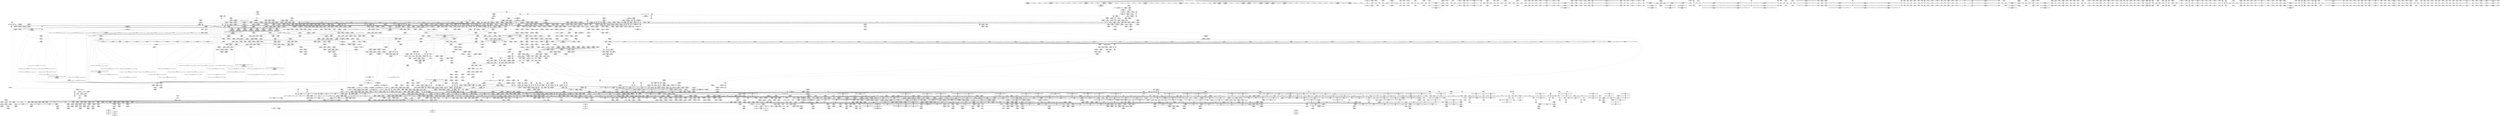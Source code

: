 digraph {
	CE0x5109ba0 [shape=record,shape=Mrecord,label="{CE0x5109ba0|tomoyo_const_part_length:cmp12|security/tomoyo/util.c,641|*SummSource*}"]
	CE0x42e71e0 [shape=record,shape=Mrecord,label="{CE0x42e71e0|tomoyo_const_part_length:tmp11|security/tomoyo/util.c,626|*SummSource*}"]
	CE0x42e7b60 [shape=record,shape=Mrecord,label="{CE0x42e7b60|i64_17|*Constant*}"]
	CE0x623c620 [shape=record,shape=Mrecord,label="{CE0x623c620|__llvm_gcov_indirect_counter_increment114:bb}"]
	CE0x4449ec0 [shape=record,shape=Mrecord,label="{CE0x4449ec0|GLOBAL:tomoyo_path_perm|*Constant*|*SummSource*}"]
	CE0x5fabc80 [shape=record,shape=Mrecord,label="{CE0x5fabc80|0:_%struct.tomoyo_obj_info*,_16:_%struct.tomoyo_domain_info*,_24:_%struct.tomoyo_path_info*,_40:_i8,_72:_i8,_75:_i8,_76:_i8,_77:_i8,_:_SCMRE_39,40_}"]
	CE0x61ad250 [shape=record,shape=Mrecord,label="{CE0x61ad250|tomoyo_get_mode:return|*SummSource*}"]
	CE0x52491e0 [shape=record,shape=Mrecord,label="{CE0x52491e0|tomoyo_path_perm:name12|security/tomoyo/file.c,814}"]
	CE0x78de920 [shape=record,shape=Mrecord,label="{CE0x78de920|tomoyo_domain:tmp8|security/tomoyo/common.h,1205|*SummSource*}"]
	CE0x5f1df20 [shape=record,shape=Mrecord,label="{CE0x5f1df20|128:_i8*,_1208:_%struct.file*,_:_CMRE_168,176_|*MultipleSource*|security/tomoyo/common.h,1205|security/tomoyo/common.h,1205}"]
	CE0x6348bb0 [shape=record,shape=Mrecord,label="{CE0x6348bb0|tomoyo_path_perm:if.then20|*SummSource*}"]
	CE0x7867540 [shape=record,shape=Mrecord,label="{CE0x7867540|tomoyo_domain:tmp1|*SummSource*}"]
	CE0x63028b0 [shape=record,shape=Mrecord,label="{CE0x63028b0|0:_i8,_array:_GCRE_tomoyo_index2category_constant_39_x_i8_c_00_00_00_00_00_00_00_00_00_00_00_00_00_00_00_00_00_00_00_00_00_00_00_01_01_01_01_01_01_01_01_01_01_01_01_01_01_01_02_,_align_16:_elem_1::|security/tomoyo/util.c,983}"]
	CE0x78df2c0 [shape=record,shape=Mrecord,label="{CE0x78df2c0|GLOBAL:tomoyo_const_part_length|*Constant*}"]
	CE0x4fa9510 [shape=record,shape=Mrecord,label="{CE0x4fa9510|128:_i8*,_1208:_%struct.file*,_:_CMRE_6,7_}"]
	CE0x43a8f60 [shape=record,shape=Mrecord,label="{CE0x43a8f60|i64*_getelementptr_inbounds_(_25_x_i64_,_25_x_i64_*___llvm_gcov_ctr11,_i64_0,_i64_3)|*Constant*|*SummSink*}"]
	CE0x51dfea0 [shape=record,shape=Mrecord,label="{CE0x51dfea0|tomoyo_fill_path_info:tmp3|security/tomoyo/util.c,667}"]
	CE0x7a324d0 [shape=record,shape=Mrecord,label="{CE0x7a324d0|tomoyo_read_unlock:idx|Function::tomoyo_read_unlock&Arg::idx::|*SummSource*}"]
	CE0x5034ba0 [shape=record,shape=Mrecord,label="{CE0x5034ba0|tomoyo_domain:do.body|*SummSource*}"]
	CE0x4449470 [shape=record,shape=Mrecord,label="{CE0x4449470|i32_8|*Constant*|*SummSource*}"]
	CE0x626a6c0 [shape=record,shape=Mrecord,label="{CE0x626a6c0|tomoyo_init_request_info:mode|security/tomoyo/util.c,1010|*SummSink*}"]
	CE0x77fb880 [shape=record,shape=Mrecord,label="{CE0x77fb880|i64*_getelementptr_inbounds_(_31_x_i64_,_31_x_i64_*___llvm_gcov_ctr43150,_i64_0,_i64_30)|*Constant*}"]
	CE0x43f5d20 [shape=record,shape=Mrecord,label="{CE0x43f5d20|srcu_read_unlock:sp|Function::srcu_read_unlock&Arg::sp::|*SummSink*}"]
	CE0x79bd630 [shape=record,shape=Mrecord,label="{CE0x79bd630|tomoyo_path_perm:sw.bb9|*SummSource*}"]
	CE0x5ed7f20 [shape=record,shape=Mrecord,label="{CE0x5ed7f20|tomoyo_const_part_length:if.end28}"]
	CE0x434acf0 [shape=record,shape=Mrecord,label="{CE0x434acf0|i64*_getelementptr_inbounds_(_2_x_i64_,_2_x_i64_*___llvm_gcov_ctr21,_i64_0,_i64_1)|*Constant*|*SummSink*}"]
	CE0x50fa830 [shape=record,shape=Mrecord,label="{CE0x50fa830|tomoyo_domain:tmp2|*SummSink*}"]
	CE0x43791a0 [shape=record,shape=Mrecord,label="{CE0x43791a0|tomoyo_domain:tmp7|security/tomoyo/common.h,1205|*SummSink*}"]
	CE0x60401e0 [shape=record,shape=Mrecord,label="{CE0x60401e0|tomoyo_const_part_length:tmp32|security/tomoyo/util.c,641|*SummSink*}"]
	CE0x4508b20 [shape=record,shape=Mrecord,label="{CE0x4508b20|i64*_getelementptr_inbounds_(_25_x_i64_,_25_x_i64_*___llvm_gcov_ctr11,_i64_0,_i64_23)|*Constant*}"]
	CE0x50e9fe0 [shape=record,shape=Mrecord,label="{CE0x50e9fe0|_call_void_mcount()_#3|*SummSource*}"]
	CE0x6113c20 [shape=record,shape=Mrecord,label="{CE0x6113c20|tomoyo_const_part_length:if.end28|*SummSource*}"]
	CE0x421cc80 [shape=record,shape=Mrecord,label="{CE0x421cc80|tomoyo_get_mode:tmp24|security/tomoyo/util.c,986}"]
	CE0x4faab00 [shape=record,shape=Mrecord,label="{CE0x4faab00|i64_0|*Constant*}"]
	CE0x41e9780 [shape=record,shape=Mrecord,label="{CE0x41e9780|i64**_getelementptr_inbounds_(_3_x_i64*_,_3_x_i64*_*___llvm_gcda_edge_table44,_i64_0,_i64_1)|*Constant*|*SummSink*}"]
	CE0x509b5d0 [shape=record,shape=Mrecord,label="{CE0x509b5d0|tomoyo_audit_path_log:tmp7|security/tomoyo/file.c,169|*SummSource*}"]
	CE0x616b8f0 [shape=record,shape=Mrecord,label="{CE0x616b8f0|tomoyo_const_part_length:tmp46|security/tomoyo/util.c,646|*SummSink*}"]
	CE0x6d6afa0 [shape=record,shape=Mrecord,label="{CE0x6d6afa0|tomoyo_get_mode:if.then13|*SummSource*}"]
	CE0x5f15c20 [shape=record,shape=Mrecord,label="{CE0x5f15c20|_call_void_mcount()_#3}"]
	CE0x7757810 [shape=record,shape=Mrecord,label="{CE0x7757810|_call_void_rcu_lock_release(%struct.lockdep_map*_%dep_map)_#9,_!dbg_!38905|include/linux/srcu.h,236|*SummSource*}"]
	CE0x44936f0 [shape=record,shape=Mrecord,label="{CE0x44936f0|tomoyo_path_perm:tmp6|security/tomoyo/file.c,789|*SummSink*}"]
	CE0x4f2d9e0 [shape=record,shape=Mrecord,label="{CE0x4f2d9e0|tomoyo_path_perm:tmp49|security/tomoyo/file.c,828|*SummSink*}"]
	CE0x624aef0 [shape=record,shape=Mrecord,label="{CE0x624aef0|srcu_read_lock:tmp3}"]
	CE0x440f890 [shape=record,shape=Mrecord,label="{CE0x440f890|tomoyo_const_part_length:tmp34|security/tomoyo/util.c,642|*SummSink*}"]
	CE0x632ffc0 [shape=record,shape=Mrecord,label="{CE0x632ffc0|tomoyo_get_mode:conv10|security/tomoyo/util.c,985|*SummSource*}"]
	CE0x5198990 [shape=record,shape=Mrecord,label="{CE0x5198990|tomoyo_get_mode:tmp14|security/tomoyo/util.c,983}"]
	CE0x77fbc80 [shape=record,shape=Mrecord,label="{CE0x77fbc80|tomoyo_const_part_length:tmp52|security/tomoyo/util.c,652|*SummSink*}"]
	CE0x4568140 [shape=record,shape=Mrecord,label="{CE0x4568140|168:_%struct.tomoyo_path_info*,_:_SCMRE_40,168_|*MultipleSource*|security/tomoyo/file.c, 788|security/tomoyo/file.c,788|security/tomoyo/file.c,788|Function::tomoyo_path_perm&Arg::path::|Function::tomoyo_path_truncate&Arg::path::}"]
	CE0x5f56a90 [shape=record,shape=Mrecord,label="{CE0x5f56a90|tomoyo_audit_path_log:path|security/tomoyo/file.c,168|*SummSink*}"]
	CE0x44f94d0 [shape=record,shape=Mrecord,label="{CE0x44f94d0|tomoyo_add_slash:tmp9|security/tomoyo/file.c,136}"]
	CE0x5233ed0 [shape=record,shape=Mrecord,label="{CE0x5233ed0|tomoyo_init_request_info:tmp1}"]
	CE0x50007b0 [shape=record,shape=Mrecord,label="{CE0x50007b0|tomoyo_get_mode:if.then13}"]
	CE0x4128130 [shape=record,shape=Mrecord,label="{CE0x4128130|tomoyo_path_perm:target|Function::tomoyo_path_perm&Arg::target::|*SummSink*}"]
	CE0x4feb410 [shape=record,shape=Mrecord,label="{CE0x4feb410|tomoyo_read_lock:tmp1|*SummSource*}"]
	CE0x43076a0 [shape=record,shape=Mrecord,label="{CE0x43076a0|i64_8|*Constant*|*SummSink*}"]
	CE0x5072150 [shape=record,shape=Mrecord,label="{CE0x5072150|tomoyo_path_perm:tmp36|security/tomoyo/file.c,822|*SummSource*}"]
	CE0x5e128f0 [shape=record,shape=Mrecord,label="{CE0x5e128f0|tomoyo_audit_path_log:filename|security/tomoyo/file.c,169|*SummSource*}"]
	CE0x6343430 [shape=record,shape=Mrecord,label="{CE0x6343430|tomoyo_const_part_length:return|*SummSink*}"]
	CE0x4f73180 [shape=record,shape=Mrecord,label="{CE0x4f73180|tomoyo_const_part_length:tmp1|*SummSource*}"]
	CE0x4f73110 [shape=record,shape=Mrecord,label="{CE0x4f73110|tomoyo_const_part_length:tmp1}"]
	CE0x78fecd0 [shape=record,shape=Mrecord,label="{CE0x78fecd0|tomoyo_path_perm:error.0|*SummSource*}"]
	CE0x5200b80 [shape=record,shape=Mrecord,label="{CE0x5200b80|tomoyo_fill_path_info:conv3|security/tomoyo/util.c,666|*SummSink*}"]
	CE0x7770580 [shape=record,shape=Mrecord,label="{CE0x7770580|tomoyo_path_permission:retval.0|*SummSource*}"]
	CE0x626a420 [shape=record,shape=Mrecord,label="{CE0x626a420|tomoyo_get_realpath:name1|security/tomoyo/file.c,151}"]
	CE0x62b1210 [shape=record,shape=Mrecord,label="{CE0x62b1210|tomoyo_init_request_info:profile3|security/tomoyo/util.c,1008|*SummSink*}"]
	CE0x6020bc0 [shape=record,shape=Mrecord,label="{CE0x6020bc0|tomoyo_get_mode:idxprom3|security/tomoyo/util.c,983|*SummSource*}"]
	CE0x6d733e0 [shape=record,shape=Mrecord,label="{CE0x6d733e0|tomoyo_get_mode:if.then2}"]
	CE0x5f8cb70 [shape=record,shape=Mrecord,label="{CE0x5f8cb70|tomoyo_const_part_length:tmp36|security/tomoyo/util.c,644|*SummSource*}"]
	CE0x41ebbd0 [shape=record,shape=Mrecord,label="{CE0x41ebbd0|tomoyo_add_slash:buf|Function::tomoyo_add_slash&Arg::buf::}"]
	CE0x4fa70a0 [shape=record,shape=Mrecord,label="{CE0x4fa70a0|tomoyo_const_part_length:incdec.ptr19|security/tomoyo/util.c,643|*SummSource*}"]
	CE0x616b7d0 [shape=record,shape=Mrecord,label="{CE0x616b7d0|i64*_getelementptr_inbounds_(_31_x_i64_,_31_x_i64_*___llvm_gcov_ctr43150,_i64_0,_i64_27)|*Constant*|*SummSource*}"]
	CE0x4f968c0 [shape=record,shape=Mrecord,label="{CE0x4f968c0|tomoyo_path_perm:tmp50|security/tomoyo/file.c,829}"]
	CE0x5e6d130 [shape=record,shape=Mrecord,label="{CE0x5e6d130|__llvm_gcov_indirect_counter_increment:bb|*SummSource*}"]
	CE0x51d5240 [shape=record,shape=Mrecord,label="{CE0x51d5240|tomoyo_fill_path_info:frombool10|security/tomoyo/util.c,668}"]
	CE0x457cc60 [shape=record,shape=Mrecord,label="{CE0x457cc60|tomoyo_get_realpath:tmp3|security/tomoyo/file.c,151|*SummSource*}"]
	CE0x5e74440 [shape=record,shape=Mrecord,label="{CE0x5e74440|i64_2|*Constant*|*SummSink*}"]
	CE0x51df770 [shape=record,shape=Mrecord,label="{CE0x51df770|tomoyo_const_part_length:tmp9|security/tomoyo/util.c,626|*SummSource*}"]
	CE0x6113b60 [shape=record,shape=Mrecord,label="{CE0x6113b60|tomoyo_get_mode:mode.1}"]
	CE0x44f9a80 [shape=record,shape=Mrecord,label="{CE0x44f9a80|tomoyo_add_slash:name|security/tomoyo/file.c,136}"]
	CE0x616c4b0 [shape=record,shape=Mrecord,label="{CE0x616c4b0|i32_4|*Constant*}"]
	CE0x79bca60 [shape=record,shape=Mrecord,label="{CE0x79bca60|i64_5|*Constant*|*SummSource*}"]
	CE0x6345cb0 [shape=record,shape=Mrecord,label="{CE0x6345cb0|GLOBAL:tomoyo_domain|*Constant*|*SummSink*}"]
	CE0x60c7760 [shape=record,shape=Mrecord,label="{CE0x60c7760|i64_24|*Constant*|*SummSink*}"]
	CE0x432a720 [shape=record,shape=Mrecord,label="{CE0x432a720|tomoyo_path_perm:tmp|*SummSink*}"]
	CE0x5f3ce90 [shape=record,shape=Mrecord,label="{CE0x5f3ce90|GLOBAL:tomoyo_p2mac|Global_var:tomoyo_p2mac|*SummSink*}"]
	CE0x4f30de0 [shape=record,shape=Mrecord,label="{CE0x4f30de0|tomoyo_path_permission:r|Function::tomoyo_path_permission&Arg::r::|*SummSink*}"]
	CE0x4f99cc0 [shape=record,shape=Mrecord,label="{CE0x4f99cc0|__llvm_gcov_indirect_counter_increment114:tmp|*SummSource*}"]
	CE0x51d56b0 [shape=record,shape=Mrecord,label="{CE0x51d56b0|tomoyo_get_mode:tmp2|security/tomoyo/util.c,978|*SummSink*}"]
	CE0x51237f0 [shape=record,shape=Mrecord,label="{CE0x51237f0|__llvm_gcov_indirect_counter_increment:counter|*SummSink*}"]
	CE0x4faa800 [shape=record,shape=Mrecord,label="{CE0x4faa800|tomoyo_get_mode:tobool|security/tomoyo/util.c,978}"]
	CE0x5154860 [shape=record,shape=Mrecord,label="{CE0x5154860|i64*_getelementptr_inbounds_(_10_x_i64_,_10_x_i64_*___llvm_gcov_ctr34,_i64_0,_i64_4)|*Constant*}"]
	CE0x62c88c0 [shape=record,shape=Mrecord,label="{CE0x62c88c0|tomoyo_init_request_info:call4|security/tomoyo/util.c,1010|*SummSource*}"]
	CE0x77a21b0 [shape=record,shape=Mrecord,label="{CE0x77a21b0|_call_void_mcount()_#3|*SummSource*}"]
	CE0x5218080 [shape=record,shape=Mrecord,label="{CE0x5218080|tomoyo_path_permission:tmp10|security/tomoyo/file.c,565}"]
	CE0x5d1c120 [shape=record,shape=Mrecord,label="{CE0x5d1c120|__llvm_gcov_indirect_counter_increment114:pred|*SummSource*}"]
	CE0x7853730 [shape=record,shape=Mrecord,label="{CE0x7853730|tomoyo_path_truncate:tmp2|*SummSink*}"]
	CE0x51f7480 [shape=record,shape=Mrecord,label="{CE0x51f7480|tomoyo_fill_path_info:idxprom|security/tomoyo/util.c,667}"]
	CE0x63357e0 [shape=record,shape=Mrecord,label="{CE0x63357e0|0:_i8,_array:_GCRE_tomoyo_index2category_constant_39_x_i8_c_00_00_00_00_00_00_00_00_00_00_00_00_00_00_00_00_00_00_00_00_00_00_00_01_01_01_01_01_01_01_01_01_01_01_01_01_01_01_02_,_align_16:_elem_5::|security/tomoyo/util.c,983}"]
	CE0x43ca4a0 [shape=record,shape=Mrecord,label="{CE0x43ca4a0|tomoyo_path_perm:path|Function::tomoyo_path_perm&Arg::path::|*SummSource*}"]
	CE0x5fa0aa0 [shape=record,shape=Mrecord,label="{CE0x5fa0aa0|_call_void___srcu_read_unlock(%struct.srcu_struct*_%sp,_i32_%idx)_#9,_!dbg_!38906|include/linux/srcu.h,237}"]
	CE0x5ea73b0 [shape=record,shape=Mrecord,label="{CE0x5ea73b0|tomoyo_path_permission:mode|security/tomoyo/file.c,564|*SummSource*}"]
	CE0x60b9af0 [shape=record,shape=Mrecord,label="{CE0x60b9af0|i64*_getelementptr_inbounds_(_12_x_i64_,_12_x_i64_*___llvm_gcov_ctr31133,_i64_0,_i64_11)|*Constant*|*SummSource*}"]
	CE0x4f9a740 [shape=record,shape=Mrecord,label="{CE0x4f9a740|rcu_lock_acquire:bb|*SummSource*}"]
	CE0x53085f0 [shape=record,shape=Mrecord,label="{CE0x53085f0|tomoyo_get_mode:tmp12|security/tomoyo/util.c,982|*SummSource*}"]
	CE0x4fb7fe0 [shape=record,shape=Mrecord,label="{CE0x4fb7fe0|tomoyo_path_perm:symlink_target15|security/tomoyo/file.c,817|*SummSource*}"]
	CE0x781b8e0 [shape=record,shape=Mrecord,label="{CE0x781b8e0|GLOBAL:full_name_hash|*Constant*|*SummSource*}"]
	CE0x78b7730 [shape=record,shape=Mrecord,label="{CE0x78b7730|i64**_getelementptr_inbounds_(_3_x_i64*_,_3_x_i64*_*___llvm_gcda_edge_table44,_i64_0,_i64_1)|*Constant*}"]
	CE0x77b5aa0 [shape=record,shape=Mrecord,label="{CE0x77b5aa0|tomoyo_path_permission:profile|security/tomoyo/file.c,564|*SummSink*}"]
	CE0x619d170 [shape=record,shape=Mrecord,label="{CE0x619d170|i64*_getelementptr_inbounds_(_10_x_i64_,_10_x_i64_*___llvm_gcov_ctr34,_i64_0,_i64_5)|*Constant*|*SummSink*}"]
	CE0x509b290 [shape=record,shape=Mrecord,label="{CE0x509b290|tomoyo_audit_path_log:tmp7|security/tomoyo/file.c,169}"]
	CE0x60849b0 [shape=record,shape=Mrecord,label="{CE0x60849b0|tomoyo_get_realpath:path|Function::tomoyo_get_realpath&Arg::path::}"]
	CE0x517ed40 [shape=record,shape=Mrecord,label="{CE0x517ed40|tomoyo_path_perm:tmp27|security/tomoyo/file.c,814|*SummSource*}"]
	CE0x77b4810 [shape=record,shape=Mrecord,label="{CE0x77b4810|tomoyo_path_perm:if.end26|*SummSource*}"]
	CE0x5e9f9c0 [shape=record,shape=Mrecord,label="{CE0x5e9f9c0|tomoyo_add_slash:bb|*SummSink*}"]
	CE0x7a15250 [shape=record,shape=Mrecord,label="{CE0x7a15250|GLOBAL:current_task|Global_var:current_task}"]
	CE0x5078a10 [shape=record,shape=Mrecord,label="{CE0x5078a10|tomoyo_fill_path_info:land.end|*SummSource*}"]
	CE0x440efa0 [shape=record,shape=Mrecord,label="{CE0x440efa0|i64*_getelementptr_inbounds_(_31_x_i64_,_31_x_i64_*___llvm_gcov_ctr43150,_i64_0,_i64_21)|*Constant*|*SummSource*}"]
	CE0x77c4870 [shape=record,shape=Mrecord,label="{CE0x77c4870|tomoyo_get_mode:tmp13|security/tomoyo/util.c,982}"]
	CE0x7714a10 [shape=record,shape=Mrecord,label="{CE0x7714a10|tomoyo_fill_path_info:land.rhs|*SummSource*}"]
	CE0x609f000 [shape=record,shape=Mrecord,label="{CE0x609f000|i32_3|*Constant*}"]
	CE0x6157200 [shape=record,shape=Mrecord,label="{CE0x6157200|i64*_getelementptr_inbounds_(_6_x_i64_,_6_x_i64_*___llvm_gcov_ctr26,_i64_0,_i64_4)|*Constant*|*SummSource*}"]
	CE0x789b780 [shape=record,shape=Mrecord,label="{CE0x789b780|tomoyo_audit_path_log:idxprom|security/tomoyo/file.c,167|*SummSink*}"]
	CE0x4f3cfe0 [shape=record,shape=Mrecord,label="{CE0x4f3cfe0|rcu_lock_acquire:indirectgoto|*SummSink*}"]
	CE0x5ece9c0 [shape=record,shape=Mrecord,label="{CE0x5ece9c0|tomoyo_path_perm:tmp21|security/tomoyo/file.c,810}"]
	CE0x5ea0620 [shape=record,shape=Mrecord,label="{CE0x5ea0620|tomoyo_add_slash:if.end|*SummSource*}"]
	CE0x635b1b0 [shape=record,shape=Mrecord,label="{CE0x635b1b0|tomoyo_init_request_info:tobool|security/tomoyo/util.c,1004}"]
	CE0x50cc4a0 [shape=record,shape=Mrecord,label="{CE0x50cc4a0|rcu_lock_release:tmp3}"]
	CE0x5147670 [shape=record,shape=Mrecord,label="{CE0x5147670|tomoyo_path_permission:filename|Function::tomoyo_path_permission&Arg::filename::|*SummSink*}"]
	CE0x7867d40 [shape=record,shape=Mrecord,label="{CE0x7867d40|i64*_getelementptr_inbounds_(_11_x_i64_,_11_x_i64_*___llvm_gcov_ctr54147,_i64_0,_i64_6)|*Constant*|*SummSink*}"]
	CE0x635b5b0 [shape=record,shape=Mrecord,label="{CE0x635b5b0|srcu_read_lock:entry|*SummSource*}"]
	CE0x5fab7c0 [shape=record,shape=Mrecord,label="{CE0x5fab7c0|0:_%struct.tomoyo_obj_info*,_16:_%struct.tomoyo_domain_info*,_24:_%struct.tomoyo_path_info*,_40:_i8,_72:_i8,_75:_i8,_76:_i8,_77:_i8,_:_SCMRE_37,38_}"]
	CE0x5fa0ce0 [shape=record,shape=Mrecord,label="{CE0x5fa0ce0|_ret_void,_!dbg_!38908|include/linux/rcupdate.h,424}"]
	CE0x79e5ba0 [shape=record,shape=Mrecord,label="{CE0x79e5ba0|tomoyo_init_request_info:conv6|security/tomoyo/util.c,1011}"]
	CE0x5d8f300 [shape=record,shape=Mrecord,label="{CE0x5d8f300|i64_1|*Constant*}"]
	CE0x5025a20 [shape=record,shape=Mrecord,label="{CE0x5025a20|tomoyo_path_perm:tmp26|security/tomoyo/file.c,814|*SummSource*}"]
	CE0x799c980 [shape=record,shape=Mrecord,label="{CE0x799c980|tomoyo_const_part_length:entry}"]
	CE0x506acd0 [shape=record,shape=Mrecord,label="{CE0x506acd0|i64*_getelementptr_inbounds_(_6_x_i64_,_6_x_i64_*___llvm_gcov_ctr26,_i64_0,_i64_5)|*Constant*|*SummSource*}"]
	CE0x43fbcb0 [shape=record,shape=Mrecord,label="{CE0x43fbcb0|tomoyo_path_permission:return}"]
	CE0x60dfe70 [shape=record,shape=Mrecord,label="{CE0x60dfe70|tomoyo_path_permission:path7|security/tomoyo/file.c,569|*SummSource*}"]
	CE0x62b5ca0 [shape=record,shape=Mrecord,label="{CE0x62b5ca0|i64_1|*Constant*}"]
	CE0x51401d0 [shape=record,shape=Mrecord,label="{CE0x51401d0|i64_ptrtoint_(i8*_blockaddress(_rcu_lock_acquire,_%__here)_to_i64)|*Constant*}"]
	CE0x61ad320 [shape=record,shape=Mrecord,label="{CE0x61ad320|tomoyo_get_mode:return|*SummSink*}"]
	CE0x776ee30 [shape=record,shape=Mrecord,label="{CE0x776ee30|__llvm_gcov_indirect_counter_increment114:bb4}"]
	CE0x635b890 [shape=record,shape=Mrecord,label="{CE0x635b890|_call_void_mcount()_#3|*SummSink*}"]
	CE0x6100590 [shape=record,shape=Mrecord,label="{CE0x6100590|_ret_void,_!dbg_!38913|security/tomoyo/file.c,138|*SummSource*}"]
	CE0x5f204f0 [shape=record,shape=Mrecord,label="{CE0x5f204f0|tomoyo_const_part_length:conv20|security/tomoyo/util.c,644|*SummSource*}"]
	CE0x776e510 [shape=record,shape=Mrecord,label="{CE0x776e510|rcu_lock_acquire:tmp7|*SummSink*}"]
	CE0x6093000 [shape=record,shape=Mrecord,label="{CE0x6093000|srcu_read_lock:call|include/linux/srcu.h,220|*SummSink*}"]
	CE0x77d99b0 [shape=record,shape=Mrecord,label="{CE0x77d99b0|GLOBAL:tomoyo_realpath_from_path|*Constant*}"]
	CE0x5e74330 [shape=record,shape=Mrecord,label="{CE0x5e74330|i64_2|*Constant*|*SummSource*}"]
	CE0x51236e0 [shape=record,shape=Mrecord,label="{CE0x51236e0|__llvm_gcov_indirect_counter_increment:counter|*SummSource*}"]
	CE0x78f88c0 [shape=record,shape=Mrecord,label="{CE0x78f88c0|tomoyo_path_perm:tmp40|security/tomoyo/file.c,821|*SummSource*}"]
	CE0x5decd20 [shape=record,shape=Mrecord,label="{CE0x5decd20|%struct.tomoyo_domain_info*_null|*Constant*|*SummSink*}"]
	CE0x6102180 [shape=record,shape=Mrecord,label="{CE0x6102180|tomoyo_path_perm:tmp9|security/tomoyo/file.c,797|*SummSink*}"]
	CE0x5272f60 [shape=record,shape=Mrecord,label="{CE0x5272f60|i64*_getelementptr_inbounds_(_10_x_i64_,_10_x_i64_*___llvm_gcov_ctr34,_i64_0,_i64_8)|*Constant*|*SummSink*}"]
	CE0x62e8cf0 [shape=record,shape=Mrecord,label="{CE0x62e8cf0|tomoyo_get_mode:ns|Function::tomoyo_get_mode&Arg::ns::}"]
	CE0x440ec50 [shape=record,shape=Mrecord,label="{CE0x440ec50|tomoyo_audit_path_log:tmp1|*SummSource*}"]
	CE0x4ec6a50 [shape=record,shape=Mrecord,label="{CE0x4ec6a50|i64_8|*Constant*}"]
	CE0x5d5a150 [shape=record,shape=Mrecord,label="{CE0x5d5a150|128:_i8*,_1208:_%struct.file*,_:_CMRE_42,43_}"]
	CE0x502ede0 [shape=record,shape=Mrecord,label="{CE0x502ede0|tomoyo_fill_path_info:arrayidx|security/tomoyo/util.c,667}"]
	CE0x43db260 [shape=record,shape=Mrecord,label="{CE0x43db260|tomoyo_const_part_length:if.then27|*SummSink*}"]
	CE0x77a5970 [shape=record,shape=Mrecord,label="{CE0x77a5970|128:_i8*,_1208:_%struct.file*,_:_CMRE_1,2_}"]
	CE0x4f4cce0 [shape=record,shape=Mrecord,label="{CE0x4f4cce0|VOIDTB_TE:_GIE_Function_Attrs:_noredzone_nounwind_optsize_define_internal_zeroext_i1_tomoyo_check_path2_acl(%struct.tomoyo_request_info*_%r,_%struct.tomoyo_acl_info*_%ptr)_#0_entry:_%tmp_load_i64,_i64*_getelementptr_inbounds_(_7_x_i64_,_7_x_i64_*___llvm_gcov_ctr38,_i64_0,_i64_0)_%tmp1_add_i64_%tmp,_1_store_i64_%tmp1,_i64*_getelementptr_inbounds_(_7_x_i64_,_7_x_i64_*___llvm_gcov_ctr38,_i64_0,_i64_0)_br_label_%bb_bb:_preds_%entry_call_void_mcount()_#3_call_void_llvm.dbg.value(metadata_%struct.tomoyo_request_info*_%r,_i64_0,_metadata_!8419,_metadata_!38901),_!dbg_!39766_call_void_llvm.dbg.value(metadata_%struct.tomoyo_acl_info*_%ptr,_i64_0,_metadata_!8420,_metadata_!38901),_!dbg_!39767_call_void_llvm.dbg.value(metadata_%struct.tomoyo_acl_info*_%ptr,_i64_0,_metadata_!8422,_metadata_!38901),_!dbg_!39768_%tmp2_bitcast_%struct.tomoyo_acl_info*_%ptr_to_i8*,_!dbg_!39769_%add.ptr_getelementptr_i8,_i8*_%tmp2,_i64_0,_!dbg_!39770_%tmp3_bitcast_i8*_%add.ptr_to_%struct.tomoyo_path2_acl*,_!dbg_!39771_call_void_llvm.dbg.value(metadata_%struct.tomoyo_path2_acl*_%tmp3,_i64_0,_metadata_!8421,_metadata_!38901),_!dbg_!39772_%perm_getelementptr_inbounds_%struct.tomoyo_path2_acl,_%struct.tomoyo_path2_acl*_%tmp3,_i32_0,_i32_1,_!dbg_!39773_%tmp4_load_i8,_i8*_%perm,_align_1,_!dbg_!39773_%conv_zext_i8_%tmp4_to_i32,_!dbg_!39774_%param_getelementptr_inbounds_%struct.tomoyo_request_info,_%struct.tomoyo_request_info*_%r,_i32_0,_i32_3,_!dbg_!39775_%path2_bitcast_%union.anon.91*_%param_to_%struct.anon.92*,_!dbg_!39776_%operation_getelementptr_inbounds_%struct.anon.92,_%struct.anon.92*_%path2,_i32_0,_i32_2,_!dbg_!39777_%tmp5_load_i8,_i8*_%operation,_align_1,_!dbg_!39777_%conv1_zext_i8_%tmp5_to_i32,_!dbg_!39778_%shl_shl_i32_1,_%conv1,_!dbg_!39779_%and_and_i32_%conv,_%shl,_!dbg_!39780_%tobool_icmp_ne_i32_%and,_0,_!dbg_!39780_%tmp6_select_i1_%tobool,_i64_1,_i64_2,_!dbg_!39781_%tmp7_getelementptr_inbounds_7_x_i64_,_7_x_i64_*___llvm_gcov_ctr38,_i64_0,_i64_%tmp6,_!dbg_!39781_%tmp8_load_i64,_i64*_%tmp7,_!dbg_!39781_%tmp9_add_i64_%tmp8,_1,_!dbg_!39781_store_i64_%tmp9,_i64*_%tmp7,_!dbg_!39781_br_i1_%tobool,_label_%land.lhs.true,_label_%land.end,_!dbg_!39781_land.lhs.true:_preds_%bb_%param2_getelementptr_inbounds_%struct.tomoyo_request_info,_%struct.tomoyo_request_info*_%r,_i32_0,_i32_3,_!dbg_!39782_%path23_bitcast_%union.anon.91*_%param2_to_%struct.anon.92*,_!dbg_!39783_%filename1_getelementptr_inbounds_%struct.anon.92,_%struct.anon.92*_%path23,_i32_0,_i32_0,_!dbg_!39784_%tmp10_load_%struct.tomoyo_path_info*,_%struct.tomoyo_path_info**_%filename1,_align_8,_!dbg_!39784_%name1_getelementptr_inbounds_%struct.tomoyo_path2_acl,_%struct.tomoyo_path2_acl*_%tmp3,_i32_0,_i32_2,_!dbg_!39785_%call_call_%struct.tomoyo_path_info*_tomoyo_compare_name_union(%struct.tomoyo_path_info*_%tmp10,_%struct.tomoyo_name_union*_%name1)_#9,_!dbg_!39786_%tobool4_icmp_ne_%struct.tomoyo_path_info*_%call,_null,_!dbg_!39786_%tmp11_select_i1_%tobool4,_i64_3,_i64_4,_!dbg_!39787_%tmp12_getelementptr_inbounds_7_x_i64_,_7_x_i64_*___llvm_gcov_ctr38,_i64_0,_i64_%tmp11,_!dbg_!39787_%tmp13_load_i64,_i64*_%tmp12,_!dbg_!39787_%tmp14_add_i64_%tmp13,_1,_!dbg_!39787_store_i64_%tmp14,_i64*_%tmp12,_!dbg_!39787_br_i1_%tobool4,_label_%land.rhs,_label_%land.end,_!dbg_!39787_land.rhs:_preds_%land.lhs.true_%tmp15_load_i64,_i64*_getelementptr_inbounds_(_7_x_i64_,_7_x_i64_*___llvm_gcov_ctr38,_i64_0,_i64_5),_!dbg_!39788_%tmp16_add_i64_%tmp15,_1,_!dbg_!39788_store_i64_%tmp16,_i64*_getelementptr_inbounds_(_7_x_i64_,_7_x_i64_*___llvm_gcov_ctr38,_i64_0,_i64_5),_!dbg_!39788_%param5_getelementptr_inbounds_%struct.tomoyo_request_info,_%struct.tomoyo_request_info*_%r,_i32_0,_i32_3,_!dbg_!39790_%path26_bitcast_%union.anon.91*_%param5_to_%struct.anon.92*,_!dbg_!39791_%filename2_getelementptr_inbounds_%struct.anon.92,_%struct.anon.92*_%path26,_i32_0,_i32_1,_!dbg_!39792_%tmp17_load_%struct.tomoyo_path_info*,_%struct.tomoyo_path_info**_%filename2,_align_8,_!dbg_!39792_%name2_getelementptr_inbounds_%struct.tomoyo_path2_acl,_%struct.tomoyo_path2_acl*_%tmp3,_i32_0,_i32_3,_!dbg_!39793_%call7_call_%struct.tomoyo_path_info*_tomoyo_compare_name_union(%struct.tomoyo_path_info*_%tmp17,_%struct.tomoyo_name_union*_%name2)_#9,_!dbg_!39794_%tobool8_icmp_ne_%struct.tomoyo_path_info*_%call7,_null,_!dbg_!39787_br_label_%land.end_land.end:_preds_%land.rhs,_%land.lhs.true,_%bb_%tmp18_phi_i1_false,_%land.lhs.true_,_false,_%bb_,_%tobool8,_%land.rhs_%tmp19_load_i64,_i64*_getelementptr_inbounds_(_7_x_i64_,_7_x_i64_*___llvm_gcov_ctr38,_i64_0,_i64_6),_!dbg_!39795_%tmp20_add_i64_%tmp19,_1,_!dbg_!39795_store_i64_%tmp20,_i64*_getelementptr_inbounds_(_7_x_i64_,_7_x_i64_*___llvm_gcov_ctr38,_i64_0,_i64_6),_!dbg_!39795_ret_i1_%tmp18,_!dbg_!39795_:_elem_0:default:}"]
	CE0x78dece0 [shape=record,shape=Mrecord,label="{CE0x78dece0|tomoyo_add_slash:tmp2|*LoadInst*|security/tomoyo/file.c,131|*SummSource*}"]
	CE0x6259a50 [shape=record,shape=Mrecord,label="{CE0x6259a50|tomoyo_init_request_info:tmp4|security/tomoyo/util.c,1004|*SummSink*}"]
	CE0x78536c0 [shape=record,shape=Mrecord,label="{CE0x78536c0|tomoyo_path_truncate:tmp2}"]
	CE0x61d5130 [shape=record,shape=Mrecord,label="{CE0x61d5130|tomoyo_audit_path_log:entry|*SummSink*}"]
	CE0x6102d30 [shape=record,shape=Mrecord,label="{CE0x6102d30|GLOBAL:__llvm_gcov_ctr11|Global_var:__llvm_gcov_ctr11|*SummSource*}"]
	CE0x5f8db20 [shape=record,shape=Mrecord,label="{CE0x5f8db20|tomoyo_const_part_length:tmp39|security/tomoyo/util.c,644|*SummSource*}"]
	CE0x424c250 [shape=record,shape=Mrecord,label="{CE0x424c250|GLOBAL:srcu_read_unlock|*Constant*|*SummSink*}"]
	CE0x4e97fb0 [shape=record,shape=Mrecord,label="{CE0x4e97fb0|tomoyo_const_part_length:tmp27|security/tomoyo/util.c,641}"]
	CE0x51d5a90 [shape=record,shape=Mrecord,label="{CE0x51d5a90|tomoyo_audit_path_log:arrayidx|security/tomoyo/file.c,167|*SummSink*}"]
	CE0x5f1b690 [shape=record,shape=Mrecord,label="{CE0x5f1b690|i64*_getelementptr_inbounds_(_4_x_i64_,_4_x_i64_*___llvm_gcov_ctr24,_i64_0,_i64_1)|*Constant*}"]
	CE0x7a80ad0 [shape=record,shape=Mrecord,label="{CE0x7a80ad0|get_current:tmp2}"]
	CE0x618b360 [shape=record,shape=Mrecord,label="{CE0x618b360|tomoyo_fill_path_info:is_patterned|security/tomoyo/util.c,668}"]
	CE0x5201560 [shape=record,shape=Mrecord,label="{CE0x5201560|tomoyo_fill_path_info:tmp4|security/tomoyo/util.c,667}"]
	CE0x5ec11d0 [shape=record,shape=Mrecord,label="{CE0x5ec11d0|0:_%struct.tomoyo_obj_info*,_16:_%struct.tomoyo_domain_info*,_24:_%struct.tomoyo_path_info*,_40:_i8,_72:_i8,_75:_i8,_76:_i8,_77:_i8,_:_SCMRE_24,25_}"]
	CE0x50890e0 [shape=record,shape=Mrecord,label="{CE0x50890e0|i64*_getelementptr_inbounds_(_4_x_i64_,_4_x_i64_*___llvm_gcov_ctr24,_i64_0,_i64_2)|*Constant*}"]
	CE0x5ddd9a0 [shape=record,shape=Mrecord,label="{CE0x5ddd9a0|GLOBAL:rcu_lock_release|*Constant*|*SummSink*}"]
	CE0x43c0180 [shape=record,shape=Mrecord,label="{CE0x43c0180|_call_void_lockdep_rcu_suspicious(i8*_getelementptr_inbounds_(_25_x_i8_,_25_x_i8_*_.str12,_i32_0,_i32_0),_i32_1205,_i8*_getelementptr_inbounds_(_45_x_i8_,_45_x_i8_*_.str13,_i32_0,_i32_0))_#9,_!dbg_!38917|security/tomoyo/common.h,1205|*SummSource*}"]
	CE0x7a1bb40 [shape=record,shape=Mrecord,label="{CE0x7a1bb40|tomoyo_get_mode:conv|security/tomoyo/util.c,982|*SummSink*}"]
	CE0x43074e0 [shape=record,shape=Mrecord,label="{CE0x43074e0|i64_8|*Constant*|*SummSource*}"]
	CE0x4307710 [shape=record,shape=Mrecord,label="{CE0x4307710|tomoyo_get_mode:tmp18|security/tomoyo/util.c,985}"]
	CE0x776ea00 [shape=record,shape=Mrecord,label="{CE0x776ea00|__llvm_gcov_indirect_counter_increment114:bb4|*SummSink*}"]
	CE0x4518e70 [shape=record,shape=Mrecord,label="{CE0x4518e70|tomoyo_const_part_length:conv8|security/tomoyo/util.c,632|*SummSource*}"]
	CE0x5dd97d0 [shape=record,shape=Mrecord,label="{CE0x5dd97d0|tomoyo_domain:tmp5|security/tomoyo/common.h,1205|*SummSink*}"]
	CE0x5ddd3b0 [shape=record,shape=Mrecord,label="{CE0x5ddd3b0|GLOBAL:tomoyo_supervisor|*Constant*|*SummSource*}"]
	CE0x5f989a0 [shape=record,shape=Mrecord,label="{CE0x5f989a0|tomoyo_get_mode:and|security/tomoyo/util.c,987|*SummSource*}"]
	CE0x51548d0 [shape=record,shape=Mrecord,label="{CE0x51548d0|i64*_getelementptr_inbounds_(_10_x_i64_,_10_x_i64_*___llvm_gcov_ctr34,_i64_0,_i64_4)|*Constant*|*SummSource*}"]
	CE0x5f368b0 [shape=record,shape=Mrecord,label="{CE0x5f368b0|i64**_getelementptr_inbounds_(_3_x_i64*_,_3_x_i64*_*___llvm_gcda_edge_table,_i64_0,_i64_1)|*Constant*|*SummSink*}"]
	CE0x626abf0 [shape=record,shape=Mrecord,label="{CE0x626abf0|tomoyo_init_request_info:mode5|security/tomoyo/util.c,1011|*SummSink*}"]
	CE0x7809cd0 [shape=record,shape=Mrecord,label="{CE0x7809cd0|tomoyo_get_mode:index|Function::tomoyo_get_mode&Arg::index::|*SummSource*}"]
	CE0x51e94e0 [shape=record,shape=Mrecord,label="{CE0x51e94e0|_call_void_mcount()_#3}"]
	CE0x4ff0b80 [shape=record,shape=Mrecord,label="{CE0x4ff0b80|rcu_lock_release:__here|*SummSource*}"]
	CE0x4eaac30 [shape=record,shape=Mrecord,label="{CE0x4eaac30|tomoyo_path_perm:operation|Function::tomoyo_path_perm&Arg::operation::|*SummSource*}"]
	CE0x7a85490 [shape=record,shape=Mrecord,label="{CE0x7a85490|__llvm_gcov_indirect_counter_increment114:exit|*SummSource*}"]
	CE0x5147a70 [shape=record,shape=Mrecord,label="{CE0x5147a70|_ret_i32_%retval.0,_!dbg_!38942|security/tomoyo/file.c,575|*SummSource*}"]
	CE0x5d9f320 [shape=record,shape=Mrecord,label="{CE0x5d9f320|tomoyo_add_slash:if.end|*SummSink*}"]
	CE0x77143f0 [shape=record,shape=Mrecord,label="{CE0x77143f0|0:_i8,_array:_GCRE_tomoyo_index2category_constant_39_x_i8_c_00_00_00_00_00_00_00_00_00_00_00_00_00_00_00_00_00_00_00_00_00_00_00_01_01_01_01_01_01_01_01_01_01_01_01_01_01_01_02_,_align_16:_elem_22::|security/tomoyo/util.c,983}"]
	CE0x4f3cca0 [shape=record,shape=Mrecord,label="{CE0x4f3cca0|tomoyo_const_part_length:tmp7|security/tomoyo/util.c,625}"]
	CE0x7862cc0 [shape=record,shape=Mrecord,label="{CE0x7862cc0|tomoyo_init_request_info:conv|security/tomoyo/util.c,1010|*SummSink*}"]
	CE0x43078c0 [shape=record,shape=Mrecord,label="{CE0x43078c0|tomoyo_get_mode:tmp18|security/tomoyo/util.c,985|*SummSink*}"]
	CE0x4307630 [shape=record,shape=Mrecord,label="{CE0x4307630|tomoyo_get_mode:tmp19|security/tomoyo/util.c,985}"]
	CE0x52636f0 [shape=record,shape=Mrecord,label="{CE0x52636f0|tomoyo_get_mode:tmp28|security/tomoyo/util.c,988}"]
	CE0x7a80b40 [shape=record,shape=Mrecord,label="{CE0x7a80b40|get_current:tmp2|*SummSource*}"]
	CE0x5dd9c20 [shape=record,shape=Mrecord,label="{CE0x5dd9c20|tomoyo_path_permission:type|security/tomoyo/file.c,563}"]
	CE0x5deb740 [shape=record,shape=Mrecord,label="{CE0x5deb740|tomoyo_get_mode:tmp4|security/tomoyo/util.c,978}"]
	CE0x5e93d20 [shape=record,shape=Mrecord,label="{CE0x5e93d20|128:_i8*,_1208:_%struct.file*,_:_CMRE_72,80_|*MultipleSource*|security/tomoyo/common.h,1205|security/tomoyo/common.h,1205}"]
	CE0x5fa18a0 [shape=record,shape=Mrecord,label="{CE0x5fa18a0|0:_%struct.tomoyo_obj_info*,_16:_%struct.tomoyo_domain_info*,_24:_%struct.tomoyo_path_info*,_40:_i8,_72:_i8,_75:_i8,_76:_i8,_77:_i8,_:_SCMRE_32,33_}"]
	CE0x4fc8d50 [shape=record,shape=Mrecord,label="{CE0x4fc8d50|tomoyo_const_part_length:conv|security/tomoyo/util.c,626|*SummSink*}"]
	CE0x4eda560 [shape=record,shape=Mrecord,label="{CE0x4eda560|tomoyo_audit_path_log:tmp6|security/tomoyo/file.c,169|*SummSink*}"]
	CE0x79bcbb0 [shape=record,shape=Mrecord,label="{CE0x79bcbb0|i64_5|*Constant*|*SummSink*}"]
	CE0x618cb70 [shape=record,shape=Mrecord,label="{CE0x618cb70|tomoyo_get_realpath:tmp10|security/tomoyo/file.c,155|*SummSource*}"]
	CE0x7792e40 [shape=record,shape=Mrecord,label="{CE0x7792e40|tomoyo_const_part_length:filename|Function::tomoyo_const_part_length&Arg::filename::|*SummSource*}"]
	CE0x42d0310 [shape=record,shape=Mrecord,label="{CE0x42d0310|i64*_getelementptr_inbounds_(_2_x_i64_,_2_x_i64_*___llvm_gcov_ctr21,_i64_0,_i64_1)|*Constant*}"]
	CE0x776e040 [shape=record,shape=Mrecord,label="{CE0x776e040|rcu_lock_acquire:tmp6|*SummSink*}"]
	CE0x5154a40 [shape=record,shape=Mrecord,label="{CE0x5154a40|tomoyo_path_permission:tmp12|security/tomoyo/file.c,566|*SummSink*}"]
	CE0x7881250 [shape=record,shape=Mrecord,label="{CE0x7881250|__llvm_gcov_indirect_counter_increment114:entry|*SummSink*}"]
	CE0x4508460 [shape=record,shape=Mrecord,label="{CE0x4508460|tomoyo_path_perm:error.1}"]
	CE0x6102110 [shape=record,shape=Mrecord,label="{CE0x6102110|tomoyo_path_perm:tmp9|security/tomoyo/file.c,797|*SummSource*}"]
	CE0x42ddaa0 [shape=record,shape=Mrecord,label="{CE0x42ddaa0|i64*_getelementptr_inbounds_(_12_x_i64_,_12_x_i64_*___llvm_gcov_ctr31133,_i64_0,_i64_3)|*Constant*}"]
	CE0x5e2ae30 [shape=record,shape=Mrecord,label="{CE0x5e2ae30|tomoyo_path_perm:tmp41|security/tomoyo/file.c,824|*SummSink*}"]
	CE0x6125a40 [shape=record,shape=Mrecord,label="{CE0x6125a40|tomoyo_path_perm:tmp10|security/tomoyo/file.c,797|*SummSink*}"]
	CE0x627ec80 [shape=record,shape=Mrecord,label="{CE0x627ec80|i32_9|*Constant*}"]
	CE0x78df140 [shape=record,shape=Mrecord,label="{CE0x78df140|tomoyo_fill_path_info:call2|security/tomoyo/util.c,666|*SummSink*}"]
	CE0x4493eb0 [shape=record,shape=Mrecord,label="{CE0x4493eb0|_call_void_mcount()_#3|*SummSink*}"]
	CE0x5ea7120 [shape=record,shape=Mrecord,label="{CE0x5ea7120|tomoyo_domain:call|security/tomoyo/common.h,1205}"]
	CE0x78ccda0 [shape=record,shape=Mrecord,label="{CE0x78ccda0|i64*_getelementptr_inbounds_(_4_x_i64_,_4_x_i64_*___llvm_gcov_ctr33,_i64_0,_i64_0)|*Constant*|*SummSink*}"]
	CE0x43f6070 [shape=record,shape=Mrecord,label="{CE0x43f6070|tomoyo_path_permission:tmp6|*LoadInst*|security/tomoyo/file.c,564}"]
	CE0x62be6f0 [shape=record,shape=Mrecord,label="{CE0x62be6f0|_ret_void,_!dbg_!38929|security/tomoyo/util.c,670}"]
	CE0x5d5ac80 [shape=record,shape=Mrecord,label="{CE0x5d5ac80|128:_i8*,_1208:_%struct.file*,_:_CMRE_51,52_}"]
	CE0x457cad0 [shape=record,shape=Mrecord,label="{CE0x457cad0|tomoyo_get_realpath:tobool|security/tomoyo/file.c,151|*SummSink*}"]
	CE0x7768720 [shape=record,shape=Mrecord,label="{CE0x7768720|tomoyo_path_permission:tmp6|*LoadInst*|security/tomoyo/file.c,564|*SummSink*}"]
	CE0x5e497d0 [shape=record,shape=Mrecord,label="{CE0x5e497d0|tomoyo_domain:tmp9|security/tomoyo/common.h,1205}"]
	CE0x5ded2b0 [shape=record,shape=Mrecord,label="{CE0x5ded2b0|tomoyo_init_request_info:index|Function::tomoyo_init_request_info&Arg::index::|*SummSink*}"]
	CE0x5d1bff0 [shape=record,shape=Mrecord,label="{CE0x5d1bff0|__llvm_gcov_indirect_counter_increment114:pred}"]
	CE0x514aef0 [shape=record,shape=Mrecord,label="{CE0x514aef0|tomoyo_fill_path_info:tmp12|security/tomoyo/util.c,667}"]
	CE0x42bbad0 [shape=record,shape=Mrecord,label="{CE0x42bbad0|tomoyo_domain:tobool|security/tomoyo/common.h,1205}"]
	CE0x603bfb0 [shape=record,shape=Mrecord,label="{CE0x603bfb0|rcu_lock_release:tmp7|*SummSource*}"]
	CE0x439f380 [shape=record,shape=Mrecord,label="{CE0x439f380|i64*_getelementptr_inbounds_(_2_x_i64_,_2_x_i64_*___llvm_gcov_ctr26203,_i64_0,_i64_0)|*Constant*}"]
	CE0x61d69b0 [shape=record,shape=Mrecord,label="{CE0x61d69b0|GLOBAL:__llvm_gcov_global_state_pred|Global_var:__llvm_gcov_global_state_pred|*SummSink*}"]
	CE0x42e7790 [shape=record,shape=Mrecord,label="{CE0x42e7790|i64*_getelementptr_inbounds_(_12_x_i64_,_12_x_i64_*___llvm_gcov_ctr31133,_i64_0,_i64_6)|*Constant*}"]
	CE0x5d5a640 [shape=record,shape=Mrecord,label="{CE0x5d5a640|128:_i8*,_1208:_%struct.file*,_:_CMRE_46,47_}"]
	CE0x5f1c160 [shape=record,shape=Mrecord,label="{CE0x5f1c160|rcu_lock_acquire:tmp}"]
	CE0x5f13f60 [shape=record,shape=Mrecord,label="{CE0x5f13f60|_call_void___srcu_read_unlock(%struct.srcu_struct*_%sp,_i32_%idx)_#9,_!dbg_!38906|include/linux/srcu.h,237|*SummSink*}"]
	CE0x50ce4c0 [shape=record,shape=Mrecord,label="{CE0x50ce4c0|128:_i8*,_1208:_%struct.file*,_:_CMRE_31,32_}"]
	CE0x4fc98f0 [shape=record,shape=Mrecord,label="{CE0x4fc98f0|tomoyo_const_part_length:incdec.ptr10|security/tomoyo/util.c,640|*SummSink*}"]
	CE0x5e41180 [shape=record,shape=Mrecord,label="{CE0x5e41180|tomoyo_path_perm:tmp31|security/tomoyo/file.c,816|*SummSource*}"]
	CE0x51cb0f0 [shape=record,shape=Mrecord,label="{CE0x51cb0f0|tomoyo_get_mode:tobool|security/tomoyo/util.c,978|*SummSource*}"]
	CE0x5dca0b0 [shape=record,shape=Mrecord,label="{CE0x5dca0b0|i32_6|*Constant*|*SummSource*}"]
	CE0x505a110 [shape=record,shape=Mrecord,label="{CE0x505a110|tomoyo_fill_path_info:tmp11|security/tomoyo/util.c,667|*SummSink*}"]
	CE0x5e09260 [shape=record,shape=Mrecord,label="{CE0x5e09260|tomoyo_domain:tmp4|security/tomoyo/common.h,1205|*SummSource*}"]
	CE0x51cb6f0 [shape=record,shape=Mrecord,label="{CE0x51cb6f0|tomoyo_fill_path_info:tmp11|security/tomoyo/util.c,667}"]
	CE0x5023b50 [shape=record,shape=Mrecord,label="{CE0x5023b50|tomoyo_path_permission:do.body}"]
	CE0x434aec0 [shape=record,shape=Mrecord,label="{CE0x434aec0|tomoyo_audit_path_log:tmp2}"]
	CE0x5203360 [shape=record,shape=Mrecord,label="{CE0x5203360|tomoyo_add_slash:tmp3|security/tomoyo/file.c,131|*SummSource*}"]
	CE0x61151d0 [shape=record,shape=Mrecord,label="{CE0x61151d0|tomoyo_domain:cred|security/tomoyo/common.h,1205|*SummSource*}"]
	CE0x634dc70 [shape=record,shape=Mrecord,label="{CE0x634dc70|0:_i8,_array:_GCRE_tomoyo_index2category_constant_39_x_i8_c_00_00_00_00_00_00_00_00_00_00_00_00_00_00_00_00_00_00_00_00_00_00_00_01_01_01_01_01_01_01_01_01_01_01_01_01_01_01_02_,_align_16:_elem_31::|security/tomoyo/util.c,983}"]
	CE0x6114f20 [shape=record,shape=Mrecord,label="{CE0x6114f20|i32_78|*Constant*|*SummSource*}"]
	CE0x5eb8230 [shape=record,shape=Mrecord,label="{CE0x5eb8230|GLOBAL:__llvm_gcov_ctr54147|Global_var:__llvm_gcov_ctr54147|*SummSource*}"]
	CE0x6d6a610 [shape=record,shape=Mrecord,label="{CE0x6d6a610|tomoyo_get_mode:arrayidx|security/tomoyo/util.c,981|*SummSink*}"]
	CE0x626a340 [shape=record,shape=Mrecord,label="{CE0x626a340|tomoyo_get_realpath:name|security/tomoyo/file.c,150|*SummSink*}"]
	CE0x4f30f40 [shape=record,shape=Mrecord,label="{CE0x4f30f40|tomoyo_path_permission:operation|Function::tomoyo_path_permission&Arg::operation::|*SummSource*}"]
	CE0x4131400 [shape=record,shape=Mrecord,label="{CE0x4131400|i64*_getelementptr_inbounds_(_11_x_i64_,_11_x_i64_*___llvm_gcov_ctr54147,_i64_0,_i64_0)|*Constant*}"]
	CE0x77ec8f0 [shape=record,shape=Mrecord,label="{CE0x77ec8f0|tomoyo_const_part_length:tmp52|security/tomoyo/util.c,652}"]
	CE0x629d560 [shape=record,shape=Mrecord,label="{CE0x629d560|tomoyo_init_request_info:tmp10|security/tomoyo/util.c,1006|*SummSink*}"]
	CE0x43b5960 [shape=record,shape=Mrecord,label="{CE0x43b5960|i32_51|*Constant*|*SummSource*}"]
	CE0x5e7de00 [shape=record,shape=Mrecord,label="{CE0x5e7de00|tomoyo_path_permission:arrayidx|security/tomoyo/file.c,563|*SummSource*}"]
	CE0x5f8d050 [shape=record,shape=Mrecord,label="{CE0x5f8d050|tomoyo_const_part_length:tmp37|security/tomoyo/util.c,644|*SummSource*}"]
	CE0x51f6e10 [shape=record,shape=Mrecord,label="{CE0x51f6e10|i64*_getelementptr_inbounds_(_2_x_i64_,_2_x_i64_*___llvm_gcov_ctr21,_i64_0,_i64_0)|*Constant*}"]
	CE0x4f17610 [shape=record,shape=Mrecord,label="{CE0x4f17610|tomoyo_get_mode:if.end|*SummSource*}"]
	CE0x609c3a0 [shape=record,shape=Mrecord,label="{CE0x609c3a0|tomoyo_path_perm:call4|security/tomoyo/file.c,804}"]
	CE0x5e566b0 [shape=record,shape=Mrecord,label="{CE0x5e566b0|__llvm_gcov_indirect_counter_increment114:tmp6|*SummSink*}"]
	CE0x5ed8190 [shape=record,shape=Mrecord,label="{CE0x5ed8190|tomoyo_fill_path_info:tobool|security/tomoyo/util.c,667}"]
	CE0x6206bf0 [shape=record,shape=Mrecord,label="{CE0x6206bf0|_call_void___llvm_gcov_indirect_counter_increment114(i32*___llvm_gcov_global_state_pred45,_i64**_getelementptr_inbounds_(_3_x_i64*_,_3_x_i64*_*___llvm_gcda_edge_table44,_i64_0,_i64_0)),_!dbg_!38954|security/tomoyo/util.c,649|*SummSource*}"]
	CE0x5f14090 [shape=record,shape=Mrecord,label="{CE0x5f14090|get_current:bb}"]
	CE0x442bad0 [shape=record,shape=Mrecord,label="{CE0x442bad0|tomoyo_path_perm:tmp5|security/tomoyo/file.c,789|*SummSink*}"]
	CE0x6d56dd0 [shape=record,shape=Mrecord,label="{CE0x6d56dd0|tomoyo_path_perm:name|security/tomoyo/file.c,802|*SummSource*}"]
	CE0x4f73e70 [shape=record,shape=Mrecord,label="{CE0x4f73e70|tomoyo_path_permission:path|security/tomoyo/file.c,568|*SummSource*}"]
	CE0x6116220 [shape=record,shape=Mrecord,label="{CE0x6116220|0:_i8*,_array:_GCRE_tomoyo_path_keyword_external_constant_11_x_i8*_:_elem_2::|security/tomoyo/file.c,167}"]
	CE0x5dcd4c0 [shape=record,shape=Mrecord,label="{CE0x5dcd4c0|i64_22|*Constant*}"]
	CE0x5d9fbe0 [shape=record,shape=Mrecord,label="{CE0x5d9fbe0|tomoyo_add_slash:return}"]
	CE0x5fa2220 [shape=record,shape=Mrecord,label="{CE0x5fa2220|0:_%struct.tomoyo_obj_info*,_16:_%struct.tomoyo_domain_info*,_24:_%struct.tomoyo_path_info*,_40:_i8,_72:_i8,_75:_i8,_76:_i8,_77:_i8,_:_SCMRE_36,37_}"]
	CE0x6123ab0 [shape=record,shape=Mrecord,label="{CE0x6123ab0|i32_1|*Constant*|*SummSink*}"]
	CE0x7770250 [shape=record,shape=Mrecord,label="{CE0x7770250|tomoyo_path_permission:tmp23|security/tomoyo/file.c,574|*SummSink*}"]
	CE0x62bdbd0 [shape=record,shape=Mrecord,label="{CE0x62bdbd0|tomoyo_const_part_length:tmp20|security/tomoyo/util.c,628|*SummSink*}"]
	CE0x51cad70 [shape=record,shape=Mrecord,label="{CE0x51cad70|tomoyo_fill_path_info:tmp13|*LoadInst*|security/tomoyo/util.c,668}"]
	CE0x78703b0 [shape=record,shape=Mrecord,label="{CE0x78703b0|tomoyo_add_slash:tmp}"]
	CE0x44302c0 [shape=record,shape=Mrecord,label="{CE0x44302c0|COLLAPSED:_GCMRE___llvm_gcov_ctr43150_internal_global_31_x_i64_zeroinitializer:_elem_0:default:}"]
	CE0x5fd4190 [shape=record,shape=Mrecord,label="{CE0x5fd4190|0:_%struct.tomoyo_obj_info*,_16:_%struct.tomoyo_domain_info*,_24:_%struct.tomoyo_path_info*,_40:_i8,_72:_i8,_75:_i8,_76:_i8,_77:_i8,_:_SCMRE_44,45_}"]
	CE0x61f4df0 [shape=record,shape=Mrecord,label="{CE0x61f4df0|_call_void_mcount()_#3}"]
	CE0x789b570 [shape=record,shape=Mrecord,label="{CE0x789b570|0:_i8*,_array:_GCRE_tomoyo_path_keyword_external_constant_11_x_i8*_:_elem_5::|security/tomoyo/file.c,167}"]
	CE0x50701b0 [shape=record,shape=Mrecord,label="{CE0x50701b0|tomoyo_path_permission:tmp12|security/tomoyo/file.c,566}"]
	CE0x50008c0 [shape=record,shape=Mrecord,label="{CE0x50008c0|tomoyo_get_mode:if.end9}"]
	CE0x440f0c0 [shape=record,shape=Mrecord,label="{CE0x440f0c0|tomoyo_const_part_length:tmp33|security/tomoyo/util.c,642|*SummSink*}"]
	CE0x61d66d0 [shape=record,shape=Mrecord,label="{CE0x61d66d0|tomoyo_path_perm:tmp20|security/tomoyo/file.c,805|*SummSink*}"]
	CE0x4414570 [shape=record,shape=Mrecord,label="{CE0x4414570|tomoyo_const_part_length:tmp15|security/tomoyo/util.c,627|*SummSource*}"]
	CE0x61c3e10 [shape=record,shape=Mrecord,label="{CE0x61c3e10|_call_void_tomoyo_check_acl(%struct.tomoyo_request_info*_%r,_i1_(%struct.tomoyo_request_info*,_%struct.tomoyo_acl_info*)*_tomoyo_check_path_acl)_#9,_!dbg_!38935|security/tomoyo/file.c,571|*SummSource*}"]
	CE0x4fdd9c0 [shape=record,shape=Mrecord,label="{CE0x4fdd9c0|tomoyo_path_permission:tmp20|security/tomoyo/file.c,573|*SummSink*}"]
	CE0x7880cf0 [shape=record,shape=Mrecord,label="{CE0x7880cf0|tomoyo_const_part_length:tmp10|security/tomoyo/util.c,626}"]
	CE0x42bbdf0 [shape=record,shape=Mrecord,label="{CE0x42bbdf0|tomoyo_path_permission:domain|security/tomoyo/file.c,564}"]
	CE0x44bff30 [shape=record,shape=Mrecord,label="{CE0x44bff30|tomoyo_get_mode:conv15|security/tomoyo/util.c,987}"]
	CE0x60de220 [shape=record,shape=Mrecord,label="{CE0x60de220|tomoyo_const_part_length:tmp43|security/tomoyo/util.c,644|*SummSink*}"]
	CE0x50ce880 [shape=record,shape=Mrecord,label="{CE0x50ce880|128:_i8*,_1208:_%struct.file*,_:_CMRE_34,35_}"]
	CE0x6253df0 [shape=record,shape=Mrecord,label="{CE0x6253df0|srcu_read_lock:tmp}"]
	CE0x79e5f60 [shape=record,shape=Mrecord,label="{CE0x79e5f60|GLOBAL:tomoyo_domain.__warned|Global_var:tomoyo_domain.__warned|*SummSource*}"]
	CE0x78deeb0 [shape=record,shape=Mrecord,label="{CE0x78deeb0|tomoyo_add_slash:tmp3|security/tomoyo/file.c,131}"]
	CE0x6040390 [shape=record,shape=Mrecord,label="{CE0x6040390|tomoyo_const_part_length:tmp33|security/tomoyo/util.c,642}"]
	CE0x623c710 [shape=record,shape=Mrecord,label="{CE0x623c710|__llvm_gcov_indirect_counter_increment114:bb|*SummSource*}"]
	CE0x42446e0 [shape=record,shape=Mrecord,label="{CE0x42446e0|i64*_getelementptr_inbounds_(_11_x_i64_,_11_x_i64_*___llvm_gcov_ctr54147,_i64_0,_i64_9)|*Constant*|*SummSink*}"]
	CE0x5e097b0 [shape=record,shape=Mrecord,label="{CE0x5e097b0|tomoyo_path_permission:tmp11|security/tomoyo/file.c,565}"]
	CE0x6020a60 [shape=record,shape=Mrecord,label="{CE0x6020a60|tomoyo_get_mode:idxprom3|security/tomoyo/util.c,983}"]
	CE0x4f55540 [shape=record,shape=Mrecord,label="{CE0x4f55540|tomoyo_fill_path_info:cmp|security/tomoyo/util.c,667|*SummSource*}"]
	CE0x5f1c1d0 [shape=record,shape=Mrecord,label="{CE0x5f1c1d0|COLLAPSED:_GCMRE___llvm_gcov_ctr24_internal_global_4_x_i64_zeroinitializer:_elem_0:default:}"]
	CE0x77ec680 [shape=record,shape=Mrecord,label="{CE0x77ec680|tomoyo_const_part_length:retval.0|*SummSource*}"]
	CE0x4ffc530 [shape=record,shape=Mrecord,label="{CE0x4ffc530|tomoyo_get_realpath:return}"]
	CE0x7a85040 [shape=record,shape=Mrecord,label="{CE0x7a85040|rcu_lock_release:tmp3|*SummSource*}"]
	CE0x5f3c820 [shape=record,shape=Mrecord,label="{CE0x5f3c820|i32_9|*Constant*|*SummSink*}"]
	CE0x41ebe00 [shape=record,shape=Mrecord,label="{CE0x41ebe00|tomoyo_add_slash:buf|Function::tomoyo_add_slash&Arg::buf::|*SummSource*}"]
	CE0x43c0230 [shape=record,shape=Mrecord,label="{CE0x43c0230|_call_void_lockdep_rcu_suspicious(i8*_getelementptr_inbounds_(_25_x_i8_,_25_x_i8_*_.str12,_i32_0,_i32_0),_i32_1205,_i8*_getelementptr_inbounds_(_45_x_i8_,_45_x_i8_*_.str13,_i32_0,_i32_0))_#9,_!dbg_!38917|security/tomoyo/common.h,1205|*SummSink*}"]
	CE0x77b5a30 [shape=record,shape=Mrecord,label="{CE0x77b5a30|tomoyo_const_part_length:inc|security/tomoyo/util.c,628|*SummSink*}"]
	CE0x623c330 [shape=record,shape=Mrecord,label="{CE0x623c330|%struct.lockdep_map*_null|*Constant*}"]
	CE0x5069820 [shape=record,shape=Mrecord,label="{CE0x5069820|GLOBAL:lockdep_rcu_suspicious|*Constant*}"]
	CE0x41e2b00 [shape=record,shape=Mrecord,label="{CE0x41e2b00|_ret_i32_%call,_!dbg_!38904|security/tomoyo/tomoyo.c,162}"]
	CE0x6100850 [shape=record,shape=Mrecord,label="{CE0x6100850|_call_void___llvm_gcov_indirect_counter_increment(i32*___llvm_gcov_global_state_pred,_i64**_getelementptr_inbounds_(_3_x_i64*_,_3_x_i64*_*___llvm_gcda_edge_table,_i64_0,_i64_2)),_!dbg_!38940|security/tomoyo/file.c,813|*SummSink*}"]
	CE0x4fa9290 [shape=record,shape=Mrecord,label="{CE0x4fa9290|128:_i8*,_1208:_%struct.file*,_:_CMRE_4,5_}"]
	CE0x63115f0 [shape=record,shape=Mrecord,label="{CE0x63115f0|tomoyo_init_request_info:tobool|security/tomoyo/util.c,1004|*SummSink*}"]
	CE0x6024000 [shape=record,shape=Mrecord,label="{CE0x6024000|tomoyo_path_permission:mode2|security/tomoyo/file.c,565|*SummSource*}"]
	CE0x5ddc820 [shape=record,shape=Mrecord,label="{CE0x5ddc820|get_current:entry|*SummSink*}"]
	CE0x62bebf0 [shape=record,shape=Mrecord,label="{CE0x62bebf0|i64*_getelementptr_inbounds_(_5_x_i64_,_5_x_i64_*___llvm_gcov_ctr32134,_i64_0,_i64_4)|*Constant*}"]
	CE0x60a8c50 [shape=record,shape=Mrecord,label="{CE0x60a8c50|tomoyo_read_lock:entry|*SummSink*}"]
	CE0x79076c0 [shape=record,shape=Mrecord,label="{CE0x79076c0|srcu_read_unlock:bb|*SummSink*}"]
	CE0x62bed10 [shape=record,shape=Mrecord,label="{CE0x62bed10|tomoyo_path_perm:if.end22|*SummSink*}"]
	CE0x7791430 [shape=record,shape=Mrecord,label="{CE0x7791430|tomoyo_path_perm:if.then13|*SummSink*}"]
	CE0x44f95b0 [shape=record,shape=Mrecord,label="{CE0x44f95b0|tomoyo_add_slash:tmp9|security/tomoyo/file.c,136|*SummSink*}"]
	CE0x4feb3a0 [shape=record,shape=Mrecord,label="{CE0x4feb3a0|tomoyo_read_lock:tmp1}"]
	CE0x78fe540 [shape=record,shape=Mrecord,label="{CE0x78fe540|tomoyo_path_perm:tmp40|security/tomoyo/file.c,821|*SummSink*}"]
	CE0x50cc680 [shape=record,shape=Mrecord,label="{CE0x50cc680|i64*_getelementptr_inbounds_(_4_x_i64_,_4_x_i64_*___llvm_gcov_ctr24,_i64_0,_i64_0)|*Constant*|*SummSink*}"]
	CE0x4fc9800 [shape=record,shape=Mrecord,label="{CE0x4fc9800|tomoyo_const_part_length:incdec.ptr10|security/tomoyo/util.c,640|*SummSource*}"]
	CE0x78487f0 [shape=record,shape=Mrecord,label="{CE0x78487f0|i32_4|*Constant*|*SummSink*}"]
	CE0x4379040 [shape=record,shape=Mrecord,label="{CE0x4379040|tomoyo_domain:tmp7|security/tomoyo/common.h,1205|*SummSource*}"]
	CE0x5316ad0 [shape=record,shape=Mrecord,label="{CE0x5316ad0|tomoyo_get_mode:tmp16|security/tomoyo/util.c,983|*SummSink*}"]
	CE0x5d8eb30 [shape=record,shape=Mrecord,label="{CE0x5d8eb30|__llvm_gcov_indirect_counter_increment114:counter}"]
	CE0x4203490 [shape=record,shape=Mrecord,label="{CE0x4203490|i32_39|*Constant*|*SummSource*}"]
	CE0x5f1d440 [shape=record,shape=Mrecord,label="{CE0x5f1d440|128:_i8*,_1208:_%struct.file*,_:_CMRE_120,128_|*MultipleSource*|security/tomoyo/common.h,1205|security/tomoyo/common.h,1205}"]
	CE0x78f86f0 [shape=record,shape=Mrecord,label="{CE0x78f86f0|tomoyo_path_perm:tmp39|security/tomoyo/file.c,821|*SummSink*}"]
	CE0x5f36a00 [shape=record,shape=Mrecord,label="{CE0x5f36a00|_ret_void|*SummSource*}"]
	CE0x772f180 [shape=record,shape=Mrecord,label="{CE0x772f180|tomoyo_init_request_info:tmp6|security/tomoyo/util.c,1004}"]
	CE0x5d660b0 [shape=record,shape=Mrecord,label="{CE0x5d660b0|i64**_getelementptr_inbounds_(_3_x_i64*_,_3_x_i64*_*___llvm_gcda_edge_table,_i64_0,_i64_0)|*Constant*|*SummSource*}"]
	CE0x6084400 [shape=record,shape=Mrecord,label="{CE0x6084400|_ret_i1_%retval.0,_!dbg_!38916|security/tomoyo/file.c,156}"]
	CE0x4ec6ee0 [shape=record,shape=Mrecord,label="{CE0x4ec6ee0|tomoyo_const_part_length:add|security/tomoyo/util.c,634|*SummSink*}"]
	CE0x7881580 [shape=record,shape=Mrecord,label="{CE0x7881580|__llvm_gcov_indirect_counter_increment114:predecessor|Function::__llvm_gcov_indirect_counter_increment114&Arg::predecessor::|*SummSink*}"]
	CE0x5f36af0 [shape=record,shape=Mrecord,label="{CE0x5f36af0|_ret_void|*SummSink*}"]
	CE0x5eea170 [shape=record,shape=Mrecord,label="{CE0x5eea170|i64*_getelementptr_inbounds_(_4_x_i64_,_4_x_i64_*___llvm_gcov_ctr33,_i64_0,_i64_2)|*Constant*|*SummSink*}"]
	CE0x421d210 [shape=record,shape=Mrecord,label="{CE0x421d210|tomoyo_get_mode:tmp24|security/tomoyo/util.c,986|*SummSink*}"]
	CE0x6222aa0 [shape=record,shape=Mrecord,label="{CE0x6222aa0|i64*_getelementptr_inbounds_(_2_x_i64_,_2_x_i64_*___llvm_gcov_ctr32,_i64_0,_i64_1)|*Constant*}"]
	CE0x4ec6e20 [shape=record,shape=Mrecord,label="{CE0x4ec6e20|tomoyo_const_part_length:add|security/tomoyo/util.c,634|*SummSource*}"]
	CE0x4fa9030 [shape=record,shape=Mrecord,label="{CE0x4fa9030|128:_i8*,_1208:_%struct.file*,_:_CMRE_3,4_}"]
	CE0x780a3d0 [shape=record,shape=Mrecord,label="{CE0x780a3d0|tomoyo_init_request_info:mode|security/tomoyo/util.c,1010}"]
	CE0x43dae30 [shape=record,shape=Mrecord,label="{CE0x43dae30|tomoyo_get_mode:tmp20|security/tomoyo/util.c,985}"]
	CE0x7809fd0 [shape=record,shape=Mrecord,label="{CE0x7809fd0|_ret_i32_%retval.0,_!dbg_!38935|security/tomoyo/util.c,988|*SummSource*}"]
	CE0x5f98930 [shape=record,shape=Mrecord,label="{CE0x5f98930|tomoyo_get_mode:and|security/tomoyo/util.c,987}"]
	CE0x5d8e870 [shape=record,shape=Mrecord,label="{CE0x5d8e870|__llvm_gcov_indirect_counter_increment114:bb4|*SummSource*}"]
	CE0x5e56c00 [shape=record,shape=Mrecord,label="{CE0x5e56c00|rcu_lock_release:indirectgoto|*SummSource*}"]
	CE0x5ea94d0 [shape=record,shape=Mrecord,label="{CE0x5ea94d0|tomoyo_path_permission:tmp4|security/tomoyo/file.c,564|*SummSink*}"]
	CE0x50a6e90 [shape=record,shape=Mrecord,label="{CE0x50a6e90|tomoyo_get_mode:index|Function::tomoyo_get_mode&Arg::index::}"]
	CE0x4f4c190 [shape=record,shape=Mrecord,label="{CE0x4f4c190|0:_i8,_array:_GCR_tomoyo_p2mac_internal_constant_11_x_i8_c_00_01_01_01_03_04_06_09_0A_13_15_,_align_1:_elem_3::|security/tomoyo/file.c,797}"]
	CE0x5da6bd0 [shape=record,shape=Mrecord,label="{CE0x5da6bd0|i64*_getelementptr_inbounds_(_12_x_i64_,_12_x_i64_*___llvm_gcov_ctr31133,_i64_0,_i64_3)|*Constant*|*SummSink*}"]
	CE0x629d000 [shape=record,shape=Mrecord,label="{CE0x629d000|i64*_getelementptr_inbounds_(_2_x_i64_,_2_x_i64_*___llvm_gcov_ctr22,_i64_0,_i64_1)|*Constant*|*SummSource*}"]
	CE0x5d1c650 [shape=record,shape=Mrecord,label="{CE0x5d1c650|tomoyo_domain:tmp|*SummSink*}"]
	CE0x628d950 [shape=record,shape=Mrecord,label="{CE0x628d950|tomoyo_path_perm:tmp34|security/tomoyo/file.c,821|*SummSource*}"]
	CE0x6d5ee40 [shape=record,shape=Mrecord,label="{CE0x6d5ee40|tomoyo_domain:bb|*SummSource*}"]
	CE0x6212da0 [shape=record,shape=Mrecord,label="{CE0x6212da0|i32_1205|*Constant*|*SummSource*}"]
	CE0x77d8f60 [shape=record,shape=Mrecord,label="{CE0x77d8f60|tomoyo_add_slash:tmp|*SummSink*}"]
	CE0x42d0800 [shape=record,shape=Mrecord,label="{CE0x42d0800|tomoyo_const_part_length:if.end}"]
	CE0x4ec65f0 [shape=record,shape=Mrecord,label="{CE0x4ec65f0|i64_7|*Constant*}"]
	CE0x41f1110 [shape=record,shape=Mrecord,label="{CE0x41f1110|tomoyo_path_perm:tmp43|security/tomoyo/file.c,826}"]
	CE0x62beb80 [shape=record,shape=Mrecord,label="{CE0x62beb80|i64*_getelementptr_inbounds_(_5_x_i64_,_5_x_i64_*___llvm_gcov_ctr32134,_i64_0,_i64_4)|*Constant*|*SummSource*}"]
	CE0x62bcd90 [shape=record,shape=Mrecord,label="{CE0x62bcd90|tomoyo_get_mode:mode.0}"]
	CE0x7848e30 [shape=record,shape=Mrecord,label="{CE0x7848e30|tomoyo_init_request_info:tmp11|security/tomoyo/util.c,1007}"]
	CE0x506ff30 [shape=record,shape=Mrecord,label="{CE0x506ff30|i64*_getelementptr_inbounds_(_10_x_i64_,_10_x_i64_*___llvm_gcov_ctr34,_i64_0,_i64_3)|*Constant*|*SummSink*}"]
	CE0x5d5ab40 [shape=record,shape=Mrecord,label="{CE0x5d5ab40|128:_i8*,_1208:_%struct.file*,_:_CMRE_50,51_}"]
	CE0x618ca60 [shape=record,shape=Mrecord,label="{CE0x618ca60|tomoyo_get_realpath:tmp10|security/tomoyo/file.c,155}"]
	CE0x4f17e30 [shape=record,shape=Mrecord,label="{CE0x4f17e30|tomoyo_get_mode:tmp10|security/tomoyo/util.c,982|*SummSink*}"]
	CE0x61ddb60 [shape=record,shape=Mrecord,label="{CE0x61ddb60|i64*_getelementptr_inbounds_(_25_x_i64_,_25_x_i64_*___llvm_gcov_ctr11,_i64_0,_i64_15)|*Constant*|*SummSource*}"]
	CE0x603c020 [shape=record,shape=Mrecord,label="{CE0x603c020|rcu_lock_release:tmp7|*SummSink*}"]
	CE0x617a2d0 [shape=record,shape=Mrecord,label="{CE0x617a2d0|tomoyo_path_perm:tmp19|security/tomoyo/file.c,805|*SummSink*}"]
	CE0x4449900 [shape=record,shape=Mrecord,label="{CE0x4449900|i32_0|*Constant*|*SummSource*}"]
	CE0x6272ec0 [shape=record,shape=Mrecord,label="{CE0x6272ec0|tomoyo_const_part_length:sw.bb9}"]
	CE0x50001b0 [shape=record,shape=Mrecord,label="{CE0x50001b0|srcu_read_unlock:dep_map|include/linux/srcu.h,236|*SummSource*}"]
	CE0x4393120 [shape=record,shape=Mrecord,label="{CE0x4393120|_call_void_tomoyo_check_acl(%struct.tomoyo_request_info*_%r,_i1_(%struct.tomoyo_request_info*,_%struct.tomoyo_acl_info*)*_tomoyo_check_path_acl)_#9,_!dbg_!38935|security/tomoyo/file.c,571}"]
	CE0x5e6cec0 [shape=record,shape=Mrecord,label="{CE0x5e6cec0|tomoyo_get_realpath:tmp12|security/tomoyo/file.c,156|*SummSink*}"]
	CE0x6272dc0 [shape=record,shape=Mrecord,label="{CE0x6272dc0|tomoyo_const_part_length:if.end|*SummSink*}"]
	CE0x4201540 [shape=record,shape=Mrecord,label="{CE0x4201540|tomoyo_fill_path_info:is_dir|security/tomoyo/util.c,667}"]
	CE0x775f4b0 [shape=record,shape=Mrecord,label="{CE0x775f4b0|GLOBAL:__llvm_gcov_ctr26|Global_var:__llvm_gcov_ctr26}"]
	CE0x444fc50 [shape=record,shape=Mrecord,label="{CE0x444fc50|168:_%struct.tomoyo_path_info*,_:_SCMRE_16,24_|*MultipleSource*|security/tomoyo/file.c, 788|security/tomoyo/file.c,788|security/tomoyo/file.c,788|Function::tomoyo_path_perm&Arg::path::|Function::tomoyo_path_truncate&Arg::path::}"]
	CE0x51148a0 [shape=record,shape=Mrecord,label="{CE0x51148a0|__llvm_gcov_indirect_counter_increment:exit|*SummSink*}"]
	CE0x51e9f80 [shape=record,shape=Mrecord,label="{CE0x51e9f80|GLOBAL:tomoyo_const_part_length|*Constant*}"]
	CE0x4fdd640 [shape=record,shape=Mrecord,label="{CE0x4fdd640|tomoyo_path_permission:tmp20|security/tomoyo/file.c,573}"]
	CE0x4e98ad0 [shape=record,shape=Mrecord,label="{CE0x4e98ad0|tomoyo_path_perm:tmp45|security/tomoyo/file.c,826|*SummSink*}"]
	CE0x5217c70 [shape=record,shape=Mrecord,label="{CE0x5217c70|tomoyo_domain:tmp11|security/tomoyo/common.h,1205}"]
	CE0x5f1d5c0 [shape=record,shape=Mrecord,label="{CE0x5f1d5c0|128:_i8*,_1208:_%struct.file*,_:_CMRE_128,136_|*MultipleSource*|security/tomoyo/common.h,1205|security/tomoyo/common.h,1205}"]
	CE0x6d56c70 [shape=record,shape=Mrecord,label="{CE0x6d56c70|tomoyo_path_perm:frombool|security/tomoyo/file.c,800|*SummSink*}"]
	CE0x4380d20 [shape=record,shape=Mrecord,label="{CE0x4380d20|tomoyo_get_mode:tmp3|security/tomoyo/util.c,978}"]
	CE0x421d360 [shape=record,shape=Mrecord,label="{CE0x421d360|tomoyo_get_mode:mode.1}"]
	CE0x5d2a2c0 [shape=record,shape=Mrecord,label="{CE0x5d2a2c0|0:_i8,_array:_GCRE_tomoyo_index2category_constant_39_x_i8_c_00_00_00_00_00_00_00_00_00_00_00_00_00_00_00_00_00_00_00_00_00_00_00_01_01_01_01_01_01_01_01_01_01_01_01_01_01_01_02_,_align_16:_elem_17::|security/tomoyo/util.c,983}"]
	CE0x5ef6650 [shape=record,shape=Mrecord,label="{CE0x5ef6650|tomoyo_path_permission:tmp11|security/tomoyo/file.c,565|*SummSink*}"]
	CE0x5272570 [shape=record,shape=Mrecord,label="{CE0x5272570|tomoyo_path_permission:tmp21|security/tomoyo/file.c,573}"]
	CE0x78b6830 [shape=record,shape=Mrecord,label="{CE0x78b6830|tomoyo_const_part_length:cmp3|security/tomoyo/util.c,627}"]
	CE0x7869400 [shape=record,shape=Mrecord,label="{CE0x7869400|tomoyo_init_request_info:call|security/tomoyo/util.c,1005|*SummSink*}"]
	CE0x5035670 [shape=record,shape=Mrecord,label="{CE0x5035670|tomoyo_domain:tmp11|security/tomoyo/common.h,1205|*SummSink*}"]
	CE0x44f9540 [shape=record,shape=Mrecord,label="{CE0x44f9540|tomoyo_add_slash:tmp9|security/tomoyo/file.c,136|*SummSource*}"]
	CE0x42037b0 [shape=record,shape=Mrecord,label="{CE0x42037b0|tomoyo_get_mode:conv10|security/tomoyo/util.c,985|*SummSink*}"]
	CE0x603fe50 [shape=record,shape=Mrecord,label="{CE0x603fe50|tomoyo_const_part_length:tmp32|security/tomoyo/util.c,641}"]
	CE0x50125c0 [shape=record,shape=Mrecord,label="{CE0x50125c0|tomoyo_read_lock:bb|*SummSource*}"]
	CE0x5d96b70 [shape=record,shape=Mrecord,label="{CE0x5d96b70|tomoyo_fill_path_info:tmp8|security/tomoyo/util.c,667}"]
	CE0x5e5dd50 [shape=record,shape=Mrecord,label="{CE0x5e5dd50|i64_20|*Constant*}"]
	CE0x77a7ec0 [shape=record,shape=Mrecord,label="{CE0x77a7ec0|tomoyo_get_realpath:bb|*SummSink*}"]
	CE0x509b1b0 [shape=record,shape=Mrecord,label="{CE0x509b1b0|tomoyo_audit_path_log:name|security/tomoyo/file.c,169|*SummSink*}"]
	CE0x7880770 [shape=record,shape=Mrecord,label="{CE0x7880770|tomoyo_audit_path_log:param1|security/tomoyo/file.c,169|*SummSink*}"]
	CE0x5fa0ec0 [shape=record,shape=Mrecord,label="{CE0x5fa0ec0|i32_0|*Constant*}"]
	CE0x50b6df0 [shape=record,shape=Mrecord,label="{CE0x50b6df0|srcu_read_unlock:tmp|*SummSink*}"]
	CE0x442b550 [shape=record,shape=Mrecord,label="{CE0x442b550|tomoyo_path_truncate:tmp}"]
	CE0x440f220 [shape=record,shape=Mrecord,label="{CE0x440f220|tomoyo_const_part_length:tmp34|security/tomoyo/util.c,642}"]
	CE0x4fa76d0 [shape=record,shape=Mrecord,label="{CE0x4fa76d0|GLOBAL:tomoyo_path_keyword|Global_var:tomoyo_path_keyword|*SummSink*}"]
	CE0x78d0300 [shape=record,shape=Mrecord,label="{CE0x78d0300|GLOBAL:__srcu_read_unlock|*Constant*|*SummSource*}"]
	CE0x5ec7a70 [shape=record,shape=Mrecord,label="{CE0x5ec7a70|i64*_getelementptr_inbounds_(_2_x_i64_,_2_x_i64_*___llvm_gcov_ctr31,_i64_0,_i64_0)|*Constant*|*SummSource*}"]
	CE0x77a5400 [shape=record,shape=Mrecord,label="{CE0x77a5400|tomoyo_domain:security|security/tomoyo/common.h,1205|*SummSink*}"]
	CE0x61db500 [shape=record,shape=Mrecord,label="{CE0x61db500|tomoyo_path_permission:cmp10|security/tomoyo/file.c,573|*SummSink*}"]
	CE0x517ee50 [shape=record,shape=Mrecord,label="{CE0x517ee50|tomoyo_path_perm:tmp27|security/tomoyo/file.c,814|*SummSink*}"]
	CE0x42d0be0 [shape=record,shape=Mrecord,label="{CE0x42d0be0|tomoyo_get_mode:tmp16|security/tomoyo/util.c,983}"]
	CE0x6149150 [shape=record,shape=Mrecord,label="{CE0x6149150|tomoyo_path_perm:cmp18|security/tomoyo/file.c,821}"]
	CE0x7860c80 [shape=record,shape=Mrecord,label="{CE0x7860c80|tomoyo_get_mode:idxprom|security/tomoyo/util.c,981|*SummSink*}"]
	CE0x7738920 [shape=record,shape=Mrecord,label="{CE0x7738920|i64*_getelementptr_inbounds_(_5_x_i64_,_5_x_i64_*___llvm_gcov_ctr32134,_i64_0,_i64_0)|*Constant*|*SummSink*}"]
	CE0x5e49eb0 [shape=record,shape=Mrecord,label="{CE0x5e49eb0|GLOBAL:__llvm_gcov_ctr28130|Global_var:__llvm_gcov_ctr28130}"]
	CE0x42d05d0 [shape=record,shape=Mrecord,label="{CE0x42d05d0|tomoyo_const_part_length:if.then|*SummSource*}"]
	CE0x5ed8080 [shape=record,shape=Mrecord,label="{CE0x5ed8080|tomoyo_fill_path_info:const_len|security/tomoyo/util.c,666}"]
	CE0x5f56930 [shape=record,shape=Mrecord,label="{CE0x5f56930|tomoyo_audit_path_log:path|security/tomoyo/file.c,168|*SummSource*}"]
	CE0x629d8c0 [shape=record,shape=Mrecord,label="{CE0x629d8c0|tomoyo_path_perm:if.end22}"]
	CE0x5e93f50 [shape=record,shape=Mrecord,label="{CE0x5e93f50|128:_i8*,_1208:_%struct.file*,_:_CMRE_80,88_|*MultipleSource*|security/tomoyo/common.h,1205|security/tomoyo/common.h,1205}"]
	CE0x5147c10 [shape=record,shape=Mrecord,label="{CE0x5147c10|tomoyo_path_perm:conv17|security/tomoyo/file.c,821|*SummSink*}"]
	CE0x5f05d30 [shape=record,shape=Mrecord,label="{CE0x5f05d30|tomoyo_get_mode:tmp14|security/tomoyo/util.c,983}"]
	CE0x5ed84f0 [shape=record,shape=Mrecord,label="{CE0x5ed84f0|tomoyo_const_part_length:tmp2|security/tomoyo/util.c,624}"]
	CE0x63119a0 [shape=record,shape=Mrecord,label="{CE0x63119a0|tomoyo_path_perm:arrayidx|security/tomoyo/file.c,797|*SummSource*}"]
	CE0x6116740 [shape=record,shape=Mrecord,label="{CE0x6116740|tomoyo_const_part_length:tmp29|security/tomoyo/util.c,641|*SummSource*}"]
	CE0x624aa90 [shape=record,shape=Mrecord,label="{CE0x624aa90|tomoyo_get_realpath:tmp2|*LoadInst*|security/tomoyo/file.c,151|*SummSink*}"]
	CE0x501e530 [shape=record,shape=Mrecord,label="{CE0x501e530|tomoyo_path_perm:sw.bb9}"]
	CE0x62a9720 [shape=record,shape=Mrecord,label="{CE0x62a9720|COLLAPSED:_GCMRE___llvm_gcov_ctr32_internal_global_2_x_i64_zeroinitializer:_elem_0:default:}"]
	CE0x5e94130 [shape=record,shape=Mrecord,label="{CE0x5e94130|128:_i8*,_1208:_%struct.file*,_:_CMRE_88,89_|*MultipleSource*|security/tomoyo/common.h,1205|security/tomoyo/common.h,1205}"]
	CE0x5071c20 [shape=record,shape=Mrecord,label="{CE0x5071c20|i64*_getelementptr_inbounds_(_25_x_i64_,_25_x_i64_*___llvm_gcov_ctr11,_i64_0,_i64_18)|*Constant*|*SummSink*}"]
	CE0x61150d0 [shape=record,shape=Mrecord,label="{CE0x61150d0|COLLAPSED:_GCRE_current_task_external_global_%struct.task_struct*:_elem_0::|security/tomoyo/common.h,1205}"]
	CE0x624b3b0 [shape=record,shape=Mrecord,label="{CE0x624b3b0|tomoyo_path_perm:cleanup}"]
	CE0x5f36e60 [shape=record,shape=Mrecord,label="{CE0x5f36e60|i64*_getelementptr_inbounds_(_25_x_i64_,_25_x_i64_*___llvm_gcov_ctr11,_i64_0,_i64_11)|*Constant*}"]
	CE0x5133810 [shape=record,shape=Mrecord,label="{CE0x5133810|tomoyo_path_perm:tmp2|security/tomoyo/file.c,787}"]
	CE0x6311db0 [shape=record,shape=Mrecord,label="{CE0x6311db0|i64*_getelementptr_inbounds_(_25_x_i64_,_25_x_i64_*___llvm_gcov_ctr11,_i64_0,_i64_3)|*Constant*}"]
	CE0x634d710 [shape=record,shape=Mrecord,label="{CE0x634d710|0:_i8,_array:_GCRE_tomoyo_index2category_constant_39_x_i8_c_00_00_00_00_00_00_00_00_00_00_00_00_00_00_00_00_00_00_00_00_00_00_00_01_01_01_01_01_01_01_01_01_01_01_01_01_01_01_02_,_align_16:_elem_29::|security/tomoyo/util.c,983}"]
	CE0x61498c0 [shape=record,shape=Mrecord,label="{CE0x61498c0|i64_17|*Constant*|*SummSink*}"]
	CE0x51e9240 [shape=record,shape=Mrecord,label="{CE0x51e9240|i32_6|*Constant*}"]
	CE0x52203d0 [shape=record,shape=Mrecord,label="{CE0x52203d0|tomoyo_path_perm:tmp4|security/tomoyo/file.c,788|*SummSource*}"]
	CE0x5153870 [shape=record,shape=Mrecord,label="{CE0x5153870|tomoyo_audit_path_log:tmp5|security/tomoyo/file.c,167|*SummSink*}"]
	CE0x6222ff0 [shape=record,shape=Mrecord,label="{CE0x6222ff0|__llvm_gcov_indirect_counter_increment114:tmp|*SummSink*}"]
	CE0x634e240 [shape=record,shape=Mrecord,label="{CE0x634e240|tomoyo_get_mode:tmp16|security/tomoyo/util.c,983|*SummSource*}"]
	CE0x7a8b460 [shape=record,shape=Mrecord,label="{CE0x7a8b460|GLOBAL:tomoyo_p2mac|Global_var:tomoyo_p2mac}"]
	CE0x623cf70 [shape=record,shape=Mrecord,label="{CE0x623cf70|rcu_lock_release:tmp2}"]
	CE0x5ebeb00 [shape=record,shape=Mrecord,label="{CE0x5ebeb00|tomoyo_path_permission:idxprom|security/tomoyo/file.c,563}"]
	CE0x4fc8760 [shape=record,shape=Mrecord,label="{CE0x4fc8760|COLLAPSED:_GCMRE___llvm_gcov_ctr21_internal_global_2_x_i64_zeroinitializer:_elem_0:default:}"]
	CE0x78c4af0 [shape=record,shape=Mrecord,label="{CE0x78c4af0|%struct.task_struct*_(%struct.task_struct**)*_asm_movq_%gs:$_1:P_,$0_,_r,im,_dirflag_,_fpsr_,_flags_|*SummSource*}"]
	CE0x50ce600 [shape=record,shape=Mrecord,label="{CE0x50ce600|128:_i8*,_1208:_%struct.file*,_:_CMRE_32,33_}"]
	CE0x78c6ab0 [shape=record,shape=Mrecord,label="{CE0x78c6ab0|tomoyo_domain:tmp15|security/tomoyo/common.h,1205|*SummSource*}"]
	CE0x5f151d0 [shape=record,shape=Mrecord,label="{CE0x5f151d0|_call_void_mcount()_#3|*SummSource*}"]
	CE0x5ddc740 [shape=record,shape=Mrecord,label="{CE0x5ddc740|get_current:entry|*SummSource*}"]
	CE0x501dbf0 [shape=record,shape=Mrecord,label="{CE0x501dbf0|tomoyo_path_perm:obj|security/tomoyo/file.c, 788|*SummSource*}"]
	CE0x636d2f0 [shape=record,shape=Mrecord,label="{CE0x636d2f0|srcu_read_lock:sp|Function::srcu_read_lock&Arg::sp::|*SummSource*}"]
	CE0x60b9850 [shape=record,shape=Mrecord,label="{CE0x60b9850|i64*_getelementptr_inbounds_(_12_x_i64_,_12_x_i64_*___llvm_gcov_ctr31133,_i64_0,_i64_11)|*Constant*}"]
	CE0x50d0b50 [shape=record,shape=Mrecord,label="{CE0x50d0b50|GLOBAL:lock_acquire|*Constant*}"]
	CE0x7790990 [shape=record,shape=Mrecord,label="{CE0x7790990|GLOBAL:__llvm_gcov_ctr32134|Global_var:__llvm_gcov_ctr32134}"]
	CE0x7a323d0 [shape=record,shape=Mrecord,label="{CE0x7a323d0|tomoyo_read_unlock:idx|Function::tomoyo_read_unlock&Arg::idx::}"]
	CE0x51536f0 [shape=record,shape=Mrecord,label="{CE0x51536f0|tomoyo_audit_path_log:tmp5|security/tomoyo/file.c,167|*SummSource*}"]
	CE0x62b1100 [shape=record,shape=Mrecord,label="{CE0x62b1100|tomoyo_init_request_info:profile3|security/tomoyo/util.c,1008|*SummSource*}"]
	CE0x77c4ff0 [shape=record,shape=Mrecord,label="{CE0x77c4ff0|tomoyo_audit_path_log:operation|security/tomoyo/file.c,168|*SummSource*}"]
	CE0x635b670 [shape=record,shape=Mrecord,label="{CE0x635b670|tomoyo_init_request_info:tmp1|*SummSink*}"]
	CE0x5059a20 [shape=record,shape=Mrecord,label="{CE0x5059a20|i64*_getelementptr_inbounds_(_5_x_i64_,_5_x_i64_*___llvm_gcov_ctr28130,_i64_0,_i64_4)|*Constant*|*SummSource*}"]
	CE0x5123310 [shape=record,shape=Mrecord,label="{CE0x5123310|i64*_null|*Constant*}"]
	CE0x776fbb0 [shape=record,shape=Mrecord,label="{CE0x776fbb0|tomoyo_path_permission:tmp22|security/tomoyo/file.c,574|*SummSink*}"]
	CE0x77a24b0 [shape=record,shape=Mrecord,label="{CE0x77a24b0|tomoyo_path_permission:domain|security/tomoyo/file.c,564|*SummSink*}"]
	CE0x5eea900 [shape=record,shape=Mrecord,label="{CE0x5eea900|rcu_lock_release:tmp5|include/linux/rcupdate.h,423}"]
	CE0x5ecec00 [shape=record,shape=Mrecord,label="{CE0x5ecec00|tomoyo_path_perm:tmp21|security/tomoyo/file.c,810|*SummSink*}"]
	CE0x5ddbe60 [shape=record,shape=Mrecord,label="{CE0x5ddbe60|tomoyo_domain:call3|security/tomoyo/common.h,1205|*SummSink*}"]
	CE0x51cb4b0 [shape=record,shape=Mrecord,label="{CE0x51cb4b0|tomoyo_fill_path_info:tmp10}"]
	CE0x4f997e0 [shape=record,shape=Mrecord,label="{CE0x4f997e0|get_current:tmp3|*SummSink*}"]
	CE0x627e990 [shape=record,shape=Mrecord,label="{CE0x627e990|i32_3|*Constant*}"]
	CE0x782cb30 [shape=record,shape=Mrecord,label="{CE0x782cb30|tomoyo_path_permission:tmp25|security/tomoyo/file.c,575|*SummSource*}"]
	CE0x5d8f480 [shape=record,shape=Mrecord,label="{CE0x5d8f480|__llvm_gcov_indirect_counter_increment114:tmp3|*SummSink*}"]
	CE0x7a7aa90 [shape=record,shape=Mrecord,label="{CE0x7a7aa90|tomoyo_fill_path_info:tmp5|security/tomoyo/util.c,667}"]
	CE0x4f20bb0 [shape=record,shape=Mrecord,label="{CE0x4f20bb0|i64*_getelementptr_inbounds_(_25_x_i64_,_25_x_i64_*___llvm_gcov_ctr11,_i64_0,_i64_0)|*Constant*}"]
	CE0x4131d20 [shape=record,shape=Mrecord,label="{CE0x4131d20|_ret_i32_%retval.0,_!dbg_!38957|security/tomoyo/util.c,652}"]
	CE0x42035f0 [shape=record,shape=Mrecord,label="{CE0x42035f0|i32_39|*Constant*|*SummSink*}"]
	CE0x77a59e0 [shape=record,shape=Mrecord,label="{CE0x77a59e0|128:_i8*,_1208:_%struct.file*,_:_CMRE_2,3_}"]
	CE0x50cf000 [shape=record,shape=Mrecord,label="{CE0x50cf000|128:_i8*,_1208:_%struct.file*,_:_CMRE_40,41_}"]
	CE0x4ff0a70 [shape=record,shape=Mrecord,label="{CE0x4ff0a70|rcu_lock_release:__here}"]
	CE0x6123b50 [shape=record,shape=Mrecord,label="{CE0x6123b50|tomoyo_path_perm:obj|security/tomoyo/file.c, 788}"]
	CE0x42de7f0 [shape=record,shape=Mrecord,label="{CE0x42de7f0|_call_void_lock_acquire(%struct.lockdep_map*_%map,_i32_0,_i32_0,_i32_2,_i32_0,_%struct.lockdep_map*_null,_i64_ptrtoint_(i8*_blockaddress(_rcu_lock_acquire,_%__here)_to_i64))_#9,_!dbg_!38907|include/linux/rcupdate.h,418|*SummSink*}"]
	CE0x5f70480 [shape=record,shape=Mrecord,label="{CE0x5f70480|tomoyo_path_perm:buf|security/tomoyo/file.c, 792}"]
	CE0x5f2dac0 [shape=record,shape=Mrecord,label="{CE0x5f2dac0|i64*_getelementptr_inbounds_(_2_x_i64_,_2_x_i64_*___llvm_gcov_ctr31,_i64_0,_i64_1)|*Constant*|*SummSource*}"]
	CE0x43ca3a0 [shape=record,shape=Mrecord,label="{CE0x43ca3a0|i8*_null|*Constant*|*SummSource*}"]
	CE0x5197ab0 [shape=record,shape=Mrecord,label="{CE0x5197ab0|tomoyo_fill_path_info:hash|security/tomoyo/util.c,669}"]
	CE0x5f61ec0 [shape=record,shape=Mrecord,label="{CE0x5f61ec0|tomoyo_path_perm:name21|security/tomoyo/file.c,822}"]
	CE0x42e72b0 [shape=record,shape=Mrecord,label="{CE0x42e72b0|tomoyo_const_part_length:tmp11|security/tomoyo/util.c,626|*SummSink*}"]
	CE0x5045030 [shape=record,shape=Mrecord,label="{CE0x5045030|128:_i8*,_1208:_%struct.file*,_:_CMRE_24,25_}"]
	CE0x772c660 [shape=record,shape=Mrecord,label="{CE0x772c660|tomoyo_get_realpath:bb}"]
	CE0x5197e00 [shape=record,shape=Mrecord,label="{CE0x5197e00|tomoyo_get_mode:tmp1|*SummSink*}"]
	CE0x514b900 [shape=record,shape=Mrecord,label="{CE0x514b900|tomoyo_const_part_length:tmp31|security/tomoyo/util.c,641}"]
	CE0x4f9a800 [shape=record,shape=Mrecord,label="{CE0x4f9a800|rcu_lock_acquire:__here}"]
	CE0x5cbbc20 [shape=record,shape=Mrecord,label="{CE0x5cbbc20|tomoyo_path_perm:tmp12|security/tomoyo/file.c,799}"]
	CE0x78a77f0 [shape=record,shape=Mrecord,label="{CE0x78a77f0|tomoyo_domain:do.body|*SummSink*}"]
	CE0x60249d0 [shape=record,shape=Mrecord,label="{CE0x60249d0|tomoyo_path_permission:cmp|security/tomoyo/file.c,565}"]
	CE0x62e8890 [shape=record,shape=Mrecord,label="{CE0x62e8890|tomoyo_get_mode:entry}"]
	CE0x5123bd0 [shape=record,shape=Mrecord,label="{CE0x5123bd0|tomoyo_get_realpath:tmp6|security/tomoyo/file.c,151|*SummSource*}"]
	CE0x772ce10 [shape=record,shape=Mrecord,label="{CE0x772ce10|GLOBAL:__llvm_gcov_ctr25|Global_var:__llvm_gcov_ctr25|*SummSink*}"]
	CE0x618ad60 [shape=record,shape=Mrecord,label="{CE0x618ad60|tomoyo_fill_path_info:conv7|security/tomoyo/util.c,668|*SummSource*}"]
	CE0x5d81350 [shape=record,shape=Mrecord,label="{CE0x5d81350|tomoyo_get_mode:tmp25|security/tomoyo/util.c,987|*SummSink*}"]
	CE0x60df950 [shape=record,shape=Mrecord,label="{CE0x60df950|i64_2|*Constant*}"]
	CE0x42a5bf0 [shape=record,shape=Mrecord,label="{CE0x42a5bf0|tomoyo_const_part_length:tmp10|security/tomoyo/util.c,626|*SummSink*}"]
	CE0x44bf6b0 [shape=record,shape=Mrecord,label="{CE0x44bf6b0|tomoyo_const_part_length:tmp13|security/tomoyo/util.c,626|*SummSource*}"]
	CE0x636c940 [shape=record,shape=Mrecord,label="{CE0x636c940|srcu_read_lock:entry|*SummSink*}"]
	CE0x5154d50 [shape=record,shape=Mrecord,label="{CE0x5154d50|tomoyo_fill_path_info:tmp6|security/tomoyo/util.c,667}"]
	CE0x4278200 [shape=record,shape=Mrecord,label="{CE0x4278200|tomoyo_get_mode:tmp23|security/tomoyo/util.c,986}"]
	CE0x507f970 [shape=record,shape=Mrecord,label="{CE0x507f970|__llvm_gcov_indirect_counter_increment:exit}"]
	CE0x5fed670 [shape=record,shape=Mrecord,label="{CE0x5fed670|0:_i8,_array:_GCRE_tomoyo_index2category_constant_39_x_i8_c_00_00_00_00_00_00_00_00_00_00_00_00_00_00_00_00_00_00_00_00_00_00_00_01_01_01_01_01_01_01_01_01_01_01_01_01_01_01_02_,_align_16:_elem_19::|security/tomoyo/util.c,983}"]
	CE0x63482f0 [shape=record,shape=Mrecord,label="{CE0x63482f0|tomoyo_init_request_info:call|security/tomoyo/util.c,1005}"]
	CE0x5d96180 [shape=record,shape=Mrecord,label="{CE0x5d96180|tomoyo_fill_path_info:tmp2|*LoadInst*|security/tomoyo/util.c,663|*SummSource*}"]
	CE0x627e2a0 [shape=record,shape=Mrecord,label="{CE0x627e2a0|tomoyo_init_request_info:tmp11|security/tomoyo/util.c,1007|*SummSource*}"]
	CE0x5fed120 [shape=record,shape=Mrecord,label="{CE0x5fed120|_ret_void,_!dbg_!38908|include/linux/rcupdate.h,419|*SummSource*}"]
	CE0x502e8a0 [shape=record,shape=Mrecord,label="{CE0x502e8a0|VOIDTB_TE:_CE_6392,6400_|*MultipleSource*|security/tomoyo/util.c,1010|security/tomoyo/file.c,564|Function::tomoyo_get_mode&Arg::ns::}"]
	CE0x6156f90 [shape=record,shape=Mrecord,label="{CE0x6156f90|tomoyo_add_slash:tmp8|security/tomoyo/file.c,132|*SummSink*}"]
	CE0x7851980 [shape=record,shape=Mrecord,label="{CE0x7851980|tomoyo_init_request_info:profile2|security/tomoyo/util.c,1007|*SummSource*}"]
	CE0x7a245c0 [shape=record,shape=Mrecord,label="{CE0x7a245c0|srcu_read_lock:dep_map|include/linux/srcu.h,222|*SummSource*}"]
	CE0x5ea9700 [shape=record,shape=Mrecord,label="{CE0x5ea9700|tomoyo_fill_path_info:bb|*SummSink*}"]
	CE0x4e99030 [shape=record,shape=Mrecord,label="{CE0x4e99030|i64*_getelementptr_inbounds_(_25_x_i64_,_25_x_i64_*___llvm_gcov_ctr11,_i64_0,_i64_22)|*Constant*|*SummSink*}"]
	CE0x603d8a0 [shape=record,shape=Mrecord,label="{CE0x603d8a0|0:_%struct.tomoyo_obj_info*,_16:_%struct.tomoyo_domain_info*,_24:_%struct.tomoyo_path_info*,_40:_i8,_72:_i8,_75:_i8,_76:_i8,_77:_i8,_:_SCMRE_58,59_}"]
	CE0x4f303d0 [shape=record,shape=Mrecord,label="{CE0x4f303d0|GLOBAL:tomoyo_path_permission|*Constant*|*SummSource*}"]
	CE0x6117e90 [shape=record,shape=Mrecord,label="{CE0x6117e90|tomoyo_path_perm:cmp1|security/tomoyo/file.c,800}"]
	CE0x78492d0 [shape=record,shape=Mrecord,label="{CE0x78492d0|tomoyo_init_request_info:profile2|security/tomoyo/util.c,1007|*SummSink*}"]
	CE0x60c7ce0 [shape=record,shape=Mrecord,label="{CE0x60c7ce0|tomoyo_const_part_length:tmp40|security/tomoyo/util.c,644}"]
	CE0x507fc70 [shape=record,shape=Mrecord,label="{CE0x507fc70|tomoyo_path_permission:tmp5|*LoadInst*|security/tomoyo/file.c,564|*SummSink*}"]
	CE0x5cca4e0 [shape=record,shape=Mrecord,label="{CE0x5cca4e0|i64*_getelementptr_inbounds_(_12_x_i64_,_12_x_i64_*___llvm_gcov_ctr31133,_i64_0,_i64_6)|*Constant*|*SummSource*}"]
	CE0x5d65e50 [shape=record,shape=Mrecord,label="{CE0x5d65e50|i64**_getelementptr_inbounds_(_3_x_i64*_,_3_x_i64*_*___llvm_gcda_edge_table,_i64_0,_i64_0)|*Constant*}"]
	CE0x61db340 [shape=record,shape=Mrecord,label="{CE0x61db340|_ret_i32_%call,_!dbg_!38912|security/tomoyo/file.c,167|*SummSink*}"]
	CE0x5e2a9d0 [shape=record,shape=Mrecord,label="{CE0x5e2a9d0|tomoyo_path_perm:name23|security/tomoyo/file.c,824|*SummSource*}"]
	CE0x7850470 [shape=record,shape=Mrecord,label="{CE0x7850470|VOIDTB_TE:_CE_2272,6368_|*MultipleSource*|security/tomoyo/util.c,1010|security/tomoyo/file.c,564|Function::tomoyo_get_mode&Arg::ns::}"]
	CE0x5e74590 [shape=record,shape=Mrecord,label="{CE0x5e74590|i64_0|*Constant*}"]
	CE0x5deca00 [shape=record,shape=Mrecord,label="{CE0x5deca00|%struct.tomoyo_domain_info*_null|*Constant*}"]
	CE0x5e7e2a0 [shape=record,shape=Mrecord,label="{CE0x5e7e2a0|tomoyo_path_permission:if.end|*SummSource*}"]
	CE0x5e9fdd0 [shape=record,shape=Mrecord,label="{CE0x5e9fdd0|i64*_getelementptr_inbounds_(_2_x_i64_,_2_x_i64_*___llvm_gcov_ctr23,_i64_0,_i64_1)|*Constant*|*SummSource*}"]
	CE0x63505f0 [shape=record,shape=Mrecord,label="{CE0x63505f0|tomoyo_path_perm:if.then20|*SummSink*}"]
	CE0x4244ca0 [shape=record,shape=Mrecord,label="{CE0x4244ca0|tomoyo_domain:tmp19|security/tomoyo/common.h,1205}"]
	CE0x5114cf0 [shape=record,shape=Mrecord,label="{CE0x5114cf0|tomoyo_get_realpath:tmp4|security/tomoyo/file.c,151|*SummSource*}"]
	CE0x4ffc230 [shape=record,shape=Mrecord,label="{CE0x4ffc230|__llvm_gcov_indirect_counter_increment:tmp1}"]
	CE0x43fb8f0 [shape=record,shape=Mrecord,label="{CE0x43fb8f0|_ret_void,_!dbg_!38907|include/linux/srcu.h,238}"]
	CE0x77b3e90 [shape=record,shape=Mrecord,label="{CE0x77b3e90|i64*_getelementptr_inbounds_(_5_x_i64_,_5_x_i64_*___llvm_gcov_ctr32134,_i64_0,_i64_3)|*Constant*|*SummSource*}"]
	CE0x4ea13a0 [shape=record,shape=Mrecord,label="{CE0x4ea13a0|srcu_read_unlock:bb|*SummSource*}"]
	CE0x60c82e0 [shape=record,shape=Mrecord,label="{CE0x60c82e0|tomoyo_const_part_length:tmp41|security/tomoyo/util.c,644|*SummSource*}"]
	CE0x5ed8740 [shape=record,shape=Mrecord,label="{CE0x5ed8740|i64_0|*Constant*}"]
	CE0x6113640 [shape=record,shape=Mrecord,label="{CE0x6113640|tomoyo_const_part_length:add29|security/tomoyo/util.c,646|*SummSource*}"]
	CE0x4f62ad0 [shape=record,shape=Mrecord,label="{CE0x4f62ad0|tomoyo_init_request_info:domain|Function::tomoyo_init_request_info&Arg::domain::|*SummSource*}"]
	CE0x5dda930 [shape=record,shape=Mrecord,label="{CE0x5dda930|tomoyo_fill_path_info:tmp9|security/tomoyo/util.c,667}"]
	CE0x61e3fb0 [shape=record,shape=Mrecord,label="{CE0x61e3fb0|__llvm_gcov_indirect_counter_increment:tmp5|*SummSource*}"]
	CE0x5eb7cc0 [shape=record,shape=Mrecord,label="{CE0x5eb7cc0|tomoyo_path_permission:idxprom|security/tomoyo/file.c,563|*SummSource*}"]
	CE0x5f98b00 [shape=record,shape=Mrecord,label="{CE0x5f98b00|tomoyo_get_mode:retval.0}"]
	CE0x51df2c0 [shape=record,shape=Mrecord,label="{CE0x51df2c0|i64_0|*Constant*}"]
	CE0x5e61a40 [shape=record,shape=Mrecord,label="{CE0x5e61a40|tomoyo_get_mode:tmp25|security/tomoyo/util.c,987}"]
	CE0x51d3c00 [shape=record,shape=Mrecord,label="{CE0x51d3c00|tomoyo_fill_path_info:idxprom|security/tomoyo/util.c,667}"]
	CE0x4f74590 [shape=record,shape=Mrecord,label="{CE0x4f74590|tomoyo_domain:if.then|*SummSink*}"]
	CE0x77a6c70 [shape=record,shape=Mrecord,label="{CE0x77a6c70|i32_255|*Constant*}"]
	CE0x4f631b0 [shape=record,shape=Mrecord,label="{CE0x4f631b0|tomoyo_init_request_info:entry}"]
	CE0x62b1630 [shape=record,shape=Mrecord,label="{CE0x62b1630|i32_10|*Constant*|*SummSink*}"]
	CE0x45470e0 [shape=record,shape=Mrecord,label="{CE0x45470e0|tomoyo_path_perm:path|Function::tomoyo_path_perm&Arg::path::|*SummSink*}"]
	CE0x6092f00 [shape=record,shape=Mrecord,label="{CE0x6092f00|tomoyo_domain:tmp22|security/tomoyo/common.h,1205|*SummSink*}"]
	CE0x4fc87d0 [shape=record,shape=Mrecord,label="{CE0x4fc87d0|tomoyo_audit_path_log:tmp|*SummSource*}"]
	CE0x6301c30 [shape=record,shape=Mrecord,label="{CE0x6301c30|tomoyo_get_mode:conv|security/tomoyo/util.c,982}"]
	CE0x43db040 [shape=record,shape=Mrecord,label="{CE0x43db040|tomoyo_const_part_length:if.then27}"]
	CE0x51cb240 [shape=record,shape=Mrecord,label="{CE0x51cb240|tomoyo_get_mode:tobool|security/tomoyo/util.c,978|*SummSink*}"]
	CE0x6134f60 [shape=record,shape=Mrecord,label="{CE0x6134f60|i64*_getelementptr_inbounds_(_2_x_i64_,_2_x_i64_*___llvm_gcov_ctr21,_i64_0,_i64_0)|*Constant*|*SummSource*}"]
	CE0x4f51130 [shape=record,shape=Mrecord,label="{CE0x4f51130|tomoyo_fill_path_info:arrayidx|security/tomoyo/util.c,667|*SummSink*}"]
	CE0x5deae90 [shape=record,shape=Mrecord,label="{CE0x5deae90|tomoyo_fill_path_info:tmp3|security/tomoyo/util.c,667|*SummSink*}"]
	CE0x4fa93d0 [shape=record,shape=Mrecord,label="{CE0x4fa93d0|128:_i8*,_1208:_%struct.file*,_:_CMRE_5,6_}"]
	CE0x7a09870 [shape=record,shape=Mrecord,label="{CE0x7a09870|0:_i8,_array:_GCRE_tomoyo_index2category_constant_39_x_i8_c_00_00_00_00_00_00_00_00_00_00_00_00_00_00_00_00_00_00_00_00_00_00_00_01_01_01_01_01_01_01_01_01_01_01_01_01_01_01_02_,_align_16:_elem_13::|security/tomoyo/util.c,983}"]
	CE0x61ac790 [shape=record,shape=Mrecord,label="{CE0x61ac790|GLOBAL:rcu_lock_acquire|*Constant*|*SummSink*}"]
	CE0x42796b0 [shape=record,shape=Mrecord,label="{CE0x42796b0|tomoyo_domain:tmp20|security/tomoyo/common.h,1205|*SummSource*}"]
	CE0x4493f50 [shape=record,shape=Mrecord,label="{CE0x4493f50|GLOBAL:tomoyo_path_perm|*Constant*}"]
	CE0x514b1d0 [shape=record,shape=Mrecord,label="{CE0x514b1d0|tomoyo_fill_path_info:conv7|security/tomoyo/util.c,668}"]
	CE0x5f1f830 [shape=record,shape=Mrecord,label="{CE0x5f1f830|tomoyo_const_part_length:tmp35|security/tomoyo/util.c,643|*SummSource*}"]
	CE0x77579e0 [shape=record,shape=Mrecord,label="{CE0x77579e0|_call_void_rcu_lock_release(%struct.lockdep_map*_%dep_map)_#9,_!dbg_!38905|include/linux/srcu.h,236|*SummSink*}"]
	CE0x6157190 [shape=record,shape=Mrecord,label="{CE0x6157190|i64*_getelementptr_inbounds_(_6_x_i64_,_6_x_i64_*___llvm_gcov_ctr26,_i64_0,_i64_4)|*Constant*}"]
	CE0x4fc9490 [shape=record,shape=Mrecord,label="{CE0x4fc9490|i64**_getelementptr_inbounds_(_3_x_i64*_,_3_x_i64*_*___llvm_gcda_edge_table44,_i64_0,_i64_2)|*Constant*}"]
	CE0x52341c0 [shape=record,shape=Mrecord,label="{CE0x52341c0|_call_void_mcount()_#3}"]
	CE0x78a6f90 [shape=record,shape=Mrecord,label="{CE0x78a6f90|tomoyo_domain:tmp2}"]
	CE0x60dfb80 [shape=record,shape=Mrecord,label="{CE0x60dfb80|tomoyo_path_permission:path7|security/tomoyo/file.c,569|*SummSink*}"]
	CE0x7809d40 [shape=record,shape=Mrecord,label="{CE0x7809d40|tomoyo_get_mode:index|Function::tomoyo_get_mode&Arg::index::|*SummSink*}"]
	CE0x6117070 [shape=record,shape=Mrecord,label="{CE0x6117070|tomoyo_const_part_length:sw.bb|*SummSource*}"]
	CE0x517f3b0 [shape=record,shape=Mrecord,label="{CE0x517f3b0|i64*_getelementptr_inbounds_(_25_x_i64_,_25_x_i64_*___llvm_gcov_ctr11,_i64_0,_i64_14)|*Constant*|*SummSink*}"]
	CE0x7a09eb0 [shape=record,shape=Mrecord,label="{CE0x7a09eb0|0:_i8,_array:_GCRE_tomoyo_index2category_constant_39_x_i8_c_00_00_00_00_00_00_00_00_00_00_00_00_00_00_00_00_00_00_00_00_00_00_00_01_01_01_01_01_01_01_01_01_01_01_01_01_01_01_02_,_align_16:_elem_28::|security/tomoyo/util.c,983}"]
	CE0x5f13ef0 [shape=record,shape=Mrecord,label="{CE0x5f13ef0|_call_void___srcu_read_unlock(%struct.srcu_struct*_%sp,_i32_%idx)_#9,_!dbg_!38906|include/linux/srcu.h,237|*SummSource*}"]
	CE0x4f99880 [shape=record,shape=Mrecord,label="{CE0x4f99880|_call_void_mcount()_#3}"]
	CE0x5050950 [shape=record,shape=Mrecord,label="{CE0x5050950|tomoyo_add_slash:tmp10|security/tomoyo/file.c,136|*SummSink*}"]
	CE0x4414990 [shape=record,shape=Mrecord,label="{CE0x4414990|tomoyo_get_mode:tmp9|security/tomoyo/util.c,981}"]
	CE0x77b4180 [shape=record,shape=Mrecord,label="{CE0x77b4180|tomoyo_get_mode:if.end}"]
	CE0x5ebf310 [shape=record,shape=Mrecord,label="{CE0x5ebf310|tomoyo_path_permission:bb|*SummSink*}"]
	CE0x4faa570 [shape=record,shape=Mrecord,label="{CE0x4faa570|tomoyo_const_part_length:tobool|security/tomoyo/util.c,624}"]
	CE0x6185e50 [shape=record,shape=Mrecord,label="{CE0x6185e50|tomoyo_path_perm:call10|security/tomoyo/file.c,813|*SummSource*}"]
	CE0x51ea140 [shape=record,shape=Mrecord,label="{CE0x51ea140|tomoyo_fill_path_info:conv3|security/tomoyo/util.c,666}"]
	CE0x60b9c20 [shape=record,shape=Mrecord,label="{CE0x60b9c20|tomoyo_get_mode:tmp27|security/tomoyo/util.c,988|*SummSink*}"]
	CE0x5f80c70 [shape=record,shape=Mrecord,label="{CE0x5f80c70|tomoyo_path_perm:if.then|*SummSink*}"]
	CE0x4ec6890 [shape=record,shape=Mrecord,label="{CE0x4ec6890|tomoyo_const_part_length:tmp16|security/tomoyo/util.c,627}"]
	CE0x5fabee0 [shape=record,shape=Mrecord,label="{CE0x5fabee0|0:_%struct.tomoyo_obj_info*,_16:_%struct.tomoyo_domain_info*,_24:_%struct.tomoyo_path_info*,_40:_i8,_72:_i8,_75:_i8,_76:_i8,_77:_i8,_:_SCMRE_40,41_}"]
	CE0x44bfe80 [shape=record,shape=Mrecord,label="{CE0x44bfe80|i32_3|*Constant*}"]
	CE0x51093e0 [shape=record,shape=Mrecord,label="{CE0x51093e0|tomoyo_audit_path_log:param|security/tomoyo/file.c,168|*SummSource*}"]
	CE0x6093ab0 [shape=record,shape=Mrecord,label="{CE0x6093ab0|tomoyo_get_mode:bb|*SummSource*}"]
	CE0x61c6170 [shape=record,shape=Mrecord,label="{CE0x61c6170|i64_13|*Constant*|*SummSink*}"]
	CE0x62bd060 [shape=record,shape=Mrecord,label="{CE0x62bd060|i32_92|*Constant*|*SummSink*}"]
	CE0x51331a0 [shape=record,shape=Mrecord,label="{CE0x51331a0|tomoyo_path_perm:symlink_target|security/tomoyo/file.c, 794|*SummSink*}"]
	CE0x5dd9ad0 [shape=record,shape=Mrecord,label="{CE0x5dd9ad0|tomoyo_path_permission:tmp2|security/tomoyo/file.c,563|*SummSink*}"]
	CE0x6105550 [shape=record,shape=Mrecord,label="{CE0x6105550|tomoyo_const_part_length:tmp49|security/tomoyo/util.c,649}"]
	CE0x5f1dd40 [shape=record,shape=Mrecord,label="{CE0x5f1dd40|128:_i8*,_1208:_%struct.file*,_:_CMRE_160,168_|*MultipleSource*|security/tomoyo/common.h,1205|security/tomoyo/common.h,1205}"]
	CE0x7790a50 [shape=record,shape=Mrecord,label="{CE0x7790a50|GLOBAL:__llvm_gcov_ctr32134|Global_var:__llvm_gcov_ctr32134|*SummSource*}"]
	CE0x5f56d40 [shape=record,shape=Mrecord,label="{CE0x5f56d40|tomoyo_const_part_length:lor.lhs.false23|*SummSource*}"]
	CE0x4380d90 [shape=record,shape=Mrecord,label="{CE0x4380d90|tomoyo_get_mode:tmp3|security/tomoyo/util.c,978|*SummSource*}"]
	CE0x439f930 [shape=record,shape=Mrecord,label="{CE0x439f930|tomoyo_path_truncate:bb}"]
	CE0x61e4600 [shape=record,shape=Mrecord,label="{CE0x61e4600|__llvm_gcov_indirect_counter_increment:tmp6|*SummSink*}"]
	CE0x619c800 [shape=record,shape=Mrecord,label="{CE0x619c800|tomoyo_path_permission:operation8|security/tomoyo/file.c,569|*SummSource*}"]
	CE0x7867db0 [shape=record,shape=Mrecord,label="{CE0x7867db0|tomoyo_domain:tmp13|security/tomoyo/common.h,1205|*SummSink*}"]
	CE0x4ec6770 [shape=record,shape=Mrecord,label="{CE0x4ec6770|tomoyo_const_part_length:tmp15|security/tomoyo/util.c,627}"]
	CE0x4fa9a10 [shape=record,shape=Mrecord,label="{CE0x4fa9a10|128:_i8*,_1208:_%struct.file*,_:_CMRE_20,21_}"]
	CE0x62bd660 [shape=record,shape=Mrecord,label="{CE0x62bd660|tomoyo_get_mode:config7|security/tomoyo/util.c,983}"]
	CE0x50802d0 [shape=record,shape=Mrecord,label="{CE0x50802d0|tomoyo_get_realpath:if.end|*SummSource*}"]
	CE0x5e7d6e0 [shape=record,shape=Mrecord,label="{CE0x5e7d6e0|i64_1|*Constant*}"]
	CE0x5f8c910 [shape=record,shape=Mrecord,label="{CE0x5f8c910|i64_23|*Constant*|*SummSource*}"]
	CE0x4378eb0 [shape=record,shape=Mrecord,label="{CE0x4378eb0|tomoyo_domain:tmp6|security/tomoyo/common.h,1205|*SummSink*}"]
	CE0x61e49c0 [shape=record,shape=Mrecord,label="{CE0x61e49c0|tomoyo_add_slash:bb}"]
	CE0x6d72a30 [shape=record,shape=Mrecord,label="{CE0x6d72a30|tomoyo_get_mode:tmp15|security/tomoyo/util.c,983|*SummSink*}"]
	CE0x5ddb020 [shape=record,shape=Mrecord,label="{CE0x5ddb020|_call_void_mcount()_#3}"]
	CE0x5198220 [shape=record,shape=Mrecord,label="{CE0x5198220|tomoyo_get_mode:tmp6|security/tomoyo/util.c,978}"]
	CE0x5d80d40 [shape=record,shape=Mrecord,label="{CE0x5d80d40|tomoyo_get_mode:tmp25|security/tomoyo/util.c,987}"]
	CE0x509ba30 [shape=record,shape=Mrecord,label="{CE0x509ba30|tomoyo_audit_path_log:call|security/tomoyo/file.c,167|*SummSource*}"]
	CE0x77387c0 [shape=record,shape=Mrecord,label="{CE0x77387c0|i64*_getelementptr_inbounds_(_5_x_i64_,_5_x_i64_*___llvm_gcov_ctr32134,_i64_0,_i64_0)|*Constant*|*SummSource*}"]
	CE0x7870ab0 [shape=record,shape=Mrecord,label="{CE0x7870ab0|i64*_getelementptr_inbounds_(_6_x_i64_,_6_x_i64_*___llvm_gcov_ctr26,_i64_0,_i64_3)|*Constant*}"]
	CE0x43b9a10 [shape=record,shape=Mrecord,label="{CE0x43b9a10|tomoyo_path_permission:param_type|security/tomoyo/file.c,567|*SummSink*}"]
	CE0x5f619f0 [shape=record,shape=Mrecord,label="{CE0x5f619f0|tomoyo_path_perm:tmp37|security/tomoyo/file.c,822}"]
	CE0x51d3410 [shape=record,shape=Mrecord,label="{CE0x51d3410|tomoyo_path_permission:tmp14|security/tomoyo/file.c,567|*SummSink*}"]
	CE0x62b11a0 [shape=record,shape=Mrecord,label="{CE0x62b11a0|i32_10|*Constant*}"]
	CE0x7815870 [shape=record,shape=Mrecord,label="{CE0x7815870|GLOBAL:tomoyo_encode|*Constant*|*SummSource*}"]
	CE0x43f5c80 [shape=record,shape=Mrecord,label="{CE0x43f5c80|srcu_read_unlock:sp|Function::srcu_read_unlock&Arg::sp::|*SummSource*}"]
	CE0x7815db0 [shape=record,shape=Mrecord,label="{CE0x7815db0|COLLAPSED:_GCMRE_.str2_private_unnamed_addr_constant_2_x_i8_c_/_00_,_align_1:_elem_0:default:}"]
	CE0x773c420 [shape=record,shape=Mrecord,label="{CE0x773c420|__llvm_gcov_indirect_counter_increment:tmp2|*SummSource*}"]
	CE0x62321b0 [shape=record,shape=Mrecord,label="{CE0x62321b0|i64_7|*Constant*|*SummSink*}"]
	CE0x42e7bd0 [shape=record,shape=Mrecord,label="{CE0x42e7bd0|i64_18|*Constant*}"]
	CE0x5147600 [shape=record,shape=Mrecord,label="{CE0x5147600|tomoyo_path_permission:filename|Function::tomoyo_path_permission&Arg::filename::|*SummSource*}"]
	CE0x43d1ac0 [shape=record,shape=Mrecord,label="{CE0x43d1ac0|tomoyo_path_truncate:tmp1|*SummSink*}"]
	CE0x4278d00 [shape=record,shape=Mrecord,label="{CE0x4278d00|tomoyo_domain:tmp19|security/tomoyo/common.h,1205|*SummSink*}"]
	CE0x6342690 [shape=record,shape=Mrecord,label="{CE0x6342690|tomoyo_const_part_length:tmp33|security/tomoyo/util.c,642|*SummSource*}"]
	CE0x5201410 [shape=record,shape=Mrecord,label="{CE0x5201410|GLOBAL:__llvm_gcov_ctr28130|Global_var:__llvm_gcov_ctr28130|*SummSink*}"]
	CE0x77929a0 [shape=record,shape=Mrecord,label="{CE0x77929a0|tomoyo_init_request_info:if.end|*SummSink*}"]
	CE0x62bd770 [shape=record,shape=Mrecord,label="{CE0x62bd770|tomoyo_get_mode:idxprom6|security/tomoyo/util.c,983}"]
	CE0x5f3c2a0 [shape=record,shape=Mrecord,label="{CE0x5f3c2a0|i32_9|*Constant*}"]
	CE0x5d1f370 [shape=record,shape=Mrecord,label="{CE0x5d1f370|GLOBAL:tomoyo_policy_loaded|Global_var:tomoyo_policy_loaded}"]
	CE0x62c8c00 [shape=record,shape=Mrecord,label="{CE0x62c8c00|GLOBAL:tomoyo_get_mode|*Constant*}"]
	CE0x50230c0 [shape=record,shape=Mrecord,label="{CE0x50230c0|GLOBAL:full_name_hash|*Constant*|*SummSink*}"]
	CE0x4fa7610 [shape=record,shape=Mrecord,label="{CE0x4fa7610|GLOBAL:tomoyo_path_keyword|Global_var:tomoyo_path_keyword|*SummSource*}"]
	CE0x6123a40 [shape=record,shape=Mrecord,label="{CE0x6123a40|i32_1|*Constant*|*SummSource*}"]
	CE0x50e1620 [shape=record,shape=Mrecord,label="{CE0x50e1620|tomoyo_get_realpath:tmp7|security/tomoyo/file.c,152}"]
	CE0x44309e0 [shape=record,shape=Mrecord,label="{CE0x44309e0|i64*_getelementptr_inbounds_(_31_x_i64_,_31_x_i64_*___llvm_gcov_ctr43150,_i64_0,_i64_9)|*Constant*|*SummSource*}"]
	CE0x5f37320 [shape=record,shape=Mrecord,label="{CE0x5f37320|i64*_getelementptr_inbounds_(_25_x_i64_,_25_x_i64_*___llvm_gcov_ctr11,_i64_0,_i64_11)|*Constant*|*SummSink*}"]
	CE0x5ed7e20 [shape=record,shape=Mrecord,label="{CE0x5ed7e20|tomoyo_const_part_length:if.end6|*SummSink*}"]
	CE0x5f47870 [shape=record,shape=Mrecord,label="{CE0x5f47870|tomoyo_path_perm:tmp18|security/tomoyo/file.c,804|*SummSource*}"]
	CE0x4f55300 [shape=record,shape=Mrecord,label="{CE0x4f55300|tomoyo_fill_path_info:cmp|security/tomoyo/util.c,667|*SummSink*}"]
	CE0x4203740 [shape=record,shape=Mrecord,label="{CE0x4203740|tomoyo_get_mode:add|security/tomoyo/util.c,984|*SummSource*}"]
	CE0x5ec0d90 [shape=record,shape=Mrecord,label="{CE0x5ec0d90|tomoyo_path_perm:tmp14|security/tomoyo/file.c,800|*SummSink*}"]
	CE0x41e9230 [shape=record,shape=Mrecord,label="{CE0x41e9230|tomoyo_const_part_length:if.end18|*SummSink*}"]
	CE0x7a09320 [shape=record,shape=Mrecord,label="{CE0x7a09320|tomoyo_fill_path_info:tmp10}"]
	CE0x4244830 [shape=record,shape=Mrecord,label="{CE0x4244830|tomoyo_domain:tmp18|security/tomoyo/common.h,1205|*SummSource*}"]
	CE0x5f47140 [shape=record,shape=Mrecord,label="{CE0x5f47140|tomoyo_path_perm:tmp16|security/tomoyo/file.c,804|*SummSink*}"]
	CE0x615b730 [shape=record,shape=Mrecord,label="{CE0x615b730|tomoyo_const_part_length:tmp44|security/tomoyo/util.c,645|*SummSink*}"]
	CE0x43ca210 [shape=record,shape=Mrecord,label="{CE0x43ca210|tomoyo_path_truncate:tmp1|*SummSource*}"]
	CE0x626ad80 [shape=record,shape=Mrecord,label="{CE0x626ad80|i64*_getelementptr_inbounds_(_2_x_i64_,_2_x_i64_*___llvm_gcov_ctr22,_i64_0,_i64_0)|*Constant*}"]
	CE0x434b620 [shape=record,shape=Mrecord,label="{CE0x434b620|tomoyo_get_mode:conv5|security/tomoyo/util.c,983}"]
	CE0x61244a0 [shape=record,shape=Mrecord,label="{CE0x61244a0|i8_0|*Constant*|*SummSink*}"]
	CE0x5f99140 [shape=record,shape=Mrecord,label="{CE0x5f99140|tomoyo_get_mode:tmp27|security/tomoyo/util.c,988}"]
	CE0x61152a0 [shape=record,shape=Mrecord,label="{CE0x61152a0|tomoyo_domain:cred|security/tomoyo/common.h,1205|*SummSink*}"]
	CE0x6345800 [shape=record,shape=Mrecord,label="{CE0x6345800|i64*_getelementptr_inbounds_(_2_x_i64_,_2_x_i64_*___llvm_gcov_ctr22,_i64_0,_i64_1)|*Constant*|*SummSink*}"]
	CE0x61166a0 [shape=record,shape=Mrecord,label="{CE0x61166a0|tomoyo_const_part_length:tmp29|security/tomoyo/util.c,641}"]
	CE0x5f8d110 [shape=record,shape=Mrecord,label="{CE0x5f8d110|tomoyo_const_part_length:tmp37|security/tomoyo/util.c,644|*SummSink*}"]
	CE0x782d450 [shape=record,shape=Mrecord,label="{CE0x782d450|tomoyo_read_unlock:bb|*SummSource*}"]
	CE0x6d5ec60 [shape=record,shape=Mrecord,label="{CE0x6d5ec60|tomoyo_domain:if.end|*SummSink*}"]
	CE0x5e7e070 [shape=record,shape=Mrecord,label="{CE0x5e7e070|tomoyo_get_mode:tmp10|security/tomoyo/util.c,982}"]
	CE0x5eea440 [shape=record,shape=Mrecord,label="{CE0x5eea440|rcu_lock_release:tmp4|include/linux/rcupdate.h,423|*SummSink*}"]
	CE0x609ecf0 [shape=record,shape=Mrecord,label="{CE0x609ecf0|tomoyo_path_perm:call3|security/tomoyo/file.c,803|*SummSource*}"]
	CE0x5e72910 [shape=record,shape=Mrecord,label="{CE0x5e72910|tomoyo_fill_path_info:tmp13|*LoadInst*|security/tomoyo/util.c,668|*SummSource*}"]
	CE0x78c65d0 [shape=record,shape=Mrecord,label="{CE0x78c65d0|i64_0|*Constant*}"]
	CE0x6148f70 [shape=record,shape=Mrecord,label="{CE0x6148f70|tomoyo_path_perm:conv17|security/tomoyo/file.c,821|*SummSource*}"]
	CE0x4f677d0 [shape=record,shape=Mrecord,label="{CE0x4f677d0|rcu_lock_release:bb|*SummSource*}"]
	CE0x60a8f60 [shape=record,shape=Mrecord,label="{CE0x60a8f60|_ret_i32_%call,_!dbg_!38902|security/tomoyo/common.h,1097|*SummSource*}"]
	CE0x4320850 [shape=record,shape=Mrecord,label="{CE0x4320850|tomoyo_audit_path_log:tmp2|*SummSource*}"]
	CE0x6230aa0 [shape=record,shape=Mrecord,label="{CE0x6230aa0|tomoyo_const_part_length:tmp48|security/tomoyo/util.c,649}"]
	CE0x78ed160 [shape=record,shape=Mrecord,label="{CE0x78ed160|tomoyo_fill_path_info:conv3|security/tomoyo/util.c,666|*SummSource*}"]
	CE0x4feb250 [shape=record,shape=Mrecord,label="{CE0x4feb250|COLLAPSED:_GCMRE___llvm_gcov_ctr25_internal_global_6_x_i64_zeroinitializer:_elem_0:default:}"]
	CE0x4f20ca0 [shape=record,shape=Mrecord,label="{CE0x4f20ca0|i64*_getelementptr_inbounds_(_25_x_i64_,_25_x_i64_*___llvm_gcov_ctr11,_i64_0,_i64_0)|*Constant*|*SummSource*}"]
	CE0x5e412d0 [shape=record,shape=Mrecord,label="{CE0x5e412d0|tomoyo_path_perm:tmp31|security/tomoyo/file.c,816|*SummSink*}"]
	CE0x61f4b80 [shape=record,shape=Mrecord,label="{CE0x61f4b80|i64_1|*Constant*}"]
	CE0x4fa9650 [shape=record,shape=Mrecord,label="{CE0x4fa9650|128:_i8*,_1208:_%struct.file*,_:_CMRE_7,8_}"]
	CE0x77b5f50 [shape=record,shape=Mrecord,label="{CE0x77b5f50|tomoyo_add_slash:tmp5|security/tomoyo/file.c,131|*SummSink*}"]
	CE0x6d73d60 [shape=record,shape=Mrecord,label="{CE0x6d73d60|srcu_read_lock:call|include/linux/srcu.h,220|*SummSource*}"]
	CE0x636ca70 [shape=record,shape=Mrecord,label="{CE0x636ca70|GLOBAL:tomoyo_ss|Global_var:tomoyo_ss}"]
	CE0x4fc9720 [shape=record,shape=Mrecord,label="{CE0x4fc9720|i64**_getelementptr_inbounds_(_3_x_i64*_,_3_x_i64*_*___llvm_gcda_edge_table44,_i64_0,_i64_2)|*Constant*|*SummSource*}"]
	CE0x41ec170 [shape=record,shape=Mrecord,label="{CE0x41ec170|_ret_void,_!dbg_!38913|security/tomoyo/file.c,138}"]
	CE0x78b6ce0 [shape=record,shape=Mrecord,label="{CE0x78b6ce0|i64*_getelementptr_inbounds_(_4_x_i64_,_4_x_i64_*___llvm_gcov_ctr24,_i64_0,_i64_2)|*Constant*|*SummSink*}"]
	CE0x5140430 [shape=record,shape=Mrecord,label="{CE0x5140430|i64_ptrtoint_(i8*_blockaddress(_rcu_lock_acquire,_%__here)_to_i64)|*Constant*|*SummSink*}"]
	CE0x7a80a30 [shape=record,shape=Mrecord,label="{CE0x7a80a30|tomoyo_const_part_length:incdec.ptr19|security/tomoyo/util.c,643}"]
	CE0x43fbb70 [shape=record,shape=Mrecord,label="{CE0x43fbb70|_ret_void,_!dbg_!38907|include/linux/srcu.h,238|*SummSink*}"]
	CE0x77a6ce0 [shape=record,shape=Mrecord,label="{CE0x77a6ce0|tomoyo_get_mode:cmp|security/tomoyo/util.c,982}"]
	CE0x4fab2c0 [shape=record,shape=Mrecord,label="{CE0x4fab2c0|tomoyo_const_part_length:sw.epilog}"]
	CE0x5217f00 [shape=record,shape=Mrecord,label="{CE0x5217f00|tomoyo_path_permission:tmp9|security/tomoyo/file.c,565|*SummSource*}"]
	CE0x4fa80c0 [shape=record,shape=Mrecord,label="{CE0x4fa80c0|_call_void___llvm_gcov_indirect_counter_increment114(i32*___llvm_gcov_global_state_pred45,_i64**_getelementptr_inbounds_(_3_x_i64*_,_3_x_i64*_*___llvm_gcda_edge_table44,_i64_0,_i64_2)),_!dbg_!38930|security/tomoyo/util.c,640|*SummSink*}"]
	CE0x6d6b310 [shape=record,shape=Mrecord,label="{CE0x6d6b310|tomoyo_fill_path_info:tmp|*SummSource*}"]
	CE0x62b4df0 [shape=record,shape=Mrecord,label="{CE0x62b4df0|srcu_read_lock:bb|*SummSource*}"]
	CE0x62325a0 [shape=record,shape=Mrecord,label="{CE0x62325a0|i64_6|*Constant*|*SummSink*}"]
	CE0x5d1ba90 [shape=record,shape=Mrecord,label="{CE0x5d1ba90|tomoyo_fill_path_info:tmp12|security/tomoyo/util.c,667}"]
	CE0x4ea1720 [shape=record,shape=Mrecord,label="{CE0x4ea1720|tomoyo_const_part_length:while.body}"]
	CE0x7a80d20 [shape=record,shape=Mrecord,label="{CE0x7a80d20|get_current:tmp3}"]
	CE0x62b50e0 [shape=record,shape=Mrecord,label="{CE0x62b50e0|tomoyo_fill_path_info:call11|security/tomoyo/util.c,669}"]
	CE0x44bf770 [shape=record,shape=Mrecord,label="{CE0x44bf770|tomoyo_const_part_length:tmp13|security/tomoyo/util.c,626|*SummSink*}"]
	CE0x5f1f9c0 [shape=record,shape=Mrecord,label="{CE0x5f1f9c0|tomoyo_const_part_length:tmp35|security/tomoyo/util.c,643|*SummSink*}"]
	CE0x62b1040 [shape=record,shape=Mrecord,label="{CE0x62b1040|tomoyo_init_request_info:profile3|security/tomoyo/util.c,1008}"]
	CE0x61d4eb0 [shape=record,shape=Mrecord,label="{CE0x61d4eb0|GLOBAL:tomoyo_audit_path_log|*Constant*|*SummSink*}"]
	CE0x7a6bf50 [shape=record,shape=Mrecord,label="{CE0x7a6bf50|tomoyo_path_perm:tobool24|security/tomoyo/file.c,826|*SummSource*}"]
	CE0x5d643f0 [shape=record,shape=Mrecord,label="{CE0x5d643f0|tomoyo_path_perm:symlink_target15|security/tomoyo/file.c,817|*SummSink*}"]
	CE0x4fd9a80 [shape=record,shape=Mrecord,label="{CE0x4fd9a80|tomoyo_add_slash:call|security/tomoyo/file.c,136|*SummSource*}"]
	CE0x4fa7c40 [shape=record,shape=Mrecord,label="{CE0x4fa7c40|_call_void___llvm_gcov_indirect_counter_increment114(i32*___llvm_gcov_global_state_pred45,_i64**_getelementptr_inbounds_(_3_x_i64*_,_3_x_i64*_*___llvm_gcda_edge_table44,_i64_0,_i64_2)),_!dbg_!38930|security/tomoyo/util.c,640|*SummSource*}"]
	CE0x776e4a0 [shape=record,shape=Mrecord,label="{CE0x776e4a0|rcu_lock_acquire:tmp7|*SummSource*}"]
	CE0x5fa1fc0 [shape=record,shape=Mrecord,label="{CE0x5fa1fc0|0:_%struct.tomoyo_obj_info*,_16:_%struct.tomoyo_domain_info*,_24:_%struct.tomoyo_path_info*,_40:_i8,_72:_i8,_75:_i8,_76:_i8,_77:_i8,_:_SCMRE_35,36_}"]
	CE0x5d8ee00 [shape=record,shape=Mrecord,label="{CE0x5d8ee00|__llvm_gcov_indirect_counter_increment114:counter|*SummSink*}"]
	CE0x5d816c0 [shape=record,shape=Mrecord,label="{CE0x5d816c0|tomoyo_get_mode:tmp26|security/tomoyo/util.c,987|*SummSource*}"]
	CE0x4449550 [shape=record,shape=Mrecord,label="{CE0x4449550|i32_2|*Constant*}"]
	CE0x5249170 [shape=record,shape=Mrecord,label="{CE0x5249170|i64_12|*Constant*}"]
	CE0x505a030 [shape=record,shape=Mrecord,label="{CE0x505a030|tomoyo_fill_path_info:tmp11|security/tomoyo/util.c,667}"]
	CE0x42e6db0 [shape=record,shape=Mrecord,label="{CE0x42e6db0|tomoyo_get_mode:tmp15|security/tomoyo/util.c,983}"]
	CE0x77a5280 [shape=record,shape=Mrecord,label="{CE0x77a5280|i32_22|*Constant*|*SummSink*}"]
	CE0x7878060 [shape=record,shape=Mrecord,label="{CE0x7878060|GLOBAL:kfree|*Constant*|*SummSource*}"]
	CE0x78fe690 [shape=record,shape=Mrecord,label="{CE0x78fe690|i32_-12|*Constant*|*SummSource*}"]
	CE0x5051170 [shape=record,shape=Mrecord,label="{CE0x5051170|tomoyo_add_slash:tmp11|*LoadInst*|security/tomoyo/file.c,136|*SummSink*}"]
	CE0x4f99770 [shape=record,shape=Mrecord,label="{CE0x4f99770|get_current:tmp3|*SummSource*}"]
	CE0x773c110 [shape=record,shape=Mrecord,label="{CE0x773c110|__llvm_gcov_indirect_counter_increment:tmp1|*SummSink*}"]
	CE0x789af90 [shape=record,shape=Mrecord,label="{CE0x789af90|tomoyo_get_mode:bb}"]
	CE0x5011d40 [shape=record,shape=Mrecord,label="{CE0x5011d40|i64*_getelementptr_inbounds_(_2_x_i64_,_2_x_i64_*___llvm_gcov_ctr22,_i64_0,_i64_0)|*Constant*|*SummSink*}"]
	CE0x5f2e4d0 [shape=record,shape=Mrecord,label="{CE0x5f2e4d0|i64*_getelementptr_inbounds_(_5_x_i64_,_5_x_i64_*___llvm_gcov_ctr28130,_i64_0,_i64_3)|*Constant*|*SummSink*}"]
	CE0x61d5070 [shape=record,shape=Mrecord,label="{CE0x61d5070|tomoyo_audit_path_log:entry|*SummSource*}"]
	CE0x78a6c50 [shape=record,shape=Mrecord,label="{CE0x78a6c50|tomoyo_get_mode:call|security/tomoyo/util.c,980|*SummSink*}"]
	CE0x42deb40 [shape=record,shape=Mrecord,label="{CE0x42deb40|tomoyo_const_part_length:len.0|*SummSink*}"]
	CE0x41e97f0 [shape=record,shape=Mrecord,label="{CE0x41e97f0|__llvm_gcov_indirect_counter_increment114:counters|Function::__llvm_gcov_indirect_counter_increment114&Arg::counters::|*SummSink*}"]
	CE0x6342f20 [shape=record,shape=Mrecord,label="{CE0x6342f20|rcu_lock_acquire:indirectgoto}"]
	CE0x5cbbc90 [shape=record,shape=Mrecord,label="{CE0x5cbbc90|tomoyo_path_perm:tmp12|security/tomoyo/file.c,799|*SummSource*}"]
	CE0x4edab20 [shape=record,shape=Mrecord,label="{CE0x4edab20|tomoyo_audit_path_log:filename|security/tomoyo/file.c,169}"]
	CE0x77a3090 [shape=record,shape=Mrecord,label="{CE0x77a3090|tomoyo_audit_path_log:path2|security/tomoyo/file.c,169}"]
	CE0x4378f70 [shape=record,shape=Mrecord,label="{CE0x4378f70|tomoyo_domain:tmp7|security/tomoyo/common.h,1205}"]
	CE0x5f20480 [shape=record,shape=Mrecord,label="{CE0x5f20480|tomoyo_const_part_length:conv20|security/tomoyo/util.c,644}"]
	CE0x4508730 [shape=record,shape=Mrecord,label="{CE0x4508730|tomoyo_path_perm:tmp47|security/tomoyo/file.c,827|*SummSink*}"]
	CE0x629d350 [shape=record,shape=Mrecord,label="{CE0x629d350|tomoyo_init_request_info:tmp10|security/tomoyo/util.c,1006}"]
	CE0x619d340 [shape=record,shape=Mrecord,label="{CE0x619d340|tomoyo_path_permission:tmp17|security/tomoyo/file.c,571|*SummSource*}"]
	CE0x6093370 [shape=record,shape=Mrecord,label="{CE0x6093370|GLOBAL:__srcu_read_lock|*Constant*|*SummSource*}"]
	CE0x77a3c30 [shape=record,shape=Mrecord,label="{CE0x77a3c30|0:_i8*,_array:_GCRE_tomoyo_path_keyword_external_constant_11_x_i8*_:_elem_7::|security/tomoyo/file.c,167}"]
	CE0x4f2d2b0 [shape=record,shape=Mrecord,label="{CE0x4f2d2b0|tomoyo_path_perm:tmp48|security/tomoyo/file.c,828|*SummSource*}"]
	CE0x6117640 [shape=record,shape=Mrecord,label="{CE0x6117640|tomoyo_path_perm:conv|security/tomoyo/file.c,800}"]
	CE0x772efd0 [shape=record,shape=Mrecord,label="{CE0x772efd0|tomoyo_init_request_info:tmp5|security/tomoyo/util.c,1004|*SummSource*}"]
	CE0x5f8d6e0 [shape=record,shape=Mrecord,label="{CE0x5f8d6e0|tomoyo_const_part_length:tmp38|security/tomoyo/util.c,644|*SummSink*}"]
	CE0x5078c70 [shape=record,shape=Mrecord,label="{CE0x5078c70|tomoyo_fill_path_info:land.rhs}"]
	CE0x43ca040 [shape=record,shape=Mrecord,label="{CE0x43ca040|i64*_getelementptr_inbounds_(_2_x_i64_,_2_x_i64_*___llvm_gcov_ctr26203,_i64_0,_i64_1)|*Constant*|*SummSource*}"]
	CE0x51e91d0 [shape=record,shape=Mrecord,label="{CE0x51e91d0|GLOBAL:tomoyo_profile|*Constant*}"]
	CE0x50d15d0 [shape=record,shape=Mrecord,label="{CE0x50d15d0|i64*_getelementptr_inbounds_(_4_x_i64_,_4_x_i64_*___llvm_gcov_ctr24,_i64_0,_i64_1)|*Constant*|*SummSink*}"]
	CE0x606a1b0 [shape=record,shape=Mrecord,label="{CE0x606a1b0|0:_%struct.tomoyo_obj_info*,_16:_%struct.tomoyo_domain_info*,_24:_%struct.tomoyo_path_info*,_40:_i8,_72:_i8,_75:_i8,_76:_i8,_77:_i8,_:_SCMRE_77,78_|*MultipleSource*|security/tomoyo/file.c, 787|security/tomoyo/file.c,787|Function::tomoyo_init_request_info&Arg::r::|security/tomoyo/file.c,800}"]
	CE0x4414d90 [shape=record,shape=Mrecord,label="{CE0x4414d90|tomoyo_const_part_length:tmp18|security/tomoyo/util.c,627|*SummSink*}"]
	CE0x51a8460 [shape=record,shape=Mrecord,label="{CE0x51a8460|tomoyo_get_realpath:if.then}"]
	CE0x799c830 [shape=record,shape=Mrecord,label="{CE0x799c830|GLOBAL:tomoyo_const_part_length|*Constant*|*SummSink*}"]
	CE0x5cc99f0 [shape=record,shape=Mrecord,label="{CE0x5cc99f0|tomoyo_fill_path_info:conv7|security/tomoyo/util.c,668}"]
	CE0x4f18150 [shape=record,shape=Mrecord,label="{CE0x4f18150|tomoyo_get_mode:tmp11|security/tomoyo/util.c,982|*SummSource*}"]
	CE0x43b5580 [shape=record,shape=Mrecord,label="{CE0x43b5580|i32_50|*Constant*|*SummSource*}"]
	CE0x78f8400 [shape=record,shape=Mrecord,label="{CE0x78f8400|tomoyo_path_perm:tmp39|security/tomoyo/file.c,821|*SummSource*}"]
	CE0x7792830 [shape=record,shape=Mrecord,label="{CE0x7792830|tomoyo_init_request_info:if.end}"]
	CE0x506f7f0 [shape=record,shape=Mrecord,label="{CE0x506f7f0|tomoyo_path_permission:type|security/tomoyo/file.c,563|*SummSink*}"]
	CE0x5f47980 [shape=record,shape=Mrecord,label="{CE0x5f47980|tomoyo_path_perm:tmp18|security/tomoyo/file.c,804|*SummSink*}"]
	CE0x5316d30 [shape=record,shape=Mrecord,label="{CE0x5316d30|tomoyo_get_mode:idxprom6|security/tomoyo/util.c,983}"]
	CE0x62c8540 [shape=record,shape=Mrecord,label="{CE0x62c8540|tomoyo_init_request_info:tmp12|security/tomoyo/util.c,1010|*SummSink*}"]
	CE0x6348660 [shape=record,shape=Mrecord,label="{CE0x6348660|_call_void_mcount()_#3|*SummSource*}"]
	CE0x6093860 [shape=record,shape=Mrecord,label="{CE0x6093860|tomoyo_get_mode:tmp14|security/tomoyo/util.c,983|*SummSource*}"]
	CE0x5fd4650 [shape=record,shape=Mrecord,label="{CE0x5fd4650|0:_%struct.tomoyo_obj_info*,_16:_%struct.tomoyo_domain_info*,_24:_%struct.tomoyo_path_info*,_40:_i8,_72:_i8,_75:_i8,_76:_i8,_77:_i8,_:_SCMRE_46,47_}"]
	CE0x5f4dc50 [shape=record,shape=Mrecord,label="{CE0x5f4dc50|GLOBAL:tomoyo_fill_path_info|*Constant*|*SummSource*}"]
	CE0x62e9300 [shape=record,shape=Mrecord,label="{CE0x62e9300|tomoyo_get_mode:profile|Function::tomoyo_get_mode&Arg::profile::|*SummSource*}"]
	CE0x775eea0 [shape=record,shape=Mrecord,label="{CE0x775eea0|tomoyo_fill_path_info:name1|security/tomoyo/util.c,663|*SummSource*}"]
	CE0x635b9d0 [shape=record,shape=Mrecord,label="{CE0x635b9d0|tomoyo_init_request_info:tmp2|security/tomoyo/util.c,1003}"]
	CE0x5132fa0 [shape=record,shape=Mrecord,label="{CE0x5132fa0|tomoyo_path_perm:symlink_target|security/tomoyo/file.c, 794}"]
	CE0x4f55860 [shape=record,shape=Mrecord,label="{CE0x4f55860|tomoyo_fill_path_info:tmp10|*SummSink*}"]
	CE0x79bd2b0 [shape=record,shape=Mrecord,label="{CE0x79bd2b0|tomoyo_init_request_info:tmp9|security/tomoyo/util.c,1006}"]
	CE0x5f568c0 [shape=record,shape=Mrecord,label="{CE0x5f568c0|tomoyo_audit_path_log:path|security/tomoyo/file.c,168}"]
	CE0x618d0e0 [shape=record,shape=Mrecord,label="{CE0x618d0e0|i1_true|*Constant*|*SummSink*}"]
	CE0x781b160 [shape=record,shape=Mrecord,label="{CE0x781b160|tomoyo_fill_path_info:frombool10|security/tomoyo/util.c,668|*SummSource*}"]
	CE0x6020950 [shape=record,shape=Mrecord,label="{CE0x6020950|tomoyo_fill_path_info:conv3|security/tomoyo/util.c,666}"]
	CE0x7a14e80 [shape=record,shape=Mrecord,label="{CE0x7a14e80|rcu_lock_acquire:tmp3}"]
	CE0x4430d00 [shape=record,shape=Mrecord,label="{CE0x4430d00|tomoyo_const_part_length:tmp20|security/tomoyo/util.c,628|*SummSource*}"]
	CE0x6114e00 [shape=record,shape=Mrecord,label="{CE0x6114e00|i32_78|*Constant*}"]
	CE0x4f17f40 [shape=record,shape=Mrecord,label="{CE0x4f17f40|tomoyo_get_mode:tmp11|security/tomoyo/util.c,982}"]
	CE0x627ecf0 [shape=record,shape=Mrecord,label="{CE0x627ecf0|tomoyo_init_request_info:mode|security/tomoyo/util.c,1010|*SummSource*}"]
	CE0x4567fe0 [shape=record,shape=Mrecord,label="{CE0x4567fe0|168:_%struct.tomoyo_path_info*,_:_SCMRE_32,40_|*MultipleSource*|security/tomoyo/file.c, 788|security/tomoyo/file.c,788|security/tomoyo/file.c,788|Function::tomoyo_path_perm&Arg::path::|Function::tomoyo_path_truncate&Arg::path::}"]
	CE0x5eb99c0 [shape=record,shape=Mrecord,label="{CE0x5eb99c0|__llvm_gcov_indirect_counter_increment:entry}"]
	CE0x50c6740 [shape=record,shape=Mrecord,label="{CE0x50c6740|tomoyo_path_permission:call|security/tomoyo/file.c,564|*SummSink*}"]
	CE0x432a560 [shape=record,shape=Mrecord,label="{CE0x432a560|tomoyo_path_perm:tmp|*SummSource*}"]
	CE0x7826b50 [shape=record,shape=Mrecord,label="{CE0x7826b50|tomoyo_path_permission:tmp24|security/tomoyo/file.c,575}"]
	CE0x623d130 [shape=record,shape=Mrecord,label="{CE0x623d130|i64*_getelementptr_inbounds_(_4_x_i64_,_4_x_i64_*___llvm_gcov_ctr24,_i64_0,_i64_0)|*Constant*}"]
	CE0x7a09e40 [shape=record,shape=Mrecord,label="{CE0x7a09e40|tomoyo_get_mode:conv5|security/tomoyo/util.c,983}"]
	CE0x42df8f0 [shape=record,shape=Mrecord,label="{CE0x42df8f0|_call_void___llvm_gcov_indirect_counter_increment114(i32*___llvm_gcov_global_state_pred45,_i64**_getelementptr_inbounds_(_3_x_i64*_,_3_x_i64*_*___llvm_gcda_edge_table44,_i64_0,_i64_2)),_!dbg_!38930|security/tomoyo/util.c,640}"]
	CE0x5f15690 [shape=record,shape=Mrecord,label="{CE0x5f15690|tomoyo_path_permission:tmp1}"]
	CE0x5e5dba0 [shape=record,shape=Mrecord,label="{CE0x5e5dba0|tomoyo_read_unlock:entry}"]
	CE0x62e8f60 [shape=record,shape=Mrecord,label="{CE0x62e8f60|tomoyo_get_mode:ns|Function::tomoyo_get_mode&Arg::ns::|*SummSink*}"]
	CE0x5dd96d0 [shape=record,shape=Mrecord,label="{CE0x5dd96d0|tomoyo_domain:tmp5|security/tomoyo/common.h,1205|*SummSource*}"]
	CE0x7869750 [shape=record,shape=Mrecord,label="{CE0x7869750|0:_i8,_array:_GCR_tomoyo_p2mac_internal_constant_11_x_i8_c_00_01_01_01_03_04_06_09_0A_13_15_,_align_1:_elem_5::|security/tomoyo/file.c,797}"]
	CE0x5198840 [shape=record,shape=Mrecord,label="{CE0x5198840|tomoyo_get_mode:tmp13|security/tomoyo/util.c,982|*SummSink*}"]
	CE0x61e4b20 [shape=record,shape=Mrecord,label="{CE0x61e4b20|tomoyo_add_slash:bb|*SummSource*}"]
	CE0x43b5b00 [shape=record,shape=Mrecord,label="{CE0x43b5b00|i32_49|*Constant*}"]
	CE0x4fd9da0 [shape=record,shape=Mrecord,label="{CE0x4fd9da0|_call_void_tomoyo_fill_path_info(%struct.tomoyo_path_info*_%buf)_#9,_!dbg_!38911|security/tomoyo/file.c,137}"]
	CE0x6093710 [shape=record,shape=Mrecord,label="{CE0x6093710|i64*_getelementptr_inbounds_(_12_x_i64_,_12_x_i64_*___llvm_gcov_ctr31133,_i64_0,_i64_6)|*Constant*}"]
	CE0x6312180 [shape=record,shape=Mrecord,label="{CE0x6312180|tomoyo_path_perm:path1|security/tomoyo/file.c,788|*SummSource*}"]
	CE0x5ec7470 [shape=record,shape=Mrecord,label="{CE0x5ec7470|tomoyo_fill_path_info:call|security/tomoyo/util.c,664|*SummSink*}"]
	CE0x5dec940 [shape=record,shape=Mrecord,label="{CE0x5dec940|tomoyo_init_request_info:r|Function::tomoyo_init_request_info&Arg::r::|*SummSink*}"]
	CE0x624aa20 [shape=record,shape=Mrecord,label="{CE0x624aa20|tomoyo_get_realpath:tmp2|*LoadInst*|security/tomoyo/file.c,151|*SummSource*}"]
	CE0x5e12960 [shape=record,shape=Mrecord,label="{CE0x5e12960|tomoyo_audit_path_log:filename|security/tomoyo/file.c,169|*SummSink*}"]
	CE0x5eb8380 [shape=record,shape=Mrecord,label="{CE0x5eb8380|tomoyo_domain:tmp5|security/tomoyo/common.h,1205}"]
	CE0x4f308b0 [shape=record,shape=Mrecord,label="{CE0x4f308b0|tomoyo_path_permission:entry|*SummSink*}"]
	CE0x62315a0 [shape=record,shape=Mrecord,label="{CE0x62315a0|tomoyo_const_part_length:tmp48|security/tomoyo/util.c,649|*SummSource*}"]
	CE0x6149930 [shape=record,shape=Mrecord,label="{CE0x6149930|i64*_getelementptr_inbounds_(_25_x_i64_,_25_x_i64_*___llvm_gcov_ctr11,_i64_0,_i64_18)|*Constant*}"]
	CE0x4fb9ee0 [shape=record,shape=Mrecord,label="{CE0x4fb9ee0|tomoyo_path_perm:tmp52|security/tomoyo/file.c,829|*SummSink*}"]
	CE0x7a12930 [shape=record,shape=Mrecord,label="{CE0x7a12930|GLOBAL:__llvm_gcov_indirect_counter_increment|*Constant*}"]
	CE0x6d6b230 [shape=record,shape=Mrecord,label="{CE0x6d6b230|tomoyo_fill_path_info:tmp}"]
	CE0x60df850 [shape=record,shape=Mrecord,label="{CE0x60df850|i64_0|*Constant*}"]
	CE0x774a990 [shape=record,shape=Mrecord,label="{CE0x774a990|rcu_lock_acquire:entry|*SummSink*}"]
	CE0x636ce50 [shape=record,shape=Mrecord,label="{CE0x636ce50|tomoyo_init_request_info:tmp6|security/tomoyo/util.c,1004|*SummSource*}"]
	CE0x50e97c0 [shape=record,shape=Mrecord,label="{CE0x50e97c0|tomoyo_read_unlock:tmp1|*SummSource*}"]
	CE0x4312cb0 [shape=record,shape=Mrecord,label="{CE0x4312cb0|i32_55|*Constant*|*SummSource*}"]
	CE0x5f14170 [shape=record,shape=Mrecord,label="{CE0x5f14170|GLOBAL:__srcu_read_unlock|*Constant*}"]
	CE0x43b4950 [shape=record,shape=Mrecord,label="{CE0x43b4950|rcu_lock_acquire:tmp5|include/linux/rcupdate.h,418|*SummSink*}"]
	CE0x5218240 [shape=record,shape=Mrecord,label="{CE0x5218240|tomoyo_path_permission:tmp10|security/tomoyo/file.c,565|*SummSink*}"]
	CE0x42e8000 [shape=record,shape=Mrecord,label="{CE0x42e8000|i64_18|*Constant*|*SummSink*}"]
	CE0x6d5f730 [shape=record,shape=Mrecord,label="{CE0x6d5f730|tomoyo_fill_path_info:bb}"]
	CE0x4308300 [shape=record,shape=Mrecord,label="{CE0x4308300|tomoyo_get_mode:tmp21|security/tomoyo/util.c,985}"]
	CE0x5f13c80 [shape=record,shape=Mrecord,label="{CE0x5f13c80|_ret_void,_!dbg_!38908|include/linux/rcupdate.h,424|*SummSource*}"]
	CE0x6d6b2a0 [shape=record,shape=Mrecord,label="{CE0x6d6b2a0|COLLAPSED:_GCMRE___llvm_gcov_ctr28130_internal_global_5_x_i64_zeroinitializer:_elem_0:default:}"]
	CE0x5108f70 [shape=record,shape=Mrecord,label="{CE0x5108f70|tomoyo_const_part_length:if.then5}"]
	CE0x7a6c7e0 [shape=record,shape=Mrecord,label="{CE0x7a6c7e0|tomoyo_path_perm:tmp42|security/tomoyo/file.c,826|*SummSink*}"]
	CE0x517efa0 [shape=record,shape=Mrecord,label="{CE0x517efa0|i64*_getelementptr_inbounds_(_25_x_i64_,_25_x_i64_*___llvm_gcov_ctr11,_i64_0,_i64_14)|*Constant*|*SummSource*}"]
	CE0x6117170 [shape=record,shape=Mrecord,label="{CE0x6117170|tomoyo_const_part_length:sw.bb|*SummSink*}"]
	CE0x79bd6d0 [shape=record,shape=Mrecord,label="{CE0x79bd6d0|tomoyo_path_perm:sw.bb9|*SummSink*}"]
	CE0x76c5560 [shape=record,shape=Mrecord,label="{CE0x76c5560|tomoyo_get_realpath:tmp1|*SummSource*}"]
	CE0x623d040 [shape=record,shape=Mrecord,label="{CE0x623d040|rcu_lock_acquire:__here|*SummSink*}"]
	CE0x62645a0 [shape=record,shape=Mrecord,label="{CE0x62645a0|tomoyo_get_realpath:name|security/tomoyo/file.c,150|*SummSource*}"]
	CE0x53172f0 [shape=record,shape=Mrecord,label="{CE0x53172f0|tomoyo_get_mode:arrayidx8|security/tomoyo/util.c,983|*SummSource*}"]
	CE0x513fa40 [shape=record,shape=Mrecord,label="{CE0x513fa40|_call_void_mcount()_#3}"]
	CE0x5e21660 [shape=record,shape=Mrecord,label="{CE0x5e21660|i64_0|*Constant*|*SummSource*}"]
	CE0x5264030 [shape=record,shape=Mrecord,label="{CE0x5264030|tomoyo_get_realpath:call|security/tomoyo/file.c,150|*SummSource*}"]
	CE0x78a6af0 [shape=record,shape=Mrecord,label="{CE0x78a6af0|tomoyo_get_mode:call|security/tomoyo/util.c,980|*SummSource*}"]
	CE0x6020320 [shape=record,shape=Mrecord,label="{CE0x6020320|GLOBAL:tomoyo_policy_loaded|Global_var:tomoyo_policy_loaded|*SummSource*}"]
	CE0x5e6d2b0 [shape=record,shape=Mrecord,label="{CE0x5e6d2b0|__llvm_gcov_indirect_counter_increment:bb4}"]
	CE0x42de960 [shape=record,shape=Mrecord,label="{CE0x42de960|i32_0|*Constant*}"]
	CE0x5e12ca0 [shape=record,shape=Mrecord,label="{CE0x5e12ca0|tomoyo_const_part_length:len.0}"]
	CE0x41f1430 [shape=record,shape=Mrecord,label="{CE0x41f1430|tomoyo_path_perm:tmp44|security/tomoyo/file.c,826}"]
	CE0x43b2c50 [shape=record,shape=Mrecord,label="{CE0x43b2c50|COLLAPSED:_GCMRE___llvm_gcov_ctr22_internal_global_2_x_i64_zeroinitializer:_elem_0:default:}"]
	CE0x41310a0 [shape=record,shape=Mrecord,label="{CE0x41310a0|tomoyo_fill_path_info:tmp9|security/tomoyo/util.c,667}"]
	CE0x62537b0 [shape=record,shape=Mrecord,label="{CE0x62537b0|tomoyo_path_permission:tmp13|security/tomoyo/file.c,566|*SummSource*}"]
	CE0x4e979b0 [shape=record,shape=Mrecord,label="{CE0x4e979b0|tomoyo_const_part_length:conv2|security/tomoyo/util.c,627|*SummSink*}"]
	CE0x4e98c20 [shape=record,shape=Mrecord,label="{CE0x4e98c20|i64*_getelementptr_inbounds_(_25_x_i64_,_25_x_i64_*___llvm_gcov_ctr11,_i64_0,_i64_22)|*Constant*|*SummSource*}"]
	CE0x781d360 [shape=record,shape=Mrecord,label="{CE0x781d360|tomoyo_init_request_info:domain1|security/tomoyo/util.c,1006|*SummSource*}"]
	CE0x6149320 [shape=record,shape=Mrecord,label="{CE0x6149320|tomoyo_path_perm:cmp18|security/tomoyo/file.c,821|*SummSink*}"]
	CE0x6d73720 [shape=record,shape=Mrecord,label="{CE0x6d73720|tomoyo_domain:tmp23|security/tomoyo/common.h,1205|*SummSink*}"]
	CE0x7a648f0 [shape=record,shape=Mrecord,label="{CE0x7a648f0|tomoyo_get_mode:tmp5|security/tomoyo/util.c,978|*SummSink*}"]
	CE0x62e9390 [shape=record,shape=Mrecord,label="{CE0x62e9390|tomoyo_path_perm:if.end14}"]
	CE0x44664e0 [shape=record,shape=Mrecord,label="{CE0x44664e0|tomoyo_domain:tmp15|security/tomoyo/common.h,1205|*SummSink*}"]
	CE0x4eda6a0 [shape=record,shape=Mrecord,label="{CE0x4eda6a0|i32_92|*Constant*}"]
	CE0x60c7910 [shape=record,shape=Mrecord,label="{CE0x60c7910|tomoyo_const_part_length:tmp41|security/tomoyo/util.c,644}"]
	CE0x772cfb0 [shape=record,shape=Mrecord,label="{CE0x772cfb0|tomoyo_get_realpath:tmp4|security/tomoyo/file.c,151}"]
	CE0x62b5890 [shape=record,shape=Mrecord,label="{CE0x62b5890|tomoyo_get_mode:tmp23|security/tomoyo/util.c,986}"]
	CE0x6116e00 [shape=record,shape=Mrecord,label="{CE0x6116e00|GLOBAL:lock_acquire|*Constant*|*SummSink*}"]
	CE0x4519110 [shape=record,shape=Mrecord,label="{CE0x4519110|i32_50|*Constant*}"]
	CE0x5dc7e60 [shape=record,shape=Mrecord,label="{CE0x5dc7e60|i64_176|*Constant*|*SummSource*}"]
	CE0x615c700 [shape=record,shape=Mrecord,label="{CE0x615c700|tomoyo_const_part_length:tmp46|security/tomoyo/util.c,646}"]
	CE0x603c120 [shape=record,shape=Mrecord,label="{CE0x603c120|i8*_undef|*Constant*}"]
	CE0x5317740 [shape=record,shape=Mrecord,label="{CE0x5317740|tomoyo_get_mode:config7|security/tomoyo/util.c,983}"]
	CE0x5153550 [shape=record,shape=Mrecord,label="{CE0x5153550|i8*_null|*Constant*}"]
	CE0x7a64c90 [shape=record,shape=Mrecord,label="{CE0x7a64c90|0:_i32,_8:_%struct.srcu_struct_array*,_16:_i32,_20:_i32,_24:_i32,_32:_i8*,_40:_%struct.lock_class_key*,_48:_2_x_%struct.lock_class*_,_64:_i8*,_72:_i32,_80:_i64,_88:_i8,_96:_%struct.callback_head*,_104:_%struct.callback_head**,_112:_%struct.callback_head*,_120:_%struct.callback_head**,_128:_%struct.callback_head*,_136:_%struct.callback_head**,_144:_%struct.callback_head*,_152:_%struct.callback_head**,_160:_i64,_168:_%struct.list_head*,_176:_%struct.list_head*,_184:_void_(%struct.work_struct*)*,_192:_%struct.lock_class_key*,_200:_2_x_%struct.lock_class*_,_216:_i8*,_224:_i32,_232:_i64,_240:_%struct.list_head*,_248:_%struct.list_head*,_256:_i64,_264:_%struct.tvec_base*,_272:_void_(i64)*,_280:_i64,_288:_i32,_292:_i32,_296:_i8*,_304:_16_x_i8_,_320:_%struct.lock_class_key*,_328:_2_x_%struct.lock_class*_,_344:_i8*,_352:_i32,_360:_i64,_368:_%struct.workqueue_struct*,_376:_i32,_384:_%struct.lock_class_key*,_392:_2_x_%struct.lock_class*_,_408:_i8*,_416:_i32,_424:_i64,_:_GCE_tomoyo_ss_global_%struct.srcu_struct_i32_-300,_%struct.srcu_struct_array*_tomoyo_ss_srcu_array,_%struct.spinlock_%union.anon.14_%struct.raw_spinlock_%struct.arch_spinlock_zeroinitializer,_i32_-559067475,_i32_-1,_i8*_inttoptr_(i64_-1_to_i8*),_%struct.lockdep_map_%struct.lock_class_key*_null,_2_x_%struct.lock_class*_zeroinitializer,_i8*_getelementptr_inbounds_(_21_x_i8_,_21_x_i8_*_.str171,_i32_0,_i32_0),_i32_0,_i64_0_,_i8_0,_%struct.rcu_batch_%struct.callback_head*_null,_%struct.callback_head**_bitcast_(i8*_getelementptr_(i8,_i8*_bitcast_(%struct.srcu_struct*_tomoyo_ss_to_i8*),_i64_96)_to_%struct.callback_head**)_,_%struct.rcu_batch_%struct.callback_head*_null,_%struct.callback_head**_bitcast_(i8*_getelementptr_(i8,_i8*_bitcast_(%struct.srcu_struct*_tomoyo_ss_to_i8*),_i64_112)_to_%struct.callback_head**)_,_%struct.rcu_batch_%struct.callback_head*_null,_%struct.callback_head**_bitcast_(i8*_getelementptr_(i8,_i8*_bitcast_(%struct.srcu_struct*_tomoyo_ss_to_i8*),_i64_128)_to_%struct.callback_head**)_,_%struct.rcu_batch_%struct.callback_head*_null,_%struct.callback_head**_bitcast_(i8*_getelementptr_(i8,_i8*_bitcast_(%struct.srcu_struct*_tomoyo_ss_to_i8*),_i64_144)_to_%struct.callback_head**)_,_%struct.delayed_work_%struct.work_struct_%struct.atomic64_t_i64_137438953424_,_%struct.list_head_%struct.list_head*_bitcast_(i8*_getelementptr_(i8,_i8*_bitcast_(%struct.srcu_struct*_tomoyo_ss_to_i8*),_i64_168)_to_%struct.list_head*),_%struct.list_head*_bitcast_(i8*_getelementptr_(i8,_i8*_bitcast_(%struct.srcu_struct*_tomoyo_ss_to_i8*),_i64_168)_to_%struct.list_head*)_,_void_(%struct.work_struct*)*_process_srcu,_%struct.lockdep_map_%struct.lock_class_key*_bitcast_(i8*_getelementptr_(i8,_i8*_bitcast_(%struct.srcu_struct*_tomoyo_ss_to_i8*),_i64_160)_to_%struct.lock_class_key*),_2_x_%struct.lock_class*_zeroinitializer,_i8*_getelementptr_inbounds_(_22_x_i8_,_22_x_i8_*_.str1172,_i32_0,_i32_0),_i32_0,_i64_0_,_%struct.timer_list_%struct.list_head_%struct.list_head*_null,_%struct.list_head*_inttoptr_(i64_1953723489_to_%struct.list_head*)_,_i64_0,_%struct.tvec_base*_bitcast_(i8*_getelementptr_(i8,_i8*_bitcast_(%struct.tvec_base*_boot_tvec_bases_to_i8*),_i64_2)_to_%struct.tvec_base*),_void_(i64)*_delayed_work_timer_fn,_i64_ptrtoint_(i8*_getelementptr_(i8,_i8*_bitcast_(%struct.srcu_struct*_tomoyo_ss_to_i8*),_i64_160)_to_i64),_i32_-1,_i32_0,_i8*_null,_16_x_i8_zeroinitializer,_%struct.lockdep_map_%struct.lock_class_key*_bitcast_(_29_x_i8_*_.str2173_to_%struct.lock_class_key*),_2_x_%struct.lock_class*_zeroinitializer,_i8*_getelementptr_inbounds_(_29_x_i8_,_29_x_i8_*_.str2173,_i32_0,_i32_0),_i32_0,_i64_0_,_%struct.workqueue_struct*_null,_i32_0_,_%struct.lockdep_map_%struct.lock_class_key*_null,_2_x_%struct.lock_class*_zeroinitializer,_i8*_getelementptr_inbounds_(_10_x_i8_,_10_x_i8_*_.str3174,_i32_0,_i32_0),_i32_0,_i64_0_,_align_8:_elem_0:default:}"]
	CE0x51e9960 [shape=record,shape=Mrecord,label="{CE0x51e9960|srcu_read_unlock:tmp2}"]
	CE0x6343370 [shape=record,shape=Mrecord,label="{CE0x6343370|tomoyo_const_part_length:return}"]
	CE0x5f55e20 [shape=record,shape=Mrecord,label="{CE0x5f55e20|0:_i8*,_array:_GCRE_tomoyo_path_keyword_external_constant_11_x_i8*_:_elem_8::|security/tomoyo/file.c,167}"]
	CE0x7a85a30 [shape=record,shape=Mrecord,label="{CE0x7a85a30|rcu_lock_acquire:tmp2|*SummSource*}"]
	CE0x42013f0 [shape=record,shape=Mrecord,label="{CE0x42013f0|tomoyo_fill_path_info:tmp12|security/tomoyo/util.c,667|*SummSink*}"]
	CE0x4244750 [shape=record,shape=Mrecord,label="{CE0x4244750|tomoyo_domain:tmp17|security/tomoyo/common.h,1205|*SummSink*}"]
	CE0x5203570 [shape=record,shape=Mrecord,label="{CE0x5203570|tomoyo_get_mode:cmp|security/tomoyo/util.c,982|*SummSink*}"]
	CE0x61ac990 [shape=record,shape=Mrecord,label="{CE0x61ac990|tomoyo_get_mode:tmp4|security/tomoyo/util.c,978|*SummSink*}"]
	CE0x5ea8bf0 [shape=record,shape=Mrecord,label="{CE0x5ea8bf0|tomoyo_read_unlock:tmp}"]
	CE0x5f4db40 [shape=record,shape=Mrecord,label="{CE0x5f4db40|_call_void_tomoyo_fill_path_info(%struct.tomoyo_path_info*_%symlink_target)_#9,_!dbg_!38949|security/tomoyo/file.c,816}"]
	CE0x78d0950 [shape=record,shape=Mrecord,label="{CE0x78d0950|i64*_getelementptr_inbounds_(_2_x_i64_,_2_x_i64_*___llvm_gcov_ctr53148,_i64_0,_i64_0)|*Constant*}"]
	CE0x4fa7360 [shape=record,shape=Mrecord,label="{CE0x4fa7360|tomoyo_const_part_length:filename.addr.0}"]
	CE0x457d5a0 [shape=record,shape=Mrecord,label="{CE0x457d5a0|tomoyo_get_realpath:if.then|*SummSink*}"]
	CE0x5220210 [shape=record,shape=Mrecord,label="{CE0x5220210|tomoyo_path_perm:tmp3|security/tomoyo/file.c,788|*SummSink*}"]
	CE0x509bcb0 [shape=record,shape=Mrecord,label="{CE0x509bcb0|GLOBAL:tomoyo_supervisor|*Constant*}"]
	CE0x43b50e0 [shape=record,shape=Mrecord,label="{CE0x43b50e0|i32_1|*Constant*}"]
	CE0x603d640 [shape=record,shape=Mrecord,label="{CE0x603d640|0:_%struct.tomoyo_obj_info*,_16:_%struct.tomoyo_domain_info*,_24:_%struct.tomoyo_path_info*,_40:_i8,_72:_i8,_75:_i8,_76:_i8,_77:_i8,_:_SCMRE_57,58_}"]
	CE0x776fad0 [shape=record,shape=Mrecord,label="{CE0x776fad0|tomoyo_path_permission:tmp22|security/tomoyo/file.c,574}"]
	CE0x4ec6c20 [shape=record,shape=Mrecord,label="{CE0x4ec6c20|tomoyo_get_mode:tmp18|security/tomoyo/util.c,985}"]
	CE0x635b140 [shape=record,shape=Mrecord,label="{CE0x635b140|%struct.tomoyo_domain_info*_null|*Constant*}"]
	CE0x434b920 [shape=record,shape=Mrecord,label="{CE0x434b920|tomoyo_const_part_length:tmp28|security/tomoyo/util.c,641|*SummSource*}"]
	CE0x5d1b9e0 [shape=record,shape=Mrecord,label="{CE0x5d1b9e0|tomoyo_get_mode:tmp1|*SummSource*}"]
	CE0x4f68770 [shape=record,shape=Mrecord,label="{CE0x4f68770|i64*_getelementptr_inbounds_(_4_x_i64_,_4_x_i64_*___llvm_gcov_ctr33,_i64_0,_i64_0)|*Constant*}"]
	CE0x60d87c0 [shape=record,shape=Mrecord,label="{CE0x60d87c0|tomoyo_fill_path_info:land.rhs|*SummSink*}"]
	CE0x4465f90 [shape=record,shape=Mrecord,label="{CE0x4465f90|tomoyo_const_part_length:tmp4|security/tomoyo/util.c,624|*SummSource*}"]
	CE0x50fa490 [shape=record,shape=Mrecord,label="{CE0x50fa490|i64*_getelementptr_inbounds_(_11_x_i64_,_11_x_i64_*___llvm_gcov_ctr54147,_i64_0,_i64_1)|*Constant*}"]
	CE0x506a810 [shape=record,shape=Mrecord,label="{CE0x506a810|tomoyo_fill_path_info:entry}"]
	CE0x789b710 [shape=record,shape=Mrecord,label="{CE0x789b710|tomoyo_audit_path_log:idxprom|security/tomoyo/file.c,167|*SummSource*}"]
	CE0x77a4f90 [shape=record,shape=Mrecord,label="{CE0x77a4f90|tomoyo_domain:tmp21|security/tomoyo/common.h,1205|*SummSink*}"]
	CE0x5ea8ee0 [shape=record,shape=Mrecord,label="{CE0x5ea8ee0|tomoyo_fill_path_info:tmp1}"]
	CE0x78d04f0 [shape=record,shape=Mrecord,label="{CE0x78d04f0|GLOBAL:__srcu_read_unlock|*Constant*|*SummSink*}"]
	CE0x79e6100 [shape=record,shape=Mrecord,label="{CE0x79e6100|tomoyo_get_realpath:tmp3|security/tomoyo/file.c,151|*SummSink*}"]
	CE0x78c6010 [shape=record,shape=Mrecord,label="{CE0x78c6010|i32_6|*Constant*}"]
	CE0x7826bc0 [shape=record,shape=Mrecord,label="{CE0x7826bc0|tomoyo_path_permission:tmp24|security/tomoyo/file.c,575|*SummSource*}"]
	CE0x5d4b670 [shape=record,shape=Mrecord,label="{CE0x5d4b670|tomoyo_get_realpath:tmp|*SummSink*}"]
	CE0x78c5610 [shape=record,shape=Mrecord,label="{CE0x78c5610|__llvm_gcov_indirect_counter_increment114:tmp1}"]
	CE0x41312b0 [shape=record,shape=Mrecord,label="{CE0x41312b0|tomoyo_fill_path_info:arrayidx|security/tomoyo/util.c,667}"]
	CE0x629d410 [shape=record,shape=Mrecord,label="{CE0x629d410|tomoyo_init_request_info:tmp10|security/tomoyo/util.c,1006|*SummSource*}"]
	CE0x61155f0 [shape=record,shape=Mrecord,label="{CE0x61155f0|tomoyo_domain:tmp21|security/tomoyo/common.h,1205}"]
	CE0x457cba0 [shape=record,shape=Mrecord,label="{CE0x457cba0|tomoyo_get_realpath:tmp3|security/tomoyo/file.c,151}"]
	CE0x4ea1900 [shape=record,shape=Mrecord,label="{CE0x4ea1900|tomoyo_get_mode:tmp8|security/tomoyo/util.c,979}"]
	CE0x78f7d90 [shape=record,shape=Mrecord,label="{CE0x78f7d90|i64*_getelementptr_inbounds_(_25_x_i64_,_25_x_i64_*___llvm_gcov_ctr11,_i64_0,_i64_19)|*Constant*}"]
	CE0x502ec30 [shape=record,shape=Mrecord,label="{CE0x502ec30|tomoyo_domain:tobool1|security/tomoyo/common.h,1205|*SummSink*}"]
	CE0x78c5ba0 [shape=record,shape=Mrecord,label="{CE0x78c5ba0|rcu_lock_acquire:tmp1|*SummSource*}"]
	CE0x61d6940 [shape=record,shape=Mrecord,label="{CE0x61d6940|GLOBAL:__llvm_gcov_global_state_pred|Global_var:__llvm_gcov_global_state_pred|*SummSource*}"]
	CE0x781d040 [shape=record,shape=Mrecord,label="{CE0x781d040|tomoyo_init_request_info:domain1|security/tomoyo/util.c,1006}"]
	CE0x5dc7cf0 [shape=record,shape=Mrecord,label="{CE0x5dc7cf0|i64_176|*Constant*}"]
	CE0x50897b0 [shape=record,shape=Mrecord,label="{CE0x50897b0|i32_0|*Constant*}"]
	CE0x5e74780 [shape=record,shape=Mrecord,label="{CE0x5e74780|tomoyo_path_perm:tmp8|security/tomoyo/file.c,797|*SummSink*}"]
	CE0x636d3f0 [shape=record,shape=Mrecord,label="{CE0x636d3f0|srcu_read_lock:sp|Function::srcu_read_lock&Arg::sp::|*SummSink*}"]
	CE0x61454b0 [shape=record,shape=Mrecord,label="{CE0x61454b0|tomoyo_get_realpath:retval.0}"]
	CE0x5dd93b0 [shape=record,shape=Mrecord,label="{CE0x5dd93b0|tomoyo_path_permission:tmp15|security/tomoyo/file.c,567}"]
	CE0x6040120 [shape=record,shape=Mrecord,label="{CE0x6040120|tomoyo_const_part_length:tmp32|security/tomoyo/util.c,641|*SummSource*}"]
	CE0x50ef1b0 [shape=record,shape=Mrecord,label="{CE0x50ef1b0|i64*_null|*Constant*|*SummSource*}"]
	CE0x5ded420 [shape=record,shape=Mrecord,label="{CE0x5ded420|_ret_i32_%conv6,_!dbg_!38926|security/tomoyo/util.c,1011}"]
	CE0x50d0dc0 [shape=record,shape=Mrecord,label="{CE0x50d0dc0|GLOBAL:lock_acquire|*Constant*|*SummSource*}"]
	CE0x5f2dca0 [shape=record,shape=Mrecord,label="{CE0x5f2dca0|i64*_getelementptr_inbounds_(_2_x_i64_,_2_x_i64_*___llvm_gcov_ctr31,_i64_0,_i64_1)|*Constant*|*SummSink*}"]
	CE0x5f8d2c0 [shape=record,shape=Mrecord,label="{CE0x5f8d2c0|tomoyo_const_part_length:tmp38|security/tomoyo/util.c,644}"]
	CE0x5071810 [shape=record,shape=Mrecord,label="{CE0x5071810|i64*_getelementptr_inbounds_(_25_x_i64_,_25_x_i64_*___llvm_gcov_ctr11,_i64_0,_i64_18)|*Constant*|*SummSource*}"]
	CE0x5023280 [shape=record,shape=Mrecord,label="{CE0x5023280|tomoyo_fill_path_info:hash|security/tomoyo/util.c,669}"]
	CE0x636cc90 [shape=record,shape=Mrecord,label="{CE0x636cc90|GLOBAL:tomoyo_ss|Global_var:tomoyo_ss|*SummSink*}"]
	CE0x6d73610 [shape=record,shape=Mrecord,label="{CE0x6d73610|tomoyo_domain:tmp23|security/tomoyo/common.h,1205|*SummSource*}"]
	CE0x50c5460 [shape=record,shape=Mrecord,label="{CE0x50c5460|COLLAPSED:_GCMRE___llvm_gcov_ctr53148_internal_global_2_x_i64_zeroinitializer:_elem_0:default:}"]
	CE0x5ec7e30 [shape=record,shape=Mrecord,label="{CE0x5ec7e30|i64*_getelementptr_inbounds_(_5_x_i64_,_5_x_i64_*___llvm_gcov_ctr28130,_i64_0,_i64_3)|*Constant*}"]
	CE0x5e5d680 [shape=record,shape=Mrecord,label="{CE0x5e5d680|GLOBAL:tomoyo_read_unlock|*Constant*}"]
	CE0x4f74480 [shape=record,shape=Mrecord,label="{CE0x4f74480|tomoyo_domain:if.then|*SummSource*}"]
	CE0x4ec72d0 [shape=record,shape=Mrecord,label="{CE0x4ec72d0|0:_i8*,_array:_GCRE_tomoyo_path_keyword_external_constant_11_x_i8*_:_elem_6::|security/tomoyo/file.c,167}"]
	CE0x4f2d810 [shape=record,shape=Mrecord,label="{CE0x4f2d810|tomoyo_path_perm:tmp49|security/tomoyo/file.c,828}"]
	CE0x5e5da30 [shape=record,shape=Mrecord,label="{CE0x5e5da30|GLOBAL:tomoyo_read_unlock|*Constant*|*SummSource*}"]
	CE0x4321920 [shape=record,shape=Mrecord,label="{CE0x4321920|tomoyo_const_part_length:tmp26|security/tomoyo/util.c,641|*SummSink*}"]
	CE0x6069dc0 [shape=record,shape=Mrecord,label="{CE0x6069dc0|0:_%struct.tomoyo_obj_info*,_16:_%struct.tomoyo_domain_info*,_24:_%struct.tomoyo_path_info*,_40:_i8,_72:_i8,_75:_i8,_76:_i8,_77:_i8,_:_SCMRE_76,77_|*MultipleSource*|security/tomoyo/file.c, 787|security/tomoyo/file.c,787|Function::tomoyo_init_request_info&Arg::r::|security/tomoyo/file.c,800}"]
	CE0x799d050 [shape=record,shape=Mrecord,label="{CE0x799d050|i64*_getelementptr_inbounds_(_5_x_i64_,_5_x_i64_*___llvm_gcov_ctr28130,_i64_0,_i64_0)|*Constant*|*SummSource*}"]
	CE0x50c64f0 [shape=record,shape=Mrecord,label="{CE0x50c64f0|tomoyo_get_mode:call|security/tomoyo/util.c,980}"]
	CE0x50b6ab0 [shape=record,shape=Mrecord,label="{CE0x50b6ab0|i64*_getelementptr_inbounds_(_31_x_i64_,_31_x_i64_*___llvm_gcov_ctr43150,_i64_0,_i64_4)|*Constant*|*SummSource*}"]
	CE0x60cec90 [shape=record,shape=Mrecord,label="{CE0x60cec90|tomoyo_path_permission:ns|security/tomoyo/file.c,564|*SummSink*}"]
	CE0x5ec0570 [shape=record,shape=Mrecord,label="{CE0x5ec0570|tomoyo_path_perm:tmp9|security/tomoyo/file.c,797}"]
	CE0x509b140 [shape=record,shape=Mrecord,label="{CE0x509b140|tomoyo_audit_path_log:name|security/tomoyo/file.c,169|*SummSource*}"]
	CE0x5012490 [shape=record,shape=Mrecord,label="{CE0x5012490|tomoyo_read_lock:bb}"]
	CE0x43b96a0 [shape=record,shape=Mrecord,label="{CE0x43b96a0|srcu_read_unlock:entry|*SummSource*}"]
	CE0x4312f90 [shape=record,shape=Mrecord,label="{CE0x4312f90|i64_20|*Constant*}"]
	CE0x6259890 [shape=record,shape=Mrecord,label="{CE0x6259890|tomoyo_init_request_info:tmp4|security/tomoyo/util.c,1004|*SummSource*}"]
	CE0x50254d0 [shape=record,shape=Mrecord,label="{CE0x50254d0|tomoyo_path_perm:tmp25|security/tomoyo/file.c,814}"]
	CE0x6125cc0 [shape=record,shape=Mrecord,label="{CE0x6125cc0|tomoyo_path_perm:tmp11|security/tomoyo/file.c,797|*SummSink*}"]
	CE0x61c5eb0 [shape=record,shape=Mrecord,label="{CE0x61c5eb0|tomoyo_path_perm:tmp24|security/tomoyo/file.c,814|*SummSink*}"]
	CE0x5d9fb40 [shape=record,shape=Mrecord,label="{CE0x5d9fb40|tomoyo_add_slash:if.then|*SummSink*}"]
	CE0x6024870 [shape=record,shape=Mrecord,label="{CE0x6024870|tomoyo_path_permission:conv3|security/tomoyo/file.c,565|*SummSink*}"]
	CE0x627ee20 [shape=record,shape=Mrecord,label="{CE0x627ee20|tomoyo_path_perm:if.then25|*SummSink*}"]
	CE0x52499e0 [shape=record,shape=Mrecord,label="{CE0x52499e0|tomoyo_path_perm:tmp23|security/tomoyo/file.c,814|*SummSink*}"]
	CE0x51a7890 [shape=record,shape=Mrecord,label="{CE0x51a7890|tomoyo_add_slash:is_dir|security/tomoyo/file.c,131}"]
	CE0x5e9fb80 [shape=record,shape=Mrecord,label="{CE0x5e9fb80|i64*_getelementptr_inbounds_(_2_x_i64_,_2_x_i64_*___llvm_gcov_ctr23,_i64_0,_i64_1)|*Constant*}"]
	CE0x4f51af0 [shape=record,shape=Mrecord,label="{CE0x4f51af0|tomoyo_fill_path_info:conv4|security/tomoyo/util.c,667|*SummSource*}"]
	CE0x7a3d390 [shape=record,shape=Mrecord,label="{CE0x7a3d390|tomoyo_domain:tmp}"]
	CE0x5f98630 [shape=record,shape=Mrecord,label="{CE0x5f98630|tomoyo_get_mode:conv15|security/tomoyo/util.c,987|*SummSource*}"]
	CE0x61f4f40 [shape=record,shape=Mrecord,label="{CE0x61f4f40|i64*_getelementptr_inbounds_(_31_x_i64_,_31_x_i64_*___llvm_gcov_ctr43150,_i64_0,_i64_9)|*Constant*}"]
	CE0x51e99d0 [shape=record,shape=Mrecord,label="{CE0x51e99d0|srcu_read_unlock:tmp2|*SummSource*}"]
	CE0x5dcd7a0 [shape=record,shape=Mrecord,label="{CE0x5dcd7a0|tomoyo_const_part_length:tmp37|security/tomoyo/util.c,644}"]
	CE0x61490e0 [shape=record,shape=Mrecord,label="{CE0x61490e0|i64_16|*Constant*}"]
	CE0x5154070 [shape=record,shape=Mrecord,label="{CE0x5154070|tomoyo_const_part_length:tmp21|security/tomoyo/util.c,631|*SummSink*}"]
	CE0x50ccf10 [shape=record,shape=Mrecord,label="{CE0x50ccf10|get_current:tmp4|./arch/x86/include/asm/current.h,14}"]
	CE0x6259780 [shape=record,shape=Mrecord,label="{CE0x6259780|GLOBAL:__llvm_gcov_ctr32134|Global_var:__llvm_gcov_ctr32134|*SummSink*}"]
	CE0x4ffc6b0 [shape=record,shape=Mrecord,label="{CE0x4ffc6b0|tomoyo_get_realpath:return|*SummSink*}"]
	CE0x5f36920 [shape=record,shape=Mrecord,label="{CE0x5f36920|__llvm_gcov_indirect_counter_increment:counters|Function::__llvm_gcov_indirect_counter_increment&Arg::counters::|*SummSink*}"]
	CE0x626aaa0 [shape=record,shape=Mrecord,label="{CE0x626aaa0|tomoyo_init_request_info:mode5|security/tomoyo/util.c,1011|*SummSource*}"]
	CE0x4277fb0 [shape=record,shape=Mrecord,label="{CE0x4277fb0|i64*_getelementptr_inbounds_(_12_x_i64_,_12_x_i64_*___llvm_gcov_ctr31133,_i64_0,_i64_9)|*Constant*|*SummSource*}"]
	CE0x5109d10 [shape=record,shape=Mrecord,label="{CE0x5109d10|tomoyo_const_part_length:cmp12|security/tomoyo/util.c,641|*SummSink*}"]
	CE0x5e41070 [shape=record,shape=Mrecord,label="{CE0x5e41070|tomoyo_path_perm:tmp31|security/tomoyo/file.c,816}"]
	CE0x5e74600 [shape=record,shape=Mrecord,label="{CE0x5e74600|tomoyo_path_perm:tmp8|security/tomoyo/file.c,797}"]
	CE0x78c5680 [shape=record,shape=Mrecord,label="{CE0x78c5680|__llvm_gcov_indirect_counter_increment114:tmp1|*SummSource*}"]
	"CONST[source:2(external),value:2(dynamic)][purpose:{subject}][SrcIdx:2]"
	CE0x4493800 [shape=record,shape=Mrecord,label="{CE0x4493800|tomoyo_path_truncate:path|Function::tomoyo_path_truncate&Arg::path::}"]
	CE0x61d5420 [shape=record,shape=Mrecord,label="{CE0x61d5420|tomoyo_audit_path_log:r|Function::tomoyo_audit_path_log&Arg::r::|*SummSource*}"]
	CE0x5d8f370 [shape=record,shape=Mrecord,label="{CE0x5d8f370|__llvm_gcov_indirect_counter_increment114:tmp3}"]
	CE0x78d1020 [shape=record,shape=Mrecord,label="{CE0x78d1020|rcu_lock_release:tmp1}"]
	CE0x62593c0 [shape=record,shape=Mrecord,label="{CE0x62593c0|i8*_null|*Constant*}"]
	CE0x43b4c80 [shape=record,shape=Mrecord,label="{CE0x43b4c80|_call_void_lock_acquire(%struct.lockdep_map*_%map,_i32_0,_i32_0,_i32_2,_i32_0,_%struct.lockdep_map*_null,_i64_ptrtoint_(i8*_blockaddress(_rcu_lock_acquire,_%__here)_to_i64))_#9,_!dbg_!38907|include/linux/rcupdate.h,418}"]
	CE0x61dd8f0 [shape=record,shape=Mrecord,label="{CE0x61dd8f0|tomoyo_path_perm:tmp29|security/tomoyo/file.c,815|*SummSink*}"]
	CE0x5fa03d0 [shape=record,shape=Mrecord,label="{CE0x5fa03d0|tomoyo_const_part_length:tmp7|security/tomoyo/util.c,625|*SummSink*}"]
	CE0x623c490 [shape=record,shape=Mrecord,label="{CE0x623c490|i64*_getelementptr_inbounds_(_4_x_i64_,_4_x_i64_*___llvm_gcov_ctr24,_i64_0,_i64_3)|*Constant*}"]
	CE0x5f8c8a0 [shape=record,shape=Mrecord,label="{CE0x5f8c8a0|i64_23|*Constant*}"]
	CE0x7791020 [shape=record,shape=Mrecord,label="{CE0x7791020|tomoyo_init_request_info:tmp|*SummSource*}"]
	CE0x60de880 [shape=record,shape=Mrecord,label="{CE0x60de880|i64*_getelementptr_inbounds_(_31_x_i64_,_31_x_i64_*___llvm_gcov_ctr43150,_i64_0,_i64_26)|*Constant*}"]
	CE0x6223180 [shape=record,shape=Mrecord,label="{CE0x6223180|tomoyo_const_part_length:tmp21|security/tomoyo/util.c,631|*SummSource*}"]
	CE0x5d81220 [shape=record,shape=Mrecord,label="{CE0x5d81220|i64*_getelementptr_inbounds_(_12_x_i64_,_12_x_i64_*___llvm_gcov_ctr31133,_i64_0,_i64_10)|*Constant*|*SummSource*}"]
	CE0x77a81f0 [shape=record,shape=Mrecord,label="{CE0x77a81f0|tomoyo_path_perm:if.then5}"]
	CE0x6272fb0 [shape=record,shape=Mrecord,label="{CE0x6272fb0|tomoyo_const_part_length:sw.bb9|*SummSource*}"]
	CE0x60ddc60 [shape=record,shape=Mrecord,label="{CE0x60ddc60|tomoyo_const_part_length:tmp42|security/tomoyo/util.c,644|*SummSource*}"]
	CE0x442e5b0 [shape=record,shape=Mrecord,label="{CE0x442e5b0|tomoyo_path_perm:tmp5|security/tomoyo/file.c,789|*SummSource*}"]
	CE0x52344e0 [shape=record,shape=Mrecord,label="{CE0x52344e0|GLOBAL:__llvm_gcov_ctr26|Global_var:__llvm_gcov_ctr26|*SummSource*}"]
	CE0x799c4a0 [shape=record,shape=Mrecord,label="{CE0x799c4a0|VOIDTB_TE:_CE_6368,6376_|*MultipleSource*|security/tomoyo/util.c,1010|security/tomoyo/file.c,564|Function::tomoyo_get_mode&Arg::ns::}"]
	CE0x628dbb0 [shape=record,shape=Mrecord,label="{CE0x628dbb0|tomoyo_path_perm:tmp35|security/tomoyo/file.c,821}"]
	CE0x43a7150 [shape=record,shape=Mrecord,label="{CE0x43a7150|i8*_getelementptr_inbounds_(_45_x_i8_,_45_x_i8_*_.str13,_i32_0,_i32_0)|*Constant*}"]
	CE0x6111e80 [shape=record,shape=Mrecord,label="{CE0x6111e80|tomoyo_path_permission:tmp15|security/tomoyo/file.c,567|*SummSink*}"]
	CE0x50a79d0 [shape=record,shape=Mrecord,label="{CE0x50a79d0|tomoyo_path_permission:do.end}"]
	CE0x4f688a0 [shape=record,shape=Mrecord,label="{CE0x4f688a0|i64*_getelementptr_inbounds_(_4_x_i64_,_4_x_i64_*___llvm_gcov_ctr33,_i64_0,_i64_0)|*Constant*|*SummSource*}"]
	CE0x78c6850 [shape=record,shape=Mrecord,label="{CE0x78c6850|tomoyo_domain:tmp15|security/tomoyo/common.h,1205}"]
	CE0x60b9f90 [shape=record,shape=Mrecord,label="{CE0x60b9f90|tomoyo_get_mode:tmp28|security/tomoyo/util.c,988|*SummSource*}"]
	CE0x6040af0 [shape=record,shape=Mrecord,label="{CE0x6040af0|tomoyo_const_part_length:lor.lhs.false|*SummSink*}"]
	CE0x7a85420 [shape=record,shape=Mrecord,label="{CE0x7a85420|__llvm_gcov_indirect_counter_increment114:exit}"]
	CE0x77c5160 [shape=record,shape=Mrecord,label="{CE0x77c5160|tomoyo_audit_path_log:tmp4|security/tomoyo/file.c,168}"]
	CE0x5f47580 [shape=record,shape=Mrecord,label="{CE0x5f47580|tomoyo_path_perm:tmp17|security/tomoyo/file.c,804|*SummSink*}"]
	CE0x6179c10 [shape=record,shape=Mrecord,label="{CE0x6179c10|i64*_getelementptr_inbounds_(_25_x_i64_,_25_x_i64_*___llvm_gcov_ctr11,_i64_0,_i64_6)|*Constant*|*SummSink*}"]
	CE0x514b160 [shape=record,shape=Mrecord,label="{CE0x514b160|tomoyo_fill_path_info:frombool|security/tomoyo/util.c,667}"]
	CE0x77d9780 [shape=record,shape=Mrecord,label="{CE0x77d9780|_call_void_mcount()_#3|*SummSource*}"]
	CE0x79d5f60 [shape=record,shape=Mrecord,label="{CE0x79d5f60|0:_i8,_array:_GCRE_tomoyo_index2category_constant_39_x_i8_c_00_00_00_00_00_00_00_00_00_00_00_00_00_00_00_00_00_00_00_00_00_00_00_01_01_01_01_01_01_01_01_01_01_01_01_01_01_01_02_,_align_16:_elem_35::|security/tomoyo/util.c,983}"]
	CE0x63580d0 [shape=record,shape=Mrecord,label="{CE0x63580d0|tomoyo_const_part_length:tmp14|security/tomoyo/util.c,626|*SummSink*}"]
	CE0x781b5d0 [shape=record,shape=Mrecord,label="{CE0x781b5d0|tomoyo_fill_path_info:call11|security/tomoyo/util.c,669|*SummSource*}"]
	CE0x5e83f70 [shape=record,shape=Mrecord,label="{CE0x5e83f70|tomoyo_path_permission:conv|security/tomoyo/file.c,564|*SummSink*}"]
	CE0x5f37060 [shape=record,shape=Mrecord,label="{CE0x5f37060|i64*_getelementptr_inbounds_(_25_x_i64_,_25_x_i64_*___llvm_gcov_ctr11,_i64_0,_i64_11)|*Constant*|*SummSource*}"]
	CE0x5d4b2d0 [shape=record,shape=Mrecord,label="{CE0x5d4b2d0|tomoyo_get_realpath:tmp|*SummSource*}"]
	CE0x42df040 [shape=record,shape=Mrecord,label="{CE0x42df040|i64_7|*Constant*}"]
	CE0x50c5600 [shape=record,shape=Mrecord,label="{CE0x50c5600|rcu_lock_acquire:tmp5|include/linux/rcupdate.h,418}"]
	CE0x61124b0 [shape=record,shape=Mrecord,label="{CE0x61124b0|_call_void_mcount()_#3}"]
	CE0x41eb970 [shape=record,shape=Mrecord,label="{CE0x41eb970|GLOBAL:tomoyo_add_slash|*Constant*|*SummSource*}"]
	CE0x5f1c240 [shape=record,shape=Mrecord,label="{CE0x5f1c240|rcu_lock_acquire:tmp|*SummSource*}"]
	CE0x4fb9d60 [shape=record,shape=Mrecord,label="{CE0x4fb9d60|tomoyo_path_perm:tmp52|security/tomoyo/file.c,829}"]
	CE0x424cde0 [shape=record,shape=Mrecord,label="{CE0x424cde0|srcu_read_lock:tmp2}"]
	CE0x50cce70 [shape=record,shape=Mrecord,label="{CE0x50cce70|_call_void_mcount()_#3|*SummSink*}"]
	CE0x5d65870 [shape=record,shape=Mrecord,label="{CE0x5d65870|GLOBAL:tomoyo_path_permission|*Constant*}"]
	CE0x77d8fd0 [shape=record,shape=Mrecord,label="{CE0x77d8fd0|tomoyo_add_slash:tmp1}"]
	CE0x4fdd4f0 [shape=record,shape=Mrecord,label="{CE0x4fdd4f0|tomoyo_path_permission:tmp19|security/tomoyo/file.c,573|*SummSink*}"]
	CE0x609ef40 [shape=record,shape=Mrecord,label="{CE0x609ef40|tomoyo_path_perm:conv|security/tomoyo/file.c,800|*SummSink*}"]
	CE0x5233f40 [shape=record,shape=Mrecord,label="{CE0x5233f40|tomoyo_init_request_info:tmp1|*SummSource*}"]
	CE0x5d8f9f0 [shape=record,shape=Mrecord,label="{CE0x5d8f9f0|i64*_getelementptr_inbounds_(_4_x_i64_,_4_x_i64_*___llvm_gcov_ctr24,_i64_0,_i64_2)|*Constant*|*SummSource*}"]
	CE0x79bd090 [shape=record,shape=Mrecord,label="{CE0x79bd090|tomoyo_path_perm:tmp15|security/tomoyo/file.c,804}"]
	CE0x7a647e0 [shape=record,shape=Mrecord,label="{CE0x7a647e0|tomoyo_get_mode:tmp5|security/tomoyo/util.c,978|*SummSource*}"]
	CE0x60c7be0 [shape=record,shape=Mrecord,label="{CE0x60c7be0|i64_25|*Constant*|*SummSink*}"]
	CE0x5ddee60 [shape=record,shape=Mrecord,label="{CE0x5ddee60|tomoyo_get_realpath:tmp9|security/tomoyo/file.c,155|*SummSink*}"]
	CE0x41ebea0 [shape=record,shape=Mrecord,label="{CE0x41ebea0|tomoyo_add_slash:buf|Function::tomoyo_add_slash&Arg::buf::|*SummSink*}"]
	CE0x6346150 [shape=record,shape=Mrecord,label="{CE0x6346150|tomoyo_read_lock:tmp3}"]
	CE0x4244670 [shape=record,shape=Mrecord,label="{CE0x4244670|i64*_getelementptr_inbounds_(_11_x_i64_,_11_x_i64_*___llvm_gcov_ctr54147,_i64_0,_i64_9)|*Constant*|*SummSource*}"]
	CE0x624b450 [shape=record,shape=Mrecord,label="{CE0x624b450|tomoyo_path_perm:cleanup|*SummSink*}"]
	CE0x4379630 [shape=record,shape=Mrecord,label="{CE0x4379630|tomoyo_fill_path_info:tmp7|security/tomoyo/util.c,667}"]
	CE0x51f7410 [shape=record,shape=Mrecord,label="{CE0x51f7410|i32_1|*Constant*}"]
	CE0x632f940 [shape=record,shape=Mrecord,label="{CE0x632f940|tomoyo_get_mode:add|security/tomoyo/util.c,984|*SummSink*}"]
	CE0x61dd620 [shape=record,shape=Mrecord,label="{CE0x61dd620|i64*_getelementptr_inbounds_(_25_x_i64_,_25_x_i64_*___llvm_gcov_ctr11,_i64_0,_i64_15)|*Constant*}"]
	CE0x78deb70 [shape=record,shape=Mrecord,label="{CE0x78deb70|tomoyo_domain:tobool1|security/tomoyo/common.h,1205}"]
	CE0x41e9010 [shape=record,shape=Mrecord,label="{CE0x41e9010|tomoyo_const_part_length:if.end18}"]
	CE0x6301d80 [shape=record,shape=Mrecord,label="{CE0x6301d80|tomoyo_get_mode:conv|security/tomoyo/util.c,982|*SummSource*}"]
	CE0x62e9430 [shape=record,shape=Mrecord,label="{CE0x62e9430|tomoyo_path_perm:if.end14|*SummSink*}"]
	CE0x5eeabf0 [shape=record,shape=Mrecord,label="{CE0x5eeabf0|rcu_lock_release:tmp5|include/linux/rcupdate.h,423|*SummSink*}"]
	CE0x5d70430 [shape=record,shape=Mrecord,label="{CE0x5d70430|tomoyo_fill_path_info:arrayidx|security/tomoyo/util.c,667|*SummSource*}"]
	CE0x77a31c0 [shape=record,shape=Mrecord,label="{CE0x77a31c0|tomoyo_audit_path_log:path2|security/tomoyo/file.c,169|*SummSink*}"]
	CE0x43073d0 [shape=record,shape=Mrecord,label="{CE0x43073d0|i64_8|*Constant*}"]
	CE0x5decf80 [shape=record,shape=Mrecord,label="{CE0x5decf80|tomoyo_init_request_info:domain|Function::tomoyo_init_request_info&Arg::domain::|*SummSink*}"]
	CE0x5e39730 [shape=record,shape=Mrecord,label="{CE0x5e39730|_call_void_tomoyo_read_unlock(i32_%call3)_#9,_!dbg_!38965|security/tomoyo/file.c,825|*SummSink*}"]
	CE0x5d1b860 [shape=record,shape=Mrecord,label="{CE0x5d1b860|tomoyo_get_mode:tmp1}"]
	CE0x43077b0 [shape=record,shape=Mrecord,label="{CE0x43077b0|tomoyo_get_mode:tmp18|security/tomoyo/util.c,985|*SummSource*}"]
	CE0x43f6520 [shape=record,shape=Mrecord,label="{CE0x43f6520|srcu_read_unlock:idx|Function::srcu_read_unlock&Arg::idx::|*SummSink*}"]
	CE0x60560d0 [shape=record,shape=Mrecord,label="{CE0x60560d0|tomoyo_const_part_length:conv24|security/tomoyo/util.c,644|*SummSource*}"]
	CE0x5058ac0 [shape=record,shape=Mrecord,label="{CE0x5058ac0|tomoyo_domain:do.end|*SummSource*}"]
	CE0x6212960 [shape=record,shape=Mrecord,label="{CE0x6212960|GLOBAL:lockdep_rcu_suspicious|*Constant*|*SummSink*}"]
	CE0x5d80f80 [shape=record,shape=Mrecord,label="{CE0x5d80f80|i64*_getelementptr_inbounds_(_12_x_i64_,_12_x_i64_*___llvm_gcov_ctr31133,_i64_0,_i64_10)|*Constant*}"]
	CE0x7880600 [shape=record,shape=Mrecord,label="{CE0x7880600|tomoyo_audit_path_log:param1|security/tomoyo/file.c,169|*SummSource*}"]
	CE0x4f30ce0 [shape=record,shape=Mrecord,label="{CE0x4f30ce0|tomoyo_path_permission:r|Function::tomoyo_path_permission&Arg::r::|*SummSource*}"]
	CE0x79bcef0 [shape=record,shape=Mrecord,label="{CE0x79bcef0|tomoyo_path_perm:tmp15|security/tomoyo/file.c,804|*SummSink*}"]
	CE0x45089a0 [shape=record,shape=Mrecord,label="{CE0x45089a0|tomoyo_path_perm:error.1|*SummSource*}"]
	CE0x51e9a40 [shape=record,shape=Mrecord,label="{CE0x51e9a40|srcu_read_unlock:tmp2|*SummSink*}"]
	CE0x6117a30 [shape=record,shape=Mrecord,label="{CE0x6117a30|tomoyo_path_perm:tmp14|security/tomoyo/file.c,800}"]
	CE0x5d5aa00 [shape=record,shape=Mrecord,label="{CE0x5d5aa00|128:_i8*,_1208:_%struct.file*,_:_CMRE_49,50_}"]
	CE0x41ebf90 [shape=record,shape=Mrecord,label="{CE0x41ebf90|_call_void___llvm_gcov_indirect_counter_increment(i32*___llvm_gcov_global_state_pred,_i64**_getelementptr_inbounds_(_3_x_i64*_,_3_x_i64*_*___llvm_gcda_edge_table,_i64_0,_i64_2)),_!dbg_!38940|security/tomoyo/file.c,813}"]
	CE0x7a6c2a0 [shape=record,shape=Mrecord,label="{CE0x7a6c2a0|i64_20|*Constant*|*SummSink*}"]
	CE0x42dd940 [shape=record,shape=Mrecord,label="{CE0x42dd940|tomoyo_get_mode:tmp7|security/tomoyo/util.c,979}"]
	CE0x442dd40 [shape=record,shape=Mrecord,label="{CE0x442dd40|_call_void_mcount()_#3|*SummSource*}"]
	CE0x5d1c4e0 [shape=record,shape=Mrecord,label="{CE0x5d1c4e0|tomoyo_domain:tmp|*SummSource*}"]
	CE0x5d9f500 [shape=record,shape=Mrecord,label="{CE0x5d9f500|i64*_getelementptr_inbounds_(_6_x_i64_,_6_x_i64_*___llvm_gcov_ctr26,_i64_0,_i64_0)|*Constant*|*SummSource*}"]
	CE0x5d1c400 [shape=record,shape=Mrecord,label="{CE0x5d1c400|i64*_getelementptr_inbounds_(_11_x_i64_,_11_x_i64_*___llvm_gcov_ctr54147,_i64_0,_i64_0)|*Constant*|*SummSource*}"]
	CE0x5d4be30 [shape=record,shape=Mrecord,label="{CE0x5d4be30|i64*_getelementptr_inbounds_(_6_x_i64_,_6_x_i64_*___llvm_gcov_ctr25,_i64_0,_i64_3)|*Constant*|*SummSink*}"]
	CE0x619ca10 [shape=record,shape=Mrecord,label="{CE0x619ca10|i64*_getelementptr_inbounds_(_10_x_i64_,_10_x_i64_*___llvm_gcov_ctr34,_i64_0,_i64_5)|*Constant*}"]
	CE0x42031e0 [shape=record,shape=Mrecord,label="{CE0x42031e0|tomoyo_get_mode:conv5|security/tomoyo/util.c,983|*SummSource*}"]
	CE0x5d1f280 [shape=record,shape=Mrecord,label="{CE0x5d1f280|_call_void_mcount()_#3|*SummSink*}"]
	CE0x6105360 [shape=record,shape=Mrecord,label="{CE0x6105360|tomoyo_const_part_length:tmp48|security/tomoyo/util.c,649|*SummSink*}"]
	CE0x5fedbd0 [shape=record,shape=Mrecord,label="{CE0x5fedbd0|0:_i8,_array:_GCRE_tomoyo_index2category_constant_39_x_i8_c_00_00_00_00_00_00_00_00_00_00_00_00_00_00_00_00_00_00_00_00_00_00_00_01_01_01_01_01_01_01_01_01_01_01_01_01_01_01_02_,_align_16:_elem_21::|security/tomoyo/util.c,983}"]
	CE0x7a15120 [shape=record,shape=Mrecord,label="{CE0x7a15120|get_current:tmp4|./arch/x86/include/asm/current.h,14|*SummSource*}"]
	CE0x43b2be0 [shape=record,shape=Mrecord,label="{CE0x43b2be0|tomoyo_read_lock:tmp}"]
	CE0x79e5cf0 [shape=record,shape=Mrecord,label="{CE0x79e5cf0|GLOBAL:tomoyo_domain.__warned|Global_var:tomoyo_domain.__warned}"]
	CE0x51cbaf0 [shape=record,shape=Mrecord,label="{CE0x51cbaf0|0:_i8,_array:_GCRE_tomoyo_index2category_constant_39_x_i8_c_00_00_00_00_00_00_00_00_00_00_00_00_00_00_00_00_00_00_00_00_00_00_00_01_01_01_01_01_01_01_01_01_01_01_01_01_01_01_02_,_align_16:_elem_7::|security/tomoyo/util.c,983}"]
	CE0x4392920 [shape=record,shape=Mrecord,label="{CE0x4392920|GLOBAL:srcu_read_unlock|*Constant*|*SummSource*}"]
	CE0x62b4f40 [shape=record,shape=Mrecord,label="{CE0x62b4f40|srcu_read_lock:bb|*SummSink*}"]
	CE0x5203710 [shape=record,shape=Mrecord,label="{CE0x5203710|tomoyo_get_mode:cmp|security/tomoyo/util.c,982|*SummSource*}"]
	CE0x4fa78a0 [shape=record,shape=Mrecord,label="{CE0x4fa78a0|GLOBAL:tomoyo_policy_loaded|Global_var:tomoyo_policy_loaded}"]
	CE0x60ba420 [shape=record,shape=Mrecord,label="{CE0x60ba420|tomoyo_get_mode:tmp28|security/tomoyo/util.c,988|*SummSink*}"]
	CE0x4fa65e0 [shape=record,shape=Mrecord,label="{CE0x4fa65e0|tomoyo_path_permission:tmp3|*LoadInst*|security/tomoyo/file.c,564|*SummSink*}"]
	CE0x7a09220 [shape=record,shape=Mrecord,label="{CE0x7a09220|i64*_getelementptr_inbounds_(_31_x_i64_,_31_x_i64_*___llvm_gcov_ctr43150,_i64_0,_i64_3)|*Constant*|*SummSource*}"]
	CE0x442bc00 [shape=record,shape=Mrecord,label="{CE0x442bc00|tomoyo_path_perm:tmp6|security/tomoyo/file.c,789|*SummSource*}"]
	CE0x5e08cf0 [shape=record,shape=Mrecord,label="{CE0x5e08cf0|tomoyo_path_permission:arrayidx|security/tomoyo/file.c,563|*SummSink*}"]
	CE0x781d3d0 [shape=record,shape=Mrecord,label="{CE0x781d3d0|tomoyo_init_request_info:domain1|security/tomoyo/util.c,1006|*SummSink*}"]
	CE0x5d63900 [shape=record,shape=Mrecord,label="{CE0x5d63900|i32_5|*Constant*}"]
	CE0x773c9a0 [shape=record,shape=Mrecord,label="{CE0x773c9a0|tomoyo_path_perm:if.then13}"]
	CE0x6d6a920 [shape=record,shape=Mrecord,label="{CE0x6d6a920|tomoyo_get_mode:tmp9|security/tomoyo/util.c,981|*SummSink*}"]
	CE0x60ddd20 [shape=record,shape=Mrecord,label="{CE0x60ddd20|tomoyo_const_part_length:tmp42|security/tomoyo/util.c,644|*SummSink*}"]
	CE0x50452b0 [shape=record,shape=Mrecord,label="{CE0x50452b0|128:_i8*,_1208:_%struct.file*,_:_CMRE_26,27_}"]
	"CONST[source:0(mediator),value:2(dynamic)][purpose:{subject}]"
	CE0x44301c0 [shape=record,shape=Mrecord,label="{CE0x44301c0|i64*_getelementptr_inbounds_(_31_x_i64_,_31_x_i64_*___llvm_gcov_ctr43150,_i64_0,_i64_0)|*Constant*}"]
	CE0x51f7fc0 [shape=record,shape=Mrecord,label="{CE0x51f7fc0|tomoyo_fill_path_info:tobool|security/tomoyo/util.c,667}"]
	CE0x42dec70 [shape=record,shape=Mrecord,label="{CE0x42dec70|tomoyo_const_part_length:incdec.ptr|security/tomoyo/util.c,626}"]
	CE0x50c53f0 [shape=record,shape=Mrecord,label="{CE0x50c53f0|get_current:tmp}"]
	CE0x5e09300 [shape=record,shape=Mrecord,label="{CE0x5e09300|tomoyo_domain:tmp4|security/tomoyo/common.h,1205|*SummSink*}"]
	CE0x5f56c50 [shape=record,shape=Mrecord,label="{CE0x5f56c50|tomoyo_const_part_length:lor.lhs.false23}"]
	CE0x4feb1e0 [shape=record,shape=Mrecord,label="{CE0x4feb1e0|tomoyo_get_realpath:tmp}"]
	CE0x7a15190 [shape=record,shape=Mrecord,label="{CE0x7a15190|get_current:tmp4|./arch/x86/include/asm/current.h,14|*SummSink*}"]
	CE0x4e99560 [shape=record,shape=Mrecord,label="{CE0x4e99560|tomoyo_path_perm:tmp46|security/tomoyo/file.c,827|*SummSource*}"]
	CE0x77a7190 [shape=record,shape=Mrecord,label="{CE0x77a7190|tomoyo_const_part_length:tmp23|security/tomoyo/util.c,634|*SummSource*}"]
	CE0x78a7720 [shape=record,shape=Mrecord,label="{CE0x78a7720|tomoyo_domain:do.body}"]
	CE0x506b0f0 [shape=record,shape=Mrecord,label="{CE0x506b0f0|tomoyo_add_slash:tmp12|security/tomoyo/file.c,138|*SummSource*}"]
	CE0x51e9e30 [shape=record,shape=Mrecord,label="{CE0x51e9e30|tomoyo_const_part_length:tmp8|security/tomoyo/util.c,626}"]
	CE0x5d1c470 [shape=record,shape=Mrecord,label="{CE0x5d1c470|i64*_getelementptr_inbounds_(_11_x_i64_,_11_x_i64_*___llvm_gcov_ctr54147,_i64_0,_i64_0)|*Constant*|*SummSink*}"]
	CE0x502ef10 [shape=record,shape=Mrecord,label="{CE0x502ef10|tomoyo_fill_path_info:conv4|security/tomoyo/util.c,667}"]
	CE0x42a6620 [shape=record,shape=Mrecord,label="{CE0x42a6620|tomoyo_const_part_length:conv8|security/tomoyo/util.c,632}"]
	CE0x51f7860 [shape=record,shape=Mrecord,label="{CE0x51f7860|tomoyo_const_part_length:tmp3|security/tomoyo/util.c,624|*SummSink*}"]
	CE0x7713ca0 [shape=record,shape=Mrecord,label="{CE0x7713ca0|GLOBAL:__llvm_gcov_ctr31133|Global_var:__llvm_gcov_ctr31133|*SummSource*}"]
	CE0x5d70580 [shape=record,shape=Mrecord,label="{CE0x5d70580|tomoyo_fill_path_info:name1|security/tomoyo/util.c,663}"]
	CE0x51d3990 [shape=record,shape=Mrecord,label="{CE0x51d3990|i32_1|*Constant*}"]
	CE0x782cc80 [shape=record,shape=Mrecord,label="{CE0x782cc80|tomoyo_path_permission:tmp25|security/tomoyo/file.c,575|*SummSink*}"]
	CE0x6348aa0 [shape=record,shape=Mrecord,label="{CE0x6348aa0|i64_80|*Constant*|*SummSink*}"]
	CE0x5ddc380 [shape=record,shape=Mrecord,label="{CE0x5ddc380|GLOBAL:get_current|*Constant*|*SummSource*}"]
	CE0x4202d70 [shape=record,shape=Mrecord,label="{CE0x4202d70|tomoyo_get_mode:tmp17|security/tomoyo/util.c,983|*SummSink*}"]
	CE0x4f512f0 [shape=record,shape=Mrecord,label="{CE0x4f512f0|tomoyo_fill_path_info:tmp9|security/tomoyo/util.c,667}"]
	CE0x77a68a0 [shape=record,shape=Mrecord,label="{CE0x77a68a0|tomoyo_const_part_length:while.cond|*SummSink*}"]
	CE0x6d56a10 [shape=record,shape=Mrecord,label="{CE0x6d56a10|tomoyo_path_perm:frombool|security/tomoyo/file.c,800}"]
	CE0x7a1bc90 [shape=record,shape=Mrecord,label="{CE0x7a1bc90|i32_255|*Constant*}"]
	CE0x4f63440 [shape=record,shape=Mrecord,label="{CE0x4f63440|tomoyo_init_request_info:r|Function::tomoyo_init_request_info&Arg::r::}"]
	CE0x603d3e0 [shape=record,shape=Mrecord,label="{CE0x603d3e0|0:_%struct.tomoyo_obj_info*,_16:_%struct.tomoyo_domain_info*,_24:_%struct.tomoyo_path_info*,_40:_i8,_72:_i8,_75:_i8,_76:_i8,_77:_i8,_:_SCMRE_56,57_}"]
	CE0x61f4820 [shape=record,shape=Mrecord,label="{CE0x61f4820|tomoyo_const_part_length:tmp16|security/tomoyo/util.c,627|*SummSink*}"]
	CE0x5217b20 [shape=record,shape=Mrecord,label="{CE0x5217b20|tomoyo_domain:tmp10|security/tomoyo/common.h,1205|*SummSink*}"]
	CE0x61ac800 [shape=record,shape=Mrecord,label="{CE0x61ac800|rcu_lock_acquire:entry}"]
	CE0x4f307b0 [shape=record,shape=Mrecord,label="{CE0x4f307b0|tomoyo_path_permission:entry|*SummSource*}"]
	CE0x5109100 [shape=record,shape=Mrecord,label="{CE0x5109100|tomoyo_const_part_length:if.then5|*SummSource*}"]
	CE0x603bae0 [shape=record,shape=Mrecord,label="{CE0x603bae0|rcu_lock_release:tmp6|*SummSource*}"]
	CE0x62541a0 [shape=record,shape=Mrecord,label="{CE0x62541a0|i64*_getelementptr_inbounds_(_5_x_i64_,_5_x_i64_*___llvm_gcov_ctr28130,_i64_0,_i64_0)|*Constant*}"]
	CE0x5e84090 [shape=record,shape=Mrecord,label="{CE0x5e84090|tomoyo_domain:tmp10|security/tomoyo/common.h,1205}"]
	CE0x773be00 [shape=record,shape=Mrecord,label="{CE0x773be00|i64*_getelementptr_inbounds_(_5_x_i64_,_5_x_i64_*___llvm_gcov_ctr32134,_i64_0,_i64_3)|*Constant*|*SummSink*}"]
	CE0x772ca90 [shape=record,shape=Mrecord,label="{CE0x772ca90|tomoyo_domain:entry|*SummSink*}"]
	CE0x5cca5c0 [shape=record,shape=Mrecord,label="{CE0x5cca5c0|tomoyo_get_mode:tmp14|security/tomoyo/util.c,983|*SummSink*}"]
	CE0x424cb70 [shape=record,shape=Mrecord,label="{CE0x424cb70|i64*_getelementptr_inbounds_(_2_x_i64_,_2_x_i64_*___llvm_gcov_ctr23,_i64_0,_i64_1)|*Constant*|*SummSink*}"]
	CE0x41e9a60 [shape=record,shape=Mrecord,label="{CE0x41e9a60|_ret_void|*SummSink*}"]
	CE0x5e13940 [shape=record,shape=Mrecord,label="{CE0x5e13940|__llvm_gcov_indirect_counter_increment114:entry|*SummSource*}"]
	CE0x7a520c0 [shape=record,shape=Mrecord,label="{CE0x7a520c0|GLOBAL:lock_release|*Constant*|*SummSource*}"]
	CE0x6d73570 [shape=record,shape=Mrecord,label="{CE0x6d73570|tomoyo_get_mode:if.then2|*SummSink*}"]
	CE0x44fc6b0 [shape=record,shape=Mrecord,label="{CE0x44fc6b0|0:_i8,_array:_GCR_tomoyo_p2mac_internal_constant_11_x_i8_c_00_01_01_01_03_04_06_09_0A_13_15_,_align_1:_elem_10::|security/tomoyo/file.c,797}"]
	CE0x4130a50 [shape=record,shape=Mrecord,label="{CE0x4130a50|tomoyo_get_mode:if.end14|*SummSource*}"]
	CE0x50efc60 [shape=record,shape=Mrecord,label="{CE0x50efc60|tomoyo_get_realpath:tmp8|security/tomoyo/file.c,152}"]
	CE0x43d19c0 [shape=record,shape=Mrecord,label="{CE0x43d19c0|i8_7|*Constant*|*SummSink*}"]
	CE0x51477e0 [shape=record,shape=Mrecord,label="{CE0x51477e0|_ret_i32_%retval.0,_!dbg_!38942|security/tomoyo/file.c,575}"]
	CE0x5ebe670 [shape=record,shape=Mrecord,label="{CE0x5ebe670|tomoyo_get_mode:tmp9|security/tomoyo/util.c,981}"]
	CE0x50ce740 [shape=record,shape=Mrecord,label="{CE0x50ce740|128:_i8*,_1208:_%struct.file*,_:_CMRE_33,34_}"]
	CE0x50b7b40 [shape=record,shape=Mrecord,label="{CE0x50b7b40|tomoyo_fill_path_info:call2|security/tomoyo/util.c,666}"]
	CE0x6148df0 [shape=record,shape=Mrecord,label="{CE0x6148df0|tomoyo_path_perm:conv17|security/tomoyo/file.c,821}"]
	CE0x76c54f0 [shape=record,shape=Mrecord,label="{CE0x76c54f0|tomoyo_get_realpath:tmp1}"]
	CE0x6302400 [shape=record,shape=Mrecord,label="{CE0x6302400|tomoyo_get_mode:arrayidx4|security/tomoyo/util.c,983|*SummSource*}"]
	CE0x61dd410 [shape=record,shape=Mrecord,label="{CE0x61dd410|tomoyo_path_perm:tmp28|security/tomoyo/file.c,815|*SummSink*}"]
	CE0x6056340 [shape=record,shape=Mrecord,label="{CE0x6056340|tomoyo_const_part_length:cmp25|security/tomoyo/util.c,644}"]
	CE0x635b470 [shape=record,shape=Mrecord,label="{CE0x635b470|srcu_read_lock:entry}"]
	CE0x5317000 [shape=record,shape=Mrecord,label="{CE0x5317000|tomoyo_get_mode:config7|security/tomoyo/util.c,983|*SummSource*}"]
	CE0x5e728a0 [shape=record,shape=Mrecord,label="{CE0x5e728a0|tomoyo_fill_path_info:tmp13|*LoadInst*|security/tomoyo/util.c,668}"]
	CE0x60ac6e0 [shape=record,shape=Mrecord,label="{CE0x60ac6e0|GLOBAL:__llvm_gcov_indirect_counter_increment|*Constant*|*SummSink*}"]
	CE0x50c6be0 [shape=record,shape=Mrecord,label="{CE0x50c6be0|tomoyo_fill_path_info:tmp8|security/tomoyo/util.c,667}"]
	CE0x623c870 [shape=record,shape=Mrecord,label="{CE0x623c870|__llvm_gcov_indirect_counter_increment114:bb|*SummSink*}"]
	CE0x4380ef0 [shape=record,shape=Mrecord,label="{CE0x4380ef0|tomoyo_get_mode:tmp3|security/tomoyo/util.c,978|*SummSink*}"]
	CE0x502ef80 [shape=record,shape=Mrecord,label="{CE0x502ef80|i32_47|*Constant*}"]
	CE0x43c0950 [shape=record,shape=Mrecord,label="{CE0x43c0950|tomoyo_get_mode:tmp8|security/tomoyo/util.c,979|*SummSource*}"]
	CE0x6113180 [shape=record,shape=Mrecord,label="{CE0x6113180|i64_1|*Constant*}"]
	CE0x627e3e0 [shape=record,shape=Mrecord,label="{CE0x627e3e0|tomoyo_init_request_info:tmp11|security/tomoyo/util.c,1007|*SummSink*}"]
	CE0x7a51ba0 [shape=record,shape=Mrecord,label="{CE0x7a51ba0|_call_void_lock_release(%struct.lockdep_map*_%map,_i32_1,_i64_ptrtoint_(i8*_blockaddress(_rcu_lock_release,_%__here)_to_i64))_#9,_!dbg_!38907|include/linux/rcupdate.h,423|*SummSink*}"]
	CE0x60246b0 [shape=record,shape=Mrecord,label="{CE0x60246b0|tomoyo_path_permission:conv3|security/tomoyo/file.c,565|*SummSource*}"]
	CE0x635ba80 [shape=record,shape=Mrecord,label="{CE0x635ba80|tomoyo_path_perm:if.end}"]
	CE0x5d6fd30 [shape=record,shape=Mrecord,label="{CE0x5d6fd30|tomoyo_fill_path_info:sub|security/tomoyo/util.c,667|*SummSink*}"]
	CE0x42450b0 [shape=record,shape=Mrecord,label="{CE0x42450b0|i64*_getelementptr_inbounds_(_11_x_i64_,_11_x_i64_*___llvm_gcov_ctr54147,_i64_0,_i64_10)|*Constant*}"]
	CE0x5e5d9c0 [shape=record,shape=Mrecord,label="{CE0x5e5d9c0|GLOBAL:tomoyo_read_unlock|*Constant*|*SummSink*}"]
	CE0x775fa70 [shape=record,shape=Mrecord,label="{CE0x775fa70|tomoyo_add_slash:return|*SummSink*}"]
	CE0x4f96c20 [shape=record,shape=Mrecord,label="{CE0x4f96c20|tomoyo_path_perm:tmp50|security/tomoyo/file.c,829|*SummSink*}"]
	CE0x4449f60 [shape=record,shape=Mrecord,label="{CE0x4449f60|tomoyo_path_perm:entry}"]
	CE0x78d0f10 [shape=record,shape=Mrecord,label="{CE0x78d0f10|get_current:tmp1|*SummSource*}"]
	CE0x77a7080 [shape=record,shape=Mrecord,label="{CE0x77a7080|tomoyo_const_part_length:tmp23|security/tomoyo/util.c,634}"]
	CE0x6207100 [shape=record,shape=Mrecord,label="{CE0x6207100|_call_void___llvm_gcov_indirect_counter_increment114(i32*___llvm_gcov_global_state_pred45,_i64**_getelementptr_inbounds_(_3_x_i64*_,_3_x_i64*_*___llvm_gcda_edge_table44,_i64_0,_i64_0)),_!dbg_!38954|security/tomoyo/util.c,649|*SummSink*}"]
	CE0x5133940 [shape=record,shape=Mrecord,label="{CE0x5133940|tomoyo_path_perm:tmp2|security/tomoyo/file.c,787|*SummSource*}"]
	CE0x78d07c0 [shape=record,shape=Mrecord,label="{CE0x78d07c0|get_current:bb|*SummSink*}"]
	CE0x636d1b0 [shape=record,shape=Mrecord,label="{CE0x636d1b0|srcu_read_lock:sp|Function::srcu_read_lock&Arg::sp::}"]
	CE0x50784f0 [shape=record,shape=Mrecord,label="{CE0x50784f0|tomoyo_add_slash:tmp13|security/tomoyo/file.c,138}"]
	CE0x43a7640 [shape=record,shape=Mrecord,label="{CE0x43a7640|tomoyo_domain:tmp17|security/tomoyo/common.h,1205}"]
	CE0x60de160 [shape=record,shape=Mrecord,label="{CE0x60de160|tomoyo_const_part_length:tmp43|security/tomoyo/util.c,644|*SummSource*}"]
	CE0x44495c0 [shape=record,shape=Mrecord,label="{CE0x44495c0|i32_2|*Constant*|*SummSource*}"]
	CE0x50e9830 [shape=record,shape=Mrecord,label="{CE0x50e9830|tomoyo_read_unlock:tmp1|*SummSink*}"]
	CE0x4f74260 [shape=record,shape=Mrecord,label="{CE0x4f74260|tomoyo_path_permission:filename5|security/tomoyo/file.c,568|*SummSink*}"]
	CE0x514b2a0 [shape=record,shape=Mrecord,label="{CE0x514b2a0|tomoyo_fill_path_info:conv4|security/tomoyo/util.c,667}"]
	CE0x51caef0 [shape=record,shape=Mrecord,label="{CE0x51caef0|tomoyo_fill_path_info:const_len6|security/tomoyo/util.c,668}"]
	CE0x506ae50 [shape=record,shape=Mrecord,label="{CE0x506ae50|i64*_getelementptr_inbounds_(_6_x_i64_,_6_x_i64_*___llvm_gcov_ctr26,_i64_0,_i64_5)|*Constant*|*SummSink*}"]
	CE0x5154b80 [shape=record,shape=Mrecord,label="{CE0x5154b80|tomoyo_fill_path_info:tmp5|security/tomoyo/util.c,667|*SummSource*}"]
	CE0x4450420 [shape=record,shape=Mrecord,label="{CE0x4450420|tomoyo_path_perm:idxprom|security/tomoyo/file.c,797}"]
	CE0x774ac20 [shape=record,shape=Mrecord,label="{CE0x774ac20|rcu_lock_acquire:map|Function::rcu_lock_acquire&Arg::map::|*SummSink*}"]
	CE0x4203cc0 [shape=record,shape=Mrecord,label="{CE0x4203cc0|i64_7|*Constant*}"]
	CE0x43c98d0 [shape=record,shape=Mrecord,label="{CE0x43c98d0|tomoyo_path_perm:path|Function::tomoyo_path_perm&Arg::path::}"]
	CE0x62e8b10 [shape=record,shape=Mrecord,label="{CE0x62e8b10|GLOBAL:tomoyo_get_mode|*Constant*|*SummSink*}"]
	CE0x7867e20 [shape=record,shape=Mrecord,label="{CE0x7867e20|tomoyo_domain:tmp14|security/tomoyo/common.h,1205}"]
	CE0x5e41000 [shape=record,shape=Mrecord,label="{CE0x5e41000|GLOBAL:tomoyo_fill_path_info|*Constant*}"]
	CE0x42bbb90 [shape=record,shape=Mrecord,label="{CE0x42bbb90|tomoyo_domain:tobool|security/tomoyo/common.h,1205|*SummSink*}"]
	CE0x775f360 [shape=record,shape=Mrecord,label="{CE0x775f360|tomoyo_add_slash:tmp4|security/tomoyo/file.c,131}"]
	CE0x5e616f0 [shape=record,shape=Mrecord,label="{CE0x5e616f0|tomoyo_fill_path_info:frombool10|security/tomoyo/util.c,668}"]
	CE0x4f51700 [shape=record,shape=Mrecord,label="{CE0x4f51700|tomoyo_fill_path_info:tmp9|security/tomoyo/util.c,667|*SummSink*}"]
	CE0x5dd9470 [shape=record,shape=Mrecord,label="{CE0x5dd9470|tomoyo_path_permission:tmp15|security/tomoyo/file.c,567|*SummSource*}"]
	CE0x5d1f000 [shape=record,shape=Mrecord,label="{CE0x5d1f000|_call_void_mcount()_#3}"]
	CE0x789b200 [shape=record,shape=Mrecord,label="{CE0x789b200|tomoyo_get_mode:if.end14}"]
	CE0x60ac520 [shape=record,shape=Mrecord,label="{CE0x60ac520|tomoyo_path_perm:conv8|security/tomoyo/file.c,807|*SummSource*}"]
	CE0x5dfbeb0 [shape=record,shape=Mrecord,label="{CE0x5dfbeb0|tomoyo_const_part_length:cmp|security/tomoyo/util.c,626|*SummSink*}"]
	CE0x44bffa0 [shape=record,shape=Mrecord,label="{CE0x44bffa0|tomoyo_get_mode:and|security/tomoyo/util.c,987}"]
	CE0x62bcf10 [shape=record,shape=Mrecord,label="{CE0x62bcf10|tomoyo_get_mode:conv10|security/tomoyo/util.c,985}"]
	CE0x5d6f940 [shape=record,shape=Mrecord,label="{CE0x5d6f940|tomoyo_read_unlock:tmp1}"]
	CE0x6232460 [shape=record,shape=Mrecord,label="{CE0x6232460|i64_6|*Constant*}"]
	CE0x5317400 [shape=record,shape=Mrecord,label="{CE0x5317400|tomoyo_get_mode:arrayidx8|security/tomoyo/util.c,983|*SummSink*}"]
	CE0x5eb7e30 [shape=record,shape=Mrecord,label="{CE0x5eb7e30|GLOBAL:tomoyo_p2mac|Global_var:tomoyo_p2mac}"]
	CE0x50fa7c0 [shape=record,shape=Mrecord,label="{CE0x50fa7c0|i64*_getelementptr_inbounds_(_11_x_i64_,_11_x_i64_*___llvm_gcov_ctr54147,_i64_0,_i64_1)|*Constant*|*SummSink*}"]
	CE0x6020790 [shape=record,shape=Mrecord,label="{CE0x6020790|GLOBAL:tomoyo_const_part_length|*Constant*}"]
	CE0x4faadb0 [shape=record,shape=Mrecord,label="{CE0x4faadb0|tomoyo_const_part_length:tmp8|security/tomoyo/util.c,626|*SummSource*}"]
	CE0x4fa7830 [shape=record,shape=Mrecord,label="{CE0x4fa7830|tomoyo_get_mode:tmp2|security/tomoyo/util.c,978}"]
	CE0x5dc7df0 [shape=record,shape=Mrecord,label="{CE0x5dc7df0|i64_176|*Constant*|*SummSink*}"]
	CE0x62b54d0 [shape=record,shape=Mrecord,label="{CE0x62b54d0|i1_false|*Constant*}"]
	CE0x4ff0950 [shape=record,shape=Mrecord,label="{CE0x4ff0950|rcu_lock_release:bb|*SummSink*}"]
	CE0x5f1e100 [shape=record,shape=Mrecord,label="{CE0x5f1e100|tomoyo_domain:tmp22|security/tomoyo/common.h,1205}"]
	CE0x4f950e0 [shape=record,shape=Mrecord,label="{CE0x4f950e0|tomoyo_path_perm:retval.0|*SummSink*}"]
	CE0x6106160 [shape=record,shape=Mrecord,label="{CE0x6106160|i64*_getelementptr_inbounds_(_31_x_i64_,_31_x_i64_*___llvm_gcov_ctr43150,_i64_0,_i64_29)|*Constant*}"]
	CE0x444fe40 [shape=record,shape=Mrecord,label="{CE0x444fe40|168:_%struct.tomoyo_path_info*,_:_SCMRE_24,32_|*MultipleSource*|security/tomoyo/file.c, 788|security/tomoyo/file.c,788|security/tomoyo/file.c,788|Function::tomoyo_path_perm&Arg::path::|Function::tomoyo_path_truncate&Arg::path::}"]
	CE0x6084810 [shape=record,shape=Mrecord,label="{CE0x6084810|tomoyo_get_realpath:buf|Function::tomoyo_get_realpath&Arg::buf::|*SummSink*}"]
	CE0x78d0ea0 [shape=record,shape=Mrecord,label="{CE0x78d0ea0|get_current:tmp1}"]
	CE0x5dfbb70 [shape=record,shape=Mrecord,label="{CE0x5dfbb70|tomoyo_audit_path_log:idxprom|security/tomoyo/file.c,167}"]
	CE0x515efe0 [shape=record,shape=Mrecord,label="{CE0x515efe0|tomoyo_add_slash:if.then|*SummSource*}"]
	CE0x618d4b0 [shape=record,shape=Mrecord,label="{CE0x618d4b0|i1_true|*Constant*|*SummSource*}"]
	CE0x61123c0 [shape=record,shape=Mrecord,label="{CE0x61123c0|tomoyo_read_unlock:tmp3|*SummSink*}"]
	CE0x4392b20 [shape=record,shape=Mrecord,label="{CE0x4392b20|srcu_read_unlock:entry|*SummSink*}"]
	CE0x5f62040 [shape=record,shape=Mrecord,label="{CE0x5f62040|tomoyo_path_perm:name21|security/tomoyo/file.c,822|*SummSink*}"]
	CE0x7738ab0 [shape=record,shape=Mrecord,label="{CE0x7738ab0|tomoyo_init_request_info:tmp}"]
	CE0x7739250 [shape=record,shape=Mrecord,label="{CE0x7739250|__llvm_gcov_indirect_counter_increment:tmp1|*SummSource*}"]
	CE0x5ec7be0 [shape=record,shape=Mrecord,label="{CE0x5ec7be0|i64*_getelementptr_inbounds_(_2_x_i64_,_2_x_i64_*___llvm_gcov_ctr31,_i64_0,_i64_0)|*Constant*|*SummSink*}"]
	CE0x6d6ae80 [shape=record,shape=Mrecord,label="{CE0x6d6ae80|tomoyo_get_mode:if.then13}"]
	CE0x4312150 [shape=record,shape=Mrecord,label="{CE0x4312150|tomoyo_const_part_length:tmp12|security/tomoyo/util.c,626|*SummSource*}"]
	CE0x5dccc10 [shape=record,shape=Mrecord,label="{CE0x5dccc10|tomoyo_const_part_length:cmp21|security/tomoyo/util.c,644|*SummSource*}"]
	CE0x78a75b0 [shape=record,shape=Mrecord,label="{CE0x78a75b0|i64_2|*Constant*}"]
	CE0x5ef6590 [shape=record,shape=Mrecord,label="{CE0x5ef6590|tomoyo_path_permission:tmp11|security/tomoyo/file.c,565|*SummSource*}"]
	CE0x79bcd50 [shape=record,shape=Mrecord,label="{CE0x79bcd50|i64_4|*Constant*}"]
	CE0x63487a0 [shape=record,shape=Mrecord,label="{CE0x63487a0|i64_80|*Constant*}"]
	CE0x4466470 [shape=record,shape=Mrecord,label="{CE0x4466470|i64*_getelementptr_inbounds_(_11_x_i64_,_11_x_i64_*___llvm_gcov_ctr54147,_i64_0,_i64_8)|*Constant*|*SummSink*}"]
	CE0x5ddd660 [shape=record,shape=Mrecord,label="{CE0x5ddd660|i8*_getelementptr_inbounds_(_12_x_i8_,_12_x_i8_*_.str1,_i32_0,_i32_0)|*Constant*|*SummSource*}"]
	CE0x51231c0 [shape=record,shape=Mrecord,label="{CE0x51231c0|__llvm_gcov_indirect_counter_increment:tmp2|*SummSink*}"]
	CE0x50fa530 [shape=record,shape=Mrecord,label="{CE0x50fa530|tomoyo_domain:tmp2|*SummSource*}"]
	CE0x77a6f30 [shape=record,shape=Mrecord,label="{CE0x77a6f30|i64*_getelementptr_inbounds_(_31_x_i64_,_31_x_i64_*___llvm_gcov_ctr43150,_i64_0,_i64_16)|*Constant*|*SummSink*}"]
	CE0x5f617b0 [shape=record,shape=Mrecord,label="{CE0x5f617b0|tomoyo_path_perm:tmp36|security/tomoyo/file.c,822|*SummSink*}"]
	CE0x4522ee0 [shape=record,shape=Mrecord,label="{CE0x4522ee0|tomoyo_path_truncate:tmp2|*SummSource*}"]
	CE0x6056d20 [shape=record,shape=Mrecord,label="{CE0x6056d20|i64_24|*Constant*}"]
	CE0x4203b70 [shape=record,shape=Mrecord,label="{CE0x4203b70|tomoyo_get_mode:cmp11|security/tomoyo/util.c,985|*SummSink*}"]
	CE0x61f50f0 [shape=record,shape=Mrecord,label="{CE0x61f50f0|tomoyo_const_part_length:tmp19|security/tomoyo/util.c,628|*SummSource*}"]
	CE0x5d297e0 [shape=record,shape=Mrecord,label="{CE0x5d297e0|tomoyo_get_mode:arrayidx|security/tomoyo/util.c,981}"]
	CE0x42de370 [shape=record,shape=Mrecord,label="{CE0x42de370|i64_3|*Constant*|*SummSource*}"]
	CE0x6112650 [shape=record,shape=Mrecord,label="{CE0x6112650|_call_void_mcount()_#3}"]
	CE0x4312de0 [shape=record,shape=Mrecord,label="{CE0x4312de0|i32_55|*Constant*|*SummSink*}"]
	CE0x4fb7f10 [shape=record,shape=Mrecord,label="{CE0x4fb7f10|tomoyo_path_perm:symlink_target15|security/tomoyo/file.c,817}"]
	CE0x5e84910 [shape=record,shape=Mrecord,label="{CE0x5e84910|tomoyo_path_permission:tmp13|security/tomoyo/file.c,566}"]
	CE0x5e61840 [shape=record,shape=Mrecord,label="{CE0x5e61840|i32_5|*Constant*}"]
	CE0x5133040 [shape=record,shape=Mrecord,label="{CE0x5133040|tomoyo_path_perm:symlink_target|security/tomoyo/file.c, 794|*SummSource*}"]
	CE0x42bc4f0 [shape=record,shape=Mrecord,label="{CE0x42bc4f0|tomoyo_path_permission:do.body|*SummSink*}"]
	CE0x4379840 [shape=record,shape=Mrecord,label="{CE0x4379840|tomoyo_path_permission:cmp|security/tomoyo/file.c,565|*SummSink*}"]
	CE0x5f15b30 [shape=record,shape=Mrecord,label="{CE0x5f15b30|srcu_read_lock:tmp3|*SummSink*}"]
	CE0x4497ce0 [shape=record,shape=Mrecord,label="{CE0x4497ce0|GLOBAL:__llvm_gcov_global_state_pred45|Global_var:__llvm_gcov_global_state_pred45}"]
	CE0x60abd00 [shape=record,shape=Mrecord,label="{CE0x60abd00|i32_6|*Constant*}"]
	CE0x616ba50 [shape=record,shape=Mrecord,label="{CE0x616ba50|tomoyo_const_part_length:tmp47|security/tomoyo/util.c,646}"]
	CE0x6358010 [shape=record,shape=Mrecord,label="{CE0x6358010|tomoyo_const_part_length:tmp14|security/tomoyo/util.c,626}"]
	CE0x62b1870 [shape=record,shape=Mrecord,label="{CE0x62b1870|tomoyo_init_request_info:type|security/tomoyo/util.c,1009}"]
	CE0x615ba30 [shape=record,shape=Mrecord,label="{CE0x615ba30|tomoyo_const_part_length:tmp45|security/tomoyo/util.c,645|*SummSource*}"]
	CE0x4f17710 [shape=record,shape=Mrecord,label="{CE0x4f17710|tomoyo_get_mode:if.end|*SummSink*}"]
	CE0x50ef620 [shape=record,shape=Mrecord,label="{CE0x50ef620|__llvm_gcov_indirect_counter_increment:tmp3|*SummSource*}"]
	CE0x784fd70 [shape=record,shape=Mrecord,label="{CE0x784fd70|tomoyo_domain:tmp3}"]
	CE0x4430540 [shape=record,shape=Mrecord,label="{CE0x4430540|i64*_getelementptr_inbounds_(_2_x_i64_,_2_x_i64_*___llvm_gcov_ctr21,_i64_0,_i64_0)|*Constant*|*SummSink*}"]
	CE0x619cdc0 [shape=record,shape=Mrecord,label="{CE0x619cdc0|i64*_getelementptr_inbounds_(_10_x_i64_,_10_x_i64_*___llvm_gcov_ctr34,_i64_0,_i64_5)|*Constant*|*SummSource*}"]
	CE0x6334b40 [shape=record,shape=Mrecord,label="{CE0x6334b40|tomoyo_const_part_length:while.end|*SummSource*}"]
	CE0x43d1b30 [shape=record,shape=Mrecord,label="{CE0x43d1b30|tomoyo_path_truncate:tmp1}"]
	CE0x77e74d0 [shape=record,shape=Mrecord,label="{CE0x77e74d0|40:_%struct.tomoyo_policy_namespace*,_48:_i8,_:_GCRE_tomoyo_kernel_domain_external_global_%struct.tomoyo_domain_info_48,49_|*MultipleSource*|security/tomoyo/util.c,1005|security/tomoyo/util.c,1007|Function::tomoyo_init_request_info&Arg::domain::}"]
	CE0x63025c0 [shape=record,shape=Mrecord,label="{CE0x63025c0|tomoyo_get_mode:arrayidx4|security/tomoyo/util.c,983|*SummSink*}"]
	CE0x5317190 [shape=record,shape=Mrecord,label="{CE0x5317190|tomoyo_get_mode:config7|security/tomoyo/util.c,983|*SummSink*}"]
	CE0x4414640 [shape=record,shape=Mrecord,label="{CE0x4414640|tomoyo_const_part_length:tmp15|security/tomoyo/util.c,627|*SummSink*}"]
	CE0x5f1d7a0 [shape=record,shape=Mrecord,label="{CE0x5f1d7a0|128:_i8*,_1208:_%struct.file*,_:_CMRE_136,144_|*MultipleSource*|security/tomoyo/common.h,1205|security/tomoyo/common.h,1205}"]
	CE0x4278090 [shape=record,shape=Mrecord,label="{CE0x4278090|tomoyo_get_mode:tmp22|security/tomoyo/util.c,986|*SummSink*}"]
	CE0x4321860 [shape=record,shape=Mrecord,label="{CE0x4321860|tomoyo_const_part_length:tmp26|security/tomoyo/util.c,641|*SummSource*}"]
	CE0x41ebb60 [shape=record,shape=Mrecord,label="{CE0x41ebb60|tomoyo_add_slash:entry|*SummSink*}"]
	CE0x5f94940 [shape=record,shape=Mrecord,label="{CE0x5f94940|0:_%struct.tomoyo_obj_info*,_16:_%struct.tomoyo_domain_info*,_24:_%struct.tomoyo_path_info*,_40:_i8,_72:_i8,_75:_i8,_76:_i8,_77:_i8,_:_SCMRE_28,29_}"]
	CE0x5f70e90 [shape=record,shape=Mrecord,label="{CE0x5f70e90|tomoyo_path_perm:if.then}"]
	CE0x7815800 [shape=record,shape=Mrecord,label="{CE0x7815800|tomoyo_path_perm:call10|security/tomoyo/file.c,813|*SummSink*}"]
	CE0x5000140 [shape=record,shape=Mrecord,label="{CE0x5000140|srcu_read_unlock:dep_map|include/linux/srcu.h,236|*SummSink*}"]
	CE0x434b690 [shape=record,shape=Mrecord,label="{CE0x434b690|i32_39|*Constant*}"]
	CE0x5249860 [shape=record,shape=Mrecord,label="{CE0x5249860|tomoyo_path_perm:tmp23|security/tomoyo/file.c,814}"]
	CE0x773c790 [shape=record,shape=Mrecord,label="{CE0x773c790|i64_0|*Constant*}"]
	CE0x78ed940 [shape=record,shape=Mrecord,label="{CE0x78ed940|tomoyo_add_slash:tmp4|security/tomoyo/file.c,131|*SummSink*}"]
	CE0x42d0f50 [shape=record,shape=Mrecord,label="{CE0x42d0f50|tomoyo_const_part_length:cmp15|security/tomoyo/util.c,641|*SummSink*}"]
	CE0x4429790 [shape=record,shape=Mrecord,label="{CE0x4429790|tomoyo_path_perm:tmp6|security/tomoyo/file.c,789}"]
	CE0x43b4f50 [shape=record,shape=Mrecord,label="{CE0x43b4f50|tomoyo_const_part_length:filename.addr.0|*SummSink*}"]
	CE0x61c3f50 [shape=record,shape=Mrecord,label="{CE0x61c3f50|_call_void_tomoyo_check_acl(%struct.tomoyo_request_info*_%r,_i1_(%struct.tomoyo_request_info*,_%struct.tomoyo_acl_info*)*_tomoyo_check_path_acl)_#9,_!dbg_!38935|security/tomoyo/file.c,571|*SummSink*}"]
	CE0x61db0c0 [shape=record,shape=Mrecord,label="{CE0x61db0c0|tomoyo_audit_path_log:r|Function::tomoyo_audit_path_log&Arg::r::|*SummSink*}"]
	CE0x5d2a010 [shape=record,shape=Mrecord,label="{CE0x5d2a010|0:_i8,_array:_GCRE_tomoyo_index2category_constant_39_x_i8_c_00_00_00_00_00_00_00_00_00_00_00_00_00_00_00_00_00_00_00_00_00_00_00_01_01_01_01_01_01_01_01_01_01_01_01_01_01_01_02_,_align_16:_elem_16::|security/tomoyo/util.c,983}"]
	CE0x5f3c420 [shape=record,shape=Mrecord,label="{CE0x5f3c420|tomoyo_path_perm:tmp13|security/tomoyo/file.c,799|*SummSource*}"]
	CE0x63502c0 [shape=record,shape=Mrecord,label="{CE0x63502c0|GLOBAL:srcu_read_lock|*Constant*}"]
	CE0x4fa68e0 [shape=record,shape=Mrecord,label="{CE0x4fa68e0|tomoyo_read_unlock:tmp2|*SummSink*}"]
	CE0x4ffc0e0 [shape=record,shape=Mrecord,label="{CE0x4ffc0e0|i32_-1|*Constant*|*SummSink*}"]
	CE0x5e498d0 [shape=record,shape=Mrecord,label="{CE0x5e498d0|tomoyo_get_mode:tmp6|security/tomoyo/util.c,978|*SummSink*}"]
	CE0x776e8b0 [shape=record,shape=Mrecord,label="{CE0x776e8b0|i8*_undef|*Constant*|*SummSink*}"]
	CE0x5d963d0 [shape=record,shape=Mrecord,label="{CE0x5d963d0|tomoyo_path_permission:profile|security/tomoyo/file.c,564|*SummSource*}"]
	CE0x5f3c310 [shape=record,shape=Mrecord,label="{CE0x5f3c310|tomoyo_path_perm:tmp13|security/tomoyo/file.c,799}"]
	CE0x6112320 [shape=record,shape=Mrecord,label="{CE0x6112320|tomoyo_read_unlock:tmp3|*SummSource*}"]
	CE0x4279490 [shape=record,shape=Mrecord,label="{CE0x4279490|tomoyo_domain:call3|security/tomoyo/common.h,1205|*SummSource*}"]
	CE0x4eaa600 [shape=record,shape=Mrecord,label="{CE0x4eaa600|i64_4|*Constant*|*SummSink*}"]
	CE0x5078b20 [shape=record,shape=Mrecord,label="{CE0x5078b20|tomoyo_fill_path_info:land.end|*SummSink*}"]
	CE0x4fffbf0 [shape=record,shape=Mrecord,label="{CE0x4fffbf0|i64*_getelementptr_inbounds_(_12_x_i64_,_12_x_i64_*___llvm_gcov_ctr31133,_i64_0,_i64_11)|*Constant*}"]
	CE0x609e690 [shape=record,shape=Mrecord,label="{CE0x609e690|i8*_null|*Constant*}"]
	CE0x442b480 [shape=record,shape=Mrecord,label="{CE0x442b480|_ret_i32_%call,_!dbg_!38904|security/tomoyo/tomoyo.c,162|*SummSink*}"]
	CE0x77a5560 [shape=record,shape=Mrecord,label="{CE0x77a5560|128:_i8*,_1208:_%struct.file*,_:_CMRE_0,1_}"]
	CE0x772d290 [shape=record,shape=Mrecord,label="{CE0x772d290|tomoyo_path_perm:sw.epilog}"]
	CE0x61d4f70 [shape=record,shape=Mrecord,label="{CE0x61d4f70|tomoyo_audit_path_log:entry}"]
	CE0x43dbbf0 [shape=record,shape=Mrecord,label="{CE0x43dbbf0|i64*_getelementptr_inbounds_(_31_x_i64_,_31_x_i64_*___llvm_gcov_ctr43150,_i64_0,_i64_16)|*Constant*}"]
	CE0x6145440 [shape=record,shape=Mrecord,label="{CE0x6145440|i64*_getelementptr_inbounds_(_6_x_i64_,_6_x_i64_*___llvm_gcov_ctr25,_i64_0,_i64_5)|*Constant*}"]
	CE0x78266e0 [shape=record,shape=Mrecord,label="{CE0x78266e0|i64*_getelementptr_inbounds_(_10_x_i64_,_10_x_i64_*___llvm_gcov_ctr34,_i64_0,_i64_9)|*Constant*|*SummSource*}"]
	CE0x5d29850 [shape=record,shape=Mrecord,label="{CE0x5d29850|tomoyo_get_mode:arrayidx|security/tomoyo/util.c,981|*SummSource*}"]
	CE0x4414cd0 [shape=record,shape=Mrecord,label="{CE0x4414cd0|tomoyo_const_part_length:tmp18|security/tomoyo/util.c,627}"]
	CE0x51091f0 [shape=record,shape=Mrecord,label="{CE0x51091f0|tomoyo_const_part_length:if.then5|*SummSink*}"]
	CE0x5e73f10 [shape=record,shape=Mrecord,label="{CE0x5e73f10|tomoyo_path_perm:cmp|security/tomoyo/file.c,798}"]
	CE0x4278c90 [shape=record,shape=Mrecord,label="{CE0x4278c90|i64*_getelementptr_inbounds_(_11_x_i64_,_11_x_i64_*___llvm_gcov_ctr54147,_i64_0,_i64_10)|*Constant*|*SummSink*}"]
	CE0x609e8d0 [shape=record,shape=Mrecord,label="{CE0x609e8d0|GLOBAL:tomoyo_read_lock|*Constant*}"]
	CE0x627eac0 [shape=record,shape=Mrecord,label="{CE0x627eac0|tomoyo_init_request_info:ns|security/tomoyo/util.c,1010}"]
	CE0x4465b40 [shape=record,shape=Mrecord,label="{CE0x4465b40|tomoyo_domain:tmp8|security/tomoyo/common.h,1205|*SummSink*}"]
	CE0x4feafd0 [shape=record,shape=Mrecord,label="{CE0x4feafd0|i64*_getelementptr_inbounds_(_6_x_i64_,_6_x_i64_*___llvm_gcov_ctr25,_i64_0,_i64_0)|*Constant*|*SummSink*}"]
	CE0x7a64a60 [shape=record,shape=Mrecord,label="{CE0x7a64a60|tomoyo_get_mode:tmp6|security/tomoyo/util.c,978|*SummSource*}"]
	CE0x5088cb0 [shape=record,shape=Mrecord,label="{CE0x5088cb0|tomoyo_fill_path_info:tmp5|security/tomoyo/util.c,667}"]
	CE0x442b6b0 [shape=record,shape=Mrecord,label="{CE0x442b6b0|i64*_getelementptr_inbounds_(_2_x_i64_,_2_x_i64_*___llvm_gcov_ctr26203,_i64_0,_i64_0)|*Constant*|*SummSink*}"]
	CE0x5f94aa0 [shape=record,shape=Mrecord,label="{CE0x5f94aa0|0:_%struct.tomoyo_obj_info*,_16:_%struct.tomoyo_domain_info*,_24:_%struct.tomoyo_path_info*,_40:_i8,_72:_i8,_75:_i8,_76:_i8,_77:_i8,_:_SCMRE_29,30_}"]
	CE0x42778c0 [shape=record,shape=Mrecord,label="{CE0x42778c0|tomoyo_get_mode:tmp22|security/tomoyo/util.c,986}"]
	CE0x77eb9e0 [shape=record,shape=Mrecord,label="{CE0x77eb9e0|i64*_getelementptr_inbounds_(_31_x_i64_,_31_x_i64_*___llvm_gcov_ctr43150,_i64_0,_i64_29)|*Constant*|*SummSink*}"]
	CE0x50d0530 [shape=record,shape=Mrecord,label="{CE0x50d0530|get_current:tmp|*SummSink*}"]
	CE0x44c0010 [shape=record,shape=Mrecord,label="{CE0x44c0010|tomoyo_get_mode:retval.0}"]
	CE0x7a52460 [shape=record,shape=Mrecord,label="{CE0x7a52460|i64_ptrtoint_(i8*_blockaddress(_rcu_lock_release,_%__here)_to_i64)|*Constant*}"]
	CE0x78fe820 [shape=record,shape=Mrecord,label="{CE0x78fe820|i32_-12|*Constant*|*SummSink*}"]
	CE0x5263960 [shape=record,shape=Mrecord,label="{CE0x5263960|tomoyo_audit_path_log:bb}"]
	CE0x5e4a200 [shape=record,shape=Mrecord,label="{CE0x5e4a200|tomoyo_domain:land.lhs.true2|*SummSink*}"]
	CE0x4ea1810 [shape=record,shape=Mrecord,label="{CE0x4ea1810|tomoyo_const_part_length:while.body|*SummSource*}"]
	CE0x6055d40 [shape=record,shape=Mrecord,label="{CE0x6055d40|tomoyo_const_part_length:conv24|security/tomoyo/util.c,644}"]
	CE0x634d9c0 [shape=record,shape=Mrecord,label="{CE0x634d9c0|0:_i8,_array:_GCRE_tomoyo_index2category_constant_39_x_i8_c_00_00_00_00_00_00_00_00_00_00_00_00_00_00_00_00_00_00_00_00_00_00_00_01_01_01_01_01_01_01_01_01_01_01_01_01_01_01_02_,_align_16:_elem_30::|security/tomoyo/util.c,983}"]
	CE0x6056b70 [shape=record,shape=Mrecord,label="{CE0x6056b70|tomoyo_const_part_length:cmp25|security/tomoyo/util.c,644|*SummSink*}"]
	CE0x43f6410 [shape=record,shape=Mrecord,label="{CE0x43f6410|srcu_read_unlock:idx|Function::srcu_read_unlock&Arg::idx::|*SummSource*}"]
	CE0x5d1c280 [shape=record,shape=Mrecord,label="{CE0x5d1c280|__llvm_gcov_indirect_counter_increment114:pred|*SummSink*}"]
	CE0x5317550 [shape=record,shape=Mrecord,label="{CE0x5317550|tomoyo_get_mode:tmp17|security/tomoyo/util.c,983|*SummSource*}"]
	CE0x5ea0190 [shape=record,shape=Mrecord,label="{CE0x5ea0190|tomoyo_add_slash:tmp7|security/tomoyo/file.c,132|*SummSource*}"]
	CE0x51094a0 [shape=record,shape=Mrecord,label="{CE0x51094a0|tomoyo_audit_path_log:param|security/tomoyo/file.c,168|*SummSink*}"]
	CE0x4e982e0 [shape=record,shape=Mrecord,label="{CE0x4e982e0|tomoyo_const_part_length:tmp27|security/tomoyo/util.c,641|*SummSource*}"]
	CE0x5dec880 [shape=record,shape=Mrecord,label="{CE0x5dec880|tomoyo_init_request_info:r|Function::tomoyo_init_request_info&Arg::r::|*SummSource*}"]
	CE0x4f30550 [shape=record,shape=Mrecord,label="{CE0x4f30550|GLOBAL:tomoyo_path_permission|*Constant*|*SummSink*}"]
	CE0x78c4bd0 [shape=record,shape=Mrecord,label="{CE0x78c4bd0|%struct.task_struct*_(%struct.task_struct**)*_asm_movq_%gs:$_1:P_,$0_,_r,im,_dirflag_,_fpsr_,_flags_|*SummSink*}"]
	CE0x44b7260 [shape=record,shape=Mrecord,label="{CE0x44b7260|tomoyo_path_truncate:bb|*SummSource*}"]
	CE0x7792bf0 [shape=record,shape=Mrecord,label="{CE0x7792bf0|tomoyo_const_part_length:entry|*SummSink*}"]
	CE0x61963a0 [shape=record,shape=Mrecord,label="{CE0x61963a0|tomoyo_path_permission:param6|security/tomoyo/file.c,569}"]
	CE0x609c7a0 [shape=record,shape=Mrecord,label="{CE0x609c7a0|tomoyo_get_realpath:entry}"]
	CE0x781ce80 [shape=record,shape=Mrecord,label="{CE0x781ce80|i32_0|*Constant*}"]
	CE0x4fab5c0 [shape=record,shape=Mrecord,label="{CE0x4fab5c0|tomoyo_fill_path_info:call|security/tomoyo/util.c,664}"]
	CE0x41e9950 [shape=record,shape=Mrecord,label="{CE0x41e9950|_ret_void|*SummSource*}"]
	CE0x6253980 [shape=record,shape=Mrecord,label="{CE0x6253980|tomoyo_fill_path_info:conv|security/tomoyo/util.c,664|*SummSink*}"]
	CE0x78def70 [shape=record,shape=Mrecord,label="{CE0x78def70|tomoyo_add_slash:tobool|security/tomoyo/file.c,131}"]
	CE0x4203970 [shape=record,shape=Mrecord,label="{CE0x4203970|tomoyo_get_mode:cmp11|security/tomoyo/util.c,985}"]
	CE0x433dd80 [shape=record,shape=Mrecord,label="{CE0x433dd80|i64_1|*Constant*}"]
	CE0x5147ae0 [shape=record,shape=Mrecord,label="{CE0x5147ae0|_ret_i32_%retval.0,_!dbg_!38942|security/tomoyo/file.c,575|*SummSink*}"]
	CE0x6d74140 [shape=record,shape=Mrecord,label="{CE0x6d74140|tomoyo_get_mode:if.end9}"]
	CE0x6d56b20 [shape=record,shape=Mrecord,label="{CE0x6d56b20|tomoyo_path_perm:frombool|security/tomoyo/file.c,800|*SummSource*}"]
	CE0x5ea8f50 [shape=record,shape=Mrecord,label="{CE0x5ea8f50|tomoyo_fill_path_info:tmp1|*SummSource*}"]
	CE0x7877a80 [shape=record,shape=Mrecord,label="{CE0x7877a80|_call_void_kfree(i8*_%tmp38)_#9,_!dbg_!38960|security/tomoyo/file.c,822}"]
	CE0x61160f0 [shape=record,shape=Mrecord,label="{CE0x61160f0|0:_i8*,_array:_GCRE_tomoyo_path_keyword_external_constant_11_x_i8*_:_elem_0::|security/tomoyo/file.c,167}"]
	CE0x7a32870 [shape=record,shape=Mrecord,label="{CE0x7a32870|_ret_void,_!dbg_!38904|security/tomoyo/common.h,1110|*SummSource*}"]
	CE0x5cca8b0 [shape=record,shape=Mrecord,label="{CE0x5cca8b0|tomoyo_get_mode:tmp15|security/tomoyo/util.c,983|*SummSource*}"]
	CE0x4f3c850 [shape=record,shape=Mrecord,label="{CE0x4f3c850|tomoyo_fill_path_info:land.rhs}"]
	CE0x6135490 [shape=record,shape=Mrecord,label="{CE0x6135490|tomoyo_const_part_length:bb|*SummSink*}"]
	CE0x4307bc0 [shape=record,shape=Mrecord,label="{CE0x4307bc0|tomoyo_get_mode:tmp19|security/tomoyo/util.c,985|*SummSource*}"]
	CE0x603bb50 [shape=record,shape=Mrecord,label="{CE0x603bb50|rcu_lock_release:tmp6|*SummSink*}"]
	CE0x514b750 [shape=record,shape=Mrecord,label="{CE0x514b750|tomoyo_const_part_length:tmp30|security/tomoyo/util.c,641|*SummSink*}"]
	CE0x5ed83c0 [shape=record,shape=Mrecord,label="{CE0x5ed83c0|i64_2|*Constant*}"]
	CE0x5f13df0 [shape=record,shape=Mrecord,label="{CE0x5f13df0|_ret_void,_!dbg_!38908|include/linux/rcupdate.h,424|*SummSink*}"]
	CE0x6100a20 [shape=record,shape=Mrecord,label="{CE0x6100a20|GLOBAL:tomoyo_encode|*Constant*}"]
	CE0x6185a30 [shape=record,shape=Mrecord,label="{CE0x6185a30|i64**_getelementptr_inbounds_(_3_x_i64*_,_3_x_i64*_*___llvm_gcda_edge_table,_i64_0,_i64_2)|*Constant*}"]
	CE0x77700c0 [shape=record,shape=Mrecord,label="{CE0x77700c0|tomoyo_path_permission:tmp23|security/tomoyo/file.c,574|*SummSource*}"]
	CE0x5dc9cd0 [shape=record,shape=Mrecord,label="{CE0x5dc9cd0|_call_void___llvm_gcov_indirect_counter_increment(i32*___llvm_gcov_global_state_pred,_i64**_getelementptr_inbounds_(_3_x_i64*_,_3_x_i64*_*___llvm_gcda_edge_table,_i64_0,_i64_1)),_!dbg_!38937|security/tomoyo/file.c,810|*SummSink*}"]
	CE0x4311d20 [shape=record,shape=Mrecord,label="{CE0x4311d20|tomoyo_audit_path_log:tmp3|*SummSink*}"]
	CE0x78707f0 [shape=record,shape=Mrecord,label="{CE0x78707f0|tomoyo_path_permission:ns|security/tomoyo/file.c,564}"]
	CE0x534b850 [shape=record,shape=Mrecord,label="{CE0x534b850|i32_1|*Constant*}"]
	CE0x6d567f0 [shape=record,shape=Mrecord,label="{CE0x6d567f0|0:_i8,_array:_GCRE_tomoyo_index2category_constant_39_x_i8_c_00_00_00_00_00_00_00_00_00_00_00_00_00_00_00_00_00_00_00_00_00_00_00_01_01_01_01_01_01_01_01_01_01_01_01_01_01_01_02_,_align_16:_elem_12::|security/tomoyo/util.c,983}"]
	CE0x5f06620 [shape=record,shape=Mrecord,label="{CE0x5f06620|tomoyo_const_part_length:tobool|security/tomoyo/util.c,624|*SummSource*}"]
	CE0x5da77b0 [shape=record,shape=Mrecord,label="{CE0x5da77b0|tomoyo_path_permission:if.end}"]
	CE0x5080020 [shape=record,shape=Mrecord,label="{CE0x5080020|i64*_getelementptr_inbounds_(_6_x_i64_,_6_x_i64_*___llvm_gcov_ctr25,_i64_0,_i64_0)|*Constant*}"]
	CE0x6156d30 [shape=record,shape=Mrecord,label="{CE0x6156d30|tomoyo_add_slash:tmp8|security/tomoyo/file.c,132}"]
	CE0x4fa8ee0 [shape=record,shape=Mrecord,label="{CE0x4fa8ee0|tomoyo_domain:tmp23|security/tomoyo/common.h,1205}"]
	CE0x60209f0 [shape=record,shape=Mrecord,label="{CE0x60209f0|GLOBAL:tomoyo_index2category|Global_var:tomoyo_index2category}"]
	CE0x5d8f560 [shape=record,shape=Mrecord,label="{CE0x5d8f560|__llvm_gcov_indirect_counter_increment114:tmp3|*SummSource*}"]
	CE0x4fd9c40 [shape=record,shape=Mrecord,label="{CE0x4fd9c40|tomoyo_add_slash:call|security/tomoyo/file.c,136|*SummSink*}"]
	CE0x609f0c0 [shape=record,shape=Mrecord,label="{CE0x609f0c0|i32_3|*Constant*|*SummSource*}"]
	CE0x4fdd900 [shape=record,shape=Mrecord,label="{CE0x4fdd900|tomoyo_path_permission:tmp20|security/tomoyo/file.c,573|*SummSource*}"]
	CE0x7862f70 [shape=record,shape=Mrecord,label="{CE0x7862f70|tomoyo_init_request_info:conv|security/tomoyo/util.c,1010|*SummSource*}"]
	CE0x4ffb9e0 [shape=record,shape=Mrecord,label="{CE0x4ffb9e0|tomoyo_get_realpath:tmp8|security/tomoyo/file.c,152|*SummSink*}"]
	CE0x782d390 [shape=record,shape=Mrecord,label="{CE0x782d390|tomoyo_read_unlock:bb}"]
	CE0x43dbcc0 [shape=record,shape=Mrecord,label="{CE0x43dbcc0|tomoyo_const_part_length:tmp22|security/tomoyo/util.c,634|*SummSource*}"]
	CE0x5ed8950 [shape=record,shape=Mrecord,label="{CE0x5ed8950|tomoyo_fill_path_info:conv|security/tomoyo/util.c,664}"]
	CE0x4f74410 [shape=record,shape=Mrecord,label="{CE0x4f74410|tomoyo_domain:if.then}"]
	CE0x432aa10 [shape=record,shape=Mrecord,label="{CE0x432aa10|tomoyo_path_perm:if.end6}"]
	CE0x6084290 [shape=record,shape=Mrecord,label="{CE0x6084290|tomoyo_get_realpath:entry|*SummSink*}"]
	CE0x514b310 [shape=record,shape=Mrecord,label="{CE0x514b310|i32_47|*Constant*}"]
	CE0x43fba20 [shape=record,shape=Mrecord,label="{CE0x43fba20|_ret_void,_!dbg_!38907|include/linux/srcu.h,238|*SummSource*}"]
	CE0x7a09520 [shape=record,shape=Mrecord,label="{CE0x7a09520|tomoyo_fill_path_info:tmp11|security/tomoyo/util.c,667}"]
	CE0x636cf10 [shape=record,shape=Mrecord,label="{CE0x636cf10|tomoyo_init_request_info:tmp6|security/tomoyo/util.c,1004|*SummSink*}"]
	CE0x7a1c160 [shape=record,shape=Mrecord,label="{CE0x7a1c160|i8_1|*Constant*|*SummSink*}"]
	CE0x5d81b80 [shape=record,shape=Mrecord,label="{CE0x5d81b80|tomoyo_get_mode:tmp26|security/tomoyo/util.c,987|*SummSink*}"]
	CE0x77a6ea0 [shape=record,shape=Mrecord,label="{CE0x77a6ea0|i64*_getelementptr_inbounds_(_31_x_i64_,_31_x_i64_*___llvm_gcov_ctr43150,_i64_0,_i64_16)|*Constant*|*SummSource*}"]
	CE0x50c6250 [shape=record,shape=Mrecord,label="{CE0x50c6250|tomoyo_get_mode:tmp8|security/tomoyo/util.c,979|*SummSink*}"]
	CE0x50580d0 [shape=record,shape=Mrecord,label="{CE0x50580d0|0:_i8,_array:_GCRE_tomoyo_index2category_constant_39_x_i8_c_00_00_00_00_00_00_00_00_00_00_00_00_00_00_00_00_00_00_00_00_00_00_00_01_01_01_01_01_01_01_01_01_01_01_01_01_01_01_02_,_align_16:_elem_25::|security/tomoyo/util.c,983}"]
	CE0x623c1c0 [shape=record,shape=Mrecord,label="{CE0x623c1c0|i32_2|*Constant*}"]
	CE0x618b210 [shape=record,shape=Mrecord,label="{CE0x618b210|tomoyo_fill_path_info:cmp8|security/tomoyo/util.c,668|*SummSink*}"]
	CE0x4370d50 [shape=record,shape=Mrecord,label="{CE0x4370d50|_call_void_mcount()_#3}"]
	CE0x5da7220 [shape=record,shape=Mrecord,label="{CE0x5da7220|tomoyo_path_permission:mode|security/tomoyo/file.c,564}"]
	CE0x5d1bed0 [shape=record,shape=Mrecord,label="{CE0x5d1bed0|tomoyo_get_mode:return}"]
	CE0x51f7e40 [shape=record,shape=Mrecord,label="{CE0x51f7e40|i32_2|*Constant*}"]
	CE0x7906f80 [shape=record,shape=Mrecord,label="{CE0x7906f80|i64_6|*Constant*}"]
	CE0x618ae90 [shape=record,shape=Mrecord,label="{CE0x618ae90|tomoyo_fill_path_info:conv7|security/tomoyo/util.c,668|*SummSink*}"]
	CE0x6124340 [shape=record,shape=Mrecord,label="{CE0x6124340|i8_0|*Constant*|*SummSource*}"]
	CE0x5088f90 [shape=record,shape=Mrecord,label="{CE0x5088f90|_call_void_mcount()_#3|*SummSink*}"]
	CE0x51d3780 [shape=record,shape=Mrecord,label="{CE0x51d3780|tomoyo_fill_path_info:tmp8|security/tomoyo/util.c,667|*SummSource*}"]
	CE0x4244920 [shape=record,shape=Mrecord,label="{CE0x4244920|tomoyo_domain:tmp18|security/tomoyo/common.h,1205|*SummSink*}"]
	CE0x61dd1b0 [shape=record,shape=Mrecord,label="{CE0x61dd1b0|tomoyo_path_perm:tmp28|security/tomoyo/file.c,815}"]
	CE0x60c7e00 [shape=record,shape=Mrecord,label="{CE0x60c7e00|tomoyo_const_part_length:tmp40|security/tomoyo/util.c,644|*SummSource*}"]
	CE0x5d63aa0 [shape=record,shape=Mrecord,label="{CE0x5d63aa0|tomoyo_fill_path_info:ptr|Function::tomoyo_fill_path_info&Arg::ptr::}"]
	CE0x61ddce0 [shape=record,shape=Mrecord,label="{CE0x61ddce0|i64*_getelementptr_inbounds_(_25_x_i64_,_25_x_i64_*___llvm_gcov_ctr11,_i64_0,_i64_15)|*Constant*|*SummSink*}"]
	CE0x5100e20 [shape=record,shape=Mrecord,label="{CE0x5100e20|tomoyo_fill_path_info:entry|*SummSink*}"]
	CE0x5dde8c0 [shape=record,shape=Mrecord,label="{CE0x5dde8c0|i64*_getelementptr_inbounds_(_6_x_i64_,_6_x_i64_*___llvm_gcov_ctr25,_i64_0,_i64_4)|*Constant*|*SummSink*}"]
	CE0x5cca1f0 [shape=record,shape=Mrecord,label="{CE0x5cca1f0|tomoyo_fill_path_info:cmp8|security/tomoyo/util.c,668}"]
	CE0x79d6210 [shape=record,shape=Mrecord,label="{CE0x79d6210|0:_i8,_array:_GCRE_tomoyo_index2category_constant_39_x_i8_c_00_00_00_00_00_00_00_00_00_00_00_00_00_00_00_00_00_00_00_00_00_00_00_01_01_01_01_01_01_01_01_01_01_01_01_01_01_01_02_,_align_16:_elem_36::|security/tomoyo/util.c,983}"]
	CE0x78f8320 [shape=record,shape=Mrecord,label="{CE0x78f8320|i32_-12|*Constant*}"]
	CE0x51dff60 [shape=record,shape=Mrecord,label="{CE0x51dff60|i64_2|*Constant*}"]
	CE0x41f0e10 [shape=record,shape=Mrecord,label="{CE0x41f0e10|tomoyo_path_perm:tmp42|security/tomoyo/file.c,826|*SummSource*}"]
	CE0x501d9c0 [shape=record,shape=Mrecord,label="{CE0x501d9c0|tomoyo_path_perm:r|security/tomoyo/file.c, 787|*SummSource*}"]
	CE0x4392e90 [shape=record,shape=Mrecord,label="{CE0x4392e90|tomoyo_path_permission:param|security/tomoyo/file.c,568|*SummSink*}"]
	CE0x77fbf80 [shape=record,shape=Mrecord,label="{CE0x77fbf80|tomoyo_const_part_length:tmp53|security/tomoyo/util.c,652|*SummSource*}"]
	CE0x4f96930 [shape=record,shape=Mrecord,label="{CE0x4f96930|tomoyo_path_perm:tmp50|security/tomoyo/file.c,829|*SummSource*}"]
	CE0x77928d0 [shape=record,shape=Mrecord,label="{CE0x77928d0|tomoyo_init_request_info:if.end|*SummSource*}"]
	CE0x781d690 [shape=record,shape=Mrecord,label="{CE0x781d690|i32_4|*Constant*|*SummSource*}"]
	CE0x6311770 [shape=record,shape=Mrecord,label="{CE0x6311770|i64_2|*Constant*}"]
	CE0x7790b10 [shape=record,shape=Mrecord,label="{CE0x7790b10|tomoyo_init_request_info:tmp4|security/tomoyo/util.c,1004}"]
	CE0x5088930 [shape=record,shape=Mrecord,label="{CE0x5088930|tomoyo_fill_path_info:sub|security/tomoyo/util.c,667}"]
	CE0x41ebab0 [shape=record,shape=Mrecord,label="{CE0x41ebab0|tomoyo_add_slash:entry|*SummSource*}"]
	CE0x62bcca0 [shape=record,shape=Mrecord,label="{CE0x62bcca0|tomoyo_get_mode:arrayidx8|security/tomoyo/util.c,983}"]
	CE0x7a3d7f0 [shape=record,shape=Mrecord,label="{CE0x7a3d7f0|tomoyo_path_permission:tmp|*SummSource*}"]
	CE0x5d1bc30 [shape=record,shape=Mrecord,label="{CE0x5d1bc30|tomoyo_fill_path_info:is_dir|security/tomoyo/util.c,667}"]
	CE0x51dfa90 [shape=record,shape=Mrecord,label="{CE0x51dfa90|tomoyo_get_mode:tmp22|security/tomoyo/util.c,986}"]
	CE0x77a2b80 [shape=record,shape=Mrecord,label="{CE0x77a2b80|_call_void_srcu_read_unlock(%struct.srcu_struct*_tomoyo_ss,_i32_%idx)_#9,_!dbg_!38903|security/tomoyo/common.h,1109}"]
	CE0x43bb5d0 [shape=record,shape=Mrecord,label="{CE0x43bb5d0|i64_16|*Constant*|*SummSource*}"]
	CE0x7861220 [shape=record,shape=Mrecord,label="{CE0x7861220|tomoyo_domain:tmp16|security/tomoyo/common.h,1205|*SummSink*}"]
	CE0x5d96600 [shape=record,shape=Mrecord,label="{CE0x5d96600|40:_%struct.tomoyo_policy_namespace*,_:_CRE_40,48_|*MultipleSource*|*LoadInst*|security/tomoyo/file.c,564|security/tomoyo/file.c,564}"]
	CE0x789b050 [shape=record,shape=Mrecord,label="{CE0x789b050|tomoyo_get_mode:return}"]
	CE0x7767ec0 [shape=record,shape=Mrecord,label="{CE0x7767ec0|tomoyo_get_realpath:call|security/tomoyo/file.c,150|*SummSink*}"]
	CE0x60cf770 [shape=record,shape=Mrecord,label="{CE0x60cf770|tomoyo_fill_path_info:bb|*SummSource*}"]
	CE0x50ef220 [shape=record,shape=Mrecord,label="{CE0x50ef220|i64*_null|*Constant*|*SummSink*}"]
	CE0x43b2930 [shape=record,shape=Mrecord,label="{CE0x43b2930|tomoyo_init_request_info:if.then|*SummSource*}"]
	CE0x7a859c0 [shape=record,shape=Mrecord,label="{CE0x7a859c0|rcu_lock_acquire:tmp2}"]
	CE0x4f515b0 [shape=record,shape=Mrecord,label="{CE0x4f515b0|tomoyo_fill_path_info:tmp9|security/tomoyo/util.c,667|*SummSource*}"]
	CE0x5e619d0 [shape=record,shape=Mrecord,label="{CE0x5e619d0|tomoyo_get_mode:tmp24|security/tomoyo/util.c,986}"]
	CE0x77fbde0 [shape=record,shape=Mrecord,label="{CE0x77fbde0|tomoyo_const_part_length:tmp53|security/tomoyo/util.c,652}"]
	CE0x5ebe9c0 [shape=record,shape=Mrecord,label="{CE0x5ebe9c0|_call_void_mcount()_#3|*SummSink*}"]
	CE0x628d6e0 [shape=record,shape=Mrecord,label="{CE0x628d6e0|tomoyo_path_perm:tmp34|security/tomoyo/file.c,821}"]
	CE0x6145680 [shape=record,shape=Mrecord,label="{CE0x6145680|tomoyo_get_realpath:retval.0|*SummSink*}"]
	CE0x51f6da0 [shape=record,shape=Mrecord,label="{CE0x51f6da0|tomoyo_audit_path_log:bb|*SummSink*}"]
	CE0x62be9d0 [shape=record,shape=Mrecord,label="{CE0x62be9d0|tomoyo_init_request_info:domain.addr.0|*SummSink*}"]
	CE0x5ec8100 [shape=record,shape=Mrecord,label="{CE0x5ec8100|i64*_getelementptr_inbounds_(_5_x_i64_,_5_x_i64_*___llvm_gcov_ctr28130,_i64_0,_i64_3)|*Constant*|*SummSource*}"]
	CE0x50457b0 [shape=record,shape=Mrecord,label="{CE0x50457b0|128:_i8*,_1208:_%struct.file*,_:_CMRE_30,31_}"]
	CE0x79e6350 [shape=record,shape=Mrecord,label="{CE0x79e6350|GLOBAL:__llvm_gcov_ctr25|Global_var:__llvm_gcov_ctr25}"]
	CE0x624ab90 [shape=record,shape=Mrecord,label="{CE0x624ab90|srcu_read_lock:tmp2|*SummSource*}"]
	CE0x79bcf60 [shape=record,shape=Mrecord,label="{CE0x79bcf60|i64*_getelementptr_inbounds_(_25_x_i64_,_25_x_i64_*___llvm_gcov_ctr11,_i64_0,_i64_6)|*Constant*}"]
	CE0x62b5070 [shape=record,shape=Mrecord,label="{CE0x62b5070|GLOBAL:full_name_hash|*Constant*}"]
	CE0x50cec40 [shape=record,shape=Mrecord,label="{CE0x50cec40|128:_i8*,_1208:_%struct.file*,_:_CMRE_37,38_}"]
	CE0x609cc40 [shape=record,shape=Mrecord,label="{CE0x609cc40|GLOBAL:tomoyo_get_realpath|*Constant*}"]
	CE0x624a860 [shape=record,shape=Mrecord,label="{CE0x624a860|tomoyo_get_realpath:name1|security/tomoyo/file.c,151|*SummSink*}"]
	CE0x6253e60 [shape=record,shape=Mrecord,label="{CE0x6253e60|COLLAPSED:_GCMRE___llvm_gcov_ctr23_internal_global_2_x_i64_zeroinitializer:_elem_0:default:}"]
	CE0x5153310 [shape=record,shape=Mrecord,label="{CE0x5153310|_call_void_mcount()_#3|*SummSource*}"]
	CE0x6d71d90 [shape=record,shape=Mrecord,label="{CE0x6d71d90|GLOBAL:__llvm_gcov_ctr43150|Global_var:__llvm_gcov_ctr43150}"]
	CE0x78781b0 [shape=record,shape=Mrecord,label="{CE0x78781b0|GLOBAL:kfree|*Constant*|*SummSink*}"]
	CE0x5dd99b0 [shape=record,shape=Mrecord,label="{CE0x5dd99b0|tomoyo_path_permission:tmp2|security/tomoyo/file.c,563|*SummSource*}"]
	CE0x781b320 [shape=record,shape=Mrecord,label="{CE0x781b320|tomoyo_fill_path_info:frombool10|security/tomoyo/util.c,668|*SummSink*}"]
	CE0x5e2acd0 [shape=record,shape=Mrecord,label="{CE0x5e2acd0|tomoyo_path_perm:tmp41|security/tomoyo/file.c,824|*SummSource*}"]
	CE0x77b5dc0 [shape=record,shape=Mrecord,label="{CE0x77b5dc0|tomoyo_path_permission:tmp5|*LoadInst*|security/tomoyo/file.c,564|*SummSource*}"]
	CE0x7a244e0 [shape=record,shape=Mrecord,label="{CE0x7a244e0|_call_void_rcu_lock_acquire(%struct.lockdep_map*_%dep_map)_#9,_!dbg_!38906|include/linux/srcu.h,222}"]
	CE0x61c5da0 [shape=record,shape=Mrecord,label="{CE0x61c5da0|i64_12|*Constant*|*SummSink*}"]
	CE0x7a09b20 [shape=record,shape=Mrecord,label="{CE0x7a09b20|0:_i8,_array:_GCRE_tomoyo_index2category_constant_39_x_i8_c_00_00_00_00_00_00_00_00_00_00_00_00_00_00_00_00_00_00_00_00_00_00_00_01_01_01_01_01_01_01_01_01_01_01_01_01_01_01_02_,_align_16:_elem_14::|security/tomoyo/util.c,983}"]
	CE0x5089550 [shape=record,shape=Mrecord,label="{CE0x5089550|i64*_getelementptr_inbounds_(_2_x_i64_,_2_x_i64_*___llvm_gcov_ctr32,_i64_0,_i64_0)|*Constant*|*SummSink*}"]
	CE0x50ef4d0 [shape=record,shape=Mrecord,label="{CE0x50ef4d0|__llvm_gcov_indirect_counter_increment:tmp3}"]
	CE0x77707d0 [shape=record,shape=Mrecord,label="{CE0x77707d0|i64*_getelementptr_inbounds_(_10_x_i64_,_10_x_i64_*___llvm_gcov_ctr34,_i64_0,_i64_9)|*Constant*}"]
	CE0x5dca120 [shape=record,shape=Mrecord,label="{CE0x5dca120|i32_6|*Constant*|*SummSink*}"]
	CE0x60c7b40 [shape=record,shape=Mrecord,label="{CE0x60c7b40|i64_25|*Constant*|*SummSource*}"]
	CE0x62b5790 [shape=record,shape=Mrecord,label="{CE0x62b5790|i64*_getelementptr_inbounds_(_5_x_i64_,_5_x_i64_*___llvm_gcov_ctr28130,_i64_0,_i64_4)|*Constant*}"]
	CE0x44f92b0 [shape=record,shape=Mrecord,label="{CE0x44f92b0|i64*_getelementptr_inbounds_(_6_x_i64_,_6_x_i64_*___llvm_gcov_ctr26,_i64_0,_i64_4)|*Constant*|*SummSink*}"]
	CE0x77fbc10 [shape=record,shape=Mrecord,label="{CE0x77fbc10|i64*_getelementptr_inbounds_(_31_x_i64_,_31_x_i64_*___llvm_gcov_ctr43150,_i64_0,_i64_30)|*Constant*|*SummSink*}"]
	CE0x51dfc70 [shape=record,shape=Mrecord,label="{CE0x51dfc70|i64*_getelementptr_inbounds_(_12_x_i64_,_12_x_i64_*___llvm_gcov_ctr31133,_i64_0,_i64_9)|*Constant*}"]
	CE0x7a3d570 [shape=record,shape=Mrecord,label="{CE0x7a3d570|tomoyo_path_permission:tmp}"]
	CE0x4fc9960 [shape=record,shape=Mrecord,label="{CE0x4fc9960|tomoyo_const_part_length:tmp24|security/tomoyo/util.c,640}"]
	CE0x5146f90 [shape=record,shape=Mrecord,label="{CE0x5146f90|tomoyo_path_permission:operation|Function::tomoyo_path_permission&Arg::operation::|*SummSink*}"]
	CE0x61c40d0 [shape=record,shape=Mrecord,label="{CE0x61c40d0|GLOBAL:tomoyo_audit_path_log|*Constant*}"]
	CE0x62317b0 [shape=record,shape=Mrecord,label="{CE0x62317b0|i64*_getelementptr_inbounds_(_31_x_i64_,_31_x_i64_*___llvm_gcov_ctr43150,_i64_0,_i64_28)|*Constant*|*SummSource*}"]
	CE0x6115750 [shape=record,shape=Mrecord,label="{CE0x6115750|tomoyo_domain:tmp21|security/tomoyo/common.h,1205|*SummSource*}"]
	CE0x4449b40 [shape=record,shape=Mrecord,label="{CE0x4449b40|i8*_null|*Constant*|*SummSink*}"]
	CE0x7850720 [shape=record,shape=Mrecord,label="{CE0x7850720|tomoyo_domain:tmp12|security/tomoyo/common.h,1205|*SummSource*}"]
	"CONST[source:1(input),value:2(dynamic)][purpose:{object}][SrcIdx:0]"
	CE0x7a81690 [shape=record,shape=Mrecord,label="{CE0x7a81690|i32_48|*Constant*|*SummSource*}"]
	CE0x61f4d40 [shape=record,shape=Mrecord,label="{CE0x61f4d40|tomoyo_get_mode:tmp1}"]
	CE0x6054d10 [shape=record,shape=Mrecord,label="{CE0x6054d10|0:_%struct.tomoyo_obj_info*,_16:_%struct.tomoyo_domain_info*,_24:_%struct.tomoyo_path_info*,_40:_i8,_72:_i8,_75:_i8,_76:_i8,_77:_i8,_:_SCMRE_73,74_|*MultipleSource*|security/tomoyo/file.c, 787|security/tomoyo/file.c,787|Function::tomoyo_init_request_info&Arg::r::|security/tomoyo/file.c,800}"]
	CE0x514bc60 [shape=record,shape=Mrecord,label="{CE0x514bc60|tomoyo_const_part_length:tmp31|security/tomoyo/util.c,641|*SummSource*}"]
	CE0x5f15770 [shape=record,shape=Mrecord,label="{CE0x5f15770|tomoyo_path_permission:tmp1|*SummSink*}"]
	CE0x5dc7a10 [shape=record,shape=Mrecord,label="{CE0x5dc7a10|0:_i8*,_:_SCMRE_14,15_|*MultipleSource*|security/tomoyo/file.c, 792|security/tomoyo/file.c, 794}"]
	CE0x78a70c0 [shape=record,shape=Mrecord,label="{CE0x78a70c0|tomoyo_domain:tmp1|*SummSink*}"]
	CE0x603ccc0 [shape=record,shape=Mrecord,label="{CE0x603ccc0|0:_%struct.tomoyo_obj_info*,_16:_%struct.tomoyo_domain_info*,_24:_%struct.tomoyo_path_info*,_40:_i8,_72:_i8,_75:_i8,_76:_i8,_77:_i8,_:_SCMRE_53,54_}"]
	CE0x4ffc3c0 [shape=record,shape=Mrecord,label="{CE0x4ffc3c0|__llvm_gcov_indirect_counter_increment:tmp|*SummSource*}"]
	CE0x4fba270 [shape=record,shape=Mrecord,label="{CE0x4fba270|tomoyo_path_perm:tmp53|security/tomoyo/file.c,829|*SummSource*}"]
	CE0x433ddf0 [shape=record,shape=Mrecord,label="{CE0x433ddf0|tomoyo_path_truncate:tmp|*SummSink*}"]
	CE0x44f9d30 [shape=record,shape=Mrecord,label="{CE0x44f9d30|tomoyo_add_slash:tmp10|security/tomoyo/file.c,136|*SummSource*}"]
	CE0x77a7600 [shape=record,shape=Mrecord,label="{CE0x77a7600|_ret_i32_%call,_!dbg_!38907|include/linux/srcu.h,223}"]
	CE0x5ec7790 [shape=record,shape=Mrecord,label="{CE0x5ec7790|tomoyo_fill_path_info:conv|security/tomoyo/util.c,664|*SummSource*}"]
	CE0x506a9a0 [shape=record,shape=Mrecord,label="{CE0x506a9a0|i64*_getelementptr_inbounds_(_6_x_i64_,_6_x_i64_*___llvm_gcov_ctr26,_i64_0,_i64_5)|*Constant*}"]
	CE0x5eb88a0 [shape=record,shape=Mrecord,label="{CE0x5eb88a0|GLOBAL:__llvm_gcov_ctr34|Global_var:__llvm_gcov_ctr34}"]
	CE0x5da6b60 [shape=record,shape=Mrecord,label="{CE0x5da6b60|i64*_getelementptr_inbounds_(_12_x_i64_,_12_x_i64_*___llvm_gcov_ctr31133,_i64_0,_i64_3)|*Constant*|*SummSource*}"]
	CE0x421c960 [shape=record,shape=Mrecord,label="{CE0x421c960|i32_5|*Constant*}"]
	CE0x5133a40 [shape=record,shape=Mrecord,label="{CE0x5133a40|tomoyo_path_perm:tmp2|security/tomoyo/file.c,787|*SummSink*}"]
	CE0x60e02b0 [shape=record,shape=Mrecord,label="{CE0x60e02b0|tomoyo_path_permission:param|security/tomoyo/file.c,568|*SummSource*}"]
	CE0x7867cd0 [shape=record,shape=Mrecord,label="{CE0x7867cd0|i64*_getelementptr_inbounds_(_11_x_i64_,_11_x_i64_*___llvm_gcov_ctr54147,_i64_0,_i64_6)|*Constant*|*SummSource*}"]
	CE0x6125e10 [shape=record,shape=Mrecord,label="{CE0x6125e10|i64*_getelementptr_inbounds_(_25_x_i64_,_25_x_i64_*___llvm_gcov_ctr11,_i64_0,_i64_3)|*Constant*|*SummSource*}"]
	CE0x502f2b0 [shape=record,shape=Mrecord,label="{CE0x502f2b0|tomoyo_domain:do.end}"]
	CE0x603b8a0 [shape=record,shape=Mrecord,label="{CE0x603b8a0|i64*_getelementptr_inbounds_(_4_x_i64_,_4_x_i64_*___llvm_gcov_ctr33,_i64_0,_i64_3)|*Constant*|*SummSink*}"]
	CE0x4fab330 [shape=record,shape=Mrecord,label="{CE0x4fab330|tomoyo_const_part_length:sw.epilog|*SummSource*}"]
	CE0x77a6680 [shape=record,shape=Mrecord,label="{CE0x77a6680|tomoyo_const_part_length:while.cond}"]
	CE0x41e8b30 [shape=record,shape=Mrecord,label="{CE0x41e8b30|rcu_lock_acquire:tmp4|include/linux/rcupdate.h,418|*SummSink*}"]
	CE0x517eba0 [shape=record,shape=Mrecord,label="{CE0x517eba0|tomoyo_path_perm:tmp27|security/tomoyo/file.c,814}"]
	CE0x4fab550 [shape=record,shape=Mrecord,label="{CE0x4fab550|tomoyo_fill_path_info:conv|security/tomoyo/util.c,664}"]
	CE0x5f984d0 [shape=record,shape=Mrecord,label="{CE0x5f984d0|tomoyo_get_mode:conv15|security/tomoyo/util.c,987}"]
	CE0x50789a0 [shape=record,shape=Mrecord,label="{CE0x50789a0|tomoyo_fill_path_info:land.end}"]
	"CONST[source:0(mediator),value:0(static)][purpose:{operation}]"
	CE0x6d738b0 [shape=record,shape=Mrecord,label="{CE0x6d738b0|tomoyo_get_mode:if.then|*SummSource*}"]
	CE0x505a400 [shape=record,shape=Mrecord,label="{CE0x505a400|tomoyo_fill_path_info:tmp12|security/tomoyo/util.c,667}"]
	CE0x5114db0 [shape=record,shape=Mrecord,label="{CE0x5114db0|tomoyo_get_realpath:tmp5|security/tomoyo/file.c,151}"]
	CE0x41eb7b0 [shape=record,shape=Mrecord,label="{CE0x41eb7b0|GLOBAL:tomoyo_add_slash|*Constant*|*SummSink*}"]
	CE0x42a5da0 [shape=record,shape=Mrecord,label="{CE0x42a5da0|i64_5|*Constant*}"]
	CE0x5ffd520 [shape=record,shape=Mrecord,label="{CE0x5ffd520|0:_%struct.tomoyo_obj_info*,_16:_%struct.tomoyo_domain_info*,_24:_%struct.tomoyo_path_info*,_40:_i8,_72:_i8,_75:_i8,_76:_i8,_77:_i8,_:_SCMRE_52,53_}"]
	CE0x5d64330 [shape=record,shape=Mrecord,label="{CE0x5d64330|i32_5|*Constant*|*SummSink*}"]
	CE0x62b1970 [shape=record,shape=Mrecord,label="{CE0x62b1970|tomoyo_path_perm:if.end22|*SummSource*}"]
	CE0x6302250 [shape=record,shape=Mrecord,label="{CE0x6302250|tomoyo_fill_path_info:cmp|security/tomoyo/util.c,667}"]
	CE0x609eed0 [shape=record,shape=Mrecord,label="{CE0x609eed0|tomoyo_path_perm:conv|security/tomoyo/file.c,800|*SummSource*}"]
	CE0x5ed77f0 [shape=record,shape=Mrecord,label="{CE0x5ed77f0|tomoyo_const_part_length:sw.epilog|*SummSink*}"]
	CE0x7a697b0 [shape=record,shape=Mrecord,label="{CE0x7a697b0|GLOBAL:tomoyo_profile|*Constant*}"]
	CE0x42d0b70 [shape=record,shape=Mrecord,label="{CE0x42d0b70|tomoyo_get_mode:idxprom3|security/tomoyo/util.c,983}"]
	CE0x5dfba00 [shape=record,shape=Mrecord,label="{CE0x5dfba00|tomoyo_audit_path_log:tmp4|security/tomoyo/file.c,168|*SummSink*}"]
	CE0x5ddc0b0 [shape=record,shape=Mrecord,label="{CE0x5ddc0b0|GLOBAL:get_current|*Constant*}"]
	CE0x78d1090 [shape=record,shape=Mrecord,label="{CE0x78d1090|rcu_lock_release:tmp1|*SummSource*}"]
	CE0x623cc30 [shape=record,shape=Mrecord,label="{CE0x623cc30|i64*_getelementptr_inbounds_(_4_x_i64_,_4_x_i64_*___llvm_gcov_ctr33,_i64_0,_i64_1)|*Constant*|*SummSink*}"]
	CE0x774ab80 [shape=record,shape=Mrecord,label="{CE0x774ab80|rcu_lock_acquire:map|Function::rcu_lock_acquire&Arg::map::|*SummSource*}"]
	CE0x50c5d10 [shape=record,shape=Mrecord,label="{CE0x50c5d10|i64*_getelementptr_inbounds_(_2_x_i64_,_2_x_i64_*___llvm_gcov_ctr53148,_i64_0,_i64_1)|*Constant*}"]
	CE0x4f3d8f0 [shape=record,shape=Mrecord,label="{CE0x4f3d8f0|tomoyo_fill_path_info:tmp2|*LoadInst*|security/tomoyo/util.c,663}"]
	CE0x5ddac50 [shape=record,shape=Mrecord,label="{CE0x5ddac50|tomoyo_const_part_length:tmp5|security/tomoyo/util.c,624|*SummSink*}"]
	CE0x4f99ba0 [shape=record,shape=Mrecord,label="{CE0x4f99ba0|__llvm_gcov_indirect_counter_increment114:tmp}"]
	CE0x6273130 [shape=record,shape=Mrecord,label="{CE0x6273130|tomoyo_get_mode:add|security/tomoyo/util.c,984}"]
	CE0x7869550 [shape=record,shape=Mrecord,label="{CE0x7869550|GLOBAL:tomoyo_domain|*Constant*}"]
	CE0x6125b60 [shape=record,shape=Mrecord,label="{CE0x6125b60|tomoyo_path_perm:tmp11|security/tomoyo/file.c,797|*SummSource*}"]
	CE0x4feff00 [shape=record,shape=Mrecord,label="{CE0x4feff00|_call_void_mcount()_#3|*SummSink*}"]
	CE0x5044f40 [shape=record,shape=Mrecord,label="{CE0x5044f40|128:_i8*,_1208:_%struct.file*,_:_CMRE_23,24_}"]
	CE0x77ec610 [shape=record,shape=Mrecord,label="{CE0x77ec610|tomoyo_const_part_length:retval.0}"]
	CE0x5f94c00 [shape=record,shape=Mrecord,label="{CE0x5f94c00|0:_%struct.tomoyo_obj_info*,_16:_%struct.tomoyo_domain_info*,_24:_%struct.tomoyo_path_info*,_40:_i8,_72:_i8,_75:_i8,_76:_i8,_77:_i8,_:_SCMRE_30,31_}"]
	CE0x79d5cb0 [shape=record,shape=Mrecord,label="{CE0x79d5cb0|0:_i8,_array:_GCRE_tomoyo_index2category_constant_39_x_i8_c_00_00_00_00_00_00_00_00_00_00_00_00_00_00_00_00_00_00_00_00_00_00_00_01_01_01_01_01_01_01_01_01_01_01_01_01_01_01_02_,_align_16:_elem_34::|security/tomoyo/util.c,983}"]
	CE0x78c6200 [shape=record,shape=Mrecord,label="{CE0x78c6200|tomoyo_get_mode:idxprom|security/tomoyo/util.c,981}"]
	CE0x6d5f590 [shape=record,shape=Mrecord,label="{CE0x6d5f590|i32_0|*Constant*}"]
	CE0x5045530 [shape=record,shape=Mrecord,label="{CE0x5045530|128:_i8*,_1208:_%struct.file*,_:_CMRE_28,29_}"]
	CE0x6116160 [shape=record,shape=Mrecord,label="{CE0x6116160|0:_i8*,_array:_GCRE_tomoyo_path_keyword_external_constant_11_x_i8*_:_elem_1::|security/tomoyo/file.c,167}"]
	CE0x6d5ead0 [shape=record,shape=Mrecord,label="{CE0x6d5ead0|0:_i8,_array:_GCRE_tomoyo_index2category_constant_39_x_i8_c_00_00_00_00_00_00_00_00_00_00_00_00_00_00_00_00_00_00_00_00_00_00_00_01_01_01_01_01_01_01_01_01_01_01_01_01_01_01_02_,_align_16:_elem_10::|security/tomoyo/util.c,983}"]
	CE0x43794d0 [shape=record,shape=Mrecord,label="{CE0x43794d0|i64*_getelementptr_inbounds_(_5_x_i64_,_5_x_i64_*___llvm_gcov_ctr28130,_i64_0,_i64_3)|*Constant*}"]
	CE0x6206b30 [shape=record,shape=Mrecord,label="{CE0x6206b30|_call_void___llvm_gcov_indirect_counter_increment114(i32*___llvm_gcov_global_state_pred45,_i64**_getelementptr_inbounds_(_3_x_i64*_,_3_x_i64*_*___llvm_gcda_edge_table44,_i64_0,_i64_0)),_!dbg_!38954|security/tomoyo/util.c,649}"]
	CE0x5000070 [shape=record,shape=Mrecord,label="{CE0x5000070|_call_void_rcu_lock_release(%struct.lockdep_map*_%dep_map)_#9,_!dbg_!38905|include/linux/srcu.h,236}"]
	CE0x6156790 [shape=record,shape=Mrecord,label="{CE0x6156790|tomoyo_path_permission:param_type|security/tomoyo/file.c,567|*SummSource*}"]
	CE0x42d0700 [shape=record,shape=Mrecord,label="{CE0x42d0700|tomoyo_const_part_length:if.then|*SummSink*}"]
	CE0x61d4b00 [shape=record,shape=Mrecord,label="{CE0x61d4b00|tomoyo_path_permission:call9|security/tomoyo/file.c,572}"]
	CE0x6196e20 [shape=record,shape=Mrecord,label="{CE0x6196e20|tomoyo_path_permission:tmp16|security/tomoyo/file.c,571}"]
	CE0x77a7790 [shape=record,shape=Mrecord,label="{CE0x77a7790|_ret_i32_%call,_!dbg_!38907|include/linux/srcu.h,223|*SummSource*}"]
	CE0x61d6580 [shape=record,shape=Mrecord,label="{CE0x61d6580|tomoyo_path_perm:tmp20|security/tomoyo/file.c,805|*SummSource*}"]
	CE0x6113580 [shape=record,shape=Mrecord,label="{CE0x6113580|tomoyo_const_part_length:add29|security/tomoyo/util.c,646}"]
	CE0x5ef67a0 [shape=record,shape=Mrecord,label="{CE0x5ef67a0|i64*_getelementptr_inbounds_(_10_x_i64_,_10_x_i64_*___llvm_gcov_ctr34,_i64_0,_i64_3)|*Constant*}"]
	CE0x513f960 [shape=record,shape=Mrecord,label="{CE0x513f960|rcu_lock_acquire:tmp3|*SummSink*}"]
	CE0x61e44a0 [shape=record,shape=Mrecord,label="{CE0x61e44a0|__llvm_gcov_indirect_counter_increment:tmp6|*SummSource*}"]
	CE0x6350100 [shape=record,shape=Mrecord,label="{CE0x6350100|tomoyo_init_request_info:tmp2|security/tomoyo/util.c,1003|*SummSink*}"]
	CE0x4497e10 [shape=record,shape=Mrecord,label="{CE0x4497e10|GLOBAL:__llvm_gcov_global_state_pred45|Global_var:__llvm_gcov_global_state_pred45|*SummSink*}"]
	CE0x4feaba0 [shape=record,shape=Mrecord,label="{CE0x4feaba0|i32_-1|*Constant*}"]
	CE0x5058380 [shape=record,shape=Mrecord,label="{CE0x5058380|0:_i8,_array:_GCRE_tomoyo_index2category_constant_39_x_i8_c_00_00_00_00_00_00_00_00_00_00_00_00_00_00_00_00_00_00_00_00_00_00_00_01_01_01_01_01_01_01_01_01_01_01_01_01_01_01_02_,_align_16:_elem_26::|security/tomoyo/util.c,983}"]
	CE0x78c5ac0 [shape=record,shape=Mrecord,label="{CE0x78c5ac0|i64_1|*Constant*}"]
	CE0x5f3c7b0 [shape=record,shape=Mrecord,label="{CE0x5f3c7b0|i32_9|*Constant*|*SummSource*}"]
	CE0x4449690 [shape=record,shape=Mrecord,label="{CE0x4449690|i32_2|*Constant*|*SummSink*}"]
	CE0x4278c20 [shape=record,shape=Mrecord,label="{CE0x4278c20|i64*_getelementptr_inbounds_(_11_x_i64_,_11_x_i64_*___llvm_gcov_ctr54147,_i64_0,_i64_10)|*Constant*|*SummSource*}"]
	CE0x5e56550 [shape=record,shape=Mrecord,label="{CE0x5e56550|__llvm_gcov_indirect_counter_increment114:tmp6}"]
	CE0x5e217c0 [shape=record,shape=Mrecord,label="{CE0x5e217c0|i64_0|*Constant*|*SummSink*}"]
	CE0x5ddd6d0 [shape=record,shape=Mrecord,label="{CE0x5ddd6d0|i8*_getelementptr_inbounds_(_12_x_i8_,_12_x_i8_*_.str1,_i32_0,_i32_0)|*Constant*|*SummSink*}"]
	CE0x5e12ad0 [shape=record,shape=Mrecord,label="{CE0x5e12ad0|tomoyo_audit_path_log:tmp6|security/tomoyo/file.c,169}"]
	CE0x4276d10 [shape=record,shape=Mrecord,label="{CE0x4276d10|i64*_getelementptr_inbounds_(_4_x_i64_,_4_x_i64_*___llvm_gcov_ctr24,_i64_0,_i64_3)|*Constant*|*SummSink*}"]
	CE0x5ffd2c0 [shape=record,shape=Mrecord,label="{CE0x5ffd2c0|0:_%struct.tomoyo_obj_info*,_16:_%struct.tomoyo_domain_info*,_24:_%struct.tomoyo_path_info*,_40:_i8,_72:_i8,_75:_i8,_76:_i8,_77:_i8,_:_SCMRE_51,52_}"]
	CE0x5202ce0 [shape=record,shape=Mrecord,label="{CE0x5202ce0|tomoyo_fill_path_info:tobool|security/tomoyo/util.c,667}"]
	CE0x77a7930 [shape=record,shape=Mrecord,label="{CE0x77a7930|_ret_i32_%call,_!dbg_!38907|include/linux/srcu.h,223|*SummSink*}"]
	CE0x5d702e0 [shape=record,shape=Mrecord,label="{CE0x5d702e0|tomoyo_fill_path_info:arrayidx|security/tomoyo/util.c,667}"]
	CE0x7768060 [shape=record,shape=Mrecord,label="{CE0x7768060|GLOBAL:tomoyo_realpath_from_path|*Constant*|*SummSink*}"]
	CE0x51d5310 [shape=record,shape=Mrecord,label="{CE0x51d5310|GLOBAL:full_name_hash|*Constant*}"]
	CE0x6114eb0 [shape=record,shape=Mrecord,label="{CE0x6114eb0|i32_78|*Constant*|*SummSink*}"]
	CE0x5203420 [shape=record,shape=Mrecord,label="{CE0x5203420|i32_255|*Constant*|*SummSink*}"]
	CE0x7793000 [shape=record,shape=Mrecord,label="{CE0x7793000|tomoyo_path_perm:if.end26}"]
	CE0x4429860 [shape=record,shape=Mrecord,label="{CE0x4429860|i64_16|*Constant*}"]
	CE0x6d6a760 [shape=record,shape=Mrecord,label="{CE0x6d6a760|tomoyo_get_mode:tmp9|security/tomoyo/util.c,981|*SummSource*}"]
	CE0x442ded0 [shape=record,shape=Mrecord,label="{CE0x442ded0|_call_void_mcount()_#3|*SummSink*}"]
	CE0x5ded0d0 [shape=record,shape=Mrecord,label="{CE0x5ded0d0|tomoyo_init_request_info:index|Function::tomoyo_init_request_info&Arg::index::}"]
	CE0x4fa66e0 [shape=record,shape=Mrecord,label="{CE0x4fa66e0|tomoyo_path_permission:tmp4|security/tomoyo/file.c,564}"]
	CE0x5d66120 [shape=record,shape=Mrecord,label="{CE0x5d66120|i64**_getelementptr_inbounds_(_3_x_i64*_,_3_x_i64*_*___llvm_gcda_edge_table,_i64_0,_i64_0)|*Constant*|*SummSink*}"]
	CE0x4eaa320 [shape=record,shape=Mrecord,label="{CE0x4eaa320|_ret_i1_%retval.0,_!dbg_!38916|security/tomoyo/file.c,156|*SummSource*}"]
	CE0x506b080 [shape=record,shape=Mrecord,label="{CE0x506b080|tomoyo_add_slash:tmp12|security/tomoyo/file.c,138}"]
	CE0x4518fc0 [shape=record,shape=Mrecord,label="{CE0x4518fc0|tomoyo_const_part_length:conv8|security/tomoyo/util.c,632|*SummSink*}"]
	CE0x62314b0 [shape=record,shape=Mrecord,label="{CE0x62314b0|i64*_getelementptr_inbounds_(_31_x_i64_,_31_x_i64_*___llvm_gcov_ctr43150,_i64_0,_i64_28)|*Constant*}"]
	CE0x78a74c0 [shape=record,shape=Mrecord,label="{CE0x78a74c0|tomoyo_fill_path_info:tmp3|security/tomoyo/util.c,667}"]
	CE0x50e9bd0 [shape=record,shape=Mrecord,label="{CE0x50e9bd0|tomoyo_add_slash:tmp1|*SummSource*}"]
	CE0x6232300 [shape=record,shape=Mrecord,label="{CE0x6232300|tomoyo_path_permission:tmp19|security/tomoyo/file.c,573}"]
	CE0x4430b00 [shape=record,shape=Mrecord,label="{CE0x4430b00|tomoyo_const_part_length:tmp19|security/tomoyo/util.c,628|*SummSink*}"]
	CE0x502ebc0 [shape=record,shape=Mrecord,label="{CE0x502ebc0|tomoyo_domain:tobool1|security/tomoyo/common.h,1205|*SummSource*}"]
	CE0x780a650 [shape=record,shape=Mrecord,label="{CE0x780a650|tomoyo_path_perm:sw.bb}"]
	CE0x5f06b80 [shape=record,shape=Mrecord,label="{CE0x5f06b80|tomoyo_fill_path_info:call2|security/tomoyo/util.c,666}"]
	CE0x61acdf0 [shape=record,shape=Mrecord,label="{CE0x61acdf0|tomoyo_fill_path_info:land.end}"]
	CE0x6358240 [shape=record,shape=Mrecord,label="{CE0x6358240|tomoyo_const_part_length:conv2|security/tomoyo/util.c,627}"]
	CE0x5e722a0 [shape=record,shape=Mrecord,label="{CE0x5e722a0|tomoyo_fill_path_info:const_len6|security/tomoyo/util.c,668|*SummSource*}"]
	CE0x6d73310 [shape=record,shape=Mrecord,label="{CE0x6d73310|tomoyo_get_mode:if.end9|*SummSink*}"]
	CE0x50ef6e0 [shape=record,shape=Mrecord,label="{CE0x50ef6e0|__llvm_gcov_indirect_counter_increment:tmp3|*SummSink*}"]
	CE0x5e5db30 [shape=record,shape=Mrecord,label="{CE0x5e5db30|tomoyo_read_unlock:entry|*SummSource*}"]
	CE0x6185de0 [shape=record,shape=Mrecord,label="{CE0x6185de0|i64**_getelementptr_inbounds_(_3_x_i64*_,_3_x_i64*_*___llvm_gcda_edge_table,_i64_0,_i64_2)|*Constant*|*SummSink*}"]
	CE0x77a3d30 [shape=record,shape=Mrecord,label="{CE0x77a3d30|0:_i8*,_array:_GCRE_tomoyo_path_keyword_external_constant_11_x_i8*_:_elem_9::|security/tomoyo/file.c,167}"]
	CE0x77a4090 [shape=record,shape=Mrecord,label="{CE0x77a4090|tomoyo_const_part_length:lor.lhs.false|*SummSource*}"]
	CE0x5ec0ac0 [shape=record,shape=Mrecord,label="{CE0x5ec0ac0|0:_%struct.tomoyo_obj_info*,_16:_%struct.tomoyo_domain_info*,_24:_%struct.tomoyo_path_info*,_40:_i8,_72:_i8,_75:_i8,_76:_i8,_77:_i8,_:_SCMRE_0,8_|*MultipleSource*|security/tomoyo/file.c, 787|security/tomoyo/file.c,787|Function::tomoyo_init_request_info&Arg::r::|security/tomoyo/file.c,800}"]
	CE0x7809b30 [shape=record,shape=Mrecord,label="{CE0x7809b30|tomoyo_get_mode:profile|Function::tomoyo_get_mode&Arg::profile::|*SummSink*}"]
	CE0x5132ee0 [shape=record,shape=Mrecord,label="{CE0x5132ee0|tomoyo_path_perm:buf|security/tomoyo/file.c, 792|*SummSink*}"]
	CE0x5e72a40 [shape=record,shape=Mrecord,label="{CE0x5e72a40|tomoyo_fill_path_info:tmp13|*LoadInst*|security/tomoyo/util.c,668|*SummSink*}"]
	CE0x5f4dda0 [shape=record,shape=Mrecord,label="{CE0x5f4dda0|_call_void_tomoyo_fill_path_info(%struct.tomoyo_path_info*_%symlink_target)_#9,_!dbg_!38949|security/tomoyo/file.c,816|*SummSource*}"]
	CE0x77a55d0 [shape=record,shape=Mrecord,label="{CE0x77a55d0|tomoyo_domain:security|security/tomoyo/common.h,1205}"]
	CE0x784fef0 [shape=record,shape=Mrecord,label="{CE0x784fef0|tomoyo_domain:tmp3|*SummSource*}"]
	CE0x77ec1f0 [shape=record,shape=Mrecord,label="{CE0x77ec1f0|tomoyo_const_part_length:tmp51|security/tomoyo/util.c,651|*SummSink*}"]
	CE0x43b2820 [shape=record,shape=Mrecord,label="{CE0x43b2820|tomoyo_init_request_info:if.then}"]
	CE0x5d9f2b0 [shape=record,shape=Mrecord,label="{CE0x5d9f2b0|tomoyo_fill_path_info:tmp3|security/tomoyo/util.c,667}"]
	CE0x618b150 [shape=record,shape=Mrecord,label="{CE0x618b150|tomoyo_fill_path_info:cmp8|security/tomoyo/util.c,668|*SummSource*}"]
	CE0x5217e00 [shape=record,shape=Mrecord,label="{CE0x5217e00|GLOBAL:__llvm_gcov_ctr34|Global_var:__llvm_gcov_ctr34|*SummSink*}"]
	CE0x61eb2f0 [shape=record,shape=Mrecord,label="{CE0x61eb2f0|tomoyo_path_perm:tmp22|security/tomoyo/file.c,810|*SummSource*}"]
	CE0x5e84540 [shape=record,shape=Mrecord,label="{CE0x5e84540|tomoyo_path_permission:tmp7|*LoadInst*|security/tomoyo/file.c,565}"]
	CE0x4fb86a0 [shape=record,shape=Mrecord,label="{CE0x4fb86a0|_call_void___llvm_gcov_indirect_counter_increment(i32*___llvm_gcov_global_state_pred,_i64**_getelementptr_inbounds_(_3_x_i64*_,_3_x_i64*_*___llvm_gcda_edge_table,_i64_0,_i64_0)),_!dbg_!38953|security/tomoyo/file.c,820|*SummSink*}"]
	CE0x5eb7d90 [shape=record,shape=Mrecord,label="{CE0x5eb7d90|tomoyo_path_permission:idxprom|security/tomoyo/file.c,563|*SummSink*}"]
	CE0x4278ef0 [shape=record,shape=Mrecord,label="{CE0x4278ef0|tomoyo_domain:tmp20|security/tomoyo/common.h,1205|*SummSink*}"]
	CE0x61f46d0 [shape=record,shape=Mrecord,label="{CE0x61f46d0|tomoyo_const_part_length:tmp16|security/tomoyo/util.c,627|*SummSource*}"]
	CE0x4fc9790 [shape=record,shape=Mrecord,label="{CE0x4fc9790|i64**_getelementptr_inbounds_(_3_x_i64*_,_3_x_i64*_*___llvm_gcda_edge_table44,_i64_0,_i64_2)|*Constant*|*SummSink*}"]
	CE0x4497100 [shape=record,shape=Mrecord,label="{CE0x4497100|GLOBAL:current_task|Global_var:current_task|*SummSource*}"]
	CE0x4fa7200 [shape=record,shape=Mrecord,label="{CE0x4fa7200|tomoyo_const_part_length:incdec.ptr19|security/tomoyo/util.c,643|*SummSink*}"]
	CE0x61c5af0 [shape=record,shape=Mrecord,label="{CE0x61c5af0|i64_12|*Constant*|*SummSource*}"]
	CE0x506fac0 [shape=record,shape=Mrecord,label="{CE0x506fac0|_call_void_mcount()_#3}"]
	CE0x6301b50 [shape=record,shape=Mrecord,label="{CE0x6301b50|tomoyo_fill_path_info:is_patterned|security/tomoyo/util.c,668}"]
	CE0x514bee0 [shape=record,shape=Mrecord,label="{CE0x514bee0|tomoyo_fill_path_info:name1|security/tomoyo/util.c,663}"]
	CE0x4ea1620 [shape=record,shape=Mrecord,label="{CE0x4ea1620|tomoyo_const_part_length:if.then17|*SummSink*}"]
	CE0x5080420 [shape=record,shape=Mrecord,label="{CE0x5080420|tomoyo_get_realpath:if.end|*SummSink*}"]
	CE0x61c58e0 [shape=record,shape=Mrecord,label="{CE0x61c58e0|tomoyo_path_perm:tobool|security/tomoyo/file.c,814|*SummSource*}"]
	CE0x61242a0 [shape=record,shape=Mrecord,label="{CE0x61242a0|i8_0|*Constant*}"]
	CE0x4466550 [shape=record,shape=Mrecord,label="{CE0x4466550|tomoyo_domain:tmp16|security/tomoyo/common.h,1205}"]
	CE0x43a7280 [shape=record,shape=Mrecord,label="{CE0x43a7280|i8*_getelementptr_inbounds_(_45_x_i8_,_45_x_i8_*_.str13,_i32_0,_i32_0)|*Constant*|*SummSink*}"]
	CE0x7a6bdc0 [shape=record,shape=Mrecord,label="{CE0x7a6bdc0|tomoyo_path_perm:tobool24|security/tomoyo/file.c,826}"]
	CE0x4278300 [shape=record,shape=Mrecord,label="{CE0x4278300|tomoyo_get_mode:tmp23|security/tomoyo/util.c,986|*SummSource*}"]
	CE0x6358fa0 [shape=record,shape=Mrecord,label="{CE0x6358fa0|tomoyo_const_part_length:tmp22|security/tomoyo/util.c,634}"]
	CE0x62a9790 [shape=record,shape=Mrecord,label="{CE0x62a9790|srcu_read_unlock:tmp|*SummSource*}"]
	CE0x5263a10 [shape=record,shape=Mrecord,label="{CE0x5263a10|tomoyo_audit_path_log:bb|*SummSource*}"]
	CE0x4edaf90 [shape=record,shape=Mrecord,label="{CE0x4edaf90|tomoyo_const_part_length:conv14|security/tomoyo/util.c,641|*SummSource*}"]
	CE0x4279070 [shape=record,shape=Mrecord,label="{CE0x4279070|tomoyo_domain:call3|security/tomoyo/common.h,1205}"]
	CE0x4f30bc0 [shape=record,shape=Mrecord,label="{CE0x4f30bc0|tomoyo_path_permission:r|Function::tomoyo_path_permission&Arg::r::}"]
	CE0x5025180 [shape=record,shape=Mrecord,label="{CE0x5025180|tomoyo_path_perm:tmp24|security/tomoyo/file.c,814}"]
	CE0x62128f0 [shape=record,shape=Mrecord,label="{CE0x62128f0|GLOBAL:lockdep_rcu_suspicious|*Constant*|*SummSource*}"]
	CE0x5f1d980 [shape=record,shape=Mrecord,label="{CE0x5f1d980|128:_i8*,_1208:_%struct.file*,_:_CMRE_144,152_|*MultipleSource*|security/tomoyo/common.h,1205|security/tomoyo/common.h,1205}"]
	CE0x5f1db60 [shape=record,shape=Mrecord,label="{CE0x5f1db60|128:_i8*,_1208:_%struct.file*,_:_CMRE_152,160_|*MultipleSource*|security/tomoyo/common.h,1205|security/tomoyo/common.h,1205}"]
	CE0x77d9880 [shape=record,shape=Mrecord,label="{CE0x77d9880|_call_void_mcount()_#3|*SummSink*}"]
	CE0x4ffbc40 [shape=record,shape=Mrecord,label="{CE0x4ffbc40|_call_void_tomoyo_fill_path_info(%struct.tomoyo_path_info*_%buf)_#9,_!dbg_!38913|security/tomoyo/file.c,152|*SummSink*}"]
	CE0x609e540 [shape=record,shape=Mrecord,label="{CE0x609e540|tomoyo_path_perm:name|security/tomoyo/file.c,802|*SummSink*}"]
	CE0x77b42b0 [shape=record,shape=Mrecord,label="{CE0x77b42b0|tomoyo_get_mode:tmp}"]
	CE0x60930e0 [shape=record,shape=Mrecord,label="{CE0x60930e0|GLOBAL:__srcu_read_lock|*Constant*}"]
	CE0x61db2d0 [shape=record,shape=Mrecord,label="{CE0x61db2d0|_ret_i32_%call,_!dbg_!38912|security/tomoyo/file.c,167|*SummSource*}"]
	CE0x45187a0 [shape=record,shape=Mrecord,label="{CE0x45187a0|tomoyo_const_part_length:tmp|*SummSource*}"]
	CE0x61eb980 [shape=record,shape=Mrecord,label="{CE0x61eb980|GLOBAL:tomoyo_add_slash|*Constant*}"]
	CE0x4ffff00 [shape=record,shape=Mrecord,label="{CE0x4ffff00|srcu_read_unlock:dep_map|include/linux/srcu.h,236}"]
	CE0x5d63ed0 [shape=record,shape=Mrecord,label="{CE0x5d63ed0|_ret_void,_!dbg_!38929|security/tomoyo/util.c,670}"]
	CE0x79e5a50 [shape=record,shape=Mrecord,label="{CE0x79e5a50|tomoyo_init_request_info:tmp13|*LoadInst*|security/tomoyo/util.c,1011|*SummSink*}"]
	CE0x61c59a0 [shape=record,shape=Mrecord,label="{CE0x61c59a0|tomoyo_path_perm:tobool|security/tomoyo/file.c,814|*SummSink*}"]
	CE0x60d7ff0 [shape=record,shape=Mrecord,label="{CE0x60d7ff0|tomoyo_fill_path_info:tmp2|*LoadInst*|security/tomoyo/util.c,663|*SummSink*}"]
	CE0x7a08f60 [shape=record,shape=Mrecord,label="{CE0x7a08f60|tomoyo_const_part_length:tmp6|security/tomoyo/util.c,625|*SummSource*}"]
	CE0x7a808d0 [shape=record,shape=Mrecord,label="{CE0x7a808d0|tomoyo_const_part_length:incdec.ptr7|security/tomoyo/util.c,631|*SummSink*}"]
	CE0x6179800 [shape=record,shape=Mrecord,label="{CE0x6179800|i64*_getelementptr_inbounds_(_25_x_i64_,_25_x_i64_*___llvm_gcov_ctr11,_i64_0,_i64_6)|*Constant*|*SummSource*}"]
	CE0x5fa1d60 [shape=record,shape=Mrecord,label="{CE0x5fa1d60|0:_%struct.tomoyo_obj_info*,_16:_%struct.tomoyo_domain_info*,_24:_%struct.tomoyo_path_info*,_40:_i8,_72:_i8,_75:_i8,_76:_i8,_77:_i8,_:_SCMRE_34,35_}"]
	CE0x5ebf1e0 [shape=record,shape=Mrecord,label="{CE0x5ebf1e0|tomoyo_path_permission:bb|*SummSource*}"]
	CE0x51986e0 [shape=record,shape=Mrecord,label="{CE0x51986e0|tomoyo_get_mode:tmp13|security/tomoyo/util.c,982|*SummSource*}"]
	CE0x4324140 [shape=record,shape=Mrecord,label="{CE0x4324140|tomoyo_const_part_length:incdec.ptr7|security/tomoyo/util.c,631}"]
	CE0x627eb80 [shape=record,shape=Mrecord,label="{CE0x627eb80|tomoyo_init_request_info:ns|security/tomoyo/util.c,1010|*SummSink*}"]
	CE0x780a270 [shape=record,shape=Mrecord,label="{CE0x780a270|_ret_i32_%retval.0,_!dbg_!38935|security/tomoyo/util.c,988|*SummSink*}"]
	CE0x7a51d10 [shape=record,shape=Mrecord,label="{CE0x7a51d10|i32_1|*Constant*}"]
	CE0x506b3e0 [shape=record,shape=Mrecord,label="{CE0x506b3e0|tomoyo_add_slash:tmp12|security/tomoyo/file.c,138|*SummSink*}"]
	CE0x5e6d1a0 [shape=record,shape=Mrecord,label="{CE0x5e6d1a0|__llvm_gcov_indirect_counter_increment:bb|*SummSink*}"]
	CE0x5da6f90 [shape=record,shape=Mrecord,label="{CE0x5da6f90|_ret_i32_%retval.0,_!dbg_!38935|security/tomoyo/util.c,988}"]
	CE0x781d8c0 [shape=record,shape=Mrecord,label="{CE0x781d8c0|tomoyo_path_perm:sw.bb|*SummSink*}"]
	CE0x51d5dc0 [shape=record,shape=Mrecord,label="{CE0x51d5dc0|0:_i8,_array:_GCRE_tomoyo_index2category_constant_39_x_i8_c_00_00_00_00_00_00_00_00_00_00_00_00_00_00_00_00_00_00_00_00_00_00_00_01_01_01_01_01_01_01_01_01_01_01_01_01_01_01_02_,_align_16:_elem_0::|security/tomoyo/util.c,983}"]
	CE0x7907d20 [shape=record,shape=Mrecord,label="{CE0x7907d20|tomoyo_const_part_length:tmp24|security/tomoyo/util.c,640|*SummSink*}"]
	CE0x514bd20 [shape=record,shape=Mrecord,label="{CE0x514bd20|tomoyo_const_part_length:tmp31|security/tomoyo/util.c,641|*SummSink*}"]
	CE0x62b5600 [shape=record,shape=Mrecord,label="{CE0x62b5600|tomoyo_fill_path_info:cmp|security/tomoyo/util.c,667}"]
	CE0x4508c70 [shape=record,shape=Mrecord,label="{CE0x4508c70|i64*_getelementptr_inbounds_(_25_x_i64_,_25_x_i64_*___llvm_gcov_ctr11,_i64_0,_i64_23)|*Constant*|*SummSource*}"]
	CE0x4201dc0 [shape=record,shape=Mrecord,label="{CE0x4201dc0|tomoyo_fill_path_info:frombool|security/tomoyo/util.c,667|*SummSource*}"]
	CE0x61dd690 [shape=record,shape=Mrecord,label="{CE0x61dd690|tomoyo_path_perm:tmp29|security/tomoyo/file.c,815}"]
	CE0x4131a10 [shape=record,shape=Mrecord,label="{CE0x4131a10|i64*_getelementptr_inbounds_(_10_x_i64_,_10_x_i64_*___llvm_gcov_ctr34,_i64_0,_i64_0)|*Constant*|*SummSink*}"]
	CE0x52200b0 [shape=record,shape=Mrecord,label="{CE0x52200b0|tomoyo_path_perm:tmp3|security/tomoyo/file.c,788|*SummSource*}"]
	CE0x5f3ce20 [shape=record,shape=Mrecord,label="{CE0x5f3ce20|GLOBAL:tomoyo_p2mac|Global_var:tomoyo_p2mac|*SummSource*}"]
	CE0x5080110 [shape=record,shape=Mrecord,label="{CE0x5080110|i64*_getelementptr_inbounds_(_6_x_i64_,_6_x_i64_*___llvm_gcov_ctr25,_i64_0,_i64_0)|*Constant*|*SummSource*}"]
	CE0x6056190 [shape=record,shape=Mrecord,label="{CE0x6056190|tomoyo_const_part_length:conv24|security/tomoyo/util.c,644|*SummSink*}"]
	CE0x7a1bdf0 [shape=record,shape=Mrecord,label="{CE0x7a1bdf0|i32_255|*Constant*|*SummSource*}"]
	CE0x5308410 [shape=record,shape=Mrecord,label="{CE0x5308410|tomoyo_get_mode:tmp12|security/tomoyo/util.c,982}"]
	CE0x5e56c70 [shape=record,shape=Mrecord,label="{CE0x5e56c70|rcu_lock_release:indirectgoto|*SummSink*}"]
	CE0x5f15370 [shape=record,shape=Mrecord,label="{CE0x5f15370|srcu_read_lock:call|include/linux/srcu.h,220}"]
	CE0x61f49d0 [shape=record,shape=Mrecord,label="{CE0x61f49d0|tomoyo_const_part_length:tmp17|security/tomoyo/util.c,627}"]
	CE0x627e5e0 [shape=record,shape=Mrecord,label="{CE0x627e5e0|tomoyo_init_request_info:type|security/tomoyo/util.c,1009|*SummSource*}"]
	CE0x4edb050 [shape=record,shape=Mrecord,label="{CE0x4edb050|tomoyo_const_part_length:conv14|security/tomoyo/util.c,641|*SummSink*}"]
	CE0x421c9d0 [shape=record,shape=Mrecord,label="{CE0x421c9d0|tomoyo_get_mode:default_config|security/tomoyo/util.c,986}"]
	CE0x773c200 [shape=record,shape=Mrecord,label="{CE0x773c200|__llvm_gcov_indirect_counter_increment:tmp2}"]
	CE0x5fa06c0 [shape=record,shape=Mrecord,label="{CE0x5fa06c0|rcu_lock_release:map|Function::rcu_lock_release&Arg::map::}"]
	CE0x5e61960 [shape=record,shape=Mrecord,label="{CE0x5e61960|tomoyo_get_mode:default_config|security/tomoyo/util.c,986}"]
	CE0x79bd320 [shape=record,shape=Mrecord,label="{CE0x79bd320|tomoyo_init_request_info:tmp9|security/tomoyo/util.c,1006|*SummSource*}"]
	CE0x79bce20 [shape=record,shape=Mrecord,label="{CE0x79bce20|i64_4|*Constant*|*SummSource*}"]
	CE0x4308050 [shape=record,shape=Mrecord,label="{CE0x4308050|tomoyo_get_mode:tmp20|security/tomoyo/util.c,985|*SummSource*}"]
	CE0x432a4f0 [shape=record,shape=Mrecord,label="{CE0x432a4f0|tomoyo_path_perm:tmp}"]
	CE0x62b5e00 [shape=record,shape=Mrecord,label="{CE0x62b5e00|tomoyo_fill_path_info:tmp1}"]
	CE0x79d64c0 [shape=record,shape=Mrecord,label="{CE0x79d64c0|0:_i8,_array:_GCRE_tomoyo_index2category_constant_39_x_i8_c_00_00_00_00_00_00_00_00_00_00_00_00_00_00_00_00_00_00_00_00_00_00_00_01_01_01_01_01_01_01_01_01_01_01_01_01_01_01_02_,_align_16:_elem_37::|security/tomoyo/util.c,983}"]
	CE0x4f17b30 [shape=record,shape=Mrecord,label="{CE0x4f17b30|i64*_getelementptr_inbounds_(_5_x_i64_,_5_x_i64_*___llvm_gcov_ctr28130,_i64_0,_i64_0)|*Constant*}"]
	CE0x43b32c0 [shape=record,shape=Mrecord,label="{CE0x43b32c0|i64*_getelementptr_inbounds_(_5_x_i64_,_5_x_i64_*___llvm_gcov_ctr32134,_i64_0,_i64_4)|*Constant*|*SummSink*}"]
	CE0x439f470 [shape=record,shape=Mrecord,label="{CE0x439f470|tomoyo_path_truncate:tmp|*SummSource*}"]
	CE0x50b6f60 [shape=record,shape=Mrecord,label="{CE0x50b6f60|srcu_read_unlock:tmp1|*SummSource*}"]
	CE0x62225e0 [shape=record,shape=Mrecord,label="{CE0x62225e0|tomoyo_const_part_length:tmp9|security/tomoyo/util.c,626|*SummSink*}"]
	CE0x78159f0 [shape=record,shape=Mrecord,label="{CE0x78159f0|GLOBAL:tomoyo_encode|*Constant*|*SummSink*}"]
	CE0x4f73f30 [shape=record,shape=Mrecord,label="{CE0x4f73f30|tomoyo_path_permission:path|security/tomoyo/file.c,568|*SummSink*}"]
	CE0x4130af0 [shape=record,shape=Mrecord,label="{CE0x4130af0|tomoyo_get_mode:if.end14|*SummSink*}"]
	CE0x7860ed0 [shape=record,shape=Mrecord,label="{CE0x7860ed0|tomoyo_const_part_length:tmp18|security/tomoyo/util.c,627|*SummSource*}"]
	CE0x61458c0 [shape=record,shape=Mrecord,label="{CE0x61458c0|i64*_getelementptr_inbounds_(_6_x_i64_,_6_x_i64_*___llvm_gcov_ctr25,_i64_0,_i64_5)|*Constant*|*SummSource*}"]
	CE0x4fc8ec0 [shape=record,shape=Mrecord,label="{CE0x4fc8ec0|tomoyo_const_part_length:cmp|security/tomoyo/util.c,626}"]
	CE0x6346280 [shape=record,shape=Mrecord,label="{CE0x6346280|tomoyo_read_lock:tmp3|*SummSink*}"]
	CE0x5ddc910 [shape=record,shape=Mrecord,label="{CE0x5ddc910|_ret_%struct.task_struct*_%tmp4,_!dbg_!38905|./arch/x86/include/asm/current.h,14|*SummSource*}"]
	CE0x6231440 [shape=record,shape=Mrecord,label="{CE0x6231440|i64**_getelementptr_inbounds_(_3_x_i64*_,_3_x_i64*_*___llvm_gcda_edge_table44,_i64_0,_i64_0)|*Constant*|*SummSink*}"]
	CE0x624ac00 [shape=record,shape=Mrecord,label="{CE0x624ac00|srcu_read_lock:tmp2|*SummSink*}"]
	CE0x6345e00 [shape=record,shape=Mrecord,label="{CE0x6345e00|tomoyo_domain:entry}"]
	CE0x50b6b20 [shape=record,shape=Mrecord,label="{CE0x50b6b20|i64*_getelementptr_inbounds_(_31_x_i64_,_31_x_i64_*___llvm_gcov_ctr43150,_i64_0,_i64_4)|*Constant*|*SummSink*}"]
	CE0x42d0c50 [shape=record,shape=Mrecord,label="{CE0x42d0c50|tomoyo_get_mode:arrayidx4|security/tomoyo/util.c,983}"]
	CE0x5da75d0 [shape=record,shape=Mrecord,label="{CE0x5da75d0|tomoyo_domain:tmp6|security/tomoyo/common.h,1205|*SummSource*}"]
	CE0x5272770 [shape=record,shape=Mrecord,label="{CE0x5272770|tomoyo_path_permission:tmp21|security/tomoyo/file.c,573|*SummSource*}"]
	CE0x4245120 [shape=record,shape=Mrecord,label="{CE0x4245120|tomoyo_domain:tmp19|security/tomoyo/common.h,1205|*SummSource*}"]
	CE0x5f15620 [shape=record,shape=Mrecord,label="{CE0x5f15620|tomoyo_path_permission:tmp|*SummSink*}"]
	CE0x4e978f0 [shape=record,shape=Mrecord,label="{CE0x4e978f0|tomoyo_const_part_length:conv2|security/tomoyo/util.c,627|*SummSource*}"]
	CE0x52498d0 [shape=record,shape=Mrecord,label="{CE0x52498d0|tomoyo_path_perm:tmp23|security/tomoyo/file.c,814|*SummSource*}"]
	CE0x7a6c0d0 [shape=record,shape=Mrecord,label="{CE0x7a6c0d0|i64_20|*Constant*|*SummSource*}"]
	CE0x6302920 [shape=record,shape=Mrecord,label="{CE0x6302920|0:_i8,_array:_GCRE_tomoyo_index2category_constant_39_x_i8_c_00_00_00_00_00_00_00_00_00_00_00_00_00_00_00_00_00_00_00_00_00_00_00_01_01_01_01_01_01_01_01_01_01_01_01_01_01_01_02_,_align_16:_elem_2::|security/tomoyo/util.c,983}"]
	CE0x616b440 [shape=record,shape=Mrecord,label="{CE0x616b440|tomoyo_const_part_length:tmp46|security/tomoyo/util.c,646|*SummSource*}"]
	CE0x61165d0 [shape=record,shape=Mrecord,label="{CE0x61165d0|i64_19|*Constant*|*SummSink*}"]
	CE0x5faba20 [shape=record,shape=Mrecord,label="{CE0x5faba20|0:_%struct.tomoyo_obj_info*,_16:_%struct.tomoyo_domain_info*,_24:_%struct.tomoyo_path_info*,_40:_i8,_72:_i8,_75:_i8,_76:_i8,_77:_i8,_:_SCMRE_38,39_}"]
	CE0x5fa0580 [shape=record,shape=Mrecord,label="{CE0x5fa0580|rcu_lock_release:entry|*SummSource*}"]
	CE0x60dfe00 [shape=record,shape=Mrecord,label="{CE0x60dfe00|tomoyo_path_permission:path7|security/tomoyo/file.c,569}"]
	CE0x44148c0 [shape=record,shape=Mrecord,label="{CE0x44148c0|i32_0|*Constant*}"]
	CE0x7a325c0 [shape=record,shape=Mrecord,label="{CE0x7a325c0|tomoyo_read_unlock:idx|Function::tomoyo_read_unlock&Arg::idx::|*SummSink*}"]
	CE0x501da30 [shape=record,shape=Mrecord,label="{CE0x501da30|tomoyo_path_perm:r|security/tomoyo/file.c, 787|*SummSink*}"]
	CE0x5f56e90 [shape=record,shape=Mrecord,label="{CE0x5f56e90|tomoyo_const_part_length:lor.lhs.false23|*SummSink*}"]
	CE0x77b58e0 [shape=record,shape=Mrecord,label="{CE0x77b58e0|tomoyo_const_part_length:inc|security/tomoyo/util.c,628|*SummSource*}"]
	CE0x7768330 [shape=record,shape=Mrecord,label="{CE0x7768330|tomoyo_init_request_info:tmp|*SummSink*}"]
	CE0x61d6470 [shape=record,shape=Mrecord,label="{CE0x61d6470|tomoyo_path_perm:tmp20|security/tomoyo/file.c,805}"]
	CE0x4fa7db0 [shape=record,shape=Mrecord,label="{CE0x4fa7db0|tomoyo_const_part_length:incdec.ptr10|security/tomoyo/util.c,640}"]
	CE0x6134410 [shape=record,shape=Mrecord,label="{CE0x6134410|tomoyo_audit_path_log:operation|security/tomoyo/file.c,168|*SummSink*}"]
	CE0x77a6770 [shape=record,shape=Mrecord,label="{CE0x77a6770|tomoyo_const_part_length:while.cond|*SummSource*}"]
	CE0x41e8f10 [shape=record,shape=Mrecord,label="{CE0x41e8f10|tomoyo_const_part_length:while.body|*SummSink*}"]
	CE0x509b6e0 [shape=record,shape=Mrecord,label="{CE0x509b6e0|tomoyo_audit_path_log:tmp7|security/tomoyo/file.c,169|*SummSink*}"]
	CE0x61d4be0 [shape=record,shape=Mrecord,label="{CE0x61d4be0|tomoyo_path_permission:call9|security/tomoyo/file.c,572|*SummSink*}"]
	CE0x5d73300 [shape=record,shape=Mrecord,label="{CE0x5d73300|tomoyo_fill_path_info:const_len|security/tomoyo/util.c,666|*SummSink*}"]
	CE0x5f05ac0 [shape=record,shape=Mrecord,label="{CE0x5f05ac0|tomoyo_get_mode:tmp12|security/tomoyo/util.c,982}"]
	CE0x6350000 [shape=record,shape=Mrecord,label="{CE0x6350000|tomoyo_init_request_info:tmp2|security/tomoyo/util.c,1003|*SummSource*}"]
	CE0x50715b0 [shape=record,shape=Mrecord,label="{CE0x50715b0|tomoyo_path_perm:tmp35|security/tomoyo/file.c,821|*SummSource*}"]
	CE0x5debaa0 [shape=record,shape=Mrecord,label="{CE0x5debaa0|i64*_getelementptr_inbounds_(_5_x_i64_,_5_x_i64_*___llvm_gcov_ctr28130,_i64_0,_i64_0)|*Constant*|*SummSink*}"]
	CE0x5058bd0 [shape=record,shape=Mrecord,label="{CE0x5058bd0|tomoyo_domain:do.end|*SummSink*}"]
	CE0x4450510 [shape=record,shape=Mrecord,label="{CE0x4450510|tomoyo_path_perm:idxprom|security/tomoyo/file.c,797|*SummSource*}"]
	CE0x4f99f20 [shape=record,shape=Mrecord,label="{CE0x4f99f20|COLLAPSED:_GCMRE___llvm_gcov_ctr33_internal_global_4_x_i64_zeroinitializer:_elem_0:default:}"]
	CE0x61eb6b0 [shape=record,shape=Mrecord,label="{CE0x61eb6b0|_call_void_tomoyo_add_slash(%struct.tomoyo_path_info*_%buf)_#9,_!dbg_!38937|security/tomoyo/file.c,810|*SummSource*}"]
	CE0x773c800 [shape=record,shape=Mrecord,label="{CE0x773c800|tomoyo_init_request_info:tmp3|security/tomoyo/util.c,1004|*SummSink*}"]
	CE0x7795a40 [shape=record,shape=Mrecord,label="{CE0x7795a40|i64*_getelementptr_inbounds_(_4_x_i64_,_4_x_i64_*___llvm_gcov_ctr33,_i64_0,_i64_2)|*Constant*|*SummSource*}"]
	CE0x43f5f10 [shape=record,shape=Mrecord,label="{CE0x43f5f10|tomoyo_path_permission:type1|security/tomoyo/file.c,564|*SummSink*}"]
	CE0x44fc900 [shape=record,shape=Mrecord,label="{CE0x44fc900|tomoyo_path_perm:tmp7|security/tomoyo/file.c,797}"]
	CE0x4fd9f90 [shape=record,shape=Mrecord,label="{CE0x4fd9f90|_call_void_tomoyo_fill_path_info(%struct.tomoyo_path_info*_%buf)_#9,_!dbg_!38911|security/tomoyo/file.c,137|*SummSource*}"]
	CE0x43fb140 [shape=record,shape=Mrecord,label="{CE0x43fb140|tomoyo_path_permission:mode2|security/tomoyo/file.c,565|*SummSink*}"]
	CE0x4fba030 [shape=record,shape=Mrecord,label="{CE0x4fba030|tomoyo_path_perm:tmp53|security/tomoyo/file.c,829}"]
	CE0x60cf030 [shape=record,shape=Mrecord,label="{CE0x60cf030|_ret_i32_%retval.0,_!dbg_!38957|security/tomoyo/util.c,652|*SummSink*}"]
	CE0x43a71c0 [shape=record,shape=Mrecord,label="{CE0x43a71c0|i8*_getelementptr_inbounds_(_45_x_i8_,_45_x_i8_*_.str13,_i32_0,_i32_0)|*Constant*|*SummSource*}"]
	CE0x6020420 [shape=record,shape=Mrecord,label="{CE0x6020420|GLOBAL:tomoyo_policy_loaded|Global_var:tomoyo_policy_loaded|*SummSink*}"]
	CE0x5ddb090 [shape=record,shape=Mrecord,label="{CE0x5ddb090|tomoyo_fill_path_info:name1|security/tomoyo/util.c,663}"]
	CE0x5317690 [shape=record,shape=Mrecord,label="{CE0x5317690|tomoyo_get_mode:idxprom6|security/tomoyo/util.c,983|*SummSink*}"]
	CE0x43b5a00 [shape=record,shape=Mrecord,label="{CE0x43b5a00|i32_51|*Constant*|*SummSink*}"]
	CE0x4fddaf0 [shape=record,shape=Mrecord,label="{CE0x4fddaf0|_ret_i32_%retval.0,_!dbg_!38973|security/tomoyo/file.c,829|*SummSink*}"]
	CE0x5045670 [shape=record,shape=Mrecord,label="{CE0x5045670|128:_i8*,_1208:_%struct.file*,_:_CMRE_29,30_}"]
	CE0x772ebe0 [shape=record,shape=Mrecord,label="{CE0x772ebe0|_call_void_mcount()_#3|*SummSink*}"]
	CE0x7a24430 [shape=record,shape=Mrecord,label="{CE0x7a24430|srcu_read_lock:dep_map|include/linux/srcu.h,222}"]
	CE0x4497590 [shape=record,shape=Mrecord,label="{CE0x4497590|i64_1|*Constant*}"]
	CE0x44666d0 [shape=record,shape=Mrecord,label="{CE0x44666d0|tomoyo_domain:tmp16|security/tomoyo/common.h,1205|*SummSource*}"]
	CE0x5e4a0f0 [shape=record,shape=Mrecord,label="{CE0x5e4a0f0|tomoyo_domain:land.lhs.true2}"]
	CE0x5ddade0 [shape=record,shape=Mrecord,label="{CE0x5ddade0|tomoyo_const_part_length:tmp6|security/tomoyo/util.c,625}"]
	CE0x61ad040 [shape=record,shape=Mrecord,label="{CE0x61ad040|tomoyo_fill_path_info:land.rhs}"]
	CE0x6d5e820 [shape=record,shape=Mrecord,label="{CE0x6d5e820|0:_i8,_array:_GCRE_tomoyo_index2category_constant_39_x_i8_c_00_00_00_00_00_00_00_00_00_00_00_00_00_00_00_00_00_00_00_00_00_00_00_01_01_01_01_01_01_01_01_01_01_01_01_01_01_01_02_,_align_16:_elem_9::|security/tomoyo/util.c,983}"]
	CE0x51531f0 [shape=record,shape=Mrecord,label="{CE0x51531f0|tomoyo_fill_path_info:tmp8|security/tomoyo/util.c,667}"]
	CE0x6149260 [shape=record,shape=Mrecord,label="{CE0x6149260|tomoyo_path_perm:cmp18|security/tomoyo/file.c,821|*SummSource*}"]
	CE0x62e89c0 [shape=record,shape=Mrecord,label="{CE0x62e89c0|GLOBAL:tomoyo_get_mode|*Constant*|*SummSource*}"]
	CE0x51f7650 [shape=record,shape=Mrecord,label="{CE0x51f7650|tomoyo_const_part_length:tmp3|security/tomoyo/util.c,624|*SummSource*}"]
	CE0x5263f60 [shape=record,shape=Mrecord,label="{CE0x5263f60|tomoyo_get_realpath:call|security/tomoyo/file.c,150}"]
	CE0x440ed20 [shape=record,shape=Mrecord,label="{CE0x440ed20|tomoyo_audit_path_log:tmp}"]
	CE0x78edba0 [shape=record,shape=Mrecord,label="{CE0x78edba0|tomoyo_add_slash:tmp5|security/tomoyo/file.c,131|*SummSource*}"]
	CE0x5011fc0 [shape=record,shape=Mrecord,label="{CE0x5011fc0|tomoyo_init_request_info:conv6|security/tomoyo/util.c,1011|*SummSource*}"]
	CE0x6272b80 [shape=record,shape=Mrecord,label="{CE0x6272b80|tomoyo_get_mode:conv|security/tomoyo/util.c,982}"]
	CE0x6343160 [shape=record,shape=Mrecord,label="{CE0x6343160|rcu_lock_acquire:indirectgoto|*SummSource*}"]
	CE0x4feadb0 [shape=record,shape=Mrecord,label="{CE0x4feadb0|i32_-1|*Constant*|*SummSource*}"]
	CE0x5cca550 [shape=record,shape=Mrecord,label="{CE0x5cca550|i64*_getelementptr_inbounds_(_12_x_i64_,_12_x_i64_*___llvm_gcov_ctr31133,_i64_0,_i64_6)|*Constant*|*SummSink*}"]
	CE0x5ea74f0 [shape=record,shape=Mrecord,label="{CE0x5ea74f0|tomoyo_path_permission:mode|security/tomoyo/file.c,564|*SummSink*}"]
	CE0x78c5050 [shape=record,shape=Mrecord,label="{CE0x78c5050|%struct.lockdep_map*_null|*Constant*|*SummSink*}"]
	CE0x78678f0 [shape=record,shape=Mrecord,label="{CE0x78678f0|i64*_getelementptr_inbounds_(_2_x_i64_,_2_x_i64_*___llvm_gcov_ctr23,_i64_0,_i64_0)|*Constant*|*SummSource*}"]
	CE0x514b690 [shape=record,shape=Mrecord,label="{CE0x514b690|tomoyo_const_part_length:tmp30|security/tomoyo/util.c,641|*SummSource*}"]
	CE0x4276f70 [shape=record,shape=Mrecord,label="{CE0x4276f70|i64*_getelementptr_inbounds_(_2_x_i64_,_2_x_i64_*___llvm_gcov_ctr53148,_i64_0,_i64_1)|*Constant*|*SummSource*}"]
	CE0x63354c0 [shape=record,shape=Mrecord,label="{CE0x63354c0|i64*_getelementptr_inbounds_(_5_x_i64_,_5_x_i64_*___llvm_gcov_ctr28130,_i64_0,_i64_0)|*Constant*}"]
	CE0x5234b00 [shape=record,shape=Mrecord,label="{CE0x5234b00|tomoyo_path_perm:if.end|*SummSink*}"]
	CE0x5e723f0 [shape=record,shape=Mrecord,label="{CE0x5e723f0|tomoyo_fill_path_info:const_len6|security/tomoyo/util.c,668|*SummSink*}"]
	CE0x4e98510 [shape=record,shape=Mrecord,label="{CE0x4e98510|tomoyo_const_part_length:tmp28|security/tomoyo/util.c,641}"]
	CE0x6330980 [shape=record,shape=Mrecord,label="{CE0x6330980|tomoyo_get_mode:arrayidx8|security/tomoyo/util.c,983}"]
	CE0x5e7d7c0 [shape=record,shape=Mrecord,label="{CE0x5e7d7c0|srcu_read_lock:tmp1|*SummSource*}"]
	CE0x5f8c9b0 [shape=record,shape=Mrecord,label="{CE0x5f8c9b0|i64_23|*Constant*|*SummSink*}"]
	CE0x5d1ecf0 [shape=record,shape=Mrecord,label="{CE0x5d1ecf0|i32_4|*Constant*}"]
	CE0x43c9860 [shape=record,shape=Mrecord,label="{CE0x43c9860|tomoyo_path_perm:operation|Function::tomoyo_path_perm&Arg::operation::}"]
	CE0x4f2d5a0 [shape=record,shape=Mrecord,label="{CE0x4f2d5a0|tomoyo_path_perm:tmp48|security/tomoyo/file.c,828|*SummSink*}"]
	CE0x7a692a0 [shape=record,shape=Mrecord,label="{CE0x7a692a0|tomoyo_domain:tmp13|security/tomoyo/common.h,1205|*SummSource*}"]
	CE0x5f15e40 [shape=record,shape=Mrecord,label="{CE0x5f15e40|i64*_getelementptr_inbounds_(_10_x_i64_,_10_x_i64_*___llvm_gcov_ctr34,_i64_0,_i64_0)|*Constant*}"]
	CE0x4f55400 [shape=record,shape=Mrecord,label="{CE0x4f55400|tomoyo_fill_path_info:tmp10}"]
	CE0x7a3d2a0 [shape=record,shape=Mrecord,label="{CE0x7a3d2a0|tomoyo_domain:bb|*SummSink*}"]
	CE0x77a69a0 [shape=record,shape=Mrecord,label="{CE0x77a69a0|tomoyo_const_part_length:if.then17}"]
	CE0x63424f0 [shape=record,shape=Mrecord,label="{CE0x63424f0|i64*_getelementptr_inbounds_(_31_x_i64_,_31_x_i64_*___llvm_gcov_ctr43150,_i64_0,_i64_21)|*Constant*}"]
	CE0x61495f0 [shape=record,shape=Mrecord,label="{CE0x61495f0|i64_17|*Constant*}"]
	CE0x603d180 [shape=record,shape=Mrecord,label="{CE0x603d180|0:_%struct.tomoyo_obj_info*,_16:_%struct.tomoyo_domain_info*,_24:_%struct.tomoyo_path_info*,_40:_i8,_72:_i8,_75:_i8,_76:_i8,_77:_i8,_:_SCMRE_55,56_}"]
	CE0x50888c0 [shape=record,shape=Mrecord,label="{CE0x50888c0|tomoyo_fill_path_info:idxprom|security/tomoyo/util.c,667}"]
	CE0x43b5640 [shape=record,shape=Mrecord,label="{CE0x43b5640|i32_50|*Constant*|*SummSink*}"]
	CE0x51150e0 [shape=record,shape=Mrecord,label="{CE0x51150e0|tomoyo_get_realpath:tmp5|security/tomoyo/file.c,151|*SummSink*}"]
	CE0x5e6cd40 [shape=record,shape=Mrecord,label="{CE0x5e6cd40|tomoyo_get_realpath:tmp12|security/tomoyo/file.c,156|*SummSource*}"]
	CE0x5202ea0 [shape=record,shape=Mrecord,label="{CE0x5202ea0|tomoyo_fill_path_info:tobool|security/tomoyo/util.c,667|*SummSource*}"]
	CE0x618b7e0 [shape=record,shape=Mrecord,label="{CE0x618b7e0|tomoyo_fill_path_info:frombool10|security/tomoyo/util.c,668}"]
	CE0x51df520 [shape=record,shape=Mrecord,label="{CE0x51df520|tomoyo_fill_path_info:tmp4|security/tomoyo/util.c,667}"]
	CE0x43b58f0 [shape=record,shape=Mrecord,label="{CE0x43b58f0|i32_51|*Constant*}"]
	CE0x60c76a0 [shape=record,shape=Mrecord,label="{CE0x60c76a0|i64_24|*Constant*|*SummSource*}"]
	CE0x77eb930 [shape=record,shape=Mrecord,label="{CE0x77eb930|i64*_getelementptr_inbounds_(_31_x_i64_,_31_x_i64_*___llvm_gcov_ctr43150,_i64_0,_i64_29)|*Constant*|*SummSource*}"]
	CE0x50ceec0 [shape=record,shape=Mrecord,label="{CE0x50ceec0|128:_i8*,_1208:_%struct.file*,_:_CMRE_39,40_}"]
	CE0x5ea0120 [shape=record,shape=Mrecord,label="{CE0x5ea0120|tomoyo_add_slash:tmp7|security/tomoyo/file.c,132}"]
	CE0x4497d50 [shape=record,shape=Mrecord,label="{CE0x4497d50|GLOBAL:__llvm_gcov_global_state_pred45|Global_var:__llvm_gcov_global_state_pred45|*SummSource*}"]
	CE0x5114990 [shape=record,shape=Mrecord,label="{CE0x5114990|__llvm_gcov_indirect_counter_increment:pred}"]
	CE0x5035900 [shape=record,shape=Mrecord,label="{CE0x5035900|tomoyo_path_permission:if.then|*SummSink*}"]
	CE0x79e5820 [shape=record,shape=Mrecord,label="{CE0x79e5820|tomoyo_init_request_info:tmp13|*LoadInst*|security/tomoyo/util.c,1011}"]
	CE0x7861600 [shape=record,shape=Mrecord,label="{CE0x7861600|i8_1|*Constant*}"]
	CE0x50ea110 [shape=record,shape=Mrecord,label="{CE0x50ea110|_call_void_mcount()_#3|*SummSink*}"]
	CE0x5234630 [shape=record,shape=Mrecord,label="{CE0x5234630|GLOBAL:__llvm_gcov_ctr26|Global_var:__llvm_gcov_ctr26|*SummSink*}"]
	CE0x789af20 [shape=record,shape=Mrecord,label="{CE0x789af20|tomoyo_get_mode:if.then}"]
	CE0x77c4f80 [shape=record,shape=Mrecord,label="{CE0x77c4f80|tomoyo_audit_path_log:operation|security/tomoyo/file.c,168}"]
	CE0x5050a30 [shape=record,shape=Mrecord,label="{CE0x5050a30|tomoyo_add_slash:name|security/tomoyo/file.c,136|*SummSink*}"]
	CE0x5263b90 [shape=record,shape=Mrecord,label="{CE0x5263b90|tomoyo_init_request_info:tmp7|security/tomoyo/util.c,1005|*SummSource*}"]
	CE0x43ca100 [shape=record,shape=Mrecord,label="{CE0x43ca100|get_current:tmp|*SummSource*}"]
	CE0x5f15ee0 [shape=record,shape=Mrecord,label="{CE0x5f15ee0|i64*_getelementptr_inbounds_(_10_x_i64_,_10_x_i64_*___llvm_gcov_ctr34,_i64_0,_i64_0)|*Constant*|*SummSource*}"]
	CE0x5e0f040 [shape=record,shape=Mrecord,label="{CE0x5e0f040|tomoyo_path_perm:call|security/tomoyo/file.c,797}"]
	CE0x51d33a0 [shape=record,shape=Mrecord,label="{CE0x51d33a0|tomoyo_path_permission:tmp14|security/tomoyo/file.c,567|*SummSource*}"]
	CE0x45682a0 [shape=record,shape=Mrecord,label="{CE0x45682a0|168:_%struct.tomoyo_path_info*,_:_SCMRE_168,176_|*MultipleSource*|security/tomoyo/file.c, 788|security/tomoyo/file.c,788|security/tomoyo/file.c,788|Function::tomoyo_path_perm&Arg::path::|Function::tomoyo_path_truncate&Arg::path::}"]
	CE0x51f74f0 [shape=record,shape=Mrecord,label="{CE0x51f74f0|tomoyo_fill_path_info:sub|security/tomoyo/util.c,667}"]
	CE0x4fc8c00 [shape=record,shape=Mrecord,label="{CE0x4fc8c00|tomoyo_const_part_length:conv|security/tomoyo/util.c,626|*SummSource*}"]
	CE0x775f250 [shape=record,shape=Mrecord,label="{CE0x775f250|tomoyo_add_slash:tmp3|security/tomoyo/file.c,131|*SummSink*}"]
	CE0x628d590 [shape=record,shape=Mrecord,label="{CE0x628d590|tomoyo_path_perm:tmp33|security/tomoyo/file.c,821|*SummSink*}"]
	CE0x50e9a00 [shape=record,shape=Mrecord,label="{CE0x50e9a00|i64*_getelementptr_inbounds_(_2_x_i64_,_2_x_i64_*___llvm_gcov_ctr31,_i64_0,_i64_1)|*Constant*}"]
	CE0x42dddd0 [shape=record,shape=Mrecord,label="{CE0x42dddd0|tomoyo_path_permission:tmp13|security/tomoyo/file.c,566|*SummSink*}"]
	CE0x4ff0010 [shape=record,shape=Mrecord,label="{CE0x4ff0010|i64*_getelementptr_inbounds_(_4_x_i64_,_4_x_i64_*___llvm_gcov_ctr33,_i64_0,_i64_2)|*Constant*}"]
	CE0x78518e0 [shape=record,shape=Mrecord,label="{CE0x78518e0|tomoyo_init_request_info:profile2|security/tomoyo/util.c,1007}"]
	CE0x43b2f80 [shape=record,shape=Mrecord,label="{CE0x43b2f80|tomoyo_read_lock:tmp|*SummSink*}"]
	CE0x5059df0 [shape=record,shape=Mrecord,label="{CE0x5059df0|i64*_getelementptr_inbounds_(_5_x_i64_,_5_x_i64_*___llvm_gcov_ctr28130,_i64_0,_i64_4)|*Constant*|*SummSink*}"]
	CE0x5e56070 [shape=record,shape=Mrecord,label="{CE0x5e56070|__llvm_gcov_indirect_counter_increment114:tmp5|*SummSink*}"]
	CE0x5108c00 [shape=record,shape=Mrecord,label="{CE0x5108c00|_call_void_mcount()_#3|*SummSink*}"]
	CE0x4f748d0 [shape=record,shape=Mrecord,label="{CE0x4f748d0|tomoyo_path_permission:if.then}"]
	CE0x772ca20 [shape=record,shape=Mrecord,label="{CE0x772ca20|tomoyo_domain:entry|*SummSource*}"]
	CE0x62c8690 [shape=record,shape=Mrecord,label="{CE0x62c8690|tomoyo_init_request_info:call4|security/tomoyo/util.c,1010}"]
	CE0x61e4110 [shape=record,shape=Mrecord,label="{CE0x61e4110|__llvm_gcov_indirect_counter_increment:tmp5|*SummSink*}"]
	CE0x43fb080 [shape=record,shape=Mrecord,label="{CE0x43fb080|tomoyo_path_permission:mode2|security/tomoyo/file.c,565}"]
	CE0x4f67620 [shape=record,shape=Mrecord,label="{CE0x4f67620|rcu_lock_release:bb}"]
	CE0x6117f00 [shape=record,shape=Mrecord,label="{CE0x6117f00|tomoyo_path_perm:cmp1|security/tomoyo/file.c,800|*SummSource*}"]
	CE0x7a7a940 [shape=record,shape=Mrecord,label="{CE0x7a7a940|tomoyo_fill_path_info:tmp4|security/tomoyo/util.c,667|*SummSink*}"]
	CE0x501d950 [shape=record,shape=Mrecord,label="{CE0x501d950|tomoyo_path_perm:r|security/tomoyo/file.c, 787}"]
	CE0x7a52730 [shape=record,shape=Mrecord,label="{CE0x7a52730|i64*_getelementptr_inbounds_(_4_x_i64_,_4_x_i64_*___llvm_gcov_ctr33,_i64_0,_i64_3)|*Constant*}"]
	CE0x5f61b00 [shape=record,shape=Mrecord,label="{CE0x5f61b00|tomoyo_path_perm:tmp37|security/tomoyo/file.c,822|*SummSource*}"]
	CE0x52031a0 [shape=record,shape=Mrecord,label="{CE0x52031a0|tomoyo_add_slash:tobool|security/tomoyo/file.c,131|*SummSink*}"]
	CE0x4fddbf0 [shape=record,shape=Mrecord,label="{CE0x4fddbf0|_ret_i32_%call,_!dbg_!38904|security/tomoyo/tomoyo.c,162|*SummSource*}"]
	CE0x7757ac0 [shape=record,shape=Mrecord,label="{CE0x7757ac0|GLOBAL:rcu_lock_release|*Constant*}"]
	CE0x5153dd0 [shape=record,shape=Mrecord,label="{CE0x5153dd0|0:_i32,_:_GCMR___llvm_gcov_global_state_pred45_internal_unnamed_addr_global_i32_-1:_elem_0:default:}"]
	CE0x4311e30 [shape=record,shape=Mrecord,label="{CE0x4311e30|_call_void_mcount()_#3|*SummSource*}"]
	CE0x5e55ef0 [shape=record,shape=Mrecord,label="{CE0x5e55ef0|__llvm_gcov_indirect_counter_increment114:tmp5}"]
	CE0x5f562e0 [shape=record,shape=Mrecord,label="{CE0x5f562e0|tomoyo_const_part_length:tmp17|security/tomoyo/util.c,627|*SummSource*}"]
	CE0x5f945f0 [shape=record,shape=Mrecord,label="{CE0x5f945f0|0:_%struct.tomoyo_obj_info*,_16:_%struct.tomoyo_domain_info*,_24:_%struct.tomoyo_path_info*,_40:_i8,_72:_i8,_75:_i8,_76:_i8,_77:_i8,_:_SCMRE_26,27_}"]
	CE0x5dc7ed0 [shape=record,shape=Mrecord,label="{CE0x5dc7ed0|tomoyo_path_perm:path1|security/tomoyo/file.c,788|*SummSink*}"]
	CE0x4fda1a0 [shape=record,shape=Mrecord,label="{CE0x4fda1a0|_ret_void,_!dbg_!38929|security/tomoyo/util.c,670}"]
	CE0x43b2a80 [shape=record,shape=Mrecord,label="{CE0x43b2a80|tomoyo_init_request_info:if.then|*SummSink*}"]
	CE0x52181d0 [shape=record,shape=Mrecord,label="{CE0x52181d0|tomoyo_path_permission:tmp10|security/tomoyo/file.c,565|*SummSource*}"]
	CE0x602ac10 [shape=record,shape=Mrecord,label="{CE0x602ac10|0:_%struct.tomoyo_obj_info*,_16:_%struct.tomoyo_domain_info*,_24:_%struct.tomoyo_path_info*,_40:_i8,_72:_i8,_75:_i8,_76:_i8,_77:_i8,_:_SCMRE_61,62_}"]
	CE0x5eb9d50 [shape=record,shape=Mrecord,label="{CE0x5eb9d50|__llvm_gcov_indirect_counter_increment:predecessor|Function::__llvm_gcov_indirect_counter_increment&Arg::predecessor::|*SummSink*}"]
	CE0x634fd30 [shape=record,shape=Mrecord,label="{CE0x634fd30|tomoyo_read_lock:call|security/tomoyo/common.h,1097|*SummSource*}"]
	CE0x5eba3a0 [shape=record,shape=Mrecord,label="{CE0x5eba3a0|i64**_getelementptr_inbounds_(_3_x_i64*_,_3_x_i64*_*___llvm_gcda_edge_table,_i64_0,_i64_1)|*Constant*|*SummSource*}"]
	CE0x6345a40 [shape=record,shape=Mrecord,label="{CE0x6345a40|tomoyo_read_lock:tmp2}"]
	CE0x5ec7a00 [shape=record,shape=Mrecord,label="{CE0x5ec7a00|i64*_getelementptr_inbounds_(_2_x_i64_,_2_x_i64_*___llvm_gcov_ctr31,_i64_0,_i64_0)|*Constant*}"]
	CE0x7a6c850 [shape=record,shape=Mrecord,label="{CE0x7a6c850|i64*_getelementptr_inbounds_(_25_x_i64_,_25_x_i64_*___llvm_gcov_ctr11,_i64_0,_i64_22)|*Constant*}"]
	CE0x4f3c8c0 [shape=record,shape=Mrecord,label="{CE0x4f3c8c0|tomoyo_fill_path_info:bb}"]
	CE0x7a81760 [shape=record,shape=Mrecord,label="{CE0x7a81760|i32_48|*Constant*|*SummSink*}"]
	CE0x51f7960 [shape=record,shape=Mrecord,label="{CE0x51f7960|GLOBAL:__llvm_gcov_ctr43150|Global_var:__llvm_gcov_ctr43150|*SummSink*}"]
	CE0x5034e80 [shape=record,shape=Mrecord,label="{CE0x5034e80|tomoyo_domain:if.end}"]
	CE0x42a5670 [shape=record,shape=Mrecord,label="{CE0x42a5670|0:_i8*,_array:_GCRE_tomoyo_path_keyword_external_constant_11_x_i8*_:_elem_10::|security/tomoyo/file.c,167}"]
	CE0x5e0edf0 [shape=record,shape=Mrecord,label="{CE0x5e0edf0|tomoyo_path_perm:tmp7|security/tomoyo/file.c,797|*SummSink*}"]
	CE0x5fa1640 [shape=record,shape=Mrecord,label="{CE0x5fa1640|0:_%struct.tomoyo_obj_info*,_16:_%struct.tomoyo_domain_info*,_24:_%struct.tomoyo_path_info*,_40:_i8,_72:_i8,_75:_i8,_76:_i8,_77:_i8,_:_SCMRE_31,32_}"]
	CE0x52642e0 [shape=record,shape=Mrecord,label="{CE0x52642e0|tomoyo_path_perm:if.then5|*SummSource*}"]
	CE0x61966b0 [shape=record,shape=Mrecord,label="{CE0x61966b0|tomoyo_path_permission:param6|security/tomoyo/file.c,569|*SummSink*}"]
	CE0x7850070 [shape=record,shape=Mrecord,label="{CE0x7850070|tomoyo_domain:tmp3|*SummSink*}"]
	CE0x5ffd060 [shape=record,shape=Mrecord,label="{CE0x5ffd060|0:_%struct.tomoyo_obj_info*,_16:_%struct.tomoyo_domain_info*,_24:_%struct.tomoyo_path_info*,_40:_i8,_72:_i8,_75:_i8,_76:_i8,_77:_i8,_:_SCMRE_50,51_}"]
	CE0x7792c60 [shape=record,shape=Mrecord,label="{CE0x7792c60|tomoyo_const_part_length:filename|Function::tomoyo_const_part_length&Arg::filename::}"]
	CE0x50c6580 [shape=record,shape=Mrecord,label="{CE0x50c6580|tomoyo_path_permission:call|security/tomoyo/file.c,564|*SummSource*}"]
	CE0x5da6db0 [shape=record,shape=Mrecord,label="{CE0x5da6db0|tomoyo_get_mode:tmp8|security/tomoyo/util.c,979}"]
	CE0x7a69550 [shape=record,shape=Mrecord,label="{CE0x7a69550|GLOBAL:tomoyo_profile|*Constant*|*SummSink*}"]
	CE0x4508280 [shape=record,shape=Mrecord,label="{CE0x4508280|tomoyo_path_perm:tmp46|security/tomoyo/file.c,827|*SummSink*}"]
	CE0x4ffbd50 [shape=record,shape=Mrecord,label="{CE0x4ffbd50|tomoyo_fill_path_info:ptr|Function::tomoyo_fill_path_info&Arg::ptr::}"]
	CE0x6345ab0 [shape=record,shape=Mrecord,label="{CE0x6345ab0|tomoyo_read_lock:tmp2|*SummSource*}"]
	CE0x77a5170 [shape=record,shape=Mrecord,label="{CE0x77a5170|i32_22|*Constant*|*SummSource*}"]
	CE0x50ef380 [shape=record,shape=Mrecord,label="{CE0x50ef380|__llvm_gcov_indirect_counter_increment:tmp5}"]
	CE0x4381040 [shape=record,shape=Mrecord,label="{CE0x4381040|GLOBAL:__llvm_gcov_ctr31133|Global_var:__llvm_gcov_ctr31133}"]
	CE0x5ddc490 [shape=record,shape=Mrecord,label="{CE0x5ddc490|GLOBAL:get_current|*Constant*|*SummSink*}"]
	CE0x4323ec0 [shape=record,shape=Mrecord,label="{CE0x4323ec0|tomoyo_const_part_length:incdec.ptr|security/tomoyo/util.c,626|*SummSource*}"]
	CE0x7a81410 [shape=record,shape=Mrecord,label="{CE0x7a81410|i32_49|*Constant*|*SummSink*}"]
	CE0x77a65c0 [shape=record,shape=Mrecord,label="{CE0x77a65c0|tomoyo_audit_path_log:param1|security/tomoyo/file.c,169}"]
	CE0x782ca70 [shape=record,shape=Mrecord,label="{CE0x782ca70|tomoyo_path_permission:tmp25|security/tomoyo/file.c,575}"]
	CE0x5ddd520 [shape=record,shape=Mrecord,label="{CE0x5ddd520|i8*_getelementptr_inbounds_(_12_x_i8_,_12_x_i8_*_.str1,_i32_0,_i32_0)|*Constant*}"]
	CE0x44fc460 [shape=record,shape=Mrecord,label="{CE0x44fc460|0:_i8,_array:_GCR_tomoyo_p2mac_internal_constant_11_x_i8_c_00_01_01_01_03_04_06_09_0A_13_15_,_align_1:_elem_9::|security/tomoyo/file.c,797}"]
	CE0x7881690 [shape=record,shape=Mrecord,label="{CE0x7881690|__llvm_gcov_indirect_counter_increment114:counters|Function::__llvm_gcov_indirect_counter_increment114&Arg::counters::}"]
	CE0x4321350 [shape=record,shape=Mrecord,label="{CE0x4321350|tomoyo_const_part_length:tmp25|security/tomoyo/util.c,641}"]
	CE0x4ec7690 [shape=record,shape=Mrecord,label="{CE0x4ec7690|tomoyo_const_part_length:if.end6}"]
	CE0x4379b80 [shape=record,shape=Mrecord,label="{CE0x4379b80|tomoyo_path_permission:tmp8|security/tomoyo/file.c,565|*SummSource*}"]
	CE0x50fa700 [shape=record,shape=Mrecord,label="{CE0x50fa700|i64*_getelementptr_inbounds_(_11_x_i64_,_11_x_i64_*___llvm_gcov_ctr54147,_i64_0,_i64_1)|*Constant*|*SummSource*}"]
	CE0x50e9c40 [shape=record,shape=Mrecord,label="{CE0x50e9c40|tomoyo_add_slash:tmp1|*SummSink*}"]
	CE0x63486d0 [shape=record,shape=Mrecord,label="{CE0x63486d0|_call_void_mcount()_#3|*SummSink*}"]
	CE0x60a8870 [shape=record,shape=Mrecord,label="{CE0x60a8870|GLOBAL:tomoyo_read_lock|*Constant*|*SummSource*}"]
	CE0x78ed8d0 [shape=record,shape=Mrecord,label="{CE0x78ed8d0|tomoyo_add_slash:tmp4|security/tomoyo/file.c,131|*SummSource*}"]
	CE0x62e8c80 [shape=record,shape=Mrecord,label="{CE0x62e8c80|tomoyo_get_mode:entry|*SummSink*}"]
	CE0x4eaa470 [shape=record,shape=Mrecord,label="{CE0x4eaa470|_ret_i1_%retval.0,_!dbg_!38916|security/tomoyo/file.c,156|*SummSink*}"]
	CE0x5eb9a30 [shape=record,shape=Mrecord,label="{CE0x5eb9a30|__llvm_gcov_indirect_counter_increment:entry|*SummSource*}"]
	CE0x615b890 [shape=record,shape=Mrecord,label="{CE0x615b890|tomoyo_const_part_length:tmp45|security/tomoyo/util.c,645}"]
	CE0x4faa8b0 [shape=record,shape=Mrecord,label="{CE0x4faa8b0|tomoyo_get_mode:tmp3|security/tomoyo/util.c,978}"]
	CE0x5100f90 [shape=record,shape=Mrecord,label="{CE0x5100f90|tomoyo_fill_path_info:entry|*SummSource*}"]
	CE0x6d73b40 [shape=record,shape=Mrecord,label="{CE0x6d73b40|tomoyo_get_mode:bb}"]
	CE0x6335570 [shape=record,shape=Mrecord,label="{CE0x6335570|0:_i8,_array:_GCRE_tomoyo_index2category_constant_39_x_i8_c_00_00_00_00_00_00_00_00_00_00_00_00_00_00_00_00_00_00_00_00_00_00_00_01_01_01_01_01_01_01_01_01_01_01_01_01_01_01_02_,_align_16:_elem_4::|security/tomoyo/util.c,983}"]
	CE0x5025250 [shape=record,shape=Mrecord,label="{CE0x5025250|tomoyo_path_perm:tmp24|security/tomoyo/file.c,814|*SummSource*}"]
	CE0x7863250 [shape=record,shape=Mrecord,label="{CE0x7863250|tomoyo_init_request_info:ns|security/tomoyo/util.c,1010|*SummSource*}"]
	CE0x5d967a0 [shape=record,shape=Mrecord,label="{CE0x5d967a0|tomoyo_fill_path_info:tmp7|security/tomoyo/util.c,667}"]
	CE0x43db130 [shape=record,shape=Mrecord,label="{CE0x43db130|tomoyo_const_part_length:if.then27|*SummSource*}"]
	CE0x623d260 [shape=record,shape=Mrecord,label="{CE0x623d260|i64*_getelementptr_inbounds_(_4_x_i64_,_4_x_i64_*___llvm_gcov_ctr24,_i64_0,_i64_0)|*Constant*|*SummSource*}"]
	CE0x7a128c0 [shape=record,shape=Mrecord,label="{CE0x7a128c0|__llvm_gcov_indirect_counter_increment:predecessor|Function::__llvm_gcov_indirect_counter_increment&Arg::predecessor::}"]
	CE0x4201890 [shape=record,shape=Mrecord,label="{CE0x4201890|tomoyo_fill_path_info:is_dir|security/tomoyo/util.c,667|*SummSink*}"]
	CE0x5f98780 [shape=record,shape=Mrecord,label="{CE0x5f98780|tomoyo_get_mode:conv15|security/tomoyo/util.c,987|*SummSink*}"]
	CE0x5153f20 [shape=record,shape=Mrecord,label="{CE0x5153f20|tomoyo_const_part_length:tmp21|security/tomoyo/util.c,631}"]
	CE0x5f1f770 [shape=record,shape=Mrecord,label="{CE0x5f1f770|tomoyo_const_part_length:tmp35|security/tomoyo/util.c,643}"]
	CE0x5198370 [shape=record,shape=Mrecord,label="{CE0x5198370|tomoyo_get_mode:tmp5|security/tomoyo/util.c,978}"]
	CE0x43b2770 [shape=record,shape=Mrecord,label="{CE0x43b2770|tomoyo_path_perm:tmp53|security/tomoyo/file.c,829|*SummSink*}"]
	CE0x50a6dd0 [shape=record,shape=Mrecord,label="{CE0x50a6dd0|tomoyo_get_mode:ns|Function::tomoyo_get_mode&Arg::ns::}"]
	CE0x42de4d0 [shape=record,shape=Mrecord,label="{CE0x42de4d0|i64_3|*Constant*|*SummSink*}"]
	CE0x7850980 [shape=record,shape=Mrecord,label="{CE0x7850980|tomoyo_domain:tmp13|security/tomoyo/common.h,1205}"]
	CE0x4ea1e30 [shape=record,shape=Mrecord,label="{CE0x4ea1e30|_call_void___llvm_gcov_indirect_counter_increment114(i32*___llvm_gcov_global_state_pred45,_i64**_getelementptr_inbounds_(_3_x_i64*_,_3_x_i64*_*___llvm_gcda_edge_table44,_i64_0,_i64_1)),_!dbg_!38927|security/tomoyo/util.c,634|*SummSink*}"]
	CE0x602ae70 [shape=record,shape=Mrecord,label="{CE0x602ae70|0:_%struct.tomoyo_obj_info*,_16:_%struct.tomoyo_domain_info*,_24:_%struct.tomoyo_path_info*,_40:_i8,_72:_i8,_75:_i8,_76:_i8,_77:_i8,_:_SCMRE_62,63_}"]
	CE0x6024380 [shape=record,shape=Mrecord,label="{CE0x6024380|tomoyo_get_mode:tmp|*SummSource*}"]
	CE0x421d0c0 [shape=record,shape=Mrecord,label="{CE0x421d0c0|tomoyo_get_mode:tmp24|security/tomoyo/util.c,986|*SummSource*}"]
	CE0x5023320 [shape=record,shape=Mrecord,label="{CE0x5023320|tomoyo_fill_path_info:hash|security/tomoyo/util.c,669|*SummSource*}"]
	CE0x4522750 [shape=record,shape=Mrecord,label="{CE0x4522750|tomoyo_path_perm:if.end6|*SummSource*}"]
	CE0x50357d0 [shape=record,shape=Mrecord,label="{CE0x50357d0|tomoyo_path_permission:if.then|*SummSource*}"]
	CE0x776e840 [shape=record,shape=Mrecord,label="{CE0x776e840|i8*_undef|*Constant*|*SummSource*}"]
	CE0x5f4e140 [shape=record,shape=Mrecord,label="{CE0x5f4e140|GLOBAL:tomoyo_fill_path_info|*Constant*|*SummSink*}"]
	CE0x79d6770 [shape=record,shape=Mrecord,label="{CE0x79d6770|0:_i8,_array:_GCRE_tomoyo_index2category_constant_39_x_i8_c_00_00_00_00_00_00_00_00_00_00_00_00_00_00_00_00_00_00_00_00_00_00_00_01_01_01_01_01_01_01_01_01_01_01_01_01_01_01_02_,_align_16:_elem_38::|security/tomoyo/util.c,983}"]
	CE0x5f98460 [shape=record,shape=Mrecord,label="{CE0x5f98460|i32_3|*Constant*}"]
	CE0x6156680 [shape=record,shape=Mrecord,label="{CE0x6156680|tomoyo_path_permission:param_type|security/tomoyo/file.c,567}"]
	CE0x5d5af00 [shape=record,shape=Mrecord,label="{CE0x5d5af00|128:_i8*,_1208:_%struct.file*,_:_CMRE_56,64_|*MultipleSource*|security/tomoyo/common.h,1205|security/tomoyo/common.h,1205}"]
	CE0x5e7e3d0 [shape=record,shape=Mrecord,label="{CE0x5e7e3d0|tomoyo_path_permission:if.end|*SummSink*}"]
	CE0x4f30360 [shape=record,shape=Mrecord,label="{CE0x4f30360|tomoyo_path_perm:call16|security/tomoyo/file.c,820|*SummSink*}"]
	CE0x7a6c010 [shape=record,shape=Mrecord,label="{CE0x7a6c010|tomoyo_path_perm:tobool24|security/tomoyo/file.c,826|*SummSink*}"]
	CE0x5ddafb0 [shape=record,shape=Mrecord,label="{CE0x5ddafb0|tomoyo_fill_path_info:tmp1}"]
	CE0x7a7a780 [shape=record,shape=Mrecord,label="{CE0x7a7a780|tomoyo_fill_path_info:tmp4|security/tomoyo/util.c,667|*SummSource*}"]
	CE0x5ed7920 [shape=record,shape=Mrecord,label="{CE0x5ed7920|tomoyo_get_mode:tmp7|security/tomoyo/util.c,979}"]
	CE0x5089380 [shape=record,shape=Mrecord,label="{CE0x5089380|i64*_getelementptr_inbounds_(_2_x_i64_,_2_x_i64_*___llvm_gcov_ctr32,_i64_0,_i64_0)|*Constant*|*SummSource*}"]
	CE0x4f309b0 [shape=record,shape=Mrecord,label="{CE0x4f309b0|tomoyo_path_permission:operation|Function::tomoyo_path_permission&Arg::operation::}"]
	CE0x7a32800 [shape=record,shape=Mrecord,label="{CE0x7a32800|_ret_void,_!dbg_!38904|security/tomoyo/common.h,1110}"]
	CE0x5e55f60 [shape=record,shape=Mrecord,label="{CE0x5e55f60|__llvm_gcov_indirect_counter_increment114:tmp5|*SummSource*}"]
	CE0x6259b90 [shape=record,shape=Mrecord,label="{CE0x6259b90|tomoyo_path_perm:cleanup|*SummSource*}"]
	CE0x79bd160 [shape=record,shape=Mrecord,label="{CE0x79bd160|tomoyo_path_perm:tmp15|security/tomoyo/file.c,804|*SummSource*}"]
	CE0x5088e10 [shape=record,shape=Mrecord,label="{CE0x5088e10|i64*_getelementptr_inbounds_(_5_x_i64_,_5_x_i64_*___llvm_gcov_ctr28130,_i64_0,_i64_3)|*Constant*}"]
	CE0x61d6400 [shape=record,shape=Mrecord,label="{CE0x61d6400|GLOBAL:__llvm_gcov_global_state_pred|Global_var:__llvm_gcov_global_state_pred}"]
	CE0x5e2b560 [shape=record,shape=Mrecord,label="{CE0x5e2b560|_call_void_tomoyo_read_unlock(i32_%call3)_#9,_!dbg_!38965|security/tomoyo/file.c,825|*SummSource*}"]
	CE0x5dc9bd0 [shape=record,shape=Mrecord,label="{CE0x5dc9bd0|_call_void___llvm_gcov_indirect_counter_increment(i32*___llvm_gcov_global_state_pred,_i64**_getelementptr_inbounds_(_3_x_i64*_,_3_x_i64*_*___llvm_gcda_edge_table,_i64_0,_i64_1)),_!dbg_!38937|security/tomoyo/file.c,810|*SummSource*}"]
	CE0x42d1350 [shape=record,shape=Mrecord,label="{CE0x42d1350|i64_19|*Constant*|*SummSource*}"]
	CE0x7792f00 [shape=record,shape=Mrecord,label="{CE0x7792f00|tomoyo_const_part_length:filename|Function::tomoyo_const_part_length&Arg::filename::|*SummSink*}"]
	CE0x4278020 [shape=record,shape=Mrecord,label="{CE0x4278020|i64*_getelementptr_inbounds_(_12_x_i64_,_12_x_i64_*___llvm_gcov_ctr31133,_i64_0,_i64_9)|*Constant*|*SummSink*}"]
	CE0x7a81340 [shape=record,shape=Mrecord,label="{CE0x7a81340|i32_49|*Constant*|*SummSource*}"]
	CE0x5da60b0 [shape=record,shape=Mrecord,label="{CE0x5da60b0|tomoyo_audit_path_log:tmp3|*SummSource*}"]
	CE0x434ab20 [shape=record,shape=Mrecord,label="{CE0x434ab20|i64*_getelementptr_inbounds_(_2_x_i64_,_2_x_i64_*___llvm_gcov_ctr21,_i64_0,_i64_1)|*Constant*|*SummSource*}"]
	CE0x6253ed0 [shape=record,shape=Mrecord,label="{CE0x6253ed0|srcu_read_lock:tmp|*SummSource*}"]
	CE0x7a6c970 [shape=record,shape=Mrecord,label="{CE0x7a6c970|tomoyo_path_perm:tmp42|security/tomoyo/file.c,826}"]
	CE0x7a3d780 [shape=record,shape=Mrecord,label="{CE0x7a3d780|COLLAPSED:_GCMRE___llvm_gcov_ctr34_internal_global_10_x_i64_zeroinitializer:_elem_0:default:}"]
	CE0x5fa1b00 [shape=record,shape=Mrecord,label="{CE0x5fa1b00|0:_%struct.tomoyo_obj_info*,_16:_%struct.tomoyo_domain_info*,_24:_%struct.tomoyo_path_info*,_40:_i8,_72:_i8,_75:_i8,_76:_i8,_77:_i8,_:_SCMRE_33,34_}"]
	CE0x78ccfd0 [shape=record,shape=Mrecord,label="{CE0x78ccfd0|rcu_lock_release:tmp}"]
	CE0x509ad00 [shape=record,shape=Mrecord,label="{CE0x509ad00|_call_void_mcount()_#3}"]
	CE0x505a620 [shape=record,shape=Mrecord,label="{CE0x505a620|tomoyo_fill_path_info:tmp12|security/tomoyo/util.c,667|*SummSource*}"]
	CE0x4fa9790 [shape=record,shape=Mrecord,label="{CE0x4fa9790|128:_i8*,_1208:_%struct.file*,_:_CMRE_8,16_|*MultipleSource*|security/tomoyo/common.h,1205|security/tomoyo/common.h,1205}"]
	CE0x41f1900 [shape=record,shape=Mrecord,label="{CE0x41f1900|tomoyo_path_perm:tmp45|security/tomoyo/file.c,826}"]
	CE0x5da6c40 [shape=record,shape=Mrecord,label="{CE0x5da6c40|tomoyo_get_mode:tmp7|security/tomoyo/util.c,979|*SummSink*}"]
	CE0x4f74820 [shape=record,shape=Mrecord,label="{CE0x4f74820|tomoyo_path_permission:return|*SummSink*}"]
	CE0x6149660 [shape=record,shape=Mrecord,label="{CE0x6149660|i64_17|*Constant*|*SummSource*}"]
	CE0x77a3ed0 [shape=record,shape=Mrecord,label="{CE0x77a3ed0|tomoyo_const_part_length:return|*SummSource*}"]
	CE0x41314f0 [shape=record,shape=Mrecord,label="{CE0x41314f0|COLLAPSED:_GCMRE___llvm_gcov_ctr54147_internal_global_11_x_i64_zeroinitializer:_elem_0:default:}"]
	CE0x77b62d0 [shape=record,shape=Mrecord,label="{CE0x77b62d0|tomoyo_add_slash:tmp6|security/tomoyo/file.c,131|*SummSink*}"]
	CE0x6092d20 [shape=record,shape=Mrecord,label="{CE0x6092d20|tomoyo_domain:tmp22|security/tomoyo/common.h,1205|*SummSource*}"]
	CE0x50c4ba0 [shape=record,shape=Mrecord,label="{CE0x50c4ba0|__llvm_gcov_indirect_counter_increment114:tmp2}"]
	CE0x43c9cd0 [shape=record,shape=Mrecord,label="{CE0x43c9cd0|i64_1|*Constant*|*SummSource*}"]
	CE0x6024290 [shape=record,shape=Mrecord,label="{CE0x6024290|i64*_getelementptr_inbounds_(_12_x_i64_,_12_x_i64_*___llvm_gcov_ctr31133,_i64_0,_i64_0)|*Constant*}"]
	CE0x4202e80 [shape=record,shape=Mrecord,label="{CE0x4202e80|tomoyo_get_mode:mode.0}"]
	CE0x5e12e40 [shape=record,shape=Mrecord,label="{CE0x5e12e40|tomoyo_const_part_length:len.0|*SummSource*}"]
	CE0x77586e0 [shape=record,shape=Mrecord,label="{CE0x77586e0|_call_void_mcount()_#3|*SummSink*}"]
	CE0x4277c90 [shape=record,shape=Mrecord,label="{CE0x4277c90|i64*_getelementptr_inbounds_(_12_x_i64_,_12_x_i64_*___llvm_gcov_ctr31133,_i64_0,_i64_9)|*Constant*}"]
	CE0x5d5a3c0 [shape=record,shape=Mrecord,label="{CE0x5d5a3c0|128:_i8*,_1208:_%struct.file*,_:_CMRE_44,45_}"]
	CE0x781d820 [shape=record,shape=Mrecord,label="{CE0x781d820|tomoyo_path_perm:sw.bb|*SummSource*}"]
	CE0x5deaf50 [shape=record,shape=Mrecord,label="{CE0x5deaf50|GLOBAL:__llvm_gcov_ctr28130|Global_var:__llvm_gcov_ctr28130}"]
	CE0x4414f40 [shape=record,shape=Mrecord,label="{CE0x4414f40|tomoyo_const_part_length:tmp19|security/tomoyo/util.c,628}"]
	CE0x4f63270 [shape=record,shape=Mrecord,label="{CE0x4f63270|tomoyo_init_request_info:entry|*SummSource*}"]
	CE0x4ffc300 [shape=record,shape=Mrecord,label="{CE0x4ffc300|__llvm_gcov_indirect_counter_increment:tmp}"]
	CE0x7850830 [shape=record,shape=Mrecord,label="{CE0x7850830|tomoyo_domain:tmp12|security/tomoyo/common.h,1205|*SummSink*}"]
	CE0x799c790 [shape=record,shape=Mrecord,label="{CE0x799c790|VOIDTB_TE:_CE_6376,6384_|*MultipleSource*|security/tomoyo/util.c,1010|security/tomoyo/file.c,564|Function::tomoyo_get_mode&Arg::ns::}"]
	CE0x4fddd00 [shape=record,shape=Mrecord,label="{CE0x4fddd00|tomoyo_path_truncate:tmp3|*SummSink*}"]
	CE0x7a649b0 [shape=record,shape=Mrecord,label="{CE0x7a649b0|tomoyo_get_mode:tmp6|security/tomoyo/util.c,978}"]
	CE0x4f2d970 [shape=record,shape=Mrecord,label="{CE0x4f2d970|tomoyo_path_perm:tmp49|security/tomoyo/file.c,828|*SummSource*}"]
	CE0x5f94890 [shape=record,shape=Mrecord,label="{CE0x5f94890|0:_%struct.tomoyo_obj_info*,_16:_%struct.tomoyo_domain_info*,_24:_%struct.tomoyo_path_info*,_40:_i8,_72:_i8,_75:_i8,_76:_i8,_77:_i8,_:_SCMRE_27,28_}"]
	CE0x615b610 [shape=record,shape=Mrecord,label="{CE0x615b610|i64*_getelementptr_inbounds_(_31_x_i64_,_31_x_i64_*___llvm_gcov_ctr43150,_i64_0,_i64_26)|*Constant*|*SummSource*}"]
	CE0x7867a30 [shape=record,shape=Mrecord,label="{CE0x7867a30|i64*_getelementptr_inbounds_(_2_x_i64_,_2_x_i64_*___llvm_gcov_ctr23,_i64_0,_i64_0)|*Constant*|*SummSink*}"]
	CE0x6345f60 [shape=record,shape=Mrecord,label="{CE0x6345f60|tomoyo_read_lock:tmp2|*SummSink*}"]
	CE0x5217a10 [shape=record,shape=Mrecord,label="{CE0x5217a10|tomoyo_domain:tmp10|security/tomoyo/common.h,1205|*SummSource*}"]
	CE0x439f260 [shape=record,shape=Mrecord,label="{CE0x439f260|tomoyo_path_truncate:call|security/tomoyo/tomoyo.c,162|*SummSource*}"]
	CE0x5ed89c0 [shape=record,shape=Mrecord,label="{CE0x5ed89c0|tomoyo_fill_path_info:call|security/tomoyo/util.c,664}"]
	CE0x6020f30 [shape=record,shape=Mrecord,label="{CE0x6020f30|GLOBAL:tomoyo_index2category|Global_var:tomoyo_index2category|*SummSink*}"]
	CE0x6106310 [shape=record,shape=Mrecord,label="{CE0x6106310|tomoyo_const_part_length:tmp50|security/tomoyo/util.c,651|*SummSource*}"]
	CE0x6020ec0 [shape=record,shape=Mrecord,label="{CE0x6020ec0|GLOBAL:tomoyo_index2category|Global_var:tomoyo_index2category|*SummSource*}"]
	CE0x5114440 [shape=record,shape=Mrecord,label="{CE0x5114440|tomoyo_get_realpath:tmp1|*SummSink*}"]
	CE0x42019e0 [shape=record,shape=Mrecord,label="{CE0x42019e0|tomoyo_fill_path_info:frombool|security/tomoyo/util.c,667}"]
	CE0x44293d0 [shape=record,shape=Mrecord,label="{CE0x44293d0|tomoyo_path_perm:tmp1}"]
	CE0x51d5f10 [shape=record,shape=Mrecord,label="{CE0x51d5f10|tomoyo_get_mode:arrayidx4|security/tomoyo/util.c,983}"]
	CE0x5e9fcd0 [shape=record,shape=Mrecord,label="{CE0x5e9fcd0|srcu_read_lock:tmp1|*SummSink*}"]
	CE0x635b790 [shape=record,shape=Mrecord,label="{CE0x635b790|_call_void_mcount()_#3|*SummSource*}"]
	CE0x442e380 [shape=record,shape=Mrecord,label="{CE0x442e380|tomoyo_path_truncate:entry|*SummSink*}"]
	CE0x5ec0b30 [shape=record,shape=Mrecord,label="{CE0x5ec0b30|0:_%struct.tomoyo_obj_info*,_16:_%struct.tomoyo_domain_info*,_24:_%struct.tomoyo_path_info*,_40:_i8,_72:_i8,_75:_i8,_76:_i8,_77:_i8,_:_SCMRE_8,16_|*MultipleSource*|security/tomoyo/file.c, 787|security/tomoyo/file.c,787|Function::tomoyo_init_request_info&Arg::r::|security/tomoyo/file.c,800}"]
	CE0x772f090 [shape=record,shape=Mrecord,label="{CE0x772f090|tomoyo_init_request_info:tmp5|security/tomoyo/util.c,1004|*SummSink*}"]
	CE0x4f55470 [shape=record,shape=Mrecord,label="{CE0x4f55470|tomoyo_fill_path_info:cmp|security/tomoyo/util.c,667}"]
	CE0x51f7eb0 [shape=record,shape=Mrecord,label="{CE0x51f7eb0|tomoyo_fill_path_info:const_len|security/tomoyo/util.c,666}"]
	CE0x43d18e0 [shape=record,shape=Mrecord,label="{CE0x43d18e0|tomoyo_path_perm:entry|*SummSink*}"]
	CE0x50e9dd0 [shape=record,shape=Mrecord,label="{CE0x50e9dd0|_call_void_mcount()_#3}"]
	CE0x62be790 [shape=record,shape=Mrecord,label="{CE0x62be790|i64*_getelementptr_inbounds_(_6_x_i64_,_6_x_i64_*___llvm_gcov_ctr25,_i64_0,_i64_4)|*Constant*|*SummSource*}"]
	CE0x5089310 [shape=record,shape=Mrecord,label="{CE0x5089310|i64*_getelementptr_inbounds_(_2_x_i64_,_2_x_i64_*___llvm_gcov_ctr32,_i64_0,_i64_0)|*Constant*}"]
	CE0x50233e0 [shape=record,shape=Mrecord,label="{CE0x50233e0|tomoyo_fill_path_info:hash|security/tomoyo/util.c,669|*SummSink*}"]
	CE0x7a23f90 [shape=record,shape=Mrecord,label="{CE0x7a23f90|i32_9|*Constant*}"]
	CE0x43213c0 [shape=record,shape=Mrecord,label="{CE0x43213c0|tomoyo_const_part_length:tmp25|security/tomoyo/util.c,641|*SummSource*}"]
	CE0x50b6ef0 [shape=record,shape=Mrecord,label="{CE0x50b6ef0|srcu_read_unlock:tmp1}"]
	CE0x4f95340 [shape=record,shape=Mrecord,label="{CE0x4f95340|i64*_getelementptr_inbounds_(_25_x_i64_,_25_x_i64_*___llvm_gcov_ctr11,_i64_0,_i64_24)|*Constant*|*SummSource*}"]
	CE0x43fbd20 [shape=record,shape=Mrecord,label="{CE0x43fbd20|tomoyo_path_permission:return|*SummSource*}"]
	CE0x50b6b90 [shape=record,shape=Mrecord,label="{CE0x50b6b90|tomoyo_const_part_length:tmp8|security/tomoyo/util.c,626|*SummSink*}"]
	CE0x7770640 [shape=record,shape=Mrecord,label="{CE0x7770640|tomoyo_path_permission:retval.0|*SummSink*}"]
	CE0x5ded240 [shape=record,shape=Mrecord,label="{CE0x5ded240|tomoyo_init_request_info:index|Function::tomoyo_init_request_info&Arg::index::|*SummSource*}"]
	CE0x4201780 [shape=record,shape=Mrecord,label="{CE0x4201780|tomoyo_fill_path_info:is_dir|security/tomoyo/util.c,667|*SummSource*}"]
	CE0x616b880 [shape=record,shape=Mrecord,label="{CE0x616b880|i64*_getelementptr_inbounds_(_31_x_i64_,_31_x_i64_*___llvm_gcov_ctr43150,_i64_0,_i64_27)|*Constant*|*SummSink*}"]
	CE0x7792610 [shape=record,shape=Mrecord,label="{CE0x7792610|_call_void_mcount()_#3}"]
	CE0x7a09dd0 [shape=record,shape=Mrecord,label="{CE0x7a09dd0|0:_i8,_array:_GCRE_tomoyo_index2category_constant_39_x_i8_c_00_00_00_00_00_00_00_00_00_00_00_00_00_00_00_00_00_00_00_00_00_00_00_01_01_01_01_01_01_01_01_01_01_01_01_01_01_01_02_,_align_16:_elem_15::|security/tomoyo/util.c,983}"]
	CE0x421cb30 [shape=record,shape=Mrecord,label="{CE0x421cb30|tomoyo_get_mode:default_config|security/tomoyo/util.c,986|*SummSource*}"]
	CE0x4203360 [shape=record,shape=Mrecord,label="{CE0x4203360|i32_39|*Constant*}"]
	CE0x60dea30 [shape=record,shape=Mrecord,label="{CE0x60dea30|tomoyo_const_part_length:tmp44|security/tomoyo/util.c,645|*SummSource*}"]
	CE0x51f7750 [shape=record,shape=Mrecord,label="{CE0x51f7750|tomoyo_const_part_length:tmp3|security/tomoyo/util.c,624}"]
	CE0x5200d40 [shape=record,shape=Mrecord,label="{CE0x5200d40|tomoyo_fill_path_info:const_len|security/tomoyo/util.c,666}"]
	CE0x6231080 [shape=record,shape=Mrecord,label="{CE0x6231080|i64**_getelementptr_inbounds_(_3_x_i64*_,_3_x_i64*_*___llvm_gcda_edge_table44,_i64_0,_i64_0)|*Constant*}"]
	CE0x6232740 [shape=record,shape=Mrecord,label="{CE0x6232740|tomoyo_path_permission:tmp18|security/tomoyo/file.c,573|*SummSource*}"]
	CE0x5fa08d0 [shape=record,shape=Mrecord,label="{CE0x5fa08d0|rcu_lock_release:map|Function::rcu_lock_release&Arg::map::|*SummSource*}"]
	CE0x5ebe730 [shape=record,shape=Mrecord,label="{CE0x5ebe730|tomoyo_get_mode:config|security/tomoyo/util.c,981|*SummSource*}"]
	CE0x514be70 [shape=record,shape=Mrecord,label="{CE0x514be70|_call_void_mcount()_#3}"]
	CE0x4f9a910 [shape=record,shape=Mrecord,label="{CE0x4f9a910|rcu_lock_acquire:__here|*SummSource*}"]
	CE0x60ac670 [shape=record,shape=Mrecord,label="{CE0x60ac670|tomoyo_path_perm:conv8|security/tomoyo/file.c,807|*SummSink*}"]
	CE0x5ea8cd0 [shape=record,shape=Mrecord,label="{CE0x5ea8cd0|tomoyo_read_unlock:tmp|*SummSource*}"]
	CE0x6116410 [shape=record,shape=Mrecord,label="{CE0x6116410|tomoyo_const_part_length:tmp30|security/tomoyo/util.c,641}"]
	CE0x77eba50 [shape=record,shape=Mrecord,label="{CE0x77eba50|tomoyo_const_part_length:tmp50|security/tomoyo/util.c,651|*SummSink*}"]
	CE0x5d701d0 [shape=record,shape=Mrecord,label="{CE0x5d701d0|tomoyo_fill_path_info:idxprom|security/tomoyo/util.c,667|*SummSink*}"]
	CE0x4f559c0 [shape=record,shape=Mrecord,label="{CE0x4f559c0|i64*_getelementptr_inbounds_(_5_x_i64_,_5_x_i64_*___llvm_gcov_ctr28130,_i64_0,_i64_4)|*Constant*}"]
	CE0x5cc9e10 [shape=record,shape=Mrecord,label="{CE0x5cc9e10|tomoyo_get_mode:tmp2|security/tomoyo/util.c,978|*SummSource*}"]
	CE0x60a8cc0 [shape=record,shape=Mrecord,label="{CE0x60a8cc0|_ret_i32_%call,_!dbg_!38902|security/tomoyo/common.h,1097}"]
	CE0x5d1bbc0 [shape=record,shape=Mrecord,label="{CE0x5d1bbc0|i32_3|*Constant*}"]
	CE0x7826c30 [shape=record,shape=Mrecord,label="{CE0x7826c30|tomoyo_path_permission:tmp24|security/tomoyo/file.c,575|*SummSink*}"]
	CE0x4497280 [shape=record,shape=Mrecord,label="{CE0x4497280|GLOBAL:current_task|Global_var:current_task|*SummSink*}"]
	CE0x4379990 [shape=record,shape=Mrecord,label="{CE0x4379990|tomoyo_path_permission:tmp8|security/tomoyo/file.c,565}"]
	CE0x62be4b0 [shape=record,shape=Mrecord,label="{CE0x62be4b0|tomoyo_fill_path_info:entry}"]
	CE0x51cb840 [shape=record,shape=Mrecord,label="{CE0x51cb840|0:_i8,_array:_GCRE_tomoyo_index2category_constant_39_x_i8_c_00_00_00_00_00_00_00_00_00_00_00_00_00_00_00_00_00_00_00_00_00_00_00_01_01_01_01_01_01_01_01_01_01_01_01_01_01_01_02_,_align_16:_elem_6::|security/tomoyo/util.c,983}"]
	CE0x6d737e0 [shape=record,shape=Mrecord,label="{CE0x6d737e0|tomoyo_get_mode:if.then}"]
	CE0x60848b0 [shape=record,shape=Mrecord,label="{CE0x60848b0|tomoyo_get_realpath:path|Function::tomoyo_get_realpath&Arg::path::|*SummSource*}"]
	CE0x782d5e0 [shape=record,shape=Mrecord,label="{CE0x782d5e0|tomoyo_read_unlock:bb|*SummSink*}"]
	CE0x77a7d40 [shape=record,shape=Mrecord,label="{CE0x77a7d40|tomoyo_init_request_info:tmp8|security/tomoyo/util.c,1005|*SummSource*}"]
	CE0x5deb5f0 [shape=record,shape=Mrecord,label="{CE0x5deb5f0|GLOBAL:__llvm_gcov_ctr31133|Global_var:__llvm_gcov_ctr31133|*SummSink*}"]
	CE0x5d9ef60 [shape=record,shape=Mrecord,label="{CE0x5d9ef60|tomoyo_fill_path_info:tobool|security/tomoyo/util.c,667|*SummSink*}"]
	CE0x5e944f0 [shape=record,shape=Mrecord,label="{CE0x5e944f0|128:_i8*,_1208:_%struct.file*,_:_CMRE_104,112_|*MultipleSource*|security/tomoyo/common.h,1205|security/tomoyo/common.h,1205}"]
	CE0x62644b0 [shape=record,shape=Mrecord,label="{CE0x62644b0|tomoyo_get_realpath:name|security/tomoyo/file.c,150}"]
	CE0x77ebd50 [shape=record,shape=Mrecord,label="{CE0x77ebd50|tomoyo_const_part_length:tmp51|security/tomoyo/util.c,651|*SummSource*}"]
	CE0x7870420 [shape=record,shape=Mrecord,label="{CE0x7870420|COLLAPSED:_GCMRE___llvm_gcov_ctr26_internal_global_6_x_i64_zeroinitializer:_elem_0:default:}"]
	CE0x6222d70 [shape=record,shape=Mrecord,label="{CE0x6222d70|0:_i64*,_array:_GCR___llvm_gcda_edge_table44_internal_unnamed_addr_constant_3_x_i64*_i64*_getelementptr_inbounds_(_31_x_i64_,_31_x_i64_*___llvm_gcov_ctr43150,_i64_0,_i64_10),_i64*_getelementptr_inbounds_(_31_x_i64_,_31_x_i64_*___llvm_gcov_ctr43150,_i64_0,_i64_11),_i64*_getelementptr_inbounds_(_31_x_i64_,_31_x_i64_*___llvm_gcov_ctr43150,_i64_0,_i64_15)_:_elem_0::}"]
	CE0x52729c0 [shape=record,shape=Mrecord,label="{CE0x52729c0|i64*_getelementptr_inbounds_(_10_x_i64_,_10_x_i64_*___llvm_gcov_ctr34,_i64_0,_i64_8)|*Constant*}"]
	CE0x628d3c0 [shape=record,shape=Mrecord,label="{CE0x628d3c0|tomoyo_path_perm:tmp33|security/tomoyo/file.c,821}"]
	CE0x5ea8c60 [shape=record,shape=Mrecord,label="{CE0x5ea8c60|COLLAPSED:_GCMRE___llvm_gcov_ctr31_internal_global_2_x_i64_zeroinitializer:_elem_0:default:}"]
	CE0x5f067b0 [shape=record,shape=Mrecord,label="{CE0x5f067b0|tomoyo_const_part_length:tobool|security/tomoyo/util.c,624|*SummSink*}"]
	CE0x5ec7c90 [shape=record,shape=Mrecord,label="{CE0x5ec7c90|tomoyo_fill_path_info:tmp6|security/tomoyo/util.c,667|*SummSink*}"]
	CE0x5248f70 [shape=record,shape=Mrecord,label="{CE0x5248f70|tomoyo_path_perm:name11|security/tomoyo/file.c,813|*SummSource*}"]
	CE0x6054ab0 [shape=record,shape=Mrecord,label="{CE0x6054ab0|0:_%struct.tomoyo_obj_info*,_16:_%struct.tomoyo_domain_info*,_24:_%struct.tomoyo_path_info*,_40:_i8,_72:_i8,_75:_i8,_76:_i8,_77:_i8,_:_SCMRE_72,73_|*MultipleSource*|security/tomoyo/file.c, 787|security/tomoyo/file.c,787|Function::tomoyo_init_request_info&Arg::r::|security/tomoyo/file.c,800}"]
	CE0x4508a10 [shape=record,shape=Mrecord,label="{CE0x4508a10|tomoyo_path_perm:error.1|*SummSink*}"]
	CE0x776e2c0 [shape=record,shape=Mrecord,label="{CE0x776e2c0|rcu_lock_acquire:tmp7}"]
	CE0x5eb84a0 [shape=record,shape=Mrecord,label="{CE0x5eb84a0|tomoyo_path_permission:tmp8|security/tomoyo/file.c,565|*SummSink*}"]
	CE0x62bea40 [shape=record,shape=Mrecord,label="{CE0x62bea40|tomoyo_init_request_info:domain.addr.0|*SummSource*}"]
	CE0x4518730 [shape=record,shape=Mrecord,label="{CE0x4518730|i64*_getelementptr_inbounds_(_31_x_i64_,_31_x_i64_*___llvm_gcov_ctr43150,_i64_0,_i64_0)|*Constant*|*SummSink*}"]
	CE0x6125af0 [shape=record,shape=Mrecord,label="{CE0x6125af0|tomoyo_path_perm:tmp11|security/tomoyo/file.c,797}"]
	CE0x78c57e0 [shape=record,shape=Mrecord,label="{CE0x78c57e0|__llvm_gcov_indirect_counter_increment114:tmp1|*SummSink*}"]
	CE0x77b6170 [shape=record,shape=Mrecord,label="{CE0x77b6170|tomoyo_add_slash:tmp6|security/tomoyo/file.c,131|*SummSource*}"]
	CE0x4466400 [shape=record,shape=Mrecord,label="{CE0x4466400|i64*_getelementptr_inbounds_(_11_x_i64_,_11_x_i64_*___llvm_gcov_ctr54147,_i64_0,_i64_8)|*Constant*|*SummSource*}"]
	CE0x634fa10 [shape=record,shape=Mrecord,label="{CE0x634fa10|tomoyo_read_lock:call|security/tomoyo/common.h,1097}"]
	CE0x7a850b0 [shape=record,shape=Mrecord,label="{CE0x7a850b0|rcu_lock_release:tmp3|*SummSink*}"]
	CE0x50b6d80 [shape=record,shape=Mrecord,label="{CE0x50b6d80|tomoyo_const_part_length:tmp9|security/tomoyo/util.c,626}"]
	CE0x5e0f590 [shape=record,shape=Mrecord,label="{CE0x5e0f590|tomoyo_init_request_info:domain|Function::tomoyo_init_request_info&Arg::domain::}"]
	CE0x7a12ba0 [shape=record,shape=Mrecord,label="{CE0x7a12ba0|GLOBAL:__llvm_gcov_indirect_counter_increment|*Constant*|*SummSource*}"]
	CE0x606a220 [shape=record,shape=Mrecord,label="{CE0x606a220|tomoyo_path_perm:cmp1|security/tomoyo/file.c,800|*SummSink*}"]
	CE0x5f46fc0 [shape=record,shape=Mrecord,label="{CE0x5f46fc0|tomoyo_path_perm:tmp16|security/tomoyo/file.c,804}"]
	CE0x7a81540 [shape=record,shape=Mrecord,label="{CE0x7a81540|i32_48|*Constant*}"]
	CE0x5f47030 [shape=record,shape=Mrecord,label="{CE0x5f47030|tomoyo_path_perm:tmp16|security/tomoyo/file.c,804|*SummSource*}"]
	CE0x5308750 [shape=record,shape=Mrecord,label="{CE0x5308750|tomoyo_get_mode:tmp12|security/tomoyo/util.c,982|*SummSink*}"]
	CE0x50d1410 [shape=record,shape=Mrecord,label="{CE0x50d1410|i64*_getelementptr_inbounds_(_4_x_i64_,_4_x_i64_*___llvm_gcov_ctr24,_i64_0,_i64_1)|*Constant*|*SummSource*}"]
	CE0x4f17a20 [shape=record,shape=Mrecord,label="{CE0x4f17a20|tomoyo_fill_path_info:bb}"]
	CE0x78f8390 [shape=record,shape=Mrecord,label="{CE0x78f8390|tomoyo_path_perm:tmp39|security/tomoyo/file.c,821}"]
	CE0x4faac60 [shape=record,shape=Mrecord,label="{CE0x4faac60|i64*_getelementptr_inbounds_(_31_x_i64_,_31_x_i64_*___llvm_gcov_ctr43150,_i64_0,_i64_4)|*Constant*}"]
	CE0x61dd7a0 [shape=record,shape=Mrecord,label="{CE0x61dd7a0|tomoyo_path_perm:tmp29|security/tomoyo/file.c,815|*SummSource*}"]
	CE0x632fc00 [shape=record,shape=Mrecord,label="{CE0x632fc00|tomoyo_get_mode:mode.0|*SummSink*}"]
	CE0x77d6370 [shape=record,shape=Mrecord,label="{CE0x77d6370|tomoyo_path_perm:bb}"]
	CE0x5ec05e0 [shape=record,shape=Mrecord,label="{CE0x5ec05e0|GLOBAL:__llvm_gcov_ctr11|Global_var:__llvm_gcov_ctr11}"]
	CE0x62c83c0 [shape=record,shape=Mrecord,label="{CE0x62c83c0|tomoyo_init_request_info:tmp12|security/tomoyo/util.c,1010}"]
	CE0x789b500 [shape=record,shape=Mrecord,label="{CE0x789b500|0:_i8*,_array:_GCRE_tomoyo_path_keyword_external_constant_11_x_i8*_:_elem_4::|security/tomoyo/file.c,167}"]
	CE0x4546e80 [shape=record,shape=Mrecord,label="{CE0x4546e80|168:_%struct.tomoyo_path_info*,_:_SCMRE_8,16_|*MultipleSource*|security/tomoyo/file.c, 788|security/tomoyo/file.c,788|security/tomoyo/file.c,788|Function::tomoyo_path_perm&Arg::path::|Function::tomoyo_path_truncate&Arg::path::}"]
	CE0x5e84670 [shape=record,shape=Mrecord,label="{CE0x5e84670|tomoyo_path_permission:tmp7|*LoadInst*|security/tomoyo/file.c,565|*SummSink*}"]
	CE0x4edb200 [shape=record,shape=Mrecord,label="{CE0x4edb200|i32_55|*Constant*}"]
	CE0x60a8b20 [shape=record,shape=Mrecord,label="{CE0x60a8b20|tomoyo_read_lock:entry|*SummSource*}"]
	CE0x5e40e20 [shape=record,shape=Mrecord,label="{CE0x5e40e20|tomoyo_path_perm:tmp30|security/tomoyo/file.c,816|*SummSink*}"]
	CE0x7a09290 [shape=record,shape=Mrecord,label="{CE0x7a09290|i64*_getelementptr_inbounds_(_31_x_i64_,_31_x_i64_*___llvm_gcov_ctr43150,_i64_0,_i64_3)|*Constant*|*SummSink*}"]
	CE0x41f17b0 [shape=record,shape=Mrecord,label="{CE0x41f17b0|tomoyo_path_perm:tmp44|security/tomoyo/file.c,826|*SummSink*}"]
	CE0x5e5dca0 [shape=record,shape=Mrecord,label="{CE0x5e5dca0|tomoyo_read_unlock:entry|*SummSink*}"]
	CE0x4f17800 [shape=record,shape=Mrecord,label="{CE0x4f17800|COLLAPSED:_GCMRE___llvm_gcov_ctr31133_internal_global_12_x_i64_zeroinitializer:_elem_0:default:}"]
	CE0x50c4eb0 [shape=record,shape=Mrecord,label="{CE0x50c4eb0|__llvm_gcov_indirect_counter_increment114:tmp2|*SummSource*}"]
	CE0x7850590 [shape=record,shape=Mrecord,label="{CE0x7850590|tomoyo_domain:tmp12|security/tomoyo/common.h,1205}"]
	CE0x41e98e0 [shape=record,shape=Mrecord,label="{CE0x41e98e0|_ret_void}"]
	CE0x51402d0 [shape=record,shape=Mrecord,label="{CE0x51402d0|i64_ptrtoint_(i8*_blockaddress(_rcu_lock_acquire,_%__here)_to_i64)|*Constant*|*SummSource*}"]
	CE0x4f951f0 [shape=record,shape=Mrecord,label="{CE0x4f951f0|i64*_getelementptr_inbounds_(_25_x_i64_,_25_x_i64_*___llvm_gcov_ctr11,_i64_0,_i64_24)|*Constant*}"]
	CE0x42df880 [shape=record,shape=Mrecord,label="{CE0x42df880|i32_2|*Constant*}"]
	CE0x509b850 [shape=record,shape=Mrecord,label="{CE0x509b850|tomoyo_audit_path_log:call|security/tomoyo/file.c,167}"]
	CE0x5133ae0 [shape=record,shape=Mrecord,label="{CE0x5133ae0|tomoyo_path_perm:tmp3|security/tomoyo/file.c,788}"]
	CE0x7a69150 [shape=record,shape=Mrecord,label="{CE0x7a69150|i64*_getelementptr_inbounds_(_11_x_i64_,_11_x_i64_*___llvm_gcov_ctr54147,_i64_0,_i64_6)|*Constant*}"]
	CE0x5f15700 [shape=record,shape=Mrecord,label="{CE0x5f15700|tomoyo_path_permission:tmp1|*SummSource*}"]
	CE0x4ec6c90 [shape=record,shape=Mrecord,label="{CE0x4ec6c90|tomoyo_get_mode:tmp21|security/tomoyo/util.c,985}"]
	CE0x50512c0 [shape=record,shape=Mrecord,label="{CE0x50512c0|tomoyo_add_slash:call|security/tomoyo/file.c,136}"]
	CE0x5114fd0 [shape=record,shape=Mrecord,label="{CE0x5114fd0|tomoyo_get_realpath:tmp5|security/tomoyo/file.c,151|*SummSource*}"]
	CE0x781b790 [shape=record,shape=Mrecord,label="{CE0x781b790|tomoyo_fill_path_info:call11|security/tomoyo/util.c,669|*SummSink*}"]
	CE0x6d734d0 [shape=record,shape=Mrecord,label="{CE0x6d734d0|tomoyo_get_mode:if.then2|*SummSource*}"]
	CE0x7860ac0 [shape=record,shape=Mrecord,label="{CE0x7860ac0|tomoyo_get_mode:idxprom|security/tomoyo/util.c,981|*SummSource*}"]
	CE0x5eeaa80 [shape=record,shape=Mrecord,label="{CE0x5eeaa80|rcu_lock_release:tmp5|include/linux/rcupdate.h,423|*SummSource*}"]
	CE0x506aba0 [shape=record,shape=Mrecord,label="{CE0x506aba0|tomoyo_fill_path_info:ptr|Function::tomoyo_fill_path_info&Arg::ptr::}"]
	CE0x6084610 [shape=record,shape=Mrecord,label="{CE0x6084610|tomoyo_get_realpath:buf|Function::tomoyo_get_realpath&Arg::buf::}"]
	CE0x4fa98d0 [shape=record,shape=Mrecord,label="{CE0x4fa98d0|128:_i8*,_1208:_%struct.file*,_:_CMRE_16,20_|*MultipleSource*|security/tomoyo/common.h,1205|security/tomoyo/common.h,1205}"]
	CE0x5109a70 [shape=record,shape=Mrecord,label="{CE0x5109a70|tomoyo_const_part_length:cmp12|security/tomoyo/util.c,641}"]
	CE0x7768ac0 [shape=record,shape=Mrecord,label="{CE0x7768ac0|tomoyo_path_perm:if.then13|*SummSource*}"]
	CE0x5f98c50 [shape=record,shape=Mrecord,label="{CE0x5f98c50|tomoyo_get_mode:and|security/tomoyo/util.c,987|*SummSink*}"]
	CE0x5f8ca50 [shape=record,shape=Mrecord,label="{CE0x5f8ca50|tomoyo_const_part_length:tmp36|security/tomoyo/util.c,644}"]
	CE0x4ea1f60 [shape=record,shape=Mrecord,label="{CE0x4ea1f60|__llvm_gcov_indirect_counter_increment114:predecessor|Function::__llvm_gcov_indirect_counter_increment114&Arg::predecessor::}"]
	CE0x61052f0 [shape=record,shape=Mrecord,label="{CE0x61052f0|i64*_getelementptr_inbounds_(_31_x_i64_,_31_x_i64_*___llvm_gcov_ctr43150,_i64_0,_i64_28)|*Constant*|*SummSink*}"]
	CE0x61eb720 [shape=record,shape=Mrecord,label="{CE0x61eb720|_call_void_tomoyo_add_slash(%struct.tomoyo_path_info*_%buf)_#9,_!dbg_!38937|security/tomoyo/file.c,810|*SummSink*}"]
	CE0x43c0110 [shape=record,shape=Mrecord,label="{CE0x43c0110|_call_void_lockdep_rcu_suspicious(i8*_getelementptr_inbounds_(_25_x_i8_,_25_x_i8_*_.str12,_i32_0,_i32_0),_i32_1205,_i8*_getelementptr_inbounds_(_45_x_i8_,_45_x_i8_*_.str13,_i32_0,_i32_0))_#9,_!dbg_!38917|security/tomoyo/common.h,1205}"]
	CE0x7a85200 [shape=record,shape=Mrecord,label="{CE0x7a85200|_call_void_mcount()_#3}"]
	CE0x62c8430 [shape=record,shape=Mrecord,label="{CE0x62c8430|tomoyo_init_request_info:tmp12|security/tomoyo/util.c,1010|*SummSource*}"]
	CE0x77b4480 [shape=record,shape=Mrecord,label="{CE0x77b4480|tomoyo_init_request_info:domain.addr.0}"]
	CE0x7792a60 [shape=record,shape=Mrecord,label="{CE0x7792a60|i64*_getelementptr_inbounds_(_5_x_i64_,_5_x_i64_*___llvm_gcov_ctr32134,_i64_0,_i64_0)|*Constant*}"]
	CE0x5e94310 [shape=record,shape=Mrecord,label="{CE0x5e94310|128:_i8*,_1208:_%struct.file*,_:_CMRE_96,104_|*MultipleSource*|security/tomoyo/common.h,1205|security/tomoyo/common.h,1205}"]
	CE0x4392b90 [shape=record,shape=Mrecord,label="{CE0x4392b90|srcu_read_unlock:entry}"]
	CE0x5d1b760 [shape=record,shape=Mrecord,label="{CE0x5d1b760|tomoyo_get_mode:tmp|*SummSink*}"]
	CE0x77a5640 [shape=record,shape=Mrecord,label="{CE0x77a5640|tomoyo_domain:security|security/tomoyo/common.h,1205|*SummSource*}"]
	CE0x50efbf0 [shape=record,shape=Mrecord,label="{CE0x50efbf0|_call_void_tomoyo_fill_path_info(%struct.tomoyo_path_info*_%buf)_#9,_!dbg_!38913|security/tomoyo/file.c,152}"]
	CE0x6084720 [shape=record,shape=Mrecord,label="{CE0x6084720|tomoyo_get_realpath:buf|Function::tomoyo_get_realpath&Arg::buf::|*SummSource*}"]
	CE0x5d95ec0 [shape=record,shape=Mrecord,label="{CE0x5d95ec0|tomoyo_fill_path_info:name1|security/tomoyo/util.c,663|*SummSink*}"]
	CE0x4f96ff0 [shape=record,shape=Mrecord,label="{CE0x4f96ff0|tomoyo_path_perm:tmp51|security/tomoyo/file.c,829|*SummSource*}"]
	CE0x6113d20 [shape=record,shape=Mrecord,label="{CE0x6113d20|tomoyo_const_part_length:if.end28|*SummSink*}"]
	CE0x628d430 [shape=record,shape=Mrecord,label="{CE0x628d430|tomoyo_path_perm:tmp33|security/tomoyo/file.c,821|*SummSource*}"]
	CE0x77c49f0 [shape=record,shape=Mrecord,label="{CE0x77c49f0|tomoyo_const_part_length:cmp|security/tomoyo/util.c,626|*SummSource*}"]
	CE0x4128070 [shape=record,shape=Mrecord,label="{CE0x4128070|tomoyo_path_perm:target|Function::tomoyo_path_perm&Arg::target::|*SummSource*}"]
	CE0x5d641a0 [shape=record,shape=Mrecord,label="{CE0x5d641a0|i32_5|*Constant*|*SummSource*}"]
	CE0x4450030 [shape=record,shape=Mrecord,label="{CE0x4450030|tomoyo_path_truncate:path|Function::tomoyo_path_truncate&Arg::path::|*SummSink*}"]
	CE0x4f4cb30 [shape=record,shape=Mrecord,label="{CE0x4f4cb30|i64*_getelementptr_inbounds_(_25_x_i64_,_25_x_i64_*___llvm_gcov_ctr11,_i64_0,_i64_0)|*Constant*|*SummSink*}"]
	CE0x51a8050 [shape=record,shape=Mrecord,label="{CE0x51a8050|tomoyo_add_slash:is_dir|security/tomoyo/file.c,131|*SummSource*}"]
	CE0x626a9e0 [shape=record,shape=Mrecord,label="{CE0x626a9e0|tomoyo_init_request_info:mode5|security/tomoyo/util.c,1011}"]
	CE0x629ce20 [shape=record,shape=Mrecord,label="{CE0x629ce20|i64*_getelementptr_inbounds_(_2_x_i64_,_2_x_i64_*___llvm_gcov_ctr22,_i64_0,_i64_1)|*Constant*}"]
	CE0x4f62d70 [shape=record,shape=Mrecord,label="{CE0x4f62d70|tomoyo_path_perm:call|security/tomoyo/file.c,797|*SummSink*}"]
	CE0x61056f0 [shape=record,shape=Mrecord,label="{CE0x61056f0|tomoyo_const_part_length:tmp49|security/tomoyo/util.c,649|*SummSource*}"]
	CE0x7a24840 [shape=record,shape=Mrecord,label="{CE0x7a24840|_call_void_rcu_lock_acquire(%struct.lockdep_map*_%dep_map)_#9,_!dbg_!38906|include/linux/srcu.h,222|*SummSource*}"]
	CE0x617a070 [shape=record,shape=Mrecord,label="{CE0x617a070|tomoyo_path_perm:tmp19|security/tomoyo/file.c,805}"]
	CE0x4430a90 [shape=record,shape=Mrecord,label="{CE0x4430a90|i64*_getelementptr_inbounds_(_31_x_i64_,_31_x_i64_*___llvm_gcov_ctr43150,_i64_0,_i64_9)|*Constant*|*SummSink*}"]
	CE0x515e5f0 [shape=record,shape=Mrecord,label="{CE0x515e5f0|tomoyo_fill_path_info:call|security/tomoyo/util.c,664|*SummSource*}"]
	CE0x41e9100 [shape=record,shape=Mrecord,label="{CE0x41e9100|tomoyo_const_part_length:if.end18|*SummSource*}"]
	CE0x4202fd0 [shape=record,shape=Mrecord,label="{CE0x4202fd0|tomoyo_get_mode:mode.0|*SummSource*}"]
	CE0x6116fb0 [shape=record,shape=Mrecord,label="{CE0x6116fb0|tomoyo_const_part_length:sw.bb}"]
	CE0x79bd390 [shape=record,shape=Mrecord,label="{CE0x79bd390|tomoyo_init_request_info:tmp9|security/tomoyo/util.c,1006|*SummSink*}"]
	CE0x61238e0 [shape=record,shape=Mrecord,label="{CE0x61238e0|tomoyo_path_perm:tmp1|*SummSink*}"]
	CE0x5e2abf0 [shape=record,shape=Mrecord,label="{CE0x5e2abf0|tomoyo_path_perm:name23|security/tomoyo/file.c,824|*SummSink*}"]
	CE0x7a24550 [shape=record,shape=Mrecord,label="{CE0x7a24550|srcu_read_lock:dep_map|include/linux/srcu.h,222|*SummSink*}"]
	CE0x629d7b0 [shape=record,shape=Mrecord,label="{CE0x629d7b0|tomoyo_init_request_info:bb|*SummSource*}"]
	CE0x5ea0530 [shape=record,shape=Mrecord,label="{CE0x5ea0530|tomoyo_add_slash:if.end}"]
	CE0x43b4cf0 [shape=record,shape=Mrecord,label="{CE0x43b4cf0|_call_void_lock_acquire(%struct.lockdep_map*_%map,_i32_0,_i32_0,_i32_2,_i32_0,_%struct.lockdep_map*_null,_i64_ptrtoint_(i8*_blockaddress(_rcu_lock_acquire,_%__here)_to_i64))_#9,_!dbg_!38907|include/linux/rcupdate.h,418|*SummSource*}"]
	CE0x6348060 [shape=record,shape=Mrecord,label="{CE0x6348060|tomoyo_init_request_info:tmp8|security/tomoyo/util.c,1005|*SummSink*}"]
	CE0x7a24920 [shape=record,shape=Mrecord,label="{CE0x7a24920|_call_void_rcu_lock_acquire(%struct.lockdep_map*_%dep_map)_#9,_!dbg_!38906|include/linux/srcu.h,222|*SummSink*}"]
	CE0x6116810 [shape=record,shape=Mrecord,label="{CE0x6116810|tomoyo_const_part_length:tmp29|security/tomoyo/util.c,641|*SummSink*}"]
	CE0x43b9420 [shape=record,shape=Mrecord,label="{CE0x43b9420|tomoyo_path_permission:type1|security/tomoyo/file.c,564|*SummSource*}"]
	CE0x4fa6570 [shape=record,shape=Mrecord,label="{CE0x4fa6570|tomoyo_path_permission:tmp3|*LoadInst*|security/tomoyo/file.c,564|*SummSource*}"]
	CE0x5d737f0 [shape=record,shape=Mrecord,label="{CE0x5d737f0|VOIDTB_TE:_CE_2096,2272_|*MultipleSource*|security/tomoyo/util.c,1010|security/tomoyo/file.c,564|Function::tomoyo_get_mode&Arg::ns::}"]
	CE0x5e61c50 [shape=record,shape=Mrecord,label="{CE0x5e61c50|i64_1|*Constant*}"]
	CE0x615bed0 [shape=record,shape=Mrecord,label="{CE0x615bed0|tomoyo_const_part_length:tmp45|security/tomoyo/util.c,645|*SummSink*}"]
	CE0x5069440 [shape=record,shape=Mrecord,label="{CE0x5069440|i8*_getelementptr_inbounds_(_25_x_i8_,_25_x_i8_*_.str12,_i32_0,_i32_0)|*Constant*|*SummSink*}"]
	CE0x7849410 [shape=record,shape=Mrecord,label="{CE0x7849410|tomoyo_path_perm:out}"]
	CE0x5154f50 [shape=record,shape=Mrecord,label="{CE0x5154f50|tomoyo_fill_path_info:tmp6|security/tomoyo/util.c,667|*SummSource*}"]
	CE0x628d0c0 [shape=record,shape=Mrecord,label="{CE0x628d0c0|tomoyo_path_perm:tmp32|security/tomoyo/file.c,821|*SummSource*}"]
	CE0x7867880 [shape=record,shape=Mrecord,label="{CE0x7867880|i64*_getelementptr_inbounds_(_2_x_i64_,_2_x_i64_*___llvm_gcov_ctr23,_i64_0,_i64_0)|*Constant*}"]
	CE0x4518910 [shape=record,shape=Mrecord,label="{CE0x4518910|tomoyo_const_part_length:tmp|*SummSink*}"]
	CE0x506fd20 [shape=record,shape=Mrecord,label="{CE0x506fd20|i64*_getelementptr_inbounds_(_10_x_i64_,_10_x_i64_*___llvm_gcov_ctr34,_i64_0,_i64_3)|*Constant*|*SummSource*}"]
	CE0x62a96b0 [shape=record,shape=Mrecord,label="{CE0x62a96b0|srcu_read_unlock:tmp}"]
	CE0x50c5780 [shape=record,shape=Mrecord,label="{CE0x50c5780|rcu_lock_acquire:tmp5|include/linux/rcupdate.h,418|*SummSource*}"]
	CE0x5dc8550 [shape=record,shape=Mrecord,label="{CE0x5dc8550|tomoyo_path_perm:arrayidx|security/tomoyo/file.c,797}"]
	CE0x4f62cb0 [shape=record,shape=Mrecord,label="{CE0x4f62cb0|tomoyo_path_perm:call|security/tomoyo/file.c,797|*SummSource*}"]
	CE0x4eaa790 [shape=record,shape=Mrecord,label="{CE0x4eaa790|i64_5|*Constant*}"]
	CE0x7758670 [shape=record,shape=Mrecord,label="{CE0x7758670|_call_void_mcount()_#3|*SummSource*}"]
	CE0x603bdd0 [shape=record,shape=Mrecord,label="{CE0x603bdd0|rcu_lock_release:tmp7}"]
	CE0x5011ba0 [shape=record,shape=Mrecord,label="{CE0x5011ba0|i64*_getelementptr_inbounds_(_2_x_i64_,_2_x_i64_*___llvm_gcov_ctr22,_i64_0,_i64_0)|*Constant*|*SummSource*}"]
	CE0x62b0f10 [shape=record,shape=Mrecord,label="{CE0x62b0f10|i32_8|*Constant*}"]
	CE0x5ec0700 [shape=record,shape=Mrecord,label="{CE0x5ec0700|tomoyo_path_perm:mode|security/tomoyo/file.c,800|*SummSource*}"]
	CE0x4e994f0 [shape=record,shape=Mrecord,label="{CE0x4e994f0|tomoyo_path_perm:tmp46|security/tomoyo/file.c,827}"]
	CE0x4f3ce20 [shape=record,shape=Mrecord,label="{CE0x4f3ce20|tomoyo_const_part_length:tmp7|security/tomoyo/util.c,625|*SummSource*}"]
	CE0x7a12070 [shape=record,shape=Mrecord,label="{CE0x7a12070|_call_void___llvm_gcov_indirect_counter_increment(i32*___llvm_gcov_global_state_pred,_i64**_getelementptr_inbounds_(_3_x_i64*_,_3_x_i64*_*___llvm_gcda_edge_table,_i64_0,_i64_1)),_!dbg_!38937|security/tomoyo/file.c,810}"]
	CE0x50c68a0 [shape=record,shape=Mrecord,label="{CE0x50c68a0|tomoyo_get_mode:entry}"]
	CE0x61120f0 [shape=record,shape=Mrecord,label="{CE0x61120f0|i32_5|*Constant*}"]
	CE0x5272830 [shape=record,shape=Mrecord,label="{CE0x5272830|tomoyo_path_permission:tmp21|security/tomoyo/file.c,573|*SummSink*}"]
	CE0x42bbf00 [shape=record,shape=Mrecord,label="{CE0x42bbf00|tomoyo_path_permission:domain|security/tomoyo/file.c,564|*SummSource*}"]
	CE0x618d260 [shape=record,shape=Mrecord,label="{CE0x618d260|i1_true|*Constant*}"]
	CE0x5088850 [shape=record,shape=Mrecord,label="{CE0x5088850|i32_1|*Constant*}"]
	CE0x774aa00 [shape=record,shape=Mrecord,label="{CE0x774aa00|rcu_lock_acquire:map|Function::rcu_lock_acquire&Arg::map::}"]
	CE0x609c690 [shape=record,shape=Mrecord,label="{CE0x609c690|GLOBAL:tomoyo_get_realpath|*Constant*|*SummSink*}"]
	CE0x4fa6b50 [shape=record,shape=Mrecord,label="{CE0x4fa6b50|tomoyo_read_unlock:tmp3}"]
	CE0x6113110 [shape=record,shape=Mrecord,label="{CE0x6113110|rcu_lock_release:tmp|*SummSink*}"]
	CE0x50c5010 [shape=record,shape=Mrecord,label="{CE0x50c5010|__llvm_gcov_indirect_counter_increment114:tmp2|*SummSink*}"]
	CE0x5f205b0 [shape=record,shape=Mrecord,label="{CE0x5f205b0|tomoyo_const_part_length:conv20|security/tomoyo/util.c,644|*SummSink*}"]
	CE0x5e56220 [shape=record,shape=Mrecord,label="{CE0x5e56220|rcu_lock_release:indirectgoto}"]
	CE0x51df590 [shape=record,shape=Mrecord,label="{CE0x51df590|GLOBAL:__llvm_gcov_ctr28130|Global_var:__llvm_gcov_ctr28130}"]
	CE0x42032a0 [shape=record,shape=Mrecord,label="{CE0x42032a0|tomoyo_get_mode:conv5|security/tomoyo/util.c,983|*SummSink*}"]
	CE0x5e6cbe0 [shape=record,shape=Mrecord,label="{CE0x5e6cbe0|tomoyo_get_realpath:tmp12|security/tomoyo/file.c,156}"]
	CE0x5123ce0 [shape=record,shape=Mrecord,label="{CE0x5123ce0|tomoyo_get_realpath:tmp6|security/tomoyo/file.c,151|*SummSink*}"]
	CE0x61db8c0 [shape=record,shape=Mrecord,label="{CE0x61db8c0|tomoyo_path_permission:cmp10|security/tomoyo/file.c,573}"]
	CE0x62b4c90 [shape=record,shape=Mrecord,label="{CE0x62b4c90|srcu_read_lock:bb}"]
	CE0x505a0a0 [shape=record,shape=Mrecord,label="{CE0x505a0a0|tomoyo_fill_path_info:tmp11|security/tomoyo/util.c,667|*SummSource*}"]
	CE0x78501d0 [shape=record,shape=Mrecord,label="{CE0x78501d0|VOIDTB_TE:_CE_0,2048_|*MultipleSource*|security/tomoyo/util.c,1010|security/tomoyo/file.c,564|Function::tomoyo_get_mode&Arg::ns::}"]
	CE0x5eb8120 [shape=record,shape=Mrecord,label="{CE0x5eb8120|GLOBAL:__llvm_gcov_ctr54147|Global_var:__llvm_gcov_ctr54147}"]
	CE0x6024490 [shape=record,shape=Mrecord,label="{CE0x6024490|i64*_getelementptr_inbounds_(_12_x_i64_,_12_x_i64_*___llvm_gcov_ctr31133,_i64_0,_i64_0)|*Constant*|*SummSource*}"]
	CE0x4308410 [shape=record,shape=Mrecord,label="{CE0x4308410|tomoyo_get_mode:tmp21|security/tomoyo/util.c,985|*SummSource*}"]
	CE0x77a33d0 [shape=record,shape=Mrecord,label="{CE0x77a33d0|GLOBAL:__llvm_gcov_ctr31133|Global_var:__llvm_gcov_ctr31133}"]
	CE0x4547150 [shape=record,shape=Mrecord,label="{CE0x4547150|i8*_null|*Constant*}"]
	CE0x60b9980 [shape=record,shape=Mrecord,label="{CE0x60b9980|tomoyo_get_mode:tmp27|security/tomoyo/util.c,988|*SummSource*}"]
	CE0x78524d0 [shape=record,shape=Mrecord,label="{CE0x78524d0|tomoyo_path_perm:out|*SummSource*}"]
	CE0x636d570 [shape=record,shape=Mrecord,label="{CE0x636d570|tomoyo_path_perm:if.end|*SummSource*}"]
	CE0x51d3ec0 [shape=record,shape=Mrecord,label="{CE0x51d3ec0|tomoyo_fill_path_info:tmp|*SummSink*}"]
	CE0x623cae0 [shape=record,shape=Mrecord,label="{CE0x623cae0|get_current:tmp1|*SummSink*}"]
	CE0x5fa0650 [shape=record,shape=Mrecord,label="{CE0x5fa0650|rcu_lock_release:entry|*SummSink*}"]
	CE0x4ec6db0 [shape=record,shape=Mrecord,label="{CE0x4ec6db0|tomoyo_const_part_length:add|security/tomoyo/util.c,634}"]
	CE0x77a7c80 [shape=record,shape=Mrecord,label="{CE0x77a7c80|tomoyo_init_request_info:tmp8|security/tomoyo/util.c,1005}"]
	CE0x509ac20 [shape=record,shape=Mrecord,label="{CE0x509ac20|srcu_read_unlock:tmp3|*SummSink*}"]
	CE0x45084d0 [shape=record,shape=Mrecord,label="{CE0x45084d0|tomoyo_path_perm:tmp47|security/tomoyo/file.c,827}"]
	CE0x7a24990 [shape=record,shape=Mrecord,label="{CE0x7a24990|GLOBAL:rcu_lock_acquire|*Constant*}"]
	CE0x6027d00 [shape=record,shape=Mrecord,label="{CE0x6027d00|COLLAPSED:_GCMRE___llvm_gcov_ctr26203_internal_global_2_x_i64_zeroinitializer:_elem_0:default:}"]
	CE0x6115060 [shape=record,shape=Mrecord,label="{CE0x6115060|tomoyo_domain:cred|security/tomoyo/common.h,1205}"]
	CE0x51d5910 [shape=record,shape=Mrecord,label="{CE0x51d5910|tomoyo_audit_path_log:arrayidx|security/tomoyo/file.c,167|*SummSource*}"]
	CE0x78674d0 [shape=record,shape=Mrecord,label="{CE0x78674d0|tomoyo_domain:tmp1}"]
	CE0x43124a0 [shape=record,shape=Mrecord,label="{CE0x43124a0|tomoyo_const_part_length:tmp13|security/tomoyo/util.c,626}"]
	CE0x78632c0 [shape=record,shape=Mrecord,label="{CE0x78632c0|tomoyo_path_perm:out|*SummSink*}"]
	CE0x626a580 [shape=record,shape=Mrecord,label="{CE0x626a580|tomoyo_get_realpath:name1|security/tomoyo/file.c,151|*SummSource*}"]
	CE0x44b7100 [shape=record,shape=Mrecord,label="{CE0x44b7100|tomoyo_path_truncate:entry|*SummSource*}"]
	CE0x507f880 [shape=record,shape=Mrecord,label="{CE0x507f880|__llvm_gcov_indirect_counter_increment:bb4|*SummSink*}"]
	CE0x61eb440 [shape=record,shape=Mrecord,label="{CE0x61eb440|tomoyo_path_perm:tmp22|security/tomoyo/file.c,810|*SummSink*}"]
	CE0x5154c90 [shape=record,shape=Mrecord,label="{CE0x5154c90|tomoyo_fill_path_info:tmp5|security/tomoyo/util.c,667|*SummSink*}"]
	CE0x7826960 [shape=record,shape=Mrecord,label="{CE0x7826960|i64*_getelementptr_inbounds_(_10_x_i64_,_10_x_i64_*___llvm_gcov_ctr34,_i64_0,_i64_9)|*Constant*|*SummSink*}"]
	CE0x440ea00 [shape=record,shape=Mrecord,label="{CE0x440ea00|tomoyo_audit_path_log:tmp|*SummSink*}"]
	CE0x6212ad0 [shape=record,shape=Mrecord,label="{CE0x6212ad0|i32_1205|*Constant*}"]
	CE0x62b1500 [shape=record,shape=Mrecord,label="{CE0x62b1500|i32_10|*Constant*|*SummSource*}"]
	CE0x5dc8350 [shape=record,shape=Mrecord,label="{CE0x5dc8350|0:_i8,_array:_GCR_tomoyo_p2mac_internal_constant_11_x_i8_c_00_01_01_01_03_04_06_09_0A_13_15_,_align_1:_elem_0::|security/tomoyo/file.c,797}"]
	CE0x4276420 [shape=record,shape=Mrecord,label="{CE0x4276420|i64*_getelementptr_inbounds_(_4_x_i64_,_4_x_i64_*___llvm_gcov_ctr33,_i64_0,_i64_1)|*Constant*|*SummSource*}"]
	CE0x442e700 [shape=record,shape=Mrecord,label="{CE0x442e700|tomoyo_path_perm:target|Function::tomoyo_path_perm&Arg::target::}"]
	CE0x77ebbb0 [shape=record,shape=Mrecord,label="{CE0x77ebbb0|tomoyo_const_part_length:tmp51|security/tomoyo/util.c,651}"]
	CE0x42447c0 [shape=record,shape=Mrecord,label="{CE0x42447c0|tomoyo_domain:tmp18|security/tomoyo/common.h,1205}"]
	CE0x4fb83e0 [shape=record,shape=Mrecord,label="{CE0x4fb83e0|_call_void___llvm_gcov_indirect_counter_increment(i32*___llvm_gcov_global_state_pred,_i64**_getelementptr_inbounds_(_3_x_i64*_,_3_x_i64*_*___llvm_gcda_edge_table,_i64_0,_i64_0)),_!dbg_!38953|security/tomoyo/file.c,820}"]
	CE0x628da60 [shape=record,shape=Mrecord,label="{CE0x628da60|tomoyo_path_perm:tmp34|security/tomoyo/file.c,821|*SummSink*}"]
	CE0x6105c10 [shape=record,shape=Mrecord,label="{CE0x6105c10|tomoyo_const_part_length:tmp49|security/tomoyo/util.c,649|*SummSink*}"]
	CE0x41281a0 [shape=record,shape=Mrecord,label="{CE0x41281a0|_ret_i32_%retval.0,_!dbg_!38973|security/tomoyo/file.c,829|*SummSource*}"]
	CE0x5e7d750 [shape=record,shape=Mrecord,label="{CE0x5e7d750|srcu_read_lock:tmp1}"]
	CE0x50ced80 [shape=record,shape=Mrecord,label="{CE0x50ced80|128:_i8*,_1208:_%struct.file*,_:_CMRE_38,39_}"]
	CE0x7a32a30 [shape=record,shape=Mrecord,label="{CE0x7a32a30|_ret_void,_!dbg_!38904|security/tomoyo/common.h,1110|*SummSink*}"]
	CE0x7850330 [shape=record,shape=Mrecord,label="{CE0x7850330|VOIDTB_TE:_CE_2048,2096_|*MultipleSource*|security/tomoyo/util.c,1010|security/tomoyo/file.c,564|Function::tomoyo_get_mode&Arg::ns::}"]
	CE0x43c28f0 [shape=record,shape=Mrecord,label="{CE0x43c28f0|0:_i8*,_:_SCMRE_0,8_|*MultipleSource*|security/tomoyo/file.c, 792|security/tomoyo/file.c, 794}"]
	CE0x5f704f0 [shape=record,shape=Mrecord,label="{CE0x5f704f0|tomoyo_path_perm:buf|security/tomoyo/file.c, 792|*SummSource*}"]
	CE0x5035510 [shape=record,shape=Mrecord,label="{CE0x5035510|tomoyo_domain:tmp11|security/tomoyo/common.h,1205|*SummSource*}"]
	CE0x517ea50 [shape=record,shape=Mrecord,label="{CE0x517ea50|tomoyo_path_perm:tmp26|security/tomoyo/file.c,814|*SummSink*}"]
	CE0x50e1690 [shape=record,shape=Mrecord,label="{CE0x50e1690|tomoyo_get_realpath:tmp7|security/tomoyo/file.c,152|*SummSource*}"]
	CE0x5f3c570 [shape=record,shape=Mrecord,label="{CE0x5f3c570|tomoyo_path_perm:tmp13|security/tomoyo/file.c,799|*SummSink*}"]
	CE0x6311f30 [shape=record,shape=Mrecord,label="{CE0x6311f30|tomoyo_path_perm:tmp10|security/tomoyo/file.c,797}"]
	CE0x6253c90 [shape=record,shape=Mrecord,label="{CE0x6253c90|tomoyo_fill_path_info:call2|security/tomoyo/util.c,666|*SummSource*}"]
	CE0x77b4040 [shape=record,shape=Mrecord,label="{CE0x77b4040|tomoyo_get_mode:if.then2}"]
	CE0x50a6fe0 [shape=record,shape=Mrecord,label="{CE0x50a6fe0|tomoyo_get_mode:profile|Function::tomoyo_get_mode&Arg::profile::}"]
	CE0x7869340 [shape=record,shape=Mrecord,label="{CE0x7869340|tomoyo_init_request_info:call|security/tomoyo/util.c,1005|*SummSource*}"]
	CE0x5ddeb70 [shape=record,shape=Mrecord,label="{CE0x5ddeb70|tomoyo_get_realpath:tmp9|security/tomoyo/file.c,155|*SummSource*}"]
	CE0x5e4a160 [shape=record,shape=Mrecord,label="{CE0x5e4a160|tomoyo_domain:land.lhs.true2|*SummSource*}"]
	CE0x5e56860 [shape=record,shape=Mrecord,label="{CE0x5e56860|__llvm_gcov_indirect_counter_increment114:tmp6|*SummSource*}"]
	CE0x61007e0 [shape=record,shape=Mrecord,label="{CE0x61007e0|_call_void___llvm_gcov_indirect_counter_increment(i32*___llvm_gcov_global_state_pred,_i64**_getelementptr_inbounds_(_3_x_i64*_,_3_x_i64*_*___llvm_gcda_edge_table,_i64_0,_i64_2)),_!dbg_!38940|security/tomoyo/file.c,813|*SummSource*}"]
	CE0x60c8550 [shape=record,shape=Mrecord,label="{CE0x60c8550|tomoyo_const_part_length:tmp42|security/tomoyo/util.c,644}"]
	CE0x4f4c2e0 [shape=record,shape=Mrecord,label="{CE0x4f4c2e0|0:_i8,_array:_GCR_tomoyo_p2mac_internal_constant_11_x_i8_c_00_01_01_01_03_04_06_09_0A_13_15_,_align_1:_elem_4::|security/tomoyo/file.c,797}"]
	CE0x5100c90 [shape=record,shape=Mrecord,label="{CE0x5100c90|_call_void_tomoyo_fill_path_info(%struct.tomoyo_path_info*_%symlink_target)_#9,_!dbg_!38949|security/tomoyo/file.c,816|*SummSink*}"]
	CE0x5ec75d0 [shape=record,shape=Mrecord,label="{CE0x5ec75d0|tomoyo_fill_path_info:conv|security/tomoyo/util.c,664}"]
	CE0x77fbb60 [shape=record,shape=Mrecord,label="{CE0x77fbb60|i64*_getelementptr_inbounds_(_31_x_i64_,_31_x_i64_*___llvm_gcov_ctr43150,_i64_0,_i64_30)|*Constant*|*SummSource*}"]
	CE0x61c6000 [shape=record,shape=Mrecord,label="{CE0x61c6000|i64_13|*Constant*}"]
	CE0x7a8b3f0 [shape=record,shape=Mrecord,label="{CE0x7a8b3f0|tomoyo_path_perm:idxprom|security/tomoyo/file.c,797|*SummSink*}"]
	CE0x78dec70 [shape=record,shape=Mrecord,label="{CE0x78dec70|tomoyo_domain:tmp8|security/tomoyo/common.h,1205}"]
	CE0x61258f0 [shape=record,shape=Mrecord,label="{CE0x61258f0|tomoyo_path_perm:tmp10|security/tomoyo/file.c,797|*SummSource*}"]
	CE0x5d9f410 [shape=record,shape=Mrecord,label="{CE0x5d9f410|i64*_getelementptr_inbounds_(_6_x_i64_,_6_x_i64_*___llvm_gcov_ctr26,_i64_0,_i64_0)|*Constant*}"]
	CE0x5eb9aa0 [shape=record,shape=Mrecord,label="{CE0x5eb9aa0|__llvm_gcov_indirect_counter_increment:entry|*SummSink*}"]
	CE0x50257f0 [shape=record,shape=Mrecord,label="{CE0x50257f0|tomoyo_path_perm:tmp26|security/tomoyo/file.c,814}"]
	CE0x43b9920 [shape=record,shape=Mrecord,label="{CE0x43b9920|srcu_read_unlock:sp|Function::srcu_read_unlock&Arg::sp::}"]
	CE0x4f3cab0 [shape=record,shape=Mrecord,label="{CE0x4f3cab0|tomoyo_const_part_length:tmp6|security/tomoyo/util.c,625|*SummSink*}"]
	CE0x7a1b970 [shape=record,shape=Mrecord,label="{CE0x7a1b970|i64_1|*Constant*}"]
	CE0x7869be0 [shape=record,shape=Mrecord,label="{CE0x7869be0|0:_i8,_array:_GCR_tomoyo_p2mac_internal_constant_11_x_i8_c_00_01_01_01_03_04_06_09_0A_13_15_,_align_1:_elem_8::|security/tomoyo/file.c,797}"]
	CE0x6020d10 [shape=record,shape=Mrecord,label="{CE0x6020d10|tomoyo_get_mode:idxprom3|security/tomoyo/util.c,983|*SummSink*}"]
	CE0x609eb30 [shape=record,shape=Mrecord,label="{CE0x609eb30|tomoyo_path_perm:call3|security/tomoyo/file.c,803|*SummSink*}"]
	CE0x7714950 [shape=record,shape=Mrecord,label="{CE0x7714950|0:_i8,_array:_GCRE_tomoyo_index2category_constant_39_x_i8_c_00_00_00_00_00_00_00_00_00_00_00_00_00_00_00_00_00_00_00_00_00_00_00_01_01_01_01_01_01_01_01_01_01_01_01_01_01_01_02_,_align_16:_elem_24::|security/tomoyo/util.c,983}"]
	CE0x602b0d0 [shape=record,shape=Mrecord,label="{CE0x602b0d0|0:_%struct.tomoyo_obj_info*,_16:_%struct.tomoyo_domain_info*,_24:_%struct.tomoyo_path_info*,_40:_i8,_72:_i8,_75:_i8,_76:_i8,_77:_i8,_:_SCMRE_63,64_}"]
	CE0x60cf1d0 [shape=record,shape=Mrecord,label="{CE0x60cf1d0|tomoyo_fill_path_info:conv3|security/tomoyo/util.c,666}"]
	CE0x43b4df0 [shape=record,shape=Mrecord,label="{CE0x43b4df0|tomoyo_const_part_length:filename.addr.0|*SummSource*}"]
	CE0x5e0eb60 [shape=record,shape=Mrecord,label="{CE0x5e0eb60|tomoyo_path_perm:tmp7|security/tomoyo/file.c,797|*SummSource*}"]
	CE0x5198610 [shape=record,shape=Mrecord,label="{CE0x5198610|tomoyo_get_mode:tmp13|security/tomoyo/util.c,982}"]
	CE0x77a2340 [shape=record,shape=Mrecord,label="{CE0x77a2340|GLOBAL:srcu_read_unlock|*Constant*}"]
	CE0x4ec6660 [shape=record,shape=Mrecord,label="{CE0x4ec6660|i64_8|*Constant*}"]
	CE0x77a3360 [shape=record,shape=Mrecord,label="{CE0x77a3360|tomoyo_get_mode:tmp4|security/tomoyo/util.c,978}"]
	CE0x439f1c0 [shape=record,shape=Mrecord,label="{CE0x439f1c0|tomoyo_path_truncate:call|security/tomoyo/tomoyo.c,162}"]
	CE0x5da7310 [shape=record,shape=Mrecord,label="{CE0x5da7310|tomoyo_domain:tmp6|security/tomoyo/common.h,1205}"]
	CE0x42d0eb0 [shape=record,shape=Mrecord,label="{CE0x42d0eb0|tomoyo_const_part_length:cmp15|security/tomoyo/util.c,641|*SummSource*}"]
	CE0x5217f70 [shape=record,shape=Mrecord,label="{CE0x5217f70|tomoyo_path_permission:tmp9|security/tomoyo/file.c,565|*SummSink*}"]
	CE0x5eceea0 [shape=record,shape=Mrecord,label="{CE0x5eceea0|_call_void_tomoyo_add_slash(%struct.tomoyo_path_info*_%buf)_#9,_!dbg_!38937|security/tomoyo/file.c,810}"]
	CE0x77a3100 [shape=record,shape=Mrecord,label="{CE0x77a3100|tomoyo_audit_path_log:path2|security/tomoyo/file.c,169|*SummSource*}"]
	CE0x6145db0 [shape=record,shape=Mrecord,label="{CE0x6145db0|tomoyo_get_realpath:tmp11|security/tomoyo/file.c,156}"]
	CE0x7a14c70 [shape=record,shape=Mrecord,label="{CE0x7a14c70|rcu_lock_acquire:tmp2|*SummSink*}"]
	CE0x60abb90 [shape=record,shape=Mrecord,label="{CE0x60abb90|tomoyo_path_perm:obj7|security/tomoyo/file.c,806|*SummSource*}"]
	CE0x6040bf0 [shape=record,shape=Mrecord,label="{CE0x6040bf0|tomoyo_const_part_length:bb}"]
	CE0x5f563a0 [shape=record,shape=Mrecord,label="{CE0x5f563a0|tomoyo_const_part_length:tmp17|security/tomoyo/util.c,627|*SummSink*}"]
	CE0x78697c0 [shape=record,shape=Mrecord,label="{CE0x78697c0|0:_i8,_array:_GCR_tomoyo_p2mac_internal_constant_11_x_i8_c_00_01_01_01_03_04_06_09_0A_13_15_,_align_1:_elem_6::|security/tomoyo/file.c,797}"]
	CE0x6d72660 [shape=record,shape=Mrecord,label="{CE0x6d72660|i32_4|*Constant*}"]
	CE0x772eb70 [shape=record,shape=Mrecord,label="{CE0x772eb70|_call_void_mcount()_#3|*SummSource*}"]
	CE0x62e8c10 [shape=record,shape=Mrecord,label="{CE0x62e8c10|tomoyo_get_mode:entry|*SummSource*}"]
	CE0x5dfb840 [shape=record,shape=Mrecord,label="{CE0x5dfb840|tomoyo_audit_path_log:tmp4|security/tomoyo/file.c,168|*SummSource*}"]
	CE0x4324cc0 [shape=record,shape=Mrecord,label="{CE0x4324cc0|__llvm_gcov_indirect_counter_increment114:entry}"]
	CE0x618c9f0 [shape=record,shape=Mrecord,label="{CE0x618c9f0|i1_false|*Constant*}"]
	CE0x77a6fa0 [shape=record,shape=Mrecord,label="{CE0x77a6fa0|tomoyo_const_part_length:tmp22|security/tomoyo/util.c,634|*SummSink*}"]
	CE0x5ecf240 [shape=record,shape=Mrecord,label="{CE0x5ecf240|_ret_i32_%conv6,_!dbg_!38926|security/tomoyo/util.c,1011|*SummSink*}"]
	CE0x60a9000 [shape=record,shape=Mrecord,label="{CE0x60a9000|_ret_i32_%call,_!dbg_!38902|security/tomoyo/common.h,1097|*SummSink*}"]
	CE0x43f5e10 [shape=record,shape=Mrecord,label="{CE0x43f5e10|srcu_read_unlock:idx|Function::srcu_read_unlock&Arg::idx::}"]
	CE0x442e220 [shape=record,shape=Mrecord,label="{CE0x442e220|i8_7|*Constant*|*SummSource*}"]
	CE0x7906dc0 [shape=record,shape=Mrecord,label="{CE0x7906dc0|srcu_read_unlock:bb}"]
	CE0x5dd9940 [shape=record,shape=Mrecord,label="{CE0x5dd9940|tomoyo_path_permission:tmp2|security/tomoyo/file.c,563}"]
	CE0x506f6e0 [shape=record,shape=Mrecord,label="{CE0x506f6e0|tomoyo_path_permission:type|security/tomoyo/file.c,563|*SummSource*}"]
	CE0x5e49e40 [shape=record,shape=Mrecord,label="{CE0x5e49e40|tomoyo_fill_path_info:tmp4|security/tomoyo/util.c,667}"]
	CE0x79d6a20 [shape=record,shape=Mrecord,label="{CE0x79d6a20|tomoyo_get_mode:tmp16|security/tomoyo/util.c,983}"]
	CE0x61eb830 [shape=record,shape=Mrecord,label="{CE0x61eb830|tomoyo_add_slash:entry}"]
	CE0x442ffa0 [shape=record,shape=Mrecord,label="{CE0x442ffa0|tomoyo_const_part_length:tmp}"]
	CE0x4ec7730 [shape=record,shape=Mrecord,label="{CE0x4ec7730|tomoyo_fill_path_info:tmp}"]
	CE0x635b370 [shape=record,shape=Mrecord,label="{CE0x635b370|GLOBAL:srcu_read_lock|*Constant*|*SummSink*}"]
	CE0x7906d50 [shape=record,shape=Mrecord,label="{CE0x7906d50|VOIDTB_TE_array:_GCE_.str1_private_unnamed_addr_constant_12_x_i8_c_file_%s_%s_0A_00_,_align_1:_elem_0:default:}"]
	CE0x5f62200 [shape=record,shape=Mrecord,label="{CE0x5f62200|tomoyo_path_perm:tmp38|security/tomoyo/file.c,822|*SummSource*}"]
	CE0x4430be0 [shape=record,shape=Mrecord,label="{CE0x4430be0|tomoyo_const_part_length:tmp20|security/tomoyo/util.c,628}"]
	CE0x4449e50 [shape=record,shape=Mrecord,label="{CE0x4449e50|GLOBAL:tomoyo_path_perm|*Constant*|*SummSink*}"]
	CE0x4276250 [shape=record,shape=Mrecord,label="{CE0x4276250|rcu_lock_release:tmp1|*SummSink*}"]
	CE0x616b2d0 [shape=record,shape=Mrecord,label="{CE0x616b2d0|i64*_getelementptr_inbounds_(_31_x_i64_,_31_x_i64_*___llvm_gcov_ctr43150,_i64_0,_i64_27)|*Constant*}"]
	CE0x45469c0 [shape=record,shape=Mrecord,label="{CE0x45469c0|tomoyo_path_truncate:tmp3}"]
	CE0x5ef62d0 [shape=record,shape=Mrecord,label="{CE0x5ef62d0|0:_i8,_:_GCMR_tomoyo_domain.__warned_internal_global_i8_0,_section_.data.unlikely_,_align_1:_elem_0:default:}"]
	CE0x5ecf1d0 [shape=record,shape=Mrecord,label="{CE0x5ecf1d0|_ret_i32_%conv6,_!dbg_!38926|security/tomoyo/util.c,1011|*SummSource*}"]
	CE0x78df500 [shape=record,shape=Mrecord,label="{CE0x78df500|tomoyo_add_slash:return|*SummSource*}"]
	CE0x7877c10 [shape=record,shape=Mrecord,label="{CE0x7877c10|_call_void_kfree(i8*_%tmp38)_#9,_!dbg_!38960|security/tomoyo/file.c,822|*SummSource*}"]
	CE0x5d96880 [shape=record,shape=Mrecord,label="{CE0x5d96880|tomoyo_fill_path_info:tmp7|security/tomoyo/util.c,667|*SummSink*}"]
	CE0x5d730b0 [shape=record,shape=Mrecord,label="{CE0x5d730b0|tomoyo_path_permission:tmp5|*LoadInst*|security/tomoyo/file.c,564}"]
	CE0x6d56540 [shape=record,shape=Mrecord,label="{CE0x6d56540|0:_i8,_array:_GCRE_tomoyo_index2category_constant_39_x_i8_c_00_00_00_00_00_00_00_00_00_00_00_00_00_00_00_00_00_00_00_00_00_00_00_01_01_01_01_01_01_01_01_01_01_01_01_01_01_01_02_,_align_16:_elem_11::|security/tomoyo/util.c,983}"]
	CE0x43dad60 [shape=record,shape=Mrecord,label="{CE0x43dad60|tomoyo_get_mode:tmp19|security/tomoyo/util.c,985}"]
	CE0x6253ad0 [shape=record,shape=Mrecord,label="{CE0x6253ad0|tomoyo_fill_path_info:call2|security/tomoyo/util.c,666}"]
	CE0x4449400 [shape=record,shape=Mrecord,label="{CE0x4449400|i32_8|*Constant*}"]
	CE0x507fa70 [shape=record,shape=Mrecord,label="{CE0x507fa70|__llvm_gcov_indirect_counter_increment:exit|*SummSource*}"]
	CE0x618aff0 [shape=record,shape=Mrecord,label="{CE0x618aff0|tomoyo_fill_path_info:cmp8|security/tomoyo/util.c,668}"]
	CE0x424c410 [shape=record,shape=Mrecord,label="{CE0x424c410|_call_void_srcu_read_unlock(%struct.srcu_struct*_tomoyo_ss,_i32_%idx)_#9,_!dbg_!38903|security/tomoyo/common.h,1109|*SummSource*}"]
	CE0x4fffc60 [shape=record,shape=Mrecord,label="{CE0x4fffc60|tomoyo_get_mode:tmp27|security/tomoyo/util.c,988}"]
	CE0x5eea360 [shape=record,shape=Mrecord,label="{CE0x5eea360|rcu_lock_release:tmp4|include/linux/rcupdate.h,423}"]
	CE0x43081b0 [shape=record,shape=Mrecord,label="{CE0x43081b0|tomoyo_get_mode:tmp20|security/tomoyo/util.c,985|*SummSink*}"]
	CE0x5f059f0 [shape=record,shape=Mrecord,label="{CE0x5f059f0|tomoyo_get_mode:tmp11|security/tomoyo/util.c,982}"]
	CE0x5ecf340 [shape=record,shape=Mrecord,label="{CE0x5ecf340|tomoyo_path_perm:cmp|security/tomoyo/file.c,798|*SummSink*}"]
	CE0x509bb40 [shape=record,shape=Mrecord,label="{CE0x509bb40|tomoyo_audit_path_log:call|security/tomoyo/file.c,167|*SummSink*}"]
	CE0x772d0b0 [shape=record,shape=Mrecord,label="{CE0x772d0b0|tomoyo_get_realpath:tmp4|security/tomoyo/file.c,151|*SummSink*}"]
	CE0x6d72340 [shape=record,shape=Mrecord,label="{CE0x6d72340|tomoyo_fill_path_info:cmp8|security/tomoyo/util.c,668}"]
	CE0x42bbc00 [shape=record,shape=Mrecord,label="{CE0x42bbc00|tomoyo_domain:tobool|security/tomoyo/common.h,1205|*SummSource*}"]
	CE0x5f62190 [shape=record,shape=Mrecord,label="{CE0x5f62190|tomoyo_path_perm:tmp38|security/tomoyo/file.c,822}"]
	CE0x78fea80 [shape=record,shape=Mrecord,label="{CE0x78fea80|tomoyo_path_perm:error.0}"]
	CE0x43a77f0 [shape=record,shape=Mrecord,label="{CE0x43a77f0|tomoyo_domain:tmp17|security/tomoyo/common.h,1205|*SummSource*}"]
	CE0x609e9e0 [shape=record,shape=Mrecord,label="{CE0x609e9e0|tomoyo_path_perm:call3|security/tomoyo/file.c,803}"]
	CE0x5d1bca0 [shape=record,shape=Mrecord,label="{CE0x5d1bca0|tomoyo_fill_path_info:frombool|security/tomoyo/util.c,667}"]
	CE0x51a8360 [shape=record,shape=Mrecord,label="{CE0x51a8360|tomoyo_add_slash:is_dir|security/tomoyo/file.c,131|*SummSink*}"]
	CE0x772f390 [shape=record,shape=Mrecord,label="{CE0x772f390|tomoyo_path_perm:sw.epilog|*SummSource*}"]
	CE0x6d5ed50 [shape=record,shape=Mrecord,label="{CE0x6d5ed50|tomoyo_domain:bb}"]
	CE0x51cb3f0 [shape=record,shape=Mrecord,label="{CE0x51cb3f0|i64*_getelementptr_inbounds_(_5_x_i64_,_5_x_i64_*___llvm_gcov_ctr28130,_i64_0,_i64_4)|*Constant*}"]
	CE0x602a9b0 [shape=record,shape=Mrecord,label="{CE0x602a9b0|0:_%struct.tomoyo_obj_info*,_16:_%struct.tomoyo_domain_info*,_24:_%struct.tomoyo_path_info*,_40:_i8,_72:_i8,_75:_i8,_76:_i8,_77:_i8,_:_SCMRE_60,61_}"]
	CE0x6d739c0 [shape=record,shape=Mrecord,label="{CE0x6d739c0|tomoyo_get_mode:if.then|*SummSink*}"]
	CE0x434bb90 [shape=record,shape=Mrecord,label="{CE0x434bb90|tomoyo_const_part_length:conv14|security/tomoyo/util.c,641}"]
	CE0x4f2d240 [shape=record,shape=Mrecord,label="{CE0x4f2d240|tomoyo_path_perm:tmp48|security/tomoyo/file.c,828}"]
	CE0x4320930 [shape=record,shape=Mrecord,label="{CE0x4320930|tomoyo_audit_path_log:tmp3}"]
	CE0x7a51ac0 [shape=record,shape=Mrecord,label="{CE0x7a51ac0|_call_void_lock_release(%struct.lockdep_map*_%map,_i32_1,_i64_ptrtoint_(i8*_blockaddress(_rcu_lock_release,_%__here)_to_i64))_#9,_!dbg_!38907|include/linux/rcupdate.h,423|*SummSource*}"]
	CE0x60a90f0 [shape=record,shape=Mrecord,label="{CE0x60a90f0|tomoyo_path_perm:call4|security/tomoyo/file.c,804|*SummSink*}"]
	CE0x42a57f0 [shape=record,shape=Mrecord,label="{CE0x42a57f0|tomoyo_audit_path_log:tmp5|security/tomoyo/file.c,167}"]
	CE0x629d850 [shape=record,shape=Mrecord,label="{CE0x629d850|tomoyo_init_request_info:bb|*SummSink*}"]
	CE0x5ecea30 [shape=record,shape=Mrecord,label="{CE0x5ecea30|tomoyo_path_perm:tmp21|security/tomoyo/file.c,810|*SummSource*}"]
	CE0x5078750 [shape=record,shape=Mrecord,label="{CE0x5078750|tomoyo_add_slash:tmp13|security/tomoyo/file.c,138|*SummSink*}"]
	CE0x77146a0 [shape=record,shape=Mrecord,label="{CE0x77146a0|0:_i8,_array:_GCRE_tomoyo_index2category_constant_39_x_i8_c_00_00_00_00_00_00_00_00_00_00_00_00_00_00_00_00_00_00_00_00_00_00_00_01_01_01_01_01_01_01_01_01_01_01_01_01_01_01_02_,_align_16:_elem_23::|security/tomoyo/util.c,983}"]
	CE0x5ea7c00 [shape=record,shape=Mrecord,label="{CE0x5ea7c00|tomoyo_path_permission:bb}"]
	CE0x4ffc5a0 [shape=record,shape=Mrecord,label="{CE0x4ffc5a0|tomoyo_get_realpath:return|*SummSource*}"]
	CE0x42d0e40 [shape=record,shape=Mrecord,label="{CE0x42d0e40|tomoyo_const_part_length:cmp15|security/tomoyo/util.c,641}"]
	CE0x4381490 [shape=record,shape=Mrecord,label="{CE0x4381490|i1_true|*Constant*}"]
	CE0x5ec0c40 [shape=record,shape=Mrecord,label="{CE0x5ec0c40|0:_%struct.tomoyo_obj_info*,_16:_%struct.tomoyo_domain_info*,_24:_%struct.tomoyo_path_info*,_40:_i8,_72:_i8,_75:_i8,_76:_i8,_77:_i8,_:_SCMRE_16,24_|*MultipleSource*|security/tomoyo/file.c, 787|security/tomoyo/file.c,787|Function::tomoyo_init_request_info&Arg::r::|security/tomoyo/file.c,800}"]
	CE0x4f633d0 [shape=record,shape=Mrecord,label="{CE0x4f633d0|tomoyo_init_request_info:entry|*SummSink*}"]
	CE0x636cc20 [shape=record,shape=Mrecord,label="{CE0x636cc20|GLOBAL:tomoyo_ss|Global_var:tomoyo_ss|*SummSource*}"]
	CE0x42bc560 [shape=record,shape=Mrecord,label="{CE0x42bc560|tomoyo_path_permission:do.cond|*SummSource*}"]
	CE0x61568e0 [shape=record,shape=Mrecord,label="{CE0x61568e0|i8_0|*Constant*}"]
	CE0x77f8490 [shape=record,shape=Mrecord,label="{CE0x77f8490|tomoyo_path_perm:bb|*SummSink*}"]
	CE0x5ddda10 [shape=record,shape=Mrecord,label="{CE0x5ddda10|rcu_lock_release:entry}"]
	CE0x52036a0 [shape=record,shape=Mrecord,label="{CE0x52036a0|tomoyo_get_mode:cmp|security/tomoyo/util.c,982}"]
	CE0x45186c0 [shape=record,shape=Mrecord,label="{CE0x45186c0|i64*_getelementptr_inbounds_(_31_x_i64_,_31_x_i64_*___llvm_gcov_ctr43150,_i64_0,_i64_0)|*Constant*|*SummSource*}"]
	CE0x5317890 [shape=record,shape=Mrecord,label="{CE0x5317890|tomoyo_get_mode:idxprom6|security/tomoyo/util.c,983|*SummSource*}"]
	CE0x77a3ae0 [shape=record,shape=Mrecord,label="{CE0x77a3ae0|0:_i8*,_array:_GCRE_tomoyo_path_keyword_external_constant_11_x_i8*_:_elem_3::|security/tomoyo/file.c,167}"]
	CE0x60dfc90 [shape=record,shape=Mrecord,label="{CE0x60dfc90|tomoyo_path_permission:operation8|security/tomoyo/file.c,569}"]
	CE0x6d71e50 [shape=record,shape=Mrecord,label="{CE0x6d71e50|GLOBAL:__llvm_gcov_ctr43150|Global_var:__llvm_gcov_ctr43150|*SummSource*}"]
	CE0x4f557f0 [shape=record,shape=Mrecord,label="{CE0x4f557f0|tomoyo_fill_path_info:tmp10|*SummSource*}"]
	CE0x6348480 [shape=record,shape=Mrecord,label="{CE0x6348480|_call_void_mcount()_#3}"]
	CE0x6d5eb40 [shape=record,shape=Mrecord,label="{CE0x6d5eb40|tomoyo_get_mode:add|security/tomoyo/util.c,984}"]
	CE0x5e7d670 [shape=record,shape=Mrecord,label="{CE0x5e7d670|srcu_read_lock:tmp|*SummSink*}"]
	CE0x7a52050 [shape=record,shape=Mrecord,label="{CE0x7a52050|GLOBAL:lock_release|*Constant*}"]
	CE0x632ff20 [shape=record,shape=Mrecord,label="{CE0x632ff20|tomoyo_get_mode:conv10|security/tomoyo/util.c,985}"]
	CE0x5f36990 [shape=record,shape=Mrecord,label="{CE0x5f36990|_ret_void}"]
	CE0x6334c80 [shape=record,shape=Mrecord,label="{CE0x6334c80|tomoyo_const_part_length:while.end|*SummSink*}"]
	CE0x5e7e0e0 [shape=record,shape=Mrecord,label="{CE0x5e7e0e0|tomoyo_get_mode:tmp10|security/tomoyo/util.c,982|*SummSource*}"]
	CE0x5203860 [shape=record,shape=Mrecord,label="{CE0x5203860|tomoyo_add_slash:if.then}"]
	CE0x4f62f00 [shape=record,shape=Mrecord,label="{CE0x4f62f00|GLOBAL:tomoyo_init_request_info|*Constant*|*SummSource*}"]
	CE0x4fb9dd0 [shape=record,shape=Mrecord,label="{CE0x4fb9dd0|tomoyo_path_perm:tmp52|security/tomoyo/file.c,829|*SummSource*}"]
	CE0x4f96630 [shape=record,shape=Mrecord,label="{CE0x4f96630|i64*_getelementptr_inbounds_(_25_x_i64_,_25_x_i64_*___llvm_gcov_ctr11,_i64_0,_i64_24)|*Constant*|*SummSink*}"]
	CE0x5d80c80 [shape=record,shape=Mrecord,label="{CE0x5d80c80|tomoyo_get_mode:mode.1|*SummSink*}"]
	CE0x4f2d7a0 [shape=record,shape=Mrecord,label="{CE0x4f2d7a0|tomoyo_path_perm:retval.0}"]
	CE0x5012710 [shape=record,shape=Mrecord,label="{CE0x5012710|tomoyo_read_lock:bb|*SummSink*}"]
	CE0x4fa6800 [shape=record,shape=Mrecord,label="{CE0x4fa6800|tomoyo_read_unlock:tmp2}"]
	CE0x77393f0 [shape=record,shape=Mrecord,label="{CE0x77393f0|tomoyo_path_perm:sw.epilog|*SummSink*}"]
	CE0x77b60a0 [shape=record,shape=Mrecord,label="{CE0x77b60a0|tomoyo_add_slash:tmp6|security/tomoyo/file.c,131}"]
	CE0x42e7e40 [shape=record,shape=Mrecord,label="{CE0x42e7e40|tomoyo_const_part_length:tmp26|security/tomoyo/util.c,641}"]
	CE0x6231d30 [shape=record,shape=Mrecord,label="{CE0x6231d30|tomoyo_path_permission:cmp10|security/tomoyo/file.c,573|*SummSource*}"]
	CE0x5f15a90 [shape=record,shape=Mrecord,label="{CE0x5f15a90|srcu_read_lock:tmp3|*SummSource*}"]
	CE0x5d29cd0 [shape=record,shape=Mrecord,label="{CE0x5d29cd0|rcu_lock_acquire:entry|*SummSource*}"]
	CE0x5f702b0 [shape=record,shape=Mrecord,label="{CE0x5f702b0|tomoyo_path_perm:obj|security/tomoyo/file.c, 788|*SummSink*}"]
	CE0x5ddeb00 [shape=record,shape=Mrecord,label="{CE0x5ddeb00|tomoyo_get_realpath:tmp9|security/tomoyo/file.c,155}"]
	CE0x616bbf0 [shape=record,shape=Mrecord,label="{CE0x616bbf0|tomoyo_const_part_length:tmp47|security/tomoyo/util.c,646|*SummSource*}"]
	CE0x634e1d0 [shape=record,shape=Mrecord,label="{CE0x634e1d0|0:_i8,_array:_GCRE_tomoyo_index2category_constant_39_x_i8_c_00_00_00_00_00_00_00_00_00_00_00_00_00_00_00_00_00_00_00_00_00_00_00_01_01_01_01_01_01_01_01_01_01_01_01_01_01_01_02_,_align_16:_elem_33::|security/tomoyo/util.c,983}"]
	CE0x43d1c40 [shape=record,shape=Mrecord,label="{CE0x43d1c40|tomoyo_path_perm:entry|*SummSource*}"]
	CE0x60b9e10 [shape=record,shape=Mrecord,label="{CE0x60b9e10|tomoyo_get_mode:tmp28|security/tomoyo/util.c,988}"]
	CE0x5fa0990 [shape=record,shape=Mrecord,label="{CE0x5fa0990|rcu_lock_release:map|Function::rcu_lock_release&Arg::map::|*SummSink*}"]
	CE0x43daf50 [shape=record,shape=Mrecord,label="{CE0x43daf50|tomoyo_const_part_length:sw.bb9|*SummSink*}"]
	CE0x4276ca0 [shape=record,shape=Mrecord,label="{CE0x4276ca0|rcu_lock_acquire:tmp6}"]
	CE0x7907040 [shape=record,shape=Mrecord,label="{CE0x7907040|tomoyo_const_part_length:tmp11|security/tomoyo/util.c,626}"]
	CE0x50c51c0 [shape=record,shape=Mrecord,label="{CE0x50c51c0|i64*_null|*Constant*}"]
	CE0x5f61980 [shape=record,shape=Mrecord,label="{CE0x5f61980|GLOBAL:kfree|*Constant*}"]
	CE0x5ea6f90 [shape=record,shape=Mrecord,label="{CE0x5ea6f90|_call_void_mcount()_#3|*SummSource*}"]
	CE0x6272ce0 [shape=record,shape=Mrecord,label="{CE0x6272ce0|tomoyo_const_part_length:if.end|*SummSource*}"]
	CE0x77ec740 [shape=record,shape=Mrecord,label="{CE0x77ec740|tomoyo_const_part_length:retval.0|*SummSink*}"]
	CE0x78c4950 [shape=record,shape=Mrecord,label="{CE0x78c4950|%struct.task_struct*_(%struct.task_struct**)*_asm_movq_%gs:$_1:P_,$0_,_r,im,_dirflag_,_fpsr_,_flags_}"]
	CE0x62be0e0 [shape=record,shape=Mrecord,label="{CE0x62be0e0|GLOBAL:tomoyo_fill_path_info|*Constant*}"]
	CE0x442db80 [shape=record,shape=Mrecord,label="{CE0x442db80|_call_void_mcount()_#3}"]
	CE0x5e74670 [shape=record,shape=Mrecord,label="{CE0x5e74670|tomoyo_path_perm:tmp8|security/tomoyo/file.c,797|*SummSource*}"]
	CE0x45227c0 [shape=record,shape=Mrecord,label="{CE0x45227c0|tomoyo_path_perm:if.end6|*SummSink*}"]
	CE0x50720e0 [shape=record,shape=Mrecord,label="{CE0x50720e0|tomoyo_path_perm:tmp36|security/tomoyo/file.c,822}"]
	CE0x507fdc0 [shape=record,shape=Mrecord,label="{CE0x507fdc0|tomoyo_path_permission:type1|security/tomoyo/file.c,564}"]
	CE0x4277770 [shape=record,shape=Mrecord,label="{CE0x4277770|tomoyo_get_mode:tmp21|security/tomoyo/util.c,985|*SummSink*}"]
	CE0x79e5890 [shape=record,shape=Mrecord,label="{CE0x79e5890|tomoyo_init_request_info:tmp13|*LoadInst*|security/tomoyo/util.c,1011|*SummSource*}"]
	CE0x6100960 [shape=record,shape=Mrecord,label="{CE0x6100960|tomoyo_path_perm:call10|security/tomoyo/file.c,813}"]
	CE0x51e90d0 [shape=record,shape=Mrecord,label="{CE0x51e90d0|tomoyo_get_mode:call|security/tomoyo/util.c,980}"]
	CE0x4f2cfb0 [shape=record,shape=Mrecord,label="{CE0x4f2cfb0|i64*_getelementptr_inbounds_(_25_x_i64_,_25_x_i64_*___llvm_gcov_ctr11,_i64_0,_i64_23)|*Constant*|*SummSink*}"]
	CE0x440f3c0 [shape=record,shape=Mrecord,label="{CE0x440f3c0|tomoyo_const_part_length:tmp34|security/tomoyo/util.c,642|*SummSource*}"]
	CE0x5108b20 [shape=record,shape=Mrecord,label="{CE0x5108b20|_call_void_mcount()_#3}"]
	CE0x5f61f30 [shape=record,shape=Mrecord,label="{CE0x5f61f30|tomoyo_path_perm:name21|security/tomoyo/file.c,822|*SummSource*}"]
	CE0x616c090 [shape=record,shape=Mrecord,label="{CE0x616c090|tomoyo_const_part_length:tmp47|security/tomoyo/util.c,646|*SummSink*}"]
	CE0x6342d80 [shape=record,shape=Mrecord,label="{CE0x6342d80|tomoyo_audit_path_log:arrayidx|security/tomoyo/file.c,167}"]
	CE0x5da7060 [shape=record,shape=Mrecord,label="{CE0x5da7060|tomoyo_path_permission:conv|security/tomoyo/file.c,564}"]
	CE0x43247e0 [shape=record,shape=Mrecord,label="{CE0x43247e0|GLOBAL:__llvm_gcov_indirect_counter_increment114|*Constant*}"]
	CE0x5d29bd0 [shape=record,shape=Mrecord,label="{CE0x5d29bd0|GLOBAL:rcu_lock_acquire|*Constant*|*SummSource*}"]
	CE0x61d4df0 [shape=record,shape=Mrecord,label="{CE0x61d4df0|GLOBAL:tomoyo_audit_path_log|*Constant*|*SummSource*}"]
	CE0x5ddab90 [shape=record,shape=Mrecord,label="{CE0x5ddab90|tomoyo_const_part_length:tmp5|security/tomoyo/util.c,624|*SummSource*}"]
	CE0x7a6c660 [shape=record,shape=Mrecord,label="{CE0x7a6c660|i64_21|*Constant*}"]
	CE0x4f30270 [shape=record,shape=Mrecord,label="{CE0x4f30270|tomoyo_path_perm:call16|security/tomoyo/file.c,820|*SummSource*}"]
	CE0x5d1f870 [shape=record,shape=Mrecord,label="{CE0x5d1f870|0:_i8,_array:_GCRE_tomoyo_index2category_constant_39_x_i8_c_00_00_00_00_00_00_00_00_00_00_00_00_00_00_00_00_00_00_00_00_00_00_00_01_01_01_01_01_01_01_01_01_01_01_01_01_01_01_02_,_align_16:_elem_3::|security/tomoyo/util.c,983}"]
	CE0x618b580 [shape=record,shape=Mrecord,label="{CE0x618b580|tomoyo_fill_path_info:is_patterned|security/tomoyo/util.c,668|*SummSource*}"]
	CE0x44fc1d0 [shape=record,shape=Mrecord,label="{CE0x44fc1d0|i64_1|*Constant*|*SummSink*}"]
	CE0x4f3d170 [shape=record,shape=Mrecord,label="{CE0x4f3d170|rcu_lock_acquire:bb|*SummSink*}"]
	CE0x4ea1d60 [shape=record,shape=Mrecord,label="{CE0x4ea1d60|_call_void___llvm_gcov_indirect_counter_increment114(i32*___llvm_gcov_global_state_pred45,_i64**_getelementptr_inbounds_(_3_x_i64*_,_3_x_i64*_*___llvm_gcda_edge_table44,_i64_0,_i64_1)),_!dbg_!38927|security/tomoyo/util.c,634|*SummSource*}"]
	CE0x6311530 [shape=record,shape=Mrecord,label="{CE0x6311530|tomoyo_init_request_info:tmp5|security/tomoyo/util.c,1004}"]
	CE0x51a77c0 [shape=record,shape=Mrecord,label="{CE0x51a77c0|tomoyo_add_slash:tmp2|*LoadInst*|security/tomoyo/file.c,131}"]
	CE0x5f47200 [shape=record,shape=Mrecord,label="{CE0x5f47200|tomoyo_path_perm:tmp17|security/tomoyo/file.c,804}"]
	CE0x5d5adc0 [shape=record,shape=Mrecord,label="{CE0x5d5adc0|128:_i8*,_1208:_%struct.file*,_:_CMRE_52,56_|*MultipleSource*|security/tomoyo/common.h,1205|security/tomoyo/common.h,1205}"]
	CE0x79e63c0 [shape=record,shape=Mrecord,label="{CE0x79e63c0|GLOBAL:__llvm_gcov_ctr25|Global_var:__llvm_gcov_ctr25|*SummSource*}"]
	CE0x5d5a500 [shape=record,shape=Mrecord,label="{CE0x5d5a500|128:_i8*,_1208:_%struct.file*,_:_CMRE_45,46_}"]
	CE0x6d5f4b0 [shape=record,shape=Mrecord,label="{CE0x6d5f4b0|tomoyo_domain:call|security/tomoyo/common.h,1205|*SummSink*}"]
	CE0x50cc1f0 [shape=record,shape=Mrecord,label="{CE0x50cc1f0|rcu_lock_release:tmp2|*SummSink*}"]
	CE0x6145b50 [shape=record,shape=Mrecord,label="{CE0x6145b50|i64*_getelementptr_inbounds_(_6_x_i64_,_6_x_i64_*___llvm_gcov_ctr25,_i64_0,_i64_5)|*Constant*|*SummSink*}"]
	CE0x41e8ac0 [shape=record,shape=Mrecord,label="{CE0x41e8ac0|rcu_lock_acquire:tmp4|include/linux/rcupdate.h,418|*SummSource*}"]
	CE0x5d63f40 [shape=record,shape=Mrecord,label="{CE0x5d63f40|_ret_void,_!dbg_!38929|security/tomoyo/util.c,670|*SummSource*}"]
	CE0x4f4c030 [shape=record,shape=Mrecord,label="{CE0x4f4c030|0:_i8,_array:_GCR_tomoyo_p2mac_internal_constant_11_x_i8_c_00_01_01_01_03_04_06_09_0A_13_15_,_align_1:_elem_2::|security/tomoyo/file.c,797}"]
	CE0x626a3b0 [shape=record,shape=Mrecord,label="{CE0x626a3b0|tomoyo_get_realpath:tmp2|*LoadInst*|security/tomoyo/file.c,151}"]
	CE0x772cd00 [shape=record,shape=Mrecord,label="{CE0x772cd00|_ret_%struct.tomoyo_domain_info*_%tmp23,_!dbg_!38929|security/tomoyo/common.h,1205|*SummSource*}"]
	CE0x4f95070 [shape=record,shape=Mrecord,label="{CE0x4f95070|tomoyo_path_perm:retval.0|*SummSource*}"]
	CE0x5308310 [shape=record,shape=Mrecord,label="{CE0x5308310|tomoyo_get_mode:tmp11|security/tomoyo/util.c,982|*SummSink*}"]
	CE0x5197c60 [shape=record,shape=Mrecord,label="{CE0x5197c60|tomoyo_fill_path_info:land.end}"]
	CE0x44494e0 [shape=record,shape=Mrecord,label="{CE0x44494e0|i32_8|*Constant*|*SummSink*}"]
	CE0x42de300 [shape=record,shape=Mrecord,label="{CE0x42de300|i64_3|*Constant*}"]
	CE0x5ec1240 [shape=record,shape=Mrecord,label="{CE0x5ec1240|0:_%struct.tomoyo_obj_info*,_16:_%struct.tomoyo_domain_info*,_24:_%struct.tomoyo_path_info*,_40:_i8,_72:_i8,_75:_i8,_76:_i8,_77:_i8,_:_SCMRE_25,26_}"]
	CE0x602a750 [shape=record,shape=Mrecord,label="{CE0x602a750|0:_%struct.tomoyo_obj_info*,_16:_%struct.tomoyo_domain_info*,_24:_%struct.tomoyo_path_info*,_40:_i8,_72:_i8,_75:_i8,_76:_i8,_77:_i8,_:_SCMRE_59,60_}"]
	CE0x5f98f20 [shape=record,shape=Mrecord,label="{CE0x5f98f20|tomoyo_get_mode:retval.0|*SummSource*}"]
	CE0x5ed7d30 [shape=record,shape=Mrecord,label="{CE0x5ed7d30|tomoyo_const_part_length:if.end6|*SummSource*}"]
	CE0x6d56960 [shape=record,shape=Mrecord,label="{CE0x6d56960|0:_i8,_array:_GCRE_tomoyo_index2category_constant_39_x_i8_c_00_00_00_00_00_00_00_00_00_00_00_00_00_00_00_00_00_00_00_00_00_00_00_01_01_01_01_01_01_01_01_01_01_01_01_01_01_01_02_,_align_16:_elem_18::|security/tomoyo/util.c,983}"]
	CE0x5ea95c0 [shape=record,shape=Mrecord,label="{CE0x5ea95c0|tomoyo_path_permission:profile|security/tomoyo/file.c,564}"]
	CE0x51472e0 [shape=record,shape=Mrecord,label="{CE0x51472e0|tomoyo_path_permission:filename|Function::tomoyo_path_permission&Arg::filename::}"]
	CE0x51d3330 [shape=record,shape=Mrecord,label="{CE0x51d3330|tomoyo_path_permission:tmp14|security/tomoyo/file.c,567}"]
	CE0x78d06a0 [shape=record,shape=Mrecord,label="{CE0x78d06a0|get_current:bb|*SummSource*}"]
	CE0x77a6bc0 [shape=record,shape=Mrecord,label="{CE0x77a6bc0|tomoyo_get_mode:arrayidx|security/tomoyo/util.c,981}"]
	CE0x7a525d0 [shape=record,shape=Mrecord,label="{CE0x7a525d0|i64_ptrtoint_(i8*_blockaddress(_rcu_lock_release,_%__here)_to_i64)|*Constant*|*SummSource*}"]
	CE0x78eda50 [shape=record,shape=Mrecord,label="{CE0x78eda50|tomoyo_add_slash:tmp5|security/tomoyo/file.c,131}"]
	CE0x5ea7030 [shape=record,shape=Mrecord,label="{CE0x5ea7030|_call_void_mcount()_#3|*SummSink*}"]
	CE0x6232080 [shape=record,shape=Mrecord,label="{CE0x6232080|i64_7|*Constant*}"]
	CE0x4546db0 [shape=record,shape=Mrecord,label="{CE0x4546db0|168:_%struct.tomoyo_path_info*,_:_SCMRE_1,5_|*MultipleSource*|security/tomoyo/file.c, 788|security/tomoyo/file.c,788|security/tomoyo/file.c,788|Function::tomoyo_path_perm&Arg::path::|Function::tomoyo_path_truncate&Arg::path::}"]
	CE0x6311c40 [shape=record,shape=Mrecord,label="{CE0x6311c40|tomoyo_path_perm:arrayidx|security/tomoyo/file.c,797|*SummSink*}"]
	CE0x6222ce0 [shape=record,shape=Mrecord,label="{CE0x6222ce0|srcu_read_unlock:tmp1|*SummSink*}"]
	CE0x6302120 [shape=record,shape=Mrecord,label="{CE0x6302120|i1_false|*Constant*}"]
	CE0x43a7780 [shape=record,shape=Mrecord,label="{CE0x43a7780|i64*_getelementptr_inbounds_(_11_x_i64_,_11_x_i64_*___llvm_gcov_ctr54147,_i64_0,_i64_9)|*Constant*}"]
	CE0x5217d00 [shape=record,shape=Mrecord,label="{CE0x5217d00|GLOBAL:__llvm_gcov_ctr34|Global_var:__llvm_gcov_ctr34|*SummSource*}"]
	CE0x5d295b0 [shape=record,shape=Mrecord,label="{CE0x5d295b0|tomoyo_get_mode:config|security/tomoyo/util.c,981}"]
	CE0x60b9bb0 [shape=record,shape=Mrecord,label="{CE0x60b9bb0|i64*_getelementptr_inbounds_(_12_x_i64_,_12_x_i64_*___llvm_gcov_ctr31133,_i64_0,_i64_11)|*Constant*|*SummSink*}"]
	CE0x7a85b10 [shape=record,shape=Mrecord,label="{CE0x7a85b10|i64*_getelementptr_inbounds_(_2_x_i64_,_2_x_i64_*___llvm_gcov_ctr53148,_i64_0,_i64_1)|*Constant*|*SummSink*}"]
	CE0x43b57b0 [shape=record,shape=Mrecord,label="{CE0x43b57b0|GLOBAL:__llvm_gcov_indirect_counter_increment114|*Constant*|*SummSink*}"]
	CE0x5d80b70 [shape=record,shape=Mrecord,label="{CE0x5d80b70|tomoyo_get_mode:mode.1|*SummSource*}"]
	CE0x5089910 [shape=record,shape=Mrecord,label="{CE0x5089910|tomoyo_fill_path_info:tmp2|*LoadInst*|security/tomoyo/util.c,663}"]
	CE0x4f97140 [shape=record,shape=Mrecord,label="{CE0x4f97140|tomoyo_path_perm:tmp51|security/tomoyo/file.c,829|*SummSink*}"]
	CE0x5d5a780 [shape=record,shape=Mrecord,label="{CE0x5d5a780|128:_i8*,_1208:_%struct.file*,_:_CMRE_47,48_}"]
	CE0x5e83ce0 [shape=record,shape=Mrecord,label="{CE0x5e83ce0|tomoyo_path_permission:conv|security/tomoyo/file.c,564|*SummSource*}"]
	CE0x603b710 [shape=record,shape=Mrecord,label="{CE0x603b710|i64*_getelementptr_inbounds_(_4_x_i64_,_4_x_i64_*___llvm_gcov_ctr33,_i64_0,_i64_3)|*Constant*|*SummSource*}"]
	CE0x4324a90 [shape=record,shape=Mrecord,label="{CE0x4324a90|GLOBAL:__llvm_gcov_indirect_counter_increment114|*Constant*|*SummSource*}"]
	CE0x5cc9ce0 [shape=record,shape=Mrecord,label="{CE0x5cc9ce0|tomoyo_get_mode:tmp2|security/tomoyo/util.c,978}"]
	CE0x5e6cb70 [shape=record,shape=Mrecord,label="{CE0x5e6cb70|__llvm_gcov_indirect_counter_increment:bb}"]
	CE0x50c6da0 [shape=record,shape=Mrecord,label="{CE0x50c6da0|tomoyo_path_permission:do.end|*SummSource*}"]
	CE0x5ec0650 [shape=record,shape=Mrecord,label="{CE0x5ec0650|tomoyo_path_perm:mode|security/tomoyo/file.c,800}"]
	CE0x609c4b0 [shape=record,shape=Mrecord,label="{CE0x609c4b0|tomoyo_path_perm:call4|security/tomoyo/file.c,804|*SummSource*}"]
	CE0x629cc90 [shape=record,shape=Mrecord,label="{CE0x629cc90|tomoyo_read_lock:tmp1|*SummSink*}"]
	CE0x773c540 [shape=record,shape=Mrecord,label="{CE0x773c540|tomoyo_init_request_info:tmp3|security/tomoyo/util.c,1004}"]
	CE0x5023ca0 [shape=record,shape=Mrecord,label="{CE0x5023ca0|tomoyo_path_permission:do.body|*SummSource*}"]
	CE0x5e2ac60 [shape=record,shape=Mrecord,label="{CE0x5e2ac60|tomoyo_path_perm:tmp41|security/tomoyo/file.c,824}"]
	CE0x43c9fd0 [shape=record,shape=Mrecord,label="{CE0x43c9fd0|i64*_getelementptr_inbounds_(_2_x_i64_,_2_x_i64_*___llvm_gcov_ctr26203,_i64_0,_i64_1)|*Constant*}"]
	CE0x6146090 [shape=record,shape=Mrecord,label="{CE0x6146090|tomoyo_get_realpath:tmp11|security/tomoyo/file.c,156|*SummSink*}"]
	CE0x62b53a0 [shape=record,shape=Mrecord,label="{CE0x62b53a0|tomoyo_fill_path_info:hash|security/tomoyo/util.c,669}"]
	CE0x61d4b70 [shape=record,shape=Mrecord,label="{CE0x61d4b70|tomoyo_path_permission:call9|security/tomoyo/file.c,572|*SummSource*}"]
	CE0x78680a0 [shape=record,shape=Mrecord,label="{CE0x78680a0|tomoyo_domain:tmp14|security/tomoyo/common.h,1205|*SummSink*}"]
	CE0x4466050 [shape=record,shape=Mrecord,label="{CE0x4466050|tomoyo_const_part_length:tmp4|security/tomoyo/util.c,624|*SummSink*}"]
	CE0x78ded50 [shape=record,shape=Mrecord,label="{CE0x78ded50|tomoyo_add_slash:tmp2|*LoadInst*|security/tomoyo/file.c,131|*SummSink*}"]
	CE0x42d0a70 [shape=record,shape=Mrecord,label="{CE0x42d0a70|GLOBAL:tomoyo_index2category|Global_var:tomoyo_index2category}"]
	CE0x5fd43f0 [shape=record,shape=Mrecord,label="{CE0x5fd43f0|0:_%struct.tomoyo_obj_info*,_16:_%struct.tomoyo_domain_info*,_24:_%struct.tomoyo_path_info*,_40:_i8,_72:_i8,_75:_i8,_76:_i8,_77:_i8,_:_SCMRE_45,46_}"]
	CE0x619c8c0 [shape=record,shape=Mrecord,label="{CE0x619c8c0|tomoyo_path_permission:operation8|security/tomoyo/file.c,569|*SummSink*}"]
	CE0x50256a0 [shape=record,shape=Mrecord,label="{CE0x50256a0|tomoyo_path_perm:tmp25|security/tomoyo/file.c,814|*SummSink*}"]
	CE0x5d63bc0 [shape=record,shape=Mrecord,label="{CE0x5d63bc0|tomoyo_fill_path_info:ptr|Function::tomoyo_fill_path_info&Arg::ptr::|*SummSource*}"]
	CE0x4ffbbd0 [shape=record,shape=Mrecord,label="{CE0x4ffbbd0|_call_void_tomoyo_fill_path_info(%struct.tomoyo_path_info*_%buf)_#9,_!dbg_!38913|security/tomoyo/file.c,152|*SummSource*}"]
	CE0x43f6730 [shape=record,shape=Mrecord,label="{CE0x43f6730|tomoyo_path_permission:do.cond}"]
	CE0x5d96810 [shape=record,shape=Mrecord,label="{CE0x5d96810|tomoyo_fill_path_info:tmp7|security/tomoyo/util.c,667|*SummSource*}"]
	CE0x42e7c90 [shape=record,shape=Mrecord,label="{CE0x42e7c90|i64_18|*Constant*|*SummSource*}"]
	CE0x7a52290 [shape=record,shape=Mrecord,label="{CE0x7a52290|GLOBAL:lock_release|*Constant*|*SummSink*}"]
	CE0x5eba040 [shape=record,shape=Mrecord,label="{CE0x5eba040|i64**_getelementptr_inbounds_(_3_x_i64*_,_3_x_i64*_*___llvm_gcda_edge_table,_i64_0,_i64_1)|*Constant*}"]
	CE0x42d0120 [shape=record,shape=Mrecord,label="{CE0x42d0120|tomoyo_audit_path_log:tmp1|*SummSink*}"]
	CE0x5d29770 [shape=record,shape=Mrecord,label="{CE0x5d29770|tomoyo_get_mode:config|security/tomoyo/util.c,981|*SummSink*}"]
	CE0x60abb20 [shape=record,shape=Mrecord,label="{CE0x60abb20|tomoyo_path_perm:obj7|security/tomoyo/file.c,806}"]
	CE0x6112890 [shape=record,shape=Mrecord,label="{CE0x6112890|_call_void_mcount()_#3|*SummSource*}"]
	CE0x42d1290 [shape=record,shape=Mrecord,label="{CE0x42d1290|i64_19|*Constant*}"]
	CE0x50ce9c0 [shape=record,shape=Mrecord,label="{CE0x50ce9c0|128:_i8*,_1208:_%struct.file*,_:_CMRE_35,36_}"]
	CE0x5d5a280 [shape=record,shape=Mrecord,label="{CE0x5d5a280|128:_i8*,_1208:_%struct.file*,_:_CMRE_43,44_}"]
	CE0x5d2a620 [shape=record,shape=Mrecord,label="{CE0x5d2a620|tomoyo_path_truncate:path|Function::tomoyo_path_truncate&Arg::path::|*SummSource*}"]
	CE0x603b830 [shape=record,shape=Mrecord,label="{CE0x603b830|rcu_lock_release:tmp6}"]
	CE0x7a6c3e0 [shape=record,shape=Mrecord,label="{CE0x7a6c3e0|i64_21|*Constant*|*SummSink*}"]
	CE0x773c690 [shape=record,shape=Mrecord,label="{CE0x773c690|tomoyo_init_request_info:tmp3|security/tomoyo/util.c,1004|*SummSource*}"]
	CE0x4fdd430 [shape=record,shape=Mrecord,label="{CE0x4fdd430|tomoyo_path_permission:tmp19|security/tomoyo/file.c,573|*SummSource*}"]
	CE0x60c7ad0 [shape=record,shape=Mrecord,label="{CE0x60c7ad0|i64_25|*Constant*}"]
	CE0x6d74050 [shape=record,shape=Mrecord,label="{CE0x6d74050|tomoyo_get_mode:if.then13|*SummSink*}"]
	CE0x44f9be0 [shape=record,shape=Mrecord,label="{CE0x44f9be0|tomoyo_add_slash:tmp10|security/tomoyo/file.c,136}"]
	CE0x78813c0 [shape=record,shape=Mrecord,label="{CE0x78813c0|__llvm_gcov_indirect_counter_increment114:predecessor|Function::__llvm_gcov_indirect_counter_increment114&Arg::predecessor::|*SummSource*}"]
	CE0x6124150 [shape=record,shape=Mrecord,label="{CE0x6124150|tomoyo_path_perm:tmp4|security/tomoyo/file.c,788|*SummSink*}"]
	CE0x5f47470 [shape=record,shape=Mrecord,label="{CE0x5f47470|tomoyo_path_perm:tmp17|security/tomoyo/file.c,804|*SummSource*}"]
	CE0x62e8db0 [shape=record,shape=Mrecord,label="{CE0x62e8db0|tomoyo_get_mode:ns|Function::tomoyo_get_mode&Arg::ns::|*SummSource*}"]
	CE0x6348390 [shape=record,shape=Mrecord,label="{CE0x6348390|tomoyo_read_lock:tmp3|*SummSource*}"]
	CE0x62bce00 [shape=record,shape=Mrecord,label="{CE0x62bce00|tomoyo_get_mode:cmp11|security/tomoyo/util.c,985}"]
	CE0x5d812e0 [shape=record,shape=Mrecord,label="{CE0x5d812e0|i64*_getelementptr_inbounds_(_12_x_i64_,_12_x_i64_*___llvm_gcov_ctr31133,_i64_0,_i64_10)|*Constant*|*SummSink*}"]
	CE0x609c620 [shape=record,shape=Mrecord,label="{CE0x609c620|GLOBAL:tomoyo_get_realpath|*Constant*|*SummSource*}"]
	CE0x50b6e80 [shape=record,shape=Mrecord,label="{CE0x50b6e80|i64_1|*Constant*}"]
	CE0x78fef80 [shape=record,shape=Mrecord,label="{CE0x78fef80|_call_void_tomoyo_read_unlock(i32_%call3)_#9,_!dbg_!38965|security/tomoyo/file.c,825}"]
	CE0x5dccae0 [shape=record,shape=Mrecord,label="{CE0x5dccae0|tomoyo_const_part_length:cmp21|security/tomoyo/util.c,644}"]
	CE0x77686b0 [shape=record,shape=Mrecord,label="{CE0x77686b0|tomoyo_path_permission:tmp6|*LoadInst*|security/tomoyo/file.c,564|*SummSource*}"]
	CE0x5e7dc80 [shape=record,shape=Mrecord,label="{CE0x5e7dc80|tomoyo_path_permission:arrayidx|security/tomoyo/file.c,563}"]
	CE0x77c4760 [shape=record,shape=Mrecord,label="{CE0x77c4760|i64_4|*Constant*}"]
	CE0x6145570 [shape=record,shape=Mrecord,label="{CE0x6145570|tomoyo_get_realpath:retval.0|*SummSource*}"]
	CE0x5e2b110 [shape=record,shape=Mrecord,label="{CE0x5e2b110|_call_void_kfree(i8*_%tmp41)_#9,_!dbg_!38964|security/tomoyo/file.c,824|*SummSource*}"]
	CE0x789b810 [shape=record,shape=Mrecord,label="{CE0x789b810|GLOBAL:tomoyo_path_keyword|Global_var:tomoyo_path_keyword}"]
	CE0x7a121c0 [shape=record,shape=Mrecord,label="{CE0x7a121c0|i32_8|*Constant*}"]
	CE0x5e49670 [shape=record,shape=Mrecord,label="{CE0x5e49670|i64_4|*Constant*}"]
	CE0x62bd1d0 [shape=record,shape=Mrecord,label="{CE0x62bd1d0|tomoyo_const_part_length:cmp3|security/tomoyo/util.c,627|*SummSink*}"]
	CE0x5012180 [shape=record,shape=Mrecord,label="{CE0x5012180|tomoyo_init_request_info:conv6|security/tomoyo/util.c,1011|*SummSink*}"]
	CE0x5ea93e0 [shape=record,shape=Mrecord,label="{CE0x5ea93e0|tomoyo_path_permission:tmp4|security/tomoyo/file.c,564|*SummSource*}"]
	CE0x7809e70 [shape=record,shape=Mrecord,label="{CE0x7809e70|_ret_i32_%retval.0,_!dbg_!38935|security/tomoyo/util.c,988}"]
	CE0x5050b90 [shape=record,shape=Mrecord,label="{CE0x5050b90|tomoyo_add_slash:tmp11|*LoadInst*|security/tomoyo/file.c,136}"]
	CE0x4eaaa50 [shape=record,shape=Mrecord,label="{CE0x4eaaa50|tomoyo_path_truncate:tmp3|*SummSource*}"]
	CE0x7a81890 [shape=record,shape=Mrecord,label="{CE0x7a81890|_call_void___llvm_gcov_indirect_counter_increment114(i32*___llvm_gcov_global_state_pred45,_i64**_getelementptr_inbounds_(_3_x_i64*_,_3_x_i64*_*___llvm_gcda_edge_table44,_i64_0,_i64_1)),_!dbg_!38927|security/tomoyo/util.c,634}"]
	CE0x4f17c80 [shape=record,shape=Mrecord,label="{CE0x4f17c80|tomoyo_fill_path_info:tmp}"]
	CE0x7770000 [shape=record,shape=Mrecord,label="{CE0x7770000|tomoyo_path_permission:tmp23|security/tomoyo/file.c,574}"]
	CE0x77c4600 [shape=record,shape=Mrecord,label="{CE0x77c4600|tomoyo_get_mode:tmp10|security/tomoyo/util.c,982}"]
	CE0x5d63cc0 [shape=record,shape=Mrecord,label="{CE0x5d63cc0|tomoyo_fill_path_info:ptr|Function::tomoyo_fill_path_info&Arg::ptr::|*SummSink*}"]
	CE0x60204c0 [shape=record,shape=Mrecord,label="{CE0x60204c0|0:_i8,_:_GCRE_tomoyo_policy_loaded_global_i8_0,_align_1:_elem_0:default:}"]
	CE0x7a8b350 [shape=record,shape=Mrecord,label="{CE0x7a8b350|i64_16|*Constant*|*SummSink*}"]
	CE0x78c6c70 [shape=record,shape=Mrecord,label="{CE0x78c6c70|i64*_getelementptr_inbounds_(_11_x_i64_,_11_x_i64_*___llvm_gcov_ctr54147,_i64_0,_i64_8)|*Constant*}"]
	CE0x6196560 [shape=record,shape=Mrecord,label="{CE0x6196560|tomoyo_path_permission:param6|security/tomoyo/file.c,569|*SummSource*}"]
	CE0x6358aa0 [shape=record,shape=Mrecord,label="{CE0x6358aa0|i64*_getelementptr_inbounds_(_2_x_i64_,_2_x_i64_*___llvm_gcov_ctr32,_i64_0,_i64_1)|*Constant*|*SummSink*}"]
	CE0x4f63060 [shape=record,shape=Mrecord,label="{CE0x4f63060|GLOBAL:tomoyo_init_request_info|*Constant*|*SummSink*}"]
	CE0x52030a0 [shape=record,shape=Mrecord,label="{CE0x52030a0|tomoyo_add_slash:tobool|security/tomoyo/file.c,131|*SummSource*}"]
	CE0x50509c0 [shape=record,shape=Mrecord,label="{CE0x50509c0|tomoyo_add_slash:name|security/tomoyo/file.c,136|*SummSource*}"]
	CE0x618ccf0 [shape=record,shape=Mrecord,label="{CE0x618ccf0|tomoyo_get_realpath:tmp10|security/tomoyo/file.c,155|*SummSink*}"]
	CE0x5201300 [shape=record,shape=Mrecord,label="{CE0x5201300|GLOBAL:__llvm_gcov_ctr28130|Global_var:__llvm_gcov_ctr28130|*SummSource*}"]
	CE0x78b7360 [shape=record,shape=Mrecord,label="{CE0x78b7360|tomoyo_get_mode:tmp26|security/tomoyo/util.c,987}"]
	CE0x61f4a70 [shape=record,shape=Mrecord,label="{CE0x61f4a70|i64*_getelementptr_inbounds_(_12_x_i64_,_12_x_i64_*___llvm_gcov_ctr31133,_i64_0,_i64_0)|*Constant*}"]
	CE0x77b57d0 [shape=record,shape=Mrecord,label="{CE0x77b57d0|tomoyo_const_part_length:add29|security/tomoyo/util.c,646|*SummSink*}"]
	CE0x5050ce0 [shape=record,shape=Mrecord,label="{CE0x5050ce0|tomoyo_add_slash:tmp11|*LoadInst*|security/tomoyo/file.c,136|*SummSource*}"]
	CE0x60c83a0 [shape=record,shape=Mrecord,label="{CE0x60c83a0|tomoyo_const_part_length:tmp41|security/tomoyo/util.c,644|*SummSink*}"]
	CE0x5eb85f0 [shape=record,shape=Mrecord,label="{CE0x5eb85f0|tomoyo_path_permission:tmp9|security/tomoyo/file.c,565}"]
	CE0x63501e0 [shape=record,shape=Mrecord,label="{CE0x63501e0|tomoyo_read_lock:call|security/tomoyo/common.h,1097|*SummSink*}"]
	CE0x4449890 [shape=record,shape=Mrecord,label="{CE0x4449890|i32_0|*Constant*}"]
	CE0x5e21910 [shape=record,shape=Mrecord,label="{CE0x5e21910|GLOBAL:__llvm_gcov_ctr11|Global_var:__llvm_gcov_ctr11|*SummSink*}"]
	CE0x50716c0 [shape=record,shape=Mrecord,label="{CE0x50716c0|tomoyo_path_perm:tmp35|security/tomoyo/file.c,821|*SummSink*}"]
	CE0x6055b40 [shape=record,shape=Mrecord,label="{CE0x6055b40|tomoyo_const_part_length:tmp39|security/tomoyo/util.c,644|*SummSink*}"]
	CE0x7a68d70 [shape=record,shape=Mrecord,label="{CE0x7a68d70|i64*_getelementptr_inbounds_(_31_x_i64_,_31_x_i64_*___llvm_gcov_ctr43150,_i64_0,_i64_3)|*Constant*}"]
	CE0x4392f90 [shape=record,shape=Mrecord,label="{CE0x4392f90|tomoyo_path_permission:tmp17|security/tomoyo/file.c,571|*SummSink*}"]
	CE0x78b78c0 [shape=record,shape=Mrecord,label="{CE0x78b78c0|__llvm_gcov_indirect_counter_increment114:counters|Function::__llvm_gcov_indirect_counter_increment114&Arg::counters::|*SummSource*}"]
	CE0x5dd9530 [shape=record,shape=Mrecord,label="{CE0x5dd9530|GLOBAL:__llvm_gcov_ctr54147|Global_var:__llvm_gcov_ctr54147|*SummSink*}"]
	CE0x440ebe0 [shape=record,shape=Mrecord,label="{CE0x440ebe0|tomoyo_audit_path_log:tmp1}"]
	CE0x5d70160 [shape=record,shape=Mrecord,label="{CE0x5d70160|tomoyo_fill_path_info:idxprom|security/tomoyo/util.c,667|*SummSource*}"]
	CE0x5d810b0 [shape=record,shape=Mrecord,label="{CE0x5d810b0|tomoyo_get_mode:tmp25|security/tomoyo/util.c,987|*SummSource*}"]
	CE0x61d51f0 [shape=record,shape=Mrecord,label="{CE0x61d51f0|_ret_i32_%call,_!dbg_!38912|security/tomoyo/file.c,167}"]
	CE0x42787a0 [shape=record,shape=Mrecord,label="{CE0x42787a0|tomoyo_get_mode:tmp23|security/tomoyo/util.c,986|*SummSink*}"]
	CE0x514b0f0 [shape=record,shape=Mrecord,label="{CE0x514b0f0|tomoyo_fill_path_info:is_dir|security/tomoyo/util.c,667}"]
	CE0x5d1b680 [shape=record,shape=Mrecord,label="{CE0x5d1b680|i64*_getelementptr_inbounds_(_12_x_i64_,_12_x_i64_*___llvm_gcov_ctr31133,_i64_0,_i64_0)|*Constant*|*SummSink*}"]
	CE0x7a1c050 [shape=record,shape=Mrecord,label="{CE0x7a1c050|i8_1|*Constant*|*SummSource*}"]
	CE0x5263c00 [shape=record,shape=Mrecord,label="{CE0x5263c00|tomoyo_init_request_info:tmp7|security/tomoyo/util.c,1005|*SummSink*}"]
	CE0x634e450 [shape=record,shape=Mrecord,label="{CE0x634e450|tomoyo_get_mode:tmp}"]
	CE0x502e6b0 [shape=record,shape=Mrecord,label="{CE0x502e6b0|VOIDTB_TE:_CE_6384,6388_|*MultipleSource*|security/tomoyo/util.c,1010|security/tomoyo/file.c,564|Function::tomoyo_get_mode&Arg::ns::}"]
	CE0x42df460 [shape=record,shape=Mrecord,label="{CE0x42df460|tomoyo_const_part_length:tmp23|security/tomoyo/util.c,634|*SummSink*}"]
	CE0x61acfd0 [shape=record,shape=Mrecord,label="{CE0x61acfd0|_ret_void,_!dbg_!38908|include/linux/rcupdate.h,419}"]
	CE0x78e7f40 [shape=record,shape=Mrecord,label="{CE0x78e7f40|i64*_getelementptr_inbounds_(_25_x_i64_,_25_x_i64_*___llvm_gcov_ctr11,_i64_0,_i64_19)|*Constant*|*SummSource*}"]
	CE0x4fefe90 [shape=record,shape=Mrecord,label="{CE0x4fefe90|_call_void_mcount()_#3|*SummSource*}"]
	CE0x62c8a80 [shape=record,shape=Mrecord,label="{CE0x62c8a80|tomoyo_init_request_info:call4|security/tomoyo/util.c,1010|*SummSink*}"]
	CE0x5f99030 [shape=record,shape=Mrecord,label="{CE0x5f99030|tomoyo_get_mode:retval.0|*SummSink*}"]
	CE0x772cb50 [shape=record,shape=Mrecord,label="{CE0x772cb50|_ret_%struct.tomoyo_domain_info*_%tmp23,_!dbg_!38929|security/tomoyo/common.h,1205}"]
	CE0x5ed7b40 [shape=record,shape=Mrecord,label="{CE0x5ed7b40|i64*_getelementptr_inbounds_(_12_x_i64_,_12_x_i64_*___llvm_gcov_ctr31133,_i64_0,_i64_3)|*Constant*}"]
	CE0x50d1290 [shape=record,shape=Mrecord,label="{CE0x50d1290|rcu_lock_acquire:tmp1|*SummSink*}"]
	CE0x4379300 [shape=record,shape=Mrecord,label="{CE0x4379300|tomoyo_fill_path_info:tmp6|security/tomoyo/util.c,667}"]
	CE0x5ea0200 [shape=record,shape=Mrecord,label="{CE0x5ea0200|tomoyo_add_slash:tmp7|security/tomoyo/file.c,132|*SummSink*}"]
	CE0x43c2b10 [shape=record,shape=Mrecord,label="{CE0x43c2b10|0:_i8*,_:_SCMRE_8,12_|*MultipleSource*|security/tomoyo/file.c, 792|security/tomoyo/file.c, 794}"]
	CE0x5ffce00 [shape=record,shape=Mrecord,label="{CE0x5ffce00|0:_%struct.tomoyo_obj_info*,_16:_%struct.tomoyo_domain_info*,_24:_%struct.tomoyo_path_info*,_40:_i8,_72:_i8,_75:_i8,_76:_i8,_77:_i8,_:_SCMRE_49,50_}"]
	CE0x514b080 [shape=record,shape=Mrecord,label="{CE0x514b080|i32_3|*Constant*}"]
	CE0x5f61c50 [shape=record,shape=Mrecord,label="{CE0x5f61c50|tomoyo_path_perm:tmp37|security/tomoyo/file.c,822|*SummSink*}"]
	CE0x43c0d30 [shape=record,shape=Mrecord,label="{CE0x43c0d30|tomoyo_domain:land.lhs.true|*SummSource*}"]
	CE0x62313d0 [shape=record,shape=Mrecord,label="{CE0x62313d0|i64**_getelementptr_inbounds_(_3_x_i64*_,_3_x_i64*_*___llvm_gcda_edge_table44,_i64_0,_i64_0)|*Constant*|*SummSource*}"]
	CE0x5248fe0 [shape=record,shape=Mrecord,label="{CE0x5248fe0|tomoyo_path_perm:name11|security/tomoyo/file.c,813|*SummSink*}"]
	CE0x4fb8450 [shape=record,shape=Mrecord,label="{CE0x4fb8450|_call_void___llvm_gcov_indirect_counter_increment(i32*___llvm_gcov_global_state_pred,_i64**_getelementptr_inbounds_(_3_x_i64*_,_3_x_i64*_*___llvm_gcda_edge_table,_i64_0,_i64_0)),_!dbg_!38953|security/tomoyo/file.c,820|*SummSource*}"]
	CE0x7a80710 [shape=record,shape=Mrecord,label="{CE0x7a80710|tomoyo_const_part_length:incdec.ptr7|security/tomoyo/util.c,631|*SummSource*}"]
	CE0x7848f30 [shape=record,shape=Mrecord,label="{CE0x7848f30|tomoyo_init_request_info:conv|security/tomoyo/util.c,1010}"]
	CE0x6253570 [shape=record,shape=Mrecord,label="{CE0x6253570|i64*_getelementptr_inbounds_(_10_x_i64_,_10_x_i64_*___llvm_gcov_ctr34,_i64_0,_i64_4)|*Constant*|*SummSink*}"]
	CE0x6149770 [shape=record,shape=Mrecord,label="{CE0x6149770|tomoyo_path_perm:tmp32|security/tomoyo/file.c,821|*SummSink*}"]
	CE0x61675c0 [shape=record,shape=Mrecord,label="{CE0x61675c0|tomoyo_path_perm:call16|security/tomoyo/file.c,820}"]
	CE0x50ceb00 [shape=record,shape=Mrecord,label="{CE0x50ceb00|128:_i8*,_1208:_%struct.file*,_:_CMRE_36,37_}"]
	"CONST[source:0(mediator),value:2(dynamic)][purpose:{object}]"
	CE0x60c7f10 [shape=record,shape=Mrecord,label="{CE0x60c7f10|tomoyo_const_part_length:tmp40|security/tomoyo/util.c,644|*SummSink*}"]
	CE0x78699d0 [shape=record,shape=Mrecord,label="{CE0x78699d0|0:_i8,_array:_GCR_tomoyo_p2mac_internal_constant_11_x_i8_c_00_01_01_01_03_04_06_09_0A_13_15_,_align_1:_elem_7::|security/tomoyo/file.c,797}"]
	CE0x5deadd0 [shape=record,shape=Mrecord,label="{CE0x5deadd0|tomoyo_fill_path_info:tmp3|security/tomoyo/util.c,667|*SummSource*}"]
	CE0x7a24a60 [shape=record,shape=Mrecord,label="{CE0x7a24a60|tomoyo_const_part_length:tmp4|security/tomoyo/util.c,624}"]
	CE0x6054850 [shape=record,shape=Mrecord,label="{CE0x6054850|0:_%struct.tomoyo_obj_info*,_16:_%struct.tomoyo_domain_info*,_24:_%struct.tomoyo_path_info*,_40:_i8,_72:_i8,_75:_i8,_76:_i8,_77:_i8,_:_SCMRE_64,72_|*MultipleSource*|security/tomoyo/file.c, 787|security/tomoyo/file.c,787|Function::tomoyo_init_request_info&Arg::r::|security/tomoyo/file.c,800}"]
	CE0x61006e0 [shape=record,shape=Mrecord,label="{CE0x61006e0|_ret_void,_!dbg_!38913|security/tomoyo/file.c,138|*SummSink*}"]
	CE0x50efa60 [shape=record,shape=Mrecord,label="{CE0x50efa60|tomoyo_get_realpath:tmp7|security/tomoyo/file.c,152|*SummSink*}"]
	CE0x626ae50 [shape=record,shape=Mrecord,label="{CE0x626ae50|tomoyo_path_perm:if.then25|*SummSource*}"]
	CE0x51e9610 [shape=record,shape=Mrecord,label="{CE0x51e9610|tomoyo_const_part_length:tmp1|*SummSink*}"]
	CE0x5d96110 [shape=record,shape=Mrecord,label="{CE0x5d96110|tomoyo_fill_path_info:tmp2|*LoadInst*|security/tomoyo/util.c,663}"]
	CE0x5ddd2f0 [shape=record,shape=Mrecord,label="{CE0x5ddd2f0|GLOBAL:tomoyo_supervisor|*Constant*|*SummSink*}"]
	CE0x439f6c0 [shape=record,shape=Mrecord,label="{CE0x439f6c0|tomoyo_path_truncate:entry}"]
	CE0x77fb9e0 [shape=record,shape=Mrecord,label="{CE0x77fb9e0|tomoyo_const_part_length:tmp52|security/tomoyo/util.c,652|*SummSource*}"]
	CE0x4392990 [shape=record,shape=Mrecord,label="{CE0x4392990|_call_void_srcu_read_unlock(%struct.srcu_struct*_tomoyo_ss,_i32_%idx)_#9,_!dbg_!38903|security/tomoyo/common.h,1109|*SummSink*}"]
	CE0x77e75b0 [shape=record,shape=Mrecord,label="{CE0x77e75b0|tomoyo_path_perm:bb|*SummSource*}"]
	CE0x5d73240 [shape=record,shape=Mrecord,label="{CE0x5d73240|tomoyo_fill_path_info:const_len|security/tomoyo/util.c,666|*SummSource*}"]
	CE0x629d740 [shape=record,shape=Mrecord,label="{CE0x629d740|tomoyo_init_request_info:bb}"]
	CE0x7877930 [shape=record,shape=Mrecord,label="{CE0x7877930|tomoyo_path_perm:tmp38|security/tomoyo/file.c,822|*SummSink*}"]
	CE0x77a2250 [shape=record,shape=Mrecord,label="{CE0x77a2250|_call_void_mcount()_#3|*SummSink*}"]
	CE0x42ddbf0 [shape=record,shape=Mrecord,label="{CE0x42ddbf0|tomoyo_get_mode:tmp7|security/tomoyo/util.c,979|*SummSource*}"]
	CE0x4379370 [shape=record,shape=Mrecord,label="{CE0x4379370|tomoyo_fill_path_info:tmp5|security/tomoyo/util.c,667}"]
	CE0x5ed8010 [shape=record,shape=Mrecord,label="{CE0x5ed8010|i32_2|*Constant*}"]
	CE0x5ef6180 [shape=record,shape=Mrecord,label="{CE0x5ef6180|GLOBAL:tomoyo_domain.__warned|Global_var:tomoyo_domain.__warned|*SummSink*}"]
	CE0x615b6c0 [shape=record,shape=Mrecord,label="{CE0x615b6c0|i64*_getelementptr_inbounds_(_31_x_i64_,_31_x_i64_*___llvm_gcov_ctr43150,_i64_0,_i64_26)|*Constant*|*SummSink*}"]
	CE0x6084ae0 [shape=record,shape=Mrecord,label="{CE0x6084ae0|tomoyo_get_realpath:path|Function::tomoyo_get_realpath&Arg::path::|*SummSink*}"]
	CE0x62739f0 [shape=record,shape=Mrecord,label="{CE0x62739f0|tomoyo_const_part_length:conv11|security/tomoyo/util.c,641|*SummSink*}"]
	CE0x5d8ec90 [shape=record,shape=Mrecord,label="{CE0x5d8ec90|__llvm_gcov_indirect_counter_increment114:counter|*SummSource*}"]
	CE0x5dc7f40 [shape=record,shape=Mrecord,label="{CE0x5dc7f40|tomoyo_path_perm:tmp5|security/tomoyo/file.c,789}"]
	CE0x5114a90 [shape=record,shape=Mrecord,label="{CE0x5114a90|__llvm_gcov_indirect_counter_increment:pred|*SummSource*}"]
	CE0x509abb0 [shape=record,shape=Mrecord,label="{CE0x509abb0|srcu_read_unlock:tmp3|*SummSource*}"]
	CE0x6212f10 [shape=record,shape=Mrecord,label="{CE0x6212f10|i32_1205|*Constant*|*SummSink*}"]
	CE0x4307e70 [shape=record,shape=Mrecord,label="{CE0x4307e70|tomoyo_get_mode:tmp20|security/tomoyo/util.c,985}"]
	CE0x62324d0 [shape=record,shape=Mrecord,label="{CE0x62324d0|i64_6|*Constant*|*SummSource*}"]
	CE0x5153410 [shape=record,shape=Mrecord,label="{CE0x5153410|_call_void_mcount()_#3|*SummSink*}"]
	CE0x634df20 [shape=record,shape=Mrecord,label="{CE0x634df20|0:_i8,_array:_GCRE_tomoyo_index2category_constant_39_x_i8_c_00_00_00_00_00_00_00_00_00_00_00_00_00_00_00_00_00_00_00_00_00_00_00_01_01_01_01_01_01_01_01_01_01_01_01_01_01_01_02_,_align_16:_elem_32::|security/tomoyo/util.c,983}"]
	CE0x5088c40 [shape=record,shape=Mrecord,label="{CE0x5088c40|tomoyo_fill_path_info:tmp6|security/tomoyo/util.c,667}"]
	CE0x5dde470 [shape=record,shape=Mrecord,label="{CE0x5dde470|tomoyo_audit_path_log:param|security/tomoyo/file.c,168}"]
	CE0x50453f0 [shape=record,shape=Mrecord,label="{CE0x50453f0|128:_i8*,_1208:_%struct.file*,_:_CMRE_27,28_}"]
	CE0x78ff080 [shape=record,shape=Mrecord,label="{CE0x78ff080|tomoyo_path_perm:name23|security/tomoyo/file.c,824}"]
	CE0x51d3d10 [shape=record,shape=Mrecord,label="{CE0x51d3d10|tomoyo_fill_path_info:sub|security/tomoyo/util.c,667}"]
	CE0x6135360 [shape=record,shape=Mrecord,label="{CE0x6135360|tomoyo_const_part_length:bb|*SummSource*}"]
	CE0x799ca80 [shape=record,shape=Mrecord,label="{CE0x799ca80|tomoyo_const_part_length:entry|*SummSource*}"]
	CE0x5d640a0 [shape=record,shape=Mrecord,label="{CE0x5d640a0|_ret_void,_!dbg_!38929|security/tomoyo/util.c,670|*SummSink*}"]
	CE0x5e72b90 [shape=record,shape=Mrecord,label="{CE0x5e72b90|tomoyo_fill_path_info:conv7|security/tomoyo/util.c,668}"]
	CE0x78a6da0 [shape=record,shape=Mrecord,label="{CE0x78a6da0|GLOBAL:tomoyo_profile|*Constant*|*SummSource*}"]
	CE0x77a3a10 [shape=record,shape=Mrecord,label="{CE0x77a3a10|i32_92|*Constant*|*SummSource*}"]
	CE0x43f6820 [shape=record,shape=Mrecord,label="{CE0x43f6820|tomoyo_path_permission:do.cond|*SummSink*}"]
	CE0x5f56b70 [shape=record,shape=Mrecord,label="{CE0x5f56b70|i32_2|*Constant*}"]
	CE0x421cde0 [shape=record,shape=Mrecord,label="{CE0x421cde0|tomoyo_get_mode:default_config|security/tomoyo/util.c,986|*SummSink*}"]
	CE0x60e01f0 [shape=record,shape=Mrecord,label="{CE0x60e01f0|tomoyo_path_permission:tmp16|security/tomoyo/file.c,571|*SummSink*}"]
	CE0x781b480 [shape=record,shape=Mrecord,label="{CE0x781b480|tomoyo_fill_path_info:call11|security/tomoyo/util.c,669}"]
	CE0x4f238c0 [shape=record,shape=Mrecord,label="{CE0x4f238c0|_call_void_mcount()_#3|*SummSource*}"]
	CE0x52346f0 [shape=record,shape=Mrecord,label="{CE0x52346f0|tomoyo_init_request_info:tobool|security/tomoyo/util.c,1004|*SummSource*}"]
	CE0x5dddc90 [shape=record,shape=Mrecord,label="{CE0x5dddc90|GLOBAL:rcu_lock_release|*Constant*|*SummSource*}"]
	CE0x5e84200 [shape=record,shape=Mrecord,label="{CE0x5e84200|tomoyo_domain:tmp9|security/tomoyo/common.h,1205|*SummSink*}"]
	CE0x78c4e60 [shape=record,shape=Mrecord,label="{CE0x78c4e60|%struct.lockdep_map*_null|*Constant*|*SummSource*}"]
	CE0x5cca730 [shape=record,shape=Mrecord,label="{CE0x5cca730|tomoyo_get_mode:tmp15|security/tomoyo/util.c,983}"]
	CE0x4392d30 [shape=record,shape=Mrecord,label="{CE0x4392d30|tomoyo_path_permission:param|security/tomoyo/file.c,568}"]
	CE0x4fa6500 [shape=record,shape=Mrecord,label="{CE0x4fa6500|tomoyo_path_permission:tmp3|*LoadInst*|security/tomoyo/file.c,564}"]
	CE0x43a93f0 [shape=record,shape=Mrecord,label="{CE0x43a93f0|tomoyo_path_perm:tmp12|security/tomoyo/file.c,799|*SummSink*}"]
	CE0x4f96e90 [shape=record,shape=Mrecord,label="{CE0x4f96e90|tomoyo_path_perm:tmp51|security/tomoyo/file.c,829}"]
	CE0x7a80bb0 [shape=record,shape=Mrecord,label="{CE0x7a80bb0|get_current:tmp2|*SummSink*}"]
	CE0x6311cb0 [shape=record,shape=Mrecord,label="{CE0x6311cb0|0:_i8,_array:_GCR_tomoyo_p2mac_internal_constant_11_x_i8_c_00_01_01_01_03_04_06_09_0A_13_15_,_align_1:_elem_1::|security/tomoyo/file.c,797}"]
	CE0x4130960 [shape=record,shape=Mrecord,label="{CE0x4130960|tomoyo_get_mode:if.end14}"]
	CE0x4f550a0 [shape=record,shape=Mrecord,label="{CE0x4f550a0|i32_47|*Constant*|*SummSource*}"]
	CE0x5272d10 [shape=record,shape=Mrecord,label="{CE0x5272d10|i64*_getelementptr_inbounds_(_10_x_i64_,_10_x_i64_*___llvm_gcov_ctr34,_i64_0,_i64_8)|*Constant*|*SummSource*}"]
	CE0x6117e20 [shape=record,shape=Mrecord,label="{CE0x6117e20|tomoyo_path_perm:tmp14|security/tomoyo/file.c,800|*SummSource*}"]
	CE0x7767ff0 [shape=record,shape=Mrecord,label="{CE0x7767ff0|GLOBAL:tomoyo_realpath_from_path|*Constant*|*SummSource*}"]
	CE0x41f1aa0 [shape=record,shape=Mrecord,label="{CE0x41f1aa0|tomoyo_path_perm:tmp45|security/tomoyo/file.c,826|*SummSource*}"]
	CE0x5d81540 [shape=record,shape=Mrecord,label="{CE0x5d81540|tomoyo_get_mode:tmp26|security/tomoyo/util.c,987}"]
	CE0x77a3fd0 [shape=record,shape=Mrecord,label="{CE0x77a3fd0|tomoyo_const_part_length:lor.lhs.false}"]
	CE0x61ad1e0 [shape=record,shape=Mrecord,label="{CE0x61ad1e0|tomoyo_get_mode:bb|*SummSink*}"]
	CE0x7907890 [shape=record,shape=Mrecord,label="{CE0x7907890|tomoyo_const_part_length:tmp24|security/tomoyo/util.c,640|*SummSource*}"]
	CE0x6273580 [shape=record,shape=Mrecord,label="{CE0x6273580|tomoyo_const_part_length:conv11|security/tomoyo/util.c,641}"]
	CE0x7867f20 [shape=record,shape=Mrecord,label="{CE0x7867f20|tomoyo_domain:tmp14|security/tomoyo/common.h,1205|*SummSource*}"]
	CE0x41f16a0 [shape=record,shape=Mrecord,label="{CE0x41f16a0|tomoyo_path_perm:tmp44|security/tomoyo/file.c,826|*SummSource*}"]
	CE0x6093210 [shape=record,shape=Mrecord,label="{CE0x6093210|GLOBAL:__srcu_read_lock|*Constant*|*SummSink*}"]
	CE0x60551c0 [shape=record,shape=Mrecord,label="{CE0x60551c0|0:_%struct.tomoyo_obj_info*,_16:_%struct.tomoyo_domain_info*,_24:_%struct.tomoyo_path_info*,_40:_i8,_72:_i8,_75:_i8,_76:_i8,_77:_i8,_:_SCMRE_74,75_|*MultipleSource*|security/tomoyo/file.c, 787|security/tomoyo/file.c,787|Function::tomoyo_init_request_info&Arg::r::|security/tomoyo/file.c,800}"]
	CE0x50ccdd0 [shape=record,shape=Mrecord,label="{CE0x50ccdd0|_call_void_mcount()_#3|*SummSource*}"]
	CE0x7a80ff0 [shape=record,shape=Mrecord,label="{CE0x7a80ff0|i64_2|*Constant*}"]
	CE0x5068f90 [shape=record,shape=Mrecord,label="{CE0x5068f90|i8*_getelementptr_inbounds_(_25_x_i8_,_25_x_i8_*_.str12,_i32_0,_i32_0)|*Constant*}"]
	CE0x61dd220 [shape=record,shape=Mrecord,label="{CE0x61dd220|tomoyo_path_perm:tmp28|security/tomoyo/file.c,815|*SummSource*}"]
	CE0x52016d0 [shape=record,shape=Mrecord,label="{CE0x52016d0|tomoyo_get_realpath:if.then|*SummSource*}"]
	CE0x62e9050 [shape=record,shape=Mrecord,label="{CE0x62e9050|tomoyo_get_mode:index|Function::tomoyo_get_mode&Arg::index::}"]
	CE0x5f8d620 [shape=record,shape=Mrecord,label="{CE0x5f8d620|tomoyo_const_part_length:tmp38|security/tomoyo/util.c,644|*SummSource*}"]
	CE0x4f51850 [shape=record,shape=Mrecord,label="{CE0x4f51850|tomoyo_fill_path_info:conv4|security/tomoyo/util.c,667}"]
	CE0x5fed270 [shape=record,shape=Mrecord,label="{CE0x5fed270|_ret_void,_!dbg_!38908|include/linux/rcupdate.h,419|*SummSink*}"]
	CE0x50d05c0 [shape=record,shape=Mrecord,label="{CE0x50d05c0|i64_1|*Constant*}"]
	CE0x42039e0 [shape=record,shape=Mrecord,label="{CE0x42039e0|tomoyo_get_mode:cmp11|security/tomoyo/util.c,985|*SummSource*}"]
	CE0x5152f10 [shape=record,shape=Mrecord,label="{CE0x5152f10|tomoyo_fill_path_info:tmp7|security/tomoyo/util.c,667}"]
	CE0x5dccdc0 [shape=record,shape=Mrecord,label="{CE0x5dccdc0|tomoyo_const_part_length:cmp21|security/tomoyo/util.c,644|*SummSink*}"]
	CE0x457c9d0 [shape=record,shape=Mrecord,label="{CE0x457c9d0|i64*_getelementptr_inbounds_(_6_x_i64_,_6_x_i64_*___llvm_gcov_ctr25,_i64_0,_i64_3)|*Constant*}"]
	CE0x6d5f410 [shape=record,shape=Mrecord,label="{CE0x6d5f410|tomoyo_domain:call|security/tomoyo/common.h,1205|*SummSource*}"]
	CE0x4f4c9d0 [shape=record,shape=Mrecord,label="{CE0x4f4c9d0|0:_i8*,_:_SCMRE_12,14_|*MultipleSource*|security/tomoyo/file.c, 792|security/tomoyo/file.c, 794}"]
	CE0x60840a0 [shape=record,shape=Mrecord,label="{CE0x60840a0|tomoyo_get_realpath:entry|*SummSource*}"]
	CE0x4f174f0 [shape=record,shape=Mrecord,label="{CE0x4f174f0|tomoyo_get_mode:if.end}"]
	CE0x4276b80 [shape=record,shape=Mrecord,label="{CE0x4276b80|i64*_getelementptr_inbounds_(_4_x_i64_,_4_x_i64_*___llvm_gcov_ctr24,_i64_0,_i64_3)|*Constant*|*SummSource*}"]
	CE0x7a696b0 [shape=record,shape=Mrecord,label="{CE0x7a696b0|COLLAPSED:_CRE:_elem_0:default:}"]
	CE0x4320c10 [shape=record,shape=Mrecord,label="{CE0x4320c10|tomoyo_const_part_length:tmp14|security/tomoyo/util.c,626|*SummSource*}"]
	CE0x42a5a10 [shape=record,shape=Mrecord,label="{CE0x42a5a10|tomoyo_const_part_length:tmp10|security/tomoyo/util.c,626|*SummSource*}"]
	CE0x5044e00 [shape=record,shape=Mrecord,label="{CE0x5044e00|128:_i8*,_1208:_%struct.file*,_:_CMRE_22,23_}"]
	CE0x78df3c0 [shape=record,shape=Mrecord,label="{CE0x78df3c0|GLOBAL:tomoyo_const_part_length|*Constant*|*SummSource*}"]
	CE0x79071f0 [shape=record,shape=Mrecord,label="{CE0x79071f0|tomoyo_const_part_length:tmp12|security/tomoyo/util.c,626}"]
	CE0x6114a60 [shape=record,shape=Mrecord,label="{CE0x6114a60|_ret_%struct.task_struct*_%tmp4,_!dbg_!38905|./arch/x86/include/asm/current.h,14|*SummSink*}"]
	CE0x6106030 [shape=record,shape=Mrecord,label="{CE0x6106030|tomoyo_const_part_length:tmp50|security/tomoyo/util.c,651}"]
	CE0x4e983a0 [shape=record,shape=Mrecord,label="{CE0x4e983a0|tomoyo_const_part_length:tmp27|security/tomoyo/util.c,641|*SummSink*}"]
	CE0x52202d0 [shape=record,shape=Mrecord,label="{CE0x52202d0|tomoyo_path_perm:tmp4|security/tomoyo/file.c,788}"]
	CE0x43809c0 [shape=record,shape=Mrecord,label="{CE0x43809c0|tomoyo_fill_path_info:const_len6|security/tomoyo/util.c,668}"]
	CE0x78b6f30 [shape=record,shape=Mrecord,label="{CE0x78b6f30|rcu_lock_acquire:tmp4|include/linux/rcupdate.h,418}"]
	CE0x6185d70 [shape=record,shape=Mrecord,label="{CE0x6185d70|i64**_getelementptr_inbounds_(_3_x_i64*_,_3_x_i64*_*___llvm_gcda_edge_table,_i64_0,_i64_2)|*Constant*|*SummSource*}"]
	CE0x4379780 [shape=record,shape=Mrecord,label="{CE0x4379780|tomoyo_path_permission:cmp|security/tomoyo/file.c,565|*SummSource*}"]
	CE0x63489e0 [shape=record,shape=Mrecord,label="{CE0x63489e0|i64_80|*Constant*|*SummSource*}"]
	CE0x60de3d0 [shape=record,shape=Mrecord,label="{CE0x60de3d0|tomoyo_const_part_length:tmp44|security/tomoyo/util.c,645}"]
	CE0x50c5b40 [shape=record,shape=Mrecord,label="{CE0x50c5b40|i64*_getelementptr_inbounds_(_2_x_i64_,_2_x_i64_*___llvm_gcov_ctr53148,_i64_0,_i64_0)|*Constant*|*SummSource*}"]
	CE0x5ffcba0 [shape=record,shape=Mrecord,label="{CE0x5ffcba0|0:_%struct.tomoyo_obj_info*,_16:_%struct.tomoyo_domain_info*,_24:_%struct.tomoyo_path_info*,_40:_i8,_72:_i8,_75:_i8,_76:_i8,_77:_i8,_:_SCMRE_48,49_}"]
	CE0x7a51a50 [shape=record,shape=Mrecord,label="{CE0x7a51a50|_call_void_lock_release(%struct.lockdep_map*_%map,_i32_1,_i64_ptrtoint_(i8*_blockaddress(_rcu_lock_release,_%__here)_to_i64))_#9,_!dbg_!38907|include/linux/rcupdate.h,423}"]
	CE0x62731a0 [shape=record,shape=Mrecord,label="{CE0x62731a0|tomoyo_get_mode:tmp17|security/tomoyo/util.c,983}"]
	CE0x4324000 [shape=record,shape=Mrecord,label="{CE0x4324000|tomoyo_const_part_length:incdec.ptr|security/tomoyo/util.c,626|*SummSink*}"]
	CE0x5e40ac0 [shape=record,shape=Mrecord,label="{CE0x5e40ac0|tomoyo_path_perm:tmp30|security/tomoyo/file.c,816}"]
	CE0x63463c0 [shape=record,shape=Mrecord,label="{CE0x63463c0|tomoyo_path_perm:if.then20}"]
	CE0x51e9ab0 [shape=record,shape=Mrecord,label="{CE0x51e9ab0|srcu_read_unlock:tmp3}"]
	CE0x6259510 [shape=record,shape=Mrecord,label="{CE0x6259510|tomoyo_get_realpath:tobool|security/tomoyo/file.c,151}"]
	CE0x5f476d0 [shape=record,shape=Mrecord,label="{CE0x5f476d0|tomoyo_path_perm:tmp18|security/tomoyo/file.c,804}"]
	CE0x4429330 [shape=record,shape=Mrecord,label="{CE0x4429330|i64_1|*Constant*}"]
	CE0x4f62e30 [shape=record,shape=Mrecord,label="{CE0x4f62e30|GLOBAL:tomoyo_init_request_info|*Constant*}"]
	CE0x5e57040 [shape=record,shape=Mrecord,label="{CE0x5e57040|i64*_getelementptr_inbounds_(_2_x_i64_,_2_x_i64_*___llvm_gcov_ctr53148,_i64_0,_i64_0)|*Constant*|*SummSink*}"]
	CE0x50cf140 [shape=record,shape=Mrecord,label="{CE0x50cf140|128:_i8*,_1208:_%struct.file*,_:_CMRE_41,42_}"]
	CE0x5025540 [shape=record,shape=Mrecord,label="{CE0x5025540|tomoyo_path_perm:tmp25|security/tomoyo/file.c,814|*SummSource*}"]
	CE0x776ed70 [shape=record,shape=Mrecord,label="{CE0x776ed70|i32_-1|*Constant*}"]
	CE0x77d9b90 [shape=record,shape=Mrecord,label="{CE0x77d9b90|tomoyo_path_perm:if.end26|*SummSink*}"]
	CE0x618b690 [shape=record,shape=Mrecord,label="{CE0x618b690|tomoyo_fill_path_info:is_patterned|security/tomoyo/util.c,668|*SummSink*}"]
	CE0x5249490 [shape=record,shape=Mrecord,label="{CE0x5249490|tomoyo_path_perm:name12|security/tomoyo/file.c,814|*SummSink*}"]
	CE0x5e61530 [shape=record,shape=Mrecord,label="{CE0x5e61530|tomoyo_fill_path_info:is_patterned|security/tomoyo/util.c,668}"]
	CE0x6d74230 [shape=record,shape=Mrecord,label="{CE0x6d74230|tomoyo_get_mode:if.end9|*SummSource*}"]
	CE0x618cfd0 [shape=record,shape=Mrecord,label="{CE0x618cfd0|i1_false|*Constant*|*SummSink*}"]
	CE0x41f12e0 [shape=record,shape=Mrecord,label="{CE0x41f12e0|tomoyo_path_perm:tmp43|security/tomoyo/file.c,826|*SummSink*}"]
	CE0x50691e0 [shape=record,shape=Mrecord,label="{CE0x50691e0|i8*_getelementptr_inbounds_(_25_x_i8_,_25_x_i8_*_.str12,_i32_0,_i32_0)|*Constant*|*SummSource*}"]
	CE0x4f68630 [shape=record,shape=Mrecord,label="{CE0x4f68630|rcu_lock_release:__here|*SummSink*}"]
	CE0x77a4e40 [shape=record,shape=Mrecord,label="{CE0x77a4e40|i32_22|*Constant*}"]
	CE0x7770510 [shape=record,shape=Mrecord,label="{CE0x7770510|tomoyo_path_permission:retval.0}"]
	CE0x6156e40 [shape=record,shape=Mrecord,label="{CE0x6156e40|tomoyo_add_slash:tmp8|security/tomoyo/file.c,132|*SummSource*}"]
	CE0x5114610 [shape=record,shape=Mrecord,label="{CE0x5114610|_call_void_mcount()_#3}"]
	CE0x5e84190 [shape=record,shape=Mrecord,label="{CE0x5e84190|tomoyo_domain:tmp9|security/tomoyo/common.h,1205|*SummSource*}"]
	CE0x444a000 [shape=record,shape=Mrecord,label="{CE0x444a000|i64*_getelementptr_inbounds_(_2_x_i64_,_2_x_i64_*___llvm_gcov_ctr26203,_i64_0,_i64_0)|*Constant*|*SummSource*}"]
	CE0x60e0180 [shape=record,shape=Mrecord,label="{CE0x60e0180|tomoyo_path_permission:tmp16|security/tomoyo/file.c,571|*SummSource*}"]
	CE0x5ed8640 [shape=record,shape=Mrecord,label="{CE0x5ed8640|tomoyo_const_part_length:tmp2|security/tomoyo/util.c,624|*SummSource*}"]
	CE0x619d2d0 [shape=record,shape=Mrecord,label="{CE0x619d2d0|tomoyo_path_permission:tmp17|security/tomoyo/file.c,571}"]
	CE0x457d610 [shape=record,shape=Mrecord,label="{CE0x457d610|tomoyo_get_realpath:if.end}"]
	CE0x534b7b0 [shape=record,shape=Mrecord,label="{CE0x534b7b0|tomoyo_path_perm:tmp1|*SummSource*}"]
	CE0x5deb8a0 [shape=record,shape=Mrecord,label="{CE0x5deb8a0|tomoyo_get_mode:tmp4|security/tomoyo/util.c,978|*SummSource*}"]
	CE0x5dc7b80 [shape=record,shape=Mrecord,label="{CE0x5dc7b80|0:_i8*,_:_SCMRE_15,16_|*MultipleSource*|security/tomoyo/file.c, 792|security/tomoyo/file.c, 794}"]
	CE0x776fb40 [shape=record,shape=Mrecord,label="{CE0x776fb40|tomoyo_path_permission:tmp22|security/tomoyo/file.c,574|*SummSource*}"]
	CE0x5249340 [shape=record,shape=Mrecord,label="{CE0x5249340|tomoyo_path_perm:name12|security/tomoyo/file.c,814|*SummSource*}"]
	CE0x6055430 [shape=record,shape=Mrecord,label="{CE0x6055430|0:_%struct.tomoyo_obj_info*,_16:_%struct.tomoyo_domain_info*,_24:_%struct.tomoyo_path_info*,_40:_i8,_72:_i8,_75:_i8,_76:_i8,_77:_i8,_:_SCMRE_75,76_|*MultipleSource*|security/tomoyo/file.c, 787|security/tomoyo/file.c,787|Function::tomoyo_init_request_info&Arg::r::|security/tomoyo/file.c,800}"]
	CE0x5023000 [shape=record,shape=Mrecord,label="{CE0x5023000|GLOBAL:full_name_hash|*Constant*}"]
	CE0x4ffc430 [shape=record,shape=Mrecord,label="{CE0x4ffc430|__llvm_gcov_indirect_counter_increment:tmp|*SummSink*}"]
	CE0x5dcd5f0 [shape=record,shape=Mrecord,label="{CE0x5dcd5f0|i64_22|*Constant*|*SummSink*}"]
	CE0x5dc8070 [shape=record,shape=Mrecord,label="{CE0x5dc8070|tomoyo_path_perm:path1|security/tomoyo/file.c,788}"]
	CE0x5fd48b0 [shape=record,shape=Mrecord,label="{CE0x5fd48b0|0:_%struct.tomoyo_obj_info*,_16:_%struct.tomoyo_domain_info*,_24:_%struct.tomoyo_path_info*,_40:_i8,_72:_i8,_75:_i8,_76:_i8,_77:_i8,_:_SCMRE_47,48_}"]
	CE0x4fda050 [shape=record,shape=Mrecord,label="{CE0x4fda050|_call_void_tomoyo_fill_path_info(%struct.tomoyo_path_info*_%buf)_#9,_!dbg_!38911|security/tomoyo/file.c,137|*SummSink*}"]
	CE0x62738a0 [shape=record,shape=Mrecord,label="{CE0x62738a0|tomoyo_const_part_length:conv11|security/tomoyo/util.c,641|*SummSource*}"]
	CE0x635b260 [shape=record,shape=Mrecord,label="{CE0x635b260|GLOBAL:srcu_read_lock|*Constant*|*SummSource*}"]
	CE0x43122f0 [shape=record,shape=Mrecord,label="{CE0x43122f0|tomoyo_const_part_length:tmp12|security/tomoyo/util.c,626|*SummSink*}"]
	CE0x4321460 [shape=record,shape=Mrecord,label="{CE0x4321460|tomoyo_const_part_length:tmp25|security/tomoyo/util.c,641|*SummSink*}"]
	CE0x78c5b30 [shape=record,shape=Mrecord,label="{CE0x78c5b30|rcu_lock_acquire:tmp1}"]
	CE0x45085e0 [shape=record,shape=Mrecord,label="{CE0x45085e0|tomoyo_path_perm:tmp47|security/tomoyo/file.c,827|*SummSource*}"]
	CE0x5100e90 [shape=record,shape=Mrecord,label="{CE0x5100e90|tomoyo_fill_path_info:entry}"]
	CE0x6334a40 [shape=record,shape=Mrecord,label="{CE0x6334a40|tomoyo_const_part_length:while.end}"]
	CE0x42a5b10 [shape=record,shape=Mrecord,label="{CE0x42a5b10|tomoyo_const_part_length:conv|security/tomoyo/util.c,626}"]
	CE0x62320f0 [shape=record,shape=Mrecord,label="{CE0x62320f0|i64_7|*Constant*|*SummSource*}"]
	CE0x5e72150 [shape=record,shape=Mrecord,label="{CE0x5e72150|tomoyo_fill_path_info:const_len6|security/tomoyo/util.c,668}"]
	CE0x618cf60 [shape=record,shape=Mrecord,label="{CE0x618cf60|i1_false|*Constant*|*SummSource*}"]
	CE0x78c5a30 [shape=record,shape=Mrecord,label="{CE0x78c5a30|rcu_lock_acquire:tmp|*SummSink*}"]
	CE0x603cf20 [shape=record,shape=Mrecord,label="{CE0x603cf20|0:_%struct.tomoyo_obj_info*,_16:_%struct.tomoyo_domain_info*,_24:_%struct.tomoyo_path_info*,_40:_i8,_72:_i8,_75:_i8,_76:_i8,_77:_i8,_:_SCMRE_54,55_}"]
	CE0x50f9f40 [shape=record,shape=Mrecord,label="{CE0x50f9f40|tomoyo_get_realpath:tobool|security/tomoyo/file.c,151|*SummSource*}"]
	CE0x439f5d0 [shape=record,shape=Mrecord,label="{CE0x439f5d0|tomoyo_path_truncate:bb|*SummSink*}"]
	CE0x5ddcac0 [shape=record,shape=Mrecord,label="{CE0x5ddcac0|_ret_%struct.task_struct*_%tmp4,_!dbg_!38905|./arch/x86/include/asm/current.h,14}"]
	CE0x61acae0 [shape=record,shape=Mrecord,label="{CE0x61acae0|tomoyo_get_mode:tmp5|security/tomoyo/util.c,978}"]
	CE0x60a86b0 [shape=record,shape=Mrecord,label="{CE0x60a86b0|i32_3|*Constant*|*SummSink*}"]
	"CONST[source:0(mediator),value:0(static)][purpose:{operation}][SrcIdx:1]"
	CE0x5e946d0 [shape=record,shape=Mrecord,label="{CE0x5e946d0|128:_i8*,_1208:_%struct.file*,_:_CMRE_112,120_|*MultipleSource*|security/tomoyo/common.h,1205|security/tomoyo/common.h,1205}"]
	CE0x4f51c00 [shape=record,shape=Mrecord,label="{CE0x4f51c00|tomoyo_fill_path_info:conv4|security/tomoyo/util.c,667|*SummSink*}"]
	CE0x5e74000 [shape=record,shape=Mrecord,label="{CE0x5e74000|tomoyo_path_perm:cmp|security/tomoyo/file.c,798|*SummSource*}"]
	CE0x4201e80 [shape=record,shape=Mrecord,label="{CE0x4201e80|tomoyo_fill_path_info:frombool|security/tomoyo/util.c,667|*SummSink*}"]
	CE0x6358920 [shape=record,shape=Mrecord,label="{CE0x6358920|i64*_getelementptr_inbounds_(_2_x_i64_,_2_x_i64_*___llvm_gcov_ctr32,_i64_0,_i64_1)|*Constant*|*SummSource*}"]
	CE0x5e6d430 [shape=record,shape=Mrecord,label="{CE0x5e6d430|__llvm_gcov_indirect_counter_increment:bb4|*SummSource*}"]
	CE0x5316cc0 [shape=record,shape=Mrecord,label="{CE0x5316cc0|tomoyo_get_mode:tmp17|security/tomoyo/util.c,983}"]
	CE0x7877f50 [shape=record,shape=Mrecord,label="{CE0x7877f50|_call_void_kfree(i8*_%tmp38)_#9,_!dbg_!38960|security/tomoyo/file.c,822|*SummSink*}"]
	CE0x4f54dd0 [shape=record,shape=Mrecord,label="{CE0x4f54dd0|i32_47|*Constant*}"]
	CE0x6272bf0 [shape=record,shape=Mrecord,label="{CE0x6272bf0|tomoyo_get_mode:config|security/tomoyo/util.c,981}"]
	CE0x4f73ff0 [shape=record,shape=Mrecord,label="{CE0x4f73ff0|tomoyo_path_permission:filename5|security/tomoyo/file.c,568}"]
	CE0x513f8f0 [shape=record,shape=Mrecord,label="{CE0x513f8f0|rcu_lock_acquire:tmp3|*SummSource*}"]
	CE0x5d6ffb0 [shape=record,shape=Mrecord,label="{CE0x5d6ffb0|tomoyo_fill_path_info:sub|security/tomoyo/util.c,667|*SummSource*}"]
	CE0x5e20d50 [shape=record,shape=Mrecord,label="{CE0x5e20d50|tomoyo_path_perm:name11|security/tomoyo/file.c,813}"]
	CE0x502f1f0 [shape=record,shape=Mrecord,label="{CE0x502f1f0|tomoyo_domain:land.lhs.true|*SummSink*}"]
	CE0x5ddc640 [shape=record,shape=Mrecord,label="{CE0x5ddc640|get_current:entry}"]
	CE0x609edc0 [shape=record,shape=Mrecord,label="{CE0x609edc0|GLOBAL:tomoyo_read_lock|*Constant*|*SummSink*}"]
	CE0x43bb180 [shape=record,shape=Mrecord,label="{CE0x43bb180|tomoyo_path_truncate:call|security/tomoyo/tomoyo.c,162|*SummSink*}"]
	CE0x628cfb0 [shape=record,shape=Mrecord,label="{CE0x628cfb0|tomoyo_path_perm:tmp32|security/tomoyo/file.c,821}"]
	CE0x5e9fed0 [shape=record,shape=Mrecord,label="{CE0x5e9fed0|i64*_getelementptr_inbounds_(_6_x_i64_,_6_x_i64_*___llvm_gcov_ctr26,_i64_0,_i64_3)|*Constant*|*SummSink*}"]
	CE0x5fed920 [shape=record,shape=Mrecord,label="{CE0x5fed920|0:_i8,_array:_GCRE_tomoyo_index2category_constant_39_x_i8_c_00_00_00_00_00_00_00_00_00_00_00_00_00_00_00_00_00_00_00_00_00_00_00_01_01_01_01_01_01_01_01_01_01_01_01_01_01_01_02_,_align_16:_elem_20::|security/tomoyo/util.c,983}"]
	CE0x4f99f90 [shape=record,shape=Mrecord,label="{CE0x4f99f90|rcu_lock_release:tmp|*SummSource*}"]
	CE0x7768820 [shape=record,shape=Mrecord,label="{CE0x7768820|tomoyo_path_permission:call|security/tomoyo/file.c,564}"]
	CE0x7870ca0 [shape=record,shape=Mrecord,label="{CE0x7870ca0|i64*_getelementptr_inbounds_(_6_x_i64_,_6_x_i64_*___llvm_gcov_ctr26,_i64_0,_i64_3)|*Constant*|*SummSource*}"]
	CE0x5f8cc80 [shape=record,shape=Mrecord,label="{CE0x5f8cc80|tomoyo_const_part_length:tmp36|security/tomoyo/util.c,644|*SummSink*}"]
	CE0x51cafe0 [shape=record,shape=Mrecord,label="{CE0x51cafe0|tomoyo_get_mode:tobool|security/tomoyo/util.c,978}"]
	CE0x5fac140 [shape=record,shape=Mrecord,label="{CE0x5fac140|0:_%struct.tomoyo_obj_info*,_16:_%struct.tomoyo_domain_info*,_24:_%struct.tomoyo_path_info*,_40:_i8,_72:_i8,_75:_i8,_76:_i8,_77:_i8,_:_SCMRE_41,42_}"]
	CE0x5263b20 [shape=record,shape=Mrecord,label="{CE0x5263b20|tomoyo_init_request_info:tmp7|security/tomoyo/util.c,1005}"]
	CE0x5123a70 [shape=record,shape=Mrecord,label="{CE0x5123a70|tomoyo_get_realpath:tmp6|security/tomoyo/file.c,151}"]
	CE0x4e973d0 [shape=record,shape=Mrecord,label="{CE0x4e973d0|tomoyo_audit_path_log:name|security/tomoyo/file.c,169}"]
	CE0x5088f20 [shape=record,shape=Mrecord,label="{CE0x5088f20|_call_void_mcount()_#3|*SummSource*}"]
	CE0x440f050 [shape=record,shape=Mrecord,label="{CE0x440f050|i64*_getelementptr_inbounds_(_31_x_i64_,_31_x_i64_*___llvm_gcov_ctr43150,_i64_0,_i64_21)|*Constant*|*SummSink*}"]
	CE0x5249b30 [shape=record,shape=Mrecord,label="{CE0x5249b30|tomoyo_path_perm:tobool|security/tomoyo/file.c,814}"]
	CE0x78f7f80 [shape=record,shape=Mrecord,label="{CE0x78f7f80|i64*_getelementptr_inbounds_(_25_x_i64_,_25_x_i64_*___llvm_gcov_ctr11,_i64_0,_i64_19)|*Constant*|*SummSink*}"]
	CE0x5f15240 [shape=record,shape=Mrecord,label="{CE0x5f15240|_call_void_mcount()_#3|*SummSink*}"]
	CE0x61c6100 [shape=record,shape=Mrecord,label="{CE0x61c6100|i64_13|*Constant*|*SummSource*}"]
	CE0x5d72e30 [shape=record,shape=Mrecord,label="{CE0x5d72e30|tomoyo_path_permission:tmp12|security/tomoyo/file.c,566|*SummSource*}"]
	CE0x5d6f8d0 [shape=record,shape=Mrecord,label="{CE0x5d6f8d0|tomoyo_read_unlock:tmp|*SummSink*}"]
	CE0x7a65490 [shape=record,shape=Mrecord,label="{CE0x7a65490|tomoyo_domain:land.lhs.true}"]
	CE0x43c9940 [shape=record,shape=Mrecord,label="{CE0x43c9940|tomoyo_path_perm:operation|Function::tomoyo_path_perm&Arg::operation::|*SummSink*}"]
	CE0x61d5380 [shape=record,shape=Mrecord,label="{CE0x61d5380|tomoyo_audit_path_log:r|Function::tomoyo_audit_path_log&Arg::r::}"]
	CE0x4fa6870 [shape=record,shape=Mrecord,label="{CE0x4fa6870|tomoyo_read_unlock:tmp2|*SummSource*}"]
	CE0x5dcd530 [shape=record,shape=Mrecord,label="{CE0x5dcd530|i64_22|*Constant*|*SummSource*}"]
	CE0x5044b40 [shape=record,shape=Mrecord,label="{CE0x5044b40|128:_i8*,_1208:_%struct.file*,_:_CMRE_21,22_}"]
	CE0x5f8d850 [shape=record,shape=Mrecord,label="{CE0x5f8d850|tomoyo_const_part_length:tmp39|security/tomoyo/util.c,644}"]
	CE0x4f74150 [shape=record,shape=Mrecord,label="{CE0x4f74150|tomoyo_path_permission:filename5|security/tomoyo/file.c,568|*SummSource*}"]
	CE0x5e742c0 [shape=record,shape=Mrecord,label="{CE0x5e742c0|i64_2|*Constant*}"]
	CE0x4f3d730 [shape=record,shape=Mrecord,label="{CE0x4f3d730|i32_0|*Constant*}"]
	CE0x61e4260 [shape=record,shape=Mrecord,label="{CE0x61e4260|__llvm_gcov_indirect_counter_increment:tmp6}"]
	CE0x4ea14f0 [shape=record,shape=Mrecord,label="{CE0x4ea14f0|tomoyo_const_part_length:if.then17|*SummSource*}"]
	CE0x4466110 [shape=record,shape=Mrecord,label="{CE0x4466110|tomoyo_const_part_length:tmp5|security/tomoyo/util.c,624}"]
	CE0x6145e20 [shape=record,shape=Mrecord,label="{CE0x6145e20|tomoyo_get_realpath:tmp11|security/tomoyo/file.c,156|*SummSource*}"]
	CE0x434b9e0 [shape=record,shape=Mrecord,label="{CE0x434b9e0|tomoyo_const_part_length:tmp28|security/tomoyo/util.c,641|*SummSink*}"]
	CE0x78b6900 [shape=record,shape=Mrecord,label="{CE0x78b6900|tomoyo_const_part_length:cmp3|security/tomoyo/util.c,627|*SummSource*}"]
	CE0x60dde90 [shape=record,shape=Mrecord,label="{CE0x60dde90|tomoyo_const_part_length:tmp43|security/tomoyo/util.c,644}"]
	CE0x776e5d0 [shape=record,shape=Mrecord,label="{CE0x776e5d0|i8*_undef|*Constant*}"]
	CE0x6232640 [shape=record,shape=Mrecord,label="{CE0x6232640|tomoyo_path_permission:tmp18|security/tomoyo/file.c,573}"]
	CE0x60df9c0 [shape=record,shape=Mrecord,label="{CE0x60df9c0|tomoyo_domain:tmp4|security/tomoyo/common.h,1205}"]
	CE0x60a89d0 [shape=record,shape=Mrecord,label="{CE0x60a89d0|tomoyo_read_lock:entry}"]
	CE0x5eea3d0 [shape=record,shape=Mrecord,label="{CE0x5eea3d0|rcu_lock_release:tmp4|include/linux/rcupdate.h,423|*SummSource*}"]
	CE0x43d1950 [shape=record,shape=Mrecord,label="{CE0x43d1950|i8_7|*Constant*}"]
	CE0x5ecef10 [shape=record,shape=Mrecord,label="{CE0x5ecef10|tomoyo_path_perm:tmp22|security/tomoyo/file.c,810}"]
	CE0x43b2cc0 [shape=record,shape=Mrecord,label="{CE0x43b2cc0|tomoyo_read_lock:tmp|*SummSource*}"]
	CE0x50c5980 [shape=record,shape=Mrecord,label="{CE0x50c5980|rcu_lock_acquire:bb}"]
	CE0x442be60 [shape=record,shape=Mrecord,label="{CE0x442be60|_ret_i32_%retval.0,_!dbg_!38973|security/tomoyo/file.c,829}"]
	CE0x50cc180 [shape=record,shape=Mrecord,label="{CE0x50cc180|rcu_lock_release:tmp2|*SummSource*}"]
	CE0x7a855f0 [shape=record,shape=Mrecord,label="{CE0x7a855f0|__llvm_gcov_indirect_counter_increment114:exit|*SummSink*}"]
	CE0x4307d20 [shape=record,shape=Mrecord,label="{CE0x4307d20|tomoyo_get_mode:tmp19|security/tomoyo/util.c,985|*SummSink*}"]
	CE0x5e93b40 [shape=record,shape=Mrecord,label="{CE0x5e93b40|128:_i8*,_1208:_%struct.file*,_:_CMRE_64,72_|*MultipleSource*|security/tomoyo/common.h,1205|security/tomoyo/common.h,1205}"]
	CE0x4278d70 [shape=record,shape=Mrecord,label="{CE0x4278d70|tomoyo_domain:tmp20|security/tomoyo/common.h,1205}"]
	CE0x62646a0 [shape=record,shape=Mrecord,label="{CE0x62646a0|tomoyo_path_perm:if.then25}"]
	CE0x4f73e00 [shape=record,shape=Mrecord,label="{CE0x4f73e00|tomoyo_path_permission:path|security/tomoyo/file.c,568}"]
	CE0x62c8d90 [shape=record,shape=Mrecord,label="{CE0x62c8d90|tomoyo_path_perm:if.end14|*SummSource*}"]
	CE0x781d1d0 [shape=record,shape=Mrecord,label="{CE0x781d1d0|i32_4|*Constant*}"]
	CE0x772c750 [shape=record,shape=Mrecord,label="{CE0x772c750|tomoyo_get_realpath:bb|*SummSource*}"]
	CE0x6056a40 [shape=record,shape=Mrecord,label="{CE0x6056a40|tomoyo_const_part_length:cmp25|security/tomoyo/util.c,644|*SummSource*}"]
	CE0x78fed80 [shape=record,shape=Mrecord,label="{CE0x78fed80|tomoyo_path_perm:error.0|*SummSink*}"]
	CE0x6d56d60 [shape=record,shape=Mrecord,label="{CE0x6d56d60|tomoyo_path_perm:name|security/tomoyo/file.c,802}"]
	CE0x7815bd0 [shape=record,shape=Mrecord,label="{CE0x7815bd0|VOIDTB_TE:_CE:_elem_0:default:}"]
	CE0x781ce10 [shape=record,shape=Mrecord,label="{CE0x781ce10|i32_2|*Constant*}"]
	CE0x50c6ed0 [shape=record,shape=Mrecord,label="{CE0x50c6ed0|tomoyo_path_permission:do.end|*SummSink*}"]
	CE0x4546d40 [shape=record,shape=Mrecord,label="{CE0x4546d40|168:_%struct.tomoyo_path_info*,_:_SCMRE_0,1_|*MultipleSource*|security/tomoyo/file.c, 788|security/tomoyo/file.c,788|security/tomoyo/file.c,788|Function::tomoyo_path_perm&Arg::path::|Function::tomoyo_path_truncate&Arg::path::}"]
	CE0x5264380 [shape=record,shape=Mrecord,label="{CE0x5264380|tomoyo_path_perm:if.then5|*SummSink*}"]
	CE0x60abc90 [shape=record,shape=Mrecord,label="{CE0x60abc90|tomoyo_path_perm:obj7|security/tomoyo/file.c,806|*SummSink*}"]
	CE0x5fd3f30 [shape=record,shape=Mrecord,label="{CE0x5fd3f30|0:_%struct.tomoyo_obj_info*,_16:_%struct.tomoyo_domain_info*,_24:_%struct.tomoyo_path_info*,_40:_i8,_72:_i8,_75:_i8,_76:_i8,_77:_i8,_:_SCMRE_43,44_}"]
	CE0x4277de0 [shape=record,shape=Mrecord,label="{CE0x4277de0|tomoyo_get_mode:tmp22|security/tomoyo/util.c,986|*SummSource*}"]
	CE0x4f306b0 [shape=record,shape=Mrecord,label="{CE0x4f306b0|tomoyo_path_permission:entry}"]
	CE0x77923d0 [shape=record,shape=Mrecord,label="{CE0x77923d0|tomoyo_fill_path_info:tmp1|*SummSink*}"]
	CE0x50efd70 [shape=record,shape=Mrecord,label="{CE0x50efd70|tomoyo_get_realpath:tmp8|security/tomoyo/file.c,152|*SummSource*}"]
	CE0x77683a0 [shape=record,shape=Mrecord,label="{CE0x77683a0|i64_1|*Constant*}"]
	CE0x5d9f6c0 [shape=record,shape=Mrecord,label="{CE0x5d9f6c0|i64*_getelementptr_inbounds_(_6_x_i64_,_6_x_i64_*___llvm_gcov_ctr26,_i64_0,_i64_0)|*Constant*|*SummSink*}"]
	CE0x5e2b450 [shape=record,shape=Mrecord,label="{CE0x5e2b450|_call_void_kfree(i8*_%tmp41)_#9,_!dbg_!38964|security/tomoyo/file.c,824|*SummSink*}"]
	CE0x5114bf0 [shape=record,shape=Mrecord,label="{CE0x5114bf0|__llvm_gcov_indirect_counter_increment:pred|*SummSink*}"]
	CE0x77587f0 [shape=record,shape=Mrecord,label="{CE0x77587f0|i32_9|*Constant*}"]
	CE0x5fd3cd0 [shape=record,shape=Mrecord,label="{CE0x5fd3cd0|0:_%struct.tomoyo_obj_info*,_16:_%struct.tomoyo_domain_info*,_24:_%struct.tomoyo_path_info*,_40:_i8,_72:_i8,_75:_i8,_76:_i8,_77:_i8,_:_SCMRE_42,43_}"]
	CE0x5cca000 [shape=record,shape=Mrecord,label="{CE0x5cca000|tomoyo_fill_path_info:tmp13|*LoadInst*|security/tomoyo/util.c,668}"]
	CE0x78d12a0 [shape=record,shape=Mrecord,label="{CE0x78d12a0|i64*_getelementptr_inbounds_(_4_x_i64_,_4_x_i64_*___llvm_gcov_ctr33,_i64_0,_i64_1)|*Constant*}"]
	CE0x4eda410 [shape=record,shape=Mrecord,label="{CE0x4eda410|tomoyo_audit_path_log:tmp6|security/tomoyo/file.c,169|*SummSource*}"]
	CE0x78709b0 [shape=record,shape=Mrecord,label="{CE0x78709b0|tomoyo_path_permission:ns|security/tomoyo/file.c,564|*SummSource*}"]
	CE0x5f3c930 [shape=record,shape=Mrecord,label="{CE0x5f3c930|tomoyo_path_perm:mode|security/tomoyo/file.c,800|*SummSink*}"]
	CE0x7a6c710 [shape=record,shape=Mrecord,label="{CE0x7a6c710|i64_21|*Constant*|*SummSource*}"]
	CE0x51d3840 [shape=record,shape=Mrecord,label="{CE0x51d3840|tomoyo_fill_path_info:tmp8|security/tomoyo/util.c,667|*SummSink*}"]
	CE0x6302990 [shape=record,shape=Mrecord,label="{CE0x6302990|0:_i8,_array:_GCRE_tomoyo_index2category_constant_39_x_i8_c_00_00_00_00_00_00_00_00_00_00_00_00_00_00_00_00_00_00_00_00_00_00_00_01_01_01_01_01_01_01_01_01_01_01_01_01_01_01_02_,_align_16:_elem_27::|security/tomoyo/util.c,983}"]
	CE0x776dfd0 [shape=record,shape=Mrecord,label="{CE0x776dfd0|rcu_lock_acquire:tmp6|*SummSource*}"]
	CE0x62b1800 [shape=record,shape=Mrecord,label="{CE0x62b1800|tomoyo_init_request_info:type|security/tomoyo/util.c,1009|*SummSink*}"]
	CE0x77c4ad0 [shape=record,shape=Mrecord,label="{CE0x77c4ad0|i64_5|*Constant*}"]
	CE0x41e9710 [shape=record,shape=Mrecord,label="{CE0x41e9710|i64**_getelementptr_inbounds_(_3_x_i64*_,_3_x_i64*_*___llvm_gcda_edge_table44,_i64_0,_i64_1)|*Constant*|*SummSource*}"]
	CE0x5e847c0 [shape=record,shape=Mrecord,label="{CE0x5e847c0|tomoyo_path_permission:conv3|security/tomoyo/file.c,565}"]
	CE0x442bb40 [shape=record,shape=Mrecord,label="{CE0x442bb40|tomoyo_path_perm:tmp6|security/tomoyo/file.c,789}"]
	CE0x7738b20 [shape=record,shape=Mrecord,label="{CE0x7738b20|COLLAPSED:_GCMRE___llvm_gcov_ctr32134_internal_global_5_x_i64_zeroinitializer:_elem_0:default:}"]
	CE0x5decb60 [shape=record,shape=Mrecord,label="{CE0x5decb60|%struct.tomoyo_domain_info*_null|*Constant*|*SummSource*}"]
	CE0x43c22d0 [shape=record,shape=Mrecord,label="{CE0x43c22d0|i64*_getelementptr_inbounds_(_2_x_i64_,_2_x_i64_*___llvm_gcov_ctr26203,_i64_0,_i64_1)|*Constant*|*SummSink*}"]
	CE0x5e845b0 [shape=record,shape=Mrecord,label="{CE0x5e845b0|tomoyo_path_permission:tmp7|*LoadInst*|security/tomoyo/file.c,565|*SummSource*}"]
	CE0x6345bf0 [shape=record,shape=Mrecord,label="{CE0x6345bf0|GLOBAL:tomoyo_domain|*Constant*|*SummSource*}"]
	CE0x7a52a70 [shape=record,shape=Mrecord,label="{CE0x7a52a70|i64_ptrtoint_(i8*_blockaddress(_rcu_lock_release,_%__here)_to_i64)|*Constant*|*SummSink*}"]
	CE0x77fc4f0 [shape=record,shape=Mrecord,label="{CE0x77fc4f0|tomoyo_const_part_length:tmp53|security/tomoyo/util.c,652|*SummSink*}"]
	CE0x4ec7070 [shape=record,shape=Mrecord,label="{CE0x4ec7070|i32_0|*Constant*}"]
	CE0x61f4250 [shape=record,shape=Mrecord,label="{CE0x61f4250|tomoyo_get_mode:idxprom|security/tomoyo/util.c,981}"]
	CE0x5e494c0 [shape=record,shape=Mrecord,label="{CE0x5e494c0|i64_5|*Constant*}"]
	CE0x60d80b0 [shape=record,shape=Mrecord,label="{CE0x60d80b0|tomoyo_fill_path_info:call|security/tomoyo/util.c,664}"]
	CE0x6d71ad0 [shape=record,shape=Mrecord,label="{CE0x6d71ad0|tomoyo_const_part_length:tmp2|security/tomoyo/util.c,624|*SummSink*}"]
	CE0x772cda0 [shape=record,shape=Mrecord,label="{CE0x772cda0|_ret_%struct.tomoyo_domain_info*_%tmp23,_!dbg_!38929|security/tomoyo/common.h,1205|*SummSink*}"]
	CE0x7a24280 [shape=record,shape=Mrecord,label="{CE0x7a24280|i32_0|*Constant*}"]
	CE0x60cefc0 [shape=record,shape=Mrecord,label="{CE0x60cefc0|_ret_i32_%retval.0,_!dbg_!38957|security/tomoyo/util.c,652|*SummSource*}"]
	CE0x42d0530 [shape=record,shape=Mrecord,label="{CE0x42d0530|tomoyo_const_part_length:if.then}"]
	CE0x77b56d0 [shape=record,shape=Mrecord,label="{CE0x77b56d0|tomoyo_const_part_length:inc|security/tomoyo/util.c,628}"]
	CE0x51d5380 [shape=record,shape=Mrecord,label="{CE0x51d5380|tomoyo_fill_path_info:call11|security/tomoyo/util.c,669}"]
	CE0x5e40b30 [shape=record,shape=Mrecord,label="{CE0x5e40b30|tomoyo_path_perm:tmp30|security/tomoyo/file.c,816|*SummSource*}"]
	CE0x5d1f210 [shape=record,shape=Mrecord,label="{CE0x5d1f210|_call_void_mcount()_#3|*SummSource*}"]
	CE0x4449820 [shape=record,shape=Mrecord,label="{CE0x4449820|i32_0|*Constant*|*SummSink*}"]
	CE0x5eb9b50 [shape=record,shape=Mrecord,label="{CE0x5eb9b50|__llvm_gcov_indirect_counter_increment:predecessor|Function::__llvm_gcov_indirect_counter_increment&Arg::predecessor::|*SummSource*}"]
	CE0x5eba2a0 [shape=record,shape=Mrecord,label="{CE0x5eba2a0|__llvm_gcov_indirect_counter_increment:counters|Function::__llvm_gcov_indirect_counter_increment&Arg::counters::|*SummSource*}"]
	CE0x5d4baf0 [shape=record,shape=Mrecord,label="{CE0x5d4baf0|i64*_getelementptr_inbounds_(_6_x_i64_,_6_x_i64_*___llvm_gcov_ctr25,_i64_0,_i64_3)|*Constant*|*SummSource*}"]
	CE0x7870490 [shape=record,shape=Mrecord,label="{CE0x7870490|tomoyo_add_slash:tmp|*SummSource*}"]
	CE0x60ac410 [shape=record,shape=Mrecord,label="{CE0x60ac410|tomoyo_path_perm:conv8|security/tomoyo/file.c,807}"]
	CE0x5045170 [shape=record,shape=Mrecord,label="{CE0x5045170|128:_i8*,_1208:_%struct.file*,_:_CMRE_25,26_}"]
	CE0x78b7150 [shape=record,shape=Mrecord,label="{CE0x78b7150|i64*_getelementptr_inbounds_(_12_x_i64_,_12_x_i64_*___llvm_gcov_ctr31133,_i64_0,_i64_10)|*Constant*}"]
	CE0x5d5a8c0 [shape=record,shape=Mrecord,label="{CE0x5d5a8c0|128:_i8*,_1208:_%struct.file*,_:_CMRE_48,49_}"]
	CE0x62be5b0 [shape=record,shape=Mrecord,label="{CE0x62be5b0|i64*_getelementptr_inbounds_(_6_x_i64_,_6_x_i64_*___llvm_gcov_ctr25,_i64_0,_i64_4)|*Constant*}"]
	CE0x6d5e570 [shape=record,shape=Mrecord,label="{CE0x6d5e570|0:_i8,_array:_GCRE_tomoyo_index2category_constant_39_x_i8_c_00_00_00_00_00_00_00_00_00_00_00_00_00_00_00_00_00_00_00_00_00_00_00_01_01_01_01_01_01_01_01_01_01_01_01_01_01_01_02_,_align_16:_elem_8::|security/tomoyo/util.c,983}"]
	CE0x5f80c00 [shape=record,shape=Mrecord,label="{CE0x5f80c00|tomoyo_path_perm:if.then|*SummSource*}"]
	CE0x77e7150 [shape=record,shape=Mrecord,label="{CE0x77e7150|40:_%struct.tomoyo_policy_namespace*,_48:_i8,_:_GCRE_tomoyo_kernel_domain_external_global_%struct.tomoyo_domain_info_40,48_|*MultipleSource*|security/tomoyo/util.c,1005|security/tomoyo/util.c,1007|Function::tomoyo_init_request_info&Arg::domain::}"]
	CE0x5123580 [shape=record,shape=Mrecord,label="{CE0x5123580|__llvm_gcov_indirect_counter_increment:counter}"]
	CE0x78f8850 [shape=record,shape=Mrecord,label="{CE0x78f8850|tomoyo_path_perm:tmp40|security/tomoyo/file.c,821}"]
	CE0x62e91f0 [shape=record,shape=Mrecord,label="{CE0x62e91f0|tomoyo_get_mode:profile|Function::tomoyo_get_mode&Arg::profile::}"]
	CE0x5eb9e60 [shape=record,shape=Mrecord,label="{CE0x5eb9e60|__llvm_gcov_indirect_counter_increment:counters|Function::__llvm_gcov_indirect_counter_increment&Arg::counters::}"]
	CE0x61c6210 [shape=record,shape=Mrecord,label="{CE0x61c6210|i64*_getelementptr_inbounds_(_25_x_i64_,_25_x_i64_*___llvm_gcov_ctr11,_i64_0,_i64_14)|*Constant*}"]
	CE0x4f551b0 [shape=record,shape=Mrecord,label="{CE0x4f551b0|i32_47|*Constant*|*SummSink*}"]
	CE0x617a0e0 [shape=record,shape=Mrecord,label="{CE0x617a0e0|tomoyo_path_perm:tmp19|security/tomoyo/file.c,805|*SummSource*}"]
	CE0x636d060 [shape=record,shape=Mrecord,label="{CE0x636d060|i64*_getelementptr_inbounds_(_5_x_i64_,_5_x_i64_*___llvm_gcov_ctr32134,_i64_0,_i64_3)|*Constant*}"]
	CE0x5078600 [shape=record,shape=Mrecord,label="{CE0x5078600|tomoyo_add_slash:tmp13|security/tomoyo/file.c,138|*SummSource*}"]
	CE0x43208c0 [shape=record,shape=Mrecord,label="{CE0x43208c0|tomoyo_audit_path_log:tmp2|*SummSink*}"]
	CE0x41f1180 [shape=record,shape=Mrecord,label="{CE0x41f1180|tomoyo_path_perm:tmp43|security/tomoyo/file.c,826|*SummSource*}"]
	CE0x5034f40 [shape=record,shape=Mrecord,label="{CE0x5034f40|tomoyo_domain:if.end|*SummSource*}"]
	CE0x4fdd0e0 [shape=record,shape=Mrecord,label="{CE0x4fdd0e0|tomoyo_path_permission:tmp18|security/tomoyo/file.c,573|*SummSink*}"]
	CE0x5e2af80 [shape=record,shape=Mrecord,label="{CE0x5e2af80|_call_void_kfree(i8*_%tmp41)_#9,_!dbg_!38964|security/tomoyo/file.c,824}"]
	CE0x609f0c0 -> CE0x627e990
	CE0x42d0310 -> CE0x434aec0
	"CONST[source:2(external),value:2(dynamic)][purpose:{subject}][SrcIdx:2]" -> CE0x5e93f50
	CE0x618cf60 -> CE0x618c9f0
	CE0x5fa2220 -> CE0x509b850
	CE0x5f204f0 -> CE0x5f20480
	CE0x5f8ca50 -> CE0x5f8cc80
	CE0x4378f70 -> CE0x41314f0
	CE0x5078a10 -> CE0x61acdf0
	CE0x60cf770 -> CE0x4f17a20
	CE0x79bcd50 -> CE0x4eaa600
	CE0x7a09b20 -> CE0x42d0be0
	CE0x44fc900 -> CE0x5e0edf0
	CE0x78eda50 -> CE0x77b60a0
	CE0x5ea8ee0 -> CE0x77923d0
	CE0x42a57f0 -> CE0x509b850
	CE0x615b610 -> CE0x60de880
	CE0x6d72660 -> CE0x6301b50
	CE0x5d96600 -> CE0x4fa66e0
	CE0x6020bc0 -> CE0x6020a60
	CE0x4fa7610 -> CE0x789b810
	CE0x5d96180 -> CE0x5d96110
	CE0x4278200 -> CE0x4f17800
	CE0x7870490 -> CE0x78703b0
	CE0x5ddb090 -> CE0x5089910
	CE0x4f515b0 -> CE0x5dda930
	CE0x4feb1e0 -> CE0x76c54f0
	CE0x4380d20 -> CE0x5deb740
	CE0x4449890 -> CE0x52491e0
	CE0x4f3d730 -> CE0x514bee0
	CE0x4ec6770 -> CE0x4ec6890
	CE0x7a696b0 -> CE0x5e619d0
	CE0x7792830 -> CE0x77929a0
	CE0x6302250 -> CE0x4f55300
	CE0x42e7b60 -> CE0x61498c0
	CE0x62313d0 -> CE0x6231080
	CE0x5e7e070 -> CE0x4f17f40
	CE0x61f49d0 -> CE0x5f563a0
	CE0x6222aa0 -> CE0x6358aa0
	CE0x5ded0d0 -> CE0x606a1b0
	CE0x4e97fb0 -> CE0x4e98510
	CE0x5123580 -> CE0x50ef4d0
	CE0x781ce80 -> CE0x4f73ff0
	CE0x6d73d60 -> CE0x5f15370
	CE0x6d74230 -> CE0x50008c0
	CE0x440f220 -> CE0x440f890
	CE0x44fc6b0 -> CE0x44fc900
	CE0x5ea0120 -> CE0x6156d30
	CE0x77c5160 -> CE0x5dfbb70
	CE0x63119a0 -> CE0x5dc8550
	CE0x509b850 -> CE0x509bb40
	CE0x6113180 -> CE0x5eea900
	CE0x77eb930 -> CE0x6106160
	CE0x4f512f0 -> CE0x4f51850
	CE0x41314f0 -> CE0x7850980
	CE0x61f4b80 -> CE0x78b7360
	CE0x61f4b80 -> CE0x4320930
	CE0x5f94aa0 -> CE0x5e12ad0
	CE0x50b6f60 -> CE0x50b6ef0
	CE0x5e74590 -> CE0x5e217c0
	CE0x5f61b00 -> CE0x5f619f0
	CE0x42e7e40 -> CE0x4e97fb0
	CE0x509abb0 -> CE0x51e9ab0
	CE0x78fe690 -> CE0x78f8320
	CE0x50ef1b0 -> CE0x50c51c0
	CE0x634d710 -> CE0x79d6a20
	CE0x627ecf0 -> CE0x780a3d0
	CE0x5023ca0 -> CE0x5023b50
	CE0x781ce80 -> CE0x5dd9c20
	CE0x6d5f410 -> CE0x5ea7120
	CE0x51d5380 -> CE0x781b790
	CE0x6d738b0 -> CE0x789af20
	CE0x77683a0 -> CE0x6346150
	CE0x4f55400 -> CE0x42019e0
	CE0x61495f0 -> CE0x628cfb0
	CE0x4feb1e0 -> CE0x5d4b670
	CE0x6145440 -> CE0x6145db0
	CE0x5e7d6e0 -> CE0x624aef0
	CE0x4f17a20 -> CE0x5ea9700
	CE0x5f56b70 -> CE0x4449690
	CE0x5e84090 -> CE0x5217c70
	CE0x5d72e30 -> CE0x50701b0
	CE0x4497590 -> CE0x60dde90
	CE0x619cdc0 -> CE0x619ca10
	CE0x5cca8b0 -> CE0x42e6db0
	CE0x434b620 -> CE0x6273130
	CE0x52203d0 -> CE0x52202d0
	CE0x60930e0 -> CE0x6093210
	CE0x7a24a60 -> CE0x4466050
	CE0x624aef0 -> CE0x5f15b30
	CE0x43f5e10 -> CE0x43f6520
	CE0x609e9e0 -> CE0x609eb30
	CE0x7a85490 -> CE0x7a85420
	CE0x50ef380 -> CE0x61e4260
	CE0x626a3b0 -> CE0x624aa90
	CE0x4ec7070 -> CE0x5153dd0
	CE0x61568e0 -> CE0x61244a0
	CE0x5dcd4c0 -> CE0x5f8ca50
	CE0x618b7e0 -> CE0x5dc7b80
	CE0x4323ec0 -> CE0x42dec70
	CE0x5fa06c0 -> CE0x5fa0990
	CE0x4430d00 -> CE0x4430be0
	CE0x51dfc70 -> CE0x4278020
	CE0x7906dc0 -> CE0x79076c0
	CE0x629ce20 -> CE0x6345800
	CE0x78707f0 -> CE0x4fa66e0
	CE0x5e497d0 -> CE0x5e84200
	CE0x5218080 -> CE0x5e097b0
	CE0x609ecf0 -> CE0x609e9e0
	CE0x5d660b0 -> CE0x5d65e50
	CE0x5f8c8a0 -> CE0x5f8ca50
	CE0x442db80 -> CE0x442ded0
	CE0x5ea0620 -> CE0x5ea0530
	CE0x5f15700 -> CE0x5f15690
	CE0x4f4c9d0 -> CE0x51cad70
	CE0x618b150 -> CE0x5cca1f0
	CE0x78707f0 -> CE0x60cec90
	CE0x4277fb0 -> CE0x4277c90
	CE0x7861600 -> CE0x7a1c160
	CE0x4308410 -> CE0x4308300
	CE0x43c9860 -> CE0x4f309b0
	CE0x5deb8a0 -> CE0x77a3360
	CE0x7a85040 -> CE0x50cc4a0
	CE0x4429330 -> CE0x5e41070
	CE0x6272ec0 -> CE0x43daf50
	CE0x7790b10 -> CE0x6259a50
	CE0x4fba270 -> CE0x4fba030
	CE0x43f6070 -> CE0x50a6e90
	CE0x61f4b80 -> CE0x42e6db0
	CE0x5e6d130 -> CE0x5e6cb70
	CE0x4fa7db0 -> CE0x5f1f770
	CE0x5d70160 -> CE0x50888c0
	CE0x63487a0 -> CE0x6348aa0
	CE0x5000070 -> CE0x77579e0
	CE0x4277c90 -> CE0x4278020
	CE0x4203490 -> CE0x434b690
	CE0x6156680 -> CE0x43b9a10
	CE0x78b6830 -> CE0x4ec6770
	CE0x60dfc90 -> CE0x619c8c0
	CE0x6027d00 -> CE0x78536c0
	CE0x4380d90 -> CE0x4faa8b0
	CE0x434ab20 -> CE0x42d0310
	CE0x61454b0 -> CE0x6084400
	CE0x629d410 -> CE0x629d350
	CE0x5dc7cf0 -> CE0x5dc7df0
	CE0x5272770 -> CE0x5272570
	CE0x7a24a60 -> CE0x4466110
	CE0x6d71d90 -> CE0x79071f0
	CE0x60849b0 -> CE0x6084ae0
	CE0x616b7d0 -> CE0x616b2d0
	CE0x5f984d0 -> CE0x5f98780
	CE0x626ad80 -> CE0x5011d40
	CE0x7768820 -> CE0x50c6740
	CE0x4201780 -> CE0x514b0f0
	CE0x4f73110 -> CE0x44302c0
	CE0x7850590 -> CE0x7850830
	CE0x51dfc70 -> CE0x51dfa90
	CE0x44495c0 -> CE0x4449550
	CE0x4324140 -> CE0x4fa7db0
	CE0x7a24840 -> CE0x7a244e0
	CE0x4f557f0 -> CE0x51cb4b0
	CE0x5034e80 -> CE0x6d5ec60
	CE0x50ef620 -> CE0x50ef4d0
	CE0x5dca0b0 -> CE0x60abd00
	CE0x4f20ca0 -> CE0x4f20bb0
	CE0x78ff080 -> CE0x5e2abf0
	CE0x799c790 -> CE0x51e90d0
	CE0x5f13ef0 -> CE0x5fa0aa0
	CE0x4128070 -> CE0x442e700
	CE0x44302c0 -> CE0x5f8d2c0
	CE0x4f51850 -> CE0x4f51c00
	CE0x77686b0 -> CE0x43f6070
	CE0x51cb3f0 -> CE0x51cb6f0
	CE0x7a08f60 -> CE0x5ddade0
	CE0x43c9cd0 -> CE0x5e7d6e0
	CE0x5114cf0 -> CE0x772cfb0
	CE0x4fab5c0 -> CE0x4fab550
	CE0x440ebe0 -> CE0x4fc8760
	CE0x4ffbd50 -> CE0x6301b50
	CE0x44148c0 -> CE0x5dde470
	CE0x5154f50 -> CE0x4379300
	CE0x627eac0 -> CE0x62c83c0
	CE0x5eba3a0 -> CE0x5eba040
	CE0x4fab550 -> CE0x51d5380
	CE0x4fa78a0 -> CE0x4fa7830
	CE0x61d5380 -> CE0x509b850
	CE0x7a15250 -> CE0x50ccf10
	CE0x781ce80 -> CE0x4392d30
	CE0x51236e0 -> CE0x5123580
	CE0x7793000 -> CE0x77d9b90
	CE0x4f3d730 -> CE0x6301b50
	CE0x5dec880 -> CE0x4f63440
	CE0x7869be0 -> CE0x5dd9940
	CE0x6231d30 -> CE0x61db8c0
	CE0x624b3b0 -> CE0x624b450
	CE0x77683a0 -> CE0x5e6cbe0
	CE0x5fa0ec0 -> CE0x4449820
	CE0x442be60 -> CE0x4fddaf0
	CE0x5ecef10 -> CE0x61eb440
	CE0x77683a0 -> CE0x6156d30
	CE0x43c9fd0 -> CE0x43c22d0
	CE0x781ce10 -> CE0x781d040
	CE0x44302c0 -> CE0x6106030
	CE0x61242a0 -> CE0x5ffd060
	"CONST[source:2(external),value:2(dynamic)][purpose:{subject}][SrcIdx:2]" -> CE0x4fa9650
	CE0x7a09dd0 -> CE0x79d6a20
	CE0x43c28f0 -> CE0x5f62190
	CE0x5d96b70 -> CE0x6d6b2a0
	CE0x50b6d80 -> CE0x62225e0
	CE0x5ec05e0 -> CE0x41f1110
	CE0x5200d40 -> CE0x5d73300
	CE0x603bdd0 -> CE0x4f99f20
	CE0x50c51c0 -> CE0x50ef220
	CE0x41f1900 -> CE0x4f4cce0
	CE0x50c5d10 -> CE0x7a80ad0
	"CONST[source:2(external),value:2(dynamic)][purpose:{subject}][SrcIdx:2]" -> CE0x4fa9790
	CE0x6055d40 -> CE0x6056340
	CE0x5d967a0 -> CE0x5d96880
	CE0x61eb980 -> CE0x41eb7b0
	CE0x77707d0 -> CE0x7826960
	CE0x5cca730 -> CE0x4f17800
	CE0x61f4b80 -> CE0x52636f0
	CE0x78dec70 -> CE0x78deb70
	CE0x5023000 -> CE0x50230c0
	CE0x5eea360 -> CE0x5eea440
	CE0x5f05ac0 -> CE0x77c4870
	CE0x50125c0 -> CE0x5012490
	CE0x5202ce0 -> CE0x5d9f2b0
	CE0x6123b50 -> CE0x5ec0ac0
	CE0x7a69150 -> CE0x7867d40
	CE0x5ea8f50 -> CE0x62b5e00
	"CONST[source:2(external),value:2(dynamic)][purpose:{subject}][SrcIdx:2]" -> CE0x50cf000
	"CONST[source:2(external),value:2(dynamic)][purpose:{subject}][SrcIdx:2]" -> CE0x50453f0
	CE0x629d350 -> CE0x629d560
	CE0x4201780 -> CE0x5d1bc30
	CE0x43b2be0 -> CE0x43b2f80
	CE0x7770000 -> CE0x7770250
	CE0x618cb70 -> CE0x618ca60
	CE0x6040bf0 -> CE0x6135490
	CE0x51e9e30 -> CE0x50b6b90
	CE0x77a7190 -> CE0x77a7080
	CE0x77d8fd0 -> CE0x50e9c40
	CE0x7a6c970 -> CE0x7a6c7e0
	CE0x7770580 -> CE0x7770510
	CE0x440ed20 -> CE0x440ea00
	CE0x77d6370 -> CE0x77f8490
	CE0x421d360 -> CE0x5d80c80
	CE0x78b6830 -> CE0x62bd1d0
	CE0x5eb8380 -> CE0x5da7310
	CE0x44302c0 -> CE0x43124a0
	CE0x77ec680 -> CE0x77ec610
	CE0x77a5640 -> CE0x77a55d0
	CE0x63482f0 -> CE0x7869400
	CE0x43ca3a0 -> CE0x62593c0
	"CONST[source:2(external),value:2(dynamic)][purpose:{subject}][SrcIdx:2]" -> CE0x4497100
	CE0x618ca60 -> CE0x618ccf0
	CE0x5dc9bd0 -> CE0x7a12070
	CE0x6212ad0 -> CE0x6212f10
	CE0x5ded240 -> CE0x5ded0d0
	CE0x5ef62d0 -> CE0x78dec70
	CE0x5d641a0 -> CE0x5e61840
	CE0x4312cb0 -> CE0x4edb200
	CE0x6124340 -> CE0x61242a0
	CE0x501d950 -> CE0x5ec0650
	CE0x4f30bc0 -> CE0x61d5380
	CE0x5cbbc90 -> CE0x5cbbc20
	CE0x5ebe670 -> CE0x4202e80
	CE0x5e72b90 -> CE0x618aff0
	CE0x4f95340 -> CE0x4f951f0
	CE0x61242a0 -> CE0x5fa1d60
	CE0x44148c0 -> CE0x44c0010
	CE0x4eaa320 -> CE0x6084400
	CE0x5e6cd40 -> CE0x5e6cbe0
	CE0x60ddc60 -> CE0x60c8550
	CE0x7792e40 -> CE0x7792c60
	CE0x776e2c0 -> CE0x5f1c1d0
	CE0x78c5b30 -> CE0x5f1c1d0
	CE0x51402d0 -> CE0x51401d0
	CE0x7738ab0 -> CE0x7768330
	CE0x60abd00 -> CE0x5dca120
	CE0x514b1d0 -> CE0x5cca1f0
	CE0x5e494c0 -> CE0x79bcbb0
	CE0x6092d20 -> CE0x5f1e100
	CE0x41f1430 -> CE0x41f17b0
	CE0x79d6210 -> CE0x42d0be0
	CE0x5ec05e0 -> CE0x5f46fc0
	CE0x78f8850 -> CE0x4f4cce0
	CE0x51472e0 -> CE0x5ec1240
	CE0x534b850 -> CE0x6123ab0
	CE0x4f4cce0 -> CE0x61dd1b0
	CE0x5d63900 -> CE0x5d64330
	CE0x43c9cd0 -> CE0x7a1b970
	CE0x7a09520 -> CE0x505a110
	CE0x602ae70 -> CE0x509b850
	CE0x5f98930 -> CE0x5f98c50
	CE0x78b6f30 -> CE0x41e8b30
	CE0x7792a60 -> CE0x7738920
	"CONST[source:2(external),value:2(dynamic)][purpose:{subject}][SrcIdx:2]" -> CE0x5e94130
	CE0x501dbf0 -> CE0x6123b50
	CE0x62e9300 -> CE0x50a6fe0
	CE0x4201dc0 -> CE0x42019e0
	CE0x515e5f0 -> CE0x5ed89c0
	CE0x4f73110 -> CE0x51e9610
	CE0x6342d80 -> CE0x42a57f0
	CE0x63502c0 -> CE0x635b370
	CE0x5f98b00 -> CE0x7809e70
	CE0x5ef67a0 -> CE0x506ff30
	CE0x440ec50 -> CE0x440ebe0
	CE0x433dd80 -> CE0x45469c0
	CE0x5e49eb0 -> CE0x5201410
	CE0x42a6620 -> CE0x4518fc0
	CE0x6302400 -> CE0x42d0c50
	CE0x45186c0 -> CE0x44301c0
	CE0x4fa6870 -> CE0x4fa6800
	CE0x5d63f40 -> CE0x5d63ed0
	CE0x50e9fe0 -> CE0x7792610
	CE0x4f17800 -> CE0x61acae0
	CE0x77b4480 -> CE0x5ec0c40
	CE0x5d730b0 -> CE0x50a6fe0
	CE0x5d63aa0 -> CE0x5023280
	CE0x79bd320 -> CE0x79bd2b0
	CE0x62e8cf0 -> CE0x7a696b0
	CE0x636ca70 -> CE0x636cc90
	CE0x517eba0 -> CE0x4f4cce0
	CE0x534b850 -> CE0x5f70480
	CE0x5ed89c0 -> CE0x5ed8950
	CE0x775f4b0 -> CE0x775f360
	CE0x60cf770 -> CE0x4f3c8c0
	CE0x52181d0 -> CE0x5218080
	CE0x4f748d0 -> CE0x5035900
	CE0x62e9050 -> CE0x78c6200
	CE0x781d690 -> CE0x616c4b0
	CE0x42d0b70 -> CE0x42d0c50
	CE0x4f309b0 -> CE0x5146f90
	CE0x61242a0 -> CE0x5ffcba0
	CE0x4f17800 -> CE0x5308410
	"CONST[source:2(external),value:2(dynamic)][purpose:{subject}][SrcIdx:2]" -> CE0x5f1d7a0
	CE0x61242a0 -> CE0x5fa1b00
	CE0x5f14090 -> CE0x78d07c0
	CE0x5ec75d0 -> CE0x781b480
	CE0x5133810 -> CE0x5133a40
	CE0x61d51f0 -> CE0x61d4b00
	CE0x79bcf60 -> CE0x617a070
	CE0x6113b60 -> CE0x44bff30
	CE0x4f3d730 -> CE0x51caef0
	CE0x5ddcac0 -> CE0x4279070
	CE0x7a14e80 -> CE0x513f960
	CE0x4f68770 -> CE0x78ccda0
	CE0x609e690 -> CE0x43c28f0
	CE0x5d9f2b0 -> CE0x5deae90
	CE0x5317890 -> CE0x5316d30
	CE0x5f3c7b0 -> CE0x7a23f90
	CE0x77a3c30 -> CE0x42a57f0
	CE0x5e40ac0 -> CE0x5e40e20
	CE0x62be790 -> CE0x62be5b0
	CE0x62b0f10 -> CE0x5ea95c0
	CE0x7768820 -> CE0x5da7060
	CE0x5d9f410 -> CE0x5d9f6c0
	CE0x514aef0 -> CE0x42013f0
	CE0x5023b50 -> CE0x42bc4f0
	CE0x432a4f0 -> CE0x432a720
	CE0x43b50e0 -> CE0x42dec70
	CE0x61dd620 -> CE0x5e40ac0
	"CONST[source:2(external),value:2(dynamic)][purpose:{subject}][SrcIdx:2]" -> CE0x5045670
	CE0x50b6d80 -> CE0x44302c0
	CE0x501d950 -> CE0x4fba030
	CE0x421cb30 -> CE0x421c9d0
	CE0x6112320 -> CE0x4fa6b50
	CE0x4508c70 -> CE0x4508b20
	CE0x51d5f10 -> CE0x79d6a20
	CE0x43b5580 -> CE0x4519110
	CE0x43809c0 -> CE0x5cca000
	CE0x79071f0 -> CE0x43124a0
	CE0x61242a0 -> CE0x444fc50
	CE0x618b580 -> CE0x5e61530
	CE0x4e982e0 -> CE0x4e97fb0
	CE0x4fefe90 -> CE0x7a85200
	CE0x799d050 -> CE0x4f17b30
	CE0x61242a0 -> CE0x6054d10
	CE0x61f46d0 -> CE0x4ec6890
	CE0x5d96110 -> CE0x5d702e0
	CE0x50b6ef0 -> CE0x62a9720
	CE0x62b1100 -> CE0x62b1040
	CE0x61e44a0 -> CE0x61e4260
	CE0x42ddaa0 -> CE0x42dd940
	CE0x5f70480 -> CE0x5132ee0
	CE0x4130a50 -> CE0x4130960
	CE0x5f61980 -> CE0x78781b0
	CE0x60a8cc0 -> CE0x60a9000
	CE0x4feb250 -> CE0x5ddeb00
	CE0x5cca000 -> CE0x5e72a40
	CE0x44148c0 -> CE0x77a65c0
	CE0x78c4950 -> CE0x78c4bd0
	CE0x4fddbf0 -> CE0x41e2b00
	CE0x781ce80 -> CE0x5202ce0
	"CONST[source:2(external),value:2(dynamic)][purpose:{subject}][SrcIdx:2]" -> CE0x5e94310
	CE0x43ca3a0 -> CE0x4547150
	CE0x5e494c0 -> CE0x5e497d0
	CE0x4f20bb0 -> CE0x4f4cb30
	CE0x4eda410 -> CE0x5e12ad0
	CE0x505a0a0 -> CE0x7a09520
	CE0x4fb8450 -> CE0x4fb83e0
	CE0x62c88c0 -> CE0x62c8690
	CE0x5f70480 -> CE0x78ff080
	CE0x634e240 -> CE0x79d6a20
	CE0x4522ee0 -> CE0x78536c0
	CE0x78f7d90 -> CE0x78f8390
	CE0x41e98e0 -> CE0x7a81890
	CE0x6d56d60 -> CE0x609e540
	CE0x77a7080 -> CE0x42df460
	CE0x51d5240 -> CE0x781b320
	CE0x439f1c0 -> CE0x41e2b00
	CE0x5123a70 -> CE0x5123ce0
	CE0x4fa7c40 -> CE0x42df8f0
	CE0x4ea1900 -> CE0x4f17800
	CE0x5e619d0 -> CE0x6113b60
	CE0x6115750 -> CE0x61155f0
	CE0x781ce80 -> CE0x5da7220
	CE0x5dde470 -> CE0x5f568c0
	CE0x60de880 -> CE0x615b6c0
	CE0x773c790 -> CE0x7790b10
	CE0x5dc8350 -> CE0x5dd9940
	CE0x61675c0 -> CE0x78fea80
	CE0x5263b20 -> CE0x77a7c80
	CE0x42d1350 -> CE0x42d1290
	CE0x5133ae0 -> CE0x5220210
	CE0x5d70160 -> CE0x51d3c00
	CE0x4f30270 -> CE0x61675c0
	CE0x45682a0 -> CE0x5263f60
	CE0x4131400 -> CE0x7a3d390
	CE0x78674d0 -> CE0x78a70c0
	CE0x4307710 -> CE0x4307630
	CE0x77683a0 -> CE0x505a400
	CE0x5d1bff0 -> CE0x5d1c280
	CE0x603b830 -> CE0x603bdd0
	CE0x43bb5d0 -> CE0x4429860
	CE0x7a647e0 -> CE0x61acae0
	CE0x632ff20 -> CE0x42037b0
	CE0x5ddade0 -> CE0x4f3cab0
	CE0x7a80d20 -> CE0x50c5460
	CE0x5e097b0 -> CE0x5ef6650
	CE0x78f8320 -> CE0x78fea80
	CE0x77683a0 -> CE0x77b60a0
	CE0x78a75b0 -> CE0x5e74440
	CE0x50789a0 -> CE0x5078b20
	CE0x5202ea0 -> CE0x5202ce0
	CE0x6d5eb40 -> CE0x632f940
	CE0x50257f0 -> CE0x517eba0
	CE0x7a1b970 -> CE0x4278200
	CE0x62b50e0 -> CE0x781b790
	CE0x4f51af0 -> CE0x514b2a0
	CE0x5201300 -> CE0x51df590
	CE0x775eea0 -> CE0x5ddb090
	CE0x6069dc0 -> CE0x509b850
	CE0x5ec0570 -> CE0x6102180
	CE0x77fb9e0 -> CE0x77ec8f0
	CE0x634fd30 -> CE0x634fa10
	CE0x78c5b30 -> CE0x50d1290
	CE0x4f4cce0 -> CE0x5cbbc20
	CE0x50efc60 -> CE0x4feb250
	CE0x5e72b90 -> CE0x618ae90
	CE0x514b900 -> CE0x603fe50
	CE0x5da7060 -> CE0x5e83f70
	CE0x4f17800 -> CE0x42778c0
	CE0x7770510 -> CE0x51477e0
	CE0x7867880 -> CE0x6253df0
	CE0x62be4b0 -> CE0x5100e20
	CE0x4381040 -> CE0x5deb740
	CE0x7a520c0 -> CE0x7a52050
	CE0x5f8ca50 -> CE0x5dcd7a0
	CE0x5eb85f0 -> CE0x5217f70
	CE0x50897b0 -> CE0x514b0f0
	CE0x41310a0 -> CE0x514b2a0
	CE0x6123b50 -> CE0x5f702b0
	CE0x60b9980 -> CE0x5f99140
	CE0x4fd9f90 -> CE0x4fd9da0
	CE0x77a7600 -> CE0x634fa10
	CE0x50b7b40 -> CE0x51ea140
	CE0x6358240 -> CE0x4e979b0
	CE0x4f18150 -> CE0x5f059f0
	CE0x775eea0 -> CE0x514bee0
	CE0x6106310 -> CE0x6106030
	CE0x634e1d0 -> CE0x42d0be0
	CE0x4fa6800 -> CE0x4fa68e0
	CE0x7738b20 -> CE0x5263b20
	CE0x6206b30 -> CE0x6207100
	CE0x61dd220 -> CE0x61dd1b0
	CE0x444fc50 -> CE0x5263f60
	CE0x636ce50 -> CE0x772f180
	CE0x61f4d40 -> CE0x5197e00
	CE0x6348660 -> CE0x6348480
	CE0x43073d0 -> CE0x4307710
	CE0x5f8d850 -> CE0x6055b40
	CE0x5e74600 -> CE0x5e74780
	CE0x7a1bc90 -> CE0x4203970
	CE0x60b9f90 -> CE0x52636f0
	CE0x4feadb0 -> CE0x776ed70
	CE0x60c7b40 -> CE0x60c7ad0
	CE0x6232740 -> CE0x6232640
	CE0x43c0950 -> CE0x4ea1900
	CE0x78f8390 -> CE0x78f86f0
	CE0x5123310 -> CE0x50ef4d0
	CE0x4feb250 -> CE0x5114db0
	CE0x634e450 -> CE0x5d1b760
	CE0x5e7d750 -> CE0x6253e60
	CE0x43c28f0 -> CE0x5089910
	CE0x50d05c0 -> CE0x7a80d20
	CE0x603ccc0 -> CE0x509b850
	CE0x42d0530 -> CE0x42d0700
	CE0x78d12a0 -> CE0x623cc30
	CE0x5ddc740 -> CE0x5ddc640
	CE0x513fa40 -> CE0x5088f90
	CE0x4277c90 -> CE0x42778c0
	CE0x7a81540 -> CE0x5109a70
	CE0x50c51c0 -> CE0x5d8f370
	CE0x5ec75d0 -> CE0x51d3d10
	CE0x51d3d10 -> CE0x51d3c00
	CE0x78703b0 -> CE0x77d8fd0
	CE0x627eac0 -> CE0x627eb80
	CE0x5ea8f50 -> CE0x5ddafb0
	CE0x6055430 -> CE0x509b850
	CE0x781ce80 -> CE0x62b1040
	CE0x4278d70 -> CE0x41314f0
	CE0x4f550a0 -> CE0x502ef80
	CE0x5ed8740 -> CE0x6116410
	CE0x6100960 -> CE0x43c28f0
	"CONST[source:1(input),value:2(dynamic)][purpose:{object}][SrcIdx:0]" -> CE0x4546e80
	CE0x77a6ce0 -> CE0x5203570
	CE0x781ce80 -> CE0x62644b0
	CE0x4f73e00 -> CE0x4f73ff0
	CE0x7a32870 -> CE0x7a32800
	CE0x5316cc0 -> CE0x4202e80
	CE0x5ed8950 -> CE0x62b50e0
	CE0x5f8db20 -> CE0x5f8d850
	CE0x42ddbf0 -> CE0x5ed7920
	CE0x5e722a0 -> CE0x51caef0
	CE0x5d81540 -> CE0x4f17800
	CE0x7809fd0 -> CE0x7809e70
	CE0x7a24280 -> CE0x4449820
	CE0x5e21660 -> CE0x773c790
	CE0x61120f0 -> CE0x6156680
	CE0x5f20480 -> CE0x5dccae0
	CE0x50e97c0 -> CE0x5d6f940
	CE0x7a697b0 -> CE0x7a69550
	CE0x51e94e0 -> CE0x5153410
	CE0x61f4b80 -> CE0x5198220
	CE0x4547150 -> CE0x442e700
	CE0x6302990 -> CE0x42d0be0
	CE0x4f62f00 -> CE0x4f62e30
	CE0x51d33a0 -> CE0x51d3330
	CE0x61c40d0 -> CE0x61d4eb0
	CE0x6d5ead0 -> CE0x79d6a20
	CE0x5d641a0 -> CE0x421c960
	CE0x51d5240 -> CE0x5dc7b80
	CE0x6145570 -> CE0x61454b0
	CE0x5f70e90 -> CE0x5f80c70
	CE0x6302920 -> CE0x42d0be0
	CE0x62bce00 -> CE0x4203b70
	CE0x62e9050 -> CE0x6020a60
	CE0x634e240 -> CE0x42d0be0
	CE0x5f36990 -> CE0x41ebf90
	CE0x51e9ab0 -> CE0x62a9720
	CE0x776e840 -> CE0x776e5d0
	CE0x5f94890 -> CE0x5e12ad0
	CE0x50e1690 -> CE0x50e1620
	CE0x6272fb0 -> CE0x6272ec0
	CE0x4449890 -> CE0x4449820
	CE0x617a070 -> CE0x61d6470
	CE0x781d1d0 -> CE0x78487f0
	CE0x4324a90 -> CE0x43247e0
	CE0x5198220 -> CE0x5e498d0
	CE0x5d816c0 -> CE0x5d81540
	CE0x442e5b0 -> CE0x5dc7f40
	CE0x62b5e00 -> CE0x6d6b2a0
	CE0x534b850 -> CE0x5132fa0
	CE0x4f3d730 -> CE0x5d1bc30
	CE0x5d73240 -> CE0x5ed8080
	CE0x7815db0 -> CE0x60d80b0
	CE0x4449470 -> CE0x62b0f10
	CE0x4f4cce0 -> CE0x432a4f0
	CE0x4497590 -> CE0x5f8d850
	CE0x618aff0 -> CE0x618b210
	CE0x6113580 -> CE0x77b57d0
	CE0x4278200 -> CE0x42787a0
	CE0x42dd940 -> CE0x5da6c40
	CE0x4e98c20 -> CE0x7a6c850
	CE0x502ef10 -> CE0x4f51c00
	CE0x4497590 -> CE0x4414cd0
	CE0x6093710 -> CE0x5cca550
	CE0x5e7de00 -> CE0x5e7dc80
	CE0x62bcf10 -> CE0x62bce00
	CE0x62b5890 -> CE0x42787a0
	CE0x534b850 -> CE0x501d950
	CE0x61454b0 -> CE0x6145680
	CE0x5d63aa0 -> CE0x4201540
	CE0x7a09e40 -> CE0x42032a0
	CE0x51e91d0 -> CE0x7a69550
	CE0x43fb080 -> CE0x5e84540
	CE0x5eba040 -> CE0x5eb9e60
	CE0x4f96ff0 -> CE0x4f96e90
	CE0x4449890 -> CE0x5dc8550
	CE0x6145e20 -> CE0x6145db0
	CE0x4f55540 -> CE0x4f55470
	CE0x6113180 -> CE0x603bdd0
	CE0x4546d40 -> CE0x7815db0
	CE0x43b9420 -> CE0x507fdc0
	CE0x4547150 -> CE0x4449b40
	CE0x61242a0 -> CE0x602a750
	CE0x61155f0 -> CE0x77a55d0
	CE0x7867880 -> CE0x7867a30
	CE0x4497590 -> CE0x77fbde0
	CE0x42778c0 -> CE0x4278090
	CE0x62bd660 -> CE0x62bcca0
	CE0x618aff0 -> CE0x618b7e0
	CE0x5198370 -> CE0x5198220
	CE0x5e6d430 -> CE0x5e6d2b0
	CE0x6117070 -> CE0x6116fb0
	CE0x7815870 -> CE0x6100a20
	CE0x5071810 -> CE0x6149930
	CE0x773c790 -> CE0x772cfb0
	CE0x4fdd900 -> CE0x4fdd640
	CE0x4307630 -> CE0x4307e70
	CE0x6342690 -> CE0x6040390
	CE0x50897b0 -> CE0x62b53a0
	CE0x5e74590 -> CE0x5ec0570
	CE0x44495c0 -> CE0x51f7e40
	CE0x5089910 -> CE0x502ede0
	CE0x50d0b50 -> CE0x6116e00
	CE0x50001b0 -> CE0x4ffff00
	CE0x61242a0 -> CE0x603d3e0
	CE0x77d9780 -> CE0x5114610
	CE0x6145440 -> CE0x6145b50
	CE0x51dff60 -> CE0x51dfea0
	CE0x6358fa0 -> CE0x77a7080
	CE0x60c7ad0 -> CE0x60c7ce0
	CE0x61d5380 -> CE0x61db0c0
	CE0x4379040 -> CE0x4378f70
	CE0x505a0a0 -> CE0x51cb6f0
	CE0x51472e0 -> CE0x5f94890
	CE0x60a8b20 -> CE0x60a89d0
	CE0x5114990 -> CE0x4ffc230
	CE0x44bffa0 -> CE0x5f98c50
	CE0x51cb0f0 -> CE0x51cafe0
	CE0x5e4a160 -> CE0x5e4a0f0
	CE0x77a55d0 -> CE0x5f1e100
	CE0x62320f0 -> CE0x4203cc0
	CE0x77683a0 -> CE0x44fc1d0
	CE0x5f46fc0 -> CE0x5f47200
	CE0x4380d90 -> CE0x4380d20
	CE0x4497590 -> CE0x77ebbb0
	CE0x62b11a0 -> CE0x5dd9c20
	CE0x609f000 -> CE0x6117e90
	CE0x5f61f30 -> CE0x5f61ec0
	CE0x781ce80 -> CE0x60dfc90
	CE0x4faadb0 -> CE0x51e9e30
	"CONST[source:2(external),value:2(dynamic)][purpose:{subject}][SrcIdx:2]" -> CE0x50457b0
	CE0x43c98d0 -> CE0x442bb40
	CE0x781ce80 -> CE0x5023280
	CE0x5153f20 -> CE0x5154070
	CE0x776fad0 -> CE0x776fbb0
	CE0x4429330 -> CE0x44fc1d0
	CE0x5e72910 -> CE0x5cca000
	CE0x799c4a0 -> CE0x7a696b0
	CE0x77ec610 -> CE0x77ec740
	CE0x505a030 -> CE0x505a110
	CE0x6272b80 -> CE0x77a6ce0
	CE0x45682a0 -> CE0x7815db0
	CE0x78699d0 -> CE0x5dd9940
	CE0x6d5ead0 -> CE0x42d0be0
	CE0x7a1b970 -> CE0x7867e20
	CE0x4ec7730 -> CE0x5ddafb0
	CE0x4546e80 -> CE0x5263f60
	CE0x77683a0 -> CE0x4379990
	CE0x5ec7a00 -> CE0x5ea8bf0
	CE0x5198220 -> CE0x4f17800
	CE0x6055430 -> CE0x5d730b0
	CE0x61f4a70 -> CE0x5d1b680
	CE0x62c83c0 -> CE0x62e8cf0
	CE0x6d5f590 -> CE0x5f98b00
	CE0x4f2d970 -> CE0x4f2d810
	CE0x44302c0 -> CE0x514b900
	CE0x77587f0 -> CE0x5f3c820
	CE0x6114f20 -> CE0x6114e00
	CE0x506fd20 -> CE0x5ef67a0
	CE0x60df950 -> CE0x60df9c0
	CE0x6d734d0 -> CE0x77b4040
	CE0x61eb2f0 -> CE0x5ecef10
	CE0x7714a10 -> CE0x61ad040
	CE0x442dd40 -> CE0x442db80
	CE0x5d8f560 -> CE0x5d8f370
	CE0x43b2c50 -> CE0x43b2be0
	CE0x4497590 -> CE0x44fc1d0
	CE0x781ce10 -> CE0x5200d40
	CE0x4f557f0 -> CE0x7a09320
	CE0x5e40ac0 -> CE0x5e41070
	CE0x4f51850 -> CE0x4f55470
	CE0x634dc70 -> CE0x42d0be0
	CE0x60df850 -> CE0x5e217c0
	CE0x61120f0 -> CE0x5d64330
	CE0x7a3d780 -> CE0x4fdd640
	CE0x439f380 -> CE0x442b6b0
	CE0x77a69a0 -> CE0x4ea1620
	CE0x5cc9e10 -> CE0x5cc9ce0
	CE0x6156d30 -> CE0x6156f90
	CE0x5d96110 -> CE0x60d7ff0
	CE0x44302c0 -> CE0x6040390
	CE0x62128f0 -> CE0x5069820
	CE0x4466550 -> CE0x41314f0
	CE0x50b6e80 -> CE0x51e9ab0
	CE0x5eea360 -> CE0x5eea900
	CE0x61d4df0 -> CE0x61c40d0
	CE0x79bd160 -> CE0x79bd090
	CE0x781ce80 -> CE0x78518e0
	CE0x4131d20 -> CE0x5f06b80
	CE0x79e5cf0 -> CE0x5ef6180
	CE0x4f4cce0 -> CE0x5123580
	CE0x5e73f10 -> CE0x5e74600
	CE0x4f968c0 -> CE0x4f96e90
	CE0x5203710 -> CE0x77a6ce0
	CE0x4f4c190 -> CE0x5dd9940
	CE0x799c4a0 -> CE0x51e90d0
	CE0x609f000 -> CE0x60a86b0
	CE0x636cc20 -> CE0x636ca70
	CE0x79e6350 -> CE0x772cfb0
	CE0x7877c10 -> CE0x7877a80
	CE0x78a74c0 -> CE0x5e49e40
	CE0x78c4af0 -> CE0x78c4950
	"CONST[source:2(external),value:2(dynamic)][purpose:{subject}][SrcIdx:2]" -> CE0x61150d0
	CE0x5e74330 -> CE0x5ed83c0
	CE0x5217f00 -> CE0x5eb85f0
	CE0x4429330 -> CE0x4f96e90
	"CONST[source:2(external),value:2(dynamic)][purpose:{subject}][SrcIdx:2]" -> CE0x5d5a8c0
	CE0x4ea1900 -> CE0x50c6250
	CE0x4379370 -> CE0x4379300
	CE0x77b4480 -> CE0x627eac0
	CE0x43b50e0 -> CE0x77b56d0
	CE0x42dec70 -> CE0x4324140
	CE0x4edb200 -> CE0x6056340
	CE0x4497590 -> CE0x6105550
	CE0x6d6b2a0 -> CE0x6d6b230
	CE0x61f4d40 -> CE0x4f17800
	CE0x79bd2b0 -> CE0x629d350
	CE0x50254d0 -> CE0x50257f0
	CE0x4fc8760 -> CE0x434aec0
	CE0x4279070 -> CE0x6115060
	CE0x7a323d0 -> CE0x7a325c0
	CE0x4ffc5a0 -> CE0x4ffc530
	CE0x439f930 -> CE0x439f5d0
	CE0x77a6770 -> CE0x77a6680
	CE0x61dd1b0 -> CE0x61dd410
	CE0x43dbcc0 -> CE0x6358fa0
	CE0x6125af0 -> CE0x4f4cce0
	CE0x5f20480 -> CE0x5f205b0
	CE0x50c5600 -> CE0x43b4950
	CE0x7a52730 -> CE0x603b8a0
	CE0x77a3a10 -> CE0x4eda6a0
	CE0x502ebc0 -> CE0x78deb70
	CE0x432aa10 -> CE0x45227c0
	CE0x4feaba0 -> CE0x4ffc0e0
	CE0x5f704f0 -> CE0x5f70480
	CE0x4edb200 -> CE0x42d0e40
	CE0x4201dc0 -> CE0x514b160
	CE0x5f94890 -> "CONST[source:0(mediator),value:2(dynamic)][purpose:{object}]"
	CE0x4e98510 -> CE0x44302c0
	CE0x5e0f040 -> CE0x5e73f10
	CE0x6106030 -> CE0x77eba50
	CE0x5ed8740 -> CE0x4ec6890
	CE0x603b710 -> CE0x7a52730
	CE0x51a8050 -> CE0x51a7890
	CE0x5ddc380 -> CE0x5ddc0b0
	CE0x442bb40 -> CE0x44936f0
	CE0x7a696b0 -> CE0x5316cc0
	CE0x434b690 -> CE0x6273130
	CE0x51e9240 -> CE0x62bd660
	CE0x4f96e90 -> CE0x4f4cce0
	CE0x61db2d0 -> CE0x61d51f0
	CE0x636d1b0 -> CE0x7a24430
	CE0x5233f40 -> CE0x5233ed0
	CE0x6117a30 -> CE0x5ec0d90
	CE0x6d56a10 -> CE0x6d56c70
	CE0x62b50e0 -> CE0x43c2b10
	CE0x4320930 -> CE0x4311d20
	CE0x78b7360 -> CE0x4f17800
	CE0x4ec72d0 -> CE0x42a57f0
	CE0x7a51d10 -> CE0x6123ab0
	CE0x4392b90 -> CE0x4392b20
	CE0x61242a0 -> CE0x5fd4650
	CE0x42dec70 -> CE0x4324000
	CE0x77387c0 -> CE0x7792a60
	CE0x5317000 -> CE0x5317740
	CE0x7850720 -> CE0x7850590
	CE0x4308300 -> CE0x4f17800
	CE0x4f20bb0 -> CE0x432a4f0
	CE0x4508460 -> CE0x4f2d7a0
	CE0x4f3d8f0 -> CE0x51d5380
	CE0x4ec6db0 -> CE0x5e12ca0
	CE0x78b7150 -> CE0x5d812e0
	CE0x4f174f0 -> CE0x4f17710
	CE0x5e6cbe0 -> CE0x5e6cec0
	CE0x6105550 -> CE0x44302c0
	CE0x6350000 -> CE0x635b9d0
	CE0x4f99f20 -> CE0x78ccfd0
	CE0x4ff0010 -> CE0x5eea360
	CE0x6d71d90 -> CE0x42e7e40
	CE0x4f63270 -> CE0x4f631b0
	CE0x5132fa0 -> CE0x5d63aa0
	CE0x5d816c0 -> CE0x78b7360
	CE0x51093e0 -> CE0x5dde470
	CE0x635ba80 -> CE0x5234b00
	CE0x5deca00 -> CE0x5decd20
	CE0x77683a0 -> CE0x5123a70
	CE0x63424f0 -> CE0x6040390
	CE0x5089910 -> CE0x62b50e0
	CE0x4f30bc0 -> CE0x507fdc0
	CE0x5f15690 -> CE0x5f15770
	CE0x43c0180 -> CE0x43c0110
	CE0x50c5980 -> CE0x4f3d170
	CE0x5d1f370 -> CE0x6020420
	CE0x4414990 -> CE0x62bcd90
	CE0x4f559c0 -> CE0x505a030
	CE0x61490e0 -> CE0x628cfb0
	CE0x4245120 -> CE0x4244ca0
	CE0x61242a0 -> CE0x6069dc0
	CE0x4466400 -> CE0x78c6c70
	CE0x79071f0 -> CE0x43122f0
	CE0x7850330 -> CE0x51e90d0
	CE0x4ec6c20 -> CE0x43078c0
	CE0x50fa490 -> CE0x78a6f90
	CE0x78de920 -> CE0x78dec70
	CE0x5f619f0 -> CE0x5f61c50
	CE0x4f99f20 -> CE0x603b830
	CE0x5ed7f20 -> CE0x6113d20
	CE0x624ab90 -> CE0x424cde0
	CE0x60de3d0 -> CE0x615b890
	CE0x609e8d0 -> CE0x609edc0
	CE0x7848f30 -> CE0x6069dc0
	CE0x5fa1640 -> CE0x5e12ad0
	CE0x42d1290 -> CE0x61165d0
	CE0x7a80a30 -> CE0x4fa7200
	CE0x5f1c1d0 -> CE0x7a859c0
	CE0x5cca1f0 -> CE0x5e616f0
	CE0x51f7fc0 -> CE0x78a74c0
	CE0x6d6b2a0 -> CE0x5152f10
	CE0x5f55e20 -> CE0x42a57f0
	CE0x513f8f0 -> CE0x7a14e80
	CE0x617a070 -> CE0x617a2d0
	CE0x4ffc230 -> CE0x773c200
	CE0x5e72150 -> CE0x5e723f0
	CE0x6185d70 -> CE0x6185a30
	CE0x4429330 -> CE0x61dd690
	CE0x789b710 -> CE0x5dfbb70
	CE0x7a8b460 -> CE0x5dc8550
	CE0x6149660 -> CE0x61495f0
	CE0x4f73e70 -> CE0x4f73e00
	CE0x7a3d780 -> CE0x7826b50
	CE0x43077b0 -> CE0x4307710
	CE0x4379370 -> CE0x5154c90
	CE0x5f1b690 -> CE0x50d15d0
	CE0x62646a0 -> CE0x627ee20
	CE0x5f15e40 -> CE0x4131a10
	CE0x5ebeb00 -> CE0x5eb7d90
	CE0x79bce20 -> CE0x5e49670
	"CONST[source:2(external),value:2(dynamic)][purpose:{subject}][SrcIdx:2]" -> CE0x5d5a150
	CE0x5ea93e0 -> CE0x4fa66e0
	CE0x635b140 -> CE0x5decd20
	CE0x51986e0 -> CE0x5198610
	CE0x5316d30 -> CE0x5317690
	CE0x62b54d0 -> CE0x7a09320
	CE0x4278300 -> CE0x62b5890
	CE0x5ec05e0 -> CE0x5ec0570
	CE0x4131400 -> CE0x5d1c470
	CE0x6117640 -> CE0x6117e90
	CE0x629d740 -> CE0x629d850
	CE0x5078a10 -> CE0x50789a0
	CE0x77e7150 -> CE0x62c83c0
	CE0x618d260 -> CE0x618d0e0
	CE0x609c620 -> CE0x609cc40
	CE0x6024490 -> CE0x61f4a70
	CE0x5f94940 -> "CONST[source:0(mediator),value:2(dynamic)][purpose:{object}]"
	CE0x62bebf0 -> CE0x79bd2b0
	CE0x43809c0 -> CE0x5e723f0
	CE0x61963a0 -> CE0x60dfe00
	CE0x4380d20 -> CE0x4380ef0
	CE0x5d1bed0 -> CE0x61ad320
	CE0x5faba20 -> CE0x509b850
	CE0x5ded0d0 -> CE0x62e9050
	CE0x4449900 -> CE0x7a24280
	CE0x626a420 -> CE0x626a3b0
	CE0x6024000 -> CE0x43fb080
	"CONST[source:2(external),value:2(dynamic)][purpose:{subject}][SrcIdx:2]" -> CE0x77a5560
	CE0x4449890 -> CE0x60abb20
	CE0x7850330 -> CE0x7a696b0
	CE0x4450510 -> CE0x4450420
	CE0x5ea95c0 -> CE0x5d730b0
	CE0x5f47470 -> CE0x5f47200
	CE0x6055d40 -> CE0x6056190
	CE0x61166a0 -> CE0x6116410
	CE0x4508460 -> CE0x4508a10
	CE0x42d0b70 -> CE0x6020d10
	CE0x7792c60 -> CE0x4faa570
	CE0x51caef0 -> CE0x51cad70
	CE0x44f9be0 -> CE0x7870420
	CE0x5dfbb70 -> CE0x6342d80
	CE0x61d6400 -> CE0x7a128c0
	CE0x6d6a760 -> CE0x5ebe670
	CE0x6d6b2a0 -> CE0x7a7aa90
	CE0x4f99ba0 -> CE0x6222ff0
	CE0x7862f70 -> CE0x7848f30
	"CONST[source:2(external),value:2(dynamic)][purpose:{subject}][SrcIdx:2]" -> CE0x5f1df20
	CE0x603fe50 -> CE0x60401e0
	CE0x62bd660 -> CE0x5317190
	CE0x514be70 -> CE0x50ea110
	CE0x61155f0 -> CE0x77a4f90
	CE0x4f3d8f0 -> CE0x41312b0
	CE0x6d6b310 -> CE0x6d6b230
	CE0x781ce80 -> CE0x507fdc0
	CE0x509ad00 -> CE0x77586e0
	CE0x7869750 -> CE0x5dd9940
	CE0x6d73610 -> CE0x4fa8ee0
	CE0x51df770 -> CE0x50b6d80
	CE0x7a244e0 -> CE0x7a24920
	CE0x7a15250 -> CE0x61150d0
	CE0x51472e0 -> CE0x5f94aa0
	CE0x5201300 -> CE0x5e49eb0
	CE0x440f3c0 -> CE0x440f220
	CE0x62a9790 -> CE0x62a96b0
	CE0x5dc8070 -> CE0x5dc7ed0
	CE0x78c5ac0 -> CE0x776e2c0
	CE0x77a6ea0 -> CE0x43dbbf0
	CE0x78c6010 -> CE0x5317740
	CE0x4edab20 -> CE0x5e12960
	CE0x5ded0d0 -> CE0x5ded2b0
	CE0x7a6c850 -> CE0x4e99030
	"CONST[source:1(input),value:2(dynamic)][purpose:{object}][SrcIdx:0]" -> CE0x45682a0
	CE0x78a6af0 -> CE0x51e90d0
	CE0x5f94aa0 -> "CONST[source:0(mediator),value:2(dynamic)][purpose:{object}]"
	CE0x618ad60 -> CE0x5e72b90
	CE0x7a1b970 -> CE0x4308300
	CE0x514b310 -> CE0x62b5600
	CE0x5ed89c0 -> CE0x5ec7470
	CE0x61242a0 -> CE0x6054850
	CE0x4430be0 -> CE0x44302c0
	CE0x7a647e0 -> CE0x5198370
	CE0x5f06b80 -> CE0x6020950
	CE0x50c6580 -> CE0x7768820
	CE0x7a1b970 -> CE0x5cca730
	CE0x774ab80 -> CE0x774aa00
	CE0x6024290 -> CE0x634e450
	CE0x634fa10 -> CE0x60a8cc0
	CE0x776ee30 -> CE0x776ea00
	CE0x5ec0ac0 -> "CONST[source:0(mediator),value:2(dynamic)][purpose:{object}]"
	CE0x7a09520 -> CE0x5d1ba90
	CE0x62b54d0 -> CE0x618cfd0
	CE0x5ed8010 -> CE0x4449690
	CE0x43c9cd0 -> CE0x62b5ca0
	CE0x6d5ed50 -> CE0x7a3d2a0
	CE0x506b080 -> CE0x506b3e0
	CE0x781d360 -> CE0x781d040
	CE0x434aec0 -> CE0x4320930
	CE0x5d80d40 -> CE0x5d81350
	CE0x534b850 -> CE0x6123b50
	CE0x618c9f0 -> CE0x61454b0
	CE0x4f4c2e0 -> CE0x5dd9940
	CE0x6343160 -> CE0x6342f20
	CE0x4f688a0 -> CE0x4f68770
	CE0x5fa1640 -> "CONST[source:0(mediator),value:2(dynamic)][purpose:{object}]"
	CE0x5e41000 -> CE0x5f4e140
	CE0x781d690 -> CE0x6d72660
	CE0x78674d0 -> CE0x41314f0
	CE0x51df2c0 -> CE0x5e217c0
	CE0x5f98630 -> CE0x44bff30
	CE0x77a5170 -> CE0x77a4e40
	CE0x602b0d0 -> CE0x509b850
	CE0x4ea13a0 -> CE0x7906dc0
	CE0x43b9920 -> CE0x4ffff00
	CE0x5e2af80 -> CE0x5e2b450
	CE0x634fa10 -> CE0x63501e0
	CE0x7739250 -> CE0x4ffc230
	CE0x6d567f0 -> CE0x42d0be0
	CE0x5f989a0 -> CE0x5f98930
	CE0x627e990 -> CE0x60a86b0
	CE0x6345ab0 -> CE0x6345a40
	CE0x4324140 -> CE0x4fa7360
	CE0x5ece9c0 -> CE0x5ecef10
	CE0x61242a0 -> CE0x602b0d0
	CE0x4f99770 -> CE0x7a80d20
	CE0x781b8e0 -> CE0x62b5070
	CE0x41314f0 -> CE0x43a7640
	CE0x506aba0 -> CE0x62b53a0
	CE0x623d260 -> CE0x623d130
	CE0x5f94c00 -> CE0x5e12ad0
	CE0x77b60a0 -> CE0x7870420
	CE0x5dda930 -> CE0x502ef10
	CE0x5d1ecf0 -> CE0x5e61530
	CE0x5f945f0 -> CE0x509b850
	CE0x42450b0 -> CE0x4244ca0
	CE0x634e450 -> CE0x5d1b860
	CE0x51f74f0 -> CE0x5d6fd30
	CE0x6020790 -> CE0x799c830
	CE0x4faa570 -> CE0x5f067b0
	CE0x502ef10 -> CE0x6302250
	CE0x51e9240 -> CE0x6272bf0
	CE0x4fa7360 -> CE0x43b4f50
	CE0x78c5680 -> CE0x78c5610
	CE0x4f4c030 -> CE0x5dd9940
	CE0x78eda50 -> CE0x77b5f50
	CE0x434b690 -> CE0x42035f0
	CE0x5263b90 -> CE0x5263b20
	CE0x4f306b0 -> CE0x4f308b0
	CE0x44302c0 -> CE0x442ffa0
	CE0x781ce80 -> CE0x4449820
	CE0x780a3d0 -> CE0x626a6c0
	CE0x6311770 -> CE0x4379990
	CE0x4f3d730 -> CE0x51f7fc0
	CE0x42e7b60 -> CE0x4321350
	CE0x7870ab0 -> CE0x5e9fed0
	CE0x5ea95c0 -> CE0x77b5aa0
	CE0x7815db0 -> CE0x51d5380
	CE0x5025180 -> CE0x61c5eb0
	CE0x5154b80 -> CE0x7a7aa90
	CE0x79d5cb0 -> CE0x79d6a20
	CE0x6272bf0 -> CE0x77a6bc0
	CE0x78d06a0 -> CE0x5f14090
	CE0x4312f90 -> CE0x7a6c2a0
	CE0x6301d80 -> CE0x6301c30
	CE0x4f3c850 -> CE0x60d87c0
	CE0x42039e0 -> CE0x62bce00
	CE0x5f1f770 -> CE0x6055d40
	CE0x6056340 -> CE0x6056b70
	CE0x7a525d0 -> CE0x7a52460
	CE0x629d7b0 -> CE0x629d740
	CE0x7870420 -> CE0x78eda50
	CE0x78c6010 -> CE0x5d295b0
	CE0x7a09dd0 -> CE0x42d0be0
	CE0x4fa6570 -> CE0x4fa6500
	CE0x4f17800 -> CE0x43dae30
	CE0x5ffd060 -> CE0x509b850
	CE0x5d1ba90 -> CE0x42013f0
	CE0x4ffbd50 -> CE0x5197ab0
	CE0x62a9720 -> CE0x62a96b0
	CE0x4fb7f10 -> CE0x5d643f0
	CE0x52729c0 -> CE0x776fad0
	CE0x6123a40 -> CE0x5088850
	CE0x6253e60 -> CE0x424cde0
	CE0x4ec7070 -> CE0x4fc8ec0
	CE0x62b5890 -> CE0x4f17800
	CE0x628dbb0 -> CE0x50716c0
	CE0x78b7730 -> CE0x41e9780
	CE0x789b810 -> CE0x6342d80
	CE0x61242a0 -> CE0x603cf20
	CE0x7a1b970 -> CE0x7850590
	CE0x60df9c0 -> CE0x5eb8380
	CE0x618d260 -> CE0x61454b0
	CE0x50e9dd0 -> CE0x772ebe0
	CE0x5088930 -> CE0x5d6fd30
	CE0x7809cd0 -> CE0x62e9050
	CE0x44bf6b0 -> CE0x43124a0
	CE0x4429330 -> CE0x4f2d810
	CE0x4f4c9d0 -> CE0x5cca000
	CE0x7860ed0 -> CE0x4414cd0
	CE0x5d1f870 -> CE0x79d6a20
	CE0x61c6100 -> CE0x61c6000
	CE0x5d1b9e0 -> CE0x61f4d40
	CE0x44302c0 -> CE0x51e9e30
	CE0x79e5ba0 -> CE0x5012180
	CE0x4feadb0 -> CE0x4feaba0
	CE0x4fab550 -> CE0x51f7fc0
	CE0x514bc60 -> CE0x514b900
	CE0x457c9d0 -> CE0x5d4be30
	CE0x7a12ba0 -> CE0x7a12930
	CE0x7713ca0 -> CE0x77a33d0
	CE0x61160f0 -> CE0x42a57f0
	CE0x62b11a0 -> CE0x62b1630
	CE0x5034f40 -> CE0x5034e80
	CE0x4f3cca0 -> CE0x44302c0
	CE0x5f3c7b0 -> CE0x77587f0
	CE0x6123a40 -> CE0x7a51d10
	CE0x7a696b0 -> CE0x5ebe670
	CE0x45084d0 -> CE0x4f4cce0
	CE0x60df850 -> CE0x5deb740
	CE0x442b550 -> CE0x43d1b30
	CE0x51ea140 -> CE0x4f4c9d0
	CE0x7815db0 -> CE0x5f1f770
	CE0x5dccae0 -> CE0x5dccdc0
	CE0x61242a0 -> CE0x444fe40
	CE0x4449890 -> CE0x6d56d60
	CE0x502ede0 -> CE0x5dda930
	CE0x42dec70 -> CE0x5153f20
	CE0x61242a0 -> CE0x603d8a0
	CE0x5e847c0 -> CE0x6024870
	CE0x52030a0 -> CE0x78def70
	CE0x77b4480 -> CE0x62be9d0
	CE0x5ed8950 -> CE0x5cca1f0
	CE0x4307710 -> CE0x43078c0
	CE0x5308410 -> CE0x5198610
	CE0x507fa70 -> CE0x507f970
	CE0x50007b0 -> CE0x6d74050
	CE0x5e7d750 -> CE0x5e9fcd0
	CE0x77683a0 -> CE0x773c540
	CE0x6d5f590 -> CE0x51d5f10
	CE0x781d040 -> CE0x781d3d0
	CE0x618cf60 -> CE0x62b54d0
	CE0x5d641a0 -> CE0x61120f0
	CE0x51f74f0 -> CE0x51f7480
	CE0x51e9e30 -> CE0x50b6d80
	CE0x6123a40 -> CE0x43b50e0
	CE0x627ec80 -> CE0x626a9e0
	CE0x609c7a0 -> CE0x6084290
	CE0x4fba030 -> CE0x43b2770
	CE0x60df950 -> CE0x4380d20
	CE0x6312180 -> CE0x5dc8070
	CE0x61f50f0 -> CE0x4414f40
	CE0x616b440 -> CE0x615c700
	CE0x7714950 -> CE0x42d0be0
	CE0x7861600 -> CE0x5ef62d0
	CE0x5d295b0 -> CE0x5d297e0
	CE0x61007e0 -> CE0x41ebf90
	CE0x5e61530 -> CE0x618b690
	CE0x6069dc0 -> CE0x5e84540
	CE0x6115060 -> CE0x61155f0
	CE0x60b9af0 -> CE0x60b9850
	CE0x4fa70a0 -> CE0x7a80a30
	CE0x60de3d0 -> CE0x615b730
	CE0x5e74670 -> CE0x5e74600
	CE0x77c4870 -> CE0x4f17800
	CE0x44148c0 -> CE0x4e973d0
	CE0x4429330 -> CE0x628dbb0
	CE0x781ce80 -> CE0x62b1870
	CE0x6020a60 -> CE0x51d5f10
	CE0x5f05d30 -> CE0x5cca5c0
	CE0x421cb30 -> CE0x5e61960
	CE0x5e41070 -> CE0x5e412d0
	CE0x5f568c0 -> CE0x5f56a90
	CE0x4fb7fe0 -> CE0x4fb7f10
	CE0x4278d70 -> CE0x4278ef0
	CE0x42d0c50 -> CE0x63025c0
	CE0x62320f0 -> CE0x42df040
	CE0x43124a0 -> CE0x6358010
	CE0x53085f0 -> CE0x5f05ac0
	CE0x6232080 -> CE0x6232640
	CE0x6024490 -> CE0x6024290
	CE0x4203490 -> CE0x4203360
	CE0x43c98d0 -> CE0x60849b0
	CE0x5f15370 -> CE0x6093000
	CE0x5f47200 -> CE0x5f47580
	CE0x627e5e0 -> CE0x62b1870
	CE0x782d390 -> CE0x782d5e0
	CE0x6d72660 -> CE0x78487f0
	CE0x4449890 -> CE0x5dc8070
	CE0x5ea8c60 -> CE0x4fa6800
	CE0x6253ad0 -> CE0x60cf1d0
	CE0x77ec8f0 -> CE0x77fbde0
	CE0x50c5600 -> CE0x5f1c1d0
	CE0x78a6f90 -> CE0x784fd70
	CE0x623cf70 -> CE0x50cc4a0
	CE0x5316cc0 -> CE0x4202d70
	CE0x5197c60 -> CE0x5078b20
	CE0x618ca60 -> CE0x4feb250
	CE0x781b160 -> CE0x5e616f0
	CE0x7a85200 -> CE0x4feff00
	CE0x78c5ac0 -> CE0x78c5b30
	CE0x5e9fb80 -> CE0x424cde0
	CE0x4edb200 -> CE0x4312de0
	CE0x5f4db40 -> CE0x5100c90
	CE0x61c3e10 -> CE0x4393120
	CE0x4ec6770 -> CE0x4414640
	CE0x501e530 -> CE0x79bd6d0
	CE0x50c53f0 -> CE0x50d0530
	CE0x60df850 -> CE0x5eb8380
	CE0x4276b80 -> CE0x623c490
	CE0x60848b0 -> CE0x60849b0
	CE0x78dec70 -> CE0x4465b40
	CE0x6113640 -> CE0x6113580
	CE0x5f14170 -> CE0x78d04f0
	CE0x6d56540 -> CE0x42d0be0
	CE0x50c5460 -> CE0x50c53f0
	CE0x4eaa790 -> CE0x79bd090
	CE0x51dfa90 -> CE0x4278090
	CE0x4f238c0 -> CE0x4370d50
	CE0x5d63aa0 -> CE0x618b360
	CE0x6311cb0 -> CE0x5dd9940
	CE0x5ddd660 -> CE0x5ddd520
	CE0x44302c0 -> CE0x6230aa0
	CE0x78ed160 -> CE0x60cf1d0
	CE0x5123580 -> CE0x51237f0
	CE0x77a7080 -> CE0x44302c0
	CE0x79e6350 -> CE0x772ce10
	CE0x5ddc640 -> CE0x5ddc820
	CE0x4f4c2e0 -> CE0x44fc900
	CE0x4f30bc0 -> CE0x5dd9c20
	CE0x6135360 -> CE0x6040bf0
	CE0x7815db0 -> CE0x4fab5c0
	CE0x5dc8550 -> CE0x6311c40
	CE0x5249860 -> CE0x52499e0
	CE0x5ec0b30 -> CE0x509b850
	CE0x5f94c00 -> CE0x509b850
	CE0x6d6afa0 -> CE0x50007b0
	CE0x78c4e60 -> CE0x623c330
	CE0x77a4090 -> CE0x77a3fd0
	CE0x4466110 -> CE0x5ddac50
	CE0x4381040 -> CE0x4307630
	CE0x51d3c00 -> CE0x5d701d0
	CE0x63357e0 -> CE0x42d0be0
	CE0x5ec1240 -> "CONST[source:0(mediator),value:2(dynamic)][purpose:{object}]"
	CE0x78ed160 -> CE0x51ea140
	CE0x5132fa0 -> CE0x5f61ec0
	CE0x4278c20 -> CE0x42450b0
	CE0x5272570 -> CE0x7a3d780
	CE0x5114db0 -> CE0x51150e0
	CE0x781b5d0 -> CE0x62b50e0
	CE0x6358010 -> CE0x63580d0
	CE0x78d0950 -> CE0x50c53f0
	CE0x5ec11d0 -> CE0x509b850
	CE0x5dccae0 -> CE0x5f8ca50
	CE0x5f3c7b0 -> CE0x5f3c2a0
	CE0x4429330 -> CE0x517eba0
	CE0x5d1bca0 -> CE0x4201e80
	CE0x51f6e10 -> CE0x4430540
	CE0x634d9c0 -> CE0x42d0be0
	CE0x7a696b0 -> CE0x62731a0
	CE0x5da6b60 -> CE0x5ed7b40
	CE0x623d130 -> CE0x50cc680
	CE0x5ed7b40 -> CE0x5da6bd0
	CE0x5e49670 -> CE0x5e7e070
	CE0x61acfd0 -> CE0x5fed270
	CE0x78df500 -> CE0x5d9fbe0
	CE0x5d8eb30 -> CE0x5d8f370
	CE0x42bc560 -> CE0x43f6730
	CE0x5dc8550 -> CE0x44fc900
	CE0x5f99140 -> CE0x60b9c20
	CE0x5eb99c0 -> CE0x5eb9aa0
	CE0x77683a0 -> CE0x7770000
	CE0x61d4b00 -> CE0x61d4be0
	CE0x782ca70 -> CE0x782cc80
	CE0x7860ac0 -> CE0x61f4250
	CE0x628d3c0 -> CE0x628d6e0
	CE0x5152f10 -> CE0x51531f0
	CE0x60204c0 -> CE0x4fa7830
	"CONST[source:2(external),value:2(dynamic)][purpose:{subject}][SrcIdx:2]" -> CE0x4fa9290
	CE0x50cc4a0 -> CE0x4f99f20
	CE0x4f3ce20 -> CE0x4f3cca0
	CE0x6149930 -> CE0x5071c20
	CE0x51e99d0 -> CE0x51e9960
	CE0x7809e70 -> CE0x780a270
	CE0x5e7dc80 -> CE0x5dd9940
	CE0x4eaaa50 -> CE0x45469c0
	CE0x61d51f0 -> CE0x61db340
	CE0x6115060 -> CE0x61152a0
	CE0x5fd3f30 -> CE0x509b850
	CE0x5e21660 -> CE0x60df850
	CE0x5fa08d0 -> CE0x5fa06c0
	CE0x44f94d0 -> CE0x44f9be0
	CE0x505a030 -> CE0x505a400
	CE0x51d3990 -> CE0x6123ab0
	CE0x77b42b0 -> CE0x5d1b760
	CE0x624aa20 -> CE0x626a3b0
	CE0x4faac60 -> CE0x50b6b20
	CE0x44293d0 -> CE0x4f4cce0
	CE0x4feb250 -> CE0x4feb1e0
	CE0x61242a0 -> CE0x602a9b0
	CE0x5dc7e60 -> CE0x5dc7cf0
	CE0x44f9a80 -> CE0x5050a30
	CE0x50a6e90 -> CE0x61f4250
	CE0x6024380 -> CE0x634e450
	CE0x5e12ad0 -> CE0x4e973d0
	CE0x5f06b80 -> CE0x78df140
	CE0x7a1b970 -> CE0x5198610
	CE0x5197ab0 -> CE0x50233e0
	CE0x44148c0 -> CE0x4449820
	CE0x4203cc0 -> CE0x4307710
	CE0x4e973d0 -> CE0x509b290
	CE0x5d1c400 -> CE0x4131400
	CE0x4414990 -> CE0x6272b80
	CE0x5d81220 -> CE0x5d80f80
	CE0x5f15c20 -> CE0x5f15240
	CE0x5dcd7a0 -> CE0x5f8d110
	CE0x781d1d0 -> CE0x78518e0
	CE0x781d820 -> CE0x780a650
	CE0x5152f10 -> CE0x5d96880
	CE0x78d0ea0 -> CE0x50c5460
	CE0x4fa7db0 -> CE0x4fc98f0
	CE0x5d9f2b0 -> CE0x5201560
	CE0x61d5420 -> CE0x61d5380
	CE0x53085f0 -> CE0x5308410
	CE0x60551c0 -> CE0x509b850
	CE0x4449890 -> CE0x5f61ec0
	CE0x7a52730 -> CE0x603b830
	CE0x4449890 -> CE0x4f2d7a0
	CE0x6117f00 -> CE0x6117e90
	CE0x4f30bc0 -> CE0x5ea95c0
	CE0x5e742c0 -> CE0x5e74600
	CE0x5f47870 -> CE0x5f476d0
	CE0x5deb8a0 -> CE0x5deb740
	CE0x51a77c0 -> CE0x78ded50
	CE0x5154f50 -> CE0x5088c40
	CE0x5153dd0 -> CE0x5d1bff0
	CE0x4203360 -> CE0x42035f0
	CE0x5e84540 -> CE0x5e847c0
	CE0x5deadd0 -> CE0x51dfea0
	CE0x51e90d0 -> CE0x78a6c50
	CE0x5d63ed0 -> CE0x5d640a0
	CE0x5d96110 -> CE0x781b480
	CE0x7867e20 -> CE0x78680a0
	CE0x4429330 -> CE0x78f8850
	CE0x4203970 -> CE0x4307710
	CE0x7867e20 -> CE0x41314f0
	CE0x421d0c0 -> CE0x5e619d0
	CE0x632ff20 -> CE0x4203970
	CE0x439f260 -> CE0x439f1c0
	CE0x62541a0 -> CE0x6d6b230
	CE0x5f059f0 -> CE0x5f05ac0
	CE0x502e6b0 -> CE0x51e90d0
	CE0x5fabee0 -> CE0x77c5160
	"CONST[source:2(external),value:2(dynamic)][purpose:{subject}][SrcIdx:2]" -> CE0x5d5a640
	CE0x7826bc0 -> CE0x7826b50
	CE0x421cc80 -> CE0x421d360
	CE0x4f51af0 -> CE0x502ef10
	CE0x5cca730 -> CE0x6d72a30
	CE0x62b4df0 -> CE0x62b4c90
	CE0x77a3ed0 -> CE0x6343370
	CE0x5011ba0 -> CE0x626ad80
	CE0x5ec05e0 -> CE0x50254d0
	CE0x773c790 -> CE0x775f360
	CE0x43f6730 -> CE0x43f6820
	CE0x77a6c70 -> CE0x5203420
	CE0x4faab00 -> CE0x77a3360
	CE0x4f62ad0 -> CE0x5e0f590
	CE0x5e41070 -> CE0x4f4cce0
	CE0x7767ff0 -> CE0x77d99b0
	CE0x77b4810 -> CE0x7793000
	CE0x4429860 -> CE0x7a8b350
	CE0x789b500 -> CE0x42a57f0
	CE0x6d6b2a0 -> CE0x4379370
	CE0x4202fd0 -> CE0x62bcd90
	CE0x6185a30 -> CE0x6185de0
	CE0x63357e0 -> CE0x79d6a20
	CE0x6d5e820 -> CE0x79d6a20
	CE0x5d80b70 -> CE0x6113b60
	CE0x6259890 -> CE0x7790b10
	CE0x62bea40 -> CE0x77b4480
	CE0x781ce80 -> CE0x626a9e0
	CE0x50c5780 -> CE0x50c5600
	CE0x4f4cce0 -> CE0x617a070
	CE0x4e978f0 -> CE0x6358240
	CE0x424cde0 -> CE0x624ac00
	CE0x5e61c50 -> CE0x51dfea0
	CE0x7a32800 -> CE0x7a32a30
	"CONST[source:2(external),value:2(dynamic)][purpose:{subject}][SrcIdx:2]" -> CE0x5045530
	CE0x5012490 -> CE0x5012710
	CE0x7815db0 -> CE0x4f512f0
	CE0x62e8cf0 -> CE0x62e8f60
	CE0x43c9cd0 -> CE0x50b6e80
	CE0x5e20d50 -> CE0x5248fe0
	CE0x5fa0ec0 -> CE0x4ffff00
	CE0x6d5f590 -> CE0x5d297e0
	CE0x4edaf90 -> CE0x434bb90
	CE0x77a6c70 -> CE0x77a6ce0
	CE0x79bca60 -> CE0x4eaa790
	CE0x4429330 -> CE0x5f3c310
	CE0x6125af0 -> CE0x6125cc0
	CE0x4f74150 -> CE0x4f73ff0
	CE0x5ec8100 -> CE0x43794d0
	CE0x5d1ecf0 -> CE0x78487f0
	CE0x60c7ce0 -> CE0x60c7f10
	CE0x52202d0 -> CE0x6124150
	CE0x772c750 -> CE0x772c660
	CE0x615b890 -> CE0x44302c0
	CE0x77c4ad0 -> CE0x79bcbb0
	CE0x6253ed0 -> CE0x6253df0
	CE0x77683a0 -> CE0x5154d50
	CE0x789af90 -> CE0x61ad1e0
	CE0x4ec6a50 -> CE0x43076a0
	CE0x62593c0 -> CE0x4449b40
	CE0x7848f30 -> CE0x7862cc0
	CE0x5e0f040 -> CE0x4f62d70
	CE0x60cf1d0 -> CE0x5200b80
	CE0x5f94aa0 -> CE0x509b850
	CE0x6311f30 -> CE0x6125a40
	CE0x5e49e40 -> CE0x7a7a940
	CE0x7867540 -> CE0x78674d0
	CE0x776ed70 -> CE0x4ffc0e0
	CE0x4f4cce0 -> CE0x4f968c0
	CE0x62324d0 -> CE0x7906f80
	CE0x5025a20 -> CE0x50257f0
	CE0x5023320 -> CE0x62b53a0
	CE0x773c690 -> CE0x773c540
	CE0x7870420 -> CE0x5ea0120
	CE0x4278300 -> CE0x4278200
	CE0x6056d20 -> CE0x60c7ce0
	CE0x60c7910 -> CE0x60c8550
	CE0x6253df0 -> CE0x5e7d750
	CE0x61056f0 -> CE0x6105550
	CE0x4321860 -> CE0x42e7e40
	CE0x77683a0 -> CE0x4fa6b50
	CE0x5ec1240 -> CE0x509b850
	CE0x5e728a0 -> CE0x5e72b90
	"CONST[source:2(external),value:2(dynamic)][purpose:{subject}][SrcIdx:2]" -> CE0x50ce600
	CE0x4ffc300 -> CE0x4ffc430
	CE0x5059a20 -> CE0x62b5790
	CE0x51531f0 -> CE0x6d6b2a0
	CE0x7791020 -> CE0x7738ab0
	CE0x7738b20 -> CE0x6311530
	CE0x506aba0 -> CE0x5ed8080
	CE0x781ce80 -> CE0x78707f0
	CE0x7a3d7f0 -> CE0x7a3d570
	CE0x457c9d0 -> CE0x50e1620
	CE0x6d6b2a0 -> CE0x4f17c80
	CE0x5d96810 -> CE0x4379630
	CE0x6024380 -> CE0x77b42b0
	CE0x7a23f90 -> CE0x5f3c820
	CE0x44fc460 -> CE0x5dd9940
	CE0x50efc60 -> CE0x4ffb9e0
	CE0x43c0110 -> CE0x43c0230
	CE0x43d1b30 -> CE0x6027d00
	CE0x4fd9a80 -> CE0x50512c0
	CE0x61f4b80 -> CE0x61f4d40
	CE0x4518e70 -> CE0x42a6620
	CE0x623cf70 -> CE0x50cc1f0
	CE0x61242a0 -> CE0x6055430
	CE0x60849b0 -> CE0x5263f60
	CE0x43213c0 -> CE0x4321350
	CE0x50701b0 -> CE0x5154a40
	CE0x50efd70 -> CE0x50efc60
	CE0x784fd70 -> CE0x7850070
	CE0x6d5f590 -> CE0x77a55d0
	CE0x50c64f0 -> CE0x5317740
	"CONST[source:1(input),value:2(dynamic)][purpose:{object}][SrcIdx:0]" -> CE0x4568140
	CE0x5ec75d0 -> CE0x5202ce0
	CE0x5217d00 -> CE0x5eb88a0
	CE0x78501d0 -> CE0x50c64f0
	CE0x5fa18a0 -> CE0x509b850
	CE0x5d1bff0 -> CE0x78c5610
	CE0x5dd9c20 -> CE0x506f7f0
	CE0x78fea80 -> CE0x78fed80
	CE0x624aef0 -> CE0x6253e60
	CE0x43b2be0 -> CE0x4feb3a0
	CE0x78c5ba0 -> CE0x78c5b30
	CE0x514b1d0 -> CE0x618ae90
	CE0x5ed8950 -> CE0x51f74f0
	CE0x603bdd0 -> CE0x603c020
	CE0x7815db0 -> CE0x5153f20
	CE0x7815db0 -> CE0x41310a0
	CE0x60c7ad0 -> CE0x60c7be0
	CE0x5d6f940 -> CE0x5ea8c60
	CE0x61f4df0 -> CE0x5d1f280
	CE0x439f380 -> CE0x442b550
	CE0x51cad70 -> CE0x5e72a40
	CE0x799ca80 -> CE0x799c980
	CE0x51d5380 -> CE0x43c2b10
	CE0x78697c0 -> CE0x5dd9940
	CE0x6301b50 -> CE0x618b690
	CE0x5f36a00 -> CE0x5f36990
	CE0x5f2dac0 -> CE0x50e9a00
	CE0x616b2d0 -> CE0x615c700
	CE0x439f1c0 -> CE0x43bb180
	CE0x78524d0 -> CE0x7849410
	CE0x7757810 -> CE0x5000070
	CE0x6020a60 -> CE0x6020d10
	CE0x6d733e0 -> CE0x6d73570
	"CONST[source:2(external),value:2(dynamic)][purpose:{subject}][SrcIdx:2]" -> CE0x4fa9a10
	CE0x62bebf0 -> CE0x43b32c0
	CE0x7a3d780 -> CE0x776fad0
	CE0x60ac520 -> CE0x60ac410
	CE0x77d8fd0 -> CE0x7870420
	CE0x51a8460 -> CE0x457d5a0
	CE0x4f55470 -> CE0x4f55400
	CE0x5ebeb00 -> CE0x5e7dc80
	CE0x7790b10 -> CE0x6311530
	CE0x60c7910 -> CE0x60c83a0
	CE0x62b11a0 -> CE0x62b1870
	CE0x616bbf0 -> CE0x616ba50
	CE0x50fa530 -> CE0x78a6f90
	CE0x77c5160 -> CE0x5dfba00
	CE0x6345a40 -> CE0x6346150
	CE0x7a09870 -> CE0x42d0be0
	CE0x5e9fb80 -> CE0x424cb70
	CE0x603d180 -> CE0x509b850
	CE0x43d1950 -> CE0x43c9860
	CE0x5d1b860 -> CE0x5197e00
	CE0x43b2930 -> CE0x43b2820
	CE0x5fa1b00 -> CE0x509b850
	CE0x5e21660 -> CE0x78c65d0
	CE0x5ded420 -> CE0x5ecf240
	CE0x6222aa0 -> CE0x51e9960
	CE0x6123a40 -> CE0x51f7410
	CE0x635b140 -> CE0x635b1b0
	CE0x51df520 -> CE0x7a7a940
	CE0x77fbde0 -> CE0x44302c0
	CE0x78df3c0 -> CE0x6020790
	CE0x5fd4650 -> CE0x509b850
	CE0x60840a0 -> CE0x609c7a0
	CE0x6145db0 -> CE0x5e6cbe0
	CE0x5ddafb0 -> CE0x6d6b2a0
	CE0x509ba30 -> CE0x509b850
	CE0x6311cb0 -> CE0x44fc900
	CE0x4ff0b80 -> CE0x4ff0a70
	CE0x78def70 -> CE0x78deeb0
	CE0x60de880 -> CE0x60de3d0
	CE0x7a3d570 -> CE0x5f15690
	CE0x5ddb020 -> CE0x50ea110
	CE0x51401d0 -> CE0x5140430
	CE0x5e12ca0 -> CE0x77b56d0
	CE0x4f17c80 -> CE0x62b5e00
	CE0x5ea7c00 -> CE0x5ebf310
	CE0x5f4dc50 -> CE0x5e41000
	CE0x421c960 -> CE0x421c9d0
	CE0x502e8a0 -> CE0x50c64f0
	CE0x5ddeb70 -> CE0x5ddeb00
	CE0x6d6afa0 -> CE0x6d6ae80
	CE0x51536f0 -> CE0x42a57f0
	CE0x5f98f20 -> CE0x44c0010
	"CONST[source:2(external),value:2(dynamic)][purpose:{subject}][SrcIdx:2]" -> CE0x4fa9030
	CE0x4497590 -> CE0x603fe50
	CE0x4f559c0 -> CE0x5059df0
	CE0x4faa570 -> CE0x5ed84f0
	CE0x5f1c1d0 -> CE0x78b6f30
	CE0x6117640 -> CE0x609ef40
	CE0x50e9a00 -> CE0x5f2dca0
	CE0x44148c0 -> CE0x42d0c50
	CE0x782d450 -> CE0x782d390
	CE0x4202fd0 -> CE0x4202e80
	CE0x7a14e80 -> CE0x5f1c1d0
	"CONST[source:1(input),value:2(dynamic)][purpose:{object}][SrcIdx:0]" -> CE0x4f4c9d0
	CE0x6d6b2a0 -> CE0x505a030
	CE0x78dece0 -> CE0x51a77c0
	CE0x618d4b0 -> CE0x4381490
	CE0x5132fa0 -> CE0x5e20d50
	CE0x50a79d0 -> CE0x50c6ed0
	CE0x61dd690 -> CE0x61dd8f0
	CE0x42031e0 -> CE0x7a09e40
	CE0x51cad70 -> CE0x5cc99f0
	CE0x6185e50 -> CE0x6100960
	CE0x5dcd4c0 -> CE0x5dcd5f0
	CE0x6232640 -> CE0x4fdd0e0
	CE0x5ea6f90 -> CE0x506fac0
	CE0x52642e0 -> CE0x77a81f0
	CE0x4ffbd50 -> CE0x514bee0
	CE0x5114990 -> CE0x5114bf0
	CE0x42bbf00 -> CE0x42bbdf0
	CE0x60e0180 -> CE0x6196e20
	CE0x78c6c70 -> CE0x4466470
	CE0x5ddb090 -> CE0x5d95ec0
	CE0x6020950 -> CE0x5200b80
	CE0x6149150 -> CE0x6149320
	CE0x5e12ca0 -> CE0x42deb40
	CE0x42a5b10 -> CE0x4fc8ec0
	CE0x5f1b690 -> CE0x7a859c0
	CE0x61242a0 -> CE0x5ffce00
	CE0x5e0f590 -> CE0x635b1b0
	CE0x781ce80 -> CE0x5d70580
	CE0x501d9c0 -> CE0x501d950
	CE0x4eaac30 -> CE0x43c9860
	CE0x6117e20 -> CE0x6117a30
	CE0x7a1b970 -> CE0x60b9e10
	CE0x6253df0 -> CE0x5e7d670
	CE0x609f0c0 -> CE0x514b080
	CE0x4130a50 -> CE0x789b200
	CE0x5198990 -> CE0x5cca5c0
	CE0x7815db0 -> CE0x781b480
	CE0x41f1900 -> CE0x4e98ad0
	CE0x5f8d050 -> CE0x5dcd7a0
	CE0x5cc9ce0 -> CE0x51d56b0
	CE0x61458c0 -> CE0x6145440
	CE0x7792c60 -> CE0x4fa7360
	CE0x5317890 -> CE0x62bd770
	CE0x61242a0 -> CE0x61244a0
	CE0x773c790 -> CE0x6232300
	CE0x44148c0 -> CE0x5e61960
	CE0x627e2a0 -> CE0x7848e30
	CE0x5f4dc50 -> CE0x62be0e0
	CE0x5ddda10 -> CE0x5fa0650
	CE0x7713ca0 -> CE0x4381040
	CE0x5ec7a00 -> CE0x5ec7be0
	CE0x634e1d0 -> CE0x79d6a20
	CE0x5e49670 -> CE0x5e497d0
	CE0x62be6f0 -> CE0x50efbf0
	CE0x5263b20 -> CE0x5263c00
	CE0x77a55d0 -> CE0x77a5400
	CE0x514b2a0 -> CE0x62b5600
	CE0x4414cd0 -> CE0x44302c0
	CE0x78b7360 -> CE0x5d81b80
	CE0x5dd93b0 -> CE0x6111e80
	CE0x51e9f80 -> CE0x799c830
	CE0x772ca20 -> CE0x6345e00
	CE0x60dde90 -> CE0x44302c0
	CE0x509bcb0 -> CE0x5ddd2f0
	CE0x78c5ac0 -> CE0x44fc1d0
	CE0x6134f60 -> CE0x51f6e10
	CE0x5f36e60 -> CE0x5ece9c0
	CE0x4fc8ec0 -> CE0x5dfbeb0
	CE0x4429330 -> CE0x45084d0
	CE0x60de160 -> CE0x60dde90
	CE0x6123b50 -> CE0x5dc8070
	CE0x43124a0 -> CE0x44bf770
	CE0x5cca4e0 -> CE0x6093710
	CE0x78a74c0 -> CE0x5deae90
	CE0x51f7e40 -> CE0x51f7eb0
	CE0x5e7dc80 -> CE0x5e08cf0
	CE0x78a6da0 -> CE0x7a697b0
	CE0x5e61840 -> CE0x5e61960
	CE0x77683a0 -> CE0x5d9f2b0
	CE0x77a6ce0 -> CE0x77c4600
	CE0x42e7bd0 -> CE0x42e8000
	CE0x4312f90 -> CE0x61166a0
	CE0x618b580 -> CE0x618b360
	CE0x7826b50 -> CE0x782ca70
	CE0x5e5dba0 -> CE0x5e5dca0
	CE0x77a2340 -> CE0x424c250
	CE0x78d0950 -> CE0x5e57040
	CE0x50720e0 -> CE0x5f619f0
	CE0x42de370 -> CE0x42de300
	CE0x5e0f590 -> CE0x5decf80
	CE0x6d5f590 -> CE0x421c9d0
	CE0x60c76a0 -> CE0x6056d20
	CE0x5deb740 -> CE0x61ac990
	CE0x6230aa0 -> CE0x6105550
	CE0x609cc40 -> CE0x609c690
	CE0x42447c0 -> CE0x41314f0
	CE0x6105550 -> CE0x6105c10
	CE0x789af20 -> CE0x6d739c0
	CE0x43c9cd0 -> CE0x433dd80
	CE0x6311db0 -> CE0x5cbbc20
	CE0x4449890 -> CE0x5e20d50
	CE0x7848e30 -> CE0x62e91f0
	CE0x5e6cbe0 -> CE0x4feb250
	CE0x421c9d0 -> CE0x421cc80
	CE0x62b5ca0 -> CE0x50c6be0
	CE0x60209f0 -> CE0x51d5f10
	CE0x440ebe0 -> CE0x42d0120
	CE0x50a6dd0 -> CE0x62e8f60
	CE0x5eb7e30 -> CE0x5e7dc80
	CE0x4f2d810 -> CE0x4f4cce0
	CE0x77a7600 -> CE0x77a7930
	CE0x4324140 -> CE0x4fc9960
	CE0x62e8890 -> CE0x62e8c80
	CE0x7a68d70 -> CE0x7a09290
	CE0x7a80ff0 -> CE0x5e74440
	CE0x7a1b970 -> CE0x4466550
	CE0x4ec6c90 -> CE0x4277770
	CE0x61d5380 -> CE0x77a65c0
	CE0x5ea0190 -> CE0x5ea0120
	CE0x5cca1f0 -> CE0x618b210
	CE0x772f390 -> CE0x772d290
	CE0x5eceea0 -> CE0x61eb720
	CE0x43794d0 -> CE0x4379630
	CE0x5f1d5c0 -> CE0x5f1e100
	CE0x7790a50 -> CE0x7790990
	CE0x7870ca0 -> CE0x7870ab0
	CE0x775eea0 -> CE0x5d70580
	CE0x41314f0 -> CE0x5da7310
	CE0x61f4b80 -> CE0x77c4870
	CE0x4fb83e0 -> CE0x4fb86a0
	CE0x61150d0 -> CE0x50ccf10
	CE0x6d71d90 -> CE0x5dcd7a0
	CE0x6113180 -> CE0x44fc1d0
	CE0x4f2d240 -> CE0x4f2d5a0
	CE0x627ec80 -> CE0x43fb080
	CE0x5d63aa0 -> CE0x5e72150
	CE0x41312b0 -> CE0x41310a0
	CE0x5d1bca0 -> CE0x5dc7a10
	CE0x61242a0 -> CE0x5fd4190
	CE0x44302c0 -> CE0x60c8550
	CE0x78fea80 -> CE0x4508460
	CE0x4f17800 -> CE0x77b42b0
	CE0x44f9a80 -> CE0x5050b90
	CE0x5d70580 -> CE0x5d95ec0
	CE0x5114610 -> CE0x77d9880
	CE0x51472e0 -> CE0x5fa1640
	CE0x6106030 -> CE0x77ebbb0
	CE0x627e990 -> CE0x4392d30
	CE0x6116fb0 -> CE0x6117170
	CE0x61124b0 -> CE0x77a2250
	CE0x5e74330 -> CE0x60df950
	CE0x5decb60 -> CE0x5deca00
	CE0x41e98e0 -> CE0x42df8f0
	CE0x5ef67a0 -> CE0x50701b0
	CE0x7a81540 -> CE0x5dccae0
	CE0x42031e0 -> CE0x434b620
	CE0x61f4b80 -> CE0x4ec6c90
	CE0x7a80ad0 -> CE0x7a80d20
	CE0x7a09870 -> CE0x79d6a20
	CE0x79d6a20 -> CE0x7a09e40
	CE0x509b140 -> CE0x4e973d0
	CE0x4f307b0 -> CE0x4f306b0
	CE0x51a7890 -> CE0x51a8360
	CE0x41f1110 -> CE0x41f1430
	CE0x50580d0 -> CE0x79d6a20
	CE0x5e616f0 -> CE0x781b320
	CE0x4449900 -> CE0x5fa0ec0
	CE0x50701b0 -> CE0x5e84910
	CE0x505a620 -> CE0x5d1ba90
	CE0x5201560 -> CE0x7a7aa90
	CE0x7a1c050 -> CE0x7861600
	CE0x61495f0 -> CE0x61498c0
	CE0x5d6f940 -> CE0x50e9830
	CE0x7a80ad0 -> CE0x7a80bb0
	CE0x7a65490 -> CE0x502f1f0
	CE0x7a1b970 -> CE0x78674d0
	"CONST[source:1(input),value:2(dynamic)][purpose:{object}][SrcIdx:0]" -> CE0x444fc50
	CE0x780a650 -> CE0x781d8c0
	CE0x6d5f590 -> CE0x6115060
	CE0x50a6fe0 -> CE0x7809b30
	CE0x4feb250 -> CE0x6145db0
	CE0x4f557f0 -> CE0x4f55400
	CE0x62e9050 -> CE0x7809d40
	CE0x6253e60 -> CE0x6253df0
	CE0x4fa7830 -> CE0x51d56b0
	CE0x5f989a0 -> CE0x44bffa0
	"CONST[source:2(external),value:2(dynamic)][purpose:{subject}][SrcIdx:2]" -> CE0x50ce9c0
	CE0x506aba0 -> CE0x5e61530
	CE0x781d690 -> CE0x781d1d0
	CE0x7a81690 -> CE0x7a81540
	CE0x50897b0 -> CE0x5e61530
	CE0x7a1b970 -> CE0x44fc1d0
	CE0x51e9960 -> CE0x51e9ab0
	CE0x79bce20 -> CE0x79bcd50
	CE0x7a859c0 -> CE0x7a14e80
	CE0x61f4b80 -> CE0x44fc1d0
	CE0x5058380 -> CE0x42d0be0
	CE0x4ec7730 -> CE0x51d3ec0
	CE0x7a1b970 -> CE0x4278d70
	CE0x4497590 -> CE0x4466110
	CE0x4f62cb0 -> CE0x5e0f040
	CE0x4393120 -> CE0x61c3f50
	CE0x51e90d0 -> CE0x6272bf0
	CE0x5e61a40 -> CE0x78b7360
	CE0x781ce10 -> CE0x5e72150
	CE0x5132fa0 -> CE0x45682a0
	CE0x4203360 -> CE0x6d5eb40
	CE0x6d71d90 -> CE0x6116410
	CE0x7880cf0 -> CE0x42a5b10
	CE0x5154860 -> CE0x51d3330
	CE0x4f74480 -> CE0x4f74410
	CE0x6d5eb40 -> CE0x5316d30
	CE0x50e1620 -> CE0x50efc60
	CE0x5eb88a0 -> CE0x6232300
	CE0x77a21b0 -> CE0x61124b0
	CE0x6d5e570 -> CE0x79d6a20
	CE0x61d6940 -> CE0x61d6400
	CE0x42d0a70 -> CE0x6020f30
	CE0x781ce80 -> CE0x627eac0
	CE0x5f05d30 -> CE0x42e6db0
	CE0x78d1090 -> CE0x78d1020
	CE0x4ec6c20 -> CE0x43dad60
	CE0x618b150 -> CE0x618aff0
	CE0x42039e0 -> CE0x4203970
	CE0x4276420 -> CE0x78d12a0
	CE0x5d1b9e0 -> CE0x5d1b860
	CE0x5d1c4e0 -> CE0x7a3d390
	CE0x5108f70 -> CE0x51091f0
	CE0x44bfe80 -> CE0x44bffa0
	CE0x7a3d780 -> CE0x6196e20
	CE0x78f8320 -> CE0x78fe820
	CE0x41f0e10 -> CE0x7a6c970
	CE0x6301c30 -> CE0x52036a0
	CE0x42796b0 -> CE0x4278d70
	CE0x50ef1b0 -> CE0x5123310
	CE0x61242a0 -> CE0x5ec1240
	CE0x51d3330 -> CE0x51d3410
	CE0x7a6bdc0 -> CE0x7a6c970
	CE0x505a620 -> CE0x514aef0
	CE0x6348480 -> CE0x63486d0
	CE0x514b080 -> CE0x514b0f0
	CE0x77fb880 -> CE0x77ec8f0
	CE0x78b7730 -> CE0x7881690
	CE0x7a09eb0 -> CE0x42d0be0
	CE0x60b9af0 -> CE0x4fffbf0
	CE0x78ccfd0 -> CE0x6113110
	CE0x781ce10 -> CE0x42bbdf0
	CE0x618d4b0 -> CE0x618d260
	CE0x4449900 -> CE0x4449890
	CE0x4f55540 -> CE0x62b5600
	CE0x619ca10 -> CE0x619d170
	CE0x41312b0 -> CE0x4f51130
	CE0x5233ed0 -> CE0x635b670
	CE0x6d5f730 -> CE0x5ea9700
	CE0x634d9c0 -> CE0x79d6a20
	CE0x77b4180 -> CE0x4f17710
	CE0x5dddc90 -> CE0x7757ac0
	CE0x77587f0 -> CE0x4ffff00
	CE0x617a0e0 -> CE0x617a070
	CE0x514b690 -> CE0x6116410
	CE0x5e2ac60 -> CE0x5e2ae30
	CE0x629d350 -> CE0x7738b20
	CE0x78c5ac0 -> CE0x7a14e80
	CE0x628d0c0 -> CE0x628cfb0
	CE0x63482f0 -> CE0x77b4480
	CE0x60249d0 -> CE0x4379990
	CE0x78c5ac0 -> CE0x50c5600
	CE0x5088930 -> CE0x50888c0
	CE0x6093860 -> CE0x5f05d30
	CE0x4201540 -> CE0x4201890
	CE0x5d8f9f0 -> CE0x50890e0
	CE0x5ea0530 -> CE0x5d9f320
	CE0x61dd690 -> CE0x4f4cce0
	CE0x62c8690 -> CE0x7848f30
	CE0x62e9300 -> CE0x62e91f0
	CE0x6112650 -> CE0x5ebe9c0
	CE0x5dc8070 -> CE0x5dc7f40
	CE0x7a09b20 -> CE0x79d6a20
	CE0x51e90d0 -> CE0x5e61960
	CE0x77a3090 -> CE0x77a31c0
	CE0x772efd0 -> CE0x6311530
	CE0x4fb9d60 -> CE0x4fb9ee0
	CE0x4fda1a0 -> CE0x4fd9da0
	CE0x62e9390 -> CE0x62e9430
	CE0x4e99560 -> CE0x4e994f0
	CE0x62a96b0 -> CE0x50b6ef0
	CE0x6084610 -> CE0x626a420
	CE0x51548d0 -> CE0x5154860
	CE0x5f476d0 -> CE0x5f47980
	CE0x7a128c0 -> CE0x5eb9d50
	CE0x78678f0 -> CE0x7867880
	CE0x4f550a0 -> CE0x4f54dd0
	CE0x41281a0 -> CE0x442be60
	CE0x627e990 -> CE0x78707f0
	CE0x628dbb0 -> CE0x4f4cce0
	CE0x5eb8380 -> CE0x5dd97d0
	CE0x4201dc0 -> CE0x5d1bca0
	CE0x5d8f300 -> CE0x44fc1d0
	CE0x44302c0 -> CE0x5e55ef0
	CE0x4f96e90 -> CE0x4f97140
	CE0x77683a0 -> CE0x61e4260
	CE0x41e9950 -> CE0x41e98e0
	CE0x44bfe80 -> CE0x60a86b0
	CE0x61acdf0 -> CE0x5078b20
	CE0x5272570 -> CE0x5272830
	CE0x5154d50 -> CE0x5ec7c90
	CE0x6d56960 -> CE0x42d0be0
	CE0x78c6ab0 -> CE0x78c6850
	CE0x4fc8760 -> CE0x440ed20
	CE0x61242a0 -> CE0x4546d40
	CE0x42d0310 -> CE0x434acf0
	CE0x77fbf80 -> CE0x77fbde0
	CE0x5dd96d0 -> CE0x5eb8380
	CE0x7878060 -> CE0x5f61980
	CE0x4f3d730 -> CE0x5197ab0
	CE0x43c28f0 -> CE0x4f3d8f0
	CE0x78fecd0 -> CE0x78fea80
	CE0x635b1b0 -> CE0x63115f0
	CE0x5f15370 -> CE0x77a7600
	CE0x6358920 -> CE0x6222aa0
	"CONST[source:1(input),value:2(dynamic)][purpose:{object}][SrcIdx:0]" -> CE0x4567fe0
	CE0x4379780 -> CE0x60249d0
	CE0x61242a0 -> CE0x5ec11d0
	CE0x628d950 -> CE0x628d6e0
	CE0x4f67620 -> CE0x4ff0950
	CE0x5d63bc0 -> CE0x506aba0
	CE0x61242a0 -> CE0x5fd43f0
	CE0x5f70480 -> CE0x51472e0
	CE0x634df20 -> CE0x42d0be0
	CE0x514b2a0 -> CE0x4f51c00
	CE0x4f2d2b0 -> CE0x4f2d240
	CE0x62b1870 -> CE0x62b1800
	CE0x79d5f60 -> CE0x79d6a20
	CE0x50784f0 -> CE0x5078750
	CE0x50897b0 -> CE0x43809c0
	CE0x61166a0 -> CE0x6116810
	CE0x43b2820 -> CE0x43b2a80
	CE0x7880600 -> CE0x77a65c0
	CE0x60a8870 -> CE0x609e8d0
	CE0x626a9e0 -> CE0x79e5820
	CE0x42bbdf0 -> CE0x4fa6500
	CE0x626ad80 -> CE0x43b2be0
	CE0x4308300 -> CE0x4277770
	CE0x4519110 -> CE0x43b5640
	CE0x78d12a0 -> CE0x623cf70
	CE0x50c6da0 -> CE0x50a79d0
	CE0x5089910 -> CE0x7792c60
	CE0x77a7790 -> CE0x77a7600
	CE0x78c6200 -> CE0x7860c80
	CE0x5059a20 -> CE0x51cb3f0
	CE0x79d64c0 -> CE0x42d0be0
	CE0x5e09260 -> CE0x60df9c0
	CE0x618b150 -> CE0x6d72340
	CE0x6020320 -> CE0x5d1f370
	CE0x5d1bbc0 -> CE0x60a86b0
	CE0x6259b90 -> CE0x624b3b0
	CE0x42d0c50 -> CE0x42d0be0
	CE0x623d130 -> CE0x5f1c160
	CE0x5eba2a0 -> CE0x5eb9e60
	CE0x4f309b0 -> CE0x5fabee0
	CE0x5ffcba0 -> CE0x509b850
	CE0x5e74600 -> CE0x5ec0570
	CE0x5ec0570 -> CE0x6311f30
	CE0x4546d40 -> CE0x5263f60
	CE0x5dc7a10 -> CE0x51a77c0
	CE0x42e7e40 -> CE0x4321920
	CE0x4f17800 -> CE0x5198370
	CE0x4fa6b50 -> CE0x5ea8c60
	CE0x7757ac0 -> CE0x5ddd9a0
	CE0x4faa800 -> CE0x51cb240
	CE0x6148f70 -> CE0x6148df0
	CE0x5f1c240 -> CE0x5f1c160
	CE0x77928d0 -> CE0x7792830
	CE0x50a6e90 -> CE0x7809d40
	CE0x61eb6b0 -> CE0x5eceea0
	CE0x5da77b0 -> CE0x5e7e3d0
	CE0x6113580 -> CE0x5e12ca0
	CE0x603cf20 -> CE0x509b850
	CE0x44495c0 -> CE0x781ce10
	CE0x636d570 -> CE0x635ba80
	CE0x4fa66e0 -> CE0x5ea94d0
	CE0x5dd9940 -> CE0x606a1b0
	CE0x78df3c0 -> CE0x78df2c0
	CE0x5025180 -> CE0x50254d0
	CE0x51df2c0 -> CE0x51df520
	CE0x5109ba0 -> CE0x5109a70
	CE0x6106160 -> CE0x6106030
	CE0x776e5d0 -> CE0x776e8b0
	CE0x78699d0 -> CE0x44fc900
	CE0x628cfb0 -> CE0x6149770
	CE0x51f7480 -> CE0x5d701d0
	CE0x51d3990 -> CE0x51d3d10
	CE0x4ffc3c0 -> CE0x4ffc300
	CE0x627e990 -> CE0x61963a0
	CE0x5f62200 -> CE0x5f62190
	CE0x43b5960 -> CE0x43b58f0
	CE0x61242a0 -> CE0x5fd3f30
	CE0x4f62e30 -> CE0x4f63060
	CE0x5e61c50 -> CE0x44fc1d0
	CE0x60dde90 -> CE0x60de220
	CE0x5d1f210 -> CE0x61f4df0
	CE0x61e4260 -> CE0x4f4cce0
	CE0x4202e80 -> CE0x421d360
	CE0x5088cb0 -> CE0x5088c40
	CE0x4ec6890 -> CE0x61f4820
	CE0x502e8a0 -> CE0x7a696b0
	CE0x51a77c0 -> CE0x78def70
	CE0x424cde0 -> CE0x624aef0
	CE0x5e21660 -> CE0x4faab00
	CE0x62a9720 -> CE0x51e9960
	CE0x7a09320 -> CE0x5d1bca0
	CE0x5e2acd0 -> CE0x5e2ac60
	CE0x63424f0 -> CE0x440f050
	CE0x6116160 -> CE0x42a57f0
	CE0x6113c20 -> CE0x5ed7f20
	CE0x7a15250 -> CE0x4497280
	CE0x636ca70 -> CE0x636d1b0
	CE0x636d1b0 -> CE0x5f15370
	CE0x4381040 -> CE0x5deb5f0
	CE0x60209f0 -> CE0x6020f30
	CE0x5e61c50 -> CE0x5ddafb0
	CE0x5f8c910 -> CE0x5f8c8a0
	CE0x62645a0 -> CE0x62644b0
	CE0x52498d0 -> CE0x5249860
	CE0x7a1b970 -> CE0x4378f70
	CE0x5d70580 -> CE0x5d96110
	CE0x5e74330 -> CE0x51dff60
	CE0x4131d20 -> CE0x50b7b40
	CE0x5e12ca0 -> CE0x77ec610
	CE0x77a33d0 -> CE0x77a3360
	CE0x6273130 -> CE0x62bd770
	CE0x6d56a10 -> CE0x7a6bdc0
	CE0x61c6000 -> CE0x61c6170
	"CONST[source:2(external),value:2(dynamic)][purpose:{subject}][SrcIdx:2]" -> CE0x77a5970
	CE0x6d72340 -> CE0x51d5240
	CE0x7a1bdf0 -> CE0x7a1bc90
	"CONST[source:2(external),value:2(dynamic)][purpose:{subject}][SrcIdx:2]" -> CE0x5f1d5c0
	CE0x62b1500 -> CE0x62b11a0
	CE0x77683a0 -> CE0x5272570
	CE0x62e91f0 -> CE0x50c64f0
	"CONST[source:2(external),value:2(dynamic)][purpose:{subject}][SrcIdx:2]" -> CE0x5045030
	CE0x61db8c0 -> CE0x61db500
	CE0x5ebe730 -> CE0x5d295b0
	CE0x517efa0 -> CE0x61c6210
	"CONST[source:2(external),value:2(dynamic)][purpose:{subject}][SrcIdx:2]" -> CE0x5e93b40
	CE0x4ffbd50 -> CE0x5d63cc0
	CE0x4449890 -> CE0x4508460
	CE0x61f4250 -> CE0x7860c80
	CE0x6311770 -> CE0x5e74440
	CE0x44b7100 -> CE0x439f6c0
	CE0x77ec8f0 -> CE0x77fbc80
	CE0x5154860 -> CE0x6253570
	CE0x619c800 -> CE0x60dfc90
	CE0x5e21660 -> CE0x51df2c0
	CE0x776dfd0 -> CE0x4276ca0
	CE0x7a09eb0 -> CE0x79d6a20
	CE0x61d6470 -> CE0x4f4cce0
	CE0x44495c0 -> CE0x5ed8010
	CE0x79d6770 -> CE0x42d0be0
	CE0x51d3990 -> CE0x61db8c0
	CE0x421c9d0 -> CE0x421cde0
	CE0x79e5cf0 -> CE0x78dec70
	CE0x5deadd0 -> CE0x5d9f2b0
	CE0x5d963d0 -> CE0x5ea95c0
	CE0x4324140 -> CE0x7a808d0
	CE0x5cc99f0 -> CE0x618ae90
	CE0x7a81890 -> CE0x4ea1e30
	CE0x4fc8ec0 -> CE0x7907040
	CE0x60dea30 -> CE0x60de3d0
	CE0x5089310 -> CE0x5089550
	CE0x776ed70 -> CE0x4f99ba0
	CE0x50a6e90 -> CE0x42d0b70
	CE0x61675c0 -> CE0x4f30360
	CE0x5e5da30 -> CE0x5e5d680
	CE0x5ec8100 -> CE0x5088e10
	"CONST[source:2(external),value:2(dynamic)][purpose:{subject}][SrcIdx:2]" -> CE0x77a59e0
	CE0x5da7310 -> CE0x4378f70
	CE0x51f7410 -> CE0x51f74f0
	CE0x5decb60 -> CE0x635b140
	CE0x5ec11d0 -> CE0x5e12ad0
	CE0x6334a40 -> CE0x6334c80
	CE0x50c6be0 -> CE0x6d6b2a0
	CE0x6056340 -> CE0x60c7ce0
	CE0x51f7e40 -> CE0x51caef0
	CE0x5ed8190 -> CE0x5d9ef60
	CE0x42df040 -> CE0x4ec6c20
	CE0x5e61960 -> CE0x421cde0
	CE0x5e12ad0 -> CE0x4eda560
	CE0x442e700 -> CE0x7815db0
	CE0x51cafe0 -> CE0x51cb240
	CE0x781b5d0 -> CE0x51d5380
	CE0x4465f90 -> CE0x7a24a60
	CE0x636d1b0 -> CE0x636d3f0
	CE0x4fa7830 -> CE0x4faa800
	CE0x50c4ba0 -> CE0x50c5010
	CE0x61242a0 -> CE0x5ec0ac0
	CE0x5eb8230 -> CE0x5eb8120
	CE0x61f4b80 -> CE0x4ea1900
	CE0x41e9010 -> CE0x41e9230
	CE0x618ad60 -> CE0x514b1d0
	CE0x440efa0 -> CE0x63424f0
	CE0x61242a0 -> CE0x5fa2220
	CE0x4fffbf0 -> CE0x60b9bb0
	CE0x5ea0120 -> CE0x5ea0200
	CE0x4493800 -> CE0x43c98d0
	CE0x506b0f0 -> CE0x506b080
	CE0x502e6b0 -> CE0x50c64f0
	CE0x7815bd0 -> CE0x6100960
	CE0x50efbf0 -> CE0x4ffbc40
	CE0x5e128f0 -> CE0x4edab20
	CE0x5088f20 -> CE0x513fa40
	CE0x517eba0 -> CE0x517ee50
	CE0x4f951f0 -> CE0x4f96630
	CE0x5d1b860 -> CE0x4f17800
	CE0x44b7260 -> CE0x439f930
	CE0x5fabee0 -> CE0x509b850
	CE0x618c9f0 -> CE0x4f55400
	CE0x61ad250 -> CE0x5d1bed0
	CE0x42d05d0 -> CE0x42d0530
	CE0x5f3ce20 -> CE0x5eb7e30
	"CONST[source:2(external),value:2(dynamic)][purpose:{subject}][SrcIdx:2]" -> CE0x50ceec0
	CE0x43c9cd0 -> CE0x6113180
	CE0x5e2b110 -> CE0x5e2af80
	CE0x6346150 -> CE0x6346280
	CE0x5fedbd0 -> CE0x79d6a20
	CE0x5ddafb0 -> CE0x77923d0
	CE0x41e9100 -> CE0x41e9010
	CE0x4320850 -> CE0x434aec0
	CE0x6232460 -> CE0x62325a0
	CE0x5ed84f0 -> CE0x6d71ad0
	CE0x7850980 -> CE0x7867e20
	"CONST[source:2(external),value:2(dynamic)][purpose:{subject}][SrcIdx:2]" -> CE0x50ce740
	CE0x5dcd7a0 -> CE0x5f8d2c0
	CE0x60560d0 -> CE0x6055d40
	CE0x4eda6a0 -> CE0x62bd060
	CE0x615c700 -> CE0x616ba50
	CE0x434b620 -> CE0x42032a0
	CE0x4edab20 -> CE0x5e12ad0
	CE0x62e8db0 -> CE0x50a6dd0
	CE0x5e12ca0 -> CE0x6113580
	CE0x77b42b0 -> CE0x61f4d40
	CE0x7a6c0d0 -> CE0x4312f90
	CE0x77683a0 -> CE0x619d2d0
	CE0x5f8d620 -> CE0x5f8d2c0
	CE0x61242a0 -> CE0x4546e80
	CE0x5e097b0 -> CE0x7a3d780
	CE0x60204c0 -> CE0x5cc9ce0
	CE0x50c64f0 -> CE0x421c9d0
	CE0x623c710 -> CE0x623c620
	CE0x51cb6f0 -> CE0x514aef0
	CE0x616b2d0 -> CE0x616b880
	CE0x5d9fbe0 -> CE0x775fa70
	CE0x619ca10 -> CE0x6196e20
	CE0x5050ce0 -> CE0x5050b90
	CE0x61242a0 -> CE0x5faba20
	CE0x4faa8b0 -> CE0x4380ef0
	CE0x7a1b970 -> CE0x4380d20
	CE0x5e74590 -> CE0x5f46fc0
	CE0x43a7640 -> CE0x42447c0
	CE0x4497ce0 -> CE0x4ea1f60
	CE0x51f7410 -> CE0x6123ab0
	CE0x4ec6db0 -> CE0x4ec6ee0
	CE0x6311770 -> CE0x5d9f2b0
	CE0x5ec7e30 -> CE0x5f2e4d0
	CE0x5d8f370 -> CE0x5d8f480
	CE0x7a1b970 -> CE0x784fd70
	CE0x5e72910 -> CE0x5e728a0
	CE0x5fd43f0 -> CE0x509b850
	CE0x7a24430 -> CE0x7a24550
	CE0x6196e20 -> CE0x60e01f0
	CE0x77c4600 -> CE0x4f17e30
	"CONST[source:2(external),value:2(dynamic)][purpose:{subject}][SrcIdx:2]" -> CE0x50cec40
	CE0x781ce80 -> CE0x61963a0
	CE0x5ed8740 -> CE0x51f7750
	CE0x7a128c0 -> CE0x5114990
	CE0x4244830 -> CE0x42447c0
	CE0x79d6a20 -> CE0x5316ad0
	CE0x7a80710 -> CE0x4324140
	CE0x42df040 -> CE0x62321b0
	CE0x77683a0 -> CE0x5f15690
	CE0x7a696b0 -> CE0x421cc80
	CE0x4449890 -> CE0x4f4cce0
	CE0x6020ec0 -> CE0x60209f0
	CE0x62b1970 -> CE0x629d8c0
	CE0x629d000 -> CE0x629ce20
	CE0x5d73240 -> CE0x51f7eb0
	"CONST[source:2(external),value:2(dynamic)][purpose:{subject}][SrcIdx:2]" -> CE0x5d5aa00
	CE0x44293d0 -> CE0x61238e0
	CE0x514b160 -> CE0x5dc7a10
	CE0x60b9e10 -> CE0x60ba420
	CE0x434aec0 -> CE0x43208c0
	CE0x5e74330 -> CE0x6311770
	CE0x44bff30 -> CE0x44bffa0
	CE0x6084400 -> CE0x4eaa470
	CE0x514b310 -> CE0x4f551b0
	CE0x4392d30 -> CE0x4392e90
	CE0x4568140 -> CE0x7815db0
	CE0x50ef380 -> CE0x61e4110
	CE0x62e8db0 -> CE0x62e8cf0
	CE0x50f9f40 -> CE0x6259510
	CE0x4f309b0 -> CE0x5ebeb00
	CE0x4f17800 -> CE0x5e61a40
	CE0x78b7150 -> CE0x5e61a40
	CE0x5e5dd50 -> CE0x7a6c970
	CE0x51cb4b0 -> CE0x4f55860
	CE0x5249340 -> CE0x52491e0
	CE0x5ed8740 -> CE0x5dcd7a0
	CE0x4f4cce0 -> CE0x5e40ac0
	CE0x43f5c80 -> CE0x43b9920
	CE0x7809e70 -> CE0x62c8690
	CE0x77c4760 -> CE0x77c4600
	CE0x41ebab0 -> CE0x61eb830
	CE0x5e722a0 -> CE0x5e72150
	CE0x4f17610 -> CE0x77b4180
	CE0x44302c0 -> CE0x615c700
	CE0x6d5f590 -> CE0x6330980
	CE0x7a7a780 -> CE0x5201560
	CE0x6196e20 -> CE0x619d2d0
	CE0x5fed920 -> CE0x79d6a20
	CE0x5f1c1d0 -> CE0x5f1c160
	CE0x6d56960 -> CE0x79d6a20
	CE0x5217c70 -> CE0x5035670
	CE0x5f8cb70 -> CE0x5f8ca50
	CE0x5d2a010 -> CE0x79d6a20
	CE0x505a400 -> CE0x42013f0
	CE0x781ce80 -> CE0x5200d40
	CE0x619d2d0 -> CE0x7a3d780
	CE0x4379990 -> CE0x5eb85f0
	CE0x62320f0 -> CE0x4ec65f0
	CE0x6d6b310 -> CE0x4ec7730
	CE0x43b9920 -> CE0x43f5d20
	CE0x4f17800 -> CE0x5d80d40
	CE0x5ed83c0 -> CE0x5ed84f0
	CE0x5e6d2b0 -> CE0x507f880
	CE0x6d5f590 -> CE0x4449820
	CE0x7a15120 -> CE0x50ccf10
	CE0x42019e0 -> CE0x4201e80
	CE0x79e5ba0 -> CE0x5ded420
	CE0x50c53f0 -> CE0x78d0ea0
	CE0x506a810 -> CE0x5100e20
	CE0x61db8c0 -> CE0x6232640
	CE0x62bcf10 -> CE0x42037b0
	CE0x6056a40 -> CE0x6056340
	CE0x5202ce0 -> CE0x5d9ef60
	CE0x78c6850 -> CE0x4466550
	CE0x51df520 -> CE0x5088cb0
	CE0x5f1c160 -> CE0x78c5a30
	CE0x77c4600 -> CE0x5f059f0
	CE0x632ffc0 -> CE0x632ff20
	CE0x5e72150 -> CE0x5e728a0
	CE0x4feb3a0 -> CE0x43b2c50
	CE0x62bcca0 -> CE0x5317400
	CE0x627e990 -> CE0x51a7890
	CE0x50784f0 -> CE0x7870420
	CE0x6301c30 -> CE0x7a1bb40
	CE0x773c540 -> CE0x7790b10
	CE0x78d0f10 -> CE0x78d0ea0
	"CONST[source:2(external),value:2(dynamic)][purpose:{subject}][SrcIdx:2]" -> CE0x5d5a780
	CE0x61eb830 -> CE0x41ebb60
	CE0x5eb88a0 -> CE0x5eb85f0
	CE0x5f61ec0 -> CE0x5f62190
	CE0x5da7220 -> CE0x5ea74f0
	CE0x7a1b970 -> CE0x5d1b860
	CE0x4f2d810 -> CE0x4f2d9e0
	CE0x4449400 -> CE0x44494e0
	CE0x44f9d30 -> CE0x44f9be0
	CE0x62c8430 -> CE0x62c83c0
	CE0x781ce80 -> CE0x5ea95c0
	CE0x5dd9470 -> CE0x5dd93b0
	CE0x4fc9490 -> CE0x4fc9790
	CE0x44148c0 -> CE0x62bcca0
	"CONST[source:2(external),value:2(dynamic)][purpose:{subject}][SrcIdx:2]" -> CE0x4fa98d0
	CE0x782cb30 -> CE0x782ca70
	CE0x775f360 -> CE0x78eda50
	CE0x7a649b0 -> CE0x4f17800
	CE0x77a6680 -> CE0x77a68a0
	CE0x4ec6a50 -> CE0x4ec6c20
	CE0x4ec6e20 -> CE0x4ec6db0
	CE0x42d0a70 -> CE0x42d0c50
	CE0x5deb740 -> CE0x61acae0
	CE0x52491e0 -> CE0x5249860
	CE0x4f30bc0 -> CE0x6156680
	CE0x5132fa0 -> CE0x51331a0
	CE0x5eb7e30 -> CE0x5f3ce90
	CE0x514aef0 -> CE0x6d6b2a0
	CE0x5d70430 -> CE0x41312b0
	CE0x4e98510 -> CE0x434b9e0
	CE0x44666d0 -> CE0x4466550
	CE0x78f8400 -> CE0x78f8390
	CE0x5147a70 -> CE0x51477e0
	CE0x79bd090 -> CE0x5f46fc0
	CE0x6157200 -> CE0x6157190
	CE0x61d4b00 -> CE0x7770510
	CE0x5eb8120 -> CE0x5e84090
	CE0x4321350 -> CE0x4321460
	CE0x5f1e100 -> CE0x4fa8ee0
	CE0x5123a70 -> CE0x4feb250
	CE0x5f47200 -> CE0x5f476d0
	CE0x51d3780 -> CE0x5d96b70
	CE0x44302c0 -> CE0x6358fa0
	CE0x772cfb0 -> CE0x772d0b0
	CE0x424c410 -> CE0x77a2b80
	CE0x5153f20 -> CE0x42a6620
	CE0x6d567f0 -> CE0x79d6a20
	CE0x51df590 -> CE0x5201410
	CE0x4f63440 -> CE0x635b9d0
	CE0x7768ac0 -> CE0x773c9a0
	CE0x5eb9e60 -> CE0x773c200
	CE0x5e5d680 -> CE0x5e5d9c0
	CE0x515e5f0 -> CE0x60d80b0
	CE0x42d0e40 -> CE0x42d0f50
	CE0x507fdc0 -> CE0x43f5f10
	CE0x5f13c80 -> CE0x5fa0ce0
	CE0x6253c90 -> CE0x5f06b80
	CE0x77ebbb0 -> CE0x44302c0
	CE0x4201780 -> CE0x4201540
	CE0x79e5820 -> CE0x79e5ba0
	CE0x50fa490 -> CE0x50fa7c0
	CE0x609c4b0 -> CE0x609c3a0
	CE0x4f17b30 -> CE0x5debaa0
	CE0x4ec7070 -> CE0x5e12ca0
	CE0x44495c0 -> CE0x5f56b70
	CE0x50257f0 -> CE0x517ea50
	CE0x7a3d780 -> CE0x50701b0
	CE0x6149660 -> CE0x42e7b60
	CE0x41eb970 -> CE0x61eb980
	CE0x4414f40 -> CE0x4430b00
	CE0x77b56d0 -> CE0x77b5a30
	CE0x7a6c660 -> CE0x7a6c3e0
	CE0x61242a0 -> CE0x603ccc0
	CE0x61e3fb0 -> CE0x50ef380
	CE0x4307e70 -> CE0x43081b0
	CE0x5ec0c40 -> "CONST[source:0(mediator),value:2(dynamic)][purpose:{subject}]"
	CE0x78a75b0 -> CE0x78a74c0
	CE0x42dd940 -> CE0x5da6db0
	CE0x4faa800 -> CE0x4faa8b0
	CE0x6348bb0 -> CE0x63463c0
	CE0x50d05c0 -> CE0x44fc1d0
	CE0x44c0010 -> CE0x5da6f90
	CE0x44148c0 -> CE0x77a6bc0
	CE0x79bcd50 -> CE0x79bd090
	CE0x43b50e0 -> CE0x7a80a30
	CE0x7a85a30 -> CE0x7a859c0
	CE0x772c660 -> CE0x77a7ec0
	CE0x5058380 -> CE0x79d6a20
	CE0x5fed920 -> CE0x42d0be0
	CE0x4fa6500 -> CE0x78707f0
	CE0x77a6bc0 -> CE0x4414990
	CE0x5203360 -> CE0x78deeb0
	CE0x5ea8bf0 -> CE0x5d6f940
	CE0x5d1bff0 -> CE0x4f99ba0
	CE0x6231080 -> CE0x6231440
	CE0x4ea1f60 -> CE0x7881580
	CE0x5d4baf0 -> CE0x457c9d0
	CE0x5317000 -> CE0x62bd660
	"CONST[source:2(external),value:2(dynamic)][purpose:{subject}][SrcIdx:2]" -> CE0x5d5ab40
	CE0x635b1b0 -> CE0x773c540
	CE0x5ebe670 -> CE0x6301c30
	CE0x4449ec0 -> CE0x4493f50
	CE0x51477e0 -> CE0x5147ae0
	CE0x5e49eb0 -> CE0x5e49e40
	CE0x4fc8c00 -> CE0x42a5b10
	CE0x5f36990 -> CE0x4fb83e0
	CE0x5ed83c0 -> CE0x5e74440
	CE0x43a7780 -> CE0x42446e0
	CE0x77a3ae0 -> CE0x42a57f0
	CE0x4ff0010 -> CE0x5eea170
	CE0x4321350 -> CE0x42e7e40
	CE0x6093710 -> CE0x5198990
	CE0x4493f50 -> CE0x4449e50
	CE0x7a1b970 -> CE0x5d81540
	"CONST[source:2(external),value:2(dynamic)][purpose:{subject}][SrcIdx:2]" -> CE0x5d5a3c0
	CE0x507f970 -> CE0x51148a0
	CE0x61242a0 -> CE0x5fabee0
	CE0x45469c0 -> CE0x4fddd00
	CE0x62b5e00 -> CE0x77923d0
	CE0x5e728a0 -> CE0x5e72a40
	CE0x799c790 -> CE0x50c64f0
	CE0x5f562e0 -> CE0x61f49d0
	"CONST[source:1(input),value:2(dynamic)][purpose:{object}][SrcIdx:0]" -> CE0x5d2a620
	CE0x5f70480 -> CE0x6d56d60
	CE0x5d63bc0 -> CE0x5d63aa0
	CE0x5e56220 -> CE0x5e56c70
	CE0x5f1e100 -> CE0x6092f00
	CE0x61242a0 -> CE0x5fa18a0
	CE0x7880cf0 -> CE0x42a5bf0
	CE0x5201560 -> CE0x7a7a940
	CE0x603bae0 -> CE0x603b830
	CE0x7738ab0 -> CE0x5233ed0
	CE0x42019e0 -> CE0x5dc7a10
	CE0x5d1f000 -> CE0x5d1f280
	CE0x42ddaa0 -> CE0x5da6bd0
	CE0x4fa7360 -> CE0x7880cf0
	CE0x5f80c00 -> CE0x5f70e90
	CE0x7770510 -> CE0x7770640
	CE0x603d8a0 -> CE0x509b850
	CE0x626a420 -> CE0x624a860
	CE0x5263f60 -> CE0x43c28f0
	CE0x5f945f0 -> "CONST[source:0(mediator),value:2(dynamic)][purpose:{object}]"
	"CONST[source:2(external),value:2(dynamic)][purpose:{subject}][SrcIdx:2]" -> CE0x5f1dd40
	CE0x51cafe0 -> CE0x4380d20
	CE0x50c6be0 -> CE0x51d3840
	CE0x5080110 -> CE0x5080020
	CE0x5cca000 -> CE0x514b1d0
	CE0x4ec7690 -> CE0x5ed7e20
	CE0x5d810b0 -> CE0x5d80d40
	CE0x79bca60 -> CE0x5e494c0
	CE0x44bfe80 -> CE0x5dde470
	CE0x5fa1d60 -> CE0x509b850
	CE0x5088850 -> CE0x5088930
	CE0x6d6b2a0 -> CE0x5088cb0
	CE0x5114fd0 -> CE0x5114db0
	CE0x6342d80 -> CE0x51d5a90
	CE0x4fab2c0 -> CE0x5ed77f0
	CE0x4ec6660 -> CE0x4ec6770
	CE0x43b58f0 -> CE0x43b5a00
	CE0x5f62190 -> CE0x7877930
	CE0x4522750 -> CE0x432aa10
	CE0x6069dc0 -> CE0x6117a30
	CE0x44302c0 -> CE0x5ddade0
	CE0x79bce20 -> CE0x77c4760
	CE0x5d295b0 -> CE0x5d29770
	CE0x4fb9dd0 -> CE0x4fb9d60
	CE0x4449900 -> CE0x4f3d730
	CE0x7a6bf50 -> CE0x7a6bdc0
	CE0x5011fc0 -> CE0x79e5ba0
	CE0x79bca60 -> CE0x42a5da0
	CE0x61d5380 -> CE0x5dde470
	CE0x5f05ac0 -> CE0x5308750
	CE0x5317550 -> CE0x5316cc0
	CE0x501d950 -> CE0x60abb20
	CE0x4449890 -> CE0x4fb7f10
	CE0x50c4eb0 -> CE0x50c4ba0
	CE0x4381040 -> CE0x4f17f40
	CE0x4fa78a0 -> CE0x6020420
	CE0x5f3c310 -> CE0x5f3c570
	CE0x4244ca0 -> CE0x4278d70
	CE0x781ce10 -> CE0x60dfc90
	CE0x635b260 -> CE0x63502c0
	CE0x4f4cce0 -> CE0x5f47200
	CE0x5dda930 -> CE0x4f51700
	CE0x7a81340 -> CE0x43b5b00
	CE0x4f17800 -> CE0x5ed7920
	CE0x43c28f0 -> CE0x626a3b0
	CE0x773c200 -> CE0x51231c0
	CE0x609eed0 -> CE0x6117640
	CE0x43fbcb0 -> CE0x4f74820
	CE0x515e5f0 -> CE0x4fab5c0
	CE0x77b4040 -> CE0x6d73570
	CE0x50802d0 -> CE0x457d610
	CE0x5e61960 -> CE0x5e619d0
	CE0x43c0950 -> CE0x5da6db0
	CE0x6d74140 -> CE0x6d73310
	CE0x618b7e0 -> CE0x781b320
	CE0x50ccdd0 -> CE0x4f99880
	CE0x61f4250 -> CE0x77a6bc0
	CE0x7a3d780 -> CE0x5218080
	CE0x773c420 -> CE0x773c200
	CE0x77e74d0 -> CE0x7848e30
	CE0x5fed670 -> CE0x42d0be0
	CE0x4ea1810 -> CE0x4ea1720
	CE0x5ffd2c0 -> CE0x509b850
	CE0x79d6210 -> CE0x79d6a20
	CE0x7a7a780 -> CE0x5e49e40
	CE0x77c4ad0 -> CE0x7907040
	CE0x62c8d90 -> CE0x62e9390
	CE0x43074e0 -> CE0x4ec6660
	CE0x4f9a800 -> CE0x623d040
	CE0x457cba0 -> CE0x772cfb0
	CE0x6d6ae80 -> CE0x6d74050
	CE0x62e8c10 -> CE0x62e8890
	CE0x5e847c0 -> CE0x60249d0
	CE0x63489e0 -> CE0x63487a0
	CE0x4f74410 -> CE0x4f74590
	CE0x5e494c0 -> CE0x5e7e070
	CE0x77a33d0 -> CE0x43dad60
	CE0x5132fa0 -> CE0x52491e0
	CE0x5d63ed0 -> CE0x5f4db40
	CE0x52036a0 -> CE0x5e7e070
	CE0x7770000 -> CE0x7a3d780
	CE0x41ec170 -> CE0x5eceea0
	CE0x4f30f40 -> CE0x4f309b0
	CE0x6123b50 -> CE0x4fb9d60
	CE0x77a7c80 -> CE0x7738b20
	CE0x799d050 -> CE0x62541a0
	CE0x5fab7c0 -> CE0x509b850
	CE0x50ccf10 -> CE0x5ddcac0
	CE0x7a52460 -> CE0x7a52a70
	CE0x5f4dda0 -> CE0x5f4db40
	CE0x5123bd0 -> CE0x5123a70
	CE0x507fdc0 -> CE0x43f6070
	CE0x5035510 -> CE0x5217c70
	CE0x43c9cd0 -> CE0x4497590
	CE0x7850590 -> CE0x41314f0
	"CONST[source:1(input),value:2(dynamic)][purpose:{object}][SrcIdx:0]" -> CE0x4546d40
	CE0x4f63440 -> CE0x62b1870
	CE0x43d1950 -> CE0x43d19c0
	CE0x61e4b20 -> CE0x61e49c0
	CE0x7a6c710 -> CE0x7a6c660
	CE0x42ddbf0 -> CE0x42dd940
	CE0x4e97fb0 -> CE0x4e983a0
	CE0x5da6b60 -> CE0x42ddaa0
	CE0x616ba50 -> CE0x44302c0
	CE0x7a3d570 -> CE0x5f15620
	CE0x78266e0 -> CE0x77707d0
	CE0x62b5070 -> CE0x50230c0
	CE0x5198990 -> CE0x5cca730
	"CONST[source:1(input),value:2(dynamic)][purpose:{object}][SrcIdx:0]" -> CE0x4546db0
	CE0x78c6850 -> CE0x44664e0
	CE0x4f18150 -> CE0x4f17f40
	CE0x50c64f0 -> CE0x5d295b0
	CE0x5ddade0 -> CE0x4f3cca0
	CE0x5248f70 -> CE0x5e20d50
	CE0x7815db0 -> CE0x7880cf0
	CE0x5e619d0 -> CE0x421d210
	CE0x5198370 -> CE0x7a648f0
	CE0x7869be0 -> CE0x44fc900
	CE0x773c200 -> CE0x5123580
	CE0x4fffc60 -> CE0x60b9c20
	CE0x5e41180 -> CE0x5e41070
	CE0x43d1c40 -> CE0x4449f60
	CE0x5deca00 -> CE0x5e0f590
	CE0x5e5db30 -> CE0x5e5dba0
	CE0x7a09e40 -> CE0x6d5eb40
	CE0x51472e0 -> CE0x5147670
	CE0x5ddeb00 -> CE0x5ddee60
	CE0x6d5f590 -> CE0x42bbad0
	CE0x7a12930 -> CE0x60ac6e0
	CE0x442e700 -> CE0x6100960
	CE0x4f303d0 -> CE0x5d65870
	CE0x6084610 -> CE0x6084810
	CE0x62b5ca0 -> CE0x4379300
	CE0x4f55540 -> CE0x6302250
	CE0x4f55470 -> CE0x4f55300
	CE0x603b830 -> CE0x603bb50
	CE0x62324d0 -> CE0x6232460
	CE0x5e2a9d0 -> CE0x78ff080
	CE0x44302c0 -> CE0x7a24a60
	CE0x4497590 -> CE0x4e98510
	CE0x60dfe00 -> CE0x60dfb80
	CE0x6084610 -> CE0x4ffbd50
	CE0x4307630 -> CE0x4307d20
	CE0x43fb8f0 -> CE0x43fbb70
	CE0x6d56dd0 -> CE0x6d56d60
	CE0x7a1b970 -> CE0x7a649b0
	CE0x61f4b80 -> CE0x4faa8b0
	CE0x5fa0aa0 -> CE0x5f13f60
	CE0x5f70480 -> CE0x6084610
	CE0x63354c0 -> CE0x5debaa0
	CE0x7a09320 -> CE0x4f55860
	CE0x61dd620 -> CE0x61ddce0
	CE0x43a7780 -> CE0x43a7640
	CE0x5e497d0 -> CE0x5e84090
	CE0x5e13940 -> CE0x4324cc0
	CE0x41e8ac0 -> CE0x78b6f30
	CE0x5100e90 -> CE0x5100e20
	CE0x5e55ef0 -> CE0x5e56550
	"CONST[source:2(external),value:2(dynamic)][purpose:{subject}][SrcIdx:2]" -> CE0x5e93d20
	CE0x5072150 -> CE0x50720e0
	CE0x6311770 -> CE0x78deeb0
	CE0x432a4f0 -> CE0x44293d0
	CE0x62be6f0 -> CE0x5d640a0
	CE0x7869750 -> CE0x44fc900
	CE0x6d734d0 -> CE0x6d733e0
	CE0x4f17610 -> CE0x4f174f0
	CE0x78709b0 -> CE0x78707f0
	CE0x432a560 -> CE0x432a4f0
	CE0x627ec80 -> CE0x5f3c820
	CE0x635b470 -> CE0x636c940
	CE0x6156790 -> CE0x6156680
	CE0x77e75b0 -> CE0x77d6370
	CE0x6069dc0 -> CE0x79e5820
	CE0x4378f70 -> CE0x43791a0
	CE0x43dbbf0 -> CE0x77a6f30
	CE0x51472e0 -> CE0x5f94c00
	CE0x43db040 -> CE0x43db260
	CE0x6040390 -> CE0x440f220
	CE0x5eb9a30 -> CE0x5eb99c0
	CE0x4497590 -> CE0x615b890
	CE0x7758670 -> CE0x509ad00
	CE0x514b080 -> CE0x60a86b0
	CE0x4497590 -> CE0x616ba50
	CE0x6345e00 -> CE0x772ca90
	CE0x51cbaf0 -> CE0x42d0be0
	CE0x62bcd90 -> CE0x62bcf10
	CE0x421cc80 -> CE0x421d210
	CE0x7a23f90 -> CE0x7a24430
	CE0x7a6c850 -> CE0x4e994f0
	CE0x5ea8f50 -> CE0x5ea8ee0
	CE0x4308050 -> CE0x43dae30
	CE0x7881690 -> CE0x41e97f0
	CE0x502ef80 -> CE0x4f551b0
	CE0x6054ab0 -> CE0x509b850
	CE0x6d5f590 -> CE0x5d295b0
	CE0x4449f60 -> CE0x43d18e0
	CE0x5088850 -> CE0x6123ab0
	CE0x434b920 -> CE0x4e98510
	CE0x5e742c0 -> CE0x5e74440
	CE0x5d4b2d0 -> CE0x4feb1e0
	CE0x6116410 -> CE0x514b750
	CE0x51f7750 -> CE0x51f7860
	CE0x77683a0 -> CE0x5dd93b0
	CE0x6348390 -> CE0x6346150
	CE0x62a96b0 -> CE0x50b6df0
	CE0x51e9960 -> CE0x51e9a40
	CE0x4f63440 -> CE0x626a9e0
	CE0x6d6b230 -> CE0x5ea8ee0
	CE0x78703b0 -> CE0x77d8f60
	CE0x41314f0 -> CE0x7a3d390
	CE0x501d950 -> CE0x4f30bc0
	CE0x45469c0 -> CE0x6027d00
	CE0x43c9fd0 -> CE0x78536c0
	CE0x42bbad0 -> CE0x60df9c0
	CE0x5ed8740 -> CE0x5e217c0
	CE0x6185a30 -> CE0x5eb9e60
	CE0x7809fd0 -> CE0x5da6f90
	CE0x5fd4190 -> CE0x509b850
	CE0x5ec75d0 -> CE0x6253980
	CE0x442b550 -> CE0x433ddf0
	CE0x51a7890 -> CE0x51a77c0
	CE0x4f677d0 -> CE0x4f67620
	CE0x4202e80 -> CE0x632ff20
	CE0x61242a0 -> CE0x5ec0b30
	CE0x77683a0 -> CE0x5d96b70
	CE0x5154b80 -> CE0x4379370
	CE0x77b5dc0 -> CE0x5d730b0
	CE0x77c4870 -> CE0x5198840
	CE0x439f6c0 -> CE0x442e380
	CE0x603bfb0 -> CE0x603bdd0
	CE0x4fa6500 -> CE0x4fa65e0
	CE0x4f631b0 -> CE0x4f633d0
	CE0x4f17800 -> CE0x634e450
	CE0x439f470 -> CE0x442b550
	CE0x5f15a90 -> CE0x624aef0
	CE0x4449900 -> CE0x44148c0
	CE0x4fab550 -> CE0x6253980
	CE0x5f3c420 -> CE0x5f3c310
	CE0x77683a0 -> CE0x76c54f0
	CE0x4546db0 -> CE0x5263f60
	CE0x5ed7d30 -> CE0x4ec7690
	CE0x6343370 -> CE0x6343430
	CE0x6302120 -> CE0x51cb4b0
	"CONST[source:2(external),value:2(dynamic)][purpose:{subject}][SrcIdx:2]" -> CE0x5044e00
	CE0x4fa7360 -> CE0x42dec70
	CE0x444fe40 -> CE0x7815db0
	CE0x6124340 -> CE0x61568e0
	CE0x6102110 -> CE0x5ec0570
	CE0x50ef4d0 -> CE0x50ef6e0
	CE0x799d050 -> CE0x63354c0
	CE0x42a5670 -> CE0x42a57f0
	CE0x4ffc530 -> CE0x4ffc6b0
	CE0x77a6c70 -> CE0x62bce00
	CE0x6149930 -> CE0x50720e0
	CE0x62be0e0 -> CE0x5f4e140
	CE0x789b810 -> CE0x4fa76d0
	"CONST[source:1(input),value:2(dynamic)][purpose:{object}][SrcIdx:0]" -> CE0x444fe40
	CE0x5d63f40 -> CE0x4fda1a0
	CE0x62b53a0 -> CE0x50233e0
	CE0x789b200 -> CE0x4130af0
	CE0x5e616f0 -> CE0x5dc7b80
	CE0x5d63aa0 -> CE0x5200d40
	CE0x61d4b70 -> CE0x61d4b00
	CE0x51477e0 -> CE0x61675c0
	CE0x5e7e2a0 -> CE0x5da77b0
	CE0x4276f70 -> CE0x50c5d10
	CE0x5f945f0 -> CE0x5e12ad0
	CE0x6212da0 -> CE0x6212ad0
	CE0x61242a0 -> CE0x45682a0
	CE0x50c4ba0 -> CE0x5d8eb30
	CE0x6100a20 -> CE0x78159f0
	CE0x76c54f0 -> CE0x4feb250
	CE0x7815db0 -> CE0x5ed89c0
	CE0x52636f0 -> CE0x60ba420
	"CONST[source:2(external),value:2(dynamic)][purpose:{subject}][SrcIdx:2]" -> CE0x50ced80
	CE0x5198610 -> CE0x5198840
	CE0x6027d00 -> CE0x442b550
	CE0x6d6b2a0 -> CE0x7a09520
	"CONST[source:2(external),value:2(dynamic)][purpose:{subject}][SrcIdx:2]" -> CE0x50ce880
	CE0x52200b0 -> CE0x5133ae0
	CE0x4449890 -> CE0x5e73f10
	CE0x7850330 -> CE0x50c64f0
	CE0x5e722a0 -> CE0x43809c0
	CE0x5e74590 -> CE0x50254d0
	CE0x606a1b0 -> CE0x43f6070
	CE0x6d5e570 -> CE0x42d0be0
	CE0x6334b40 -> CE0x6334a40
	CE0x5088850 -> CE0x5197ab0
	CE0x623c490 -> CE0x4276d10
	CE0x7a69150 -> CE0x7850980
	CE0x7a85420 -> CE0x7a855f0
	CE0x4392920 -> CE0x77a2340
	CE0x609f0c0 -> CE0x609f000
	CE0x42e7c90 -> CE0x42e7bd0
	CE0x6311db0 -> CE0x43a8f60
	CE0x799c4a0 -> CE0x50c64f0
	CE0x43dae30 -> CE0x43081b0
	CE0x5d8eb30 -> CE0x5e55ef0
	CE0x61242a0 -> CE0x4546db0
	CE0x619d2d0 -> CE0x4392f90
	CE0x5202ea0 -> CE0x51f7fc0
	CE0x5d65e50 -> CE0x5eb9e60
	CE0x5d63900 -> CE0x4fb7f10
	CE0x4f99880 -> CE0x50cce70
	CE0x43fb080 -> CE0x43fb140
	CE0x773c9a0 -> CE0x7791430
	CE0x43073d0 -> CE0x43076a0
	CE0x61242a0 -> CE0x5f94890
	CE0x4370d50 -> CE0x4493eb0
	CE0x5ed8740 -> CE0x42e7e40
	CE0x4fa7db0 -> CE0x7a80a30
	CE0x50890e0 -> CE0x78b6ce0
	CE0x77683a0 -> CE0x4feb3a0
	CE0x4414990 -> CE0x6d6a920
	CE0x5217a10 -> CE0x5e84090
	CE0x5ece9c0 -> CE0x5ecec00
	CE0x635b9d0 -> CE0x6350100
	CE0x772cd00 -> CE0x772cb50
	CE0x515efe0 -> CE0x5203860
	CE0x62e91f0 -> CE0x7809b30
	CE0x42a5a10 -> CE0x7880cf0
	CE0x5e4a0f0 -> CE0x5e4a200
	CE0x51df590 -> CE0x51df520
	CE0x6020320 -> CE0x4fa78a0
	CE0x77c4f80 -> CE0x6134410
	CE0x43c98d0 -> CE0x45470e0
	CE0x6056d20 -> CE0x60c7760
	CE0x78518e0 -> CE0x7848e30
	CE0x5198610 -> CE0x4f17800
	CE0x5109100 -> CE0x5108f70
	CE0x772cfb0 -> CE0x5114db0
	CE0x45084d0 -> CE0x4508730
	CE0x77b6170 -> CE0x77b60a0
	CE0x7907040 -> CE0x79071f0
	CE0x4414570 -> CE0x4ec6770
	CE0x43dae30 -> CE0x4ec6c90
	CE0x4379300 -> CE0x5ec7c90
	CE0x6232460 -> CE0x6232640
	CE0x60a89d0 -> CE0x60a8c50
	CE0x60ac410 -> CE0x60ac670
	CE0x5e6cb70 -> CE0x5e6d1a0
	CE0x62b1040 -> CE0x62b1210
	CE0x5d1bc30 -> CE0x4201890
	CE0x603fe50 -> CE0x44302c0
	CE0x4fd9da0 -> CE0x4fda050
	CE0x44148c0 -> CE0x62bd660
	CE0x5e2b560 -> CE0x78fef80
	CE0x5e74590 -> CE0x628d3c0
	CE0x43f6070 -> CE0x7768720
	CE0x7a24430 -> CE0x774aa00
	CE0x5d63bc0 -> CE0x4ffbd50
	CE0x7738b20 -> CE0x7738ab0
	CE0x7881690 -> CE0x50c4ba0
	CE0x7795a40 -> CE0x4ff0010
	CE0x43c28f0 -> CE0x5249860
	CE0x51dff60 -> CE0x5e74440
	CE0x61f4b80 -> CE0x440ebe0
	"CONST[source:2(external),value:2(dynamic)][purpose:{subject}][SrcIdx:2]" -> CE0x5044f40
	CE0x41f16a0 -> CE0x41f1430
	CE0x62738a0 -> CE0x6273580
	CE0x5f94940 -> CE0x509b850
	CE0x43bb5d0 -> CE0x61490e0
	CE0x62593c0 -> CE0x6259510
	CE0x4279070 -> CE0x5ddbe60
	CE0x4f3c8c0 -> CE0x5ea9700
	CE0x442e700 -> CE0x4128130
	CE0x5d65870 -> CE0x4f30550
	CE0x79d5cb0 -> CE0x42d0be0
	CE0x43ca040 -> CE0x43c9fd0
	CE0x636d060 -> CE0x773be00
	CE0x6040390 -> CE0x440f0c0
	CE0x502ede0 -> CE0x4f51130
	CE0x4202e80 -> CE0x632fc00
	CE0x4276ca0 -> CE0x776e040
	CE0x4f99f20 -> CE0x5eea360
	CE0x62bd770 -> CE0x5317690
	CE0x42a5b10 -> CE0x4fc8d50
	CE0x78c6010 -> CE0x5dca120
	CE0x4fdd430 -> CE0x6232300
	CE0x5da7310 -> CE0x4378eb0
	CE0x4ec7070 -> CE0x77ec610
	CE0x42df880 -> CE0x4449690
	CE0x4fc9960 -> CE0x434bb90
	CE0x6123b50 -> CE0x52202d0
	CE0x6125e10 -> CE0x6311db0
	CE0x5f98930 -> CE0x5f98b00
	CE0x4379630 -> CE0x50c6be0
	CE0x5ddeb00 -> CE0x618ca60
	CE0x4feb410 -> CE0x4feb3a0
	CE0x4f2d240 -> CE0x4f2d810
	CE0x61f4f40 -> CE0x4430a90
	CE0x4379630 -> CE0x5d96880
	CE0x4414f40 -> CE0x4430be0
	CE0x6112890 -> CE0x6112650
	CE0x5fac140 -> CE0x509b850
	CE0x5f1f830 -> CE0x5f1f770
	CE0x4f17800 -> CE0x5f05d30
	CE0x78c5610 -> CE0x78c57e0
	CE0x781ce80 -> CE0x626a420
	CE0x44f9be0 -> CE0x5050950
	CE0x77ebd50 -> CE0x77ebbb0
	CE0x41ebbd0 -> CE0x44f9a80
	CE0x50d1410 -> CE0x5f1b690
	CE0x5d80b70 -> CE0x421d360
	CE0x4449550 -> CE0x4449690
	CE0x7a245c0 -> CE0x7a24430
	CE0x5d810b0 -> CE0x5e61a40
	CE0x78a6af0 -> CE0x50c64f0
	CE0x506f6e0 -> CE0x5dd9c20
	CE0x5089310 -> CE0x62a96b0
	CE0x623c490 -> CE0x4276ca0
	CE0x5ec0700 -> CE0x5ec0650
	CE0x5eba040 -> CE0x5f368b0
	CE0x51cb840 -> CE0x79d6a20
	CE0x4f63440 -> CE0x780a3d0
	CE0x5e56550 -> CE0x5e566b0
	"CONST[source:2(external),value:2(dynamic)][purpose:{subject}][SrcIdx:2]" -> CE0x5d5a280
	CE0x42bbc00 -> CE0x42bbad0
	CE0x5f3c310 -> CE0x4f4cce0
	CE0x50ccf10 -> CE0x7a15190
	CE0x62c8690 -> CE0x62c8a80
	CE0x5dd93b0 -> CE0x7a3d780
	CE0x43a77f0 -> CE0x43a7640
	CE0x5d967a0 -> CE0x5d96b70
	CE0x50897b0 -> CE0x5ddb090
	CE0x6054850 -> CE0x509b850
	CE0x42e7790 -> CE0x5cca550
	CE0x5317550 -> CE0x62731a0
	CE0x6148df0 -> CE0x5147c10
	CE0x5f8d850 -> CE0x44302c0
	CE0x4429330 -> CE0x5f476d0
	CE0x7a6c0d0 -> CE0x5e5dd50
	CE0x4449900 -> CE0x781ce80
	CE0x5ddd520 -> CE0x5ddd6d0
	CE0x6222d70 -> CE0x5d8eb30
	CE0x77c49f0 -> CE0x4fc8ec0
	CE0x5f94c00 -> "CONST[source:0(mediator),value:2(dynamic)][purpose:{object}]"
	CE0x5ec05e0 -> CE0x628d3c0
	CE0x4f73ff0 -> CE0x4f74260
	CE0x77683a0 -> CE0x77d8fd0
	CE0x7a1bc90 -> CE0x52036a0
	CE0x634df20 -> CE0x79d6a20
	CE0x45085e0 -> CE0x45084d0
	CE0x5ddd3b0 -> CE0x509bcb0
	CE0x79bd630 -> CE0x501e530
	CE0x5ed8010 -> CE0x43809c0
	CE0x5eea900 -> CE0x5eeabf0
	CE0x781ce80 -> CE0x44f9a80
	CE0x4392d30 -> CE0x4f73e00
	CE0x5023280 -> CE0x50233e0
	CE0x50e1620 -> CE0x50efa60
	CE0x776e2c0 -> CE0x776e510
	CE0x4f99f20 -> CE0x623cf70
	CE0x5ec0650 -> CE0x5f3c930
	CE0x45187a0 -> CE0x442ffa0
	CE0x44c0010 -> CE0x5f99030
	CE0x5272d10 -> CE0x52729c0
	CE0x77a6bc0 -> CE0x6d6a610
	CE0x78df3c0 -> CE0x51e9f80
	CE0x50691e0 -> CE0x5068f90
	CE0x5ebe730 -> CE0x6272bf0
	CE0x61d6580 -> CE0x61d6470
	CE0x43c28f0 -> CE0x5e2ac60
	CE0x4f512f0 -> CE0x4f51700
	CE0x5e845b0 -> CE0x5e84540
	CE0x50a6dd0 -> CE0x7a696b0
	CE0x784fd70 -> CE0x41314f0
	CE0x42a5da0 -> CE0x79bcbb0
	CE0x5d2a2c0 -> CE0x42d0be0
	CE0x4f30bc0 -> CE0x4f30de0
	CE0x5f37060 -> CE0x5f36e60
	CE0x6335570 -> CE0x79d6a20
	CE0x4508b20 -> CE0x4f2cfb0
	CE0x781b160 -> CE0x618b7e0
	CE0x7a80a30 -> CE0x4fa7360
	CE0x6345a40 -> CE0x6345f60
	CE0x5f8c8a0 -> CE0x5f8c9b0
	CE0x514b0f0 -> CE0x4201890
	CE0x77d99b0 -> CE0x7768060
	CE0x62320f0 -> CE0x6232080
	CE0x78813c0 -> CE0x4ea1f60
	CE0x43ca3a0 -> CE0x609e690
	CE0x61242a0 -> CE0x6054ab0
	CE0x62537b0 -> CE0x5e84910
	CE0x43b50e0 -> CE0x4324140
	CE0x5f15690 -> CE0x7a3d780
	CE0x5ed8190 -> CE0x51dfea0
	CE0x60c7ce0 -> CE0x60c7910
	CE0x634d710 -> CE0x42d0be0
	CE0x7714a10 -> CE0x5078c70
	CE0x7a1bc90 -> CE0x5203420
	CE0x5249b30 -> CE0x61c59a0
	CE0x5d81220 -> CE0x78b7150
	CE0x60a8cc0 -> CE0x609e9e0
	CE0x5e61c50 -> CE0x5088c40
	CE0x4f73e00 -> CE0x4f73f30
	CE0x41e98e0 -> CE0x41e9a60
	CE0x42e6db0 -> CE0x4f17800
	"CONST[source:1(input),value:2(dynamic)][purpose:{object}][SrcIdx:0]" -> CE0x43c28f0
	CE0x4e994f0 -> CE0x4508280
	CE0x502ef80 -> CE0x6302250
	CE0x50fa700 -> CE0x50fa490
	CE0x5fabee0 -> "CONST[source:0(mediator),value:0(static)][purpose:{operation}]"
	CE0x41314f0 -> CE0x78a6f90
	CE0x4429790 -> CE0x44936f0
	CE0x5203710 -> CE0x52036a0
	CE0x4f4cce0 -> CE0x50ef380
	CE0x43c9cd0 -> CE0x5d8f300
	CE0x78d0300 -> CE0x5f14170
	CE0x42dec70 -> CE0x4fa7360
	CE0x44301c0 -> CE0x442ffa0
	CE0x5e56c00 -> CE0x5e56220
	CE0x509b5d0 -> CE0x509b290
	CE0x5d2a620 -> CE0x4493800
	CE0x6156d30 -> CE0x7870420
	CE0x6100590 -> CE0x41ec170
	CE0x781ce80 -> CE0x780a3d0
	CE0x5d1ba90 -> CE0x6d6b2a0
	CE0x4f4cce0 -> CE0x4e994f0
	CE0x4f17800 -> CE0x51dfa90
	CE0x7a859c0 -> CE0x7a14c70
	CE0x43c28f0 -> CE0x5d96110
	CE0x7851980 -> CE0x78518e0
	CE0x5154b80 -> CE0x5088cb0
	CE0x63028b0 -> CE0x42d0be0
	CE0x602ac10 -> CE0x509b850
	CE0x4ffbbd0 -> CE0x50efbf0
	CE0x4320c10 -> CE0x6358010
	CE0x616c4b0 -> CE0x6113580
	CE0x43c9cd0 -> CE0x5e61c50
	CE0x42de300 -> CE0x42de4d0
	CE0x5cbbc20 -> CE0x5f3c310
	CE0x626a9e0 -> CE0x626abf0
	CE0x77683a0 -> CE0x782ca70
	CE0x6d5f590 -> CE0x5317740
	CE0x5f98460 -> CE0x5f98930
	CE0x78536c0 -> CE0x7853730
	CE0x7a12070 -> CE0x5dc9cd0
	CE0x43b2cc0 -> CE0x43b2be0
	CE0x4f968c0 -> CE0x4f96c20
	CE0x79d5f60 -> CE0x42d0be0
	CE0x4faab00 -> CE0x43dad60
	CE0x5ddd520 -> CE0x509b850
	CE0x4379b80 -> CE0x4379990
	CE0x6311f30 -> CE0x6125af0
	CE0x6d72340 -> CE0x618b210
	CE0x444a000 -> CE0x439f380
	CE0x4ec65f0 -> CE0x4ec6770
	"CONST[source:1(input),value:2(dynamic)][purpose:{object}][SrcIdx:0]" -> CE0x5dc7b80
	CE0x4320930 -> CE0x4fc8760
	CE0x79e63c0 -> CE0x79e6350
	CE0x62b5ca0 -> CE0x78a74c0
	CE0x506aba0 -> CE0x5ddb090
	CE0x602a750 -> CE0x509b850
	CE0x6157190 -> CE0x44f94d0
	CE0x5f15e40 -> CE0x7a3d570
	CE0x7a64c90 -> CE0x5f15370
	CE0x5109a70 -> CE0x4321350
	CE0x789b570 -> CE0x42a57f0
	CE0x5d297e0 -> CE0x5ebe670
	CE0x5cca8b0 -> CE0x5cca730
	CE0x7a09220 -> CE0x7a68d70
	CE0x78edba0 -> CE0x78eda50
	CE0x5d1f870 -> CE0x42d0be0
	CE0x623c330 -> CE0x78c5050
	CE0x5f3c2a0 -> CE0x5f3c820
	CE0x6149260 -> CE0x6149150
	CE0x5cca4e0 -> CE0x42e7790
	CE0x61150d0 -> CE0x61150d0
	CE0x61acae0 -> CE0x7a649b0
	CE0x43b4c80 -> CE0x42de7f0
	CE0x78d1020 -> CE0x4f99f20
	CE0x61d4b00 -> CE0x61db8c0
	CE0x5316d30 -> CE0x6330980
	CE0x5ffd520 -> CE0x509b850
	CE0x78d0ea0 -> CE0x623cae0
	CE0x5f3ce20 -> CE0x7a8b460
	CE0x4faab00 -> CE0x5f059f0
	CE0x781d1d0 -> CE0x618b360
	CE0x77b60a0 -> CE0x77b62d0
	CE0x4449900 -> CE0x4ec7070
	CE0x77683a0 -> CE0x5233ed0
	CE0x5249170 -> CE0x61c5da0
	CE0x6311770 -> CE0x773c540
	CE0x4449550 -> CE0x5dc8070
	CE0x602a9b0 -> CE0x509b850
	CE0x609f0c0 -> CE0x44bfe80
	CE0x4f4c190 -> CE0x44fc900
	CE0x4414cd0 -> CE0x4414d90
	CE0x5249860 -> CE0x5249b30
	CE0x52341c0 -> CE0x635b890
	CE0x42bbad0 -> CE0x42bbb90
	CE0x4fffc60 -> CE0x52636f0
	CE0x5fa0ce0 -> CE0x5f13df0
	CE0x5dc8350 -> CE0x44fc900
	CE0x6123b50 -> CE0x5133ae0
	CE0x51cb3f0 -> CE0x5059df0
	CE0x506a9a0 -> CE0x506b080
	CE0x623c620 -> CE0x623c870
	CE0x627ec80 -> CE0x780a3d0
	CE0x62731a0 -> CE0x4202d70
	CE0x7860ac0 -> CE0x78c6200
	CE0x78697c0 -> CE0x44fc900
	CE0x7792c60 -> CE0x7792f00
	CE0x628d430 -> CE0x628d3c0
	CE0x6196560 -> CE0x61963a0
	CE0x43c9860 -> CE0x6148df0
	CE0x5264030 -> CE0x5263f60
	CE0x5d63aa0 -> CE0x5d63cc0
	CE0x7849410 -> CE0x78632c0
	CE0x78deb70 -> CE0x5e497d0
	CE0x6093ab0 -> CE0x6d73b40
	CE0x61242a0 -> CE0x602ac10
	CE0x61242a0 -> CE0x5fa1fc0
	CE0x78deeb0 -> CE0x775f250
	CE0x7a3d780 -> CE0x7a3d570
	CE0x4f17f40 -> CE0x5308310
	CE0x5d1f210 -> CE0x5d1f000
	CE0x7a121c0 -> CE0x6149150
	CE0x5d1bbc0 -> CE0x5d1bc30
	CE0x5ef6590 -> CE0x5e097b0
	CE0x4f2d7a0 -> CE0x442be60
	CE0x7a6c970 -> CE0x41f1110
	CE0x7792610 -> CE0x50ea110
	CE0x4fc9960 -> CE0x7907d20
	CE0x5f98630 -> CE0x5f984d0
	CE0x61c6210 -> CE0x61dd1b0
	CE0x781ce80 -> CE0x43fb080
	CE0x5e7d6e0 -> CE0x5e7d750
	CE0x5dfbb70 -> CE0x789b780
	CE0x7a8b460 -> CE0x5f3ce90
	CE0x609e690 -> CE0x4449b40
	CE0x62b5ca0 -> CE0x44fc1d0
	CE0x50cc4a0 -> CE0x7a850b0
	CE0x4450420 -> CE0x5dc8550
	CE0x4f73180 -> CE0x4f73110
	CE0x506aba0 -> CE0x43809c0
	CE0x77fbb60 -> CE0x77fb880
	CE0x6d738b0 -> CE0x6d737e0
	CE0x5023320 -> CE0x5197ab0
	CE0x51dfea0 -> CE0x5deae90
	CE0x77707d0 -> CE0x7826b50
	CE0x62beb80 -> CE0x62bebf0
	CE0x615ba30 -> CE0x615b890
	CE0x7809cd0 -> CE0x50a6e90
	CE0x62b5790 -> CE0x5059df0
	CE0x44309e0 -> CE0x61f4f40
	CE0x51caef0 -> CE0x5e723f0
	CE0x4ffc230 -> CE0x773c110
	CE0x51d3990 -> CE0x5023280
	CE0x4567fe0 -> CE0x5263f60
	CE0x62731a0 -> CE0x62bcd90
	CE0x61963a0 -> CE0x61966b0
	CE0x52036a0 -> CE0x5203570
	CE0x4430be0 -> CE0x62bdbd0
	CE0x62bcd90 -> CE0x632fc00
	CE0x774aa00 -> CE0x774ac20
	CE0x7870ab0 -> CE0x5ea0120
	CE0x5058ac0 -> CE0x502f2b0
	CE0x5e40b30 -> CE0x5e40ac0
	CE0x5e83ce0 -> CE0x5da7060
	CE0x42e71e0 -> CE0x7907040
	CE0x62541a0 -> CE0x5debaa0
	CE0x7815db0 -> CE0x509b850
	CE0x77146a0 -> CE0x79d6a20
	CE0x61d6400 -> CE0x61d69b0
	CE0x41ebf90 -> CE0x6100850
	CE0x79bca60 -> CE0x77c4ad0
	CE0x4429330 -> CE0x44293d0
	CE0x43c9cd0 -> CE0x77683a0
	CE0x5201300 -> CE0x5deaf50
	CE0x77a3fd0 -> CE0x6040af0
	CE0x502e8a0 -> CE0x51e90d0
	CE0x60df9c0 -> CE0x5e09300
	CE0x776e4a0 -> CE0x776e2c0
	CE0x5e49670 -> CE0x4eaa600
	CE0x4450420 -> CE0x7a8b3f0
	CE0x772eb70 -> CE0x50e9dd0
	CE0x60d80b0 -> CE0x5ec75d0
	CE0x5d73240 -> CE0x5200d40
	CE0x51d3780 -> CE0x51531f0
	CE0x4381490 -> CE0x618d0e0
	CE0x4f54dd0 -> CE0x4f55470
	CE0x6302990 -> CE0x79d6a20
	CE0x51f7e40 -> CE0x4449690
	CE0x421d0c0 -> CE0x421cc80
	CE0x43b96a0 -> CE0x4392b90
	CE0x6232300 -> CE0x4fdd640
	CE0x43c9cd0 -> CE0x61f4b80
	CE0x5d29850 -> CE0x77a6bc0
	CE0x781ce80 -> CE0x781d040
	CE0x4f30bc0 -> CE0x5da7220
	CE0x61f4b80 -> CE0x62b5890
	CE0x5d96180 -> CE0x4f3d8f0
	CE0x77fb880 -> CE0x77fbc10
	CE0x78ff080 -> CE0x5e2ac60
	CE0x62644b0 -> CE0x626a340
	CE0x5d70160 -> CE0x51f7480
	CE0x6358240 -> CE0x78b6830
	CE0x42d1290 -> CE0x61166a0
	CE0x51d5310 -> CE0x50230c0
	CE0x62c8c00 -> CE0x62e8b10
	CE0x6302120 -> CE0x618cfd0
	"CONST[source:2(external),value:2(dynamic)][purpose:{subject}][SrcIdx:2]" -> CE0x5d5ac80
	CE0x76c5560 -> CE0x76c54f0
	CE0x43b4df0 -> CE0x4fa7360
	CE0x442e220 -> CE0x43d1950
	"CONST[source:2(external),value:2(dynamic)][purpose:{subject}][SrcIdx:2]" -> CE0x50ceb00
	CE0x60e02b0 -> CE0x4392d30
	CE0x5249b30 -> CE0x5025180
	CE0x5123580 -> CE0x50ef380
	CE0x43fb8f0 -> CE0x77a2b80
	CE0x5100f90 -> CE0x506a810
	CE0x615b890 -> CE0x615bed0
	CE0x421c960 -> CE0x5d64330
	"CONST[source:0(mediator),value:0(static)][purpose:{operation}][SrcIdx:1]" -> CE0x4eaac30
	CE0x775f4b0 -> CE0x5234630
	CE0x5f94890 -> CE0x509b850
	CE0x5d29cd0 -> CE0x61ac800
	CE0x5dcd530 -> CE0x5dcd4c0
	CE0x77ec610 -> CE0x4131d20
	CE0x4ffff00 -> CE0x5fa06c0
	CE0x6125b60 -> CE0x6125af0
	CE0x7a6bdc0 -> CE0x7a6c010
	CE0x626ae50 -> CE0x62646a0
	CE0x61242a0 -> CE0x5f94aa0
	CE0x52636f0 -> CE0x4f17800
	CE0x7a80ff0 -> CE0x4faa8b0
	CE0x514bee0 -> CE0x4f3d8f0
	CE0x4fc9800 -> CE0x4fa7db0
	CE0x7a7aa90 -> CE0x5154d50
	CE0x5e12e40 -> CE0x5e12ca0
	CE0x4f68770 -> CE0x78ccfd0
	CE0x5e84540 -> CE0x5e84670
	CE0x4fc9720 -> CE0x4fc9490
	CE0x509b850 -> CE0x61d51f0
	CE0x5eb9e60 -> CE0x5f36920
	CE0x6259510 -> CE0x457cba0
	CE0x77683a0 -> CE0x50efc60
	CE0x5d29bd0 -> CE0x7a24990
	CE0x5ec05e0 -> CE0x5e21910
	CE0x5133940 -> CE0x5133810
	CE0x77683a0 -> CE0x77a7c80
	CE0x5089910 -> CE0x60d7ff0
	CE0x4ec6890 -> CE0x61f49d0
	CE0x79e5890 -> CE0x79e5820
	CE0x61151d0 -> CE0x6115060
	CE0x4f17b30 -> CE0x4f17c80
	CE0x4fab550 -> CE0x6d72340
	CE0x7867f20 -> CE0x7867e20
	CE0x4277de0 -> CE0x42778c0
	CE0x51e9ab0 -> CE0x509ac20
	CE0x6093ab0 -> CE0x789af90
	CE0x5114990 -> CE0x4ffc300
	CE0x51d3d10 -> CE0x5d6fd30
	CE0x5f059f0 -> CE0x5308310
	CE0x5d8e870 -> CE0x776ee30
	CE0x5f98460 -> CE0x60a86b0
	CE0x42d0e40 -> CE0x61166a0
	CE0x60c8550 -> CE0x60ddd20
	CE0x434bb90 -> CE0x42d0e40
	CE0x6346150 -> CE0x43b2c50
	CE0x43794d0 -> CE0x5f2e4d0
	CE0x5f476d0 -> CE0x4f4cce0
	CE0x43fba20 -> CE0x43fb8f0
	CE0x7a32800 -> CE0x78fef80
	CE0x505a0a0 -> CE0x505a030
	CE0x6d6a760 -> CE0x4414990
	CE0x6253c90 -> CE0x6253ad0
	CE0x6084610 -> CE0x62644b0
	CE0x43dbbf0 -> CE0x6358fa0
	CE0x50c5b40 -> CE0x78d0950
	CE0x4f9a910 -> CE0x4f9a800
	CE0x4277de0 -> CE0x51dfa90
	CE0x609c3a0 -> CE0x60a90f0
	CE0x52729c0 -> CE0x5272f60
	CE0x5123310 -> CE0x50ef220
	CE0x5ea8ee0 -> CE0x6d6b2a0
	CE0x5ec7e30 -> CE0x5d967a0
	CE0x5e7e070 -> CE0x4f17e30
	CE0x5d80f80 -> CE0x5d80d40
	CE0x4eda6a0 -> CE0x78b6830
	CE0x4fda1a0 -> CE0x5d640a0
	CE0x7a1bdf0 -> CE0x77a6c70
	CE0x772cb50 -> CE0x63482f0
	CE0x5114db0 -> CE0x5123a70
	CE0x442ffa0 -> CE0x4518910
	CE0x61242a0 -> CE0x4567fe0
	CE0x6145db0 -> CE0x6146090
	CE0x44148c0 -> CE0x6272bf0
	CE0x603d640 -> CE0x509b850
	CE0x5d8eb30 -> CE0x5d8ee00
	CE0x50897b0 -> CE0x4449820
	CE0x78deeb0 -> CE0x775f360
	CE0x623c1c0 -> CE0x4449690
	CE0x7848e30 -> CE0x6055430
	CE0x6d71d90 -> CE0x51f7750
	CE0x606a1b0 -> CE0x509b850
	CE0x51d5dc0 -> CE0x79d6a20
	CE0x5eeaa80 -> CE0x5eea900
	CE0x534b7b0 -> CE0x44293d0
	CE0x514b900 -> CE0x514bd20
	CE0x4308050 -> CE0x4307e70
	CE0x5e72910 -> CE0x51cad70
	CE0x6206bf0 -> CE0x6206b30
	CE0x44bffa0 -> CE0x44c0010
	CE0x61242a0 -> CE0x5fd48b0
	CE0x4497590 -> CE0x77a7080
	CE0x61242a0 -> CE0x5fab7c0
	CE0x7a81540 -> CE0x7a81760
	CE0x51f7410 -> CE0x62b53a0
	CE0x6259510 -> CE0x457cad0
	CE0x781ce80 -> CE0x618b360
	CE0x78df2c0 -> CE0x799c830
	"CONST[source:2(external),value:2(dynamic)][purpose:{subject}][SrcIdx:2]" -> CE0x50ce4c0
	CE0x78def70 -> CE0x52031a0
	CE0x62b5ca0 -> CE0x5d1ba90
	CE0x5153310 -> CE0x51e94e0
	CE0x5d6ffb0 -> CE0x51f74f0
	CE0x62bcd90 -> CE0x6113b60
	CE0x5088c40 -> CE0x6d6b2a0
	CE0x4f99cc0 -> CE0x4f99ba0
	CE0x60249d0 -> CE0x4379840
	CE0x77b4480 -> CE0x78518e0
	CE0x43ca4a0 -> CE0x43c98d0
	CE0x5e49e40 -> CE0x4379370
	CE0x5d96110 -> CE0x7792c60
	CE0x77a3d30 -> CE0x42a57f0
	CE0x42778c0 -> CE0x4278200
	CE0x502f2b0 -> CE0x5058bd0
	CE0x5ea8cd0 -> CE0x5ea8bf0
	CE0x781d690 -> CE0x5d1ecf0
	CE0x421d360 -> CE0x5f984d0
	CE0x5308410 -> CE0x5308750
	CE0x5088c40 -> CE0x5ec7c90
	CE0x7a51a50 -> CE0x7a51ba0
	CE0x50e9fe0 -> CE0x5ddb020
	CE0x5ec7a70 -> CE0x5ec7a00
	CE0x60df850 -> CE0x4307630
	CE0x4feb3a0 -> CE0x629cc90
	CE0x43c28f0 -> CE0x509b290
	CE0x5068f90 -> CE0x5069440
	CE0x51f7fc0 -> CE0x5d9ef60
	CE0x77a33d0 -> CE0x5f059f0
	CE0x5ed7920 -> CE0x5da6c40
	CE0x43a7640 -> CE0x4244750
	CE0x41f1110 -> CE0x41f12e0
	CE0x4203cc0 -> CE0x62321b0
	CE0x434bb90 -> CE0x4edb050
	CE0x636ca70 -> CE0x43b9920
	CE0x4fdd640 -> CE0x4fdd9c0
	CE0x6223180 -> CE0x5153f20
	CE0x4311e30 -> CE0x5108b20
	CE0x43b2c50 -> CE0x6345a40
	CE0x5d737f0 -> CE0x7a696b0
	CE0x781ce80 -> CE0x42bbdf0
	"CONST[source:2(external),value:2(dynamic)][purpose:{subject}][SrcIdx:2]" -> CE0x5d5a500
	CE0x51f7750 -> CE0x7a24a60
	CE0x4324cc0 -> CE0x7881250
	CE0x7848e30 -> CE0x627e3e0
	CE0x4f17800 -> CE0x4307e70
	CE0x62b5790 -> CE0x7a09520
	CE0x51d5dc0 -> CE0x42d0be0
	CE0x51d5910 -> CE0x6342d80
	CE0x51cbaf0 -> CE0x79d6a20
	"CONST[source:2(external),value:2(dynamic)][purpose:{subject}][SrcIdx:2]" -> CE0x5f1d440
	CE0x61242a0 -> CE0x5f94c00
	CE0x50b6ab0 -> CE0x4faac60
	CE0x4244ca0 -> CE0x4278d00
	CE0x62e89c0 -> CE0x62c8c00
	CE0x789b050 -> CE0x61ad320
	CE0x52491e0 -> CE0x5249490
	CE0x5f70480 -> CE0x41ebbd0
	CE0x4f30ce0 -> CE0x4f30bc0
	CE0x61ad040 -> CE0x60d87c0
	CE0x62b5ca0 -> CE0x62b5e00
	CE0x6302250 -> CE0x51cb4b0
	CE0x5da6f90 -> CE0x7768820
	CE0x781ce80 -> CE0x60249d0
	CE0x6d6b2a0 -> CE0x4ec7730
	CE0x5ed8640 -> CE0x5ed84f0
	CE0x5d80d40 -> CE0x5d81540
	CE0x5147600 -> CE0x51472e0
	CE0x7863250 -> CE0x627eac0
	CE0x619d340 -> CE0x619d2d0
	CE0x78e7f40 -> CE0x78f7d90
	CE0x77683a0 -> CE0x78deeb0
	CE0x5ecef10 -> CE0x4f4cce0
	CE0x6116220 -> CE0x42a57f0
	CE0x62b0f10 -> CE0x62b1040
	CE0x77a81f0 -> CE0x5264380
	CE0x5ded420 -> CE0x5e0f040
	CE0x4f30bc0 -> CE0x42bbdf0
	CE0x43dad60 -> CE0x43dae30
	CE0x4eaa790 -> CE0x79bcbb0
	CE0x6149150 -> CE0x628cfb0
	CE0x501d950 -> CE0x5133810
	CE0x7a80d20 -> CE0x4f997e0
	CE0x5cbbc20 -> CE0x43a93f0
	CE0x5025540 -> CE0x50254d0
	CE0x77683a0 -> CE0x457cba0
	CE0x60dfe00 -> CE0x60dfc90
	CE0x78b6f30 -> CE0x50c5600
	CE0x4203740 -> CE0x6273130
	CE0x51d3330 -> CE0x5dd93b0
	CE0x43a71c0 -> CE0x43a7150
	CE0x61dd1b0 -> CE0x61dd690
	CE0x42a57f0 -> CE0x5153870
	CE0x4f17f40 -> CE0x5308410
	CE0x50c68a0 -> CE0x62e8c80
	CE0x4307bc0 -> CE0x43dad60
	CE0x78c6200 -> CE0x5d297e0
	CE0x61d4f70 -> CE0x61d5130
	CE0x5e61c50 -> CE0x514aef0
	CE0x51e90d0 -> CE0x62bd660
	CE0x775f360 -> CE0x78ed940
	CE0x5ec1240 -> CE0x5e12ad0
	CE0x5ecf1d0 -> CE0x5ded420
	CE0x5e61840 -> CE0x5d64330
	CE0x772cb50 -> CE0x772cda0
	CE0x61568e0 -> CE0x6054ab0
	CE0x60abb20 -> CE0x60abc90
	CE0x41ebe00 -> CE0x41ebbd0
	CE0x51cb4b0 -> CE0x514b160
	CE0x52016d0 -> CE0x51a8460
	CE0x6d5e820 -> CE0x42d0be0
	CE0x42d0eb0 -> CE0x42d0e40
	CE0x62314b0 -> CE0x61052f0
	CE0x6d5ee40 -> CE0x6d5ed50
	CE0x609f0c0 -> CE0x5d1bbc0
	CE0x5fd48b0 -> CE0x509b850
	CE0x43c0d30 -> CE0x7a65490
	CE0x52344e0 -> CE0x775f4b0
	CE0x5153550 -> CE0x4faa570
	CE0x628d6e0 -> CE0x628da60
	CE0x78501d0 -> CE0x7a696b0
	CE0x7850470 -> CE0x7a696b0
	CE0x5eb9b50 -> CE0x7a128c0
	CE0x5fedbd0 -> CE0x42d0be0
	CE0x5ea73b0 -> CE0x5da7220
	CE0x618cf60 -> CE0x6302120
	CE0x61c6210 -> CE0x517f3b0
	CE0x784fef0 -> CE0x784fd70
	CE0x5ed84f0 -> CE0x51f7750
	CE0x77143f0 -> CE0x42d0be0
	CE0x4f515b0 -> CE0x41310a0
	CE0x7a52050 -> CE0x7a52290
	CE0x5133040 -> CE0x5132fa0
	CE0x5ebf1e0 -> CE0x5ea7c00
	CE0x6232300 -> CE0x4fdd4f0
	CE0x776fad0 -> CE0x7770000
	CE0x4f3d730 -> CE0x51f7eb0
	CE0x4131d20 -> CE0x6253ad0
	CE0x61242a0 -> CE0x5ffd2c0
	CE0x5f984d0 -> CE0x5f98930
	CE0x51ea140 -> CE0x5200b80
	CE0x4279490 -> CE0x4279070
	CE0x5f56d40 -> CE0x5f56c50
	CE0x77146a0 -> CE0x42d0be0
	CE0x5eea900 -> CE0x4f99f20
	CE0x78ed8d0 -> CE0x775f360
	CE0x7870420 -> CE0x506b080
	"CONST[source:2(external),value:2(dynamic)][purpose:{subject}][SrcIdx:2]" -> CE0x4fa9510
	"CONST[source:2(external),value:2(dynamic)][purpose:{subject}][SrcIdx:2]" -> CE0x50452b0
	"CONST[source:2(external),value:2(dynamic)][purpose:{subject}][SrcIdx:2]" -> CE0x5e946d0
	CE0x44f94d0 -> CE0x44f95b0
	CE0x4f550a0 -> CE0x514b310
	CE0x77a65c0 -> CE0x77a3090
	CE0x5154d50 -> CE0x6d6b2a0
	CE0x60b9f90 -> CE0x60b9e10
	CE0x501d950 -> CE0x4f63440
	CE0x60dfe70 -> CE0x60dfe00
	CE0x44301c0 -> CE0x4518730
	CE0x60df950 -> CE0x5e74440
	CE0x5eb8120 -> CE0x5dd9530
	CE0x5f61ec0 -> CE0x5f62040
	CE0x51cb6f0 -> CE0x505a110
	"CONST[source:2(external),value:2(dynamic)][purpose:{subject}][SrcIdx:2]" -> CE0x50cf140
	CE0x5088e10 -> CE0x5152f10
	CE0x78f8850 -> CE0x78fe540
	CE0x4fdd640 -> CE0x5272570
	CE0x5e21660 -> CE0x5e74590
	CE0x7714950 -> CE0x79d6a20
	CE0x5ec75d0 -> CE0x618aff0
	CE0x43b5b00 -> CE0x7a81410
	CE0x6272b80 -> CE0x7a1bb40
	CE0x7869550 -> CE0x6345cb0
	CE0x5e84090 -> CE0x5217b20
	CE0x61f4a70 -> CE0x77b42b0
	CE0x5ed8950 -> CE0x6253980
	CE0x4f55400 -> CE0x4f55860
	CE0x618b360 -> CE0x618b690
	CE0x6084720 -> CE0x6084610
	CE0x5d6ffb0 -> CE0x51d3d10
	"CONST[source:2(external),value:2(dynamic)][purpose:{subject}][SrcIdx:2]" -> CE0x5e944f0
	CE0x5d63f40 -> CE0x62be6f0
	CE0x7a1b970 -> CE0x42447c0
	CE0x4276ca0 -> CE0x776e2c0
	CE0x609e690 -> CE0x5249b30
	CE0x5100f90 -> CE0x62be4b0
	CE0x4f96930 -> CE0x4f968c0
	CE0x4f95070 -> CE0x4f2d7a0
	CE0x76c54f0 -> CE0x5114440
	CE0x79e5820 -> CE0x79e5a50
	CE0x5d96b70 -> CE0x51d3840
	CE0x7869340 -> CE0x63482f0
	CE0x61f49d0 -> CE0x4414cd0
	CE0x4f17800 -> CE0x42dd940
	CE0x5e73f10 -> CE0x5ecf340
	CE0x5218080 -> CE0x5218240
	CE0x799c980 -> CE0x7792bf0
	CE0x62b5600 -> CE0x4f55300
	CE0x5ed7920 -> CE0x4ea1900
	CE0x5da60b0 -> CE0x4320930
	CE0x79d64c0 -> CE0x79d6a20
	CE0x77683a0 -> CE0x5ea8ee0
	CE0x773c790 -> CE0x5201560
	CE0x5dde470 -> CE0x51094a0
	CE0x5078600 -> CE0x50784f0
	CE0x43074e0 -> CE0x43073d0
	CE0x50d05c0 -> CE0x78d0ea0
	CE0x4f9a740 -> CE0x50c5980
	CE0x4f17800 -> CE0x4fffc60
	CE0x4f3d8f0 -> CE0x7792c60
	CE0x4449900 -> CE0x42de960
	CE0x77b58e0 -> CE0x77b56d0
	CE0x5eb7cc0 -> CE0x5ebeb00
	CE0x502e6b0 -> CE0x7a696b0
	CE0x60b9e10 -> CE0x4f17800
	CE0x629d8c0 -> CE0x62bed10
	CE0x628d6e0 -> CE0x628dbb0
	CE0x7a1b970 -> CE0x5da6db0
	CE0x7a3d780 -> CE0x51d3330
	CE0x5f56c50 -> CE0x5f56e90
	CE0x5ec7790 -> CE0x5ec75d0
	CE0x773c790 -> CE0x5e217c0
	CE0x62bcca0 -> CE0x62731a0
	CE0x7870420 -> CE0x44f94d0
	CE0x6d71d90 -> CE0x51f7960
	CE0x5ec11d0 -> "CONST[source:0(mediator),value:2(dynamic)][purpose:{object}]"
	CE0x50897b0 -> CE0x5ed8190
	CE0x61ddb60 -> CE0x61dd620
	CE0x41314f0 -> CE0x78c6850
	CE0x6116410 -> CE0x514b900
	CE0x4feb250 -> CE0x50e1620
	CE0x51472e0 -> CE0x5f94940
	CE0x50512c0 -> CE0x4fd9c40
	CE0x6d6b2a0 -> CE0x5d967a0
	CE0x4307e70 -> CE0x4308300
	CE0x5deadd0 -> CE0x78a74c0
	CE0x41e9710 -> CE0x78b7730
	CE0x5ed8740 -> CE0x60c7910
	CE0x781b5d0 -> CE0x781b480
	CE0x5f3c7b0 -> CE0x627ec80
	CE0x4f63440 -> CE0x781d040
	CE0x5e74330 -> CE0x78a75b0
	CE0x4f3cca0 -> CE0x5fa03d0
	CE0x628d3c0 -> CE0x628d590
	CE0x50720e0 -> CE0x5f617b0
	CE0x77a4e40 -> CE0x77a5280
	CE0x44302c0 -> CE0x4414f40
	CE0x41ec170 -> CE0x61006e0
	CE0x61d5070 -> CE0x61d4f70
	CE0x50d0dc0 -> CE0x50d0b50
	CE0x5e74590 -> CE0x41f1110
	CE0x4244670 -> CE0x43a7780
	CE0x50357d0 -> CE0x4f748d0
	CE0x6253ad0 -> CE0x78df140
	CE0x506fac0 -> CE0x5ea7030
	CE0x5078a10 -> CE0x5197c60
	CE0x4f54dd0 -> CE0x4f551b0
	CE0x4fa8ee0 -> CE0x6d73720
	CE0x60c82e0 -> CE0x60c7910
	CE0x42d0800 -> CE0x6272dc0
	CE0x62bd770 -> CE0x62bcca0
	CE0x77700c0 -> CE0x7770000
	CE0x4379990 -> CE0x5eb84a0
	CE0x5fa1fc0 -> CE0x509b850
	CE0x7870420 -> CE0x78703b0
	CE0x60849b0 -> CE0x7815db0
	CE0x4429330 -> CE0x6125af0
	CE0x77a7d40 -> CE0x77a7c80
	CE0x781b480 -> CE0x781b790
	CE0x43a7150 -> CE0x43a7280
	CE0x61242a0 -> CE0x602ae70
	CE0x444fe40 -> CE0x5263f60
	CE0x77683a0 -> CE0x5d6f940
	CE0x77683a0 -> CE0x629d350
	CE0x772d290 -> CE0x77393f0
	CE0x5e0f590 -> CE0x77b4480
	CE0x43b50e0 -> CE0x6123ab0
	CE0x4497590 -> CE0x4f73110
	CE0x4f3d8f0 -> CE0x60d7ff0
	CE0x5d8ec90 -> CE0x5d8eb30
	CE0x4f4cce0 -> CE0x50720e0
	CE0x5da6db0 -> CE0x4f17800
	"CONST[source:2(external),value:2(dynamic)][purpose:{subject}][SrcIdx:2]" -> CE0x4fa93d0
	CE0x4f4cce0 -> CE0x628d6e0
	CE0x6d71d90 -> CE0x4ec6890
	CE0x51f7650 -> CE0x51f7750
	CE0x61242a0 -> CE0x5fa1640
	CE0x7a7aa90 -> CE0x5154c90
	CE0x5ec7790 -> CE0x4fab550
	CE0x61c58e0 -> CE0x5249b30
	CE0x6301d80 -> CE0x6272b80
	CE0x78ccfd0 -> CE0x78d1020
	CE0x6113b60 -> CE0x5d80c80
	CE0x78518e0 -> CE0x78492d0
	CE0x5d702e0 -> CE0x4f512f0
	CE0x4fa66e0 -> CE0x50a6dd0
	CE0x6d71e50 -> CE0x6d71d90
	CE0x5d737f0 -> CE0x51e90d0
	CE0x5f1c1d0 -> CE0x4276ca0
	CE0x5100f90 -> CE0x5100e90
	CE0x77a3360 -> CE0x5198370
	CE0x7a64a60 -> CE0x5198220
	CE0x43c9cd0 -> CE0x78c5ac0
	CE0x7850470 -> CE0x51e90d0
	CE0x5e55ef0 -> CE0x5e56070
	CE0x506a9a0 -> CE0x506ae50
	CE0x5f1f770 -> CE0x5f20480
	CE0x4131d20 -> CE0x60cf030
	CE0x4f63440 -> CE0x5dec940
	CE0x4567fe0 -> CE0x7815db0
	CE0x5dc7f40 -> CE0x442bad0
	CE0x444fc50 -> CE0x7815db0
	CE0x5da6f90 -> CE0x780a270
	CE0x5f8d2c0 -> CE0x5f8d6e0
	CE0x776e840 -> CE0x603c120
	CE0x77c4ff0 -> CE0x77c4f80
	CE0x4130960 -> CE0x4130af0
	CE0x43247e0 -> CE0x43b57b0
	CE0x4e973d0 -> CE0x509b1b0
	CE0x79bd2b0 -> CE0x79bd390
	CE0x635b5b0 -> CE0x635b470
	CE0x60b9850 -> CE0x5f99140
	CE0x6114e00 -> CE0x6114eb0
	CE0x5050b90 -> CE0x5051170
	CE0x78deb70 -> CE0x502ec30
	CE0x781ce10 -> CE0x4449690
	CE0x41ebbd0 -> CE0x41ebea0
	CE0x4fab330 -> CE0x4fab2c0
	CE0x5dfb840 -> CE0x77c5160
	CE0x5e74000 -> CE0x5e73f10
	CE0x5ddab90 -> CE0x4466110
	CE0x4497d50 -> CE0x4497ce0
	CE0x44148c0 -> CE0x77c4f80
	"CONST[source:2(external),value:2(dynamic)][purpose:{subject}][SrcIdx:2]" -> CE0x5f1d980
	CE0x78c65d0 -> CE0x5e49e40
	CE0x5e56550 -> CE0x44302c0
	CE0x42bbdf0 -> CE0x77a24b0
	CE0x506aba0 -> CE0x5d63cc0
	CE0x4493800 -> CE0x4450030
	CE0x79e5f60 -> CE0x79e5cf0
	CE0x4568140 -> CE0x5263f60
	CE0x50b6ef0 -> CE0x6222ce0
	CE0x5e61a40 -> CE0x5d81350
	CE0x5d65e50 -> CE0x5d66120
	CE0x5fed120 -> CE0x61acfd0
	CE0x4f17800 -> CE0x5198990
	CE0x60d80b0 -> CE0x5ec7470
	CE0x62b4c90 -> CE0x62b4f40
	CE0x5dca0b0 -> CE0x78c6010
	CE0x50e9fe0 -> CE0x514be70
	CE0x53172f0 -> CE0x6330980
	CE0x5e9fdd0 -> CE0x5e9fb80
	CE0x4faab00 -> CE0x5e217c0
	CE0x4497590 -> CE0x4430be0
	CE0x609c3a0 -> CE0x79bd090
	CE0x440ed20 -> CE0x440ebe0
	CE0x4ff0a70 -> CE0x4f68630
	CE0x78c6c70 -> CE0x78c6850
	CE0x62be5b0 -> CE0x5ddeb00
	CE0x5eb88a0 -> CE0x5217e00
	CE0x43c9860 -> CE0x43c9940
	CE0x61490e0 -> CE0x7a8b350
	CE0x772f180 -> CE0x636cf10
	CE0x4fa6b50 -> CE0x61123c0
	CE0x4fa6800 -> CE0x4fa6b50
	CE0x4ffbd50 -> CE0x51caef0
	CE0x6093860 -> CE0x5198990
	CE0x7a7a780 -> CE0x51df520
	CE0x4f30bc0 -> CE0x43fb080
	"CONST[source:2(external),value:2(dynamic)][purpose:{subject}][SrcIdx:2]" -> CE0x5d5af00
	CE0x5ed7b40 -> CE0x5ed7920
	CE0x5d96810 -> CE0x5152f10
	CE0x5d641a0 -> CE0x5d63900
	CE0x52346f0 -> CE0x635b1b0
	CE0x6020bc0 -> CE0x42d0b70
	CE0x5217c70 -> CE0x7850590
	CE0x5e7d6e0 -> CE0x44fc1d0
	CE0x43ca3a0 -> CE0x5153550
	CE0x4fc87d0 -> CE0x440ed20
	CE0x6084400 -> CE0x609c3a0
	CE0x6117a30 -> CE0x6117640
	CE0x60b9850 -> CE0x60b9bb0
	CE0x44148c0 -> CE0x4edab20
	CE0x5263960 -> CE0x51f6da0
	CE0x7a24990 -> CE0x61ac790
	CE0x44fc900 -> CE0x5ded0d0
	CE0x4f30bc0 -> CE0x61963a0
	CE0x44302c0 -> CE0x61f49d0
	CE0x6106160 -> CE0x77eb9e0
	CE0x4f4cce0 -> CE0x78f8390
	CE0x7a24280 -> CE0x7a24430
	CE0x61242a0 -> CE0x5f94940
	CE0x5fa0580 -> CE0x5ddda10
	CE0x60c7e00 -> CE0x60c7ce0
	CE0x603c120 -> CE0x776e8b0
	CE0x5ec0c40 -> CE0x4fa6500
	CE0x77683a0 -> CE0x772f180
	CE0x7826b50 -> CE0x7826c30
	CE0x41314f0 -> CE0x5217c70
	CE0x7714a10 -> CE0x4f3c850
	CE0x77a3100 -> CE0x77a3090
	CE0x5ddc0b0 -> CE0x5ddc490
	CE0x5153550 -> CE0x4449b40
	CE0x78f8390 -> CE0x78f8850
	CE0x4ffbd50 -> CE0x51f7eb0
	CE0x41f1aa0 -> CE0x41f1900
	CE0x60a8f60 -> CE0x60a8cc0
	CE0x5f47030 -> CE0x5f46fc0
	CE0x42e7bd0 -> CE0x4321350
	CE0x4ec6c90 -> CE0x4f17800
	CE0x43ca100 -> CE0x50c53f0
	CE0x4ea1d60 -> CE0x7a81890
	CE0x4449470 -> CE0x4449400
	CE0x627e990 -> CE0x627eac0
	CE0x5e84910 -> CE0x7a3d780
	CE0x62bce00 -> CE0x4ec6c20
	CE0x4449470 -> CE0x7a121c0
	CE0x4f951f0 -> CE0x4f968c0
	CE0x5ea7120 -> CE0x42bbad0
	CE0x5d297e0 -> CE0x6d6a610
	CE0x62315a0 -> CE0x6230aa0
	CE0x5e84190 -> CE0x5e497d0
	CE0x42df880 -> CE0x4ec6db0
	CE0x616c4b0 -> CE0x78487f0
	CE0x4f4cce0 -> CE0x41f1430
	CE0x4f4c9d0 -> CE0x5e728a0
	CE0x51d5f10 -> CE0x63025c0
	CE0x7907890 -> CE0x4fc9960
	CE0x5ec8100 -> CE0x5ec7e30
	CE0x60df850 -> CE0x4f17f40
	CE0x5cc99f0 -> CE0x6d72340
	CE0x505a620 -> CE0x505a400
	CE0x6273580 -> CE0x5109a70
	CE0x78a6da0 -> CE0x51e91d0
	CE0x6d6b2a0 -> CE0x4379630
	CE0x5e0eb60 -> CE0x44fc900
	CE0x4feaba0 -> CE0x4ffc300
	"CONST[source:1(input),value:2(dynamic)][purpose:{object}][SrcIdx:0]" -> CE0x5dc7a10
	CE0x773c540 -> CE0x773c800
	CE0x60246b0 -> CE0x5e847c0
	CE0x51d3780 -> CE0x50c6be0
	CE0x43db130 -> CE0x43db040
	CE0x4449890 -> CE0x78ff080
	CE0x5114a90 -> CE0x5114990
	CE0x505a400 -> CE0x6d6b2a0
	CE0x7738b20 -> CE0x79bd2b0
	CE0x4497590 -> CE0x440f220
	CE0x781b8e0 -> CE0x51d5310
	CE0x5ed8010 -> CE0x5ed8080
	CE0x4f4c030 -> CE0x44fc900
	CE0x457cc60 -> CE0x457cba0
	CE0x77683a0 -> CE0x5e84910
	CE0x5f94940 -> CE0x5e12ad0
	CE0x51dfa90 -> CE0x62b5890
	CE0x609e9e0 -> CE0x7a323d0
	CE0x4466110 -> CE0x44302c0
	CE0x6311530 -> CE0x772f090
	CE0x50a6fe0 -> CE0x7a696b0
	CE0x5e84910 -> CE0x42dddd0
	CE0x5f56930 -> CE0x5f568c0
	CE0x615c700 -> CE0x616b8f0
	CE0x6d74230 -> CE0x6d74140
	CE0x50c5d10 -> CE0x7a85b10
	CE0x5d96180 -> CE0x5089910
	CE0x4f63440 -> CE0x62b1040
	CE0x4203970 -> CE0x4203b70
	CE0x4fc9960 -> CE0x6273580
	CE0x77683a0 -> CE0x44f9be0
	CE0x6311530 -> CE0x772f180
	CE0x62e8cf0 -> CE0x50c64f0
	CE0x6024290 -> CE0x5d1b680
	CE0x433dd80 -> CE0x44fc1d0
	CE0x5d1f370 -> CE0x5cc9ce0
	CE0x78501d0 -> CE0x51e90d0
	CE0x62b11a0 -> CE0x507fdc0
	CE0x5dd99b0 -> CE0x5dd9940
	CE0x4449890 -> CE0x5ec0650
	CE0x781ce80 -> CE0x4201540
	CE0x6020950 -> CE0x4f4c9d0
	CE0x6d71d90 -> CE0x60c7910
	CE0x5d730b0 -> CE0x507fc70
	CE0x62b5600 -> CE0x7a09320
	CE0x77c4760 -> CE0x4eaa600
	CE0x7907040 -> CE0x42e72b0
	CE0x4312150 -> CE0x79071f0
	CE0x5f36990 -> CE0x7a12070
	CE0x44302c0 -> CE0x60de3d0
	CE0x4fffbf0 -> CE0x4fffc60
	CE0x4379300 -> CE0x6d6b2a0
	CE0x78d1020 -> CE0x4276250
	CE0x4f4cce0 -> CE0x6311f30
	CE0x77a7c80 -> CE0x6348060
	CE0x5059a20 -> CE0x4f559c0
	CE0x61acae0 -> CE0x7a648f0
	CE0x4203740 -> CE0x6d5eb40
	CE0x517ed40 -> CE0x517eba0
	CE0x60df850 -> CE0x5e84090
	CE0x60cf1d0 -> CE0x4f4c9d0
	CE0x61e49c0 -> CE0x5e9f9c0
	CE0x609f0c0 -> CE0x5f98460
	CE0x44148c0 -> CE0x6342d80
	CE0x5fabc80 -> CE0x509b850
	CE0x61242a0 -> CE0x603d640
	CE0x6054d10 -> CE0x509b850
	CE0x50b7b40 -> CE0x78df140
	CE0x5d29850 -> CE0x5d297e0
	CE0x6272ce0 -> CE0x42d0800
	CE0x5ed8740 -> CE0x79071f0
	CE0x44495c0 -> CE0x42df880
	CE0x50715b0 -> CE0x628dbb0
	CE0x5080020 -> CE0x4feafd0
	CE0x5d80f80 -> CE0x5d812e0
	CE0x60b9980 -> CE0x4fffc60
	CE0x78c5610 -> CE0x50c4ba0
	CE0x7a324d0 -> CE0x7a323d0
	CE0x77a33d0 -> CE0x5deb5f0
	CE0x4ec65f0 -> CE0x62321b0
	CE0x5da7060 -> CE0x6069dc0
	CE0x50c64f0 -> CE0x78a6c50
	CE0x5fed670 -> CE0x79d6a20
	CE0x61242a0 -> CE0x5fd3cd0
	CE0x61ac800 -> CE0x774a990
	CE0x4497590 -> CE0x4f3cca0
	CE0x43c9cd0 -> CE0x50d05c0
	CE0x5d1c120 -> CE0x5d1bff0
	CE0x50cc180 -> CE0x623cf70
	CE0x61258f0 -> CE0x6311f30
	CE0x77b3e90 -> CE0x636d060
	CE0x41ebbd0 -> CE0x506aba0
	CE0x4546e80 -> CE0x7815db0
	CE0x781ce80 -> CE0x6156680
	CE0x5249170 -> CE0x5025180
	CE0x506b080 -> CE0x50784f0
	CE0x5eb8120 -> CE0x5eb8380
	CE0x5e7d7c0 -> CE0x5e7d750
	CE0x78a6f90 -> CE0x50fa830
	CE0x51cb0f0 -> CE0x4faa800
	CE0x4508b20 -> CE0x4f2d240
	CE0x457cba0 -> CE0x79e6100
	CE0x4faa8b0 -> CE0x77a3360
	CE0x60cf770 -> CE0x6d5f730
	CE0x51531f0 -> CE0x51d3840
	CE0x51e9240 -> CE0x5dca120
	CE0x44495c0 -> CE0x623c1c0
	CE0x6123b50 -> CE0x4fb7f10
	CE0x42d0be0 -> CE0x434b620
	CE0x50b6e80 -> CE0x44fc1d0
	CE0x4fab5c0 -> CE0x5ec7470
	CE0x6d737e0 -> CE0x6d739c0
	CE0x42a5da0 -> CE0x77c4600
	CE0x5f98b00 -> CE0x5f99030
	CE0x781ce80 -> CE0x5e7dc80
	CE0x5ed8080 -> CE0x5d73300
	CE0x42e7790 -> CE0x5f05d30
	CE0x43f6410 -> CE0x43f5e10
	CE0x5e74330 -> CE0x7a80ff0
	CE0x5f99140 -> CE0x60b9e10
	CE0x43d1b30 -> CE0x43d1ac0
	CE0x509b290 -> CE0x509b6e0
	CE0x5f98f20 -> CE0x5f98b00
	CE0x6116740 -> CE0x61166a0
	CE0x4f17800 -> CE0x5f99140
	CE0x63463c0 -> CE0x63505f0
	CE0x5034ba0 -> CE0x78a7720
	CE0x41f1180 -> CE0x41f1110
	CE0x5f619f0 -> CE0x4f4cce0
	CE0x5d70430 -> CE0x502ede0
	CE0x6d56b20 -> CE0x6d56a10
	CE0x6232640 -> CE0x6232300
	CE0x5f36e60 -> CE0x5f37320
	CE0x627ec80 -> CE0x5da7220
	CE0x5e56860 -> CE0x5e56550
	CE0x78c65d0 -> CE0x5e217c0
	CE0x4f4cce0 -> CE0x5ece9c0
	CE0x50509c0 -> CE0x44f9a80
	CE0x5e12ca0 -> CE0x4ec6db0
	CE0x5202ea0 -> CE0x5ed8190
	CE0x6345bf0 -> CE0x7869550
	CE0x4497590 -> CE0x5ed84f0
	CE0x42447c0 -> CE0x4244920
	CE0x79bd090 -> CE0x79bcef0
	CE0x6302400 -> CE0x51d5f10
	CE0x78b78c0 -> CE0x7881690
	CE0x7906d50 -> CE0x509b850
	CE0x509b290 -> CE0x509b850
	CE0x514b160 -> CE0x4201e80
	CE0x433dd80 -> CE0x43d1b30
	CE0x4f4cce0 -> CE0x4f2d240
	CE0x5deaf50 -> CE0x5201560
	CE0x62314b0 -> CE0x6230aa0
	CE0x6117e90 -> CE0x606a220
	CE0x50a6dd0 -> CE0x51e90d0
	CE0x51f7eb0 -> CE0x5d73300
	CE0x6148df0 -> CE0x6149150
	CE0x61f4f40 -> CE0x4414f40
	CE0x6102d30 -> CE0x5ec05e0
	CE0x41314f0 -> CE0x4244ca0
	CE0x44bff30 -> CE0x5f98780
	CE0x5e21660 -> CE0x5ed8740
	"CONST[source:2(external),value:2(dynamic)][purpose:{subject}][SrcIdx:2]" -> CE0x5044b40
	CE0x782ca70 -> CE0x7a3d780
	CE0x4e994f0 -> CE0x45084d0
	CE0x5ffce00 -> CE0x509b850
	CE0x6020ec0 -> CE0x42d0a70
	CE0x61242a0 -> CE0x5f945f0
	CE0x4ea1f60 -> CE0x5d1bff0
	CE0x5deaf50 -> CE0x5201410
	CE0x4308410 -> CE0x4ec6c90
	CE0x5fd3cd0 -> CE0x509b850
	CE0x5e7e0e0 -> CE0x5e7e070
	CE0x7850980 -> CE0x7867db0
	CE0x442ffa0 -> CE0x4f73110
	CE0x4fc9490 -> CE0x7881690
	CE0x501d950 -> CE0x501da30
	CE0x61242a0 -> CE0x603d180
	CE0x5dd9940 -> CE0x5dd9ad0
	CE0x776fb40 -> CE0x776fad0
	CE0x5080020 -> CE0x4feb1e0
	CE0x61e4260 -> CE0x61e4600
	CE0x5078c70 -> CE0x60d87c0
	CE0x5ed8950 -> CE0x5ed8190
	CE0x4ec6660 -> CE0x43076a0
	CE0x772f180 -> CE0x7738b20
	CE0x7a323d0 -> CE0x43f5e10
	CE0x6330980 -> CE0x5317400
	CE0x41e98e0 -> CE0x6206b30
	CE0x61dd7a0 -> CE0x61dd690
	CE0x5d9f410 -> CE0x78703b0
	CE0x5d2a2c0 -> CE0x79d6a20
	CE0x4f17800 -> CE0x5f05ac0
	CE0x4f30bc0 -> CE0x4392d30
	CE0x4546db0 -> CE0x7815db0
	CE0x78b6900 -> CE0x78b6830
	CE0x7a68d70 -> CE0x5ddade0
	CE0x5ec0c40 -> CE0x509b850
	CE0x6113180 -> CE0x50cc4a0
	CE0x7850470 -> CE0x50c64f0
	CE0x6179800 -> CE0x79bcf60
	"CONST[source:2(external),value:2(dynamic)][purpose:{subject}][SrcIdx:2]" -> CE0x5d5adc0
	CE0x6d6b310 -> CE0x4f17c80
	CE0x6231080 -> CE0x7881690
	CE0x5d6ffb0 -> CE0x5088930
	CE0x77a65c0 -> CE0x7880770
	CE0x61acfd0 -> CE0x7a244e0
	CE0x50e9a00 -> CE0x4fa6800
	CE0x4307bc0 -> CE0x4307630
	CE0x50580d0 -> CE0x42d0be0
	CE0x5ec0ac0 -> CE0x509b850
	CE0x62317b0 -> CE0x62314b0
	CE0x41310a0 -> CE0x4f51700
	CE0x5203860 -> CE0x5d9fb40
	CE0x60c8550 -> CE0x60dde90
	CE0x44f9540 -> CE0x44f94d0
	CE0x53172f0 -> CE0x62bcca0
	CE0x5f36990 -> CE0x5f36af0
	CE0x5e61c50 -> CE0x51531f0
	CE0x43c9860 -> CE0x60ac410
	CE0x5d96810 -> CE0x5d967a0
	CE0x77b56d0 -> CE0x5e12ca0
	CE0x4466550 -> CE0x7861220
	CE0x63028b0 -> CE0x79d6a20
	CE0x5f06620 -> CE0x4faa570
	CE0x7a696b0 -> CE0x4414990
	CE0x62e91f0 -> CE0x7a696b0
	CE0x61150d0 -> CE0x5f1e100
	CE0x50008c0 -> CE0x6d73310
	CE0x42e6db0 -> CE0x6d72a30
	CE0x51d3c00 -> CE0x5d702e0
	CE0x5f1c160 -> CE0x78c5b30
	CE0x5025250 -> CE0x5025180
	CE0x6358010 -> CE0x44302c0
	CE0x603d3e0 -> CE0x509b850
	CE0x41f1430 -> CE0x41f1900
	CE0x51f7480 -> CE0x502ede0
	CE0x6d6b2a0 -> CE0x51cb6f0
	CE0x5eea3d0 -> CE0x5eea360
	CE0x6157190 -> CE0x44f92b0
	CE0x61242a0 -> CE0x5fac140
	CE0x5263a10 -> CE0x5263960
	CE0x4f2d7a0 -> CE0x4f950e0
	CE0x42450b0 -> CE0x4278c90
	CE0x63354c0 -> CE0x4ec7730
	CE0x44fc460 -> CE0x44fc900
	CE0x77683a0 -> CE0x50784f0
	CE0x514bee0 -> CE0x5d95ec0
	CE0x78fef80 -> CE0x5e39730
	CE0x6040120 -> CE0x603fe50
	CE0x61242a0 -> CE0x5fabc80
	CE0x781b8e0 -> CE0x5023000
	CE0x7a121c0 -> CE0x44494e0
	CE0x632ffc0 -> CE0x62bcf10
	CE0x61242a0 -> CE0x60551c0
	CE0x77a2b80 -> CE0x4392990
	CE0x4429330 -> CE0x61d6470
	CE0x5da6db0 -> CE0x50c6250
	CE0x50897b0 -> CE0x5ed8080
	CE0x62c83c0 -> CE0x62c8540
	CE0x51986e0 -> CE0x77c4870
	CE0x6113180 -> CE0x78d1020
	CE0x44302c0 -> CE0x77ec8f0
	CE0x50254d0 -> CE0x50256a0
	CE0x44fc6b0 -> CE0x5dd9940
	CE0x5088e10 -> CE0x5f2e4d0
	CE0x6156e40 -> CE0x6156d30
	CE0x77fbde0 -> CE0x77fc4f0
	CE0x6114e00 -> CE0x6115060
	CE0x5dca0b0 -> CE0x51e9240
	CE0x43077b0 -> CE0x4ec6c20
	CE0x5108b20 -> CE0x5108c00
	CE0x42de300 -> CE0x60df9c0
	CE0x50890e0 -> CE0x78b6f30
	CE0x636d060 -> CE0x5263b20
	CE0x7a3d390 -> CE0x5d1c650
	CE0x7815bd0 -> CE0x7815db0
	CE0x4429330 -> CE0x41f1900
	CE0x4f3d730 -> CE0x4449820
	CE0x4faac60 -> CE0x51e9e30
	CE0x6358fa0 -> CE0x77a6fa0
	CE0x4497590 -> CE0x50b6d80
	CE0x6273580 -> CE0x62739f0
	CE0x44bfe80 -> CE0x77a65c0
	CE0x7a80b40 -> CE0x7a80ad0
	CE0x78f7d90 -> CE0x78f7f80
	CE0x442bc00 -> CE0x4429790
	CE0x5f56b70 -> CE0x77c4f80
	CE0x4429330 -> CE0x5e74600
	CE0x77c4f80 -> CE0x77c5160
	CE0x51472e0 -> CE0x5ec11d0
	CE0x60abb90 -> CE0x60abb20
	CE0x62be5b0 -> CE0x5dde8c0
	CE0x5ea7120 -> CE0x6d5f4b0
	CE0x6093370 -> CE0x60930e0
	CE0x5ea8c60 -> CE0x5ea8bf0
	CE0x7815db0 -> CE0x5dda930
	CE0x41ebbd0 -> CE0x51a7890
	CE0x5023320 -> CE0x5023280
	CE0x5ec0650 -> CE0x6117a30
	CE0x6d73b40 -> CE0x61ad1e0
	CE0x4497590 -> CE0x6358010
	CE0x5109a70 -> CE0x5109d10
	"CONST[source:2(external),value:2(dynamic)][purpose:{subject}][SrcIdx:2]" -> CE0x5045170
	CE0x78536c0 -> CE0x45469c0
	CE0x626a3b0 -> CE0x6259510
	CE0x442be60 -> CE0x439f1c0
	CE0x61242a0 -> CE0x606a1b0
	CE0x626aaa0 -> CE0x626a9e0
	CE0x5da75d0 -> CE0x5da7310
	CE0x50888c0 -> CE0x5d701d0
	CE0x6230aa0 -> CE0x6105360
	CE0x50c5460 -> CE0x7a80ad0
	CE0x781ce80 -> CE0x7770510
	CE0x627e990 -> CE0x4201540
	CE0x5069820 -> CE0x6212960
	CE0x51f6e10 -> CE0x440ed20
	CE0x7867cd0 -> CE0x7a69150
	CE0x7880cf0 -> CE0x6358240
	CE0x77a3360 -> CE0x61ac990
	CE0x6273130 -> CE0x632f940
	CE0x5fa0ce0 -> CE0x5000070
	CE0x5cc9ce0 -> CE0x51cafe0
	CE0x636d2f0 -> CE0x636d1b0
	CE0x4f4cce0 -> CE0x50257f0
	CE0x457d610 -> CE0x5080420
	CE0x5d2a010 -> CE0x42d0be0
	CE0x43fbd20 -> CE0x43fbcb0
	CE0x77a3090 -> CE0x4edab20
	CE0x4ec7070 -> CE0x4449820
	CE0x773c790 -> CE0x5eb85f0
	CE0x43b4cf0 -> CE0x43b4c80
	CE0x77ebbb0 -> CE0x77ec1f0
	CE0x43ca210 -> CE0x43d1b30
	CE0x5e74330 -> CE0x5e742c0
	CE0x7906f80 -> CE0x7907040
	CE0x51cb840 -> CE0x42d0be0
	CE0x5089380 -> CE0x5089310
	CE0x7a3d390 -> CE0x78674d0
	CE0x7815db0 -> CE0x4fc9960
	CE0x7a51ac0 -> CE0x7a51a50
	CE0x5088cb0 -> CE0x5154c90
	CE0x78f88c0 -> CE0x78f8850
	CE0x4497ce0 -> CE0x4497e10
	CE0x5ea8bf0 -> CE0x5d6f8d0
	CE0x5e7e0e0 -> CE0x77c4600
	CE0x50e9bd0 -> CE0x77d8fd0
	CE0x6330980 -> CE0x5316cc0
	CE0x4ea1720 -> CE0x41e8f10
	CE0x4449900 -> CE0x50897b0
	CE0x5f46fc0 -> CE0x5f47140
	CE0x61242a0 -> CE0x4568140
	CE0x60cefc0 -> CE0x4131d20
	CE0x4ffbd50 -> CE0x5d1bc30
	CE0x440f220 -> CE0x44302c0
	CE0x4fab550 -> CE0x5088930
	CE0x5263f60 -> CE0x7767ec0
	CE0x506acd0 -> CE0x506a9a0
	CE0x6335570 -> CE0x42d0be0
	CE0x6232080 -> CE0x62321b0
	CE0x5d737f0 -> CE0x50c64f0
	CE0x5eb85f0 -> CE0x5218080
	CE0x62e8c10 -> CE0x50c68a0
	CE0x51472e0 -> CE0x5f945f0
	CE0x61150d0 -> CE0x61155f0
	CE0x6253c90 -> CE0x50b7b40
	CE0x616ba50 -> CE0x616c090
	"CONST[source:2(external),value:2(dynamic)][purpose:{subject}][SrcIdx:2]" -> CE0x5f1db60
	CE0x5d81540 -> CE0x5d81b80
	CE0x5d70430 -> CE0x5d702e0
	CE0x5317740 -> CE0x5317190
	CE0x6117e90 -> CE0x6d56a10
	CE0x7877a80 -> CE0x7877f50
	CE0x5f15ee0 -> CE0x5f15e40
	CE0x5f1f770 -> CE0x5f1f9c0
	CE0x7790990 -> CE0x7790b10
	CE0x61ad250 -> CE0x789b050
	CE0x7906f80 -> CE0x62325a0
	CE0x42de960 -> CE0x4449820
	CE0x5154f50 -> CE0x5154d50
	CE0x6100960 -> CE0x7815800
	CE0x5233ed0 -> CE0x7738b20
	CE0x4f515b0 -> CE0x4f512f0
	CE0x5ebe670 -> CE0x6d6a920
	CE0x43c9cd0 -> CE0x4429330
	CE0x5f3c2a0 -> CE0x5ec0650
	CE0x42df8f0 -> CE0x4fa80c0
	CE0x635b790 -> CE0x52341c0
	CE0x5e5dd50 -> CE0x7a6c2a0
	CE0x618c9f0 -> CE0x618cfd0
	CE0x78a7720 -> CE0x78a77f0
	CE0x61c6000 -> CE0x5025180
	CE0x4429330 -> CE0x5f619f0
	CE0x6342f20 -> CE0x4f3cfe0
	CE0x4f99f90 -> CE0x78ccfd0
	CE0x50a6fe0 -> CE0x51e90d0
	CE0x43074e0 -> CE0x4ec6a50
	CE0x4ffff00 -> CE0x5000140
	CE0x5e55f60 -> CE0x5e55ef0
	CE0x7a692a0 -> CE0x7850980
	CE0x618ad60 -> CE0x5cc99f0
	CE0x6d6b230 -> CE0x51d3ec0
	CE0x5ddc910 -> CE0x5ddcac0
	CE0x7815db0 -> CE0x62b50e0
	CE0x5317740 -> CE0x6330980
	CE0x6311770 -> CE0x457cba0
	CE0x61242a0 -> CE0x5ec0c40
	CE0x43c28f0 -> CE0x5050b90
	CE0x5d8f300 -> CE0x5e56550
	CE0x7a6c660 -> CE0x7a6c970
	CE0x5d702e0 -> CE0x4f51130
	CE0x5ecea30 -> CE0x5ece9c0
	CE0x61242a0 -> CE0x5ffd520
	CE0x79bcf60 -> CE0x6179c10
	CE0x5ec7790 -> CE0x5ed8950
	CE0x799c790 -> CE0x7a696b0
	CE0x77683a0 -> CE0x5e097b0
	CE0x5d9f500 -> CE0x5d9f410
	CE0x5f8d2c0 -> CE0x5f8d850
	CE0x6d56540 -> CE0x79d6a20
	CE0x5fa1640 -> CE0x509b850
	CE0x629ce20 -> CE0x6345a40
	CE0x626a580 -> CE0x626a420
	CE0x7790990 -> CE0x6259780
	CE0x4f51af0 -> CE0x4f51850
	CE0x42d0be0 -> CE0x5316ad0
	CE0x41e2b00 -> CE0x442b480
	"CONST[source:1(input),value:2(dynamic)][purpose:{object}][SrcIdx:0]" -> CE0x43c2b10
	CE0x781b480 -> CE0x43c2b10
	CE0x7a64a60 -> CE0x7a649b0
	CE0x6123a40 -> CE0x51d3990
	CE0x618b580 -> CE0x6301b50
	CE0x506aba0 -> CE0x514b0f0
	CE0x5d63aa0 -> CE0x5d70580
	CE0x45089a0 -> CE0x4508460
	CE0x7792a60 -> CE0x7738ab0
	CE0x77143f0 -> CE0x79d6a20
	CE0x6123a40 -> CE0x534b850
	CE0x6272bf0 -> CE0x5d29770
	CE0x79d6770 -> CE0x79d6a20
	CE0x4f17c80 -> CE0x51d3ec0
	CE0x43c9860 -> CE0x4450420
	CE0x62b0f10 -> CE0x44494e0
	CE0x51dfea0 -> CE0x51df520
	CE0x628cfb0 -> CE0x628d3c0
	CE0x781ce80 -> CE0x51a7890
	CE0x78ed160 -> CE0x6020950
	CE0x4ea14f0 -> CE0x77a69a0
	CE0x5f568c0 -> CE0x77c4f80
	CE0x4429330 -> CE0x5ecef10
	CE0x61c5af0 -> CE0x5249170
	CE0x634dc70 -> CE0x79d6a20
	CE0x5cc9e10 -> CE0x4fa7830
	CE0x4277fb0 -> CE0x51dfc70
	CE0x4f4cce0 -> CE0x5114990
	CE0x44302c0 -> CE0x4e97fb0
	CE0x77a4e40 -> CE0x77a55d0
	CE0x4497100 -> CE0x7a15250
	CE0x5f151d0 -> CE0x5f15c20
	CE0x4449900 -> CE0x6d5f590
	CE0x43b50e0 -> CE0x4fa7db0
	CE0x50888c0 -> CE0x41312b0
	CE0x4fa8ee0 -> CE0x772cb50
	CE0x7a649b0 -> CE0x5e498d0
	CE0x77683a0 -> CE0x618ca60
	CE0x5ddcac0 -> CE0x6114a60
	CE0x5dccc10 -> CE0x5dccae0
	CE0x61d6470 -> CE0x61d66d0
	CE0x6302920 -> CE0x79d6a20
	CE0x781b160 -> CE0x51d5240
	CE0x50b6e80 -> CE0x50b6ef0
	CE0x442bc00 -> CE0x442bb40
	CE0x43dad60 -> CE0x4307d20
	CE0x781ce80 -> CE0x5e72150
}